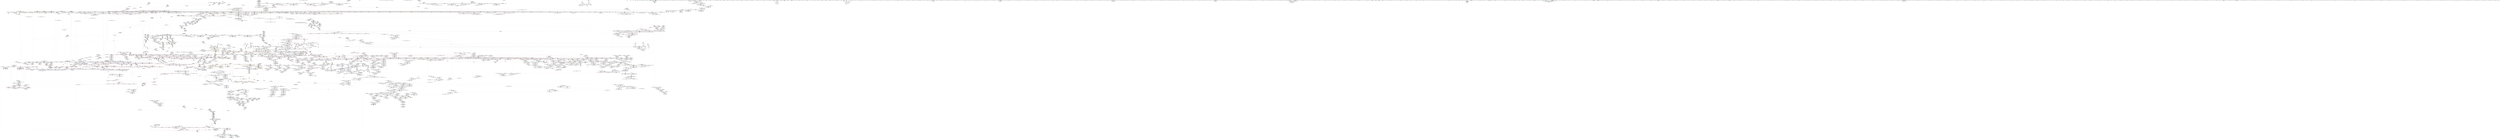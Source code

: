 digraph "SVFG" {
	label="SVFG";

	Node0x55f29ecef0e0 [shape=record,color=grey,label="{NodeID: 0\nNullPtr}"];
	Node0x55f29ecef0e0 -> Node0x55f29f7c9f70[style=solid];
	Node0x55f29ecef0e0 -> Node0x55f29f7ca070[style=solid];
	Node0x55f29ecef0e0 -> Node0x55f29f7ca140[style=solid];
	Node0x55f29ecef0e0 -> Node0x55f29f7ca210[style=solid];
	Node0x55f29ecef0e0 -> Node0x55f29f7ca2e0[style=solid];
	Node0x55f29ecef0e0 -> Node0x55f29f7ca3b0[style=solid];
	Node0x55f29ecef0e0 -> Node0x55f29f7ca480[style=solid];
	Node0x55f29ecef0e0 -> Node0x55f29f7ca550[style=solid];
	Node0x55f29ecef0e0 -> Node0x55f29f7ca620[style=solid];
	Node0x55f29ecef0e0 -> Node0x55f29f7ca6f0[style=solid];
	Node0x55f29ecef0e0 -> Node0x55f29f7ca7c0[style=solid];
	Node0x55f29ecef0e0 -> Node0x55f29f7ca890[style=solid];
	Node0x55f29ecef0e0 -> Node0x55f29f7ca960[style=solid];
	Node0x55f29ecef0e0 -> Node0x55f29f7caa30[style=solid];
	Node0x55f29ecef0e0 -> Node0x55f29f7cab00[style=solid];
	Node0x55f29ecef0e0 -> Node0x55f29f7cabd0[style=solid];
	Node0x55f29ecef0e0 -> Node0x55f29f7caca0[style=solid];
	Node0x55f29ecef0e0 -> Node0x55f29f7cad70[style=solid];
	Node0x55f29ecef0e0 -> Node0x55f29f7cae40[style=solid];
	Node0x55f29ecef0e0 -> Node0x55f29f7caf10[style=solid];
	Node0x55f29ecef0e0 -> Node0x55f29f7cafe0[style=solid];
	Node0x55f29ecef0e0 -> Node0x55f29f7cb0b0[style=solid];
	Node0x55f29ecef0e0 -> Node0x55f29f7cb180[style=solid];
	Node0x55f29ecef0e0 -> Node0x55f29f7cb250[style=solid];
	Node0x55f29ecef0e0 -> Node0x55f29f7cb320[style=solid];
	Node0x55f29ecef0e0 -> Node0x55f29f7cb3f0[style=solid];
	Node0x55f29ecef0e0 -> Node0x55f29f7cb4c0[style=solid];
	Node0x55f29ecef0e0 -> Node0x55f29f7cb590[style=solid];
	Node0x55f29ecef0e0 -> Node0x55f29f7cb660[style=solid];
	Node0x55f29ecef0e0 -> Node0x55f29f7cb730[style=solid];
	Node0x55f29ecef0e0 -> Node0x55f29f7cb800[style=solid];
	Node0x55f29ecef0e0 -> Node0x55f29f7cb8d0[style=solid];
	Node0x55f29ecef0e0 -> Node0x55f29f7cb9a0[style=solid];
	Node0x55f29ecef0e0 -> Node0x55f29f7cba70[style=solid];
	Node0x55f29ecef0e0 -> Node0x55f29f7cbb40[style=solid];
	Node0x55f29ecef0e0 -> Node0x55f29f7cbc10[style=solid];
	Node0x55f29ecef0e0 -> Node0x55f29f7cbce0[style=solid];
	Node0x55f29ecef0e0 -> Node0x55f29f7cbdb0[style=solid];
	Node0x55f29ecef0e0 -> Node0x55f29f7cbe80[style=solid];
	Node0x55f29ecef0e0 -> Node0x55f29f7cbf50[style=solid];
	Node0x55f29ecef0e0 -> Node0x55f29f7cc020[style=solid];
	Node0x55f29ecef0e0 -> Node0x55f29f7cc0f0[style=solid];
	Node0x55f29ecef0e0 -> Node0x55f29f7cc1c0[style=solid];
	Node0x55f29ecef0e0 -> Node0x55f29f7cc290[style=solid];
	Node0x55f29ecef0e0 -> Node0x55f29f7cc360[style=solid];
	Node0x55f29ecef0e0 -> Node0x55f29f7cc430[style=solid];
	Node0x55f29ecef0e0 -> Node0x55f29f7cc500[style=solid];
	Node0x55f29ecef0e0 -> Node0x55f29f7cc5d0[style=solid];
	Node0x55f29ecef0e0 -> Node0x55f29f7cc6a0[style=solid];
	Node0x55f29ecef0e0 -> Node0x55f29f7cc770[style=solid];
	Node0x55f29ecef0e0 -> Node0x55f29f7cc840[style=solid];
	Node0x55f29ecef0e0 -> Node0x55f29f7cc910[style=solid];
	Node0x55f29ecef0e0 -> Node0x55f29f7cc9e0[style=solid];
	Node0x55f29ecef0e0 -> Node0x55f29f7ccab0[style=solid];
	Node0x55f29ecef0e0 -> Node0x55f29f7ccb80[style=solid];
	Node0x55f29ecef0e0 -> Node0x55f29f7ccc50[style=solid];
	Node0x55f29ecef0e0 -> Node0x55f29f7ccd20[style=solid];
	Node0x55f29ecef0e0 -> Node0x55f29f7ccdf0[style=solid];
	Node0x55f29ecef0e0 -> Node0x55f29f7ccec0[style=solid];
	Node0x55f29ecef0e0 -> Node0x55f29f7ccf90[style=solid];
	Node0x55f29ecef0e0 -> Node0x55f29f7cd060[style=solid];
	Node0x55f29ecef0e0 -> Node0x55f29f7cd130[style=solid];
	Node0x55f29ecef0e0 -> Node0x55f29f7cd200[style=solid];
	Node0x55f29ecef0e0 -> Node0x55f29f7cd2d0[style=solid];
	Node0x55f29ecef0e0 -> Node0x55f29f7cd3a0[style=solid];
	Node0x55f29ecef0e0 -> Node0x55f29f7cd470[style=solid];
	Node0x55f29ecef0e0 -> Node0x55f29f7cd540[style=solid];
	Node0x55f29ecef0e0 -> Node0x55f29f7cd610[style=solid];
	Node0x55f29ecef0e0 -> Node0x55f29f7cd6e0[style=solid];
	Node0x55f29ecef0e0 -> Node0x55f29f7cd7b0[style=solid];
	Node0x55f29ecef0e0 -> Node0x55f29f7cd880[style=solid];
	Node0x55f29ecef0e0 -> Node0x55f29f7cd950[style=solid];
	Node0x55f29ecef0e0 -> Node0x55f29f7cda20[style=solid];
	Node0x55f29ecef0e0 -> Node0x55f29f7cdaf0[style=solid];
	Node0x55f29ecef0e0 -> Node0x55f29f7cdbc0[style=solid];
	Node0x55f29ecef0e0 -> Node0x55f29f7cdc90[style=solid];
	Node0x55f29ecef0e0 -> Node0x55f29f7cdd60[style=solid];
	Node0x55f29ecef0e0 -> Node0x55f29f824950[style=solid];
	Node0x55f29ecef0e0 -> Node0x55f29f828c20[style=solid];
	Node0x55f29ecef0e0 -> Node0x55f29f82abd0[style=solid];
	Node0x55f29ecef0e0 -> Node0x55f29f82aca0[style=solid];
	Node0x55f29ecef0e0 -> Node0x55f29f82ad70[style=solid];
	Node0x55f29ecef0e0 -> Node0x55f29f82cdf0[style=solid];
	Node0x55f29ecef0e0 -> Node0x55f29f834be0[style=solid];
	Node0x55f29ecef0e0 -> Node0x55f29f834f20[style=solid];
	Node0x55f29ecef0e0 -> Node0x55f29f835260[style=solid];
	Node0x55f29ecef0e0 -> Node0x55f29f835330[style=solid];
	Node0x55f29ecef0e0 -> Node0x55f29f8355a0[style=solid];
	Node0x55f29ecef0e0 -> Node0x55f29f839020[style=solid];
	Node0x55f29ecef0e0 -> Node0x55f29f8922d0[style=solid];
	Node0x55f29ecef0e0 -> Node0x55f29f897c10[style=solid];
	Node0x55f29ecef0e0 -> Node0x55f29f897d90[style=solid];
	Node0x55f29ecef0e0 -> Node0x55f29f898810[style=solid];
	Node0x55f29ecef0e0 -> Node0x55f29f898b10[style=solid];
	Node0x55f29ecef0e0 -> Node0x55f29f898e10[style=solid];
	Node0x55f29ecef0e0 -> Node0x55f29f89a190[style=solid];
	Node0x55f29ecef0e0 -> Node0x55f29f89a490[style=solid];
	Node0x55f29ecef0e0 -> Node0x55f29f89a910[style=solid];
	Node0x55f29ecef0e0 -> Node0x55f29f89aa90[style=solid];
	Node0x55f29ecef0e0 -> Node0x55f29f89b510[style=solid];
	Node0x55f29ecef0e0:s64 -> Node0x55f29fac13c0[style=solid,color=red];
	Node0x55f29ecef0e0:s64 -> Node0x55f29fac39c0[style=solid,color=red];
	Node0x55f29f7d10a0 [shape=record,color=red,label="{NodeID: 1550\n1388\<--1385\nthis1\<--this.addr\n_ZN9__gnu_cxx13new_allocatorISt13_Rb_tree_nodeISt4pairIKxiEEED2Ev\n}"];
	Node0x55f29f7aeab0 [shape=record,color=green,label="{NodeID: 443\n2804\<--2805\n_ZNSt8_Rb_treeIxSt4pairIKxiESt10_Select1stIS2_ESt4lessIxESaIS2_EE6_M_endEv\<--_ZNSt8_Rb_treeIxSt4pairIKxiESt10_Select1stIS2_ESt4lessIxESaIS2_EE6_M_endEv_field_insensitive\n}"];
	Node0x55f29f9676c0 [shape=record,color=yellow,style=double,label="{NodeID: 4207\n363V_1 = ENCHI(MR_363V_0)\npts\{210002 \}\nFun[_ZNSt8_Rb_treeIxSt4pairIKxiESt10_Select1stIS2_ESt4lessIxESaIS2_EE29_M_get_insert_hint_unique_posESt23_Rb_tree_const_iteratorIS2_ERS1_]|{|<s1>262|<s2>263|<s3>270|<s4>275|<s5>276|<s6>277|<s7>283|<s8>288|<s9>289|<s10>290|<s11>291}}"];
	Node0x55f29f9676c0 -> Node0x55f29f7dd200[style=dashed];
	Node0x55f29f9676c0:s1 -> Node0x55f29f96b390[style=dashed,color=red];
	Node0x55f29f9676c0:s2 -> Node0x55f29f963af0[style=dashed,color=red];
	Node0x55f29f9676c0:s3 -> Node0x55f29f923da0[style=dashed,color=red];
	Node0x55f29f9676c0:s4 -> Node0x55f29f96b390[style=dashed,color=red];
	Node0x55f29f9676c0:s5 -> Node0x55f29f923da0[style=dashed,color=red];
	Node0x55f29f9676c0:s6 -> Node0x55f29f963af0[style=dashed,color=red];
	Node0x55f29f9676c0:s7 -> Node0x55f29f96b390[style=dashed,color=red];
	Node0x55f29f9676c0:s8 -> Node0x55f29f96b390[style=dashed,color=red];
	Node0x55f29f9676c0:s9 -> Node0x55f29f923da0[style=dashed,color=red];
	Node0x55f29f9676c0:s10 -> Node0x55f29f963af0[style=dashed,color=red];
	Node0x55f29f9676c0:s11 -> Node0x55f29f94ff10[style=dashed,color=red];
	Node0x55f29f826ad0 [shape=record,color=blue,label="{NodeID: 1993\n632\<--629\n__n.addr\<--__n\n_ZNSt6vectorINSt7__cxx1112basic_stringIcSt11char_traitsIcESaIcEEESaIS5_EEixEm\n}"];
	Node0x55f29f826ad0 -> Node0x55f29f7fb9b0[style=dashed];
	Node0x55f29f7bdf10 [shape=record,color=black,label="{NodeID: 886\n2306\<--2286\n\<--__first\n_ZSt18uninitialized_copyISt13move_iteratorIPNSt7__cxx1112basic_stringIcSt11char_traitsIcESaIcEEEES7_ET0_T_SA_S9_\n}"];
	Node0x55f29f7bdf10 -> Node0x55f29f7eea80[style=solid];
	Node0x55f29fab6ae0 [shape=record,color=black,label="{NodeID: 5757\n2080 = PHI(1785, )\n0th arg _ZNSt16allocator_traitsISaINSt7__cxx1112basic_stringIcSt11char_traitsIcESaIcEEEEE7destroyIS5_EEvRS6_PT_ }"];
	Node0x55f29fab6ae0 -> Node0x55f29f82e8c0[style=solid];
	Node0x55f29f7f4da0 [shape=record,color=purple,label="{NodeID: 1329\n3844\<--3789\n_M_impl13\<--this1\n_ZNSt8_Rb_treeIxSt4pairIKxiESt10_Select1stIS2_ESt4lessIxESaIS2_EE24_M_get_insert_unique_posERS1_\n}"];
	Node0x55f29f7f4da0 -> Node0x55f29f7e40f0[style=solid];
	Node0x55f29f7a6b60 [shape=record,color=green,label="{NodeID: 222\n1335\<--1336\n__p.addr\<--__p.addr_field_insensitive\n_ZNSt16allocator_traitsISaISt13_Rb_tree_nodeISt4pairIKxiEEEE10deallocateERS5_PS4_m\n}"];
	Node0x55f29f7a6b60 -> Node0x55f29f7d0c90[style=solid];
	Node0x55f29f7a6b60 -> Node0x55f29f82a480[style=solid];
	Node0x55f29f7dc500 [shape=record,color=red,label="{NodeID: 1772\n3031\<--3028\n\<--__t.addr\n_ZSt7forwardIRKSt21piecewise_construct_tEOT_RNSt16remove_referenceIS3_E4typeE\n}"];
	Node0x55f29f7dc500 -> Node0x55f29f7e0b50[style=solid];
	Node0x55f29f7cafe0 [shape=record,color=black,label="{NodeID: 665\n1495\<--3\n\<--dummyVal\n_ZNSt12_Vector_baseINSt7__cxx1112basic_stringIcSt11char_traitsIcESaIcEEESaIS5_EED2Ev\n}"];
	Node0x55f29fa9c4c0 [shape=record,color=black,label="{NodeID: 5536\n2434 = PHI(2488, )\n}"];
	Node0x55f29f831f30 [shape=record,color=blue,label="{NodeID: 2215\n2618\<--2617\nthis.addr\<--this\n_ZNKSt17_Rb_tree_iteratorISt4pairIKxiEEdeEv\n}"];
	Node0x55f29f831f30 -> Node0x55f29f7d9850[style=dashed];
	Node0x55f29f7e9a10 [shape=record,color=purple,label="{NodeID: 1108\n832\<--820\ncoerce.dive\<--ref.tmp\n_ZNKSt3mapIxiSt4lessIxESaISt4pairIKxiEEE5countERS3_\n}"];
	Node0x55f29f7e9a10 -> Node0x55f29f827a40[style=solid];
	Node0x55f29ecef170 [shape=record,color=green,label="{NodeID: 1\n7\<--1\n__dso_handle\<--dummyObj\nGlob }"];
	Node0x55f29f7d1170 [shape=record,color=red,label="{NodeID: 1551\n1395\<--1392\nthis1\<--this.addr\n_ZNSt12_Vector_baseINSt7__cxx1112basic_stringIcSt11char_traitsIcESaIcEEESaIS5_EEC2Ev\n}"];
	Node0x55f29f7d1170 -> Node0x55f29f7eb340[style=solid];
	Node0x55f29f7aebb0 [shape=record,color=green,label="{NodeID: 444\n2808\<--2809\n_ZNSt8_Rb_treeIxSt4pairIKxiESt10_Select1stIS2_ESt4lessIxESaIS2_EE14_M_lower_boundEPSt13_Rb_tree_nodeIS2_EPSt18_Rb_tree_node_baseRS1_\<--_ZNSt8_Rb_treeIxSt4pairIKxiESt10_Select1stIS2_ESt4lessIxESaIS2_EE14_M_lower_boundEPSt13_Rb_tree_nodeIS2_EPSt18_Rb_tree_node_baseRS1__field_insensitive\n}"];
	Node0x55f29f9677a0 [shape=record,color=yellow,style=double,label="{NodeID: 4208\n365V_1 = ENCHI(MR_365V_0)\npts\{210003 \}\nFun[_ZNSt8_Rb_treeIxSt4pairIKxiESt10_Select1stIS2_ESt4lessIxESaIS2_EE29_M_get_insert_hint_unique_posESt23_Rb_tree_const_iteratorIS2_ERS1_]|{|<s2>262|<s3>263|<s4>270|<s5>274|<s6>275|<s7>276|<s8>277|<s9>283|<s10>287|<s11>288|<s12>289|<s13>290|<s14>291}}"];
	Node0x55f29f9677a0 -> Node0x55f29f7dcf90[style=dashed];
	Node0x55f29f9677a0 -> Node0x55f29f7dd610[style=dashed];
	Node0x55f29f9677a0:s2 -> Node0x55f29f96b390[style=dashed,color=red];
	Node0x55f29f9677a0:s3 -> Node0x55f29f963bd0[style=dashed,color=red];
	Node0x55f29f9677a0:s4 -> Node0x55f29f923da0[style=dashed,color=red];
	Node0x55f29f9677a0:s5 -> Node0x55f29f970220[style=dashed,color=red];
	Node0x55f29f9677a0:s6 -> Node0x55f29f96b390[style=dashed,color=red];
	Node0x55f29f9677a0:s7 -> Node0x55f29f923da0[style=dashed,color=red];
	Node0x55f29f9677a0:s8 -> Node0x55f29f963bd0[style=dashed,color=red];
	Node0x55f29f9677a0:s9 -> Node0x55f29f96b390[style=dashed,color=red];
	Node0x55f29f9677a0:s10 -> Node0x55f29f970220[style=dashed,color=red];
	Node0x55f29f9677a0:s11 -> Node0x55f29f96b390[style=dashed,color=red];
	Node0x55f29f9677a0:s12 -> Node0x55f29f923da0[style=dashed,color=red];
	Node0x55f29f9677a0:s13 -> Node0x55f29f963bd0[style=dashed,color=red];
	Node0x55f29f9677a0:s14 -> Node0x55f29f94ff10[style=dashed,color=red];
	Node0x55f29f826ba0 [shape=record,color=blue,label="{NodeID: 1994\n17\<--9\nN\<--\n_Z5solvev\n}"];
	Node0x55f29f826ba0 -> Node0x55f29f92f100[style=dashed];
	Node0x55f29f7bdfe0 [shape=record,color=black,label="{NodeID: 887\n2309\<--2288\n\<--__last\n_ZSt18uninitialized_copyISt13move_iteratorIPNSt7__cxx1112basic_stringIcSt11char_traitsIcESaIcEEEES7_ET0_T_SA_S9_\n}"];
	Node0x55f29f7bdfe0 -> Node0x55f29f7eec20[style=solid];
	Node0x55f29fab6bf0 [shape=record,color=black,label="{NodeID: 5758\n2081 = PHI(1788, )\n1st arg _ZNSt16allocator_traitsISaINSt7__cxx1112basic_stringIcSt11char_traitsIcESaIcEEEEE7destroyIS5_EEvRS6_PT_ }"];
	Node0x55f29fab6bf0 -> Node0x55f29f82e990[style=solid];
	Node0x55f29f7f4e70 [shape=record,color=purple,label="{NodeID: 1330\n3804\<--3803\n_M_key_compare\<--\n_ZNSt8_Rb_treeIxSt4pairIKxiESt10_Select1stIS2_ESt4lessIxESaIS2_EE24_M_get_insert_unique_posERS1_\n|{<s0>342}}"];
	Node0x55f29f7f4e70:s0 -> Node0x55f29faab200[style=solid,color=red];
	Node0x55f29f7a6c30 [shape=record,color=green,label="{NodeID: 223\n1337\<--1338\n__n.addr\<--__n.addr_field_insensitive\n_ZNSt16allocator_traitsISaISt13_Rb_tree_nodeISt4pairIKxiEEEE10deallocateERS5_PS4_m\n}"];
	Node0x55f29f7a6c30 -> Node0x55f29f7d0d60[style=solid];
	Node0x55f29f7a6c30 -> Node0x55f29f82a550[style=solid];
	Node0x55f29f7dc5d0 [shape=record,color=red,label="{NodeID: 1773\n3038\<--3035\n\<--__t.addr\n_ZSt7forwardISt5tupleIJRKxEEEOT_RNSt16remove_referenceIS4_E4typeE\n}"];
	Node0x55f29f7dc5d0 -> Node0x55f29f7e0c20[style=solid];
	Node0x55f29f7cb0b0 [shape=record,color=black,label="{NodeID: 666\n1496\<--3\n\<--dummyVal\n_ZNSt12_Vector_baseINSt7__cxx1112basic_stringIcSt11char_traitsIcESaIcEEESaIS5_EED2Ev\n}"];
	Node0x55f29f7cb0b0 -> Node0x55f29f82b3f0[style=solid];
	Node0x55f29fa9c660 [shape=record,color=black,label="{NodeID: 5537\n2472 = PHI(2479, )\n}"];
	Node0x55f29fa9c660 -> Node0x55f29f899a10[style=solid];
	Node0x55f29f832000 [shape=record,color=blue,label="{NodeID: 2216\n2659\<--2633\ncoerce.dive\<--__pos.coerce\n_ZNSt8_Rb_treeIxSt4pairIKxiESt10_Select1stIS2_ESt4lessIxESaIS2_EE22_M_emplace_hint_uniqueIJRKSt21piecewise_construct_tSt5tupleIJRS1_EESD_IJEEEEESt17_Rb_tree_iteratorIS2_ESt23_Rb_tree_const_iteratorIS2_EDpOT_\n}"];
	Node0x55f29f832000 -> Node0x55f29f823e40[style=dashed];
	Node0x55f29f7e9ae0 [shape=record,color=purple,label="{NodeID: 1109\n838\<--822\ncoerce.dive5\<--ref.tmp2\n_ZNKSt3mapIxiSt4lessIxESaISt4pairIKxiEEE5countERS3_\n}"];
	Node0x55f29f7e9ae0 -> Node0x55f29f827b10[style=solid];
	Node0x55f29f713dc0 [shape=record,color=green,label="{NodeID: 2\n9\<--1\n\<--dummyObj\nCan only get source location for instruction, argument, global var or function.|{<s0>58}}"];
	Node0x55f29f713dc0:s0 -> Node0x55f29fabffe0[style=solid,color=red];
	Node0x55f29f7d1240 [shape=record,color=red,label="{NodeID: 1552\n1406\<--1403\nthis1\<--this.addr\n_ZNSt12_Vector_baseINSt7__cxx1112basic_stringIcSt11char_traitsIcESaIcEEESaIS5_EE12_Vector_implC2Ev\n}"];
	Node0x55f29f7d1240 -> Node0x55f29f7ba630[style=solid];
	Node0x55f29f7d1240 -> Node0x55f29f7eb410[style=solid];
	Node0x55f29f7d1240 -> Node0x55f29f7eb4e0[style=solid];
	Node0x55f29f7d1240 -> Node0x55f29f7eb5b0[style=solid];
	Node0x55f29f7aecb0 [shape=record,color=green,label="{NodeID: 445\n2820\<--2821\nretval\<--retval_field_insensitive\n_ZNSt8_Rb_treeIxSt4pairIKxiESt10_Select1stIS2_ESt4lessIxESaIS2_EE14_M_lower_boundEPSt13_Rb_tree_nodeIS2_EPSt18_Rb_tree_node_baseRS1_\n|{|<s1>243}}"];
	Node0x55f29f7aecb0 -> Node0x55f29f7f0890[style=solid];
	Node0x55f29f7aecb0:s1 -> Node0x55f29fabdfc0[style=solid,color=red];
	Node0x55f29f967880 [shape=record,color=yellow,style=double,label="{NodeID: 4209\n203V_1 = ENCHI(MR_203V_0)\npts\{210004 \}\nFun[_ZNSt8_Rb_treeIxSt4pairIKxiESt10_Select1stIS2_ESt4lessIxESaIS2_EE29_M_get_insert_hint_unique_posESt23_Rb_tree_const_iteratorIS2_ERS1_]|{<s0>257|<s1>260|<s2>263|<s3>265|<s4>273|<s5>277|<s6>279|<s7>286|<s8>290}}"];
	Node0x55f29f967880:s0 -> Node0x55f29f96d4c0[style=dashed,color=red];
	Node0x55f29f967880:s1 -> Node0x55f29f9237a0[style=dashed,color=red];
	Node0x55f29f967880:s2 -> Node0x55f29f964030[style=dashed,color=red];
	Node0x55f29f967880:s3 -> Node0x55f29f9237a0[style=dashed,color=red];
	Node0x55f29f967880:s4 -> Node0x55f29f9237a0[style=dashed,color=red];
	Node0x55f29f967880:s5 -> Node0x55f29f964030[style=dashed,color=red];
	Node0x55f29f967880:s6 -> Node0x55f29f9237a0[style=dashed,color=red];
	Node0x55f29f967880:s7 -> Node0x55f29f9237a0[style=dashed,color=red];
	Node0x55f29f967880:s8 -> Node0x55f29f964030[style=dashed,color=red];
	Node0x55f29f826c70 [shape=record,color=blue,label="{NodeID: 1995\n647\<--9\ni\<--\n_Z5solvev\n}"];
	Node0x55f29f826c70 -> Node0x55f29f92f600[style=dashed];
	Node0x55f29f7be0b0 [shape=record,color=black,label="{NodeID: 888\n2305\<--2294\n\<--agg.tmp\n_ZSt18uninitialized_copyISt13move_iteratorIPNSt7__cxx1112basic_stringIcSt11char_traitsIcESaIcEEEES7_ET0_T_SA_S9_\n}"];
	Node0x55f29f7be0b0 -> Node0x55f29f7ee9b0[style=solid];
	Node0x55f29fab6d00 [shape=record,color=black,label="{NodeID: 5759\n2921 = PHI(2885, )\n0th arg _ZNSt8_Rb_treeIxSt4pairIKxiESt10_Select1stIS2_ESt4lessIxESaIS2_EE8_S_valueEPKSt13_Rb_tree_nodeIS2_E }"];
	Node0x55f29fab6d00 -> Node0x55f29f833d40[style=solid];
	Node0x55f29f7f4f40 [shape=record,color=purple,label="{NodeID: 1331\n3846\<--3845\n_M_key_compare14\<--\n_ZNSt8_Rb_treeIxSt4pairIKxiESt10_Select1stIS2_ESt4lessIxESaIS2_EE24_M_get_insert_unique_posERS1_\n|{<s0>351}}"];
	Node0x55f29f7f4f40:s0 -> Node0x55f29faab200[style=solid,color=red];
	Node0x55f29f7a6d00 [shape=record,color=green,label="{NodeID: 224\n1347\<--1348\n_ZN9__gnu_cxx13new_allocatorISt13_Rb_tree_nodeISt4pairIKxiEEE10deallocateEPS5_m\<--_ZN9__gnu_cxx13new_allocatorISt13_Rb_tree_nodeISt4pairIKxiEEE10deallocateEPS5_m_field_insensitive\n}"];
	Node0x55f29f7dc6a0 [shape=record,color=red,label="{NodeID: 1774\n3045\<--3042\n\<--__t.addr\n_ZSt7forwardISt5tupleIJEEEOT_RNSt16remove_referenceIS2_E4typeE\n}"];
	Node0x55f29f7dc6a0 -> Node0x55f29f7e0cf0[style=solid];
	Node0x55f29f7cb180 [shape=record,color=black,label="{NodeID: 667\n1498\<--3\n\<--dummyVal\n_ZNSt12_Vector_baseINSt7__cxx1112basic_stringIcSt11char_traitsIcESaIcEEESaIS5_EED2Ev\n}"];
	Node0x55f29f7cb180 -> Node0x55f29f82b4c0[style=solid];
	Node0x55f29fa9c7a0 [shape=record,color=black,label="{NodeID: 5538\n2476 = PHI(2479, )\n}"];
	Node0x55f29fa9c7a0 -> Node0x55f29f899a10[style=solid];
	Node0x55f29f8320d0 [shape=record,color=blue,label="{NodeID: 2217\n2641\<--2632\nthis.addr\<--this\n_ZNSt8_Rb_treeIxSt4pairIKxiESt10_Select1stIS2_ESt4lessIxESaIS2_EE22_M_emplace_hint_uniqueIJRKSt21piecewise_construct_tSt5tupleIJRS1_EESD_IJEEEEESt17_Rb_tree_iteratorIS2_ESt23_Rb_tree_const_iteratorIS2_EDpOT_\n}"];
	Node0x55f29f8320d0 -> Node0x55f29f7d99f0[style=dashed];
	Node0x55f29f7e9bb0 [shape=record,color=purple,label="{NodeID: 1110\n827\<--826\n_M_t\<--this1\n_ZNKSt3mapIxiSt4lessIxESaISt4pairIKxiEEE5countERS3_\n|{<s0>76}}"];
	Node0x55f29f7e9bb0:s0 -> Node0x55f29fac44d0[style=solid,color=red];
	Node0x55f29f716570 [shape=record,color=green,label="{NodeID: 3\n40\<--1\n\<--dummyObj\nCan only get source location for instruction, argument, global var or function.}"];
	Node0x55f29f92d800 [shape=record,color=black,label="{NodeID: 3767\nMR_300V_3 = PHI(MR_300V_4, MR_300V_2, )\npts\{876 \}\n}"];
	Node0x55f29f92d800 -> Node0x55f29f7fcfa0[style=dashed];
	Node0x55f29f92d800 -> Node0x55f29f7fd070[style=dashed];
	Node0x55f29f92d800 -> Node0x55f29f7fd140[style=dashed];
	Node0x55f29f92d800 -> Node0x55f29f7fd210[style=dashed];
	Node0x55f29f92d800 -> Node0x55f29f7fd2e0[style=dashed];
	Node0x55f29f92d800 -> Node0x55f29f7fd3b0[style=dashed];
	Node0x55f29f92d800 -> Node0x55f29f828330[style=dashed];
	Node0x55f29f7d1310 [shape=record,color=red,label="{NodeID: 1553\n1423\<--1420\nthis1\<--this.addr\n_ZNSaINSt7__cxx1112basic_stringIcSt11char_traitsIcESaIcEEEEC2Ev\n}"];
	Node0x55f29f7d1310 -> Node0x55f29f7ba700[style=solid];
	Node0x55f29f7aed80 [shape=record,color=green,label="{NodeID: 446\n2822\<--2823\nthis.addr\<--this.addr_field_insensitive\n_ZNSt8_Rb_treeIxSt4pairIKxiESt10_Select1stIS2_ESt4lessIxESaIS2_EE14_M_lower_boundEPSt13_Rb_tree_nodeIS2_EPSt18_Rb_tree_node_baseRS1_\n}"];
	Node0x55f29f7aed80 -> Node0x55f29f7dae40[style=solid];
	Node0x55f29f7aed80 -> Node0x55f29f8331e0[style=solid];
	Node0x55f29f967960 [shape=record,color=yellow,style=double,label="{NodeID: 4210\n495V_1 = ENCHI(MR_495V_0)\npts\{30520000 \}\nFun[_ZNSt8_Rb_treeIxSt4pairIKxiESt10_Select1stIS2_ESt4lessIxESaIS2_EE29_M_get_insert_hint_unique_posESt23_Rb_tree_const_iteratorIS2_ERS1_]|{|<s3>262|<s4>270|<s5>275|<s6>276|<s7>283|<s8>288|<s9>289|<s10>291}}"];
	Node0x55f29f967960 -> Node0x55f29f834cb0[style=dashed];
	Node0x55f29f967960 -> Node0x55f29f834ff0[style=dashed];
	Node0x55f29f967960 -> Node0x55f29f835400[style=dashed];
	Node0x55f29f967960:s3 -> Node0x55f29f838730[style=dashed,color=red];
	Node0x55f29f967960:s4 -> Node0x55f29f839430[style=dashed,color=red];
	Node0x55f29f967960:s5 -> Node0x55f29f838730[style=dashed,color=red];
	Node0x55f29f967960:s6 -> Node0x55f29f839430[style=dashed,color=red];
	Node0x55f29f967960:s7 -> Node0x55f29f838730[style=dashed,color=red];
	Node0x55f29f967960:s8 -> Node0x55f29f838730[style=dashed,color=red];
	Node0x55f29f967960:s9 -> Node0x55f29f839430[style=dashed,color=red];
	Node0x55f29f967960:s10 -> Node0x55f29f839b80[style=dashed,color=red];
	Node0x55f29f826d40 [shape=record,color=blue,label="{NodeID: 1996\n649\<--9\nj\<--\n_Z5solvev\n}"];
	Node0x55f29f826d40 -> Node0x55f29f7fbe90[style=dashed];
	Node0x55f29f826d40 -> Node0x55f29f7fbf60[style=dashed];
	Node0x55f29f826d40 -> Node0x55f29f7fc030[style=dashed];
	Node0x55f29f826d40 -> Node0x55f29f827490[style=dashed];
	Node0x55f29f826d40 -> Node0x55f29f92fb00[style=dashed];
	Node0x55f29f7be180 [shape=record,color=black,label="{NodeID: 889\n2308\<--2296\n\<--agg.tmp2\n_ZSt18uninitialized_copyISt13move_iteratorIPNSt7__cxx1112basic_stringIcSt11char_traitsIcESaIcEEEES7_ET0_T_SA_S9_\n}"];
	Node0x55f29f7be180 -> Node0x55f29f7eeb50[style=solid];
	Node0x55f29fab6e10 [shape=record,color=black,label="{NodeID: 5760\n3679 = PHI(3673, )\n0th arg _ZSt12__get_helperILm0ERKxJEERT0_RSt11_Tuple_implIXT_EJS2_DpT1_EE }"];
	Node0x55f29fab6e10 -> Node0x55f29f8380b0[style=solid];
	Node0x55f29f7f5010 [shape=record,color=purple,label="{NodeID: 1332\n3868\<--3867\n_M_impl\<--this1\n_ZNSt8_Rb_treeIxSt4pairIKxiESt10_Select1stIS2_ESt4lessIxESaIS2_EE11_M_leftmostEv\n}"];
	Node0x55f29f7f5010 -> Node0x55f29f7e4290[style=solid];
	Node0x55f29f7a6e00 [shape=record,color=green,label="{NodeID: 225\n1354\<--1355\nthis.addr\<--this.addr_field_insensitive\n_ZN9__gnu_cxx13new_allocatorISt13_Rb_tree_nodeISt4pairIKxiEEE10deallocateEPS5_m\n}"];
	Node0x55f29f7a6e00 -> Node0x55f29f7d0e30[style=solid];
	Node0x55f29f7a6e00 -> Node0x55f29f82a620[style=solid];
	Node0x55f29f7dc770 [shape=record,color=red,label="{NodeID: 1775\n3079\<--3055\nthis1\<--this.addr\n_ZNSt8_Rb_treeIxSt4pairIKxiESt10_Select1stIS2_ESt4lessIxESaIS2_EE29_M_get_insert_hint_unique_posESt23_Rb_tree_const_iteratorIS2_ERS1_\n|{|<s5>256|<s6>257|<s7>258|<s8>261|<s9>263|<s10>267|<s11>268|<s12>269|<s13>277|<s14>281|<s15>282|<s16>290}}"];
	Node0x55f29f7dc770 -> Node0x55f29f7f2290[style=solid];
	Node0x55f29f7dc770 -> Node0x55f29f7f2360[style=solid];
	Node0x55f29f7dc770 -> Node0x55f29f7f2430[style=solid];
	Node0x55f29f7dc770 -> Node0x55f29f7f2500[style=solid];
	Node0x55f29f7dc770 -> Node0x55f29f7f25d0[style=solid];
	Node0x55f29f7dc770:s5 -> Node0x55f29fabc1b0[style=solid,color=red];
	Node0x55f29f7dc770:s6 -> Node0x55f29fabe8a0[style=solid,color=red];
	Node0x55f29f7dc770:s7 -> Node0x55f29fabb3d0[style=solid,color=red];
	Node0x55f29f7dc770:s8 -> Node0x55f29fabb3d0[style=solid,color=red];
	Node0x55f29f7dc770:s9 -> Node0x55f29fab9040[style=solid,color=red];
	Node0x55f29f7dc770:s10 -> Node0x55f29faa80f0[style=solid,color=red];
	Node0x55f29f7dc770:s11 -> Node0x55f29faa80f0[style=solid,color=red];
	Node0x55f29f7dc770:s12 -> Node0x55f29faa80f0[style=solid,color=red];
	Node0x55f29f7dc770:s13 -> Node0x55f29fab9040[style=solid,color=red];
	Node0x55f29f7dc770:s14 -> Node0x55f29fabb3d0[style=solid,color=red];
	Node0x55f29f7dc770:s15 -> Node0x55f29fabb3d0[style=solid,color=red];
	Node0x55f29f7dc770:s16 -> Node0x55f29fab9040[style=solid,color=red];
	Node0x55f29f7cb250 [shape=record,color=black,label="{NodeID: 668\n1772\<--3\n\<--dummyVal\n_ZNSt6vectorINSt7__cxx1112basic_stringIcSt11char_traitsIcESaIcEEESaIS5_EE17_M_realloc_insertIJRKS5_EEEvN9__gnu_cxx17__normal_iteratorIPS5_S7_EEDpOT_\n}"];
	Node0x55f29fa9c8e0 [shape=record,color=black,label="{NodeID: 5539\n2539 = PHI(2790, )\n}"];
	Node0x55f29fa9c8e0 -> Node0x55f29f8317e0[style=solid];
	Node0x55f29f8321a0 [shape=record,color=blue,label="{NodeID: 2218\n2643\<--2634\n__args.addr\<--__args\n_ZNSt8_Rb_treeIxSt4pairIKxiESt10_Select1stIS2_ESt4lessIxESaIS2_EE22_M_emplace_hint_uniqueIJRKSt21piecewise_construct_tSt5tupleIJRS1_EESD_IJEEEEESt17_Rb_tree_iteratorIS2_ESt23_Rb_tree_const_iteratorIS2_EDpOT_\n}"];
	Node0x55f29f8321a0 -> Node0x55f29f7d9ac0[style=dashed];
	Node0x55f29f7e9c80 [shape=record,color=purple,label="{NodeID: 1111\n834\<--826\n_M_t3\<--this1\n_ZNKSt3mapIxiSt4lessIxESaISt4pairIKxiEEE5countERS3_\n|{<s0>77}}"];
	Node0x55f29f7e9c80:s0 -> Node0x55f29fabbe10[style=solid,color=red];
	Node0x55f29f79dfa0 [shape=record,color=green,label="{NodeID: 4\n42\<--1\n_ZSt3cin\<--dummyObj\nGlob }"];
	Node0x55f29f92dd00 [shape=record,color=black,label="{NodeID: 3768\nMR_302V_2 = PHI(MR_302V_4, MR_302V_1, )\npts\{878 \}\n}"];
	Node0x55f29f92dd00 -> Node0x55f29f8280c0[style=dashed];
	Node0x55f29f7d13e0 [shape=record,color=red,label="{NodeID: 1554\n1434\<--1431\nthis1\<--this.addr\n_ZN9__gnu_cxx13new_allocatorINSt7__cxx1112basic_stringIcSt11char_traitsIcESaIcEEEEC2Ev\n}"];
	Node0x55f29f7aee50 [shape=record,color=green,label="{NodeID: 447\n2824\<--2825\n__x.addr\<--__x.addr_field_insensitive\n_ZNSt8_Rb_treeIxSt4pairIKxiESt10_Select1stIS2_ESt4lessIxESaIS2_EE14_M_lower_boundEPSt13_Rb_tree_nodeIS2_EPSt18_Rb_tree_node_baseRS1_\n}"];
	Node0x55f29f7aee50 -> Node0x55f29f7daf10[style=solid];
	Node0x55f29f7aee50 -> Node0x55f29f7dafe0[style=solid];
	Node0x55f29f7aee50 -> Node0x55f29f7db0b0[style=solid];
	Node0x55f29f7aee50 -> Node0x55f29f7db180[style=solid];
	Node0x55f29f7aee50 -> Node0x55f29f7db250[style=solid];
	Node0x55f29f7aee50 -> Node0x55f29f8332b0[style=solid];
	Node0x55f29f7aee50 -> Node0x55f29f8335f0[style=solid];
	Node0x55f29f7aee50 -> Node0x55f29f8336c0[style=solid];
	Node0x55f29f967a40 [shape=record,color=yellow,style=double,label="{NodeID: 4211\n497V_1 = ENCHI(MR_497V_0)\npts\{30520001 \}\nFun[_ZNSt8_Rb_treeIxSt4pairIKxiESt10_Select1stIS2_ESt4lessIxESaIS2_EE29_M_get_insert_hint_unique_posESt23_Rb_tree_const_iteratorIS2_ERS1_]|{|<s3>262|<s4>270|<s5>275|<s6>276|<s7>283|<s8>288|<s9>289|<s10>291}}"];
	Node0x55f29f967a40 -> Node0x55f29f834d80[style=dashed];
	Node0x55f29f967a40 -> Node0x55f29f8350c0[style=dashed];
	Node0x55f29f967a40 -> Node0x55f29f8354d0[style=dashed];
	Node0x55f29f967a40:s3 -> Node0x55f29f838800[style=dashed,color=red];
	Node0x55f29f967a40:s4 -> Node0x55f29f839500[style=dashed,color=red];
	Node0x55f29f967a40:s5 -> Node0x55f29f838800[style=dashed,color=red];
	Node0x55f29f967a40:s6 -> Node0x55f29f839500[style=dashed,color=red];
	Node0x55f29f967a40:s7 -> Node0x55f29f838800[style=dashed,color=red];
	Node0x55f29f967a40:s8 -> Node0x55f29f838800[style=dashed,color=red];
	Node0x55f29f967a40:s9 -> Node0x55f29f839500[style=dashed,color=red];
	Node0x55f29f967a40:s10 -> Node0x55f29f839c50[style=dashed,color=red];
	Node0x55f29f826e10 [shape=record,color=blue,label="{NodeID: 1997\n651\<--676\ncur\<--\n_Z5solvev\n}"];
	Node0x55f29f826e10 -> Node0x55f29f92c400[style=dashed];
	Node0x55f29f7be250 [shape=record,color=black,label="{NodeID: 890\n2282\<--2316\n_ZSt18uninitialized_copyISt13move_iteratorIPNSt7__cxx1112basic_stringIcSt11char_traitsIcESaIcEEEES7_ET0_T_SA_S9__ret\<--call\n_ZSt18uninitialized_copyISt13move_iteratorIPNSt7__cxx1112basic_stringIcSt11char_traitsIcESaIcEEEES7_ET0_T_SA_S9_\n|{<s0>192}}"];
	Node0x55f29f7be250:s0 -> Node0x55f29fa9bb60[style=solid,color=blue];
	Node0x55f29fab6f20 [shape=record,color=black,label="{NodeID: 5761\n3404 = PHI(3325, )\n0th arg _ZNSt16allocator_traitsISaISt13_Rb_tree_nodeISt4pairIKxiEEEE8allocateERS5_m }"];
	Node0x55f29fab6f20 -> Node0x55f29f8365e0[style=solid];
	Node0x55f29f7f50e0 [shape=record,color=purple,label="{NodeID: 1333\n3870\<--3869\nadd.ptr\<--\n_ZNSt8_Rb_treeIxSt4pairIKxiESt10_Select1stIS2_ESt4lessIxESaIS2_EE11_M_leftmostEv\n}"];
	Node0x55f29f7f50e0 -> Node0x55f29f7e4360[style=solid];
	Node0x55f29f7a6ed0 [shape=record,color=green,label="{NodeID: 226\n1356\<--1357\n__p.addr\<--__p.addr_field_insensitive\n_ZN9__gnu_cxx13new_allocatorISt13_Rb_tree_nodeISt4pairIKxiEEE10deallocateEPS5_m\n}"];
	Node0x55f29f7a6ed0 -> Node0x55f29f7d0f00[style=solid];
	Node0x55f29f7a6ed0 -> Node0x55f29f82a6f0[style=solid];
	Node0x55f29f7dc840 [shape=record,color=red,label="{NodeID: 1776\n3103\<--3057\n\<--__k.addr\n_ZNSt8_Rb_treeIxSt4pairIKxiESt10_Select1stIS2_ESt4lessIxESaIS2_EE29_M_get_insert_hint_unique_posESt23_Rb_tree_const_iteratorIS2_ERS1_\n|{<s0>260}}"];
	Node0x55f29f7dc840:s0 -> Node0x55f29faabd90[style=solid,color=red];
	Node0x55f29f7cb320 [shape=record,color=black,label="{NodeID: 669\n1773\<--3\n\<--dummyVal\n_ZNSt6vectorINSt7__cxx1112basic_stringIcSt11char_traitsIcESaIcEEESaIS5_EE17_M_realloc_insertIJRKS5_EEEvN9__gnu_cxx17__normal_iteratorIPS5_S7_EEDpOT_\n}"];
	Node0x55f29f7cb320 -> Node0x55f29f82d130[style=solid];
	Node0x55f29fa9ca20 [shape=record,color=black,label="{NodeID: 5540\n2573 = PHI(2961, )\n}"];
	Node0x55f29fa9ca20 -> Node0x55f29f831b20[style=solid];
	Node0x55f29f832270 [shape=record,color=blue,label="{NodeID: 2219\n2645\<--2635\n__args.addr2\<--__args1\n_ZNSt8_Rb_treeIxSt4pairIKxiESt10_Select1stIS2_ESt4lessIxESaIS2_EE22_M_emplace_hint_uniqueIJRKSt21piecewise_construct_tSt5tupleIJRS1_EESD_IJEEEEESt17_Rb_tree_iteratorIS2_ESt23_Rb_tree_const_iteratorIS2_EDpOT_\n}"];
	Node0x55f29f832270 -> Node0x55f29f7d9b90[style=dashed];
	Node0x55f29f7e9d50 [shape=record,color=purple,label="{NodeID: 1112\n859\<--858\n_M_t\<--this1\n_ZNKSt3mapIxiSt4lessIxESaISt4pairIKxiEEE4sizeEv\n|{<s0>79}}"];
	Node0x55f29f7e9d50:s0 -> Node0x55f29fabe8a0[style=solid,color=red];
	Node0x55f29f79e2b0 [shape=record,color=green,label="{NodeID: 5\n43\<--1\n_ZSt4cerr\<--dummyObj\nGlob }"];
	Node0x55f29f92e200 [shape=record,color=black,label="{NodeID: 3769\nMR_60V_4 = PHI(MR_60V_5, MR_60V_2, )\npts\{350000 \}\n|{|<s4>83}}"];
	Node0x55f29f92e200 -> Node0x55f29f7fdbd0[style=dashed];
	Node0x55f29f92e200 -> Node0x55f29f7fdca0[style=dashed];
	Node0x55f29f92e200 -> Node0x55f29f828190[style=dashed];
	Node0x55f29f92e200 -> Node0x55f29f92e200[style=dashed];
	Node0x55f29f92e200:s4 -> Node0x55f29f958960[style=dashed,color=red];
	Node0x55f29f7d14b0 [shape=record,color=red,label="{NodeID: 1555\n1449\<--1440\n\<--__first.addr\n_ZSt8_DestroyIPNSt7__cxx1112basic_stringIcSt11char_traitsIcESaIcEEES5_EvT_S7_RSaIT0_E\n|{<s0>124}}"];
	Node0x55f29f7d14b0:s0 -> Node0x55f29fac41a0[style=solid,color=red];
	Node0x55f29f7aef20 [shape=record,color=green,label="{NodeID: 448\n2826\<--2827\n__y.addr\<--__y.addr_field_insensitive\n_ZNSt8_Rb_treeIxSt4pairIKxiESt10_Select1stIS2_ESt4lessIxESaIS2_EE14_M_lower_boundEPSt13_Rb_tree_nodeIS2_EPSt18_Rb_tree_node_baseRS1_\n}"];
	Node0x55f29f7aef20 -> Node0x55f29f7db320[style=solid];
	Node0x55f29f7aef20 -> Node0x55f29f833380[style=solid];
	Node0x55f29f7aef20 -> Node0x55f29f833520[style=solid];
	Node0x55f29f9b1c90 [shape=record,color=yellow,style=double,label="{NodeID: 5319\n118V_2 = CSCHI(MR_118V_1)\npts\{5550000 \}\nCS[]|{|<s1>48}}"];
	Node0x55f29f9b1c90 -> Node0x55f29f93eb90[style=dashed];
	Node0x55f29f9b1c90:s1 -> Node0x55f29f96c5b0[style=dashed,color=red];
	Node0x55f29f826ee0 [shape=record,color=blue,label="{NodeID: 1998\n653\<--9\nk\<--\n_Z5solvev\n}"];
	Node0x55f29f826ee0 -> Node0x55f29f7fc1d0[style=dashed];
	Node0x55f29f826ee0 -> Node0x55f29f7fc2a0[style=dashed];
	Node0x55f29f826ee0 -> Node0x55f29f7fc370[style=dashed];
	Node0x55f29f826ee0 -> Node0x55f29f7fc440[style=dashed];
	Node0x55f29f826ee0 -> Node0x55f29f826ee0[style=dashed];
	Node0x55f29f826ee0 -> Node0x55f29f827080[style=dashed];
	Node0x55f29f826ee0 -> Node0x55f29f930500[style=dashed];
	Node0x55f29f7be320 [shape=record,color=black,label="{NodeID: 891\n2325\<--2381\n_ZNSt20__uninitialized_copyILb0EE13__uninit_copyISt13move_iteratorIPNSt7__cxx1112basic_stringIcSt11char_traitsIcESaIcEEEES9_EET0_T_SC_SB__ret\<--\n_ZNSt20__uninitialized_copyILb0EE13__uninit_copyISt13move_iteratorIPNSt7__cxx1112basic_stringIcSt11char_traitsIcESaIcEEEES9_EET0_T_SC_SB_\n|{<s0>196}}"];
	Node0x55f29f7be320:s0 -> Node0x55f29fa9bca0[style=solid,color=blue];
	Node0x55f29fab7030 [shape=record,color=black,label="{NodeID: 5762\n3405 = PHI(676, )\n1st arg _ZNSt16allocator_traitsISaISt13_Rb_tree_nodeISt4pairIKxiEEEE8allocateERS5_m }"];
	Node0x55f29fab7030 -> Node0x55f29f8366b0[style=solid];
	Node0x55f29f7f51b0 [shape=record,color=purple,label="{NodeID: 1334\n3872\<--3871\n_M_header\<--\n_ZNSt8_Rb_treeIxSt4pairIKxiESt10_Select1stIS2_ESt4lessIxESaIS2_EE11_M_leftmostEv\n}"];
	Node0x55f29f7a6fa0 [shape=record,color=green,label="{NodeID: 227\n1358\<--1359\n.addr\<--.addr_field_insensitive\n_ZN9__gnu_cxx13new_allocatorISt13_Rb_tree_nodeISt4pairIKxiEEE10deallocateEPS5_m\n}"];
	Node0x55f29f7a6fa0 -> Node0x55f29f82a7c0[style=solid];
	Node0x55f29f7dc910 [shape=record,color=red,label="{NodeID: 1777\n3112\<--3057\n\<--__k.addr\n_ZNSt8_Rb_treeIxSt4pairIKxiESt10_Select1stIS2_ESt4lessIxESaIS2_EE29_M_get_insert_hint_unique_posESt23_Rb_tree_const_iteratorIS2_ERS1_\n|{<s0>263}}"];
	Node0x55f29f7dc910:s0 -> Node0x55f29fab91d0[style=solid,color=red];
	Node0x55f29f7cb3f0 [shape=record,color=black,label="{NodeID: 670\n1775\<--3\n\<--dummyVal\n_ZNSt6vectorINSt7__cxx1112basic_stringIcSt11char_traitsIcESaIcEEESaIS5_EE17_M_realloc_insertIJRKS5_EEEvN9__gnu_cxx17__normal_iteratorIPS5_S7_EEDpOT_\n}"];
	Node0x55f29f7cb3f0 -> Node0x55f29f82d200[style=solid];
	Node0x55f29fa9cb60 [shape=record,color=black,label="{NodeID: 5541\n2625 = PHI(1286, )\n}"];
	Node0x55f29fa9cb60 -> Node0x55f29f7bee80[style=solid];
	Node0x55f29f832340 [shape=record,color=blue,label="{NodeID: 2220\n2647\<--2636\n__args.addr4\<--__args3\n_ZNSt8_Rb_treeIxSt4pairIKxiESt10_Select1stIS2_ESt4lessIxESaIS2_EE22_M_emplace_hint_uniqueIJRKSt21piecewise_construct_tSt5tupleIJRS1_EESD_IJEEEEESt17_Rb_tree_iteratorIS2_ESt23_Rb_tree_const_iteratorIS2_EDpOT_\n}"];
	Node0x55f29f832340 -> Node0x55f29f7d9c60[style=dashed];
	Node0x55f29f7e9e20 [shape=record,color=purple,label="{NodeID: 1113\n980\<--979\n_M_impl\<--this1\n_ZNSt8_Rb_treeIxSt4pairIKxiESt10_Select1stIS2_ESt4lessIxESaIS2_EEC2Ev\n|{<s0>87}}"];
	Node0x55f29f7e9e20:s0 -> Node0x55f29fab9820[style=solid,color=red];
	Node0x55f29f79e370 [shape=record,color=green,label="{NodeID: 6\n44\<--1\n_ZSt4cout\<--dummyObj\nGlob }"];
	Node0x55f29f92e700 [shape=record,color=black,label="{NodeID: 3770\nMR_89V_3 = PHI(MR_89V_5, MR_89V_2, )\npts\{404 \}\n}"];
	Node0x55f29f92e700 -> Node0x55f29f7fa970[style=dashed];
	Node0x55f29f92e700 -> Node0x55f29f7faa40[style=dashed];
	Node0x55f29f92e700 -> Node0x55f29f7fab10[style=dashed];
	Node0x55f29f92e700 -> Node0x55f29f826380[style=dashed];
	Node0x55f29f92e700 -> Node0x55f29f92e700[style=dashed];
	Node0x55f29f7d1580 [shape=record,color=red,label="{NodeID: 1556\n1450\<--1442\n\<--__last.addr\n_ZSt8_DestroyIPNSt7__cxx1112basic_stringIcSt11char_traitsIcESaIcEEES5_EvT_S7_RSaIT0_E\n|{<s0>124}}"];
	Node0x55f29f7d1580:s0 -> Node0x55f29fac4350[style=solid,color=red];
	Node0x55f29f7aeff0 [shape=record,color=green,label="{NodeID: 449\n2828\<--2829\n__k.addr\<--__k.addr_field_insensitive\n_ZNSt8_Rb_treeIxSt4pairIKxiESt10_Select1stIS2_ESt4lessIxESaIS2_EE14_M_lower_boundEPSt13_Rb_tree_nodeIS2_EPSt18_Rb_tree_node_baseRS1_\n}"];
	Node0x55f29f7aeff0 -> Node0x55f29f7db3f0[style=solid];
	Node0x55f29f7aeff0 -> Node0x55f29f833450[style=solid];
	Node0x55f29f826fb0 [shape=record,color=blue,label="{NodeID: 1999\n651\<--718\ncur\<--mul\n_Z5solvev\n}"];
	Node0x55f29f826fb0 -> Node0x55f29f92c400[style=dashed];
	Node0x55f29f7be3f0 [shape=record,color=black,label="{NodeID: 892\n2405\<--2419\n_ZStneIPNSt7__cxx1112basic_stringIcSt11char_traitsIcESaIcEEEEbRKSt13move_iteratorIT_ESB__ret\<--lnot\n_ZStneIPNSt7__cxx1112basic_stringIcSt11char_traitsIcESaIcEEEEbRKSt13move_iteratorIT_ESB_\n|{<s0>197}}"];
	Node0x55f29f7be3f0:s0 -> Node0x55f29fa9bf20[style=solid,color=blue];
	Node0x55f29fab7140 [shape=record,color=black,label="{NodeID: 5763\n1437 = PHI(156, 1801, 1818, )\n0th arg _ZSt8_DestroyIPNSt7__cxx1112basic_stringIcSt11char_traitsIcESaIcEEES5_EvT_S7_RSaIT0_E }"];
	Node0x55f29fab7140 -> Node0x55f29f82afe0[style=solid];
	Node0x55f29f7f5280 [shape=record,color=purple,label="{NodeID: 1335\n3873\<--3871\n_M_left\<--\n_ZNSt8_Rb_treeIxSt4pairIKxiESt10_Select1stIS2_ESt4lessIxESaIS2_EE11_M_leftmostEv\n}"];
	Node0x55f29f7f5280 -> Node0x55f29f7e4430[style=solid];
	Node0x55f29f7af7e0 [shape=record,color=green,label="{NodeID: 228\n1367\<--1368\n_ZdlPv\<--_ZdlPv_field_insensitive\n}"];
	Node0x55f29f955ed0 [shape=record,color=yellow,style=double,label="{NodeID: 3992\n62V_1 = ENCHI(MR_62V_0)\npts\{240000 240001 \}\nFun[_ZNKSt6vectorINSt7__cxx1112basic_stringIcSt11char_traitsIcESaIcEEESaIS5_EE12_M_check_lenEmPKc]|{<s0>167|<s1>167|<s2>169|<s3>169|<s4>170|<s5>170|<s6>172|<s7>172}}"];
	Node0x55f29f955ed0:s0 -> Node0x55f29f952e30[style=dashed,color=red];
	Node0x55f29f955ed0:s1 -> Node0x55f29f953020[style=dashed,color=red];
	Node0x55f29f955ed0:s2 -> Node0x55f29f952e30[style=dashed,color=red];
	Node0x55f29f955ed0:s3 -> Node0x55f29f953020[style=dashed,color=red];
	Node0x55f29f955ed0:s4 -> Node0x55f29f952e30[style=dashed,color=red];
	Node0x55f29f955ed0:s5 -> Node0x55f29f953020[style=dashed,color=red];
	Node0x55f29f955ed0:s6 -> Node0x55f29f952e30[style=dashed,color=red];
	Node0x55f29f955ed0:s7 -> Node0x55f29f953020[style=dashed,color=red];
	Node0x55f29f7dc9e0 [shape=record,color=red,label="{NodeID: 1778\n3127\<--3057\n\<--__k.addr\n_ZNSt8_Rb_treeIxSt4pairIKxiESt10_Select1stIS2_ESt4lessIxESaIS2_EE29_M_get_insert_hint_unique_posESt23_Rb_tree_const_iteratorIS2_ERS1_\n|{<s0>265}}"];
	Node0x55f29f7dc9e0:s0 -> Node0x55f29faab990[style=solid,color=red];
	Node0x55f29f7cb4c0 [shape=record,color=black,label="{NodeID: 671\n1793\<--3\n\<--dummyVal\n_ZNSt6vectorINSt7__cxx1112basic_stringIcSt11char_traitsIcESaIcEEESaIS5_EE17_M_realloc_insertIJRKS5_EEEvN9__gnu_cxx17__normal_iteratorIPS5_S7_EEDpOT_\n}"];
	Node0x55f29fa9cca0 [shape=record,color=black,label="{NodeID: 5542\n2667 = PHI(3026, )\n|{<s0>222}}"];
	Node0x55f29fa9cca0:s0 -> Node0x55f29faaaed0[style=solid,color=red];
	Node0x55f29f832410 [shape=record,color=blue,label="{NodeID: 2221\n2649\<--2678\n__z\<--call8\n_ZNSt8_Rb_treeIxSt4pairIKxiESt10_Select1stIS2_ESt4lessIxESaIS2_EE22_M_emplace_hint_uniqueIJRKSt21piecewise_construct_tSt5tupleIJRS1_EESD_IJEEEEESt17_Rb_tree_iteratorIS2_ESt23_Rb_tree_const_iteratorIS2_EDpOT_\n}"];
	Node0x55f29f832410 -> Node0x55f29f7d9d30[style=dashed];
	Node0x55f29f832410 -> Node0x55f29f7d9e00[style=dashed];
	Node0x55f29f832410 -> Node0x55f29f7d9ed0[style=dashed];
	Node0x55f29f832410 -> Node0x55f29f7d9fa0[style=dashed];
	Node0x55f29f7e9ef0 [shape=record,color=purple,label="{NodeID: 1114\n1000\<--999\n\<--\n_ZNSt8_Rb_treeIxSt4pairIKxiESt10_Select1stIS2_ESt4lessIxESaIS2_EE13_Rb_tree_implIS6_Lb1EEC2Ev\n}"];
	Node0x55f29f7e9ef0 -> Node0x55f29f7b92b0[style=solid];
	Node0x55f29f79e430 [shape=record,color=green,label="{NodeID: 7\n45\<--1\n.str\<--dummyObj\nGlob }"];
	Node0x55f29f92ec00 [shape=record,color=black,label="{NodeID: 3771\nMR_91V_3 = PHI(MR_91V_4, MR_91V_2, )\npts\{406 \}\n}"];
	Node0x55f29f92ec00 -> Node0x55f29f7fabe0[style=dashed];
	Node0x55f29f92ec00 -> Node0x55f29f7facb0[style=dashed];
	Node0x55f29f92ec00 -> Node0x55f29f7fad80[style=dashed];
	Node0x55f29f92ec00 -> Node0x55f29f7fae50[style=dashed];
	Node0x55f29f92ec00 -> Node0x55f29f826450[style=dashed];
	Node0x55f29f7d1650 [shape=record,color=red,label="{NodeID: 1557\n1460\<--1457\nthis1\<--this.addr\n_ZNSt12_Vector_baseINSt7__cxx1112basic_stringIcSt11char_traitsIcESaIcEEESaIS5_EE19_M_get_Tp_allocatorEv\n}"];
	Node0x55f29f7d1650 -> Node0x55f29f7eb680[style=solid];
	Node0x55f29f7af0c0 [shape=record,color=green,label="{NodeID: 450\n2868\<--2869\nthis.addr\<--this.addr_field_insensitive\n_ZNSt8_Rb_treeIxSt4pairIKxiESt10_Select1stIS2_ESt4lessIxESaIS2_EE6_M_endEv\n}"];
	Node0x55f29f7af0c0 -> Node0x55f29f7db590[style=solid];
	Node0x55f29f7af0c0 -> Node0x55f29f833790[style=solid];
	Node0x55f29f827080 [shape=record,color=blue,label="{NodeID: 2000\n653\<--723\nk\<--inc\n_Z5solvev\n}"];
	Node0x55f29f827080 -> Node0x55f29f7fc1d0[style=dashed];
	Node0x55f29f827080 -> Node0x55f29f7fc2a0[style=dashed];
	Node0x55f29f827080 -> Node0x55f29f7fc370[style=dashed];
	Node0x55f29f827080 -> Node0x55f29f7fc440[style=dashed];
	Node0x55f29f827080 -> Node0x55f29f826ee0[style=dashed];
	Node0x55f29f827080 -> Node0x55f29f827080[style=dashed];
	Node0x55f29f827080 -> Node0x55f29f930500[style=dashed];
	Node0x55f29f7be4c0 [shape=record,color=black,label="{NodeID: 893\n2431\<--2430\n\<--\n_ZSt10_ConstructINSt7__cxx1112basic_stringIcSt11char_traitsIcESaIcEEEJS5_EEvPT_DpOT0_\n}"];
	Node0x55f29f7be4c0 -> Node0x55f29f7be590[style=solid];
	Node0x55f29fab72d0 [shape=record,color=black,label="{NodeID: 5764\n2818 = PHI(2803, )\n2nd arg _ZNSt8_Rb_treeIxSt4pairIKxiESt10_Select1stIS2_ESt4lessIxESaIS2_EE14_M_lower_boundEPSt13_Rb_tree_nodeIS2_EPSt18_Rb_tree_node_baseRS1_ }"];
	Node0x55f29fab72d0 -> Node0x55f29f833380[style=solid];
	Node0x55f29f7f5350 [shape=record,color=purple,label="{NodeID: 1336\n3890\<--3888\nfirst\<--this1\n_ZNSt4pairIPSt18_Rb_tree_node_baseS1_EC2IRS1_S4_Lb1EEEOT_OT0_\n}"];
	Node0x55f29f7f5350 -> Node0x55f29f839430[style=solid];
	Node0x55f29f7af870 [shape=record,color=green,label="{NodeID: 229\n1374\<--1375\nthis.addr\<--this.addr_field_insensitive\n_ZNSaISt13_Rb_tree_nodeISt4pairIKxiEEED2Ev\n}"];
	Node0x55f29f7af870 -> Node0x55f29f7d0fd0[style=solid];
	Node0x55f29f7af870 -> Node0x55f29f82a890[style=solid];
	Node0x55f29f7dcab0 [shape=record,color=red,label="{NodeID: 1779\n3159\<--3057\n\<--__k.addr\n_ZNSt8_Rb_treeIxSt4pairIKxiESt10_Select1stIS2_ESt4lessIxESaIS2_EE29_M_get_insert_hint_unique_posESt23_Rb_tree_const_iteratorIS2_ERS1_\n|{<s0>273}}"];
	Node0x55f29f7dcab0:s0 -> Node0x55f29faabd90[style=solid,color=red];
	Node0x55f29f7cb590 [shape=record,color=black,label="{NodeID: 672\n1794\<--3\n\<--dummyVal\n_ZNSt6vectorINSt7__cxx1112basic_stringIcSt11char_traitsIcESaIcEEESaIS5_EE17_M_realloc_insertIJRKS5_EEEvN9__gnu_cxx17__normal_iteratorIPS5_S7_EEDpOT_\n}"];
	Node0x55f29f7cb590 -> Node0x55f29f82d2d0[style=solid];
	Node0x55f29fa9cde0 [shape=record,color=black,label="{NodeID: 5543\n2671 = PHI(3033, )\n|{<s0>222}}"];
	Node0x55f29fa9cde0:s0 -> Node0x55f29faaafe0[style=solid,color=red];
	Node0x55f29f8324e0 [shape=record,color=blue, style = dotted,label="{NodeID: 2222\n4296\<--4298\noffset_0\<--dummyVal\n_ZNSt8_Rb_treeIxSt4pairIKxiESt10_Select1stIS2_ESt4lessIxESaIS2_EE22_M_emplace_hint_uniqueIJRKSt21piecewise_construct_tSt5tupleIJRS1_EESD_IJEEEEESt17_Rb_tree_iteratorIS2_ESt23_Rb_tree_const_iteratorIS2_EDpOT_\n}"];
	Node0x55f29f8324e0 -> Node0x55f29f7da2e0[style=dashed];
	Node0x55f29f7e9fc0 [shape=record,color=purple,label="{NodeID: 1115\n1023\<--1022\n_M_key_compare\<--this1\n_ZNSt20_Rb_tree_key_compareISt4lessIxEEC2Ev\n}"];
	Node0x55f29f79eca0 [shape=record,color=green,label="{NodeID: 8\n47\<--1\n.str.4\<--dummyObj\nGlob }"];
	Node0x55f29f92f100 [shape=record,color=black,label="{NodeID: 3772\nMR_248V_3 = PHI(MR_248V_4, MR_248V_2, )\npts\{18 \}\n|{|<s5>83}}"];
	Node0x55f29f92f100 -> Node0x55f29f7f80d0[style=dashed];
	Node0x55f29f92f100 -> Node0x55f29f7f81a0[style=dashed];
	Node0x55f29f92f100 -> Node0x55f29f827220[style=dashed];
	Node0x55f29f92f100 -> Node0x55f29f92f100[style=dashed];
	Node0x55f29f92f100 -> Node0x55f29f945b10[style=dashed];
	Node0x55f29f92f100:s5 -> Node0x55f29f943bf0[style=dashed,color=blue];
	Node0x55f29f7d1720 [shape=record,color=red,label="{NodeID: 1558\n1473\<--1466\nthis1\<--this.addr\n_ZNSt12_Vector_baseINSt7__cxx1112basic_stringIcSt11char_traitsIcESaIcEEESaIS5_EED2Ev\n|{|<s8>125}}"];
	Node0x55f29f7d1720 -> Node0x55f29f7eb750[style=solid];
	Node0x55f29f7d1720 -> Node0x55f29f7eb820[style=solid];
	Node0x55f29f7d1720 -> Node0x55f29f7eb8f0[style=solid];
	Node0x55f29f7d1720 -> Node0x55f29f7eb9c0[style=solid];
	Node0x55f29f7d1720 -> Node0x55f29f7eba90[style=solid];
	Node0x55f29f7d1720 -> Node0x55f29f7ebb60[style=solid];
	Node0x55f29f7d1720 -> Node0x55f29f7ebc30[style=solid];
	Node0x55f29f7d1720 -> Node0x55f29f7ebd00[style=solid];
	Node0x55f29f7d1720:s8 -> Node0x55f29faa5f80[style=solid,color=red];
	Node0x55f29f7af190 [shape=record,color=green,label="{NodeID: 451\n2880\<--2881\n__x.addr\<--__x.addr_field_insensitive\n_ZNSt8_Rb_treeIxSt4pairIKxiESt10_Select1stIS2_ESt4lessIxESaIS2_EE6_S_keyEPKSt13_Rb_tree_nodeIS2_E\n}"];
	Node0x55f29f7af190 -> Node0x55f29f7db660[style=solid];
	Node0x55f29f7af190 -> Node0x55f29f833860[style=solid];
	Node0x55f29f827150 [shape=record,color=blue,label="{NodeID: 2001\n732\<--731\ncall22\<--\n_Z5solvev\n}"];
	Node0x55f29f827150 -> Node0x55f29f947410[style=dashed];
	Node0x55f29f7be590 [shape=record,color=black,label="{NodeID: 894\n2432\<--2431\n\<--\n_ZSt10_ConstructINSt7__cxx1112basic_stringIcSt11char_traitsIcESaIcEEEJS5_EEvPT_DpOT0_\n}"];
	Node0x55f29fab73e0 [shape=record,color=black,label="{NodeID: 5765\n2819 = PHI(2806, )\n3rd arg _ZNSt8_Rb_treeIxSt4pairIKxiESt10_Select1stIS2_ESt4lessIxESaIS2_EE14_M_lower_boundEPSt13_Rb_tree_nodeIS2_EPSt18_Rb_tree_node_baseRS1_ }"];
	Node0x55f29fab73e0 -> Node0x55f29f833450[style=solid];
	Node0x55f29f7f5420 [shape=record,color=purple,label="{NodeID: 1337\n3895\<--3888\nsecond\<--this1\n_ZNSt4pairIPSt18_Rb_tree_node_baseS1_EC2IRS1_S4_Lb1EEEOT_OT0_\n}"];
	Node0x55f29f7f5420 -> Node0x55f29f839500[style=solid];
	Node0x55f29f7af940 [shape=record,color=green,label="{NodeID: 230\n1380\<--1381\n_ZN9__gnu_cxx13new_allocatorISt13_Rb_tree_nodeISt4pairIKxiEEED2Ev\<--_ZN9__gnu_cxx13new_allocatorISt13_Rb_tree_nodeISt4pairIKxiEEED2Ev_field_insensitive\n}"];
	Node0x55f29f7dcb80 [shape=record,color=red,label="{NodeID: 1780\n3175\<--3057\n\<--__k.addr\n_ZNSt8_Rb_treeIxSt4pairIKxiESt10_Select1stIS2_ESt4lessIxESaIS2_EE29_M_get_insert_hint_unique_posESt23_Rb_tree_const_iteratorIS2_ERS1_\n|{<s0>277}}"];
	Node0x55f29f7dcb80:s0 -> Node0x55f29fab91d0[style=solid,color=red];
	Node0x55f29f7cb660 [shape=record,color=black,label="{NodeID: 673\n1796\<--3\n\<--dummyVal\n_ZNSt6vectorINSt7__cxx1112basic_stringIcSt11char_traitsIcESaIcEEESaIS5_EE17_M_realloc_insertIJRKS5_EEEvN9__gnu_cxx17__normal_iteratorIPS5_S7_EEDpOT_\n}"];
	Node0x55f29f7cb660 -> Node0x55f29f82d3a0[style=solid];
	Node0x55f29fa9cf20 [shape=record,color=black,label="{NodeID: 5544\n2675 = PHI(3040, )\n|{<s0>222}}"];
	Node0x55f29fa9cf20:s0 -> Node0x55f29faab0f0[style=solid,color=red];
	Node0x55f29f8325b0 [shape=record,color=blue,label="{NodeID: 2223\n2695\<--2696\n\<--\n_ZNSt8_Rb_treeIxSt4pairIKxiESt10_Select1stIS2_ESt4lessIxESaIS2_EE22_M_emplace_hint_uniqueIJRKSt21piecewise_construct_tSt5tupleIJRS1_EESD_IJEEEEESt17_Rb_tree_iteratorIS2_ESt23_Rb_tree_const_iteratorIS2_EDpOT_\n}"];
	Node0x55f29f8325b0 -> Node0x55f29f7da480[style=dashed];
	Node0x55f29f8325b0 -> Node0x55f29f7da620[style=dashed];
	Node0x55f29f7ea090 [shape=record,color=purple,label="{NodeID: 1116\n1031\<--1030\n_M_header\<--this1\n_ZNSt15_Rb_tree_headerC2Ev\n}"];
	Node0x55f29f79ed60 [shape=record,color=green,label="{NodeID: 9\n49\<--1\n.str.5\<--dummyObj\nGlob }"];
	Node0x55f29f92f600 [shape=record,color=black,label="{NodeID: 3773\nMR_250V_3 = PHI(MR_250V_4, MR_250V_2, )\npts\{648 \}\n}"];
	Node0x55f29f92f600 -> Node0x55f29f7fbb50[style=dashed];
	Node0x55f29f92f600 -> Node0x55f29f7fbc20[style=dashed];
	Node0x55f29f92f600 -> Node0x55f29f7fbcf0[style=dashed];
	Node0x55f29f92f600 -> Node0x55f29f7fbdc0[style=dashed];
	Node0x55f29f92f600 -> Node0x55f29f827560[style=dashed];
	Node0x55f29f7d17f0 [shape=record,color=red,label="{NodeID: 1559\n1503\<--1468\nexn\<--exn.slot\n_ZNSt12_Vector_baseINSt7__cxx1112basic_stringIcSt11char_traitsIcESaIcEEESaIS5_EED2Ev\n|{<s0>128}}"];
	Node0x55f29f7d17f0:s0 -> Node0x55f29faa88e0[style=solid,color=red];
	Node0x55f29f7af260 [shape=record,color=green,label="{NodeID: 452\n2882\<--2883\nref.tmp\<--ref.tmp_field_insensitive\n_ZNSt8_Rb_treeIxSt4pairIKxiESt10_Select1stIS2_ESt4lessIxESaIS2_EE6_S_keyEPKSt13_Rb_tree_nodeIS2_E\n|{<s0>245}}"];
	Node0x55f29f7af260:s0 -> Node0x55f29fac1500[style=solid,color=red];
	Node0x55f29f967ea0 [shape=record,color=yellow,style=double,label="{NodeID: 4216\n522V_1 = ENCHI(MR_522V_0)\npts\{34450003 \}\nFun[_ZNSt8_Rb_treeIxSt4pairIKxiESt10_Select1stIS2_ESt4lessIxESaIS2_EE29_M_get_insert_hint_unique_posESt23_Rb_tree_const_iteratorIS2_ERS1_]|{<s0>263|<s1>274|<s2>277|<s3>287|<s4>290}}"];
	Node0x55f29f967ea0:s0 -> Node0x55f29f963d90[style=dashed,color=red];
	Node0x55f29f967ea0:s1 -> Node0x55f29f970220[style=dashed,color=red];
	Node0x55f29f967ea0:s2 -> Node0x55f29f963d90[style=dashed,color=red];
	Node0x55f29f967ea0:s3 -> Node0x55f29f970220[style=dashed,color=red];
	Node0x55f29f967ea0:s4 -> Node0x55f29f963d90[style=dashed,color=red];
	Node0x55f29f827220 [shape=record,color=blue,label="{NodeID: 2002\n17\<--735\nN\<--inc23\n_Z5solvev\n}"];
	Node0x55f29f827220 -> Node0x55f29f945b10[style=dashed];
	Node0x55f29f7be660 [shape=record,color=black,label="{NodeID: 895\n2441\<--2448\n_ZNKSt13move_iteratorIPNSt7__cxx1112basic_stringIcSt11char_traitsIcESaIcEEEEdeEv_ret\<--\n_ZNKSt13move_iteratorIPNSt7__cxx1112basic_stringIcSt11char_traitsIcESaIcEEEEdeEv\n|{<s0>199}}"];
	Node0x55f29f7be660:s0 -> Node0x55f29fa9c1a0[style=solid,color=blue];
	Node0x55f29fab74f0 [shape=record,color=black,label="{NodeID: 5766\n1083 = PHI(110, )\n0th arg _ZNSt8_Rb_treeIxSt4pairIKxiESt10_Select1stIS2_ESt4lessIxESaIS2_EED2Ev }"];
	Node0x55f29fab74f0 -> Node0x55f29f828f60[style=solid];
	Node0x55f29f7f54f0 [shape=record,color=purple,label="{NodeID: 1338\n3907\<--3906\n_M_node\<--this1\n_ZNSt17_Rb_tree_iteratorISt4pairIKxiEEmmEv\n}"];
	Node0x55f29f7f54f0 -> Node0x55f29f8210c0[style=solid];
	Node0x55f29f7afa40 [shape=record,color=green,label="{NodeID: 231\n1385\<--1386\nthis.addr\<--this.addr_field_insensitive\n_ZN9__gnu_cxx13new_allocatorISt13_Rb_tree_nodeISt4pairIKxiEEED2Ev\n}"];
	Node0x55f29f7afa40 -> Node0x55f29f7d10a0[style=solid];
	Node0x55f29f7afa40 -> Node0x55f29f82a960[style=solid];
	Node0x55f29f9561a0 [shape=record,color=yellow,style=double,label="{NodeID: 3995\n118V_1 = ENCHI(MR_118V_0)\npts\{5550000 \}\nFun[_ZNSt5tupleIJRKxEEC2IvLb1EEES1_]|{<s0>235}}"];
	Node0x55f29f9561a0:s0 -> Node0x55f29f973250[style=dashed,color=red];
	Node0x55f29f7dcc50 [shape=record,color=red,label="{NodeID: 1781\n3191\<--3057\n\<--__k.addr\n_ZNSt8_Rb_treeIxSt4pairIKxiESt10_Select1stIS2_ESt4lessIxESaIS2_EE29_M_get_insert_hint_unique_posESt23_Rb_tree_const_iteratorIS2_ERS1_\n|{<s0>279}}"];
	Node0x55f29f7dcc50:s0 -> Node0x55f29faabd90[style=solid,color=red];
	Node0x55f29f7cb730 [shape=record,color=black,label="{NodeID: 674\n1864\<--3\nlpad.val\<--dummyVal\n_ZNSt6vectorINSt7__cxx1112basic_stringIcSt11char_traitsIcESaIcEEESaIS5_EE17_M_realloc_insertIJRKS5_EEEvN9__gnu_cxx17__normal_iteratorIPS5_S7_EEDpOT_\n}"];
	Node0x55f29fa9d060 [shape=record,color=black,label="{NodeID: 5545\n2678 = PHI(2990, )\n}"];
	Node0x55f29fa9d060 -> Node0x55f29f832410[style=solid];
	Node0x55f29f832680 [shape=record,color=blue,label="{NodeID: 2224\n2698\<--2699\n\<--\n_ZNSt8_Rb_treeIxSt4pairIKxiESt10_Select1stIS2_ESt4lessIxESaIS2_EE22_M_emplace_hint_uniqueIJRKSt21piecewise_construct_tSt5tupleIJRS1_EESD_IJEEEEESt17_Rb_tree_iteratorIS2_ESt23_Rb_tree_const_iteratorIS2_EDpOT_\n}"];
	Node0x55f29f832680 -> Node0x55f29f7da3b0[style=dashed];
	Node0x55f29f832680 -> Node0x55f29f7da550[style=dashed];
	Node0x55f29f7ea160 [shape=record,color=purple,label="{NodeID: 1117\n1032\<--1030\n_M_header2\<--this1\n_ZNSt15_Rb_tree_headerC2Ev\n}"];
	Node0x55f29f79ee60 [shape=record,color=green,label="{NodeID: 10\n51\<--1\n.str.6\<--dummyObj\nGlob }"];
	Node0x55f29f92fb00 [shape=record,color=black,label="{NodeID: 3774\nMR_252V_2 = PHI(MR_252V_4, MR_252V_1, )\npts\{650 \}\n}"];
	Node0x55f29f92fb00 -> Node0x55f29f826d40[style=dashed];
	Node0x55f29f7d18c0 [shape=record,color=red,label="{NodeID: 1560\n1476\<--1475\n\<--_M_start\n_ZNSt12_Vector_baseINSt7__cxx1112basic_stringIcSt11char_traitsIcESaIcEEESaIS5_EED2Ev\n|{<s0>125}}"];
	Node0x55f29f7d18c0:s0 -> Node0x55f29faa6110[style=solid,color=red];
	Node0x55f29f7af330 [shape=record,color=green,label="{NodeID: 453\n2887\<--2888\n_ZNSt8_Rb_treeIxSt4pairIKxiESt10_Select1stIS2_ESt4lessIxESaIS2_EE8_S_valueEPKSt13_Rb_tree_nodeIS2_E\<--_ZNSt8_Rb_treeIxSt4pairIKxiESt10_Select1stIS2_ESt4lessIxESaIS2_EE8_S_valueEPKSt13_Rb_tree_nodeIS2_E_field_insensitive\n}"];
	Node0x55f29f967f80 [shape=record,color=yellow,style=double,label="{NodeID: 4217\n215V_1 = ENCHI(MR_215V_0)\npts\{34450004 \}\nFun[_ZNSt8_Rb_treeIxSt4pairIKxiESt10_Select1stIS2_ESt4lessIxESaIS2_EE29_M_get_insert_hint_unique_posESt23_Rb_tree_const_iteratorIS2_ERS1_]|{<s0>260|<s1>263|<s2>265|<s3>273|<s4>277|<s5>279|<s6>286|<s7>290}}"];
	Node0x55f29f967f80:s0 -> Node0x55f29f9237a0[style=dashed,color=red];
	Node0x55f29f967f80:s1 -> Node0x55f29f964030[style=dashed,color=red];
	Node0x55f29f967f80:s2 -> Node0x55f29f9237a0[style=dashed,color=red];
	Node0x55f29f967f80:s3 -> Node0x55f29f9237a0[style=dashed,color=red];
	Node0x55f29f967f80:s4 -> Node0x55f29f964030[style=dashed,color=red];
	Node0x55f29f967f80:s5 -> Node0x55f29f9237a0[style=dashed,color=red];
	Node0x55f29f967f80:s6 -> Node0x55f29f9237a0[style=dashed,color=red];
	Node0x55f29f967f80:s7 -> Node0x55f29f964030[style=dashed,color=red];
	Node0x55f29f8272f0 [shape=record,color=blue,label="{NodeID: 2003\n655\<--739\nv\<--\n_Z5solvev\n}"];
	Node0x55f29f8272f0 -> Node0x55f29f7fc510[style=dashed];
	Node0x55f29f8272f0 -> Node0x55f29f8272f0[style=dashed];
	Node0x55f29f8272f0 -> Node0x55f29f930a00[style=dashed];
	Node0x55f29f7be730 [shape=record,color=black,label="{NodeID: 896\n2450\<--2455\n_ZNSt13move_iteratorIPNSt7__cxx1112basic_stringIcSt11char_traitsIcESaIcEEEEppEv_ret\<--this1\n_ZNSt13move_iteratorIPNSt7__cxx1112basic_stringIcSt11char_traitsIcESaIcEEEEppEv\n|{<s0>201}}"];
	Node0x55f29f7be730:s0 -> Node0x55f29fa9c2e0[style=solid,color=blue];
	Node0x55f29fab7600 [shape=record,color=black,label="{NodeID: 5767\n1682 = PHI(335, )\n0th arg _ZNSt6vectorINSt7__cxx1112basic_stringIcSt11char_traitsIcESaIcEEESaIS5_EE17_M_realloc_insertIJRKS5_EEEvN9__gnu_cxx17__normal_iteratorIPS5_S7_EEDpOT_ }"];
	Node0x55f29fab7600 -> Node0x55f29f82c840[style=solid];
	Node0x55f29f7f55c0 [shape=record,color=purple,label="{NodeID: 1339\n3912\<--3906\n_M_node2\<--this1\n_ZNSt17_Rb_tree_iteratorISt4pairIKxiEEmmEv\n}"];
	Node0x55f29f7f55c0 -> Node0x55f29f8396a0[style=solid];
	Node0x55f29f7afb10 [shape=record,color=green,label="{NodeID: 232\n1392\<--1393\nthis.addr\<--this.addr_field_insensitive\n_ZNSt12_Vector_baseINSt7__cxx1112basic_stringIcSt11char_traitsIcESaIcEEESaIS5_EEC2Ev\n}"];
	Node0x55f29f7afb10 -> Node0x55f29f7d1170[style=solid];
	Node0x55f29f7afb10 -> Node0x55f29f82aa30[style=solid];
	Node0x55f29f7dcd20 [shape=record,color=red,label="{NodeID: 1782\n3210\<--3057\n\<--__k.addr\n_ZNSt8_Rb_treeIxSt4pairIKxiESt10_Select1stIS2_ESt4lessIxESaIS2_EE29_M_get_insert_hint_unique_posESt23_Rb_tree_const_iteratorIS2_ERS1_\n|{<s0>286}}"];
	Node0x55f29f7dcd20:s0 -> Node0x55f29faab990[style=solid,color=red];
	Node0x55f29f7cb800 [shape=record,color=black,label="{NodeID: 675\n1865\<--3\nlpad.val43\<--dummyVal\n_ZNSt6vectorINSt7__cxx1112basic_stringIcSt11char_traitsIcESaIcEEESaIS5_EE17_M_realloc_insertIJRKS5_EEEvN9__gnu_cxx17__normal_iteratorIPS5_S7_EEDpOT_\n}"];
	Node0x55f29fa9d1a0 [shape=record,color=black,label="{NodeID: 5546\n3199 = PHI(3726, )\n}"];
	Node0x55f29fa9d1a0 -> Node0x55f29f7dd610[style=solid];
	Node0x55f29f832750 [shape=record,color=blue,label="{NodeID: 2225\n2713\<--2710\ncoerce.dive16\<--call15\n_ZNSt8_Rb_treeIxSt4pairIKxiESt10_Select1stIS2_ESt4lessIxESaIS2_EE22_M_emplace_hint_uniqueIJRKSt21piecewise_construct_tSt5tupleIJRS1_EESD_IJEEEEESt17_Rb_tree_iteratorIS2_ESt23_Rb_tree_const_iteratorIS2_EDpOT_\n}"];
	Node0x55f29f832750 -> Node0x55f29f92a100[style=dashed];
	Node0x55f29f7ea230 [shape=record,color=purple,label="{NodeID: 1118\n1033\<--1030\n_M_color\<--this1\n_ZNSt15_Rb_tree_headerC2Ev\n}"];
	Node0x55f29f7ea230 -> Node0x55f29f8289b0[style=solid];
	Node0x55f29f79ef60 [shape=record,color=green,label="{NodeID: 11\n53\<--1\n_ZStL19piecewise_construct\<--dummyObj\nGlob |{<s0>48}}"];
	Node0x55f29f79ef60:s0 -> Node0x55f29fabd5a0[style=solid,color=red];
	Node0x55f29f930000 [shape=record,color=black,label="{NodeID: 3775\nMR_254V_2 = PHI(MR_254V_3, MR_254V_1, )\npts\{652 \}\n}"];
	Node0x55f29f930000 -> Node0x55f29f826e10[style=dashed];
	Node0x55f29f930000 -> Node0x55f29f930000[style=dashed];
	Node0x55f29f7d1990 [shape=record,color=red,label="{NodeID: 1561\n1479\<--1478\n\<--_M_end_of_storage\n_ZNSt12_Vector_baseINSt7__cxx1112basic_stringIcSt11char_traitsIcESaIcEEESaIS5_EED2Ev\n}"];
	Node0x55f29f7d1990 -> Node0x55f29f7ba970[style=solid];
	Node0x55f29f7af430 [shape=record,color=green,label="{NodeID: 454\n2890\<--2891\n_ZNKSt10_Select1stISt4pairIKxiEEclERKS2_\<--_ZNKSt10_Select1stISt4pairIKxiEEclERKS2__field_insensitive\n}"];
	Node0x55f29f968060 [shape=record,color=yellow,style=double,label="{NodeID: 4218\n524V_1 = ENCHI(MR_524V_0)\npts\{37820000 \}\nFun[_ZNSt8_Rb_treeIxSt4pairIKxiESt10_Select1stIS2_ESt4lessIxESaIS2_EE29_M_get_insert_hint_unique_posESt23_Rb_tree_const_iteratorIS2_ERS1_]}"];
	Node0x55f29f968060 -> Node0x55f29f7dd2d0[style=dashed];
	Node0x55f29f8273c0 [shape=record,color=blue,label="{NodeID: 2004\n746\<--748\narrayidx27\<--inc28\n_Z5solvev\n}"];
	Node0x55f29f8273c0 -> Node0x55f29f7fc920[style=dashed];
	Node0x55f29f8273c0 -> Node0x55f29f8273c0[style=dashed];
	Node0x55f29f8273c0 -> Node0x55f29f931900[style=dashed];
	Node0x55f29f7be800 [shape=record,color=black,label="{NodeID: 897\n2462\<--2477\n_ZSteqIPNSt7__cxx1112basic_stringIcSt11char_traitsIcESaIcEEEEbRKSt13move_iteratorIT_ESB__ret\<--cmp\n_ZSteqIPNSt7__cxx1112basic_stringIcSt11char_traitsIcESaIcEEEEbRKSt13move_iteratorIT_ESB_\n|{<s0>208}}"];
	Node0x55f29f7be800:s0 -> Node0x55f29fa9bde0[style=solid,color=blue];
	Node0x55f29fab7710 [shape=record,color=black,label="{NodeID: 5768\n1683 = PHI(371, )\n1st arg _ZNSt6vectorINSt7__cxx1112basic_stringIcSt11char_traitsIcESaIcEEESaIS5_EE17_M_realloc_insertIJRKS5_EEEvN9__gnu_cxx17__normal_iteratorIPS5_S7_EEDpOT_ }"];
	Node0x55f29fab7710 -> Node0x55f29f82c770[style=solid];
	Node0x55f29f7f5690 [shape=record,color=purple,label="{NodeID: 1340\n3921\<--3920\n_M_node\<--this1\n_ZNSt17_Rb_tree_iteratorISt4pairIKxiEEppEv\n}"];
	Node0x55f29f7f5690 -> Node0x55f29f821260[style=solid];
	Node0x55f29f7afbe0 [shape=record,color=green,label="{NodeID: 233\n1398\<--1399\n_ZNSt12_Vector_baseINSt7__cxx1112basic_stringIcSt11char_traitsIcESaIcEEESaIS5_EE12_Vector_implC2Ev\<--_ZNSt12_Vector_baseINSt7__cxx1112basic_stringIcSt11char_traitsIcESaIcEEESaIS5_EE12_Vector_implC2Ev_field_insensitive\n}"];
	Node0x55f29f7dcdf0 [shape=record,color=red,label="{NodeID: 1783\n3232\<--3057\n\<--__k.addr\n_ZNSt8_Rb_treeIxSt4pairIKxiESt10_Select1stIS2_ESt4lessIxESaIS2_EE29_M_get_insert_hint_unique_posESt23_Rb_tree_const_iteratorIS2_ERS1_\n|{<s0>290}}"];
	Node0x55f29f7dcdf0:s0 -> Node0x55f29fab91d0[style=solid,color=red];
	Node0x55f29f7cb8d0 [shape=record,color=black,label="{NodeID: 676\n1867\<--3\n\<--dummyVal\n_ZNSt6vectorINSt7__cxx1112basic_stringIcSt11char_traitsIcESaIcEEESaIS5_EE17_M_realloc_insertIJRKS5_EEEvN9__gnu_cxx17__normal_iteratorIPS5_S7_EEDpOT_\n}"];
	Node0x55f29fa9d2e0 [shape=record,color=black,label="{NodeID: 5547\n3204 = PHI(3726, )\n|{<s0>283}}"];
	Node0x55f29fa9d2e0:s0 -> Node0x55f29fabd0a0[style=solid,color=red];
	Node0x55f29f832820 [shape=record,color=blue,label="{NodeID: 2226\n2655\<--2717\nexn.slot\<--\n_ZNSt8_Rb_treeIxSt4pairIKxiESt10_Select1stIS2_ESt4lessIxESaIS2_EE22_M_emplace_hint_uniqueIJRKSt21piecewise_construct_tSt5tupleIJRS1_EESD_IJEEEEESt17_Rb_tree_iteratorIS2_ESt23_Rb_tree_const_iteratorIS2_EDpOT_\n}"];
	Node0x55f29f832820 -> Node0x55f29f7da070[style=dashed];
	Node0x55f29f832820 -> Node0x55f29f8329c0[style=dashed];
	Node0x55f29f7ea300 [shape=record,color=purple,label="{NodeID: 1119\n1056\<--1055\n_M_header\<--this1\n_ZNSt15_Rb_tree_header8_M_resetEv\n}"];
	Node0x55f29f79f060 [shape=record,color=green,label="{NodeID: 12\n55\<--1\n\<--dummyObj\nCan only get source location for instruction, argument, global var or function.}"];
	Node0x55f29f930500 [shape=record,color=black,label="{NodeID: 3776\nMR_256V_2 = PHI(MR_256V_3, MR_256V_1, )\npts\{654 \}\n}"];
	Node0x55f29f930500 -> Node0x55f29f826ee0[style=dashed];
	Node0x55f29f930500 -> Node0x55f29f930500[style=dashed];
	Node0x55f29f7d1a60 [shape=record,color=red,label="{NodeID: 1562\n1482\<--1481\n\<--_M_start4\n_ZNSt12_Vector_baseINSt7__cxx1112basic_stringIcSt11char_traitsIcESaIcEEESaIS5_EED2Ev\n}"];
	Node0x55f29f7d1a60 -> Node0x55f29f7baa40[style=solid];
	Node0x55f29f7af530 [shape=record,color=green,label="{NodeID: 455\n2896\<--2897\nthis.addr\<--this.addr_field_insensitive\n_ZNSt17_Rb_tree_iteratorISt4pairIKxiEEC2EPSt18_Rb_tree_node_base\n}"];
	Node0x55f29f7af530 -> Node0x55f29f7db730[style=solid];
	Node0x55f29f7af530 -> Node0x55f29f833930[style=solid];
	Node0x55f29f9b23e0 [shape=record,color=yellow,style=double,label="{NodeID: 5326\n2V_2 = CSCHI(MR_2V_1)\npts\{210000 210001 210002 210003 210004 \}\nCS[]|{<s0>384}}"];
	Node0x55f29f9b23e0:s0 -> Node0x55f29f9b80c0[style=dashed,color=blue];
	Node0x55f29f968140 [shape=record,color=yellow,style=double,label="{NodeID: 4219\n838V_1 = ENCHI(MR_838V_0)\npts\{210001 34450002 \}\nFun[_ZNSt8_Rb_treeIxSt4pairIKxiESt10_Select1stIS2_ESt4lessIxESaIS2_EE29_M_get_insert_hint_unique_posESt23_Rb_tree_const_iteratorIS2_ERS1_]|{<s0>263|<s1>263|<s2>277|<s3>277|<s4>290|<s5>290}}"];
	Node0x55f29f968140:s0 -> Node0x55f29f963a10[style=dashed,color=red];
	Node0x55f29f968140:s1 -> Node0x55f29f963cb0[style=dashed,color=red];
	Node0x55f29f968140:s2 -> Node0x55f29f963a10[style=dashed,color=red];
	Node0x55f29f968140:s3 -> Node0x55f29f963cb0[style=dashed,color=red];
	Node0x55f29f968140:s4 -> Node0x55f29f963a10[style=dashed,color=red];
	Node0x55f29f968140:s5 -> Node0x55f29f963cb0[style=dashed,color=red];
	Node0x55f29f827490 [shape=record,color=blue,label="{NodeID: 2005\n649\<--752\nj\<--inc30\n_Z5solvev\n}"];
	Node0x55f29f827490 -> Node0x55f29f7fbe90[style=dashed];
	Node0x55f29f827490 -> Node0x55f29f7fbf60[style=dashed];
	Node0x55f29f827490 -> Node0x55f29f7fc030[style=dashed];
	Node0x55f29f827490 -> Node0x55f29f827490[style=dashed];
	Node0x55f29f827490 -> Node0x55f29f92fb00[style=dashed];
	Node0x55f29f7be8d0 [shape=record,color=black,label="{NodeID: 898\n2479\<--2486\n_ZNKSt13move_iteratorIPNSt7__cxx1112basic_stringIcSt11char_traitsIcESaIcEEEE4baseEv_ret\<--\n_ZNKSt13move_iteratorIPNSt7__cxx1112basic_stringIcSt11char_traitsIcESaIcEEEE4baseEv\n|{<s0>211|<s1>212}}"];
	Node0x55f29f7be8d0:s0 -> Node0x55f29fa9c660[style=solid,color=blue];
	Node0x55f29f7be8d0:s1 -> Node0x55f29fa9c7a0[style=solid,color=blue];
	Node0x55f29fab7820 [shape=record,color=black,label="{NodeID: 5769\n1684 = PHI(369, )\n2nd arg _ZNSt6vectorINSt7__cxx1112basic_stringIcSt11char_traitsIcESaIcEEESaIS5_EE17_M_realloc_insertIJRKS5_EEEvN9__gnu_cxx17__normal_iteratorIPS5_S7_EEDpOT_ }"];
	Node0x55f29fab7820 -> Node0x55f29f82c910[style=solid];
	Node0x55f29f7f5760 [shape=record,color=purple,label="{NodeID: 1341\n3926\<--3920\n_M_node2\<--this1\n_ZNSt17_Rb_tree_iteratorISt4pairIKxiEEppEv\n}"];
	Node0x55f29f7f5760 -> Node0x55f29f839840[style=solid];
	Node0x55f29f7afce0 [shape=record,color=green,label="{NodeID: 234\n1403\<--1404\nthis.addr\<--this.addr_field_insensitive\n_ZNSt12_Vector_baseINSt7__cxx1112basic_stringIcSt11char_traitsIcESaIcEEESaIS5_EE12_Vector_implC2Ev\n}"];
	Node0x55f29f7afce0 -> Node0x55f29f7d1240[style=solid];
	Node0x55f29f7afce0 -> Node0x55f29f82ab00[style=solid];
	Node0x55f29f7dcec0 [shape=record,color=red,label="{NodeID: 1784\n3086\<--3085\n\<--_M_node\n_ZNSt8_Rb_treeIxSt4pairIKxiESt10_Select1stIS2_ESt4lessIxESaIS2_EE29_M_get_insert_hint_unique_posESt23_Rb_tree_const_iteratorIS2_ERS1_\n}"];
	Node0x55f29f7dcec0 -> Node0x55f29f89a790[style=solid];
	Node0x55f29f7cb9a0 [shape=record,color=black,label="{NodeID: 677\n1868\<--3\n\<--dummyVal\n_ZNSt6vectorINSt7__cxx1112basic_stringIcSt11char_traitsIcESaIcEEESaIS5_EE17_M_realloc_insertIJRKS5_EEEvN9__gnu_cxx17__normal_iteratorIPS5_S7_EEDpOT_\n|{<s0>162}}"];
	Node0x55f29f7cb9a0:s0 -> Node0x55f29faa88e0[style=solid,color=red];
	Node0x55f29fa9d420 [shape=record,color=black,label="{NodeID: 5548\n3211 = PHI(3915, )\n}"];
	Node0x55f29fa9d420 -> Node0x55f29f7f3200[style=solid];
	Node0x55f29f8328f0 [shape=record,color=blue,label="{NodeID: 2227\n2657\<--2719\nehselector.slot\<--\n_ZNSt8_Rb_treeIxSt4pairIKxiESt10_Select1stIS2_ESt4lessIxESaIS2_EE22_M_emplace_hint_uniqueIJRKSt21piecewise_construct_tSt5tupleIJRS1_EESD_IJEEEEESt17_Rb_tree_iteratorIS2_ESt23_Rb_tree_const_iteratorIS2_EDpOT_\n}"];
	Node0x55f29f8328f0 -> Node0x55f29f832a90[style=dashed];
	Node0x55f29f7ea3d0 [shape=record,color=purple,label="{NodeID: 1120\n1057\<--1055\n_M_parent\<--this1\n_ZNSt15_Rb_tree_header8_M_resetEv\n}"];
	Node0x55f29f7ea3d0 -> Node0x55f29f828c20[style=solid];
	Node0x55f29f79f160 [shape=record,color=green,label="{NodeID: 13\n261\<--1\n\<--dummyObj\nCan only get source location for instruction, argument, global var or function.}"];
	Node0x55f29f930a00 [shape=record,color=black,label="{NodeID: 3777\nMR_258V_2 = PHI(MR_258V_3, MR_258V_1, )\npts\{656 \}\n}"];
	Node0x55f29f930a00 -> Node0x55f29f8272f0[style=dashed];
	Node0x55f29f930a00 -> Node0x55f29f930a00[style=dashed];
	Node0x55f29f7d1b30 [shape=record,color=red,label="{NodeID: 1563\n1515\<--1509\n\<--__first.addr\n_ZSt8_DestroyIPNSt7__cxx1112basic_stringIcSt11char_traitsIcESaIcEEEEvT_S7_\n|{<s0>129}}"];
	Node0x55f29f7d1b30:s0 -> Node0x55f29fac03d0[style=solid,color=red];
	Node0x55f29f7af600 [shape=record,color=green,label="{NodeID: 456\n2898\<--2899\n__x.addr\<--__x.addr_field_insensitive\n_ZNSt17_Rb_tree_iteratorISt4pairIKxiEEC2EPSt18_Rb_tree_node_base\n}"];
	Node0x55f29f7af600 -> Node0x55f29f7db800[style=solid];
	Node0x55f29f7af600 -> Node0x55f29f833a00[style=solid];
	Node0x55f29f9b2540 [shape=record,color=yellow,style=double,label="{NodeID: 5327\n2V_2 = CSCHI(MR_2V_1)\npts\{210000 210001 210002 210003 210004 \}\nCS[]|{<s0>3}}"];
	Node0x55f29f9b2540:s0 -> Node0x55f29f9b23e0[style=dashed,color=blue];
	Node0x55f29f827560 [shape=record,color=blue,label="{NodeID: 2006\n647\<--757\ni\<--inc33\n_Z5solvev\n}"];
	Node0x55f29f827560 -> Node0x55f29f92f600[style=dashed];
	Node0x55f29f7be9a0 [shape=record,color=black,label="{NodeID: 899\n2488\<--2493\n_ZSt7forwardINSt7__cxx1112basic_stringIcSt11char_traitsIcESaIcEEEEOT_RNSt16remove_referenceIS6_E4typeE_ret\<--\n_ZSt7forwardINSt7__cxx1112basic_stringIcSt11char_traitsIcESaIcEEEEOT_RNSt16remove_referenceIS6_E4typeE\n|{<s0>209}}"];
	Node0x55f29f7be9a0:s0 -> Node0x55f29fa9c4c0[style=solid,color=blue];
	Node0x55f29fab7930 [shape=record,color=black,label="{NodeID: 5770\n1007 = PHI(991, )\n0th arg _ZNSaISt13_Rb_tree_nodeISt4pairIKxiEEEC2Ev }"];
	Node0x55f29fab7930 -> Node0x55f29f828740[style=solid];
	Node0x55f29f7f5830 [shape=record,color=purple,label="{NodeID: 1342\n3944\<--3942\nfirst\<--this1\n_ZNSt4pairIPSt18_Rb_tree_node_baseS1_EC2IRS1_Lb1EEEOT_RKS1_\n}"];
	Node0x55f29f7f5830 -> Node0x55f29f839b80[style=solid];
	Node0x55f29f7afdb0 [shape=record,color=green,label="{NodeID: 235\n1409\<--1410\n_ZNSaINSt7__cxx1112basic_stringIcSt11char_traitsIcESaIcEEEEC2Ev\<--_ZNSaINSt7__cxx1112basic_stringIcSt11char_traitsIcESaIcEEEEC2Ev_field_insensitive\n}"];
	Node0x55f29f7dcf90 [shape=record,color=red,label="{NodeID: 1785\n3099\<--3096\n\<--call6\n_ZNSt8_Rb_treeIxSt4pairIKxiESt10_Select1stIS2_ESt4lessIxESaIS2_EE29_M_get_insert_hint_unique_posESt23_Rb_tree_const_iteratorIS2_ERS1_\n|{<s0>259}}"];
	Node0x55f29f7dcf90:s0 -> Node0x55f29fab6040[style=solid,color=red];
	Node0x55f29f7cba70 [shape=record,color=black,label="{NodeID: 678\n2369\<--3\n\<--dummyVal\n_ZNSt20__uninitialized_copyILb0EE13__uninit_copyISt13move_iteratorIPNSt7__cxx1112basic_stringIcSt11char_traitsIcESaIcEEEES9_EET0_T_SC_SB_\n}"];
	Node0x55f29fa9d560 [shape=record,color=black,label="{NodeID: 5549\n3216 = PHI(3713, )\n|{<s0>286}}"];
	Node0x55f29fa9d560:s0 -> Node0x55f29faabd90[style=solid,color=red];
	Node0x55f29f8329c0 [shape=record,color=blue,label="{NodeID: 2228\n2655\<--2736\nexn.slot\<--\n_ZNSt8_Rb_treeIxSt4pairIKxiESt10_Select1stIS2_ESt4lessIxESaIS2_EE22_M_emplace_hint_uniqueIJRKSt21piecewise_construct_tSt5tupleIJRS1_EESD_IJEEEEESt17_Rb_tree_iteratorIS2_ESt23_Rb_tree_const_iteratorIS2_EDpOT_\n}"];
	Node0x55f29f8329c0 -> Node0x55f29f7da140[style=dashed];
	Node0x55f29f7ea4a0 [shape=record,color=purple,label="{NodeID: 1121\n1059\<--1055\n_M_header2\<--this1\n_ZNSt15_Rb_tree_header8_M_resetEv\n}"];
	Node0x55f29f7ea4a0 -> Node0x55f29f828cf0[style=solid];
	Node0x55f29f79f260 [shape=record,color=green,label="{NodeID: 14\n276\<--1\n\<--dummyObj\nCan only get source location for instruction, argument, global var or function.}"];
	Node0x55f29f7d1c00 [shape=record,color=red,label="{NodeID: 1564\n1516\<--1511\n\<--__last.addr\n_ZSt8_DestroyIPNSt7__cxx1112basic_stringIcSt11char_traitsIcESaIcEEEEvT_S7_\n|{<s0>129}}"];
	Node0x55f29f7d1c00:s0 -> Node0x55f29fac04e0[style=solid,color=red];
	Node0x55f29f7af6d0 [shape=record,color=green,label="{NodeID: 457\n2910\<--2911\nthis.addr\<--this.addr_field_insensitive\n_ZNKSt10_Select1stISt4pairIKxiEEclERKS2_\n}"];
	Node0x55f29f7af6d0 -> Node0x55f29f7db8d0[style=solid];
	Node0x55f29f7af6d0 -> Node0x55f29f833ba0[style=solid];
	Node0x55f29f9b26a0 [shape=record,color=yellow,style=double,label="{NodeID: 5328\n11V_2 = CSCHI(MR_11V_1)\npts\{240000 240001 240002 \}\nCS[]|{<s0>385}}"];
	Node0x55f29f9b26a0:s0 -> Node0x55f29f9b8220[style=dashed,color=blue];
	Node0x55f29f827630 [shape=record,color=blue,label="{NodeID: 2007\n657\<--9\ni44\<--\n_Z5solvev\n}"];
	Node0x55f29f827630 -> Node0x55f29f925fd0[style=dashed];
	Node0x55f29f7bea70 [shape=record,color=black,label="{NodeID: 900\n2525\<--2545\n_ZNSt3mapIxiSt4lessIxESaISt4pairIKxiEEE11lower_boundERS3__ret\<--\n_ZNSt3mapIxiSt4lessIxESaISt4pairIKxiEEE11lower_boundERS3_\n|{<s0>40}}"];
	Node0x55f29f7bea70:s0 -> Node0x55f29fab49c0[style=solid,color=blue];
	Node0x55f29fab7a40 [shape=record,color=black,label="{NodeID: 5771\n2159 = PHI(2144, 2210, )\n0th arg _ZNK9__gnu_cxx13new_allocatorINSt7__cxx1112basic_stringIcSt11char_traitsIcESaIcEEEE8max_sizeEv }"];
	Node0x55f29fab7a40 -> Node0x55f29f82f010[style=solid];
	Node0x55f29f7f5900 [shape=record,color=purple,label="{NodeID: 1343\n3949\<--3942\nsecond\<--this1\n_ZNSt4pairIPSt18_Rb_tree_node_baseS1_EC2IRS1_Lb1EEEOT_RKS1_\n}"];
	Node0x55f29f7f5900 -> Node0x55f29f839c50[style=solid];
	Node0x55f29f7afeb0 [shape=record,color=green,label="{NodeID: 236\n1420\<--1421\nthis.addr\<--this.addr_field_insensitive\n_ZNSaINSt7__cxx1112basic_stringIcSt11char_traitsIcESaIcEEEEC2Ev\n}"];
	Node0x55f29f7afeb0 -> Node0x55f29f7d1310[style=solid];
	Node0x55f29f7afeb0 -> Node0x55f29f82ae40[style=solid];
	Node0x55f29f7dd060 [shape=record,color=red,label="{NodeID: 1786\n3129\<--3128\n\<--_M_node15\n_ZNSt8_Rb_treeIxSt4pairIKxiESt10_Select1stIS2_ESt4lessIxESaIS2_EE29_M_get_insert_hint_unique_posESt23_Rb_tree_const_iteratorIS2_ERS1_\n|{<s0>264}}"];
	Node0x55f29f7dd060:s0 -> Node0x55f29fab6040[style=solid,color=red];
	Node0x55f29f7cbb40 [shape=record,color=black,label="{NodeID: 679\n2370\<--3\n\<--dummyVal\n_ZNSt20__uninitialized_copyILb0EE13__uninit_copyISt13move_iteratorIPNSt7__cxx1112basic_stringIcSt11char_traitsIcESaIcEEEES9_EET0_T_SC_SB_\n}"];
	Node0x55f29f7cbb40 -> Node0x55f29f830600[style=solid];
	Node0x55f29fa9d6a0 [shape=record,color=black,label="{NodeID: 5550\n3217 = PHI(2596, )\n}"];
	Node0x55f29f832a90 [shape=record,color=blue,label="{NodeID: 2229\n2657\<--2738\nehselector.slot\<--\n_ZNSt8_Rb_treeIxSt4pairIKxiESt10_Select1stIS2_ESt4lessIxESaIS2_EE22_M_emplace_hint_uniqueIJRKSt21piecewise_construct_tSt5tupleIJRS1_EESD_IJEEEEESt17_Rb_tree_iteratorIS2_ESt23_Rb_tree_const_iteratorIS2_EDpOT_\n}"];
	Node0x55f29f832a90 -> Node0x55f29f7da210[style=dashed];
	Node0x55f29f7ea570 [shape=record,color=purple,label="{NodeID: 1122\n1060\<--1055\n_M_header3\<--this1\n_ZNSt15_Rb_tree_header8_M_resetEv\n}"];
	Node0x55f29f79f360 [shape=record,color=green,label="{NodeID: 15\n322\<--1\n\<--dummyObj\nCan only get source location for instruction, argument, global var or function.}"];
	Node0x55f29f931400 [shape=record,color=black,label="{NodeID: 3779\nMR_203V_3 = PHI(MR_203V_4, MR_203V_2, )\npts\{210004 \}\n|{|<s2>68}}"];
	Node0x55f29f931400 -> Node0x55f29f9269d0[style=dashed];
	Node0x55f29f931400 -> Node0x55f29f93af30[style=dashed];
	Node0x55f29f931400:s2 -> Node0x55f29f972760[style=dashed,color=red];
	Node0x55f29f7d1cd0 [shape=record,color=red,label="{NodeID: 1565\n1531\<--1524\n\<--__first.addr\n_ZNSt12_Destroy_auxILb0EE9__destroyIPNSt7__cxx1112basic_stringIcSt11char_traitsIcESaIcEEEEEvT_S9_\n}"];
	Node0x55f29f7d1cd0 -> Node0x55f29f897490[style=solid];
	Node0x55f29f7bff50 [shape=record,color=green,label="{NodeID: 458\n2912\<--2913\n__x.addr\<--__x.addr_field_insensitive\n_ZNKSt10_Select1stISt4pairIKxiEEclERKS2_\n}"];
	Node0x55f29f7bff50 -> Node0x55f29f7db9a0[style=solid];
	Node0x55f29f7bff50 -> Node0x55f29f833c70[style=solid];
	Node0x55f29f9b2800 [shape=record,color=yellow,style=double,label="{NodeID: 5329\n11V_2 = CSCHI(MR_11V_1)\npts\{240000 240001 240002 \}\nCS[]|{<s0>7}}"];
	Node0x55f29f9b2800:s0 -> Node0x55f29f9b26a0[style=dashed,color=blue];
	Node0x55f29f827700 [shape=record,color=blue,label="{NodeID: 2008\n657\<--789\ni44\<--inc49\n_Z5solvev\n}"];
	Node0x55f29f827700 -> Node0x55f29f925fd0[style=dashed];
	Node0x55f29f7beb40 [shape=record,color=black,label="{NodeID: 901\n2547\<--2562\n_ZNKSt17_Rb_tree_iteratorISt4pairIKxiEEeqERKS3__ret\<--cmp\n_ZNKSt17_Rb_tree_iteratorISt4pairIKxiEEeqERKS3_\n|{<s0>42|<s1>347}}"];
	Node0x55f29f7beb40:s0 -> Node0x55f29fab3400[style=solid,color=blue];
	Node0x55f29f7beb40:s1 -> Node0x55f29fa99ba0[style=solid,color=blue];
	Node0x55f29fab7b90 [shape=record,color=black,label="{NodeID: 5772\n2406 = PHI(2329, )\n0th arg _ZStneIPNSt7__cxx1112basic_stringIcSt11char_traitsIcESaIcEEEEbRKSt13move_iteratorIT_ESB_ }"];
	Node0x55f29fab7b90 -> Node0x55f29f830940[style=solid];
	Node0x55f29f7f59d0 [shape=record,color=purple,label="{NodeID: 1344\n3986\<--3972\ncoerce.dive\<--retval\n_ZNSt8_Rb_treeIxSt4pairIKxiESt10_Select1stIS2_ESt4lessIxESaIS2_EE5beginEv\n}"];
	Node0x55f29f7f59d0 -> Node0x55f29f821a80[style=solid];
	Node0x55f29f7aff80 [shape=record,color=green,label="{NodeID: 237\n1426\<--1427\n_ZN9__gnu_cxx13new_allocatorINSt7__cxx1112basic_stringIcSt11char_traitsIcESaIcEEEEC2Ev\<--_ZN9__gnu_cxx13new_allocatorINSt7__cxx1112basic_stringIcSt11char_traitsIcESaIcEEEEC2Ev_field_insensitive\n}"];
	Node0x55f29f7dd130 [shape=record,color=red,label="{NodeID: 1787\n3137\<--3136\n\<--_M_node19\n_ZNSt8_Rb_treeIxSt4pairIKxiESt10_Select1stIS2_ESt4lessIxESaIS2_EE29_M_get_insert_hint_unique_posESt23_Rb_tree_const_iteratorIS2_ERS1_\n}"];
	Node0x55f29f7dd130 -> Node0x55f29f89a310[style=solid];
	Node0x55f29f7cbc10 [shape=record,color=black,label="{NodeID: 680\n2372\<--3\n\<--dummyVal\n_ZNSt20__uninitialized_copyILb0EE13__uninit_copyISt13move_iteratorIPNSt7__cxx1112basic_stringIcSt11char_traitsIcESaIcEEEES9_EET0_T_SC_SB_\n}"];
	Node0x55f29f7cbc10 -> Node0x55f29f8306d0[style=solid];
	Node0x55f29fa9d7b0 [shape=record,color=black,label="{NodeID: 5551\n3221 = PHI(1176, )\n}"];
	Node0x55f29fa9d7b0 -> Node0x55f29f897d90[style=solid];
	Node0x55f29f832b60 [shape=record,color=blue,label="{NodeID: 2230\n2761\<--2759\nthis.addr\<--this\n_ZNSt23_Rb_tree_const_iteratorISt4pairIKxiEEC2ERKSt17_Rb_tree_iteratorIS2_E\n}"];
	Node0x55f29f832b60 -> Node0x55f29f7da7c0[style=dashed];
	Node0x55f29f7ea640 [shape=record,color=purple,label="{NodeID: 1123\n1061\<--1055\n_M_left\<--this1\n_ZNSt15_Rb_tree_header8_M_resetEv\n}"];
	Node0x55f29f7ea640 -> Node0x55f29f828cf0[style=solid];
	Node0x55f29f79f460 [shape=record,color=green,label="{NodeID: 16\n408\<--1\n\<--dummyObj\nCan only get source location for instruction, argument, global var or function.}"];
	Node0x55f29f931900 [shape=record,color=black,label="{NodeID: 3780\nMR_96V_2 = PHI(MR_96V_3, MR_96V_1, )\npts\{290000 \}\n|{|<s3>74|<s4>83}}"];
	Node0x55f29f931900 -> Node0x55f29f7fc920[style=dashed];
	Node0x55f29f931900 -> Node0x55f29f8273c0[style=dashed];
	Node0x55f29f931900 -> Node0x55f29f931900[style=dashed];
	Node0x55f29f931900:s3 -> Node0x55f29f921d90[style=dashed,color=red];
	Node0x55f29f931900:s4 -> Node0x55f29f943bf0[style=dashed,color=blue];
	Node0x55f29f7d1da0 [shape=record,color=red,label="{NodeID: 1566\n1535\<--1524\n\<--__first.addr\n_ZNSt12_Destroy_auxILb0EE9__destroyIPNSt7__cxx1112basic_stringIcSt11char_traitsIcESaIcEEEEEvT_S9_\n|{<s0>130}}"];
	Node0x55f29f7d1da0:s0 -> Node0x55f29faa5340[style=solid,color=red];
	Node0x55f29f7bffe0 [shape=record,color=green,label="{NodeID: 459\n2922\<--2923\n__x.addr\<--__x.addr_field_insensitive\n_ZNSt8_Rb_treeIxSt4pairIKxiESt10_Select1stIS2_ESt4lessIxESaIS2_EE8_S_valueEPKSt13_Rb_tree_nodeIS2_E\n}"];
	Node0x55f29f7bffe0 -> Node0x55f29f7dba70[style=solid];
	Node0x55f29f7bffe0 -> Node0x55f29f833d40[style=solid];
	Node0x55f29f8277d0 [shape=record,color=blue,label="{NodeID: 2009\n798\<--797\nthis.addr\<--this\n_ZNSt3mapIxiSt4lessIxESaISt4pairIKxiEEE5clearEv\n}"];
	Node0x55f29f8277d0 -> Node0x55f29f7fc9f0[style=dashed];
	Node0x55f29f7bec10 [shape=record,color=black,label="{NodeID: 902\n2564\<--2579\n_ZNSt3mapIxiSt4lessIxESaISt4pairIKxiEEE3endEv_ret\<--\n_ZNSt3mapIxiSt4lessIxESaISt4pairIKxiEEE3endEv\n|{<s0>41}}"];
	Node0x55f29f7bec10:s0 -> Node0x55f29fab32c0[style=solid,color=blue];
	Node0x55f29fab7ca0 [shape=record,color=black,label="{NodeID: 5773\n2407 = PHI(2331, )\n1st arg _ZStneIPNSt7__cxx1112basic_stringIcSt11char_traitsIcESaIcEEEEbRKSt13move_iteratorIT_ESB_ }"];
	Node0x55f29fab7ca0 -> Node0x55f29f830a10[style=solid];
	Node0x55f29f7f5aa0 [shape=record,color=purple,label="{NodeID: 1345\n3978\<--3977\n_M_impl\<--this1\n_ZNSt8_Rb_treeIxSt4pairIKxiESt10_Select1stIS2_ESt4lessIxESaIS2_EE5beginEv\n}"];
	Node0x55f29f7f5aa0 -> Node0x55f29f7e4ab0[style=solid];
	Node0x55f29f7b0080 [shape=record,color=green,label="{NodeID: 238\n1431\<--1432\nthis.addr\<--this.addr_field_insensitive\n_ZN9__gnu_cxx13new_allocatorINSt7__cxx1112basic_stringIcSt11char_traitsIcESaIcEEEEC2Ev\n}"];
	Node0x55f29f7b0080 -> Node0x55f29f7d13e0[style=solid];
	Node0x55f29f7b0080 -> Node0x55f29f82af10[style=solid];
	Node0x55f29f7dd200 [shape=record,color=red,label="{NodeID: 1788\n3141\<--3138\n\<--call20\n_ZNSt8_Rb_treeIxSt4pairIKxiESt10_Select1stIS2_ESt4lessIxESaIS2_EE29_M_get_insert_hint_unique_posESt23_Rb_tree_const_iteratorIS2_ERS1_\n}"];
	Node0x55f29f7dd200 -> Node0x55f29f89a310[style=solid];
	Node0x55f29f7cbce0 [shape=record,color=black,label="{NodeID: 681\n2383\<--3\n\<--dummyVal\n_ZNSt20__uninitialized_copyILb0EE13__uninit_copyISt13move_iteratorIPNSt7__cxx1112basic_stringIcSt11char_traitsIcESaIcEEEES9_EET0_T_SC_SB_\n}"];
	Node0x55f29fa9d920 [shape=record,color=black,label="{NodeID: 5552\n3233 = PHI(3766, )\n}"];
	Node0x55f29f832c30 [shape=record,color=blue,label="{NodeID: 2231\n2763\<--2760\n__it.addr\<--__it\n_ZNSt23_Rb_tree_const_iteratorISt4pairIKxiEEC2ERKSt17_Rb_tree_iteratorIS2_E\n}"];
	Node0x55f29f832c30 -> Node0x55f29f7da890[style=dashed];
	Node0x55f29f7ea710 [shape=record,color=purple,label="{NodeID: 1124\n1063\<--1055\n_M_header4\<--this1\n_ZNSt15_Rb_tree_header8_M_resetEv\n}"];
	Node0x55f29f7ea710 -> Node0x55f29f828dc0[style=solid];
	Node0x55f29f79f560 [shape=record,color=green,label="{NodeID: 17\n409\<--1\n\<--dummyObj\nCan only get source location for instruction, argument, global var or function.}"];
	Node0x55f29f7d1e70 [shape=record,color=red,label="{NodeID: 1567\n1543\<--1524\n\<--__first.addr\n_ZNSt12_Destroy_auxILb0EE9__destroyIPNSt7__cxx1112basic_stringIcSt11char_traitsIcESaIcEEEEEvT_S9_\n}"];
	Node0x55f29f7d1e70 -> Node0x55f29f7ebdd0[style=solid];
	Node0x55f29f7c00b0 [shape=record,color=green,label="{NodeID: 460\n2927\<--2928\n_ZNKSt13_Rb_tree_nodeISt4pairIKxiEE9_M_valptrEv\<--_ZNKSt13_Rb_tree_nodeISt4pairIKxiEE9_M_valptrEv_field_insensitive\n}"];
	Node0x55f29f8278a0 [shape=record,color=blue,label="{NodeID: 2010\n816\<--814\nthis.addr\<--this\n_ZNKSt3mapIxiSt4lessIxESaISt4pairIKxiEEE5countERS3_\n}"];
	Node0x55f29f8278a0 -> Node0x55f29f7fcac0[style=dashed];
	Node0x55f29f7bece0 [shape=record,color=black,label="{NodeID: 903\n2596\<--2614\n_ZNKSt4lessIxEclERKxS2__ret\<--cmp\n_ZNKSt4lessIxEclERKxS2_\n|{<s0>45|<s1>240|<s2>260|<s3>265|<s4>273|<s5>279|<s6>286|<s7>295|<s8>342|<s9>351|<s10>374|<s11>379}}"];
	Node0x55f29f7bece0:s0 -> Node0x55f29fab3680[style=solid,color=blue];
	Node0x55f29f7bece0:s1 -> Node0x55f29fa9df60[style=solid,color=blue];
	Node0x55f29f7bece0:s2 -> Node0x55f29fa9f4a0[style=solid,color=blue];
	Node0x55f29f7bece0:s3 -> Node0x55f29fa9f9a0[style=solid,color=blue];
	Node0x55f29f7bece0:s4 -> Node0x55f29faa0120[style=solid,color=blue];
	Node0x55f29f7bece0:s5 -> Node0x55f29faa0620[style=solid,color=blue];
	Node0x55f29f7bece0:s6 -> Node0x55f29fa9d6a0[style=solid,color=blue];
	Node0x55f29f7bece0:s7 -> Node0x55f29fa97160[style=solid,color=blue];
	Node0x55f29f7bece0:s8 -> Node0x55f29fa996a0[style=solid,color=blue];
	Node0x55f29f7bece0:s9 -> Node0x55f29fa99f60[style=solid,color=blue];
	Node0x55f29f7bece0:s10 -> Node0x55f29faa18e0[style=solid,color=blue];
	Node0x55f29f7bece0:s11 -> Node0x55f29faa1ca0[style=solid,color=blue];
	Node0x55f29fab7db0 [shape=record,color=black,label="{NodeID: 5774\n3027 = PHI(2666, 3015, 3362, 3480, 3521, )\n0th arg _ZSt7forwardIRKSt21piecewise_construct_tEOT_RNSt16remove_referenceIS3_E4typeE }"];
	Node0x55f29fab7db0 -> Node0x55f29f834630[style=solid];
	Node0x55f29f7f5b70 [shape=record,color=purple,label="{NodeID: 1346\n3980\<--3979\nadd.ptr\<--\n_ZNSt8_Rb_treeIxSt4pairIKxiESt10_Select1stIS2_ESt4lessIxESaIS2_EE5beginEv\n}"];
	Node0x55f29f7f5b70 -> Node0x55f29f7e4b80[style=solid];
	Node0x55f29f7b0150 [shape=record,color=green,label="{NodeID: 239\n1440\<--1441\n__first.addr\<--__first.addr_field_insensitive\n_ZSt8_DestroyIPNSt7__cxx1112basic_stringIcSt11char_traitsIcESaIcEEES5_EvT_S7_RSaIT0_E\n}"];
	Node0x55f29f7b0150 -> Node0x55f29f7d14b0[style=solid];
	Node0x55f29f7b0150 -> Node0x55f29f82afe0[style=solid];
	Node0x55f29f7dd2d0 [shape=record,color=red,label="{NodeID: 1789\n3157\<--3156\n\<--_M_node29\n_ZNSt8_Rb_treeIxSt4pairIKxiESt10_Select1stIS2_ESt4lessIxESaIS2_EE29_M_get_insert_hint_unique_posESt23_Rb_tree_const_iteratorIS2_ERS1_\n|{<s0>272}}"];
	Node0x55f29f7dd2d0:s0 -> Node0x55f29fab6040[style=solid,color=red];
	Node0x55f29f7cbdb0 [shape=record,color=black,label="{NodeID: 682\n2384\<--3\n\<--dummyVal\n_ZNSt20__uninitialized_copyILb0EE13__uninit_copyISt13move_iteratorIPNSt7__cxx1112basic_stringIcSt11char_traitsIcESaIcEEEES9_EET0_T_SC_SB_\n}"];
	Node0x55f29f7cbdb0 -> Node0x55f29f8307a0[style=solid];
	Node0x55f29fa9da30 [shape=record,color=black,label="{NodeID: 5553\n2802 = PHI(1150, )\n|{<s0>238}}"];
	Node0x55f29fa9da30:s0 -> Node0x55f29faa6eb0[style=solid,color=red];
	Node0x55f29f832d00 [shape=record,color=blue,label="{NodeID: 2232\n2768\<--2771\n_M_node\<--\n_ZNSt23_Rb_tree_const_iteratorISt4pairIKxiEEC2ERKSt17_Rb_tree_iteratorIS2_E\n|{<s0>46|<s1>46}}"];
	Node0x55f29f832d00:s0 -> Node0x55f29f7fb810[style=dashed,color=blue];
	Node0x55f29f832d00:s1 -> Node0x55f29f93e690[style=dashed,color=blue];
	Node0x55f29f7ea7e0 [shape=record,color=purple,label="{NodeID: 1125\n1064\<--1055\n_M_header5\<--this1\n_ZNSt15_Rb_tree_header8_M_resetEv\n}"];
	Node0x55f29f79f660 [shape=record,color=green,label="{NodeID: 18\n410\<--1\n\<--dummyObj\nCan only get source location for instruction, argument, global var or function.}"];
	Node0x55f29f7d1f40 [shape=record,color=red,label="{NodeID: 1568\n1532\<--1526\n\<--__last.addr\n_ZNSt12_Destroy_auxILb0EE9__destroyIPNSt7__cxx1112basic_stringIcSt11char_traitsIcESaIcEEEEEvT_S9_\n}"];
	Node0x55f29f7d1f40 -> Node0x55f29f897490[style=solid];
	Node0x55f29f7c01b0 [shape=record,color=green,label="{NodeID: 461\n2932\<--2933\nthis.addr\<--this.addr_field_insensitive\n_ZNKSt13_Rb_tree_nodeISt4pairIKxiEE9_M_valptrEv\n}"];
	Node0x55f29f7c01b0 -> Node0x55f29f7dbb40[style=solid];
	Node0x55f29f7c01b0 -> Node0x55f29f833e10[style=solid];
	Node0x55f29f827970 [shape=record,color=blue,label="{NodeID: 2011\n818\<--815\n__x.addr\<--__x\n_ZNKSt3mapIxiSt4lessIxESaISt4pairIKxiEEE5countERS3_\n}"];
	Node0x55f29f827970 -> Node0x55f29f7fcb90[style=dashed];
	Node0x55f29f7bedb0 [shape=record,color=black,label="{NodeID: 904\n2624\<--2623\n\<--\n_ZNKSt17_Rb_tree_iteratorISt4pairIKxiEEdeEv\n|{<s0>217}}"];
	Node0x55f29f7bedb0:s0 -> Node0x55f29fab9580[style=solid,color=red];
	Node0x55f29fab8200 [shape=record,color=black,label="{NodeID: 5775\n3971 = PHI(3789, )\n0th arg _ZNSt8_Rb_treeIxSt4pairIKxiESt10_Select1stIS2_ESt4lessIxESaIS2_EE5beginEv }"];
	Node0x55f29fab8200 -> Node0x55f29f839ec0[style=solid];
	Node0x55f29f7f5c40 [shape=record,color=purple,label="{NodeID: 1347\n3982\<--3981\n_M_header\<--\n_ZNSt8_Rb_treeIxSt4pairIKxiESt10_Select1stIS2_ESt4lessIxESaIS2_EE5beginEv\n}"];
	Node0x55f29f7b0220 [shape=record,color=green,label="{NodeID: 240\n1442\<--1443\n__last.addr\<--__last.addr_field_insensitive\n_ZSt8_DestroyIPNSt7__cxx1112basic_stringIcSt11char_traitsIcESaIcEEES5_EvT_S7_RSaIT0_E\n}"];
	Node0x55f29f7b0220 -> Node0x55f29f7d1580[style=solid];
	Node0x55f29f7b0220 -> Node0x55f29f82b0b0[style=solid];
	Node0x55f29f7dd3a0 [shape=record,color=red,label="{NodeID: 1790\n3163\<--3162\n\<--_M_node33\n_ZNSt8_Rb_treeIxSt4pairIKxiESt10_Select1stIS2_ESt4lessIxESaIS2_EE29_M_get_insert_hint_unique_posESt23_Rb_tree_const_iteratorIS2_ERS1_\n|{<s0>274}}"];
	Node0x55f29f7dd3a0:s0 -> Node0x55f29fabfa60[style=solid,color=red];
	Node0x55f29f7cbe80 [shape=record,color=black,label="{NodeID: 683\n2386\<--3\n\<--dummyVal\n_ZNSt20__uninitialized_copyILb0EE13__uninit_copyISt13move_iteratorIPNSt7__cxx1112basic_stringIcSt11char_traitsIcESaIcEEEES9_EET0_T_SC_SB_\n}"];
	Node0x55f29f7cbe80 -> Node0x55f29f830870[style=solid];
	Node0x55f29fa9dba0 [shape=record,color=black,label="{NodeID: 5554\n2803 = PHI(2866, )\n|{<s0>238}}"];
	Node0x55f29fa9dba0:s0 -> Node0x55f29fab72d0[style=solid,color=red];
	Node0x55f29f832dd0 [shape=record,color=blue,label="{NodeID: 2233\n2777\<--2775\nthis.addr\<--this\n_ZNSt5tupleIJRKxEEC2IvLb1EEES1_\n}"];
	Node0x55f29f832dd0 -> Node0x55f29f7daa30[style=dashed];
	Node0x55f29f7ea8b0 [shape=record,color=purple,label="{NodeID: 1126\n1065\<--1055\n_M_right\<--this1\n_ZNSt15_Rb_tree_header8_M_resetEv\n}"];
	Node0x55f29f7ea8b0 -> Node0x55f29f828dc0[style=solid];
	Node0x55f29f79f760 [shape=record,color=green,label="{NodeID: 19\n589\<--1\n\<--dummyObj\nCan only get source location for instruction, argument, global var or function.}"];
	Node0x55f29f7d2010 [shape=record,color=red,label="{NodeID: 1569\n1553\<--1550\n\<--__pointer.addr\n_ZSt8_DestroyINSt7__cxx1112basic_stringIcSt11char_traitsIcESaIcEEEEvPT_\n}"];
	Node0x55f29f7c0280 [shape=record,color=green,label="{NodeID: 462\n2938\<--2939\n_ZNK9__gnu_cxx16__aligned_membufISt4pairIKxiEE6_M_ptrEv\<--_ZNK9__gnu_cxx16__aligned_membufISt4pairIKxiEE6_M_ptrEv_field_insensitive\n}"];
	Node0x55f29f956dc0 [shape=record,color=yellow,style=double,label="{NodeID: 4226\n118V_1 = ENCHI(MR_118V_0)\npts\{5550000 \}\nFun[_ZN9__gnu_cxx13new_allocatorISt13_Rb_tree_nodeISt4pairIKxiEEE9constructIS4_JRKSt21piecewise_construct_tSt5tupleIJRS3_EESB_IJEEEEEvPT_DpOT0_]|{<s0>321}}"];
	Node0x55f29f956dc0:s0 -> Node0x55f29f973fe0[style=dashed,color=red];
	Node0x55f29f827a40 [shape=record,color=blue,label="{NodeID: 2012\n832\<--829\ncoerce.dive\<--call\n_ZNKSt3mapIxiSt4lessIxESaISt4pairIKxiEEE5countERS3_\n|{<s0>78}}"];
	Node0x55f29f827a40:s0 -> Node0x55f29f9667a0[style=dashed,color=red];
	Node0x55f29f7bee80 [shape=record,color=black,label="{NodeID: 905\n2616\<--2625\n_ZNKSt17_Rb_tree_iteratorISt4pairIKxiEEdeEv_ret\<--call\n_ZNKSt17_Rb_tree_iteratorISt4pairIKxiEEdeEv\n|{<s0>44|<s1>50}}"];
	Node0x55f29f7bee80:s0 -> Node0x55f29fab3510[style=solid,color=blue];
	Node0x55f29f7bee80:s1 -> Node0x55f29fa939b0[style=solid,color=blue];
	Node0x55f29fab8310 [shape=record,color=black,label="{NodeID: 5776\n2791 = PHI(2537, )\n0th arg _ZNSt8_Rb_treeIxSt4pairIKxiESt10_Select1stIS2_ESt4lessIxESaIS2_EE11lower_boundERS1_ }"];
	Node0x55f29fab8310 -> Node0x55f29f832f70[style=solid];
	Node0x55f29f7f5d10 [shape=record,color=purple,label="{NodeID: 1348\n3983\<--3981\n_M_left\<--\n_ZNSt8_Rb_treeIxSt4pairIKxiESt10_Select1stIS2_ESt4lessIxESaIS2_EE5beginEv\n}"];
	Node0x55f29f7f5d10 -> Node0x55f29f8219b0[style=solid];
	Node0x55f29f7b02f0 [shape=record,color=green,label="{NodeID: 241\n1444\<--1445\n.addr\<--.addr_field_insensitive\n_ZSt8_DestroyIPNSt7__cxx1112basic_stringIcSt11char_traitsIcESaIcEEES5_EvT_S7_RSaIT0_E\n}"];
	Node0x55f29f7b02f0 -> Node0x55f29f82b180[style=solid];
	Node0x55f29f7dd470 [shape=record,color=red,label="{NodeID: 1791\n3189\<--3188\n\<--_M_node47\n_ZNSt8_Rb_treeIxSt4pairIKxiESt10_Select1stIS2_ESt4lessIxESaIS2_EE29_M_get_insert_hint_unique_posESt23_Rb_tree_const_iteratorIS2_ERS1_\n|{<s0>278}}"];
	Node0x55f29f7dd470:s0 -> Node0x55f29fab6040[style=solid,color=red];
	Node0x55f29f7cbf50 [shape=record,color=black,label="{NodeID: 684\n2396\<--3\nlpad.val\<--dummyVal\n_ZNSt20__uninitialized_copyILb0EE13__uninit_copyISt13move_iteratorIPNSt7__cxx1112basic_stringIcSt11char_traitsIcESaIcEEEES9_EET0_T_SC_SB_\n}"];
	Node0x55f29fa9dce0 [shape=record,color=black,label="{NodeID: 5555\n2807 = PHI(2815, )\n}"];
	Node0x55f29fa9dce0 -> Node0x55f29f833110[style=solid];
	Node0x55f29f832ea0 [shape=record,color=blue,label="{NodeID: 2234\n2779\<--2776\n__elements.addr\<--__elements\n_ZNSt5tupleIJRKxEEC2IvLb1EEES1_\n}"];
	Node0x55f29f832ea0 -> Node0x55f29f7dab00[style=dashed];
	Node0x55f29f7ea980 [shape=record,color=purple,label="{NodeID: 1127\n1067\<--1055\n_M_node_count\<--this1\n_ZNSt15_Rb_tree_header8_M_resetEv\n}"];
	Node0x55f29f7ea980 -> Node0x55f29f828e90[style=solid];
	Node0x55f29f79f860 [shape=record,color=green,label="{NodeID: 20\n609\<--1\n\<--dummyObj\nCan only get source location for instruction, argument, global var or function.}"];
	Node0x55f29f932d30 [shape=record,color=black,label="{NodeID: 3784\nMR_66V_2 = PHI(MR_66V_3, MR_66V_1, )\npts\{240000 \}\n|{<s0>19}}"];
	Node0x55f29f932d30:s0 -> Node0x55f29f938c30[style=dashed,color=blue];
	Node0x55f29f7d20e0 [shape=record,color=red,label="{NodeID: 1570\n1561\<--1558\n\<--__r.addr\n_ZSt11__addressofINSt7__cxx1112basic_stringIcSt11char_traitsIcESaIcEEEEPT_RS6_\n}"];
	Node0x55f29f7d20e0 -> Node0x55f29f7bab10[style=solid];
	Node0x55f29f7c0380 [shape=record,color=green,label="{NodeID: 463\n2943\<--2944\nthis.addr\<--this.addr_field_insensitive\n_ZNK9__gnu_cxx16__aligned_membufISt4pairIKxiEE6_M_ptrEv\n}"];
	Node0x55f29f7c0380 -> Node0x55f29f7dbc10[style=solid];
	Node0x55f29f7c0380 -> Node0x55f29f833ee0[style=solid];
	Node0x55f29f956ea0 [shape=record,color=yellow,style=double,label="{NodeID: 4227\n465V_1 = ENCHI(MR_465V_0)\npts\{35090000 \}\nFun[_ZN9__gnu_cxx13new_allocatorISt13_Rb_tree_nodeISt4pairIKxiEEE9constructIS4_JRKSt21piecewise_construct_tSt5tupleIJRS3_EESB_IJEEEEEvPT_DpOT0_]|{<s0>321}}"];
	Node0x55f29f956ea0:s0 -> Node0x55f29f9740c0[style=dashed,color=red];
	Node0x55f29f827b10 [shape=record,color=blue,label="{NodeID: 2013\n838\<--835\ncoerce.dive5\<--call4\n_ZNKSt3mapIxiSt4lessIxESaISt4pairIKxiEEE5countERS3_\n|{<s0>78}}"];
	Node0x55f29f827b10:s0 -> Node0x55f29f9668b0[style=dashed,color=red];
	Node0x55f29f7bef50 [shape=record,color=black,label="{NodeID: 906\n2683\<--2639\n\<--__pos\n_ZNSt8_Rb_treeIxSt4pairIKxiESt10_Select1stIS2_ESt4lessIxESaIS2_EE22_M_emplace_hint_uniqueIJRKSt21piecewise_construct_tSt5tupleIJRS1_EESD_IJEEEEESt17_Rb_tree_iteratorIS2_ESt23_Rb_tree_const_iteratorIS2_EDpOT_\n}"];
	Node0x55f29f7bef50 -> Node0x55f29f7f02e0[style=solid];
	Node0x55f29fab8420 [shape=record,color=black,label="{NodeID: 5777\n2792 = PHI(2538, )\n1st arg _ZNSt8_Rb_treeIxSt4pairIKxiESt10_Select1stIS2_ESt4lessIxESaIS2_EE11lower_boundERS1_ }"];
	Node0x55f29fab8420 -> Node0x55f29f833040[style=solid];
	Node0x55f29f7f5de0 [shape=record,color=purple,label="{NodeID: 1349\n4004\<--4002\nfirst\<--this1\n_ZNSt4pairIPSt18_Rb_tree_node_baseS1_EC2IRPSt13_Rb_tree_nodeIS_IKxiEERS1_Lb1EEEOT_OT0_\n}"];
	Node0x55f29f7f5de0 -> Node0x55f29f83a200[style=solid];
	Node0x55f29f7b03c0 [shape=record,color=green,label="{NodeID: 242\n1452\<--1453\n_ZSt8_DestroyIPNSt7__cxx1112basic_stringIcSt11char_traitsIcESaIcEEEEvT_S7_\<--_ZSt8_DestroyIPNSt7__cxx1112basic_stringIcSt11char_traitsIcESaIcEEEEvT_S7__field_insensitive\n}"];
	Node0x55f29f7dd540 [shape=record,color=red,label="{NodeID: 1792\n3198\<--3197\n\<--_M_node51\n_ZNSt8_Rb_treeIxSt4pairIKxiESt10_Select1stIS2_ESt4lessIxESaIS2_EE29_M_get_insert_hint_unique_posESt23_Rb_tree_const_iteratorIS2_ERS1_\n}"];
	Node0x55f29f7dd540 -> Node0x55f29f897910[style=solid];
	Node0x55f29f7cc020 [shape=record,color=black,label="{NodeID: 685\n2397\<--3\nlpad.val12\<--dummyVal\n_ZNSt20__uninitialized_copyILb0EE13__uninit_copyISt13move_iteratorIPNSt7__cxx1112basic_stringIcSt11char_traitsIcESaIcEEEES9_EET0_T_SC_SB_\n}"];
	Node0x55f29fa9de20 [shape=record,color=black,label="{NodeID: 5556\n2843 = PHI(2878, )\n|{<s0>240}}"];
	Node0x55f29fa9de20:s0 -> Node0x55f29faab990[style=solid,color=red];
	Node0x55f29f832f70 [shape=record,color=blue,label="{NodeID: 2235\n2795\<--2791\nthis.addr\<--this\n_ZNSt8_Rb_treeIxSt4pairIKxiESt10_Select1stIS2_ESt4lessIxESaIS2_EE11lower_boundERS1_\n}"];
	Node0x55f29f832f70 -> Node0x55f29f7dabd0[style=dashed];
	Node0x55f29f7eaa50 [shape=record,color=purple,label="{NodeID: 1128\n1098\<--1091\n_M_impl\<--this1\n_ZNSt8_Rb_treeIxSt4pairIKxiESt10_Select1stIS2_ESt4lessIxESaIS2_EED2Ev\n|{<s0>98}}"];
	Node0x55f29f7eaa50:s0 -> Node0x55f29faa5020[style=solid,color=red];
	Node0x55f29f79f960 [shape=record,color=green,label="{NodeID: 21\n673\<--1\n\<--dummyObj\nCan only get source location for instruction, argument, global var or function.}"];
	Node0x55f29f933230 [shape=record,color=black,label="{NodeID: 3785\nMR_68V_3 = PHI(MR_68V_4, MR_68V_2, )\npts\{240001 \}\n|{<s0>19}}"];
	Node0x55f29f933230:s0 -> Node0x55f29f938c30[style=dashed,color=blue];
	Node0x55f29f7d21b0 [shape=record,color=red,label="{NodeID: 1571\n1576\<--1567\nthis1\<--this.addr\n_ZNSt12_Vector_baseINSt7__cxx1112basic_stringIcSt11char_traitsIcESaIcEEESaIS5_EE13_M_deallocateEPS5_m\n}"];
	Node0x55f29f7d21b0 -> Node0x55f29f7ebea0[style=solid];
	Node0x55f29f7c0450 [shape=record,color=green,label="{NodeID: 464\n2948\<--2949\n_ZNK9__gnu_cxx16__aligned_membufISt4pairIKxiEE7_M_addrEv\<--_ZNK9__gnu_cxx16__aligned_membufISt4pairIKxiEE7_M_addrEv_field_insensitive\n}"];
	Node0x55f29f956f80 [shape=record,color=yellow,style=double,label="{NodeID: 4228\n120V_1 = ENCHI(MR_120V_0)\npts\{398 652 \}\nFun[_ZN9__gnu_cxx13new_allocatorISt13_Rb_tree_nodeISt4pairIKxiEEE9constructIS4_JRKSt21piecewise_construct_tSt5tupleIJRS3_EESB_IJEEEEEvPT_DpOT0_]|{<s0>323}}"];
	Node0x55f29f956f80:s0 -> Node0x55f29f9753f0[style=dashed,color=red];
	Node0x55f29f827be0 [shape=record,color=blue,label="{NodeID: 2014\n855\<--854\nthis.addr\<--this\n_ZNKSt3mapIxiSt4lessIxESaISt4pairIKxiEEE4sizeEv\n}"];
	Node0x55f29f827be0 -> Node0x55f29f7fcc60[style=dashed];
	Node0x55f29f7bf020 [shape=record,color=black,label="{NodeID: 907\n2694\<--2651\n\<--__res\n_ZNSt8_Rb_treeIxSt4pairIKxiESt10_Select1stIS2_ESt4lessIxESaIS2_EE22_M_emplace_hint_uniqueIJRKSt21piecewise_construct_tSt5tupleIJRS1_EESD_IJEEEEESt17_Rb_tree_iteratorIS2_ESt23_Rb_tree_const_iteratorIS2_EDpOT_\n}"];
	Node0x55f29f7bf020 -> Node0x55f29f7f03b0[style=solid];
	Node0x55f29f7bf020 -> Node0x55f29f7f0480[style=solid];
	Node0x55f29fab8530 [shape=record,color=black,label="{NodeID: 5778\n1298 = PHI(1271, )\n0th arg _ZN9__gnu_cxx13new_allocatorISt13_Rb_tree_nodeISt4pairIKxiEEE7destroyIS4_EEvPT_ }"];
	Node0x55f29fab8530 -> Node0x55f29f82a070[style=solid];
	Node0x55f29f7f5eb0 [shape=record,color=purple,label="{NodeID: 1350\n4012\<--4002\nsecond\<--this1\n_ZNSt4pairIPSt18_Rb_tree_node_baseS1_EC2IRPSt13_Rb_tree_nodeIS_IKxiEERS1_Lb1EEEOT_OT0_\n}"];
	Node0x55f29f7f5eb0 -> Node0x55f29f83a2d0[style=solid];
	Node0x55f29f7b04c0 [shape=record,color=green,label="{NodeID: 243\n1457\<--1458\nthis.addr\<--this.addr_field_insensitive\n_ZNSt12_Vector_baseINSt7__cxx1112basic_stringIcSt11char_traitsIcESaIcEEESaIS5_EE19_M_get_Tp_allocatorEv\n}"];
	Node0x55f29f7b04c0 -> Node0x55f29f7d1650[style=solid];
	Node0x55f29f7b04c0 -> Node0x55f29f82b250[style=solid];
	Node0x55f29f7dd610 [shape=record,color=red,label="{NodeID: 1793\n3200\<--3199\n\<--call52\n_ZNSt8_Rb_treeIxSt4pairIKxiESt10_Select1stIS2_ESt4lessIxESaIS2_EE29_M_get_insert_hint_unique_posESt23_Rb_tree_const_iteratorIS2_ERS1_\n}"];
	Node0x55f29f7dd610 -> Node0x55f29f897910[style=solid];
	Node0x55f29f7cc0f0 [shape=record,color=black,label="{NodeID: 686\n2399\<--3\n\<--dummyVal\n_ZNSt20__uninitialized_copyILb0EE13__uninit_copyISt13move_iteratorIPNSt7__cxx1112basic_stringIcSt11char_traitsIcESaIcEEEES9_EET0_T_SC_SB_\n}"];
	Node0x55f29fa9df60 [shape=record,color=black,label="{NodeID: 5557\n2845 = PHI(2596, )\n}"];
	Node0x55f29f833040 [shape=record,color=blue,label="{NodeID: 2236\n2797\<--2792\n__k.addr\<--__k\n_ZNSt8_Rb_treeIxSt4pairIKxiESt10_Select1stIS2_ESt4lessIxESaIS2_EE11lower_boundERS1_\n}"];
	Node0x55f29f833040 -> Node0x55f29f7daca0[style=dashed];
	Node0x55f29f7eab20 [shape=record,color=purple,label="{NodeID: 1129\n1108\<--1091\n_M_impl2\<--this1\n_ZNSt8_Rb_treeIxSt4pairIKxiESt10_Select1stIS2_ESt4lessIxESaIS2_EED2Ev\n|{<s0>99}}"];
	Node0x55f29f7eab20:s0 -> Node0x55f29faa5020[style=solid,color=red];
	Node0x55f29f79fa60 [shape=record,color=green,label="{NodeID: 22\n675\<--1\n\<--dummyObj\nCan only get source location for instruction, argument, global var or function.|{<s0>58}}"];
	Node0x55f29f79fa60:s0 -> Node0x55f29fac0130[style=solid,color=red];
	Node0x55f29f933730 [shape=record,color=black,label="{NodeID: 3786\nMR_56V_2 = PHI(MR_56V_3, MR_56V_1, )\npts\{240002 \}\n|{<s0>19}}"];
	Node0x55f29f933730:s0 -> Node0x55f29f938230[style=dashed,color=blue];
	Node0x55f29f7d2280 [shape=record,color=red,label="{NodeID: 1572\n1577\<--1569\n\<--__p.addr\n_ZNSt12_Vector_baseINSt7__cxx1112basic_stringIcSt11char_traitsIcESaIcEEESaIS5_EE13_M_deallocateEPS5_m\n}"];
	Node0x55f29f7d2280 -> Node0x55f29f897c10[style=solid];
	Node0x55f29f7c0550 [shape=record,color=green,label="{NodeID: 465\n2954\<--2955\nthis.addr\<--this.addr_field_insensitive\n_ZNK9__gnu_cxx16__aligned_membufISt4pairIKxiEE7_M_addrEv\n}"];
	Node0x55f29f7c0550 -> Node0x55f29f7dbce0[style=solid];
	Node0x55f29f7c0550 -> Node0x55f29f833fb0[style=solid];
	Node0x55f29f957090 [shape=record,color=yellow,style=double,label="{NodeID: 4229\n800V_1 = ENCHI(MR_800V_0)\npts\{210004 210005 34450004 34450005 \}\nFun[_ZN9__gnu_cxx13new_allocatorISt13_Rb_tree_nodeISt4pairIKxiEEE9constructIS4_JRKSt21piecewise_construct_tSt5tupleIJRS3_EESB_IJEEEEEvPT_DpOT0_]|{<s0>323}}"];
	Node0x55f29f957090:s0 -> Node0x55f29f975530[style=dashed,color=red];
	Node0x55f29f827cb0 [shape=record,color=blue,label="{NodeID: 2015\n871\<--9\nretval\<--\nmain\n}"];
	Node0x55f29f7bf0f0 [shape=record,color=black,label="{NodeID: 908\n2682\<--2653\n\<--agg.tmp\n_ZNSt8_Rb_treeIxSt4pairIKxiESt10_Select1stIS2_ESt4lessIxESaIS2_EE22_M_emplace_hint_uniqueIJRKSt21piecewise_construct_tSt5tupleIJRS1_EESD_IJEEEEESt17_Rb_tree_iteratorIS2_ESt23_Rb_tree_const_iteratorIS2_EDpOT_\n}"];
	Node0x55f29f7bf0f0 -> Node0x55f29f7f0210[style=solid];
	Node0x55f29fab8640 [shape=record,color=black,label="{NodeID: 5779\n1299 = PHI(1272, )\n1st arg _ZN9__gnu_cxx13new_allocatorISt13_Rb_tree_nodeISt4pairIKxiEEE7destroyIS4_EEvPT_ }"];
	Node0x55f29fab8640 -> Node0x55f29f82a140[style=solid];
	Node0x55f29f7f5f80 [shape=record,color=purple,label="{NodeID: 1351\n4056\<--4053\n_M_impl\<--this1\n_ZNSt8_Rb_treeIxSt4pairIKxiESt10_Select1stIS2_ESt4lessIxESaIS2_EE5clearEv\n}"];
	Node0x55f29f7f5f80 -> Node0x55f29f7e5060[style=solid];
	Node0x55f29f7b0590 [shape=record,color=green,label="{NodeID: 244\n1466\<--1467\nthis.addr\<--this.addr_field_insensitive\n_ZNSt12_Vector_baseINSt7__cxx1112basic_stringIcSt11char_traitsIcESaIcEEESaIS5_EED2Ev\n}"];
	Node0x55f29f7b0590 -> Node0x55f29f7d1720[style=solid];
	Node0x55f29f7b0590 -> Node0x55f29f82b320[style=solid];
	Node0x55f29f7dd6e0 [shape=record,color=red,label="{NodeID: 1794\n3215\<--3214\n\<--_M_node61\n_ZNSt8_Rb_treeIxSt4pairIKxiESt10_Select1stIS2_ESt4lessIxESaIS2_EE29_M_get_insert_hint_unique_posESt23_Rb_tree_const_iteratorIS2_ERS1_\n|{<s0>285}}"];
	Node0x55f29f7dd6e0:s0 -> Node0x55f29fab6040[style=solid,color=red];
	Node0x55f29f7cc1c0 [shape=record,color=black,label="{NodeID: 687\n2400\<--3\n\<--dummyVal\n_ZNSt20__uninitialized_copyILb0EE13__uninit_copyISt13move_iteratorIPNSt7__cxx1112basic_stringIcSt11char_traitsIcESaIcEEEES9_EET0_T_SC_SB_\n|{<s0>207}}"];
	Node0x55f29f7cc1c0:s0 -> Node0x55f29faa88e0[style=solid,color=red];
	Node0x55f29fa9e070 [shape=record,color=black,label="{NodeID: 5558\n2852 = PHI(1186, )\n}"];
	Node0x55f29fa9e070 -> Node0x55f29f8335f0[style=solid];
	Node0x55f29f833110 [shape=record,color=blue,label="{NodeID: 2237\n2810\<--2807\ncoerce.dive\<--call3\n_ZNSt8_Rb_treeIxSt4pairIKxiESt10_Select1stIS2_ESt4lessIxESaIS2_EE11lower_boundERS1_\n}"];
	Node0x55f29f833110 -> Node0x55f29f7dad70[style=dashed];
	Node0x55f29f7eabf0 [shape=record,color=purple,label="{NodeID: 1130\n1156\<--1155\n_M_impl\<--this1\n_ZNSt8_Rb_treeIxSt4pairIKxiESt10_Select1stIS2_ESt4lessIxESaIS2_EE8_M_beginEv\n}"];
	Node0x55f29f7eabf0 -> Node0x55f29f7b95f0[style=solid];
	Node0x55f29f79fb60 [shape=record,color=green,label="{NodeID: 23\n676\<--1\n\<--dummyObj\nCan only get source location for instruction, argument, global var or function.|{<s0>58|<s1>113|<s2>140|<s3>299}}"];
	Node0x55f29f79fb60:s0 -> Node0x55f29fac0280[style=solid,color=red];
	Node0x55f29f79fb60:s1 -> Node0x55f29faa7dc0[style=solid,color=red];
	Node0x55f29f79fb60:s2 -> Node0x55f29faa8390[style=solid,color=red];
	Node0x55f29f79fb60:s3 -> Node0x55f29fab7030[style=solid,color=red];
	Node0x55f29f933c30 [shape=record,color=black,label="{NodeID: 3787\nMR_77V_2 = PHI(MR_77V_3, MR_77V_1, )\npts\{3320000 \}\n}"];
	Node0x55f29f7d2350 [shape=record,color=red,label="{NodeID: 1573\n1582\<--1569\n\<--__p.addr\n_ZNSt12_Vector_baseINSt7__cxx1112basic_stringIcSt11char_traitsIcESaIcEEESaIS5_EE13_M_deallocateEPS5_m\n|{<s0>133}}"];
	Node0x55f29f7d2350:s0 -> Node0x55f29fabf840[style=solid,color=red];
	Node0x55f29f7c0620 [shape=record,color=green,label="{NodeID: 466\n2963\<--2964\nretval\<--retval_field_insensitive\n_ZNSt8_Rb_treeIxSt4pairIKxiESt10_Select1stIS2_ESt4lessIxESaIS2_EE3endEv\n|{|<s1>249}}"];
	Node0x55f29f7c0620 -> Node0x55f29f7f10b0[style=solid];
	Node0x55f29f7c0620:s1 -> Node0x55f29fabdfc0[style=solid,color=red];
	Node0x55f29f9571a0 [shape=record,color=yellow,style=double,label="{NodeID: 4230\n688V_1 = ENCHI(MR_688V_0)\npts\{23300000 \}\nFun[_ZNKSt13move_iteratorIPNSt7__cxx1112basic_stringIcSt11char_traitsIcESaIcEEEEdeEv]}"];
	Node0x55f29f9571a0 -> Node0x55f29f7d8260[style=dashed];
	Node0x55f29f827d80 [shape=record,color=blue,label="{NodeID: 2016\n873\<--9\ni\<--\nmain\n}"];
	Node0x55f29f827d80 -> Node0x55f29f94a640[style=dashed];
	Node0x55f29f7bf1c0 [shape=record,color=black,label="{NodeID: 909\n2631\<--2745\n_ZNSt8_Rb_treeIxSt4pairIKxiESt10_Select1stIS2_ESt4lessIxESaIS2_EE22_M_emplace_hint_uniqueIJRKSt21piecewise_construct_tSt5tupleIJRS1_EESD_IJEEEEESt17_Rb_tree_iteratorIS2_ESt23_Rb_tree_const_iteratorIS2_EDpOT__ret\<--\n_ZNSt8_Rb_treeIxSt4pairIKxiESt10_Select1stIS2_ESt4lessIxESaIS2_EE22_M_emplace_hint_uniqueIJRKSt21piecewise_construct_tSt5tupleIJRS1_EESD_IJEEEEESt17_Rb_tree_iteratorIS2_ESt23_Rb_tree_const_iteratorIS2_EDpOT_\n|{<s0>48}}"];
	Node0x55f29f7bf1c0:s0 -> Node0x55f29fab55e0[style=solid,color=blue];
	Node0x55f29fab8750 [shape=record,color=black,label="{NodeID: 5780\n4248 = PHI(4198, )\n0th arg _ZNSt8_Rb_treeIxSt4pairIKxiESt10_Select1stIS2_ESt4lessIxESaIS2_EE8_S_rightEPKSt18_Rb_tree_node_base }"];
	Node0x55f29fab8750 -> Node0x55f29f83b650[style=solid];
	Node0x55f29f7f6050 [shape=record,color=purple,label="{NodeID: 1352\n4058\<--4057\nadd.ptr\<--\n_ZNSt8_Rb_treeIxSt4pairIKxiESt10_Select1stIS2_ESt4lessIxESaIS2_EE5clearEv\n}"];
	Node0x55f29f7f6050 -> Node0x55f29f7e5130[style=solid];
	Node0x55f29f7b0660 [shape=record,color=green,label="{NodeID: 245\n1468\<--1469\nexn.slot\<--exn.slot_field_insensitive\n_ZNSt12_Vector_baseINSt7__cxx1112basic_stringIcSt11char_traitsIcESaIcEEESaIS5_EED2Ev\n}"];
	Node0x55f29f7b0660 -> Node0x55f29f7d17f0[style=solid];
	Node0x55f29f7b0660 -> Node0x55f29f82b3f0[style=solid];
	Node0x55f29f94e290 [shape=record,color=yellow,style=double,label="{NodeID: 4009\n38V_1 = ENCHI(MR_38V_0)\npts\{10 \}\nFun[_Z5solvev]|{|<s2>58}}"];
	Node0x55f29f94e290 -> Node0x55f29f7f7cc0[style=dashed];
	Node0x55f29f94e290 -> Node0x55f29f7f7d90[style=dashed];
	Node0x55f29f94e290:s2 -> Node0x55f29f9706e0[style=dashed,color=red];
	Node0x55f29f7dd7b0 [shape=record,color=red,label="{NodeID: 1795\n3220\<--3219\n\<--_M_node65\n_ZNSt8_Rb_treeIxSt4pairIKxiESt10_Select1stIS2_ESt4lessIxESaIS2_EE29_M_get_insert_hint_unique_posESt23_Rb_tree_const_iteratorIS2_ERS1_\n|{<s0>287}}"];
	Node0x55f29f7dd7b0:s0 -> Node0x55f29fabfa60[style=solid,color=red];
	Node0x55f29f7cc290 [shape=record,color=black,label="{NodeID: 688\n2627\<--3\n\<--dummyVal\n_ZNKSt17_Rb_tree_iteratorISt4pairIKxiEEdeEv\n}"];
	Node0x55f29fa9e1e0 [shape=record,color=black,label="{NodeID: 5559\n2857 = PHI(1176, )\n}"];
	Node0x55f29fa9e1e0 -> Node0x55f29f8336c0[style=solid];
	Node0x55f29f9780c0 [shape=record,color=yellow,style=double,label="{NodeID: 4452\nRETMU(7V_2)\npts\{107 \}\nFun[_ZNSt3mapIxiSt4lessIxESaISt4pairIKxiEEED2Ev]}"];
	Node0x55f29f8331e0 [shape=record,color=blue,label="{NodeID: 2238\n2822\<--2816\nthis.addr\<--this\n_ZNSt8_Rb_treeIxSt4pairIKxiESt10_Select1stIS2_ESt4lessIxESaIS2_EE14_M_lower_boundEPSt13_Rb_tree_nodeIS2_EPSt18_Rb_tree_node_baseRS1_\n}"];
	Node0x55f29f8331e0 -> Node0x55f29f7dae40[style=dashed];
	Node0x55f29f7eacc0 [shape=record,color=purple,label="{NodeID: 1131\n1158\<--1157\nadd.ptr\<--\n_ZNSt8_Rb_treeIxSt4pairIKxiESt10_Select1stIS2_ESt4lessIxESaIS2_EE8_M_beginEv\n}"];
	Node0x55f29f7eacc0 -> Node0x55f29f7b96c0[style=solid];
	Node0x55f29f79fc60 [shape=record,color=green,label="{NodeID: 24\n885\<--1\n\<--dummyObj\nCan only get source location for instruction, argument, global var or function.}"];
	Node0x55f29f934130 [shape=record,color=black,label="{NodeID: 3788\nMR_515V_2 = PHI(MR_515V_3, MR_515V_1, MR_515V_1, )\npts\{3786 \}\n}"];
	Node0x55f29f7d2420 [shape=record,color=red,label="{NodeID: 1574\n1583\<--1571\n\<--__n.addr\n_ZNSt12_Vector_baseINSt7__cxx1112basic_stringIcSt11char_traitsIcESaIcEEESaIS5_EE13_M_deallocateEPS5_m\n|{<s0>133}}"];
	Node0x55f29f7d2420:s0 -> Node0x55f29fabf950[style=solid,color=red];
	Node0x55f29f7c06f0 [shape=record,color=green,label="{NodeID: 467\n2965\<--2966\nthis.addr\<--this.addr_field_insensitive\n_ZNSt8_Rb_treeIxSt4pairIKxiESt10_Select1stIS2_ESt4lessIxESaIS2_EE3endEv\n}"];
	Node0x55f29f7c06f0 -> Node0x55f29f7dbdb0[style=solid];
	Node0x55f29f7c06f0 -> Node0x55f29f834080[style=solid];
	Node0x55f29f827e50 [shape=record,color=blue,label="{NodeID: 2017\n895\<--676\narrayidx1\<--\nmain\n}"];
	Node0x55f29f827e50 -> Node0x55f29f827e50[style=dashed];
	Node0x55f29f827e50 -> Node0x55f29f92e200[style=dashed];
	Node0x55f29f7bf290 [shape=record,color=black,label="{NodeID: 910\n2784\<--2783\n\<--this1\n_ZNSt5tupleIJRKxEEC2IvLb1EEES1_\n|{<s0>235}}"];
	Node0x55f29f7bf290:s0 -> Node0x55f29fac23f0[style=solid,color=red];
	Node0x55f29fab8860 [shape=record,color=black,label="{NodeID: 5781\n3990 = PHI(3769, 3769, )\n0th arg _ZNSt4pairIPSt18_Rb_tree_node_baseS1_EC2IRPSt13_Rb_tree_nodeIS_IKxiEERS1_Lb1EEEOT_OT0_ }"];
	Node0x55f29fab8860 -> Node0x55f29f839f90[style=solid];
	Node0x55f29f7f6120 [shape=record,color=purple,label="{NodeID: 1353\n4109\<--4069\ncoerce.dive10\<--retval\n_ZNKSt8_Rb_treeIxSt4pairIKxiESt10_Select1stIS2_ESt4lessIxESaIS2_EE4findERS1_\n}"];
	Node0x55f29f7f6120 -> Node0x55f29f83aa20[style=solid];
	Node0x55f29f7b0730 [shape=record,color=green,label="{NodeID: 246\n1470\<--1471\nehselector.slot\<--ehselector.slot_field_insensitive\n_ZNSt12_Vector_baseINSt7__cxx1112basic_stringIcSt11char_traitsIcESaIcEEESaIS5_EED2Ev\n}"];
	Node0x55f29f7b0730 -> Node0x55f29f82b4c0[style=solid];
	Node0x55f29f94e3a0 [shape=record,color=yellow,style=double,label="{NodeID: 4010\n79V_1 = ENCHI(MR_79V_0)\npts\{14 \}\nFun[_Z5solvev]|{<s0>74}}"];
	Node0x55f29f94e3a0:s0 -> Node0x55f29f959500[style=dashed,color=red];
	Node0x55f29f7dd880 [shape=record,color=red,label="{NodeID: 1796\n3249\<--3248\n\<--\n_ZNSt8_Rb_treeIxSt4pairIKxiESt10_Select1stIS2_ESt4lessIxESaIS2_EE29_M_get_insert_hint_unique_posESt23_Rb_tree_const_iteratorIS2_ERS1_\n}"];
	Node0x55f29f7dd880 -> Node0x55f29f7e1850[style=solid];
	Node0x55f29f7cc360 [shape=record,color=black,label="{NodeID: 689\n2628\<--3\n\<--dummyVal\n_ZNKSt17_Rb_tree_iteratorISt4pairIKxiEEdeEv\n|{<s0>218}}"];
	Node0x55f29f7cc360:s0 -> Node0x55f29faa88e0[style=solid,color=red];
	Node0x55f29fa9e320 [shape=record,color=black,label="{NodeID: 5560\n2886 = PHI(2920, )\n|{<s0>245}}"];
	Node0x55f29fa9e320:s0 -> Node0x55f29fac1710[style=solid,color=red];
	Node0x55f29f9781d0 [shape=record,color=yellow,style=double,label="{NodeID: 4453\nRETMU(9V_1)\npts\{210001 210002 210003 34450002 34450003 \}\nFun[_ZNSt3mapIxiSt4lessIxESaISt4pairIKxiEEED2Ev]}"];
	Node0x55f29f8332b0 [shape=record,color=blue,label="{NodeID: 2239\n2824\<--2817\n__x.addr\<--__x\n_ZNSt8_Rb_treeIxSt4pairIKxiESt10_Select1stIS2_ESt4lessIxESaIS2_EE14_M_lower_boundEPSt13_Rb_tree_nodeIS2_EPSt18_Rb_tree_node_baseRS1_\n}"];
	Node0x55f29f8332b0 -> Node0x55f29f942cf0[style=dashed];
	Node0x55f29f7ead90 [shape=record,color=purple,label="{NodeID: 1132\n1160\<--1159\n_M_header\<--\n_ZNSt8_Rb_treeIxSt4pairIKxiESt10_Select1stIS2_ESt4lessIxESaIS2_EE8_M_beginEv\n}"];
	Node0x55f29f79fd60 [shape=record,color=green,label="{NodeID: 25\n890\<--1\n\<--dummyObj\nCan only get source location for instruction, argument, global var or function.}"];
	Node0x55f29f934630 [shape=record,color=black,label="{NodeID: 3789\nMR_524V_4 = PHI(MR_524V_5, MR_524V_2, MR_524V_5, )\npts\{37820000 \}\n}"];
	Node0x55f29f7d24f0 [shape=record,color=red,label="{NodeID: 1575\n1594\<--1591\nthis1\<--this.addr\n_ZNSt12_Vector_baseINSt7__cxx1112basic_stringIcSt11char_traitsIcESaIcEEESaIS5_EE12_Vector_implD2Ev\n}"];
	Node0x55f29f7d24f0 -> Node0x55f29f7bacb0[style=solid];
	Node0x55f29f7c07c0 [shape=record,color=green,label="{NodeID: 468\n2980\<--2981\nretval\<--retval_field_insensitive\n_ZNKSt8_Rb_treeIxSt4pairIKxiESt10_Select1stIS2_ESt4lessIxESaIS2_EE8key_compEv\n}"];
	Node0x55f29f827f20 [shape=record,color=blue,label="{NodeID: 2018\n873\<--899\ni\<--inc\nmain\n}"];
	Node0x55f29f827f20 -> Node0x55f29f94a640[style=dashed];
	Node0x55f29f7bf360 [shape=record,color=black,label="{NodeID: 911\n2790\<--2813\n_ZNSt8_Rb_treeIxSt4pairIKxiESt10_Select1stIS2_ESt4lessIxESaIS2_EE11lower_boundERS1__ret\<--\n_ZNSt8_Rb_treeIxSt4pairIKxiESt10_Select1stIS2_ESt4lessIxESaIS2_EE11lower_boundERS1_\n|{<s0>214}}"];
	Node0x55f29f7bf360:s0 -> Node0x55f29fa9c8e0[style=solid,color=blue];
	Node0x55f29fab89b0 [shape=record,color=black,label="{NodeID: 5782\n3991 = PHI(3775, 3775, )\n1st arg _ZNSt4pairIPSt18_Rb_tree_node_baseS1_EC2IRPSt13_Rb_tree_nodeIS_IKxiEERS1_Lb1EEEOT_OT0_ }"];
	Node0x55f29fab89b0 -> Node0x55f29f83a060[style=solid];
	Node0x55f29f7f61f0 [shape=record,color=purple,label="{NodeID: 1354\n4116\<--4069\ncoerce.dive11\<--retval\n_ZNKSt8_Rb_treeIxSt4pairIKxiESt10_Select1stIS2_ESt4lessIxESaIS2_EE4findERS1_\n}"];
	Node0x55f29f7f61f0 -> Node0x55f29f8225e0[style=solid];
	Node0x55f29f7b0800 [shape=record,color=green,label="{NodeID: 247\n1488\<--1489\n_ZNSt12_Vector_baseINSt7__cxx1112basic_stringIcSt11char_traitsIcESaIcEEESaIS5_EE13_M_deallocateEPS5_m\<--_ZNSt12_Vector_baseINSt7__cxx1112basic_stringIcSt11char_traitsIcESaIcEEESaIS5_EE13_M_deallocateEPS5_m_field_insensitive\n}"];
	Node0x55f29f94e480 [shape=record,color=yellow,style=double,label="{NodeID: 4011\n246V_1 = ENCHI(MR_246V_0)\npts\{16 \}\nFun[_Z5solvev]}"];
	Node0x55f29f94e480 -> Node0x55f29f7f8000[style=dashed];
	Node0x55f29f7dd950 [shape=record,color=red,label="{NodeID: 1797\n3272\<--3258\nthis1\<--this.addr\n_ZNSt8_Rb_treeIxSt4pairIKxiESt10_Select1stIS2_ESt4lessIxESaIS2_EE14_M_insert_nodeEPSt18_Rb_tree_node_baseSA_PSt13_Rb_tree_nodeIS2_E\n|{|<s3>292}}"];
	Node0x55f29f7dd950 -> Node0x55f29f7f3540[style=solid];
	Node0x55f29f7dd950 -> Node0x55f29f7f3610[style=solid];
	Node0x55f29f7dd950 -> Node0x55f29f7f36e0[style=solid];
	Node0x55f29f7dd950:s3 -> Node0x55f29fabc1b0[style=solid,color=red];
	Node0x55f29f7cc430 [shape=record,color=black,label="{NodeID: 690\n2696\<--3\n\<--dummyVal\n_ZNSt8_Rb_treeIxSt4pairIKxiESt10_Select1stIS2_ESt4lessIxESaIS2_EE22_M_emplace_hint_uniqueIJRKSt21piecewise_construct_tSt5tupleIJRS1_EESD_IJEEEEESt17_Rb_tree_iteratorIS2_ESt23_Rb_tree_const_iteratorIS2_EDpOT_\n}"];
	Node0x55f29f7cc430 -> Node0x55f29f8325b0[style=solid];
	Node0x55f29fa9e460 [shape=record,color=black,label="{NodeID: 5561\n2889 = PHI(2907, )\n}"];
	Node0x55f29fa9e460 -> Node0x55f29f7bfab0[style=solid];
	Node0x55f29f833380 [shape=record,color=blue,label="{NodeID: 2240\n2826\<--2818\n__y.addr\<--__y\n_ZNSt8_Rb_treeIxSt4pairIKxiESt10_Select1stIS2_ESt4lessIxESaIS2_EE14_M_lower_boundEPSt13_Rb_tree_nodeIS2_EPSt18_Rb_tree_node_baseRS1_\n}"];
	Node0x55f29f833380 -> Node0x55f29f9431f0[style=dashed];
	Node0x55f29f7eae60 [shape=record,color=purple,label="{NodeID: 1133\n1161\<--1159\n_M_parent\<--\n_ZNSt8_Rb_treeIxSt4pairIKxiESt10_Select1stIS2_ESt4lessIxESaIS2_EE8_M_beginEv\n}"];
	Node0x55f29f7eae60 -> Node0x55f29f7fea70[style=solid];
	Node0x55f29f79fe60 [shape=record,color=green,label="{NodeID: 26\n2165\<--1\n\<--dummyObj\nCan only get source location for instruction, argument, global var or function.}"];
	Node0x55f29f934b30 [shape=record,color=black,label="{NodeID: 3790\nMR_526V_3 = PHI(MR_526V_4, MR_526V_2, MR_526V_4, )\npts\{37840000 \}\n}"];
	Node0x55f29f7d25c0 [shape=record,color=red,label="{NodeID: 1576\n1613\<--1604\n\<--__a.addr\n_ZNSt16allocator_traitsISaINSt7__cxx1112basic_stringIcSt11char_traitsIcESaIcEEEEE10deallocateERS6_PS5_m\n}"];
	Node0x55f29f7d25c0 -> Node0x55f29f7bad80[style=solid];
	Node0x55f29f7c0890 [shape=record,color=green,label="{NodeID: 469\n2982\<--2983\nthis.addr\<--this.addr_field_insensitive\n_ZNKSt8_Rb_treeIxSt4pairIKxiESt10_Select1stIS2_ESt4lessIxESaIS2_EE8key_compEv\n}"];
	Node0x55f29f7c0890 -> Node0x55f29f7dbf50[style=solid];
	Node0x55f29f7c0890 -> Node0x55f29f834150[style=solid];
	Node0x55f29f9b34e0 [shape=record,color=yellow,style=double,label="{NodeID: 5340\n11V_2 = CSCHI(MR_11V_1)\npts\{240000 240001 240002 \}\nCS[]|{<s0>9}}"];
	Node0x55f29f9b34e0:s0 -> Node0x55f29f9b2800[style=dashed,color=blue];
	Node0x55f29f9574a0 [shape=record,color=yellow,style=double,label="{NodeID: 4233\n449V_1 = ENCHI(MR_449V_0)\npts\{5550000 35090000 \}\nFun[_ZNSt11_Tuple_implILm0EJRKxEE7_M_headERS2_]|{<s0>330}}"];
	Node0x55f29f9574a0:s0 -> Node0x55f29f954dc0[style=dashed,color=red];
	Node0x55f29f827ff0 [shape=record,color=blue,label="{NodeID: 2019\n875\<--261\ni2\<--\nmain\n}"];
	Node0x55f29f827ff0 -> Node0x55f29f92d800[style=dashed];
	Node0x55f29f7bf430 [shape=record,color=black,label="{NodeID: 912\n2840\<--2839\n\<--_M_impl\n_ZNSt8_Rb_treeIxSt4pairIKxiESt10_Select1stIS2_ESt4lessIxESaIS2_EE14_M_lower_boundEPSt13_Rb_tree_nodeIS2_EPSt18_Rb_tree_node_baseRS1_\n}"];
	Node0x55f29f7bf430 -> Node0x55f29f7f0a30[style=solid];
	Node0x55f29fab8b00 [shape=record,color=black,label="{NodeID: 5783\n3992 = PHI(3777, 3777, )\n2nd arg _ZNSt4pairIPSt18_Rb_tree_node_baseS1_EC2IRPSt13_Rb_tree_nodeIS_IKxiEERS1_Lb1EEEOT_OT0_ }"];
	Node0x55f29fab8b00 -> Node0x55f29f83a130[style=solid];
	Node0x55f29f7f62c0 [shape=record,color=purple,label="{NodeID: 1355\n4092\<--4075\ncoerce.dive\<--__j\n_ZNKSt8_Rb_treeIxSt4pairIKxiESt10_Select1stIS2_ESt4lessIxESaIS2_EE4findERS1_\n}"];
	Node0x55f29f7f62c0 -> Node0x55f29f83a880[style=solid];
	Node0x55f29f7b0900 [shape=record,color=green,label="{NodeID: 248\n1492\<--1493\n_ZNSt12_Vector_baseINSt7__cxx1112basic_stringIcSt11char_traitsIcESaIcEEESaIS5_EE12_Vector_implD2Ev\<--_ZNSt12_Vector_baseINSt7__cxx1112basic_stringIcSt11char_traitsIcESaIcEEESaIS5_EE12_Vector_implD2Ev_field_insensitive\n}"];
	Node0x55f29f7dda20 [shape=record,color=red,label="{NodeID: 1798\n3273\<--3260\n\<--__x.addr\n_ZNSt8_Rb_treeIxSt4pairIKxiESt10_Select1stIS2_ESt4lessIxESaIS2_EE14_M_insert_nodeEPSt18_Rb_tree_node_baseSA_PSt13_Rb_tree_nodeIS2_E\n}"];
	Node0x55f29f7dda20 -> Node0x55f29f898810[style=solid];
	Node0x55f29f7cc500 [shape=record,color=black,label="{NodeID: 691\n2699\<--3\n\<--dummyVal\n_ZNSt8_Rb_treeIxSt4pairIKxiESt10_Select1stIS2_ESt4lessIxESaIS2_EE22_M_emplace_hint_uniqueIJRKSt21piecewise_construct_tSt5tupleIJRS1_EESD_IJEEEEESt17_Rb_tree_iteratorIS2_ESt23_Rb_tree_const_iteratorIS2_EDpOT_\n}"];
	Node0x55f29f7cc500 -> Node0x55f29f832680[style=solid];
	Node0x55f29fa9e5a0 [shape=record,color=black,label="{NodeID: 5562\n2926 = PHI(2930, )\n}"];
	Node0x55f29fa9e5a0 -> Node0x55f29f7bfc50[style=solid];
	Node0x55f29f833450 [shape=record,color=blue,label="{NodeID: 2241\n2828\<--2819\n__k.addr\<--__k\n_ZNSt8_Rb_treeIxSt4pairIKxiESt10_Select1stIS2_ESt4lessIxESaIS2_EE14_M_lower_boundEPSt13_Rb_tree_nodeIS2_EPSt18_Rb_tree_node_baseRS1_\n}"];
	Node0x55f29f833450 -> Node0x55f29f7db3f0[style=dashed];
	Node0x55f29f7eaf30 [shape=record,color=purple,label="{NodeID: 1134\n1182\<--1181\n_M_right\<--\n_ZNSt8_Rb_treeIxSt4pairIKxiESt10_Select1stIS2_ESt4lessIxESaIS2_EE8_S_rightEPSt18_Rb_tree_node_base\n}"];
	Node0x55f29f7eaf30 -> Node0x55f29f7fece0[style=solid];
	Node0x55f29f79ff60 [shape=record,color=green,label="{NodeID: 27\n2304\<--1\n\<--dummyObj\nCan only get source location for instruction, argument, global var or function.}"];
	Node0x55f29f935030 [shape=record,color=black,label="{NodeID: 3791\nMR_529V_3 = PHI(MR_529V_5, MR_529V_2, MR_529V_4, )\npts\{37700000 37700001 \}\n}"];
	Node0x55f29f7d2690 [shape=record,color=red,label="{NodeID: 1577\n1615\<--1606\n\<--__p.addr\n_ZNSt16allocator_traitsISaINSt7__cxx1112basic_stringIcSt11char_traitsIcESaIcEEEEE10deallocateERS6_PS5_m\n|{<s0>135}}"];
	Node0x55f29f7d2690:s0 -> Node0x55f29fac1da0[style=solid,color=red];
	Node0x55f29f7c0960 [shape=record,color=green,label="{NodeID: 470\n2995\<--2996\nthis.addr\<--this.addr_field_insensitive\n_ZNSt8_Rb_treeIxSt4pairIKxiESt10_Select1stIS2_ESt4lessIxESaIS2_EE14_M_create_nodeIJRKSt21piecewise_construct_tSt5tupleIJRS1_EESD_IJEEEEEPSt13_Rb_tree_nodeIS2_EDpOT_\n}"];
	Node0x55f29f7c0960 -> Node0x55f29f7dc020[style=solid];
	Node0x55f29f7c0960 -> Node0x55f29f834220[style=solid];
	Node0x55f29f9b3640 [shape=record,color=yellow,style=double,label="{NodeID: 5341\n30V_2 = CSCHI(MR_30V_1)\npts\{210001 210002 210003 210004 \}\nCS[]|{<s0>90}}"];
	Node0x55f29f9b3640:s0 -> Node0x55f29f9b4e50[style=dashed,color=blue];
	Node0x55f29f8280c0 [shape=record,color=blue,label="{NodeID: 2020\n877\<--261\nj\<--\nmain\n}"];
	Node0x55f29f8280c0 -> Node0x55f29f7fd480[style=dashed];
	Node0x55f29f8280c0 -> Node0x55f29f7fd550[style=dashed];
	Node0x55f29f8280c0 -> Node0x55f29f7fd620[style=dashed];
	Node0x55f29f8280c0 -> Node0x55f29f7fd6f0[style=dashed];
	Node0x55f29f8280c0 -> Node0x55f29f7fd7c0[style=dashed];
	Node0x55f29f8280c0 -> Node0x55f29f828260[style=dashed];
	Node0x55f29f8280c0 -> Node0x55f29f92dd00[style=dashed];
	Node0x55f29f7bf500 [shape=record,color=black,label="{NodeID: 913\n2848\<--2847\n\<--\n_ZNSt8_Rb_treeIxSt4pairIKxiESt10_Select1stIS2_ESt4lessIxESaIS2_EE14_M_lower_boundEPSt13_Rb_tree_nodeIS2_EPSt18_Rb_tree_node_baseRS1_\n}"];
	Node0x55f29f7bf500 -> Node0x55f29f833520[style=solid];
	Node0x55f29fab8c50 [shape=record,color=black,label="{NodeID: 5784\n3034 = PHI(2670, 3017, 3364, 3482, 3523, )\n0th arg _ZSt7forwardISt5tupleIJRKxEEEOT_RNSt16remove_referenceIS4_E4typeE }"];
	Node0x55f29fab8c50 -> Node0x55f29f834700[style=solid];
	Node0x55f29f7f6390 [shape=record,color=purple,label="{NodeID: 1356\n4103\<--4075\n_M_node\<--__j\n_ZNKSt8_Rb_treeIxSt4pairIKxiESt10_Select1stIS2_ESt4lessIxESaIS2_EE4findERS1_\n}"];
	Node0x55f29f7f6390 -> Node0x55f29f822510[style=solid];
	Node0x55f29f7b0a00 [shape=record,color=green,label="{NodeID: 249\n1509\<--1510\n__first.addr\<--__first.addr_field_insensitive\n_ZSt8_DestroyIPNSt7__cxx1112basic_stringIcSt11char_traitsIcESaIcEEEEvT_S7_\n}"];
	Node0x55f29f7b0a00 -> Node0x55f29f7d1b30[style=solid];
	Node0x55f29f7b0a00 -> Node0x55f29f82b590[style=solid];
	Node0x55f29f7ddaf0 [shape=record,color=red,label="{NodeID: 1799\n3276\<--3262\n\<--__p.addr\n_ZNSt8_Rb_treeIxSt4pairIKxiESt10_Select1stIS2_ESt4lessIxESaIS2_EE14_M_insert_nodeEPSt18_Rb_tree_node_baseSA_PSt13_Rb_tree_nodeIS2_E\n}"];
	Node0x55f29f7ddaf0 -> Node0x55f29f898990[style=solid];
	Node0x55f29f7cc5d0 [shape=record,color=black,label="{NodeID: 692\n2716\<--3\n\<--dummyVal\n_ZNSt8_Rb_treeIxSt4pairIKxiESt10_Select1stIS2_ESt4lessIxESaIS2_EE22_M_emplace_hint_uniqueIJRKSt21piecewise_construct_tSt5tupleIJRS1_EESD_IJEEEEESt17_Rb_tree_iteratorIS2_ESt23_Rb_tree_const_iteratorIS2_EDpOT_\n}"];
	Node0x55f29fa9e6e0 [shape=record,color=black,label="{NodeID: 5563\n2937 = PHI(2941, )\n}"];
	Node0x55f29fa9e6e0 -> Node0x55f29f7bfd20[style=solid];
	Node0x55f29f833520 [shape=record,color=blue,label="{NodeID: 2242\n2826\<--2848\n__y.addr\<--\n_ZNSt8_Rb_treeIxSt4pairIKxiESt10_Select1stIS2_ESt4lessIxESaIS2_EE14_M_lower_boundEPSt13_Rb_tree_nodeIS2_EPSt18_Rb_tree_node_baseRS1_\n}"];
	Node0x55f29f833520 -> Node0x55f29f9431f0[style=dashed];
	Node0x55f29f7eb000 [shape=record,color=purple,label="{NodeID: 1135\n1192\<--1191\n_M_left\<--\n_ZNSt8_Rb_treeIxSt4pairIKxiESt10_Select1stIS2_ESt4lessIxESaIS2_EE7_S_leftEPSt18_Rb_tree_node_base\n}"];
	Node0x55f29f7eb000 -> Node0x55f29f7fee80[style=solid];
	Node0x55f29f7a0060 [shape=record,color=green,label="{NodeID: 28\n3443\<--1\n\<--dummyObj\nCan only get source location for instruction, argument, global var or function.}"];
	Node0x55f29f7d2760 [shape=record,color=red,label="{NodeID: 1578\n1616\<--1608\n\<--__n.addr\n_ZNSt16allocator_traitsISaINSt7__cxx1112basic_stringIcSt11char_traitsIcESaIcEEEEE10deallocateERS6_PS5_m\n|{<s0>135}}"];
	Node0x55f29f7d2760:s0 -> Node0x55f29fac1eb0[style=solid,color=red];
	Node0x55f29f7c0a30 [shape=record,color=green,label="{NodeID: 471\n2997\<--2998\n__args.addr\<--__args.addr_field_insensitive\n_ZNSt8_Rb_treeIxSt4pairIKxiESt10_Select1stIS2_ESt4lessIxESaIS2_EE14_M_create_nodeIJRKSt21piecewise_construct_tSt5tupleIJRS1_EESD_IJEEEEEPSt13_Rb_tree_nodeIS2_EDpOT_\n}"];
	Node0x55f29f7c0a30 -> Node0x55f29f7dc0f0[style=solid];
	Node0x55f29f7c0a30 -> Node0x55f29f8342f0[style=solid];
	Node0x55f29f9576c0 [shape=record,color=yellow,style=double,label="{NodeID: 4235\n987V_1 = ENCHI(MR_987V_0)\npts\{41390000 \}\nFun[_ZNKSt8_Rb_treeIxSt4pairIKxiESt10_Select1stIS2_ESt4lessIxESaIS2_EE3endEv]|{<s0>377}}"];
	Node0x55f29f9576c0:s0 -> Node0x55f29f83b8c0[style=dashed,color=red];
	Node0x55f29f828190 [shape=record,color=blue,label="{NodeID: 2021\n936\<--930\narrayidx22\<--add\nmain\n}"];
	Node0x55f29f828190 -> Node0x55f29f7fdbd0[style=dashed];
	Node0x55f29f828190 -> Node0x55f29f7fdca0[style=dashed];
	Node0x55f29f828190 -> Node0x55f29f828190[style=dashed];
	Node0x55f29f828190 -> Node0x55f29f92e200[style=dashed];
	Node0x55f29f7bf5d0 [shape=record,color=black,label="{NodeID: 914\n2851\<--2850\n\<--\n_ZNSt8_Rb_treeIxSt4pairIKxiESt10_Select1stIS2_ESt4lessIxESaIS2_EE14_M_lower_boundEPSt13_Rb_tree_nodeIS2_EPSt18_Rb_tree_node_baseRS1_\n|{<s0>241}}"];
	Node0x55f29f7bf5d0:s0 -> Node0x55f29fac1fc0[style=solid,color=red];
	Node0x55f29fab9040 [shape=record,color=black,label="{NodeID: 5785\n3767 = PHI(3079, 3079, 3079, )\n0th arg _ZNSt8_Rb_treeIxSt4pairIKxiESt10_Select1stIS2_ESt4lessIxESaIS2_EE24_M_get_insert_unique_posERS1_ }"];
	Node0x55f29fab9040 -> Node0x55f29f8388d0[style=solid];
	Node0x55f29f7f6460 [shape=record,color=purple,label="{NodeID: 1357\n4095\<--4077\ncoerce.dive5\<--ref.tmp\n_ZNKSt8_Rb_treeIxSt4pairIKxiESt10_Select1stIS2_ESt4lessIxESaIS2_EE4findERS1_\n}"];
	Node0x55f29f7f6460 -> Node0x55f29f83a950[style=solid];
	Node0x55f29f7b0ad0 [shape=record,color=green,label="{NodeID: 250\n1511\<--1512\n__last.addr\<--__last.addr_field_insensitive\n_ZSt8_DestroyIPNSt7__cxx1112basic_stringIcSt11char_traitsIcESaIcEEEEvT_S7_\n}"];
	Node0x55f29f7b0ad0 -> Node0x55f29f7d1c00[style=solid];
	Node0x55f29f7b0ad0 -> Node0x55f29f82b660[style=solid];
	Node0x55f29f7ddbc0 [shape=record,color=red,label="{NodeID: 1800\n3285\<--3262\n\<--__p.addr\n_ZNSt8_Rb_treeIxSt4pairIKxiESt10_Select1stIS2_ESt4lessIxESaIS2_EE14_M_insert_nodeEPSt18_Rb_tree_node_baseSA_PSt13_Rb_tree_nodeIS2_E\n|{<s0>294}}"];
	Node0x55f29f7ddbc0:s0 -> Node0x55f29fab6040[style=solid,color=red];
	Node0x55f29f7cc6a0 [shape=record,color=black,label="{NodeID: 693\n2717\<--3\n\<--dummyVal\n_ZNSt8_Rb_treeIxSt4pairIKxiESt10_Select1stIS2_ESt4lessIxESaIS2_EE22_M_emplace_hint_uniqueIJRKSt21piecewise_construct_tSt5tupleIJRS1_EESD_IJEEEEESt17_Rb_tree_iteratorIS2_ESt23_Rb_tree_const_iteratorIS2_EDpOT_\n}"];
	Node0x55f29f7cc6a0 -> Node0x55f29f832820[style=solid];
	Node0x55f29fa9e820 [shape=record,color=black,label="{NodeID: 5564\n2947 = PHI(2952, )\n}"];
	Node0x55f29fa9e820 -> Node0x55f29f7bfdf0[style=solid];
	Node0x55f29f8335f0 [shape=record,color=blue,label="{NodeID: 2243\n2824\<--2852\n__x.addr\<--call3\n_ZNSt8_Rb_treeIxSt4pairIKxiESt10_Select1stIS2_ESt4lessIxESaIS2_EE14_M_lower_boundEPSt13_Rb_tree_nodeIS2_EPSt18_Rb_tree_node_baseRS1_\n}"];
	Node0x55f29f8335f0 -> Node0x55f29f942cf0[style=dashed];
	Node0x55f29f7eb0d0 [shape=record,color=purple,label="{NodeID: 1136\n1283\<--1282\n_M_impl\<--this1\n_ZNSt8_Rb_treeIxSt4pairIKxiESt10_Select1stIS2_ESt4lessIxESaIS2_EE21_M_get_Node_allocatorEv\n}"];
	Node0x55f29f7eb0d0 -> Node0x55f29f7b9e10[style=solid];
	Node0x55f29f7a0160 [shape=record,color=green,label="{NodeID: 29\n3455\<--1\n\<--dummyObj\nCan only get source location for instruction, argument, global var or function.}"];
	Node0x55f29f7d2830 [shape=record,color=red,label="{NodeID: 1579\n1634\<--1625\nthis1\<--this.addr\n_ZN9__gnu_cxx13new_allocatorINSt7__cxx1112basic_stringIcSt11char_traitsIcESaIcEEEE10deallocateEPS6_m\n}"];
	Node0x55f29f7c0b00 [shape=record,color=green,label="{NodeID: 472\n2999\<--3000\n__args.addr2\<--__args.addr2_field_insensitive\n_ZNSt8_Rb_treeIxSt4pairIKxiESt10_Select1stIS2_ESt4lessIxESaIS2_EE14_M_create_nodeIJRKSt21piecewise_construct_tSt5tupleIJRS1_EESD_IJEEEEEPSt13_Rb_tree_nodeIS2_EDpOT_\n}"];
	Node0x55f29f7c0b00 -> Node0x55f29f7dc1c0[style=solid];
	Node0x55f29f7c0b00 -> Node0x55f29f8343c0[style=solid];
	Node0x55f29f828260 [shape=record,color=blue,label="{NodeID: 2022\n877\<--940\nj\<--inc24\nmain\n}"];
	Node0x55f29f828260 -> Node0x55f29f7fd480[style=dashed];
	Node0x55f29f828260 -> Node0x55f29f7fd550[style=dashed];
	Node0x55f29f828260 -> Node0x55f29f7fd620[style=dashed];
	Node0x55f29f828260 -> Node0x55f29f7fd6f0[style=dashed];
	Node0x55f29f828260 -> Node0x55f29f7fd7c0[style=dashed];
	Node0x55f29f828260 -> Node0x55f29f828260[style=dashed];
	Node0x55f29f828260 -> Node0x55f29f92dd00[style=dashed];
	Node0x55f29f7bf6a0 [shape=record,color=black,label="{NodeID: 915\n2856\<--2855\n\<--\n_ZNSt8_Rb_treeIxSt4pairIKxiESt10_Select1stIS2_ESt4lessIxESaIS2_EE14_M_lower_boundEPSt13_Rb_tree_nodeIS2_EPSt18_Rb_tree_node_baseRS1_\n|{<s0>242}}"];
	Node0x55f29f7bf6a0:s0 -> Node0x55f29fabfa60[style=solid,color=red];
	Node0x55f29fab91d0 [shape=record,color=black,label="{NodeID: 5786\n3768 = PHI(3112, 3175, 3232, )\n1st arg _ZNSt8_Rb_treeIxSt4pairIKxiESt10_Select1stIS2_ESt4lessIxESaIS2_EE24_M_get_insert_unique_posERS1_ }"];
	Node0x55f29fab91d0 -> Node0x55f29f8389a0[style=solid];
	Node0x55f29f7f6530 [shape=record,color=purple,label="{NodeID: 1358\n4099\<--4081\n_M_impl\<--this1\n_ZNKSt8_Rb_treeIxSt4pairIKxiESt10_Select1stIS2_ESt4lessIxESaIS2_EE4findERS1_\n}"];
	Node0x55f29f7f6530 -> Node0x55f29f7e53a0[style=solid];
	Node0x55f29f7b0ba0 [shape=record,color=green,label="{NodeID: 251\n1518\<--1519\n_ZNSt12_Destroy_auxILb0EE9__destroyIPNSt7__cxx1112basic_stringIcSt11char_traitsIcESaIcEEEEEvT_S9_\<--_ZNSt12_Destroy_auxILb0EE9__destroyIPNSt7__cxx1112basic_stringIcSt11char_traitsIcESaIcEEEEEvT_S9__field_insensitive\n}"];
	Node0x55f29f7ddc90 [shape=record,color=red,label="{NodeID: 1801\n3296\<--3262\n\<--__p.addr\n_ZNSt8_Rb_treeIxSt4pairIKxiESt10_Select1stIS2_ESt4lessIxESaIS2_EE14_M_insert_nodeEPSt18_Rb_tree_node_baseSA_PSt13_Rb_tree_nodeIS2_E\n}"];
	Node0x55f29f7cc770 [shape=record,color=black,label="{NodeID: 694\n2719\<--3\n\<--dummyVal\n_ZNSt8_Rb_treeIxSt4pairIKxiESt10_Select1stIS2_ESt4lessIxESaIS2_EE22_M_emplace_hint_uniqueIJRKSt21piecewise_construct_tSt5tupleIJRS1_EESD_IJEEEEESt17_Rb_tree_iteratorIS2_ESt23_Rb_tree_const_iteratorIS2_EDpOT_\n}"];
	Node0x55f29f7cc770 -> Node0x55f29f8328f0[style=solid];
	Node0x55f29fa9e960 [shape=record,color=black,label="{NodeID: 5565\n3010 = PHI(3319, )\n}"];
	Node0x55f29fa9e960 -> Node0x55f29f834560[style=solid];
	Node0x55f29f8336c0 [shape=record,color=blue,label="{NodeID: 2244\n2824\<--2857\n__x.addr\<--call4\n_ZNSt8_Rb_treeIxSt4pairIKxiESt10_Select1stIS2_ESt4lessIxESaIS2_EE14_M_lower_boundEPSt13_Rb_tree_nodeIS2_EPSt18_Rb_tree_node_baseRS1_\n}"];
	Node0x55f29f8336c0 -> Node0x55f29f942cf0[style=dashed];
	Node0x55f29f7eb1a0 [shape=record,color=purple,label="{NodeID: 1137\n1292\<--1291\n_M_storage\<--this1\n_ZNSt13_Rb_tree_nodeISt4pairIKxiEE9_M_valptrEv\n|{<s0>116}}"];
	Node0x55f29f7eb1a0:s0 -> Node0x55f29fa715d0[style=solid,color=red];
	Node0x55f29f7a0260 [shape=record,color=green,label="{NodeID: 30\n4\<--6\n_ZStL8__ioinit\<--_ZStL8__ioinit_field_insensitive\nGlob }"];
	Node0x55f29f7a0260 -> Node0x55f29f7e6580[style=solid];
	Node0x55f29f935f30 [shape=record,color=black,label="{NodeID: 3794\nMR_81V_3 = PHI(MR_81V_4, MR_81V_2, )\npts\{394 \}\n}"];
	Node0x55f29f935f30 -> Node0x55f29f7fa080[style=dashed];
	Node0x55f29f935f30 -> Node0x55f29f7fa150[style=dashed];
	Node0x55f29f935f30 -> Node0x55f29f7fa220[style=dashed];
	Node0x55f29f935f30 -> Node0x55f29f7fa2f0[style=dashed];
	Node0x55f29f935f30 -> Node0x55f29f825c30[style=dashed];
	Node0x55f29f7d2900 [shape=record,color=red,label="{NodeID: 1580\n1635\<--1627\n\<--__p.addr\n_ZN9__gnu_cxx13new_allocatorINSt7__cxx1112basic_stringIcSt11char_traitsIcESaIcEEEE10deallocateEPS6_m\n}"];
	Node0x55f29f7d2900 -> Node0x55f29f7bae50[style=solid];
	Node0x55f29f7c0bd0 [shape=record,color=green,label="{NodeID: 473\n3001\<--3002\n__args.addr4\<--__args.addr4_field_insensitive\n_ZNSt8_Rb_treeIxSt4pairIKxiESt10_Select1stIS2_ESt4lessIxESaIS2_EE14_M_create_nodeIJRKSt21piecewise_construct_tSt5tupleIJRS1_EESD_IJEEEEEPSt13_Rb_tree_nodeIS2_EDpOT_\n}"];
	Node0x55f29f7c0bd0 -> Node0x55f29f7dc290[style=solid];
	Node0x55f29f7c0bd0 -> Node0x55f29f834490[style=solid];
	Node0x55f29f9578b0 [shape=record,color=yellow,style=double,label="{NodeID: 4237\n134V_1 = ENCHI(MR_134V_0)\npts\{1469 \}\nFun[_ZNSt12_Vector_baseINSt7__cxx1112basic_stringIcSt11char_traitsIcESaIcEEESaIS5_EED2Ev]}"];
	Node0x55f29f9578b0 -> Node0x55f29f82b3f0[style=dashed];
	Node0x55f29f828330 [shape=record,color=blue,label="{NodeID: 2023\n875\<--945\ni2\<--inc27\nmain\n}"];
	Node0x55f29f828330 -> Node0x55f29f92d800[style=dashed];
	Node0x55f29f7bf770 [shape=record,color=black,label="{NodeID: 916\n2815\<--2864\n_ZNSt8_Rb_treeIxSt4pairIKxiESt10_Select1stIS2_ESt4lessIxESaIS2_EE14_M_lower_boundEPSt13_Rb_tree_nodeIS2_EPSt18_Rb_tree_node_baseRS1__ret\<--\n_ZNSt8_Rb_treeIxSt4pairIKxiESt10_Select1stIS2_ESt4lessIxESaIS2_EE14_M_lower_boundEPSt13_Rb_tree_nodeIS2_EPSt18_Rb_tree_node_baseRS1_\n|{<s0>238}}"];
	Node0x55f29f7bf770:s0 -> Node0x55f29fa9dce0[style=solid,color=blue];
	Node0x55f29fab9360 [shape=record,color=black,label="{NodeID: 5787\n4238 = PHI(4191, )\n0th arg _ZNSt8_Rb_treeIxSt4pairIKxiESt10_Select1stIS2_ESt4lessIxESaIS2_EE7_S_leftEPKSt18_Rb_tree_node_base }"];
	Node0x55f29fab9360 -> Node0x55f29f83b580[style=solid];
	Node0x55f29f7f6600 [shape=record,color=purple,label="{NodeID: 1359\n4101\<--4100\n_M_key_compare\<--\n_ZNKSt8_Rb_treeIxSt4pairIKxiESt10_Select1stIS2_ESt4lessIxESaIS2_EE4findERS1_\n|{<s0>374}}"];
	Node0x55f29f7f6600:s0 -> Node0x55f29faab200[style=solid,color=red];
	Node0x55f29f7b0ca0 [shape=record,color=green,label="{NodeID: 252\n1524\<--1525\n__first.addr\<--__first.addr_field_insensitive\n_ZNSt12_Destroy_auxILb0EE9__destroyIPNSt7__cxx1112basic_stringIcSt11char_traitsIcESaIcEEEEEvT_S9_\n}"];
	Node0x55f29f7b0ca0 -> Node0x55f29f7d1cd0[style=solid];
	Node0x55f29f7b0ca0 -> Node0x55f29f7d1da0[style=solid];
	Node0x55f29f7b0ca0 -> Node0x55f29f7d1e70[style=solid];
	Node0x55f29f7b0ca0 -> Node0x55f29f82b730[style=solid];
	Node0x55f29f7b0ca0 -> Node0x55f29f82b8d0[style=solid];
	Node0x55f29f7ddd60 [shape=record,color=red,label="{NodeID: 1802\n3283\<--3264\n\<--__z.addr\n_ZNSt8_Rb_treeIxSt4pairIKxiESt10_Select1stIS2_ESt4lessIxESaIS2_EE14_M_insert_nodeEPSt18_Rb_tree_node_baseSA_PSt13_Rb_tree_nodeIS2_E\n|{<s0>293}}"];
	Node0x55f29f7ddd60:s0 -> Node0x55f29fabaa40[style=solid,color=red];
	Node0x55f29f7cc840 [shape=record,color=black,label="{NodeID: 695\n2735\<--3\n\<--dummyVal\n_ZNSt8_Rb_treeIxSt4pairIKxiESt10_Select1stIS2_ESt4lessIxESaIS2_EE22_M_emplace_hint_uniqueIJRKSt21piecewise_construct_tSt5tupleIJRS1_EESD_IJEEEEESt17_Rb_tree_iteratorIS2_ESt23_Rb_tree_const_iteratorIS2_EDpOT_\n}"];
	Node0x55f29fa9eaa0 [shape=record,color=black,label="{NodeID: 5566\n3016 = PHI(3026, )\n|{<s0>254}}"];
	Node0x55f29fa9eaa0:s0 -> Node0x55f29fac2940[style=solid,color=red];
	Node0x55f29f833790 [shape=record,color=blue,label="{NodeID: 2245\n2868\<--2867\nthis.addr\<--this\n_ZNSt8_Rb_treeIxSt4pairIKxiESt10_Select1stIS2_ESt4lessIxESaIS2_EE6_M_endEv\n}"];
	Node0x55f29f833790 -> Node0x55f29f7db590[style=dashed];
	Node0x55f29f7eb270 [shape=record,color=purple,label="{NodeID: 1138\n1326\<--1325\n_M_storage\<--this1\n_ZN9__gnu_cxx16__aligned_membufISt4pairIKxiEE7_M_addrEv\n}"];
	Node0x55f29f7eb270 -> Node0x55f29f7ba220[style=solid];
	Node0x55f29f7a0360 [shape=record,color=green,label="{NodeID: 31\n8\<--10\nn\<--n_field_insensitive\nGlob }"];
	Node0x55f29f7a0360 -> Node0x55f29f7f7b20[style=solid];
	Node0x55f29f7a0360 -> Node0x55f29f7f7bf0[style=solid];
	Node0x55f29f7a0360 -> Node0x55f29f7f7cc0[style=solid];
	Node0x55f29f7a0360 -> Node0x55f29f7f7d90[style=solid];
	Node0x55f29f7a0360 -> Node0x55f29f824180[style=solid];
	Node0x55f29f7d29d0 [shape=record,color=red,label="{NodeID: 1581\n1644\<--1641\nthis1\<--this.addr\n_ZNSaINSt7__cxx1112basic_stringIcSt11char_traitsIcESaIcEEEED2Ev\n}"];
	Node0x55f29f7d29d0 -> Node0x55f29f7baf20[style=solid];
	Node0x55f29f7c0ca0 [shape=record,color=green,label="{NodeID: 474\n3003\<--3004\n__tmp\<--__tmp_field_insensitive\n_ZNSt8_Rb_treeIxSt4pairIKxiESt10_Select1stIS2_ESt4lessIxESaIS2_EE14_M_create_nodeIJRKSt21piecewise_construct_tSt5tupleIJRS1_EESD_IJEEEEEPSt13_Rb_tree_nodeIS2_EDpOT_\n}"];
	Node0x55f29f7c0ca0 -> Node0x55f29f7dc360[style=solid];
	Node0x55f29f7c0ca0 -> Node0x55f29f7dc430[style=solid];
	Node0x55f29f7c0ca0 -> Node0x55f29f834560[style=solid];
	Node0x55f29f9b3ac0 [shape=record,color=yellow,style=double,label="{NodeID: 5345\n66V_2 = CSCHI(MR_66V_1)\npts\{240000 \}\nCS[]|{<s0>59|<s1>60|<s2>65|<s3>74|<s4>83}}"];
	Node0x55f29f9b3ac0:s0 -> Node0x55f29f952e30[style=dashed,color=red];
	Node0x55f29f9b3ac0:s1 -> Node0x55f29f924160[style=dashed,color=red];
	Node0x55f29f9b3ac0:s2 -> Node0x55f29f952e30[style=dashed,color=red];
	Node0x55f29f9b3ac0:s3 -> Node0x55f29f921af0[style=dashed,color=red];
	Node0x55f29f9b3ac0:s4 -> Node0x55f29f943bf0[style=dashed,color=blue];
	Node0x55f29f957990 [shape=record,color=yellow,style=double,label="{NodeID: 4238\n136V_1 = ENCHI(MR_136V_0)\npts\{1471 \}\nFun[_ZNSt12_Vector_baseINSt7__cxx1112basic_stringIcSt11char_traitsIcESaIcEEESaIS5_EED2Ev]}"];
	Node0x55f29f957990 -> Node0x55f29f82b4c0[style=dashed];
	Node0x55f29f828400 [shape=record,color=blue,label="{NodeID: 2024\n881\<--9\nii\<--\nmain\n}"];
	Node0x55f29f828400 -> Node0x55f29f9436f0[style=dashed];
	Node0x55f29f7bf840 [shape=record,color=black,label="{NodeID: 917\n2873\<--2872\n\<--_M_impl\n_ZNSt8_Rb_treeIxSt4pairIKxiESt10_Select1stIS2_ESt4lessIxESaIS2_EE6_M_endEv\n}"];
	Node0x55f29f7bf840 -> Node0x55f29f7f0bd0[style=solid];
	Node0x55f29fab9470 [shape=record,color=black,label="{NodeID: 5788\n1874 = PHI(335, )\n0th arg _ZNSt6vectorINSt7__cxx1112basic_stringIcSt11char_traitsIcESaIcEEESaIS5_EE3endEv }"];
	Node0x55f29fab9470 -> Node0x55f29f82d6e0[style=solid];
	Node0x55f29f7f66d0 [shape=record,color=purple,label="{NodeID: 1360\n4308\<--4112\noffset_0\<--\n}"];
	Node0x55f29f7f66d0 -> Node0x55f29f83aaf0[style=solid];
	Node0x55f29f7b0d70 [shape=record,color=green,label="{NodeID: 253\n1526\<--1527\n__last.addr\<--__last.addr_field_insensitive\n_ZNSt12_Destroy_auxILb0EE9__destroyIPNSt7__cxx1112basic_stringIcSt11char_traitsIcESaIcEEEEEvT_S9_\n}"];
	Node0x55f29f7b0d70 -> Node0x55f29f7d1f40[style=solid];
	Node0x55f29f7b0d70 -> Node0x55f29f82b800[style=solid];
	Node0x55f29f7dde30 [shape=record,color=red,label="{NodeID: 1803\n3294\<--3264\n\<--__z.addr\n_ZNSt8_Rb_treeIxSt4pairIKxiESt10_Select1stIS2_ESt4lessIxESaIS2_EE14_M_insert_nodeEPSt18_Rb_tree_node_baseSA_PSt13_Rb_tree_nodeIS2_E\n}"];
	Node0x55f29f7dde30 -> Node0x55f29f7e1b90[style=solid];
	Node0x55f29f7cc910 [shape=record,color=black,label="{NodeID: 696\n2736\<--3\n\<--dummyVal\n_ZNSt8_Rb_treeIxSt4pairIKxiESt10_Select1stIS2_ESt4lessIxESaIS2_EE22_M_emplace_hint_uniqueIJRKSt21piecewise_construct_tSt5tupleIJRS1_EESD_IJEEEEESt17_Rb_tree_iteratorIS2_ESt23_Rb_tree_const_iteratorIS2_EDpOT_\n}"];
	Node0x55f29f7cc910 -> Node0x55f29f8329c0[style=solid];
	Node0x55f29fa9ebe0 [shape=record,color=black,label="{NodeID: 5567\n3018 = PHI(3033, )\n|{<s0>254}}"];
	Node0x55f29fa9ebe0:s0 -> Node0x55f29fac2a80[style=solid,color=red];
	Node0x55f29f833860 [shape=record,color=blue,label="{NodeID: 2246\n2880\<--2879\n__x.addr\<--__x\n_ZNSt8_Rb_treeIxSt4pairIKxiESt10_Select1stIS2_ESt4lessIxESaIS2_EE6_S_keyEPKSt13_Rb_tree_nodeIS2_E\n}"];
	Node0x55f29f833860 -> Node0x55f29f7db660[style=dashed];
	Node0x55f29f7eb340 [shape=record,color=purple,label="{NodeID: 1139\n1396\<--1395\n_M_impl\<--this1\n_ZNSt12_Vector_baseINSt7__cxx1112basic_stringIcSt11char_traitsIcESaIcEEESaIS5_EEC2Ev\n|{<s0>121}}"];
	Node0x55f29f7eb340:s0 -> Node0x55f29fabae00[style=solid,color=red];
	Node0x55f29f7a0460 [shape=record,color=green,label="{NodeID: 32\n11\<--12\nm\<--m_field_insensitive\nGlob }"];
	Node0x55f29f7a0460 -> Node0x55f29f7f7e60[style=solid];
	Node0x55f29f7a0460 -> Node0x55f29f824250[style=solid];
	Node0x55f29f936930 [shape=record,color=black,label="{NodeID: 3796\nMR_142V_3 = PHI(MR_142V_4, MR_142V_2, )\npts\{1525 \}\n}"];
	Node0x55f29f936930 -> Node0x55f29f7d1cd0[style=dashed];
	Node0x55f29f936930 -> Node0x55f29f7d1da0[style=dashed];
	Node0x55f29f936930 -> Node0x55f29f7d1e70[style=dashed];
	Node0x55f29f936930 -> Node0x55f29f82b8d0[style=dashed];
	Node0x55f29f7d2aa0 [shape=record,color=red,label="{NodeID: 1582\n1655\<--1652\nthis1\<--this.addr\n_ZN9__gnu_cxx13new_allocatorINSt7__cxx1112basic_stringIcSt11char_traitsIcESaIcEEEED2Ev\n}"];
	Node0x55f29f7c0d70 [shape=record,color=green,label="{NodeID: 475\n3011\<--3012\n_ZNSt8_Rb_treeIxSt4pairIKxiESt10_Select1stIS2_ESt4lessIxESaIS2_EE11_M_get_nodeEv\<--_ZNSt8_Rb_treeIxSt4pairIKxiESt10_Select1stIS2_ESt4lessIxESaIS2_EE11_M_get_nodeEv_field_insensitive\n}"];
	Node0x55f29f9b3c20 [shape=record,color=yellow,style=double,label="{NodeID: 5346\n68V_2 = CSCHI(MR_68V_1)\npts\{240001 \}\nCS[]|{<s0>59|<s1>65|<s2>74|<s3>83}}"];
	Node0x55f29f9b3c20:s0 -> Node0x55f29f953020[style=dashed,color=red];
	Node0x55f29f9b3c20:s1 -> Node0x55f29f953020[style=dashed,color=red];
	Node0x55f29f9b3c20:s2 -> Node0x55f29f921bd0[style=dashed,color=red];
	Node0x55f29f9b3c20:s3 -> Node0x55f29f943bf0[style=dashed,color=blue];
	Node0x55f29f8284d0 [shape=record,color=blue,label="{NodeID: 2025\n881\<--964\nii\<--inc35\nmain\n}"];
	Node0x55f29f8284d0 -> Node0x55f29f9436f0[style=dashed];
	Node0x55f29f7bf910 [shape=record,color=black,label="{NodeID: 918\n2875\<--2874\n\<--add.ptr\n_ZNSt8_Rb_treeIxSt4pairIKxiESt10_Select1stIS2_ESt4lessIxESaIS2_EE6_M_endEv\n}"];
	Node0x55f29f7bf910 -> Node0x55f29f7f0ca0[style=solid];
	Node0x55f29fab9580 [shape=record,color=black,label="{NodeID: 5789\n1287 = PHI(1228, 2624, 3360, )\n0th arg _ZNSt13_Rb_tree_nodeISt4pairIKxiEE9_M_valptrEv }"];
	Node0x55f29fab9580 -> Node0x55f29f829fa0[style=solid];
	Node0x55f29f7f67a0 [shape=record,color=purple,label="{NodeID: 1361\n4309\<--4113\noffset_0\<--\n}"];
	Node0x55f29f7f67a0 -> Node0x55f29f8240b0[style=solid];
	Node0x55f29f7b0e40 [shape=record,color=green,label="{NodeID: 254\n1537\<--1538\n_ZSt11__addressofINSt7__cxx1112basic_stringIcSt11char_traitsIcESaIcEEEEPT_RS6_\<--_ZSt11__addressofINSt7__cxx1112basic_stringIcSt11char_traitsIcESaIcEEEEPT_RS6__field_insensitive\n}"];
	Node0x55f29f7ddf00 [shape=record,color=red,label="{NodeID: 1804\n3313\<--3264\n\<--__z.addr\n_ZNSt8_Rb_treeIxSt4pairIKxiESt10_Select1stIS2_ESt4lessIxESaIS2_EE14_M_insert_nodeEPSt18_Rb_tree_node_baseSA_PSt13_Rb_tree_nodeIS2_E\n}"];
	Node0x55f29f7ddf00 -> Node0x55f29f7e1fa0[style=solid];
	Node0x55f29f7cc9e0 [shape=record,color=black,label="{NodeID: 697\n2738\<--3\n\<--dummyVal\n_ZNSt8_Rb_treeIxSt4pairIKxiESt10_Select1stIS2_ESt4lessIxESaIS2_EE22_M_emplace_hint_uniqueIJRKSt21piecewise_construct_tSt5tupleIJRS1_EESD_IJEEEEESt17_Rb_tree_iteratorIS2_ESt23_Rb_tree_const_iteratorIS2_EDpOT_\n}"];
	Node0x55f29f7cc9e0 -> Node0x55f29f832a90[style=solid];
	Node0x55f29fa9ed20 [shape=record,color=black,label="{NodeID: 5568\n3020 = PHI(3040, )\n|{<s0>254}}"];
	Node0x55f29fa9ed20:s0 -> Node0x55f29fac2bc0[style=solid,color=red];
	Node0x55f29f833930 [shape=record,color=blue,label="{NodeID: 2247\n2896\<--2894\nthis.addr\<--this\n_ZNSt17_Rb_tree_iteratorISt4pairIKxiEEC2EPSt18_Rb_tree_node_base\n}"];
	Node0x55f29f833930 -> Node0x55f29f7db730[style=dashed];
	Node0x55f29f7eb410 [shape=record,color=purple,label="{NodeID: 1140\n1411\<--1406\n_M_start\<--this1\n_ZNSt12_Vector_baseINSt7__cxx1112basic_stringIcSt11char_traitsIcESaIcEEESaIS5_EE12_Vector_implC2Ev\n}"];
	Node0x55f29f7eb410 -> Node0x55f29f82abd0[style=solid];
	Node0x55f29f7a0560 [shape=record,color=green,label="{NodeID: 33\n13\<--14\nk\<--k_field_insensitive\nGlob }"];
	Node0x55f29f7a0560 -> Node0x55f29f7f7f30[style=solid];
	Node0x55f29f7a0560 -> Node0x55f29f824350[style=solid];
	Node0x55f29f7d2b70 [shape=record,color=red,label="{NodeID: 1583\n1670\<--1661\n\<--__a.addr\n_ZNSt16allocator_traitsISaINSt7__cxx1112basic_stringIcSt11char_traitsIcESaIcEEEEE9constructIS5_JRKS5_EEEvRS6_PT_DpOT0_\n}"];
	Node0x55f29f7d2b70 -> Node0x55f29f7baff0[style=solid];
	Node0x55f29f7c0e70 [shape=record,color=green,label="{NodeID: 476\n3022\<--3023\n_ZNSt8_Rb_treeIxSt4pairIKxiESt10_Select1stIS2_ESt4lessIxESaIS2_EE17_M_construct_nodeIJRKSt21piecewise_construct_tSt5tupleIJRS1_EESD_IJEEEEEvPSt13_Rb_tree_nodeIS2_EDpOT_\<--_ZNSt8_Rb_treeIxSt4pairIKxiESt10_Select1stIS2_ESt4lessIxESaIS2_EE17_M_construct_nodeIJRKSt21piecewise_construct_tSt5tupleIJRS1_EESD_IJEEEEEvPSt13_Rb_tree_nodeIS2_EDpOT__field_insensitive\n}"];
	Node0x55f29f9b3d00 [shape=record,color=yellow,style=double,label="{NodeID: 5347\n58V_2 = CSCHI(MR_58V_1)\npts\{260000 \}\nCS[]|{<s0>74|<s1>83}}"];
	Node0x55f29f9b3d00:s0 -> Node0x55f29f921cb0[style=dashed,color=red];
	Node0x55f29f9b3d00:s1 -> Node0x55f29f943bf0[style=dashed,color=blue];
	Node0x55f29f8285a0 [shape=record,color=blue,label="{NodeID: 2026\n976\<--975\nthis.addr\<--this\n_ZNSt8_Rb_treeIxSt4pairIKxiESt10_Select1stIS2_ESt4lessIxESaIS2_EEC2Ev\n}"];
	Node0x55f29f8285a0 -> Node0x55f29f7fdd70[style=dashed];
	Node0x55f29f7bf9e0 [shape=record,color=black,label="{NodeID: 919\n2866\<--2876\n_ZNSt8_Rb_treeIxSt4pairIKxiESt10_Select1stIS2_ESt4lessIxESaIS2_EE6_M_endEv_ret\<--_M_header\n_ZNSt8_Rb_treeIxSt4pairIKxiESt10_Select1stIS2_ESt4lessIxESaIS2_EE6_M_endEv\n|{<s0>237|<s1>256|<s2>292|<s3>340}}"];
	Node0x55f29f7bf9e0:s0 -> Node0x55f29fa9dba0[style=solid,color=blue];
	Node0x55f29f7bf9e0:s1 -> Node0x55f29fa9efa0[style=solid,color=blue];
	Node0x55f29f7bf9e0:s2 -> Node0x55f29fa96da0[style=solid,color=blue];
	Node0x55f29f7bf9e0:s3 -> Node0x55f29fa99420[style=solid,color=blue];
	Node0x55f29fab9710 [shape=record,color=black,label="{NodeID: 5790\n2565 = PHI(560, )\n0th arg _ZNSt3mapIxiSt4lessIxESaISt4pairIKxiEEE3endEv }"];
	Node0x55f29fab9710 -> Node0x55f29f831a50[style=solid];
	Node0x55f29f7f6870 [shape=record,color=purple,label="{NodeID: 1362\n4129\<--4128\n_M_node\<--this1\n_ZNKSt23_Rb_tree_const_iteratorISt4pairIKxiEEeqERKS3_\n}"];
	Node0x55f29f7f6870 -> Node0x55f29f822850[style=solid];
	Node0x55f29f7b0f40 [shape=record,color=green,label="{NodeID: 255\n1540\<--1541\n_ZSt8_DestroyINSt7__cxx1112basic_stringIcSt11char_traitsIcESaIcEEEEvPT_\<--_ZSt8_DestroyINSt7__cxx1112basic_stringIcSt11char_traitsIcESaIcEEEEvPT__field_insensitive\n}"];
	Node0x55f29f958260 [shape=record,color=yellow,style=double,label="{NodeID: 4019\n262V_1 = ENCHI(MR_262V_0)\npts\{210001 \}\nFun[_Z5solvev]|{<s0>55}}"];
	Node0x55f29f958260:s0 -> Node0x55f29f96eec0[style=dashed,color=red];
	Node0x55f29f7ddfd0 [shape=record,color=red,label="{NodeID: 1805\n3292\<--3266\n\<--__insert_left\n_ZNSt8_Rb_treeIxSt4pairIKxiESt10_Select1stIS2_ESt4lessIxESaIS2_EE14_M_insert_nodeEPSt18_Rb_tree_node_baseSA_PSt13_Rb_tree_nodeIS2_E\n}"];
	Node0x55f29f7ddfd0 -> Node0x55f29f7e1ac0[style=solid];
	Node0x55f29f7ccab0 [shape=record,color=black,label="{NodeID: 698\n2749\<--3\nlpad.val\<--dummyVal\n_ZNSt8_Rb_treeIxSt4pairIKxiESt10_Select1stIS2_ESt4lessIxESaIS2_EE22_M_emplace_hint_uniqueIJRKSt21piecewise_construct_tSt5tupleIJRS1_EESD_IJEEEEESt17_Rb_tree_iteratorIS2_ESt23_Rb_tree_const_iteratorIS2_EDpOT_\n}"];
	Node0x55f29fa9ee60 [shape=record,color=black,label="{NodeID: 5569\n3080 = PHI(3686, )\n}"];
	Node0x55f29fa9ee60 -> Node0x55f29f834b10[style=solid];
	Node0x55f29f833a00 [shape=record,color=blue,label="{NodeID: 2248\n2898\<--2895\n__x.addr\<--__x\n_ZNSt17_Rb_tree_iteratorISt4pairIKxiEEC2EPSt18_Rb_tree_node_base\n}"];
	Node0x55f29f833a00 -> Node0x55f29f7db800[style=dashed];
	Node0x55f29f7eb4e0 [shape=record,color=purple,label="{NodeID: 1141\n1413\<--1406\n_M_finish\<--this1\n_ZNSt12_Vector_baseINSt7__cxx1112basic_stringIcSt11char_traitsIcESaIcEEESaIS5_EE12_Vector_implC2Ev\n}"];
	Node0x55f29f7eb4e0 -> Node0x55f29f82aca0[style=solid];
	Node0x55f29f7a0660 [shape=record,color=green,label="{NodeID: 34\n15\<--16\nr\<--r_field_insensitive\nGlob }"];
	Node0x55f29f7a0660 -> Node0x55f29f7f8000[style=solid];
	Node0x55f29f7a0660 -> Node0x55f29f824450[style=solid];
	Node0x55f29f7d2c40 [shape=record,color=red,label="{NodeID: 1584\n1672\<--1663\n\<--__p.addr\n_ZNSt16allocator_traitsISaINSt7__cxx1112basic_stringIcSt11char_traitsIcESaIcEEEEE9constructIS5_JRKS5_EEEvRS6_PT_DpOT0_\n|{<s0>139}}"];
	Node0x55f29f7d2c40:s0 -> Node0x55f29faa9b10[style=solid,color=red];
	Node0x55f29f7c0f70 [shape=record,color=green,label="{NodeID: 477\n3028\<--3029\n__t.addr\<--__t.addr_field_insensitive\n_ZSt7forwardIRKSt21piecewise_construct_tEOT_RNSt16remove_referenceIS3_E4typeE\n}"];
	Node0x55f29f7c0f70 -> Node0x55f29f7dc500[style=solid];
	Node0x55f29f7c0f70 -> Node0x55f29f834630[style=solid];
	Node0x55f29f9b3de0 [shape=record,color=yellow,style=double,label="{NodeID: 5348\n273V_2 = CSCHI(MR_273V_1)\npts\{41 240002 \}\nCS[]|{<s0>83}}"];
	Node0x55f29f9b3de0:s0 -> Node0x55f29f943bf0[style=dashed,color=blue];
	Node0x55f29f828670 [shape=record,color=blue,label="{NodeID: 2027\n987\<--986\nthis.addr\<--this\n_ZNSt8_Rb_treeIxSt4pairIKxiESt10_Select1stIS2_ESt4lessIxESaIS2_EE13_Rb_tree_implIS6_Lb1EEC2Ev\n}"];
	Node0x55f29f828670 -> Node0x55f29f7fde40[style=dashed];
	Node0x55f29f7bfab0 [shape=record,color=black,label="{NodeID: 920\n2878\<--2889\n_ZNSt8_Rb_treeIxSt4pairIKxiESt10_Select1stIS2_ESt4lessIxESaIS2_EE6_S_keyEPKSt13_Rb_tree_nodeIS2_E_ret\<--call1\n_ZNSt8_Rb_treeIxSt4pairIKxiESt10_Select1stIS2_ESt4lessIxESaIS2_EE6_S_keyEPKSt13_Rb_tree_nodeIS2_E\n|{<s0>224|<s1>239|<s2>293|<s3>341|<s4>378}}"];
	Node0x55f29f7bfab0:s0 -> Node0x55f29fa9b170[style=solid,color=blue];
	Node0x55f29f7bfab0:s1 -> Node0x55f29fa9de20[style=solid,color=blue];
	Node0x55f29f7bfab0:s2 -> Node0x55f29fa96ee0[style=solid,color=blue];
	Node0x55f29f7bfab0:s3 -> Node0x55f29fa99560[style=solid,color=blue];
	Node0x55f29f7bfab0:s4 -> Node0x55f29faa1b60[style=solid,color=blue];
	Node0x55f29fab9820 [shape=record,color=black,label="{NodeID: 5791\n986 = PHI(980, )\n0th arg _ZNSt8_Rb_treeIxSt4pairIKxiESt10_Select1stIS2_ESt4lessIxESaIS2_EE13_Rb_tree_implIS6_Lb1EEC2Ev }"];
	Node0x55f29fab9820 -> Node0x55f29f828670[style=solid];
	Node0x55f29f7f6940 [shape=record,color=purple,label="{NodeID: 1363\n4132\<--4131\n_M_node2\<--\n_ZNKSt23_Rb_tree_const_iteratorISt4pairIKxiEEeqERKS3_\n}"];
	Node0x55f29f7f6940 -> Node0x55f29f822920[style=solid];
	Node0x55f29f7b1040 [shape=record,color=green,label="{NodeID: 256\n1550\<--1551\n__pointer.addr\<--__pointer.addr_field_insensitive\n_ZSt8_DestroyINSt7__cxx1112basic_stringIcSt11char_traitsIcESaIcEEEEvPT_\n}"];
	Node0x55f29f7b1040 -> Node0x55f29f7d2010[style=solid];
	Node0x55f29f7b1040 -> Node0x55f29f82b9a0[style=solid];
	Node0x55f29f958340 [shape=record,color=yellow,style=double,label="{NodeID: 4020\n203V_1 = ENCHI(MR_203V_0)\npts\{210004 \}\nFun[_Z5solvev]|{<s0>55}}"];
	Node0x55f29f958340:s0 -> Node0x55f29f96eec0[style=dashed,color=red];
	Node0x55f29f7de0a0 [shape=record,color=red,label="{NodeID: 1806\n3310\<--3309\n\<--_M_node_count\n_ZNSt8_Rb_treeIxSt4pairIKxiESt10_Select1stIS2_ESt4lessIxESaIS2_EE14_M_insert_nodeEPSt18_Rb_tree_node_baseSA_PSt13_Rb_tree_nodeIS2_E\n}"];
	Node0x55f29f7de0a0 -> Node0x55f29f893410[style=solid];
	Node0x55f29f7ccb80 [shape=record,color=black,label="{NodeID: 699\n2750\<--3\nlpad.val22\<--dummyVal\n_ZNSt8_Rb_treeIxSt4pairIKxiESt10_Select1stIS2_ESt4lessIxESaIS2_EE22_M_emplace_hint_uniqueIJRKSt21piecewise_construct_tSt5tupleIJRS1_EESD_IJEEEEESt17_Rb_tree_iteratorIS2_ESt23_Rb_tree_const_iteratorIS2_EDpOT_\n}"];
	Node0x55f29fa9efa0 [shape=record,color=black,label="{NodeID: 5570\n3087 = PHI(2866, )\n}"];
	Node0x55f29fa9efa0 -> Node0x55f29f89a790[style=solid];
	Node0x55f29f833ad0 [shape=record,color=blue,label="{NodeID: 2249\n2903\<--2904\n_M_node\<--\n_ZNSt17_Rb_tree_iteratorISt4pairIKxiEEC2EPSt18_Rb_tree_node_base\n|{<s0>231|<s1>243|<s2>249|<s3>297|<s4>335|<s5>345|<s6>360}}"];
	Node0x55f29f833ad0:s0 -> Node0x55f29f92a100[style=dashed,color=blue];
	Node0x55f29f833ad0:s1 -> Node0x55f29f9b6ad0[style=dashed,color=blue];
	Node0x55f29f833ad0:s2 -> Node0x55f29f9b6c30[style=dashed,color=blue];
	Node0x55f29f833ad0:s3 -> Node0x55f29f9b4fb0[style=dashed,color=blue];
	Node0x55f29f833ad0:s4 -> Node0x55f29f9b8380[style=dashed,color=blue];
	Node0x55f29f833ad0:s5 -> Node0x55f29f9b84e0[style=dashed,color=blue];
	Node0x55f29f833ad0:s6 -> Node0x55f29f9b8bc0[style=dashed,color=blue];
	Node0x55f29f7eb5b0 [shape=record,color=purple,label="{NodeID: 1142\n1415\<--1406\n_M_end_of_storage\<--this1\n_ZNSt12_Vector_baseINSt7__cxx1112basic_stringIcSt11char_traitsIcESaIcEEESaIS5_EE12_Vector_implC2Ev\n}"];
	Node0x55f29f7eb5b0 -> Node0x55f29f82ad70[style=solid];
	Node0x55f29f7a0760 [shape=record,color=green,label="{NodeID: 35\n17\<--18\nN\<--N_field_insensitive\nGlob }"];
	Node0x55f29f7a0760 -> Node0x55f29f7f80d0[style=solid];
	Node0x55f29f7a0760 -> Node0x55f29f7f81a0[style=solid];
	Node0x55f29f7a0760 -> Node0x55f29f824550[style=solid];
	Node0x55f29f7a0760 -> Node0x55f29f826ba0[style=solid];
	Node0x55f29f7a0760 -> Node0x55f29f827220[style=solid];
	Node0x55f29f937830 [shape=record,color=black,label="{NodeID: 3799\nMR_42V_3 = PHI(MR_42V_4, MR_42V_2, MR_42V_1, )\npts\{41 \}\n|{<s0>21|<s1>58}}"];
	Node0x55f29f937830:s0 -> Node0x55f29f92ab00[style=dashed,color=blue];
	Node0x55f29f937830:s1 -> Node0x55f29f9b3de0[style=dashed,color=blue];
	Node0x55f29f7d2d10 [shape=record,color=red,label="{NodeID: 1585\n1673\<--1665\n\<--__args.addr\n_ZNSt16allocator_traitsISaINSt7__cxx1112basic_stringIcSt11char_traitsIcESaIcEEEEE9constructIS5_JRKS5_EEEvRS6_PT_DpOT0_\n|{<s0>138}}"];
	Node0x55f29f7d2d10:s0 -> Node0x55f29faaa450[style=solid,color=red];
	Node0x55f29f7c1040 [shape=record,color=green,label="{NodeID: 478\n3035\<--3036\n__t.addr\<--__t.addr_field_insensitive\n_ZSt7forwardISt5tupleIJRKxEEEOT_RNSt16remove_referenceIS4_E4typeE\n}"];
	Node0x55f29f7c1040 -> Node0x55f29f7dc5d0[style=solid];
	Node0x55f29f7c1040 -> Node0x55f29f834700[style=solid];
	Node0x55f29f828740 [shape=record,color=blue,label="{NodeID: 2028\n1008\<--1007\nthis.addr\<--this\n_ZNSaISt13_Rb_tree_nodeISt4pairIKxiEEEC2Ev\n}"];
	Node0x55f29f828740 -> Node0x55f29f7fdf10[style=dashed];
	Node0x55f29f7bfb80 [shape=record,color=black,label="{NodeID: 921\n2907\<--2918\n_ZNKSt10_Select1stISt4pairIKxiEEclERKS2__ret\<--first\n_ZNKSt10_Select1stISt4pairIKxiEEclERKS2_\n|{<s0>245|<s1>337}}"];
	Node0x55f29f7bfb80:s0 -> Node0x55f29fa9e460[style=solid,color=blue];
	Node0x55f29f7bfb80:s1 -> Node0x55f29fa99060[style=solid,color=blue];
	Node0x55f29fab9930 [shape=record,color=black,label="{NodeID: 5792\n814 = PHI(19, )\n0th arg _ZNKSt3mapIxiSt4lessIxESaISt4pairIKxiEEE5countERS3_ }"];
	Node0x55f29fab9930 -> Node0x55f29f8278a0[style=solid];
	Node0x55f29f7f6a10 [shape=record,color=purple,label="{NodeID: 1364\n4152\<--4138\ncoerce.dive\<--retval\n_ZNKSt8_Rb_treeIxSt4pairIKxiESt10_Select1stIS2_ESt4lessIxESaIS2_EE3endEv\n}"];
	Node0x55f29f7f6a10 -> Node0x55f29f822ac0[style=solid];
	Node0x55f29f7b1110 [shape=record,color=green,label="{NodeID: 257\n1558\<--1559\n__r.addr\<--__r.addr_field_insensitive\n_ZSt11__addressofINSt7__cxx1112basic_stringIcSt11char_traitsIcESaIcEEEEPT_RS6_\n}"];
	Node0x55f29f7b1110 -> Node0x55f29f7d20e0[style=solid];
	Node0x55f29f7b1110 -> Node0x55f29f82ba70[style=solid];
	Node0x55f29f958420 [shape=record,color=yellow,style=double,label="{NodeID: 4021\n66V_1 = ENCHI(MR_66V_0)\npts\{240000 \}\nFun[_Z5solvev]|{<s0>58}}"];
	Node0x55f29f958420:s0 -> Node0x55f29f971190[style=dashed,color=red];
	Node0x55f29f7de170 [shape=record,color=red,label="{NodeID: 1807\n3317\<--3316\n\<--coerce.dive\n_ZNSt8_Rb_treeIxSt4pairIKxiESt10_Select1stIS2_ESt4lessIxESaIS2_EE14_M_insert_nodeEPSt18_Rb_tree_node_baseSA_PSt13_Rb_tree_nodeIS2_E\n}"];
	Node0x55f29f7de170 -> Node0x55f29f7e2070[style=solid];
	Node0x55f29f7ccc50 [shape=record,color=black,label="{NodeID: 700\n2752\<--3\n\<--dummyVal\n_ZNSt8_Rb_treeIxSt4pairIKxiESt10_Select1stIS2_ESt4lessIxESaIS2_EE22_M_emplace_hint_uniqueIJRKSt21piecewise_construct_tSt5tupleIJRS1_EESD_IJEEEEESt17_Rb_tree_iteratorIS2_ESt23_Rb_tree_const_iteratorIS2_EDpOT_\n}"];
	Node0x55f29fa9f0e0 [shape=record,color=black,label="{NodeID: 5571\n3090 = PHI(3700, )\n}"];
	Node0x55f29fa9f0e0 -> Node0x55f29f89a610[style=solid];
	Node0x55f29f833ba0 [shape=record,color=blue,label="{NodeID: 2250\n2910\<--2908\nthis.addr\<--this\n_ZNKSt10_Select1stISt4pairIKxiEEclERKS2_\n}"];
	Node0x55f29f833ba0 -> Node0x55f29f7db8d0[style=dashed];
	Node0x55f29f7eb680 [shape=record,color=purple,label="{NodeID: 1143\n1461\<--1460\n_M_impl\<--this1\n_ZNSt12_Vector_baseINSt7__cxx1112basic_stringIcSt11char_traitsIcESaIcEEESaIS5_EE19_M_get_Tp_allocatorEv\n}"];
	Node0x55f29f7eb680 -> Node0x55f29f7ba7d0[style=solid];
	Node0x55f29f7a0860 [shape=record,color=green,label="{NodeID: 36\n19\<--21\nM\<--M_field_insensitive\nGlob |{|<s1>3|<s2>32|<s3>55|<s4>62|<s5>63|<s6>64|<s7>68}}"];
	Node0x55f29f7a0860 -> Node0x55f29f7e6650[style=solid];
	Node0x55f29f7a0860:s1 -> Node0x55f29faa4020[style=solid,color=red];
	Node0x55f29f7a0860:s2 -> Node0x55f29faba390[style=solid,color=red];
	Node0x55f29f7a0860:s3 -> Node0x55f29fab6730[style=solid,color=red];
	Node0x55f29f7a0860:s4 -> Node0x55f29fab9930[style=solid,color=red];
	Node0x55f29f7a0860:s5 -> Node0x55f29faba390[style=solid,color=red];
	Node0x55f29f7a0860:s6 -> Node0x55f29faba390[style=solid,color=red];
	Node0x55f29f7a0860:s7 -> Node0x55f29fac19a0[style=solid,color=red];
	Node0x55f29f937d30 [shape=record,color=black,label="{NodeID: 3800\nMR_50V_2 = PHI(MR_50V_4, MR_50V_1, MR_50V_1, )\npts\{214 \}\n}"];
	Node0x55f29f7d2de0 [shape=record,color=red,label="{NodeID: 1586\n1709\<--1687\nthis1\<--this.addr\n_ZNSt6vectorINSt7__cxx1112basic_stringIcSt11char_traitsIcESaIcEEESaIS5_EE17_M_realloc_insertIJRKS5_EEEvN9__gnu_cxx17__normal_iteratorIPS5_S7_EEDpOT_\n|{|<s19>140|<s20>141}}"];
	Node0x55f29f7d2de0 -> Node0x55f29f7bb0c0[style=solid];
	Node0x55f29f7d2de0 -> Node0x55f29f7bb190[style=solid];
	Node0x55f29f7d2de0 -> Node0x55f29f7bb260[style=solid];
	Node0x55f29f7d2de0 -> Node0x55f29f7bb330[style=solid];
	Node0x55f29f7d2de0 -> Node0x55f29f7bb400[style=solid];
	Node0x55f29f7d2de0 -> Node0x55f29f7bb4d0[style=solid];
	Node0x55f29f7d2de0 -> Node0x55f29f7bb5a0[style=solid];
	Node0x55f29f7d2de0 -> Node0x55f29f7bb670[style=solid];
	Node0x55f29f7d2de0 -> Node0x55f29f7bb740[style=solid];
	Node0x55f29f7d2de0 -> Node0x55f29f7bb810[style=solid];
	Node0x55f29f7d2de0 -> Node0x55f29f7bb8e0[style=solid];
	Node0x55f29f7d2de0 -> Node0x55f29f7bb9b0[style=solid];
	Node0x55f29f7d2de0 -> Node0x55f29f7bba80[style=solid];
	Node0x55f29f7d2de0 -> Node0x55f29f7bbb50[style=solid];
	Node0x55f29f7d2de0 -> Node0x55f29f7bbc20[style=solid];
	Node0x55f29f7d2de0 -> Node0x55f29f7bbcf0[style=solid];
	Node0x55f29f7d2de0 -> Node0x55f29f7bbdc0[style=solid];
	Node0x55f29f7d2de0 -> Node0x55f29f7bbe90[style=solid];
	Node0x55f29f7d2de0 -> Node0x55f29f7bbf60[style=solid];
	Node0x55f29f7d2de0:s19 -> Node0x55f29faa8280[style=solid,color=red];
	Node0x55f29f7d2de0:s20 -> Node0x55f29faa3bb0[style=solid,color=red];
	Node0x55f29f7c1110 [shape=record,color=green,label="{NodeID: 479\n3042\<--3043\n__t.addr\<--__t.addr_field_insensitive\n_ZSt7forwardISt5tupleIJEEEOT_RNSt16remove_referenceIS2_E4typeE\n}"];
	Node0x55f29f7c1110 -> Node0x55f29f7dc6a0[style=solid];
	Node0x55f29f7c1110 -> Node0x55f29f8347d0[style=solid];
	Node0x55f29f828810 [shape=record,color=blue,label="{NodeID: 2029\n1019\<--1018\nthis.addr\<--this\n_ZNSt20_Rb_tree_key_compareISt4lessIxEEC2Ev\n}"];
	Node0x55f29f828810 -> Node0x55f29f7fdfe0[style=dashed];
	Node0x55f29f7bfc50 [shape=record,color=black,label="{NodeID: 922\n2920\<--2926\n_ZNSt8_Rb_treeIxSt4pairIKxiESt10_Select1stIS2_ESt4lessIxESaIS2_EE8_S_valueEPKSt13_Rb_tree_nodeIS2_E_ret\<--call\n_ZNSt8_Rb_treeIxSt4pairIKxiESt10_Select1stIS2_ESt4lessIxESaIS2_EE8_S_valueEPKSt13_Rb_tree_nodeIS2_E\n|{<s0>244}}"];
	Node0x55f29f7bfc50:s0 -> Node0x55f29fa9e320[style=solid,color=blue];
	Node0x55f29fab9a40 [shape=record,color=black,label="{NodeID: 5793\n815 = PHI(651, )\n1st arg _ZNKSt3mapIxiSt4lessIxESaISt4pairIKxiEEE5countERS3_ }"];
	Node0x55f29fab9a40 -> Node0x55f29f827970[style=solid];
	Node0x55f29f7f6ae0 [shape=record,color=purple,label="{NodeID: 1365\n4144\<--4143\n_M_impl\<--this1\n_ZNKSt8_Rb_treeIxSt4pairIKxiESt10_Select1stIS2_ESt4lessIxESaIS2_EE3endEv\n}"];
	Node0x55f29f7f6ae0 -> Node0x55f29f7e5610[style=solid];
	Node0x55f29f7b11e0 [shape=record,color=green,label="{NodeID: 258\n1567\<--1568\nthis.addr\<--this.addr_field_insensitive\n_ZNSt12_Vector_baseINSt7__cxx1112basic_stringIcSt11char_traitsIcESaIcEEESaIS5_EE13_M_deallocateEPS5_m\n}"];
	Node0x55f29f7b11e0 -> Node0x55f29f7d21b0[style=solid];
	Node0x55f29f7b11e0 -> Node0x55f29f82bb40[style=solid];
	Node0x55f29f958500 [shape=record,color=yellow,style=double,label="{NodeID: 4022\n68V_1 = ENCHI(MR_68V_0)\npts\{240001 \}\nFun[_Z5solvev]|{<s0>58}}"];
	Node0x55f29f958500:s0 -> Node0x55f29f971190[style=dashed,color=red];
	Node0x55f29f7de240 [shape=record,color=red,label="{NodeID: 1808\n3324\<--3321\nthis1\<--this.addr\n_ZNSt8_Rb_treeIxSt4pairIKxiESt10_Select1stIS2_ESt4lessIxESaIS2_EE11_M_get_nodeEv\n|{<s0>298}}"];
	Node0x55f29f7de240:s0 -> Node0x55f29faa9e40[style=solid,color=red];
	Node0x55f29f7ccd20 [shape=record,color=black,label="{NodeID: 701\n2753\<--3\n\<--dummyVal\n_ZNSt8_Rb_treeIxSt4pairIKxiESt10_Select1stIS2_ESt4lessIxESaIS2_EE22_M_emplace_hint_uniqueIJRKSt21piecewise_construct_tSt5tupleIJRS1_EESD_IJEEEEESt17_Rb_tree_iteratorIS2_ESt23_Rb_tree_const_iteratorIS2_EDpOT_\n|{<s0>234}}"];
	Node0x55f29f7ccd20:s0 -> Node0x55f29faa88e0[style=solid,color=red];
	Node0x55f29fa9f220 [shape=record,color=black,label="{NodeID: 5572\n3096 = PHI(3726, )\n}"];
	Node0x55f29fa9f220 -> Node0x55f29f7dcf90[style=solid];
	Node0x55f29f833c70 [shape=record,color=blue,label="{NodeID: 2251\n2912\<--2909\n__x.addr\<--__x\n_ZNKSt10_Select1stISt4pairIKxiEEclERKS2_\n}"];
	Node0x55f29f833c70 -> Node0x55f29f7db9a0[style=dashed];
	Node0x55f29f7eb750 [shape=record,color=purple,label="{NodeID: 1144\n1474\<--1473\n_M_impl\<--this1\n_ZNSt12_Vector_baseINSt7__cxx1112basic_stringIcSt11char_traitsIcESaIcEEESaIS5_EED2Ev\n}"];
	Node0x55f29f7a0960 [shape=record,color=green,label="{NodeID: 37\n22\<--24\n_Z1aB5cxx11\<--_Z1aB5cxx11_field_insensitive\nGlob |{|<s1>7|<s2>18|<s3>19|<s4>30|<s5>33|<s6>34|<s7>37|<s8>59|<s9>60|<s10>65}}"];
	Node0x55f29f7a0960 -> Node0x55f29f7cdf00[style=solid];
	Node0x55f29f7a0960:s1 -> Node0x55f29faa4ee0[style=solid,color=red];
	Node0x55f29f7a0960:s2 -> Node0x55f29faa5670[style=solid,color=red];
	Node0x55f29f7a0960:s3 -> Node0x55f29faa7ed0[style=solid,color=red];
	Node0x55f29f7a0960:s4 -> Node0x55f29faa5670[style=solid,color=red];
	Node0x55f29f7a0960:s5 -> Node0x55f29faa5670[style=solid,color=red];
	Node0x55f29f7a0960:s6 -> Node0x55f29faa5670[style=solid,color=red];
	Node0x55f29f7a0960:s7 -> Node0x55f29faa6b00[style=solid,color=red];
	Node0x55f29f7a0960:s8 -> Node0x55f29faa5670[style=solid,color=red];
	Node0x55f29f7a0960:s9 -> Node0x55f29faa6b00[style=solid,color=red];
	Node0x55f29f7a0960:s10 -> Node0x55f29faa5670[style=solid,color=red];
	Node0x55f29f938230 [shape=record,color=black,label="{NodeID: 3801\nMR_56V_3 = PHI(MR_56V_4, MR_56V_2, MR_56V_1, )\npts\{240002 \}\n|{<s0>21|<s1>58}}"];
	Node0x55f29f938230:s0 -> Node0x55f29f92b500[style=dashed,color=blue];
	Node0x55f29f938230:s1 -> Node0x55f29f9b3de0[style=dashed,color=blue];
	Node0x55f29f7d2eb0 [shape=record,color=red,label="{NodeID: 1587\n1738\<--1689\n\<--__args.addr\n_ZNSt6vectorINSt7__cxx1112basic_stringIcSt11char_traitsIcESaIcEEESaIS5_EE17_M_realloc_insertIJRKS5_EEEvN9__gnu_cxx17__normal_iteratorIPS5_S7_EEDpOT_\n|{<s0>144}}"];
	Node0x55f29f7d2eb0:s0 -> Node0x55f29faaa450[style=solid,color=red];
	Node0x55f29f7c11e0 [shape=record,color=green,label="{NodeID: 480\n3051\<--3052\nretval\<--retval_field_insensitive\n_ZNSt8_Rb_treeIxSt4pairIKxiESt10_Select1stIS2_ESt4lessIxESaIS2_EE29_M_get_insert_hint_unique_posESt23_Rb_tree_const_iteratorIS2_ERS1_\n|{|<s4>262|<s5>270|<s6>275|<s7>276|<s8>283|<s9>288|<s10>289|<s11>291}}"];
	Node0x55f29f7c11e0 -> Node0x55f29f7e0dc0[style=solid];
	Node0x55f29f7c11e0 -> Node0x55f29f7e0e90[style=solid];
	Node0x55f29f7c11e0 -> Node0x55f29f7e0f60[style=solid];
	Node0x55f29f7c11e0 -> Node0x55f29f7e1030[style=solid];
	Node0x55f29f7c11e0:s4 -> Node0x55f29fabcd00[style=solid,color=red];
	Node0x55f29f7c11e0:s5 -> Node0x55f29faa6650[style=solid,color=red];
	Node0x55f29f7c11e0:s6 -> Node0x55f29fabcd00[style=solid,color=red];
	Node0x55f29f7c11e0:s7 -> Node0x55f29faa6650[style=solid,color=red];
	Node0x55f29f7c11e0:s8 -> Node0x55f29fabcd00[style=solid,color=red];
	Node0x55f29f7c11e0:s9 -> Node0x55f29fabcd00[style=solid,color=red];
	Node0x55f29f7c11e0:s10 -> Node0x55f29faa6650[style=solid,color=red];
	Node0x55f29f7c11e0:s11 -> Node0x55f29faa2da0[style=solid,color=red];
	Node0x55f29f8288e0 [shape=record,color=blue,label="{NodeID: 2030\n1027\<--1026\nthis.addr\<--this\n_ZNSt15_Rb_tree_headerC2Ev\n}"];
	Node0x55f29f8288e0 -> Node0x55f29f7fe0b0[style=dashed];
	Node0x55f29f7bfd20 [shape=record,color=black,label="{NodeID: 923\n2930\<--2937\n_ZNKSt13_Rb_tree_nodeISt4pairIKxiEE9_M_valptrEv_ret\<--call\n_ZNKSt13_Rb_tree_nodeISt4pairIKxiEE9_M_valptrEv\n|{<s0>246|<s1>359}}"];
	Node0x55f29f7bfd20:s0 -> Node0x55f29fa9e5a0[style=solid,color=blue];
	Node0x55f29f7bfd20:s1 -> Node0x55f29fa9a660[style=solid,color=blue];
	Node0x55f29fab9b50 [shape=record,color=black,label="{NodeID: 5794\n144 = PHI()\n0th arg _ZNSt6vectorINSt7__cxx1112basic_stringIcSt11char_traitsIcESaIcEEESaIS5_EED2Ev }"];
	Node0x55f29fab9b50 -> Node0x55f29f824cc0[style=solid];
	Node0x55f29f7f6bb0 [shape=record,color=purple,label="{NodeID: 1366\n4146\<--4145\nadd.ptr\<--\n_ZNKSt8_Rb_treeIxSt4pairIKxiESt10_Select1stIS2_ESt4lessIxESaIS2_EE3endEv\n}"];
	Node0x55f29f7f6bb0 -> Node0x55f29f7e56e0[style=solid];
	Node0x55f29f7b12b0 [shape=record,color=green,label="{NodeID: 259\n1569\<--1570\n__p.addr\<--__p.addr_field_insensitive\n_ZNSt12_Vector_baseINSt7__cxx1112basic_stringIcSt11char_traitsIcESaIcEEESaIS5_EE13_M_deallocateEPS5_m\n}"];
	Node0x55f29f7b12b0 -> Node0x55f29f7d2280[style=solid];
	Node0x55f29f7b12b0 -> Node0x55f29f7d2350[style=solid];
	Node0x55f29f7b12b0 -> Node0x55f29f82bc10[style=solid];
	Node0x55f29f9585e0 [shape=record,color=yellow,style=double,label="{NodeID: 4023\n58V_1 = ENCHI(MR_58V_0)\npts\{260000 \}\nFun[_Z5solvev]|{<s0>58|<s1>58|<s2>58}}"];
	Node0x55f29f9585e0:s0 -> Node0x55f29f825270[style=dashed,color=red];
	Node0x55f29f9585e0:s1 -> Node0x55f29f92ba00[style=dashed,color=red];
	Node0x55f29f9585e0:s2 -> Node0x55f29f938730[style=dashed,color=red];
	Node0x55f29f7de310 [shape=record,color=red,label="{NodeID: 1809\n3355\<--3336\nthis5\<--this.addr\n_ZNSt8_Rb_treeIxSt4pairIKxiESt10_Select1stIS2_ESt4lessIxESaIS2_EE17_M_construct_nodeIJRKSt21piecewise_construct_tSt5tupleIJRS1_EESD_IJEEEEEvPSt13_Rb_tree_nodeIS2_EDpOT_\n|{<s0>300|<s1>307}}"];
	Node0x55f29f7de310:s0 -> Node0x55f29faa9e40[style=solid,color=red];
	Node0x55f29f7de310:s1 -> Node0x55f29fab6840[style=solid,color=red];
	Node0x55f29f7ccdf0 [shape=record,color=black,label="{NodeID: 702\n3118\<--3\n\<--dummyVal\n_ZNSt8_Rb_treeIxSt4pairIKxiESt10_Select1stIS2_ESt4lessIxESaIS2_EE29_M_get_insert_hint_unique_posESt23_Rb_tree_const_iteratorIS2_ERS1_\n}"];
	Node0x55f29f7ccdf0 -> Node0x55f29f834cb0[style=solid];
	Node0x55f29fa9f360 [shape=record,color=black,label="{NodeID: 5573\n3100 = PHI(3713, )\n|{<s0>260}}"];
	Node0x55f29fa9f360:s0 -> Node0x55f29faab990[style=solid,color=red];
	Node0x55f29f833d40 [shape=record,color=blue,label="{NodeID: 2252\n2922\<--2921\n__x.addr\<--__x\n_ZNSt8_Rb_treeIxSt4pairIKxiESt10_Select1stIS2_ESt4lessIxESaIS2_EE8_S_valueEPKSt13_Rb_tree_nodeIS2_E\n}"];
	Node0x55f29f833d40 -> Node0x55f29f7dba70[style=dashed];
	Node0x55f29f7eb820 [shape=record,color=purple,label="{NodeID: 1145\n1475\<--1473\n_M_start\<--this1\n_ZNSt12_Vector_baseINSt7__cxx1112basic_stringIcSt11char_traitsIcESaIcEEESaIS5_EED2Ev\n}"];
	Node0x55f29f7eb820 -> Node0x55f29f7d18c0[style=solid];
	Node0x55f29f7a0a60 [shape=record,color=green,label="{NodeID: 38\n25\<--26\nS\<--S_field_insensitive\nGlob }"];
	Node0x55f29f7a0a60 -> Node0x55f29f7e6720[style=solid];
	Node0x55f29f7a0a60 -> Node0x55f29f7e67f0[style=solid];
	Node0x55f29f938730 [shape=record,color=black,label="{NodeID: 3802\nMR_58V_3 = PHI(MR_58V_4, MR_58V_2, MR_58V_1, )\npts\{260000 \}\n|{<s0>21|<s1>58}}"];
	Node0x55f29f938730:s0 -> Node0x55f29f92ba00[style=dashed,color=blue];
	Node0x55f29f938730:s1 -> Node0x55f29f9b3d00[style=dashed,color=blue];
	Node0x55f29f7d2f80 [shape=record,color=red,label="{NodeID: 1588\n1725\<--1691\n\<--__len\n_ZNSt6vectorINSt7__cxx1112basic_stringIcSt11char_traitsIcESaIcEEESaIS5_EE17_M_realloc_insertIJRKS5_EEEvN9__gnu_cxx17__normal_iteratorIPS5_S7_EEDpOT_\n|{<s0>143}}"];
	Node0x55f29f7d2f80:s0 -> Node0x55f29fac4e80[style=solid,color=red];
	Node0x55f29f7c12b0 [shape=record,color=green,label="{NodeID: 481\n3053\<--3054\n__position\<--__position_field_insensitive\n_ZNSt8_Rb_treeIxSt4pairIKxiESt10_Select1stIS2_ESt4lessIxESaIS2_EE29_M_get_insert_hint_unique_posESt23_Rb_tree_const_iteratorIS2_ERS1_\n|{|<s1>255}}"];
	Node0x55f29f7c12b0 -> Node0x55f29f7f1590[style=solid];
	Node0x55f29f7c12b0:s1 -> Node0x55f29fac1890[style=solid,color=red];
	Node0x55f29f8289b0 [shape=record,color=blue,label="{NodeID: 2031\n1033\<--9\n_M_color\<--\n_ZNSt15_Rb_tree_headerC2Ev\n|{<s0>90}}"];
	Node0x55f29f8289b0:s0 -> Node0x55f29f9b4e50[style=dashed,color=blue];
	Node0x55f29f7bfdf0 [shape=record,color=black,label="{NodeID: 924\n2950\<--2947\n\<--call\n_ZNK9__gnu_cxx16__aligned_membufISt4pairIKxiEE6_M_ptrEv\n}"];
	Node0x55f29f7bfdf0 -> Node0x55f29f7bfec0[style=solid];
	Node0x55f29fab9c20 [shape=record,color=black,label="{NodeID: 5795\n1197 = PHI(1125, 2665, 2665, )\n0th arg _ZNSt8_Rb_treeIxSt4pairIKxiESt10_Select1stIS2_ESt4lessIxESaIS2_EE12_M_drop_nodeEPSt13_Rb_tree_nodeIS2_E }"];
	Node0x55f29fab9c20 -> Node0x55f29f829850[style=solid];
	Node0x55f29f7f6c80 [shape=record,color=purple,label="{NodeID: 1367\n4148\<--4147\n_M_header\<--\n_ZNKSt8_Rb_treeIxSt4pairIKxiESt10_Select1stIS2_ESt4lessIxESaIS2_EE3endEv\n|{<s0>377}}"];
	Node0x55f29f7f6c80:s0 -> Node0x55f29faa24f0[style=solid,color=red];
	Node0x55f29f7b1380 [shape=record,color=green,label="{NodeID: 260\n1571\<--1572\n__n.addr\<--__n.addr_field_insensitive\n_ZNSt12_Vector_baseINSt7__cxx1112basic_stringIcSt11char_traitsIcESaIcEEESaIS5_EE13_M_deallocateEPS5_m\n}"];
	Node0x55f29f7b1380 -> Node0x55f29f7d2420[style=solid];
	Node0x55f29f7b1380 -> Node0x55f29f82bce0[style=solid];
	Node0x55f29f7de3e0 [shape=record,color=red,label="{NodeID: 1810\n3356\<--3338\n\<--__node.addr\n_ZNSt8_Rb_treeIxSt4pairIKxiESt10_Select1stIS2_ESt4lessIxESaIS2_EE17_M_construct_nodeIJRKSt21piecewise_construct_tSt5tupleIJRS1_EESD_IJEEEEEvPSt13_Rb_tree_nodeIS2_EDpOT_\n}"];
	Node0x55f29f7de3e0 -> Node0x55f29f7e2210[style=solid];
	Node0x55f29f7ccec0 [shape=record,color=black,label="{NodeID: 703\n3121\<--3\n\<--dummyVal\n_ZNSt8_Rb_treeIxSt4pairIKxiESt10_Select1stIS2_ESt4lessIxESaIS2_EE29_M_get_insert_hint_unique_posESt23_Rb_tree_const_iteratorIS2_ERS1_\n}"];
	Node0x55f29f7ccec0 -> Node0x55f29f834d80[style=solid];
	Node0x55f29fa9f4a0 [shape=record,color=black,label="{NodeID: 5574\n3104 = PHI(2596, )\n}"];
	Node0x55f29f833e10 [shape=record,color=blue,label="{NodeID: 2253\n2932\<--2931\nthis.addr\<--this\n_ZNKSt13_Rb_tree_nodeISt4pairIKxiEE9_M_valptrEv\n}"];
	Node0x55f29f833e10 -> Node0x55f29f7dbb40[style=dashed];
	Node0x55f29f7eb8f0 [shape=record,color=purple,label="{NodeID: 1146\n1477\<--1473\n_M_impl2\<--this1\n_ZNSt12_Vector_baseINSt7__cxx1112basic_stringIcSt11char_traitsIcESaIcEEESaIS5_EED2Ev\n}"];
	Node0x55f29f7a0b60 [shape=record,color=green,label="{NodeID: 39\n27\<--29\ng\<--g_field_insensitive\nGlob }"];
	Node0x55f29f7a0b60 -> Node0x55f29f7ce000[style=solid];
	Node0x55f29f7a0b60 -> Node0x55f29f7e68c0[style=solid];
	Node0x55f29f7a0b60 -> Node0x55f29f7e6990[style=solid];
	Node0x55f29f7a0b60 -> Node0x55f29f7e6a60[style=solid];
	Node0x55f29f7a0b60 -> Node0x55f29f7e6b30[style=solid];
	Node0x55f29f938c30 [shape=record,color=black,label="{NodeID: 3803\nMR_62V_3 = PHI(MR_62V_4, MR_62V_2, MR_62V_1, )\npts\{240000 240001 \}\n|{<s0>21|<s1>58|<s2>58}}"];
	Node0x55f29f938c30:s0 -> Node0x55f29f92bf00[style=dashed,color=blue];
	Node0x55f29f938c30:s1 -> Node0x55f29f9b3ac0[style=dashed,color=blue];
	Node0x55f29f938c30:s2 -> Node0x55f29f9b3c20[style=dashed,color=blue];
	Node0x55f29f7d3050 [shape=record,color=red,label="{NodeID: 1589\n1809\<--1691\n\<--__len\n_ZNSt6vectorINSt7__cxx1112basic_stringIcSt11char_traitsIcESaIcEEESaIS5_EE17_M_realloc_insertIJRKS5_EEEvN9__gnu_cxx17__normal_iteratorIPS5_S7_EEDpOT_\n|{<s0>157}}"];
	Node0x55f29f7d3050:s0 -> Node0x55f29faa62a0[style=solid,color=red];
	Node0x55f29f7c1380 [shape=record,color=green,label="{NodeID: 482\n3055\<--3056\nthis.addr\<--this.addr_field_insensitive\n_ZNSt8_Rb_treeIxSt4pairIKxiESt10_Select1stIS2_ESt4lessIxESaIS2_EE29_M_get_insert_hint_unique_posESt23_Rb_tree_const_iteratorIS2_ERS1_\n}"];
	Node0x55f29f7c1380 -> Node0x55f29f7dc770[style=solid];
	Node0x55f29f7c1380 -> Node0x55f29f834970[style=solid];
	Node0x55f29f828a80 [shape=record,color=blue,label="{NodeID: 2032\n1045\<--1044\nthis.addr\<--this\n_ZN9__gnu_cxx13new_allocatorISt13_Rb_tree_nodeISt4pairIKxiEEEC2Ev\n}"];
	Node0x55f29f828a80 -> Node0x55f29f7fe180[style=dashed];
	Node0x55f29f7bfec0 [shape=record,color=black,label="{NodeID: 925\n2941\<--2950\n_ZNK9__gnu_cxx16__aligned_membufISt4pairIKxiEE6_M_ptrEv_ret\<--\n_ZNK9__gnu_cxx16__aligned_membufISt4pairIKxiEE6_M_ptrEv\n|{<s0>247}}"];
	Node0x55f29f7bfec0:s0 -> Node0x55f29fa9e6e0[style=solid,color=blue];
	Node0x55f29fab9ea0 [shape=record,color=black,label="{NodeID: 5796\n1198 = PHI(1142, 2724, 2727, )\n1st arg _ZNSt8_Rb_treeIxSt4pairIKxiESt10_Select1stIS2_ESt4lessIxESaIS2_EE12_M_drop_nodeEPSt13_Rb_tree_nodeIS2_E }"];
	Node0x55f29fab9ea0 -> Node0x55f29f829920[style=solid];
	Node0x55f29f7f6d50 [shape=record,color=purple,label="{NodeID: 1368\n4207\<--4160\ncoerce.dive\<--retval\n_ZNKSt8_Rb_treeIxSt4pairIKxiESt10_Select1stIS2_ESt4lessIxESaIS2_EE14_M_lower_boundEPKSt13_Rb_tree_nodeIS2_EPKSt18_Rb_tree_node_baseRS1_\n}"];
	Node0x55f29f7f6d50 -> Node0x55f29f823210[style=solid];
	Node0x55f29f7b1450 [shape=record,color=green,label="{NodeID: 261\n1585\<--1586\n_ZNSt16allocator_traitsISaINSt7__cxx1112basic_stringIcSt11char_traitsIcESaIcEEEEE10deallocateERS6_PS5_m\<--_ZNSt16allocator_traitsISaINSt7__cxx1112basic_stringIcSt11char_traitsIcESaIcEEEEE10deallocateERS6_PS5_m_field_insensitive\n}"];
	Node0x55f29f7de4b0 [shape=record,color=red,label="{NodeID: 1811\n3360\<--3338\n\<--__node.addr\n_ZNSt8_Rb_treeIxSt4pairIKxiESt10_Select1stIS2_ESt4lessIxESaIS2_EE17_M_construct_nodeIJRKSt21piecewise_construct_tSt5tupleIJRS1_EESD_IJEEEEEvPSt13_Rb_tree_nodeIS2_EDpOT_\n|{<s0>301}}"];
	Node0x55f29f7de4b0:s0 -> Node0x55f29fab9580[style=solid,color=red];
	Node0x55f29f7ccf90 [shape=record,color=black,label="{NodeID: 704\n3179\<--3\n\<--dummyVal\n_ZNSt8_Rb_treeIxSt4pairIKxiESt10_Select1stIS2_ESt4lessIxESaIS2_EE29_M_get_insert_hint_unique_posESt23_Rb_tree_const_iteratorIS2_ERS1_\n}"];
	Node0x55f29f7ccf90 -> Node0x55f29f834ff0[style=solid];
	Node0x55f29fa9f5b0 [shape=record,color=black,label="{NodeID: 5575\n3107 = PHI(3726, )\n|{<s0>262}}"];
	Node0x55f29fa9f5b0:s0 -> Node0x55f29fabd0a0[style=solid,color=red];
	Node0x55f29f833ee0 [shape=record,color=blue,label="{NodeID: 2254\n2943\<--2942\nthis.addr\<--this\n_ZNK9__gnu_cxx16__aligned_membufISt4pairIKxiEE6_M_ptrEv\n}"];
	Node0x55f29f833ee0 -> Node0x55f29f7dbc10[style=dashed];
	Node0x55f29f7eb9c0 [shape=record,color=purple,label="{NodeID: 1147\n1478\<--1473\n_M_end_of_storage\<--this1\n_ZNSt12_Vector_baseINSt7__cxx1112basic_stringIcSt11char_traitsIcESaIcEEESaIS5_EED2Ev\n}"];
	Node0x55f29f7eb9c0 -> Node0x55f29f7d1990[style=solid];
	Node0x55f29f7a0c60 [shape=record,color=green,label="{NodeID: 40\n30\<--32\nu\<--u_field_insensitive\nGlob }"];
	Node0x55f29f7a0c60 -> Node0x55f29f7ce100[style=solid];
	Node0x55f29f7a0c60 -> Node0x55f29f7e6c00[style=solid];
	Node0x55f29f7a0c60 -> Node0x55f29f7e6cd0[style=solid];
	Node0x55f29f7a0c60 -> Node0x55f29f7e6da0[style=solid];
	Node0x55f29f7a0c60 -> Node0x55f29f7e6e70[style=solid];
	Node0x55f29f7a0c60 -> Node0x55f29f7e6f40[style=solid];
	Node0x55f29f7d3120 [shape=record,color=red,label="{NodeID: 1590\n1855\<--1691\n\<--__len\n_ZNSt6vectorINSt7__cxx1112basic_stringIcSt11char_traitsIcESaIcEEESaIS5_EE17_M_realloc_insertIJRKS5_EEEvN9__gnu_cxx17__normal_iteratorIPS5_S7_EEDpOT_\n}"];
	Node0x55f29f7c1450 [shape=record,color=green,label="{NodeID: 483\n3057\<--3058\n__k.addr\<--__k.addr_field_insensitive\n_ZNSt8_Rb_treeIxSt4pairIKxiESt10_Select1stIS2_ESt4lessIxESaIS2_EE29_M_get_insert_hint_unique_posESt23_Rb_tree_const_iteratorIS2_ERS1_\n}"];
	Node0x55f29f7c1450 -> Node0x55f29f7dc840[style=solid];
	Node0x55f29f7c1450 -> Node0x55f29f7dc910[style=solid];
	Node0x55f29f7c1450 -> Node0x55f29f7dc9e0[style=solid];
	Node0x55f29f7c1450 -> Node0x55f29f7dcab0[style=solid];
	Node0x55f29f7c1450 -> Node0x55f29f7dcb80[style=solid];
	Node0x55f29f7c1450 -> Node0x55f29f7dcc50[style=solid];
	Node0x55f29f7c1450 -> Node0x55f29f7dcd20[style=solid];
	Node0x55f29f7c1450 -> Node0x55f29f7dcdf0[style=solid];
	Node0x55f29f7c1450 -> Node0x55f29f834a40[style=solid];
	Node0x55f29f828b50 [shape=record,color=blue,label="{NodeID: 2033\n1052\<--1051\nthis.addr\<--this\n_ZNSt15_Rb_tree_header8_M_resetEv\n}"];
	Node0x55f29f828b50 -> Node0x55f29f7fe250[style=dashed];
	Node0x55f29f7e05a0 [shape=record,color=black,label="{NodeID: 926\n2959\<--2958\n\<--_M_storage\n_ZNK9__gnu_cxx16__aligned_membufISt4pairIKxiEE7_M_addrEv\n}"];
	Node0x55f29f7e05a0 -> Node0x55f29f7e0670[style=solid];
	Node0x55f29faba060 [shape=record,color=black,label="{NodeID: 5797\n2422 = PHI(2354, )\n0th arg _ZSt10_ConstructINSt7__cxx1112basic_stringIcSt11char_traitsIcESaIcEEEJS5_EEvPT_DpOT0_ }"];
	Node0x55f29faba060 -> Node0x55f29f830ae0[style=solid];
	Node0x55f29f7f6e20 [shape=record,color=purple,label="{NodeID: 1369\n4179\<--4174\n_M_impl\<--this1\n_ZNKSt8_Rb_treeIxSt4pairIKxiESt10_Select1stIS2_ESt4lessIxESaIS2_EE14_M_lower_boundEPKSt13_Rb_tree_nodeIS2_EPKSt18_Rb_tree_node_baseRS1_\n}"];
	Node0x55f29f7f6e20 -> Node0x55f29f7e5880[style=solid];
	Node0x55f29f7b1550 [shape=record,color=green,label="{NodeID: 262\n1591\<--1592\nthis.addr\<--this.addr_field_insensitive\n_ZNSt12_Vector_baseINSt7__cxx1112basic_stringIcSt11char_traitsIcESaIcEEESaIS5_EE12_Vector_implD2Ev\n}"];
	Node0x55f29f7b1550 -> Node0x55f29f7d24f0[style=solid];
	Node0x55f29f7b1550 -> Node0x55f29f82bdb0[style=solid];
	Node0x55f29f7de580 [shape=record,color=red,label="{NodeID: 1812\n3380\<--3338\n\<--__node.addr\n_ZNSt8_Rb_treeIxSt4pairIKxiESt10_Select1stIS2_ESt4lessIxESaIS2_EE17_M_construct_nodeIJRKSt21piecewise_construct_tSt5tupleIJRS1_EESD_IJEEEEEvPSt13_Rb_tree_nodeIS2_EDpOT_\n}"];
	Node0x55f29f7cd060 [shape=record,color=black,label="{NodeID: 705\n3182\<--3\n\<--dummyVal\n_ZNSt8_Rb_treeIxSt4pairIKxiESt10_Select1stIS2_ESt4lessIxESaIS2_EE29_M_get_insert_hint_unique_posESt23_Rb_tree_const_iteratorIS2_ERS1_\n}"];
	Node0x55f29f7cd060 -> Node0x55f29f8350c0[style=solid];
	Node0x55f29fa9f720 [shape=record,color=black,label="{NodeID: 5576\n3113 = PHI(3766, )\n}"];
	Node0x55f29f833fb0 [shape=record,color=blue,label="{NodeID: 2255\n2954\<--2953\nthis.addr\<--this\n_ZNK9__gnu_cxx16__aligned_membufISt4pairIKxiEE7_M_addrEv\n}"];
	Node0x55f29f833fb0 -> Node0x55f29f7dbce0[style=dashed];
	Node0x55f29f7eba90 [shape=record,color=purple,label="{NodeID: 1148\n1480\<--1473\n_M_impl3\<--this1\n_ZNSt12_Vector_baseINSt7__cxx1112basic_stringIcSt11char_traitsIcESaIcEEESaIS5_EED2Ev\n}"];
	Node0x55f29f7a0d60 [shape=record,color=green,label="{NodeID: 41\n33\<--35\nC\<--C_field_insensitive\nGlob }"];
	Node0x55f29f7a0d60 -> Node0x55f29f7ce200[style=solid];
	Node0x55f29f7a0d60 -> Node0x55f29f7e7010[style=solid];
	Node0x55f29f7a0d60 -> Node0x55f29f7e70e0[style=solid];
	Node0x55f29f7a0d60 -> Node0x55f29f7e71b0[style=solid];
	Node0x55f29f7a0d60 -> Node0x55f29f7e7280[style=solid];
	Node0x55f29f7a0d60 -> Node0x55f29f7e7350[style=solid];
	Node0x55f29f7a0d60 -> Node0x55f29f7e7420[style=solid];
	Node0x55f29f7a0d60 -> Node0x55f29f7e74f0[style=solid];
	Node0x55f29f7a0d60 -> Node0x55f29f7e75c0[style=solid];
	Node0x55f29f7a0d60 -> Node0x55f29f7e7690[style=solid];
	Node0x55f29f7a0d60 -> Node0x55f29f7e7760[style=solid];
	Node0x55f29f7d31f0 [shape=record,color=red,label="{NodeID: 1591\n1736\<--1693\n\<--__elems_before\n_ZNSt6vectorINSt7__cxx1112basic_stringIcSt11char_traitsIcESaIcEEESaIS5_EE17_M_realloc_insertIJRKS5_EEEvN9__gnu_cxx17__normal_iteratorIPS5_S7_EEDpOT_\n}"];
	Node0x55f29f7c1520 [shape=record,color=green,label="{NodeID: 484\n3059\<--3060\n__pos\<--__pos_field_insensitive\n_ZNSt8_Rb_treeIxSt4pairIKxiESt10_Select1stIS2_ESt4lessIxESaIS2_EE29_M_get_insert_hint_unique_posESt23_Rb_tree_const_iteratorIS2_ERS1_\n}"];
	Node0x55f29f7c1520 -> Node0x55f29f7e1100[style=solid];
	Node0x55f29f7c1520 -> Node0x55f29f7e11d0[style=solid];
	Node0x55f29f7c1520 -> Node0x55f29f7f1660[style=solid];
	Node0x55f29f7c1520 -> Node0x55f29f7f1730[style=solid];
	Node0x55f29f7c1520 -> Node0x55f29f7f1800[style=solid];
	Node0x55f29f7c1520 -> Node0x55f29f7f18d0[style=solid];
	Node0x55f29f7c1520 -> Node0x55f29f7f19a0[style=solid];
	Node0x55f29f7c1520 -> Node0x55f29f7f1a70[style=solid];
	Node0x55f29f7c1520 -> Node0x55f29f7f1b40[style=solid];
	Node0x55f29f7c1520 -> Node0x55f29f7f1c10[style=solid];
	Node0x55f29f7c1520 -> Node0x55f29f7f1ce0[style=solid];
	Node0x55f29f7c1520 -> Node0x55f29f7f1db0[style=solid];
	Node0x55f29f7c1520 -> Node0x55f29f7f1e80[style=solid];
	Node0x55f29f828c20 [shape=record,color=blue, style = dotted,label="{NodeID: 2034\n1057\<--3\n_M_parent\<--dummyVal\n_ZNSt15_Rb_tree_header8_M_resetEv\n|{<s0>92|<s1>366}}"];
	Node0x55f29f828c20:s0 -> Node0x55f29f9b3640[style=dashed,color=blue];
	Node0x55f29f828c20:s1 -> Node0x55f29f9b8e80[style=dashed,color=blue];
	Node0x55f29f7e0670 [shape=record,color=black,label="{NodeID: 927\n2952\<--2959\n_ZNK9__gnu_cxx16__aligned_membufISt4pairIKxiEE7_M_addrEv_ret\<--\n_ZNK9__gnu_cxx16__aligned_membufISt4pairIKxiEE7_M_addrEv\n|{<s0>248}}"];
	Node0x55f29f7e0670:s0 -> Node0x55f29fa9e820[style=solid,color=blue];
	Node0x55f29faba170 [shape=record,color=black,label="{NodeID: 5798\n2423 = PHI(2355, )\n1st arg _ZSt10_ConstructINSt7__cxx1112basic_stringIcSt11char_traitsIcESaIcEEEJS5_EEvPT_DpOT0_ }"];
	Node0x55f29faba170 -> Node0x55f29f830bb0[style=solid];
	Node0x55f29f7f6ef0 [shape=record,color=purple,label="{NodeID: 1370\n4181\<--4180\n_M_key_compare\<--\n_ZNKSt8_Rb_treeIxSt4pairIKxiESt10_Select1stIS2_ESt4lessIxESaIS2_EE14_M_lower_boundEPKSt13_Rb_tree_nodeIS2_EPKSt18_Rb_tree_node_baseRS1_\n|{<s0>379}}"];
	Node0x55f29f7f6ef0:s0 -> Node0x55f29faab200[style=solid,color=red];
	Node0x55f29f7b1620 [shape=record,color=green,label="{NodeID: 263\n1597\<--1598\n_ZNSaINSt7__cxx1112basic_stringIcSt11char_traitsIcESaIcEEEED2Ev\<--_ZNSaINSt7__cxx1112basic_stringIcSt11char_traitsIcESaIcEEEED2Ev_field_insensitive\n}"];
	Node0x55f29f958960 [shape=record,color=yellow,style=double,label="{NodeID: 4027\n271V_1 = ENCHI(MR_271V_0)\npts\{12 350000 \}\nFun[_Z5solvev]|{<s0>58|<s1>58}}"];
	Node0x55f29f958960:s0 -> Node0x55f29f9707f0[style=dashed,color=red];
	Node0x55f29f958960:s1 -> Node0x55f29f9710b0[style=dashed,color=red];
	Node0x55f29f7de650 [shape=record,color=red,label="{NodeID: 1813\n3381\<--3338\n\<--__node.addr\n_ZNSt8_Rb_treeIxSt4pairIKxiESt10_Select1stIS2_ESt4lessIxESaIS2_EE17_M_construct_nodeIJRKSt21piecewise_construct_tSt5tupleIJRS1_EESD_IJEEEEEvPSt13_Rb_tree_nodeIS2_EDpOT_\n|{<s0>307}}"];
	Node0x55f29f7de650:s0 -> Node0x55f29fab6990[style=solid,color=red];
	Node0x55f29f7cd130 [shape=record,color=black,label="{NodeID: 706\n3236\<--3\n\<--dummyVal\n_ZNSt8_Rb_treeIxSt4pairIKxiESt10_Select1stIS2_ESt4lessIxESaIS2_EE29_M_get_insert_hint_unique_posESt23_Rb_tree_const_iteratorIS2_ERS1_\n}"];
	Node0x55f29f7cd130 -> Node0x55f29f835400[style=solid];
	Node0x55f29fa9f830 [shape=record,color=black,label="{NodeID: 5577\n3130 = PHI(3713, )\n|{<s0>265}}"];
	Node0x55f29fa9f830:s0 -> Node0x55f29faabd90[style=solid,color=red];
	Node0x55f29f834080 [shape=record,color=blue,label="{NodeID: 2256\n2965\<--2962\nthis.addr\<--this\n_ZNSt8_Rb_treeIxSt4pairIKxiESt10_Select1stIS2_ESt4lessIxESaIS2_EE3endEv\n}"];
	Node0x55f29f834080 -> Node0x55f29f7dbdb0[style=dashed];
	Node0x55f29f7ebb60 [shape=record,color=purple,label="{NodeID: 1149\n1481\<--1473\n_M_start4\<--this1\n_ZNSt12_Vector_baseINSt7__cxx1112basic_stringIcSt11char_traitsIcESaIcEEESaIS5_EED2Ev\n}"];
	Node0x55f29f7ebb60 -> Node0x55f29f7d1a60[style=solid];
	Node0x55f29f7a0e60 [shape=record,color=green,label="{NodeID: 42\n36\<--38\n_Z1tB5cxx11\<--_Z1tB5cxx11_field_insensitive\nGlob |{|<s1>19}}"];
	Node0x55f29f7a0e60 -> Node0x55f29f7ce300[style=solid];
	Node0x55f29f7a0e60:s1 -> Node0x55f29faa7fe0[style=solid,color=red];
	Node0x55f29f7d32c0 [shape=record,color=red,label="{NodeID: 1592\n1787\<--1693\n\<--__elems_before\n_ZNSt6vectorINSt7__cxx1112basic_stringIcSt11char_traitsIcESaIcEEESaIS5_EE17_M_realloc_insertIJRKS5_EEEvN9__gnu_cxx17__normal_iteratorIPS5_S7_EEDpOT_\n}"];
	Node0x55f29f7c15f0 [shape=record,color=green,label="{NodeID: 485\n3061\<--3062\nref.tmp\<--ref.tmp_field_insensitive\n_ZNSt8_Rb_treeIxSt4pairIKxiESt10_Select1stIS2_ESt4lessIxESaIS2_EE29_M_get_insert_hint_unique_posESt23_Rb_tree_const_iteratorIS2_ERS1_\n|{|<s1>262}}"];
	Node0x55f29f7c15f0 -> Node0x55f29f834be0[style=solid];
	Node0x55f29f7c15f0:s1 -> Node0x55f29fabced0[style=solid,color=red];
	Node0x55f29f96b280 [shape=record,color=yellow,style=double,label="{NodeID: 4249\n499V_1 = ENCHI(MR_499V_0)\npts\{3062 3066 3070 3072 \}\nFun[_ZNSt4pairIPSt18_Rb_tree_node_baseS1_EC2IRS1_Lb1EEERKS1_OT_]}"];
	Node0x55f29f96b280 -> Node0x55f29f81fee0[style=dashed];
	Node0x55f29f828cf0 [shape=record,color=blue,label="{NodeID: 2035\n1061\<--1059\n_M_left\<--_M_header2\n_ZNSt15_Rb_tree_header8_M_resetEv\n|{<s0>92|<s1>366}}"];
	Node0x55f29f828cf0:s0 -> Node0x55f29f9b3640[style=dashed,color=blue];
	Node0x55f29f828cf0:s1 -> Node0x55f29f9b90c0[style=dashed,color=blue];
	Node0x55f29f7e0740 [shape=record,color=black,label="{NodeID: 928\n2970\<--2969\n\<--_M_impl\n_ZNSt8_Rb_treeIxSt4pairIKxiESt10_Select1stIS2_ESt4lessIxESaIS2_EE3endEv\n}"];
	Node0x55f29f7e0740 -> Node0x55f29f7f1250[style=solid];
	Node0x55f29faba280 [shape=record,color=black,label="{NodeID: 5799\n1391 = PHI(131, )\n0th arg _ZNSt12_Vector_baseINSt7__cxx1112basic_stringIcSt11char_traitsIcESaIcEEESaIS5_EEC2Ev }"];
	Node0x55f29faba280 -> Node0x55f29f82aa30[style=solid];
	Node0x55f29f7f6fc0 [shape=record,color=purple,label="{NodeID: 1371\n4216\<--4215\n_M_impl\<--this1\n_ZNKSt8_Rb_treeIxSt4pairIKxiESt10_Select1stIS2_ESt4lessIxESaIS2_EE8_M_beginEv\n}"];
	Node0x55f29f7f6fc0 -> Node0x55f29f7e5c90[style=solid];
	Node0x55f29f7b1720 [shape=record,color=green,label="{NodeID: 264\n1604\<--1605\n__a.addr\<--__a.addr_field_insensitive\n_ZNSt16allocator_traitsISaINSt7__cxx1112basic_stringIcSt11char_traitsIcESaIcEEEEE10deallocateERS6_PS5_m\n}"];
	Node0x55f29f7b1720 -> Node0x55f29f7d25c0[style=solid];
	Node0x55f29f7b1720 -> Node0x55f29f82be80[style=solid];
	Node0x55f29f958a70 [shape=record,color=yellow,style=double,label="{NodeID: 4028\n273V_1 = ENCHI(MR_273V_0)\npts\{41 240002 \}\nFun[_Z5solvev]|{<s0>58|<s1>58|<s2>58|<s3>58|<s4>58}}"];
	Node0x55f29f958a70:s0 -> Node0x55f29f7f8270[style=dashed,color=red];
	Node0x55f29f958a70:s1 -> Node0x55f29f8251a0[style=dashed,color=red];
	Node0x55f29f958a70:s2 -> Node0x55f29f92ab00[style=dashed,color=red];
	Node0x55f29f958a70:s3 -> Node0x55f29f937830[style=dashed,color=red];
	Node0x55f29f958a70:s4 -> Node0x55f29f970ef0[style=dashed,color=red];
	Node0x55f29f7de720 [shape=record,color=red,label="{NodeID: 1814\n3362\<--3340\n\<--__args.addr\n_ZNSt8_Rb_treeIxSt4pairIKxiESt10_Select1stIS2_ESt4lessIxESaIS2_EE17_M_construct_nodeIJRKSt21piecewise_construct_tSt5tupleIJRS1_EESD_IJEEEEEvPSt13_Rb_tree_nodeIS2_EDpOT_\n|{<s0>302}}"];
	Node0x55f29f7de720:s0 -> Node0x55f29fab7db0[style=solid,color=red];
	Node0x55f29f7cd200 [shape=record,color=black,label="{NodeID: 707\n3239\<--3\n\<--dummyVal\n_ZNSt8_Rb_treeIxSt4pairIKxiESt10_Select1stIS2_ESt4lessIxESaIS2_EE29_M_get_insert_hint_unique_posESt23_Rb_tree_const_iteratorIS2_ERS1_\n}"];
	Node0x55f29f7cd200 -> Node0x55f29f8354d0[style=solid];
	Node0x55f29fa9f9a0 [shape=record,color=black,label="{NodeID: 5578\n3131 = PHI(2596, )\n}"];
	Node0x55f29f834150 [shape=record,color=blue,label="{NodeID: 2257\n2982\<--2979\nthis.addr\<--this\n_ZNKSt8_Rb_treeIxSt4pairIKxiESt10_Select1stIS2_ESt4lessIxESaIS2_EE8key_compEv\n}"];
	Node0x55f29f834150 -> Node0x55f29f7dbf50[style=dashed];
	Node0x55f29f7ebc30 [shape=record,color=purple,label="{NodeID: 1150\n1490\<--1473\n_M_impl5\<--this1\n_ZNSt12_Vector_baseINSt7__cxx1112basic_stringIcSt11char_traitsIcESaIcEEESaIS5_EED2Ev\n|{<s0>126}}"];
	Node0x55f29f7ebc30:s0 -> Node0x55f29fac30c0[style=solid,color=red];
	Node0x55f29f7a0f60 [shape=record,color=green,label="{NodeID: 43\n39\<--41\nww\<--ww_field_insensitive\nGlob }"];
	Node0x55f29f7a0f60 -> Node0x55f29f7f8270[style=solid];
	Node0x55f29f7a0f60 -> Node0x55f29f824650[style=solid];
	Node0x55f29f7a0f60 -> Node0x55f29f8251a0[style=solid];
	Node0x55f29f7d3390 [shape=record,color=red,label="{NodeID: 1593\n1730\<--1697\n\<--__new_start\n_ZNSt6vectorINSt7__cxx1112basic_stringIcSt11char_traitsIcESaIcEEESaIS5_EE17_M_realloc_insertIJRKS5_EEEvN9__gnu_cxx17__normal_iteratorIPS5_S7_EEDpOT_\n}"];
	Node0x55f29f7d3390 -> Node0x55f29f82cd20[style=solid];
	Node0x55f29f7c16c0 [shape=record,color=green,label="{NodeID: 486\n3063\<--3064\n__before\<--__before_field_insensitive\n_ZNSt8_Rb_treeIxSt4pairIKxiESt10_Select1stIS2_ESt4lessIxESaIS2_EE29_M_get_insert_hint_unique_posESt23_Rb_tree_const_iteratorIS2_ERS1_\n|{|<s3>271}}"];
	Node0x55f29f7c16c0 -> Node0x55f29f7e12a0[style=solid];
	Node0x55f29f7c16c0 -> Node0x55f29f7f1f50[style=solid];
	Node0x55f29f7c16c0 -> Node0x55f29f7f2020[style=solid];
	Node0x55f29f7c16c0:s3 -> Node0x55f29faa54f0[style=solid,color=red];
	Node0x55f29f96b390 [shape=record,color=yellow,style=double,label="{NodeID: 4250\n501V_1 = ENCHI(MR_501V_0)\npts\{3778 210002 210003 30600000 30640000 30680000 37820000 \}\nFun[_ZNSt4pairIPSt18_Rb_tree_node_baseS1_EC2IRS1_Lb1EEERKS1_OT_]}"];
	Node0x55f29f96b390 -> Node0x55f29f81ffb0[style=dashed];
	Node0x55f29f828dc0 [shape=record,color=blue,label="{NodeID: 2036\n1065\<--1063\n_M_right\<--_M_header4\n_ZNSt15_Rb_tree_header8_M_resetEv\n|{<s0>92|<s1>366}}"];
	Node0x55f29f828dc0:s0 -> Node0x55f29f9b3640[style=dashed,color=blue];
	Node0x55f29f828dc0:s1 -> Node0x55f29f9b90c0[style=dashed,color=blue];
	Node0x55f29f7e0810 [shape=record,color=black,label="{NodeID: 929\n2972\<--2971\n\<--add.ptr\n_ZNSt8_Rb_treeIxSt4pairIKxiESt10_Select1stIS2_ESt4lessIxESaIS2_EE3endEv\n}"];
	Node0x55f29f7e0810 -> Node0x55f29f7f1320[style=solid];
	Node0x55f29faba390 [shape=record,color=black,label="{NodeID: 5800\n536 = PHI(19, 19, 19, )\n0th arg _ZNSt3mapIxiSt4lessIxESaISt4pairIKxiEEEixERS3_ }"];
	Node0x55f29faba390 -> Node0x55f29f826520[style=solid];
	Node0x55f29f7f7090 [shape=record,color=purple,label="{NodeID: 1372\n4218\<--4217\nadd.ptr\<--\n_ZNKSt8_Rb_treeIxSt4pairIKxiESt10_Select1stIS2_ESt4lessIxESaIS2_EE8_M_beginEv\n}"];
	Node0x55f29f7f7090 -> Node0x55f29f7e5d60[style=solid];
	Node0x55f29f7b17f0 [shape=record,color=green,label="{NodeID: 265\n1606\<--1607\n__p.addr\<--__p.addr_field_insensitive\n_ZNSt16allocator_traitsISaINSt7__cxx1112basic_stringIcSt11char_traitsIcESaIcEEEEE10deallocateERS6_PS5_m\n}"];
	Node0x55f29f7b17f0 -> Node0x55f29f7d2690[style=solid];
	Node0x55f29f7b17f0 -> Node0x55f29f82bf50[style=solid];
	Node0x55f29f958b80 [shape=record,color=yellow,style=double,label="{NodeID: 4029\n275V_1 = ENCHI(MR_275V_0)\npts\{210002 210003 \}\nFun[_Z5solvev]|{<s0>55}}"];
	Node0x55f29f958b80:s0 -> Node0x55f29f96eec0[style=dashed,color=red];
	Node0x55f29f7de7f0 [shape=record,color=red,label="{NodeID: 1815\n3364\<--3342\n\<--__args.addr2\n_ZNSt8_Rb_treeIxSt4pairIKxiESt10_Select1stIS2_ESt4lessIxESaIS2_EE17_M_construct_nodeIJRKSt21piecewise_construct_tSt5tupleIJRS1_EESD_IJEEEEEvPSt13_Rb_tree_nodeIS2_EDpOT_\n|{<s0>303}}"];
	Node0x55f29f7de7f0:s0 -> Node0x55f29fab8c50[style=solid,color=red];
	Node0x55f29f7cd2d0 [shape=record,color=black,label="{NodeID: 708\n3372\<--3\n\<--dummyVal\n_ZNSt8_Rb_treeIxSt4pairIKxiESt10_Select1stIS2_ESt4lessIxESaIS2_EE17_M_construct_nodeIJRKSt21piecewise_construct_tSt5tupleIJRS1_EESD_IJEEEEEvPSt13_Rb_tree_nodeIS2_EDpOT_\n}"];
	Node0x55f29fa9fab0 [shape=record,color=black,label="{NodeID: 5579\n3138 = PHI(3862, )\n}"];
	Node0x55f29fa9fab0 -> Node0x55f29f7dd200[style=solid];
	Node0x55f29f834220 [shape=record,color=blue,label="{NodeID: 2258\n2995\<--2991\nthis.addr\<--this\n_ZNSt8_Rb_treeIxSt4pairIKxiESt10_Select1stIS2_ESt4lessIxESaIS2_EE14_M_create_nodeIJRKSt21piecewise_construct_tSt5tupleIJRS1_EESD_IJEEEEEPSt13_Rb_tree_nodeIS2_EDpOT_\n}"];
	Node0x55f29f834220 -> Node0x55f29f7dc020[style=dashed];
	Node0x55f29f7ebd00 [shape=record,color=purple,label="{NodeID: 1151\n1500\<--1473\n_M_impl6\<--this1\n_ZNSt12_Vector_baseINSt7__cxx1112basic_stringIcSt11char_traitsIcESaIcEEESaIS5_EED2Ev\n|{<s0>127}}"];
	Node0x55f29f7ebd00:s0 -> Node0x55f29fac30c0[style=solid,color=red];
	Node0x55f29f7a1060 [shape=record,color=green,label="{NodeID: 44\n54\<--58\nllvm.global_ctors\<--llvm.global_ctors_field_insensitive\nGlob }"];
	Node0x55f29f7a1060 -> Node0x55f29f7e7b70[style=solid];
	Node0x55f29f7a1060 -> Node0x55f29f7e7c70[style=solid];
	Node0x55f29f7a1060 -> Node0x55f29f7e7d70[style=solid];
	Node0x55f29f7d3460 [shape=record,color=red,label="{NodeID: 1594\n1735\<--1697\n\<--__new_start\n_ZNSt6vectorINSt7__cxx1112basic_stringIcSt11char_traitsIcESaIcEEESaIS5_EE17_M_realloc_insertIJRKS5_EEEvN9__gnu_cxx17__normal_iteratorIPS5_S7_EEDpOT_\n}"];
	Node0x55f29f7d3460 -> Node0x55f29f7f78b0[style=solid];
	Node0x55f29f7c1790 [shape=record,color=green,label="{NodeID: 487\n3065\<--3066\nref.tmp37\<--ref.tmp37_field_insensitive\n_ZNSt8_Rb_treeIxSt4pairIKxiESt10_Select1stIS2_ESt4lessIxESaIS2_EE29_M_get_insert_hint_unique_posESt23_Rb_tree_const_iteratorIS2_ERS1_\n|{|<s1>275}}"];
	Node0x55f29f7c1790 -> Node0x55f29f834f20[style=solid];
	Node0x55f29f7c1790:s1 -> Node0x55f29fabced0[style=solid,color=red];
	Node0x55f29f828e90 [shape=record,color=blue,label="{NodeID: 2037\n1067\<--40\n_M_node_count\<--\n_ZNSt15_Rb_tree_header8_M_resetEv\n|{<s0>92|<s1>366}}"];
	Node0x55f29f828e90:s0 -> Node0x55f29f9b3640[style=dashed,color=blue];
	Node0x55f29f828e90:s1 -> Node0x55f29f9b8fe0[style=dashed,color=blue];
	Node0x55f29f7e08e0 [shape=record,color=black,label="{NodeID: 930\n2961\<--2976\n_ZNSt8_Rb_treeIxSt4pairIKxiESt10_Select1stIS2_ESt4lessIxESaIS2_EE3endEv_ret\<--\n_ZNSt8_Rb_treeIxSt4pairIKxiESt10_Select1stIS2_ESt4lessIxESaIS2_EE3endEv\n|{<s0>215}}"];
	Node0x55f29f7e08e0:s0 -> Node0x55f29fa9ca20[style=solid,color=blue];
	Node0x55f29faba5e0 [shape=record,color=black,label="{NodeID: 5801\n537 = PHI(397, 651, 651, )\n1st arg _ZNSt3mapIxiSt4lessIxESaISt4pairIKxiEEEixERS3_ }"];
	Node0x55f29faba5e0 -> Node0x55f29f8265f0[style=solid];
	Node0x55f29f7f7160 [shape=record,color=purple,label="{NodeID: 1373\n4220\<--4219\n_M_header\<--\n_ZNKSt8_Rb_treeIxSt4pairIKxiESt10_Select1stIS2_ESt4lessIxESaIS2_EE8_M_beginEv\n}"];
	Node0x55f29f7b18c0 [shape=record,color=green,label="{NodeID: 266\n1608\<--1609\n__n.addr\<--__n.addr_field_insensitive\n_ZNSt16allocator_traitsISaINSt7__cxx1112basic_stringIcSt11char_traitsIcESaIcEEEEE10deallocateERS6_PS5_m\n}"];
	Node0x55f29f7b18c0 -> Node0x55f29f7d2760[style=solid];
	Node0x55f29f7b18c0 -> Node0x55f29f82c020[style=solid];
	Node0x55f29f7de8c0 [shape=record,color=red,label="{NodeID: 1816\n3366\<--3344\n\<--__args.addr4\n_ZNSt8_Rb_treeIxSt4pairIKxiESt10_Select1stIS2_ESt4lessIxESaIS2_EE17_M_construct_nodeIJRKSt21piecewise_construct_tSt5tupleIJRS1_EESD_IJEEEEEvPSt13_Rb_tree_nodeIS2_EDpOT_\n|{<s0>304}}"];
	Node0x55f29f7de8c0:s0 -> Node0x55f29fabc970[style=solid,color=red];
	Node0x55f29f7cd3a0 [shape=record,color=black,label="{NodeID: 709\n3373\<--3\n\<--dummyVal\n_ZNSt8_Rb_treeIxSt4pairIKxiESt10_Select1stIS2_ESt4lessIxESaIS2_EE17_M_construct_nodeIJRKSt21piecewise_construct_tSt5tupleIJRS1_EESD_IJEEEEEvPSt13_Rb_tree_nodeIS2_EDpOT_\n}"];
	Node0x55f29f7cd3a0 -> Node0x55f29f8362a0[style=solid];
	Node0x55f29fa9fc20 [shape=record,color=black,label="{NodeID: 5580\n3144 = PHI(3862, )\n|{<s0>270}}"];
	Node0x55f29fa9fc20:s0 -> Node0x55f29faa67e0[style=solid,color=red];
	Node0x55f29f8342f0 [shape=record,color=blue,label="{NodeID: 2259\n2997\<--2992\n__args.addr\<--__args\n_ZNSt8_Rb_treeIxSt4pairIKxiESt10_Select1stIS2_ESt4lessIxESaIS2_EE14_M_create_nodeIJRKSt21piecewise_construct_tSt5tupleIJRS1_EESD_IJEEEEEPSt13_Rb_tree_nodeIS2_EDpOT_\n}"];
	Node0x55f29f8342f0 -> Node0x55f29f7dc0f0[style=dashed];
	Node0x55f29f7ebdd0 [shape=record,color=purple,label="{NodeID: 1152\n1544\<--1543\nincdec.ptr\<--\n_ZNSt12_Destroy_auxILb0EE9__destroyIPNSt7__cxx1112basic_stringIcSt11char_traitsIcESaIcEEEEEvT_S9_\n}"];
	Node0x55f29f7ebdd0 -> Node0x55f29f82b8d0[style=solid];
	Node0x55f29f7a1160 [shape=record,color=green,label="{NodeID: 45\n59\<--60\n__cxx_global_var_init\<--__cxx_global_var_init_field_insensitive\n}"];
	Node0x55f29f93aa30 [shape=record,color=black,label="{NodeID: 3809\nMR_262V_4 = PHI(MR_262V_6, MR_262V_3, )\npts\{210001 \}\n|{|<s3>62|<s4>63}}"];
	Node0x55f29f93aa30 -> Node0x55f29f9264d0[style=dashed];
	Node0x55f29f93aa30 -> Node0x55f29f93aa30[style=dashed];
	Node0x55f29f93aa30 -> Node0x55f29f946010[style=dashed];
	Node0x55f29f93aa30:s3 -> Node0x55f29f965090[style=dashed,color=red];
	Node0x55f29f93aa30:s4 -> Node0x55f29f965eb0[style=dashed,color=red];
	Node0x55f29f7d3530 [shape=record,color=red,label="{NodeID: 1595\n1750\<--1697\n\<--__new_start\n_ZNSt6vectorINSt7__cxx1112basic_stringIcSt11char_traitsIcESaIcEEESaIS5_EE17_M_realloc_insertIJRKS5_EEEvN9__gnu_cxx17__normal_iteratorIPS5_S7_EEDpOT_\n|{<s0>148}}"];
	Node0x55f29f7d3530:s0 -> Node0x55f29fac0b10[style=solid,color=red];
	Node0x55f29f7c1860 [shape=record,color=green,label="{NodeID: 488\n3067\<--3068\n__after\<--__after_field_insensitive\n_ZNSt8_Rb_treeIxSt4pairIKxiESt10_Select1stIS2_ESt4lessIxESaIS2_EE29_M_get_insert_hint_unique_posESt23_Rb_tree_const_iteratorIS2_ERS1_\n|{|<s3>284}}"];
	Node0x55f29f7c1860 -> Node0x55f29f7e1370[style=solid];
	Node0x55f29f7c1860 -> Node0x55f29f7f20f0[style=solid];
	Node0x55f29f7c1860 -> Node0x55f29f7f21c0[style=solid];
	Node0x55f29f7c1860:s3 -> Node0x55f29faa87d0[style=solid,color=red];
	Node0x55f29f9b4910 [shape=record,color=yellow,style=double,label="{NodeID: 5359\n30V_2 = CSCHI(MR_30V_1)\npts\{210001 210002 210003 210004 \}\nCS[]|{<s0>55|<s1>55|<s2>55|<s3>55|<s4>55}}"];
	Node0x55f29f9b4910:s0 -> Node0x55f29f9264d0[style=dashed,color=blue];
	Node0x55f29f9b4910:s1 -> Node0x55f29f9278d0[style=dashed,color=blue];
	Node0x55f29f9b4910:s2 -> Node0x55f29f931400[style=dashed,color=blue];
	Node0x55f29f9b4910:s3 -> Node0x55f29f93aa30[style=dashed,color=blue];
	Node0x55f29f9b4910:s4 -> Node0x55f29f93be30[style=dashed,color=blue];
	Node0x55f29f828f60 [shape=record,color=blue,label="{NodeID: 2038\n1084\<--1083\nthis.addr\<--this\n_ZNSt8_Rb_treeIxSt4pairIKxiESt10_Select1stIS2_ESt4lessIxESaIS2_EED2Ev\n}"];
	Node0x55f29f828f60 -> Node0x55f29f7fe320[style=dashed];
	Node0x55f29f7e09b0 [shape=record,color=black,label="{NodeID: 931\n2987\<--2986\n\<--_M_impl\n_ZNKSt8_Rb_treeIxSt4pairIKxiESt10_Select1stIS2_ESt4lessIxESaIS2_EE8key_compEv\n}"];
	Node0x55f29f7e09b0 -> Node0x55f29f7f14c0[style=solid];
	Node0x55f29faba7a0 [shape=record,color=black,label="{NodeID: 5802\n4120 = PHI(820, 4075, )\n0th arg _ZNKSt23_Rb_tree_const_iteratorISt4pairIKxiEEeqERKS3_ }"];
	Node0x55f29faba7a0 -> Node0x55f29f83abc0[style=solid];
	Node0x55f29f7f7230 [shape=record,color=purple,label="{NodeID: 1374\n4221\<--4219\n_M_parent\<--\n_ZNKSt8_Rb_treeIxSt4pairIKxiESt10_Select1stIS2_ESt4lessIxESaIS2_EE8_M_beginEv\n}"];
	Node0x55f29f7f7230 -> Node0x55f29f8233b0[style=solid];
	Node0x55f29f7b1990 [shape=record,color=green,label="{NodeID: 267\n1618\<--1619\n_ZN9__gnu_cxx13new_allocatorINSt7__cxx1112basic_stringIcSt11char_traitsIcESaIcEEEE10deallocateEPS6_m\<--_ZN9__gnu_cxx13new_allocatorINSt7__cxx1112basic_stringIcSt11char_traitsIcESaIcEEEE10deallocateEPS6_m_field_insensitive\n}"];
	Node0x55f29f958d70 [shape=record,color=yellow,style=double,label="{NodeID: 4031\n125V_1 = ENCHI(MR_125V_0)\npts\{34450002 34450003 \}\nFun[_Z5solvev]|{<s0>55|<s1>63|<s2>64|<s3>74}}"];
	Node0x55f29f958d70:s0 -> Node0x55f29f96f0b0[style=dashed,color=red];
	Node0x55f29f958d70:s1 -> Node0x55f29f965dd0[style=dashed,color=red];
	Node0x55f29f958d70:s2 -> Node0x55f29f965dd0[style=dashed,color=red];
	Node0x55f29f958d70:s3 -> Node0x55f29f922060[style=dashed,color=red];
	Node0x55f29f7de990 [shape=record,color=red,label="{NodeID: 1817\n3378\<--3346\nexn\<--exn.slot\n_ZNSt8_Rb_treeIxSt4pairIKxiESt10_Select1stIS2_ESt4lessIxESaIS2_EE17_M_construct_nodeIJRKSt21piecewise_construct_tSt5tupleIJRS1_EESD_IJEEEEEvPSt13_Rb_tree_nodeIS2_EDpOT_\n}"];
	Node0x55f29f7cd470 [shape=record,color=black,label="{NodeID: 710\n3375\<--3\n\<--dummyVal\n_ZNSt8_Rb_treeIxSt4pairIKxiESt10_Select1stIS2_ESt4lessIxESaIS2_EE17_M_construct_nodeIJRKSt21piecewise_construct_tSt5tupleIJRS1_EESD_IJEEEEEvPSt13_Rb_tree_nodeIS2_EDpOT_\n}"];
	Node0x55f29f7cd470 -> Node0x55f29f836370[style=solid];
	Node0x55f29fa9fd60 [shape=record,color=black,label="{NodeID: 5581\n3145 = PHI(3862, )\n|{<s0>270}}"];
	Node0x55f29fa9fd60:s0 -> Node0x55f29faa6970[style=solid,color=red];
	Node0x55f29f8343c0 [shape=record,color=blue,label="{NodeID: 2260\n2999\<--2993\n__args.addr2\<--__args1\n_ZNSt8_Rb_treeIxSt4pairIKxiESt10_Select1stIS2_ESt4lessIxESaIS2_EE14_M_create_nodeIJRKSt21piecewise_construct_tSt5tupleIJRS1_EESD_IJEEEEEPSt13_Rb_tree_nodeIS2_EDpOT_\n}"];
	Node0x55f29f8343c0 -> Node0x55f29f7dc1c0[style=dashed];
	Node0x55f29f7ebea0 [shape=record,color=purple,label="{NodeID: 1153\n1580\<--1576\n_M_impl\<--this1\n_ZNSt12_Vector_baseINSt7__cxx1112basic_stringIcSt11char_traitsIcESaIcEEESaIS5_EE13_M_deallocateEPS5_m\n}"];
	Node0x55f29f7ebea0 -> Node0x55f29f7babe0[style=solid];
	Node0x55f29f7a1260 [shape=record,color=green,label="{NodeID: 46\n63\<--64\n_ZNSt8ios_base4InitC1Ev\<--_ZNSt8ios_base4InitC1Ev_field_insensitive\n}"];
	Node0x55f29f93af30 [shape=record,color=black,label="{NodeID: 3810\nMR_203V_4 = PHI(MR_203V_6, MR_203V_3, )\npts\{210004 \}\n|{|<s2>62|<s3>63}}"];
	Node0x55f29f93af30 -> Node0x55f29f931400[style=dashed];
	Node0x55f29f93af30 -> Node0x55f29f946510[style=dashed];
	Node0x55f29f93af30:s2 -> Node0x55f29f965090[style=dashed,color=red];
	Node0x55f29f93af30:s3 -> Node0x55f29f965bb0[style=dashed,color=red];
	Node0x55f29f7d3600 [shape=record,color=red,label="{NodeID: 1596\n1786\<--1697\n\<--__new_start\n_ZNSt6vectorINSt7__cxx1112basic_stringIcSt11char_traitsIcESaIcEEESaIS5_EE17_M_realloc_insertIJRKS5_EEEvN9__gnu_cxx17__normal_iteratorIPS5_S7_EEDpOT_\n}"];
	Node0x55f29f7d3600 -> Node0x55f29f7f7980[style=solid];
	Node0x55f29f7c1930 [shape=record,color=green,label="{NodeID: 489\n3069\<--3070\nref.tmp55\<--ref.tmp55_field_insensitive\n_ZNSt8_Rb_treeIxSt4pairIKxiESt10_Select1stIS2_ESt4lessIxESaIS2_EE29_M_get_insert_hint_unique_posESt23_Rb_tree_const_iteratorIS2_ERS1_\n|{|<s1>283}}"];
	Node0x55f29f7c1930 -> Node0x55f29f835260[style=solid];
	Node0x55f29f7c1930:s1 -> Node0x55f29fabced0[style=solid,color=red];
	Node0x55f29f829030 [shape=record,color=blue,label="{NodeID: 2039\n1086\<--1104\nexn.slot\<--\n_ZNSt8_Rb_treeIxSt4pairIKxiESt10_Select1stIS2_ESt4lessIxESaIS2_EED2Ev\n}"];
	Node0x55f29f829030 -> Node0x55f29f7fe3f0[style=dashed];
	Node0x55f29f7e0a80 [shape=record,color=black,label="{NodeID: 932\n2990\<--3024\n_ZNSt8_Rb_treeIxSt4pairIKxiESt10_Select1stIS2_ESt4lessIxESaIS2_EE14_M_create_nodeIJRKSt21piecewise_construct_tSt5tupleIJRS1_EESD_IJEEEEEPSt13_Rb_tree_nodeIS2_EDpOT__ret\<--\n_ZNSt8_Rb_treeIxSt4pairIKxiESt10_Select1stIS2_ESt4lessIxESaIS2_EE14_M_create_nodeIJRKSt21piecewise_construct_tSt5tupleIJRS1_EESD_IJEEEEEPSt13_Rb_tree_nodeIS2_EDpOT_\n|{<s0>222}}"];
	Node0x55f29f7e0a80:s0 -> Node0x55f29fa9d060[style=solid,color=blue];
	Node0x55f29faba8f0 [shape=record,color=black,label="{NodeID: 5803\n4121 = PHI(822, 4077, )\n1st arg _ZNKSt23_Rb_tree_const_iteratorISt4pairIKxiEEeqERKS3_ }"];
	Node0x55f29faba8f0 -> Node0x55f29f83ac90[style=solid];
	Node0x55f29f7f7300 [shape=record,color=purple,label="{NodeID: 1375\n4231\<--4230\n_M_impl\<--this1\n_ZNKSt8_Rb_treeIxSt4pairIKxiESt10_Select1stIS2_ESt4lessIxESaIS2_EE6_M_endEv\n}"];
	Node0x55f29f7f7300 -> Node0x55f29f7e5fd0[style=solid];
	Node0x55f29f7b1a90 [shape=record,color=green,label="{NodeID: 268\n1625\<--1626\nthis.addr\<--this.addr_field_insensitive\n_ZN9__gnu_cxx13new_allocatorINSt7__cxx1112basic_stringIcSt11char_traitsIcESaIcEEEE10deallocateEPS6_m\n}"];
	Node0x55f29f7b1a90 -> Node0x55f29f7d2830[style=solid];
	Node0x55f29f7b1a90 -> Node0x55f29f82c0f0[style=solid];
	Node0x55f29f7dea60 [shape=record,color=red,label="{NodeID: 1818\n3392\<--3346\nexn13\<--exn.slot\n_ZNSt8_Rb_treeIxSt4pairIKxiESt10_Select1stIS2_ESt4lessIxESaIS2_EE17_M_construct_nodeIJRKSt21piecewise_construct_tSt5tupleIJRS1_EESD_IJEEEEEvPSt13_Rb_tree_nodeIS2_EDpOT_\n}"];
	Node0x55f29f7cd540 [shape=record,color=black,label="{NodeID: 711\n3384\<--3\n\<--dummyVal\n_ZNSt8_Rb_treeIxSt4pairIKxiESt10_Select1stIS2_ESt4lessIxESaIS2_EE17_M_construct_nodeIJRKSt21piecewise_construct_tSt5tupleIJRS1_EESD_IJEEEEEvPSt13_Rb_tree_nodeIS2_EDpOT_\n}"];
	Node0x55f29fa9fea0 [shape=record,color=black,label="{NodeID: 5582\n3153 = PHI(3901, )\n}"];
	Node0x55f29fa9fea0 -> Node0x55f29f7f2c50[style=solid];
	Node0x55f29f834490 [shape=record,color=blue,label="{NodeID: 2261\n3001\<--2994\n__args.addr4\<--__args3\n_ZNSt8_Rb_treeIxSt4pairIKxiESt10_Select1stIS2_ESt4lessIxESaIS2_EE14_M_create_nodeIJRKSt21piecewise_construct_tSt5tupleIJRS1_EESD_IJEEEEEPSt13_Rb_tree_nodeIS2_EDpOT_\n}"];
	Node0x55f29f834490 -> Node0x55f29f7dc290[style=dashed];
	Node0x55f29f7ebf70 [shape=record,color=purple,label="{NodeID: 1154\n1705\<--1685\ncoerce.dive\<--__position\n_ZNSt6vectorINSt7__cxx1112basic_stringIcSt11char_traitsIcESaIcEEESaIS5_EE17_M_realloc_insertIJRKS5_EEEvN9__gnu_cxx17__normal_iteratorIPS5_S7_EEDpOT_\n}"];
	Node0x55f29f7ebf70 -> Node0x55f29f82c770[style=solid];
	Node0x55f29f7a1360 [shape=record,color=green,label="{NodeID: 47\n69\<--70\n__cxa_atexit\<--__cxa_atexit_field_insensitive\n}"];
	Node0x55f29f7d36d0 [shape=record,color=red,label="{NodeID: 1597\n1801\<--1697\n\<--__new_start\n_ZNSt6vectorINSt7__cxx1112basic_stringIcSt11char_traitsIcESaIcEEESaIS5_EE17_M_realloc_insertIJRKS5_EEEvN9__gnu_cxx17__normal_iteratorIPS5_S7_EEDpOT_\n|{<s0>156}}"];
	Node0x55f29f7d36d0:s0 -> Node0x55f29fab7140[style=solid,color=red];
	Node0x55f29f7c1a00 [shape=record,color=green,label="{NodeID: 490\n3071\<--3072\nref.tmp69\<--ref.tmp69_field_insensitive\n_ZNSt8_Rb_treeIxSt4pairIKxiESt10_Select1stIS2_ESt4lessIxESaIS2_EE29_M_get_insert_hint_unique_posESt23_Rb_tree_const_iteratorIS2_ERS1_\n|{|<s1>288}}"];
	Node0x55f29f7c1a00 -> Node0x55f29f835330[style=solid];
	Node0x55f29f7c1a00:s1 -> Node0x55f29fabced0[style=solid,color=red];
	Node0x55f29f9b4cf0 [shape=record,color=yellow,style=double,label="{NodeID: 5361\n2V_2 = CSCHI(MR_2V_1)\npts\{210000 210001 210002 210003 210004 \}\nCS[]|{<s0>5}}"];
	Node0x55f29f9b4cf0:s0 -> Node0x55f29f9b2540[style=dashed,color=blue];
	Node0x55f29f829100 [shape=record,color=blue,label="{NodeID: 2040\n1088\<--1106\nehselector.slot\<--\n_ZNSt8_Rb_treeIxSt4pairIKxiESt10_Select1stIS2_ESt4lessIxESaIS2_EED2Ev\n}"];
	Node0x55f29f7e0b50 [shape=record,color=black,label="{NodeID: 933\n3026\<--3031\n_ZSt7forwardIRKSt21piecewise_construct_tEOT_RNSt16remove_referenceIS3_E4typeE_ret\<--\n_ZSt7forwardIRKSt21piecewise_construct_tEOT_RNSt16remove_referenceIS3_E4typeE\n|{<s0>219|<s1>251|<s2>302|<s3>315|<s4>319}}"];
	Node0x55f29f7e0b50:s0 -> Node0x55f29fa9cca0[style=solid,color=blue];
	Node0x55f29f7e0b50:s1 -> Node0x55f29fa9eaa0[style=solid,color=blue];
	Node0x55f29f7e0b50:s2 -> Node0x55f29fa977a0[style=solid,color=blue];
	Node0x55f29f7e0b50:s3 -> Node0x55f29faa0b20[style=solid,color=blue];
	Node0x55f29f7e0b50:s4 -> Node0x55f29faa0ee0[style=solid,color=blue];
	Node0x55f29fabaa40 [shape=record,color=black,label="{NodeID: 5804\n2879 = PHI(2685, 2842, 3283, 3806, 4182, )\n0th arg _ZNSt8_Rb_treeIxSt4pairIKxiESt10_Select1stIS2_ESt4lessIxESaIS2_EE6_S_keyEPKSt13_Rb_tree_nodeIS2_E }"];
	Node0x55f29fabaa40 -> Node0x55f29f833860[style=solid];
	Node0x55f29f7f73d0 [shape=record,color=purple,label="{NodeID: 1376\n4233\<--4232\nadd.ptr\<--\n_ZNKSt8_Rb_treeIxSt4pairIKxiESt10_Select1stIS2_ESt4lessIxESaIS2_EE6_M_endEv\n}"];
	Node0x55f29f7f73d0 -> Node0x55f29f7e60a0[style=solid];
	Node0x55f29f7b1b60 [shape=record,color=green,label="{NodeID: 269\n1627\<--1628\n__p.addr\<--__p.addr_field_insensitive\n_ZN9__gnu_cxx13new_allocatorINSt7__cxx1112basic_stringIcSt11char_traitsIcESaIcEEEE10deallocateEPS6_m\n}"];
	Node0x55f29f7b1b60 -> Node0x55f29f7d2900[style=solid];
	Node0x55f29f7b1b60 -> Node0x55f29f82c1c0[style=solid];
	Node0x55f29f958f60 [shape=record,color=yellow,style=double,label="{NodeID: 4033\n2V_1 = ENCHI(MR_2V_0)\npts\{210000 210001 210002 210003 210004 \}\nFun[_ZNSt8_Rb_treeIxSt4pairIKxiESt10_Select1stIS2_ESt4lessIxESaIS2_EEC2Ev]|{<s0>87}}"];
	Node0x55f29f958f60:s0 -> Node0x55f29f964900[style=dashed,color=red];
	Node0x55f29f7deb30 [shape=record,color=red,label="{NodeID: 1819\n3393\<--3348\nsel\<--ehselector.slot\n_ZNSt8_Rb_treeIxSt4pairIKxiESt10_Select1stIS2_ESt4lessIxESaIS2_EE17_M_construct_nodeIJRKSt21piecewise_construct_tSt5tupleIJRS1_EESD_IJEEEEEvPSt13_Rb_tree_nodeIS2_EDpOT_\n}"];
	Node0x55f29f7cd610 [shape=record,color=black,label="{NodeID: 712\n3385\<--3\n\<--dummyVal\n_ZNSt8_Rb_treeIxSt4pairIKxiESt10_Select1stIS2_ESt4lessIxESaIS2_EE17_M_construct_nodeIJRKSt21piecewise_construct_tSt5tupleIJRS1_EESD_IJEEEEEvPSt13_Rb_tree_nodeIS2_EDpOT_\n}"];
	Node0x55f29f7cd610 -> Node0x55f29f836440[style=solid];
	Node0x55f29fa9ffe0 [shape=record,color=black,label="{NodeID: 5583\n3158 = PHI(3713, )\n|{<s0>273}}"];
	Node0x55f29fa9ffe0:s0 -> Node0x55f29faab990[style=solid,color=red];
	Node0x55f29f834560 [shape=record,color=blue,label="{NodeID: 2262\n3003\<--3010\n__tmp\<--call\n_ZNSt8_Rb_treeIxSt4pairIKxiESt10_Select1stIS2_ESt4lessIxESaIS2_EE14_M_create_nodeIJRKSt21piecewise_construct_tSt5tupleIJRS1_EESD_IJEEEEEPSt13_Rb_tree_nodeIS2_EDpOT_\n}"];
	Node0x55f29f834560 -> Node0x55f29f7dc360[style=dashed];
	Node0x55f29f834560 -> Node0x55f29f7dc430[style=dashed];
	Node0x55f29f7ec040 [shape=record,color=purple,label="{NodeID: 1155\n1718\<--1695\ncoerce.dive3\<--ref.tmp\n_ZNSt6vectorINSt7__cxx1112basic_stringIcSt11char_traitsIcESaIcEEESaIS5_EE17_M_realloc_insertIJRKS5_EEEvN9__gnu_cxx17__normal_iteratorIPS5_S7_EEDpOT_\n}"];
	Node0x55f29f7ec040 -> Node0x55f29f82cab0[style=solid];
	Node0x55f29f7a2480 [shape=record,color=green,label="{NodeID: 48\n68\<--74\n_ZNSt8ios_base4InitD1Ev\<--_ZNSt8ios_base4InitD1Ev_field_insensitive\n}"];
	Node0x55f29f7a2480 -> Node0x55f29f7ce400[style=solid];
	Node0x55f29f93b930 [shape=record,color=black,label="{NodeID: 3812\nMR_215V_3 = PHI(MR_215V_5, MR_215V_2, )\npts\{34450004 \}\n|{|<s3>62|<s4>63}}"];
	Node0x55f29f93b930 -> Node0x55f29f9273d0[style=dashed];
	Node0x55f29f93b930 -> Node0x55f29f93b930[style=dashed];
	Node0x55f29f93b930 -> Node0x55f29f946a10[style=dashed];
	Node0x55f29f93b930:s3 -> Node0x55f29f965090[style=dashed,color=red];
	Node0x55f29f93b930:s4 -> Node0x55f29f965bb0[style=dashed,color=red];
	Node0x55f29f7d37a0 [shape=record,color=red,label="{NodeID: 1598\n1808\<--1697\n\<--__new_start\n_ZNSt6vectorINSt7__cxx1112basic_stringIcSt11char_traitsIcESaIcEEESaIS5_EE17_M_realloc_insertIJRKS5_EEEvN9__gnu_cxx17__normal_iteratorIPS5_S7_EEDpOT_\n|{<s0>157}}"];
	Node0x55f29f7d37a0:s0 -> Node0x55f29faa6110[style=solid,color=red];
	Node0x55f29f7c1ad0 [shape=record,color=green,label="{NodeID: 491\n3073\<--3074\nref.tmp78\<--ref.tmp78_field_insensitive\n_ZNSt8_Rb_treeIxSt4pairIKxiESt10_Select1stIS2_ESt4lessIxESaIS2_EE29_M_get_insert_hint_unique_posESt23_Rb_tree_const_iteratorIS2_ERS1_\n|{|<s1>291}}"];
	Node0x55f29f7c1ad0 -> Node0x55f29f8355a0[style=solid];
	Node0x55f29f7c1ad0:s1 -> Node0x55f29faa3130[style=solid,color=red];
	Node0x55f29f9b4e50 [shape=record,color=yellow,style=double,label="{NodeID: 5362\n2V_2 = CSCHI(MR_2V_1)\npts\{210000 210001 210002 210003 210004 \}\nCS[]|{<s0>87}}"];
	Node0x55f29f9b4e50:s0 -> Node0x55f29f9b4cf0[style=dashed,color=blue];
	Node0x55f29f8291d0 [shape=record,color=blue,label="{NodeID: 2041\n1117\<--1115\nthis.addr\<--this\n_ZNSt8_Rb_treeIxSt4pairIKxiESt10_Select1stIS2_ESt4lessIxESaIS2_EE8_M_eraseEPSt13_Rb_tree_nodeIS2_E\n}"];
	Node0x55f29f8291d0 -> Node0x55f29f7fe4c0[style=dashed];
	Node0x55f29f7e0c20 [shape=record,color=black,label="{NodeID: 934\n3033\<--3038\n_ZSt7forwardISt5tupleIJRKxEEEOT_RNSt16remove_referenceIS4_E4typeE_ret\<--\n_ZSt7forwardISt5tupleIJRKxEEEOT_RNSt16remove_referenceIS4_E4typeE\n|{<s0>220|<s1>252|<s2>303|<s3>316|<s4>320}}"];
	Node0x55f29f7e0c20:s0 -> Node0x55f29fa9cde0[style=solid,color=blue];
	Node0x55f29f7e0c20:s1 -> Node0x55f29fa9ebe0[style=solid,color=blue];
	Node0x55f29f7e0c20:s2 -> Node0x55f29fa978e0[style=solid,color=blue];
	Node0x55f29f7e0c20:s3 -> Node0x55f29faa0c60[style=solid,color=blue];
	Node0x55f29f7e0c20:s4 -> Node0x55f29faa0ff0[style=solid,color=blue];
	Node0x55f29fabae00 [shape=record,color=black,label="{NodeID: 5805\n1402 = PHI(1396, )\n0th arg _ZNSt12_Vector_baseINSt7__cxx1112basic_stringIcSt11char_traitsIcESaIcEEESaIS5_EE12_Vector_implC2Ev }"];
	Node0x55f29fabae00 -> Node0x55f29f82ab00[style=solid];
	Node0x55f29f7f74a0 [shape=record,color=purple,label="{NodeID: 1377\n4235\<--4234\n_M_header\<--\n_ZNKSt8_Rb_treeIxSt4pairIKxiESt10_Select1stIS2_ESt4lessIxESaIS2_EE6_M_endEv\n}"];
	Node0x55f29f7f74a0 -> Node0x55f29f7e6170[style=solid];
	Node0x55f29f7b1c30 [shape=record,color=green,label="{NodeID: 270\n1629\<--1630\n.addr\<--.addr_field_insensitive\n_ZN9__gnu_cxx13new_allocatorINSt7__cxx1112basic_stringIcSt11char_traitsIcESaIcEEEE10deallocateEPS6_m\n}"];
	Node0x55f29f7b1c30 -> Node0x55f29f82c290[style=solid];
	Node0x55f29f7dec00 [shape=record,color=red,label="{NodeID: 1820\n3412\<--3406\n\<--__a.addr\n_ZNSt16allocator_traitsISaISt13_Rb_tree_nodeISt4pairIKxiEEEE8allocateERS5_m\n}"];
	Node0x55f29f7dec00 -> Node0x55f29f7e23b0[style=solid];
	Node0x55f29f7cd6e0 [shape=record,color=black,label="{NodeID: 713\n3387\<--3\n\<--dummyVal\n_ZNSt8_Rb_treeIxSt4pairIKxiESt10_Select1stIS2_ESt4lessIxESaIS2_EE17_M_construct_nodeIJRKSt21piecewise_construct_tSt5tupleIJRS1_EESD_IJEEEEEvPSt13_Rb_tree_nodeIS2_EDpOT_\n}"];
	Node0x55f29f7cd6e0 -> Node0x55f29f836510[style=solid];
	Node0x55f29faa0120 [shape=record,color=black,label="{NodeID: 5584\n3160 = PHI(2596, )\n}"];
	Node0x55f29f834630 [shape=record,color=blue,label="{NodeID: 2263\n3028\<--3027\n__t.addr\<--__t\n_ZSt7forwardIRKSt21piecewise_construct_tEOT_RNSt16remove_referenceIS3_E4typeE\n}"];
	Node0x55f29f834630 -> Node0x55f29f7dc500[style=dashed];
	Node0x55f29f7ec110 [shape=record,color=purple,label="{NodeID: 1156\n1733\<--1732\n_M_impl\<--\n_ZNSt6vectorINSt7__cxx1112basic_stringIcSt11char_traitsIcESaIcEEESaIS5_EE17_M_realloc_insertIJRKS5_EEEvN9__gnu_cxx17__normal_iteratorIPS5_S7_EEDpOT_\n}"];
	Node0x55f29f7ec110 -> Node0x55f29f7bc030[style=solid];
	Node0x55f29f7a2580 [shape=record,color=green,label="{NodeID: 49\n81\<--82\n__cxx_global_var_init.1\<--__cxx_global_var_init.1_field_insensitive\n}"];
	Node0x55f29f93be30 [shape=record,color=black,label="{NodeID: 3813\nMR_275V_4 = PHI(MR_275V_6, MR_275V_3, )\npts\{210002 210003 \}\n|{|<s3>63}}"];
	Node0x55f29f93be30 -> Node0x55f29f9278d0[style=dashed];
	Node0x55f29f93be30 -> Node0x55f29f93be30[style=dashed];
	Node0x55f29f93be30 -> Node0x55f29f946f10[style=dashed];
	Node0x55f29f93be30:s3 -> Node0x55f29f965eb0[style=dashed,color=red];
	Node0x55f29f7d3870 [shape=record,color=red,label="{NodeID: 1599\n1844\<--1697\n\<--__new_start\n_ZNSt6vectorINSt7__cxx1112basic_stringIcSt11char_traitsIcESaIcEEESaIS5_EE17_M_realloc_insertIJRKS5_EEEvN9__gnu_cxx17__normal_iteratorIPS5_S7_EEDpOT_\n}"];
	Node0x55f29f7d3870 -> Node0x55f29f82d470[style=solid];
	Node0x55f29f7c1ba0 [shape=record,color=green,label="{NodeID: 492\n3081\<--3082\n_ZNKSt23_Rb_tree_const_iteratorISt4pairIKxiEE13_M_const_castEv\<--_ZNKSt23_Rb_tree_const_iteratorISt4pairIKxiEE13_M_const_castEv_field_insensitive\n}"];
	Node0x55f29f9b4fb0 [shape=record,color=yellow,style=double,label="{NodeID: 5363\n854V_2 = CSCHI(MR_854V_1)\npts\{32570000 \}\nCS[]}"];
	Node0x55f29f9b4fb0 -> Node0x55f29f7de170[style=dashed];
	Node0x55f29f8292a0 [shape=record,color=blue,label="{NodeID: 2042\n1119\<--1116\n__x.addr\<--__x\n_ZNSt8_Rb_treeIxSt4pairIKxiESt10_Select1stIS2_ESt4lessIxESaIS2_EE8_M_eraseEPSt13_Rb_tree_nodeIS2_E\n}"];
	Node0x55f29f8292a0 -> Node0x55f29f91e8b0[style=dashed];
	Node0x55f29f7e0cf0 [shape=record,color=black,label="{NodeID: 935\n3040\<--3045\n_ZSt7forwardISt5tupleIJEEEOT_RNSt16remove_referenceIS2_E4typeE_ret\<--\n_ZSt7forwardISt5tupleIJEEEOT_RNSt16remove_referenceIS2_E4typeE\n|{<s0>221|<s1>253|<s2>304|<s3>317|<s4>322}}"];
	Node0x55f29f7e0cf0:s0 -> Node0x55f29fa9cf20[style=solid,color=blue];
	Node0x55f29f7e0cf0:s1 -> Node0x55f29fa9ed20[style=solid,color=blue];
	Node0x55f29f7e0cf0:s2 -> Node0x55f29fa97a20[style=solid,color=blue];
	Node0x55f29f7e0cf0:s3 -> Node0x55f29faa0da0[style=solid,color=blue];
	Node0x55f29f7e0cf0:s4 -> Node0x55f29faa1160[style=solid,color=blue];
	Node0x55f29fabaf10 [shape=record,color=black,label="{NodeID: 5806\n2098 = PHI(1935, 1935, 1935, )\n0th arg _ZNKSt6vectorINSt7__cxx1112basic_stringIcSt11char_traitsIcESaIcEEESaIS5_EE8max_sizeEv }"];
	Node0x55f29fabaf10 -> Node0x55f29f82ea60[style=solid];
	Node0x55f29f7f7570 [shape=record,color=purple,label="{NodeID: 1378\n4243\<--4242\n_M_left\<--\n_ZNSt8_Rb_treeIxSt4pairIKxiESt10_Select1stIS2_ESt4lessIxESaIS2_EE7_S_leftEPKSt18_Rb_tree_node_base\n}"];
	Node0x55f29f7f7570 -> Node0x55f29f823620[style=solid];
	Node0x55f29f7b1d00 [shape=record,color=green,label="{NodeID: 271\n1641\<--1642\nthis.addr\<--this.addr_field_insensitive\n_ZNSaINSt7__cxx1112basic_stringIcSt11char_traitsIcESaIcEEEED2Ev\n}"];
	Node0x55f29f7b1d00 -> Node0x55f29f7d29d0[style=solid];
	Node0x55f29f7b1d00 -> Node0x55f29f82c360[style=solid];
	Node0x55f29f7decd0 [shape=record,color=red,label="{NodeID: 1821\n3414\<--3408\n\<--__n.addr\n_ZNSt16allocator_traitsISaISt13_Rb_tree_nodeISt4pairIKxiEEEE8allocateERS5_m\n|{<s0>311}}"];
	Node0x55f29f7decd0:s0 -> Node0x55f29fac3880[style=solid,color=red];
	Node0x55f29f7cd7b0 [shape=record,color=black,label="{NodeID: 714\n3394\<--3\nlpad.val\<--dummyVal\n_ZNSt8_Rb_treeIxSt4pairIKxiESt10_Select1stIS2_ESt4lessIxESaIS2_EE17_M_construct_nodeIJRKSt21piecewise_construct_tSt5tupleIJRS1_EESD_IJEEEEEvPSt13_Rb_tree_nodeIS2_EDpOT_\n}"];
	Node0x55f29faa0230 [shape=record,color=black,label="{NodeID: 5585\n3164 = PHI(1176, )\n}"];
	Node0x55f29faa0230 -> Node0x55f29f89aa90[style=solid];
	Node0x55f29f834700 [shape=record,color=blue,label="{NodeID: 2264\n3035\<--3034\n__t.addr\<--__t\n_ZSt7forwardISt5tupleIJRKxEEEOT_RNSt16remove_referenceIS4_E4typeE\n}"];
	Node0x55f29f834700 -> Node0x55f29f7dc5d0[style=dashed];
	Node0x55f29f7ec1e0 [shape=record,color=purple,label="{NodeID: 1157\n1743\<--1742\n_M_impl7\<--\n_ZNSt6vectorINSt7__cxx1112basic_stringIcSt11char_traitsIcESaIcEEESaIS5_EE17_M_realloc_insertIJRKS5_EEEvN9__gnu_cxx17__normal_iteratorIPS5_S7_EEDpOT_\n}"];
	Node0x55f29f7a2680 [shape=record,color=green,label="{NodeID: 50\n85\<--86\n_ZNSt3mapIxiSt4lessIxESaISt4pairIKxiEEEC2Ev\<--_ZNSt3mapIxiSt4lessIxESaISt4pairIKxiEEEC2Ev_field_insensitive\n}"];
	Node0x55f29f93c330 [shape=record,color=black,label="{NodeID: 3814\nMR_100V_3 = PHI(MR_100V_5, MR_100V_2, )\npts\{210005 34450005 \}\n|{|<s3>63}}"];
	Node0x55f29f93c330 -> Node0x55f29f927dd0[style=dashed];
	Node0x55f29f93c330 -> Node0x55f29f93c330[style=dashed];
	Node0x55f29f93c330 -> Node0x55f29f947410[style=dashed];
	Node0x55f29f93c330:s3 -> Node0x55f29f965cc0[style=dashed,color=red];
	Node0x55f29f7d3940 [shape=record,color=red,label="{NodeID: 1600\n1854\<--1697\n\<--__new_start\n_ZNSt6vectorINSt7__cxx1112basic_stringIcSt11char_traitsIcESaIcEEESaIS5_EE17_M_realloc_insertIJRKS5_EEEvN9__gnu_cxx17__normal_iteratorIPS5_S7_EEDpOT_\n}"];
	Node0x55f29f7d3940 -> Node0x55f29f7f7a50[style=solid];
	Node0x55f29f7c1ca0 [shape=record,color=green,label="{NodeID: 493\n3097\<--3098\n_ZNSt8_Rb_treeIxSt4pairIKxiESt10_Select1stIS2_ESt4lessIxESaIS2_EE12_M_rightmostEv\<--_ZNSt8_Rb_treeIxSt4pairIKxiESt10_Select1stIS2_ESt4lessIxESaIS2_EE12_M_rightmostEv_field_insensitive\n}"];
	Node0x55f29f9b5110 [shape=record,color=yellow,style=double,label="{NodeID: 5364\n379V_2 = CSCHI(MR_379V_1)\npts\{18760000 \}\nCS[]}"];
	Node0x55f29f9b5110 -> Node0x55f29f7d48b0[style=dashed];
	Node0x55f29f829370 [shape=record,color=blue,label="{NodeID: 2043\n1121\<--1138\n__y\<--call2\n_ZNSt8_Rb_treeIxSt4pairIKxiESt10_Select1stIS2_ESt4lessIxESaIS2_EE8_M_eraseEPSt13_Rb_tree_nodeIS2_E\n}"];
	Node0x55f29f829370 -> Node0x55f29f7fe8d0[style=dashed];
	Node0x55f29f829370 -> Node0x55f29f91edb0[style=dashed];
	Node0x55f29f7e0dc0 [shape=record,color=black,label="{NodeID: 936\n3116\<--3051\n\<--retval\n_ZNSt8_Rb_treeIxSt4pairIKxiESt10_Select1stIS2_ESt4lessIxESaIS2_EE29_M_get_insert_hint_unique_posESt23_Rb_tree_const_iteratorIS2_ERS1_\n}"];
	Node0x55f29f7e0dc0 -> Node0x55f29f7f2770[style=solid];
	Node0x55f29f7e0dc0 -> Node0x55f29f7f2840[style=solid];
	Node0x55f29fabb0a0 [shape=record,color=black,label="{NodeID: 5807\n3048 = PHI(2665, )\n0th arg _ZNSt8_Rb_treeIxSt4pairIKxiESt10_Select1stIS2_ESt4lessIxESaIS2_EE29_M_get_insert_hint_unique_posESt23_Rb_tree_const_iteratorIS2_ERS1_ }"];
	Node0x55f29fabb0a0 -> Node0x55f29f834970[style=solid];
	Node0x55f29f7f7640 [shape=record,color=purple,label="{NodeID: 1379\n4253\<--4252\n_M_right\<--\n_ZNSt8_Rb_treeIxSt4pairIKxiESt10_Select1stIS2_ESt4lessIxESaIS2_EE8_S_rightEPKSt18_Rb_tree_node_base\n}"];
	Node0x55f29f7f7640 -> Node0x55f29f8237c0[style=solid];
	Node0x55f29f7b1dd0 [shape=record,color=green,label="{NodeID: 272\n1647\<--1648\n_ZN9__gnu_cxx13new_allocatorINSt7__cxx1112basic_stringIcSt11char_traitsIcESaIcEEEED2Ev\<--_ZN9__gnu_cxx13new_allocatorINSt7__cxx1112basic_stringIcSt11char_traitsIcESaIcEEEED2Ev_field_insensitive\n}"];
	Node0x55f29f7deda0 [shape=record,color=red,label="{NodeID: 1822\n3432\<--3423\nthis1\<--this.addr\n_ZN9__gnu_cxx13new_allocatorISt13_Rb_tree_nodeISt4pairIKxiEEE8allocateEmPKv\n|{<s0>312}}"];
	Node0x55f29f7deda0:s0 -> Node0x55f29faa4880[style=solid,color=red];
	Node0x55f29f7cd880 [shape=record,color=black,label="{NodeID: 715\n3395\<--3\nlpad.val14\<--dummyVal\n_ZNSt8_Rb_treeIxSt4pairIKxiESt10_Select1stIS2_ESt4lessIxESaIS2_EE17_M_construct_nodeIJRKSt21piecewise_construct_tSt5tupleIJRS1_EESD_IJEEEEEvPSt13_Rb_tree_nodeIS2_EDpOT_\n}"];
	Node0x55f29faa03a0 [shape=record,color=black,label="{NodeID: 5586\n3176 = PHI(3766, )\n}"];
	Node0x55f29f8347d0 [shape=record,color=blue,label="{NodeID: 2265\n3042\<--3041\n__t.addr\<--__t\n_ZSt7forwardISt5tupleIJEEEOT_RNSt16remove_referenceIS2_E4typeE\n}"];
	Node0x55f29f8347d0 -> Node0x55f29f7dc6a0[style=dashed];
	Node0x55f29f7ec2b0 [shape=record,color=purple,label="{NodeID: 1158\n1744\<--1742\n_M_start\<--\n_ZNSt6vectorINSt7__cxx1112basic_stringIcSt11char_traitsIcESaIcEEESaIS5_EE17_M_realloc_insertIJRKS5_EEEvN9__gnu_cxx17__normal_iteratorIPS5_S7_EEDpOT_\n}"];
	Node0x55f29f7ec2b0 -> Node0x55f29f7d4090[style=solid];
	Node0x55f29f7a2780 [shape=record,color=green,label="{NodeID: 51\n94\<--95\nthis.addr\<--this.addr_field_insensitive\n_ZNSt3mapIxiSt4lessIxESaISt4pairIKxiEEEC2Ev\n}"];
	Node0x55f29f7a2780 -> Node0x55f29f7f8340[style=solid];
	Node0x55f29f7a2780 -> Node0x55f29f824a50[style=solid];
	Node0x55f29f7d3a10 [shape=record,color=red,label="{NodeID: 1601\n1757\<--1699\n\<--__new_finish\n_ZNSt6vectorINSt7__cxx1112basic_stringIcSt11char_traitsIcESaIcEEESaIS5_EE17_M_realloc_insertIJRKS5_EEEvN9__gnu_cxx17__normal_iteratorIPS5_S7_EEDpOT_\n}"];
	Node0x55f29f7d3a10 -> Node0x55f29f7ec380[style=solid];
	Node0x55f29f7c1da0 [shape=record,color=green,label="{NodeID: 494\n3101\<--3102\n_ZNSt8_Rb_treeIxSt4pairIKxiESt10_Select1stIS2_ESt4lessIxESaIS2_EE6_S_keyEPKSt18_Rb_tree_node_base\<--_ZNSt8_Rb_treeIxSt4pairIKxiESt10_Select1stIS2_ESt4lessIxESaIS2_EE6_S_keyEPKSt18_Rb_tree_node_base_field_insensitive\n}"];
	Node0x55f29f9b5270 [shape=record,color=yellow,style=double,label="{NodeID: 5365\n637V_2 = CSCHI(MR_637V_1)\npts\{19950000 \}\nCS[]}"];
	Node0x55f29f9b5270 -> Node0x55f29f7d5680[style=dashed];
	Node0x55f29f96bbe0 [shape=record,color=yellow,style=double,label="{NodeID: 4258\n199V_1 = ENCHI(MR_199V_0)\npts\{2656 \}\nFun[_ZNSt8_Rb_treeIxSt4pairIKxiESt10_Select1stIS2_ESt4lessIxESaIS2_EE22_M_emplace_hint_uniqueIJRKSt21piecewise_construct_tSt5tupleIJRS1_EESD_IJEEEEESt17_Rb_tree_iteratorIS2_ESt23_Rb_tree_const_iteratorIS2_EDpOT_]}"];
	Node0x55f29f96bbe0 -> Node0x55f29f832820[style=dashed];
	Node0x55f29f829440 [shape=record,color=blue,label="{NodeID: 2044\n1119\<--1146\n__x.addr\<--\n_ZNSt8_Rb_treeIxSt4pairIKxiESt10_Select1stIS2_ESt4lessIxESaIS2_EE8_M_eraseEPSt13_Rb_tree_nodeIS2_E\n}"];
	Node0x55f29f829440 -> Node0x55f29f91e8b0[style=dashed];
	Node0x55f29f7e0e90 [shape=record,color=black,label="{NodeID: 937\n3177\<--3051\n\<--retval\n_ZNSt8_Rb_treeIxSt4pairIKxiESt10_Select1stIS2_ESt4lessIxESaIS2_EE29_M_get_insert_hint_unique_posESt23_Rb_tree_const_iteratorIS2_ERS1_\n}"];
	Node0x55f29f7e0e90 -> Node0x55f29f7f2d20[style=solid];
	Node0x55f29f7e0e90 -> Node0x55f29f7f2df0[style=solid];
	Node0x55f29fabb1b0 [shape=record,color=black,label="{NodeID: 5808\n3049 = PHI(2690, )\n1st arg _ZNSt8_Rb_treeIxSt4pairIKxiESt10_Select1stIS2_ESt4lessIxESaIS2_EE29_M_get_insert_hint_unique_posESt23_Rb_tree_const_iteratorIS2_ERS1_ }"];
	Node0x55f29fabb1b0 -> Node0x55f29f8348a0[style=solid];
	Node0x55f29f7f7710 [shape=record,color=purple,label="{NodeID: 1380\n4267\<--4266\n_M_node\<--this1\n_ZNSt23_Rb_tree_const_iteratorISt4pairIKxiEEC2EPKSt18_Rb_tree_node_base\n}"];
	Node0x55f29f7f7710 -> Node0x55f29f83b8c0[style=solid];
	Node0x55f29f7b1ed0 [shape=record,color=green,label="{NodeID: 273\n1652\<--1653\nthis.addr\<--this.addr_field_insensitive\n_ZN9__gnu_cxx13new_allocatorINSt7__cxx1112basic_stringIcSt11char_traitsIcESaIcEEEED2Ev\n}"];
	Node0x55f29f7b1ed0 -> Node0x55f29f7d2aa0[style=solid];
	Node0x55f29f7b1ed0 -> Node0x55f29f82c430[style=solid];
	Node0x55f29f959310 [shape=record,color=yellow,style=double,label="{NodeID: 4037\n110V_1 = ENCHI(MR_110V_0)\npts\{5430000 \}\nFun[_ZNSt23_Rb_tree_const_iteratorISt4pairIKxiEEC2ERKSt17_Rb_tree_iteratorIS2_E]}"];
	Node0x55f29f959310 -> Node0x55f29f7da960[style=dashed];
	Node0x55f29f7dee70 [shape=record,color=red,label="{NodeID: 1823\n3433\<--3425\n\<--__n.addr\n_ZN9__gnu_cxx13new_allocatorISt13_Rb_tree_nodeISt4pairIKxiEEE8allocateEmPKv\n}"];
	Node0x55f29f7dee70 -> Node0x55f29f897790[style=solid];
	Node0x55f29f7cd950 [shape=record,color=black,label="{NodeID: 716\n3397\<--3\n\<--dummyVal\n_ZNSt8_Rb_treeIxSt4pairIKxiESt10_Select1stIS2_ESt4lessIxESaIS2_EE17_M_construct_nodeIJRKSt21piecewise_construct_tSt5tupleIJRS1_EESD_IJEEEEEvPSt13_Rb_tree_nodeIS2_EDpOT_\n}"];
	Node0x55f29faa04b0 [shape=record,color=black,label="{NodeID: 5587\n3190 = PHI(3713, )\n|{<s0>279}}"];
	Node0x55f29faa04b0:s0 -> Node0x55f29faab990[style=solid,color=red];
	Node0x55f29f8348a0 [shape=record,color=blue,label="{NodeID: 2266\n3075\<--3049\ncoerce.dive\<--__position.coerce\n_ZNSt8_Rb_treeIxSt4pairIKxiESt10_Select1stIS2_ESt4lessIxESaIS2_EE29_M_get_insert_hint_unique_posESt23_Rb_tree_const_iteratorIS2_ERS1_\n|{<s0>255}}"];
	Node0x55f29f8348a0:s0 -> Node0x55f29f972490[style=dashed,color=red];
	Node0x55f29f7ec380 [shape=record,color=purple,label="{NodeID: 1159\n1758\<--1757\nincdec.ptr\<--\n_ZNSt6vectorINSt7__cxx1112basic_stringIcSt11char_traitsIcESaIcEEESaIS5_EE17_M_realloc_insertIJRKS5_EEEvN9__gnu_cxx17__normal_iteratorIPS5_S7_EEDpOT_\n}"];
	Node0x55f29f7ec380 -> Node0x55f29f82cf90[style=solid];
	Node0x55f29f7a2850 [shape=record,color=green,label="{NodeID: 52\n100\<--101\n_ZNSt8_Rb_treeIxSt4pairIKxiESt10_Select1stIS2_ESt4lessIxESaIS2_EEC2Ev\<--_ZNSt8_Rb_treeIxSt4pairIKxiESt10_Select1stIS2_ESt4lessIxESaIS2_EEC2Ev_field_insensitive\n}"];
	Node0x55f29f93cd90 [shape=record,color=black,label="{NodeID: 3816\nMR_509V_3 = PHI(MR_509V_4, MR_509V_2, )\npts\{3776 \}\n|{|<s6>348|<s7>352}}"];
	Node0x55f29f93cd90 -> Node0x55f29f8202f0[style=dashed];
	Node0x55f29f93cd90 -> Node0x55f29f8203c0[style=dashed];
	Node0x55f29f93cd90 -> Node0x55f29f820490[style=dashed];
	Node0x55f29f93cd90 -> Node0x55f29f820560[style=dashed];
	Node0x55f29f93cd90 -> Node0x55f29f820630[style=dashed];
	Node0x55f29f93cd90 -> Node0x55f29f838e80[style=dashed];
	Node0x55f29f93cd90:s6 -> Node0x55f29f962b70[style=dashed,color=red];
	Node0x55f29f93cd90:s7 -> Node0x55f29f962b70[style=dashed,color=red];
	Node0x55f29f7d3ae0 [shape=record,color=red,label="{NodeID: 1602\n1766\<--1699\n\<--__new_finish\n_ZNSt6vectorINSt7__cxx1112basic_stringIcSt11char_traitsIcESaIcEEESaIS5_EE17_M_realloc_insertIJRKS5_EEEvN9__gnu_cxx17__normal_iteratorIPS5_S7_EEDpOT_\n|{<s0>151}}"];
	Node0x55f29f7d3ae0:s0 -> Node0x55f29fac0b10[style=solid,color=red];
	Node0x55f29f7c1ea0 [shape=record,color=green,label="{NodeID: 495\n3109\<--3110\n_ZNSt4pairIPSt18_Rb_tree_node_baseS1_EC2IRS1_Lb1EEERKS1_OT_\<--_ZNSt4pairIPSt18_Rb_tree_node_baseS1_EC2IRS1_Lb1EEERKS1_OT__field_insensitive\n}"];
	Node0x55f29f96bcc0 [shape=record,color=yellow,style=double,label="{NodeID: 4259\n201V_1 = ENCHI(MR_201V_0)\npts\{2658 \}\nFun[_ZNSt8_Rb_treeIxSt4pairIKxiESt10_Select1stIS2_ESt4lessIxESaIS2_EE22_M_emplace_hint_uniqueIJRKSt21piecewise_construct_tSt5tupleIJRS1_EESD_IJEEEEESt17_Rb_tree_iteratorIS2_ESt23_Rb_tree_const_iteratorIS2_EDpOT_]}"];
	Node0x55f29f96bcc0 -> Node0x55f29f8328f0[style=dashed];
	Node0x55f29f829510 [shape=record,color=blue,label="{NodeID: 2045\n1152\<--1151\nthis.addr\<--this\n_ZNSt8_Rb_treeIxSt4pairIKxiESt10_Select1stIS2_ESt4lessIxESaIS2_EE8_M_beginEv\n}"];
	Node0x55f29f829510 -> Node0x55f29f7fe9a0[style=dashed];
	Node0x55f29f7e0f60 [shape=record,color=black,label="{NodeID: 938\n3234\<--3051\n\<--retval\n_ZNSt8_Rb_treeIxSt4pairIKxiESt10_Select1stIS2_ESt4lessIxESaIS2_EE29_M_get_insert_hint_unique_posESt23_Rb_tree_const_iteratorIS2_ERS1_\n}"];
	Node0x55f29f7e0f60 -> Node0x55f29f7f32d0[style=solid];
	Node0x55f29f7e0f60 -> Node0x55f29f7f33a0[style=solid];
	Node0x55f29fabb2c0 [shape=record,color=black,label="{NodeID: 5809\n3050 = PHI(2686, )\n2nd arg _ZNSt8_Rb_treeIxSt4pairIKxiESt10_Select1stIS2_ESt4lessIxESaIS2_EE29_M_get_insert_hint_unique_posESt23_Rb_tree_const_iteratorIS2_ERS1_ }"];
	Node0x55f29fabb2c0 -> Node0x55f29f834a40[style=solid];
	Node0x55f29f7f77e0 [shape=record,color=purple,label="{NodeID: 1381\n642\<--640\nadd.ptr\<--\n_ZNSt6vectorINSt7__cxx1112basic_stringIcSt11char_traitsIcESaIcEEESaIS5_EEixEm\n}"];
	Node0x55f29f7f77e0 -> Node0x55f29f7b80d0[style=solid];
	Node0x55f29f7b1fa0 [shape=record,color=green,label="{NodeID: 274\n1661\<--1662\n__a.addr\<--__a.addr_field_insensitive\n_ZNSt16allocator_traitsISaINSt7__cxx1112basic_stringIcSt11char_traitsIcESaIcEEEEE9constructIS5_JRKS5_EEEvRS6_PT_DpOT0_\n}"];
	Node0x55f29f7b1fa0 -> Node0x55f29f7d2b70[style=solid];
	Node0x55f29f7b1fa0 -> Node0x55f29f82c500[style=solid];
	Node0x55f29f7def40 [shape=record,color=red,label="{NodeID: 1824\n3441\<--3425\n\<--__n.addr\n_ZN9__gnu_cxx13new_allocatorISt13_Rb_tree_nodeISt4pairIKxiEEE8allocateEmPKv\n}"];
	Node0x55f29f7def40 -> Node0x55f29f892e10[style=solid];
	Node0x55f29f7cda20 [shape=record,color=black,label="{NodeID: 717\n3398\<--3\n\<--dummyVal\n_ZNSt8_Rb_treeIxSt4pairIKxiESt10_Select1stIS2_ESt4lessIxESaIS2_EE17_M_construct_nodeIJRKSt21piecewise_construct_tSt5tupleIJRS1_EESD_IJEEEEEvPSt13_Rb_tree_nodeIS2_EDpOT_\n|{<s0>310}}"];
	Node0x55f29f7cda20:s0 -> Node0x55f29faa88e0[style=solid,color=red];
	Node0x55f29faa0620 [shape=record,color=black,label="{NodeID: 5588\n3192 = PHI(2596, )\n}"];
	Node0x55f29f834970 [shape=record,color=blue,label="{NodeID: 2267\n3055\<--3048\nthis.addr\<--this\n_ZNSt8_Rb_treeIxSt4pairIKxiESt10_Select1stIS2_ESt4lessIxESaIS2_EE29_M_get_insert_hint_unique_posESt23_Rb_tree_const_iteratorIS2_ERS1_\n}"];
	Node0x55f29f834970 -> Node0x55f29f7dc770[style=dashed];
	Node0x55f29f7ec450 [shape=record,color=purple,label="{NodeID: 1160\n1763\<--1762\n_M_impl13\<--\n_ZNSt6vectorINSt7__cxx1112basic_stringIcSt11char_traitsIcESaIcEEESaIS5_EE17_M_realloc_insertIJRKS5_EEEvN9__gnu_cxx17__normal_iteratorIPS5_S7_EEDpOT_\n}"];
	Node0x55f29f7a2950 [shape=record,color=green,label="{NodeID: 53\n90\<--103\n_ZNSt3mapIxiSt4lessIxESaISt4pairIKxiEEED2Ev\<--_ZNSt3mapIxiSt4lessIxESaISt4pairIKxiEEED2Ev_field_insensitive\n}"];
	Node0x55f29f7a2950 -> Node0x55f29f7ce500[style=solid];
	Node0x55f29f93d290 [shape=record,color=black,label="{NodeID: 3817\nMR_511V_3 = PHI(MR_511V_4, MR_511V_2, )\npts\{3778 \}\n|{|<s2>348|<s3>352}}"];
	Node0x55f29f93d290 -> Node0x55f29f820700[style=dashed];
	Node0x55f29f93d290 -> Node0x55f29f838ce0[style=dashed];
	Node0x55f29f93d290:s2 -> Node0x55f29f9630e0[style=dashed,color=red];
	Node0x55f29f93d290:s3 -> Node0x55f29f9630e0[style=dashed,color=red];
	Node0x55f29f7d3bb0 [shape=record,color=red,label="{NodeID: 1603\n1780\<--1699\n\<--__new_finish\n_ZNSt6vectorINSt7__cxx1112basic_stringIcSt11char_traitsIcESaIcEEESaIS5_EE17_M_realloc_insertIJRKS5_EEEvN9__gnu_cxx17__normal_iteratorIPS5_S7_EEDpOT_\n}"];
	Node0x55f29f7d3bb0 -> Node0x55f29f898b10[style=solid];
	Node0x55f29f7c1fa0 [shape=record,color=green,label="{NodeID: 496\n3114\<--3115\n_ZNSt8_Rb_treeIxSt4pairIKxiESt10_Select1stIS2_ESt4lessIxESaIS2_EE24_M_get_insert_unique_posERS1_\<--_ZNSt8_Rb_treeIxSt4pairIKxiESt10_Select1stIS2_ESt4lessIxESaIS2_EE24_M_get_insert_unique_posERS1__field_insensitive\n}"];
	Node0x55f29f96bda0 [shape=record,color=yellow,style=double,label="{NodeID: 4260\n203V_1 = ENCHI(MR_203V_0)\npts\{210004 \}\nFun[_ZNSt8_Rb_treeIxSt4pairIKxiESt10_Select1stIS2_ESt4lessIxESaIS2_EE22_M_emplace_hint_uniqueIJRKSt21piecewise_construct_tSt5tupleIJRS1_EESD_IJEEEEESt17_Rb_tree_iteratorIS2_ESt23_Rb_tree_const_iteratorIS2_EDpOT_]|{<s0>222}}"];
	Node0x55f29f96bda0:s0 -> Node0x55f29f9233c0[style=dashed,color=red];
	Node0x55f29f8295e0 [shape=record,color=blue,label="{NodeID: 2046\n1167\<--1166\nthis.addr\<--this\n_ZNSt8_Rb_treeIxSt4pairIKxiESt10_Select1stIS2_ESt4lessIxESaIS2_EE13_Rb_tree_implIS6_Lb1EED2Ev\n}"];
	Node0x55f29f8295e0 -> Node0x55f29f7feb40[style=dashed];
	Node0x55f29f7e1030 [shape=record,color=black,label="{NodeID: 939\n3248\<--3051\n\<--retval\n_ZNSt8_Rb_treeIxSt4pairIKxiESt10_Select1stIS2_ESt4lessIxESaIS2_EE29_M_get_insert_hint_unique_posESt23_Rb_tree_const_iteratorIS2_ERS1_\n}"];
	Node0x55f29f7e1030 -> Node0x55f29f7dd880[style=solid];
	Node0x55f29fabb3d0 [shape=record,color=black,label="{NodeID: 5810\n3727 = PHI(3079, 3079, 3079, 3079, )\n0th arg _ZNSt8_Rb_treeIxSt4pairIKxiESt10_Select1stIS2_ESt4lessIxESaIS2_EE12_M_rightmostEv }"];
	Node0x55f29fabb3d0 -> Node0x55f29f8383f0[style=solid];
	Node0x55f29f7f78b0 [shape=record,color=purple,label="{NodeID: 1382\n1737\<--1735\nadd.ptr\<--\n_ZNSt6vectorINSt7__cxx1112basic_stringIcSt11char_traitsIcESaIcEEESaIS5_EE17_M_realloc_insertIJRKS5_EEEvN9__gnu_cxx17__normal_iteratorIPS5_S7_EEDpOT_\n|{<s0>145}}"];
	Node0x55f29f7f78b0:s0 -> Node0x55f29fabc5c0[style=solid,color=red];
	Node0x55f29f7b2070 [shape=record,color=green,label="{NodeID: 275\n1663\<--1664\n__p.addr\<--__p.addr_field_insensitive\n_ZNSt16allocator_traitsISaINSt7__cxx1112basic_stringIcSt11char_traitsIcESaIcEEEEE9constructIS5_JRKS5_EEEvRS6_PT_DpOT0_\n}"];
	Node0x55f29f7b2070 -> Node0x55f29f7d2c40[style=solid];
	Node0x55f29f7b2070 -> Node0x55f29f82c5d0[style=solid];
	Node0x55f29f959500 [shape=record,color=yellow,style=double,label="{NodeID: 4039\n79V_1 = ENCHI(MR_79V_0)\npts\{14 \}\nFun[_Z10solve_casev]}"];
	Node0x55f29f959500 -> Node0x55f29f7f7f30[style=dashed];
	Node0x55f29f7df010 [shape=record,color=red,label="{NodeID: 1825\n3453\<--3450\nthis1\<--this.addr\n_ZNK9__gnu_cxx13new_allocatorISt13_Rb_tree_nodeISt4pairIKxiEEE8max_sizeEv\n}"];
	Node0x55f29f7cdaf0 [shape=record,color=black,label="{NodeID: 718\n3592\<--3\n\<--dummyVal\n_ZNSt11_Tuple_implILm0EJRKxEEC2EOS2_\n}"];
	Node0x55f29faa0730 [shape=record,color=black,label="{NodeID: 5589\n3582 = PHI(3603, )\n|{<s0>327}}"];
	Node0x55f29faa0730:s0 -> Node0x55f29fac22a0[style=solid,color=red];
	Node0x55f29f834a40 [shape=record,color=blue,label="{NodeID: 2268\n3057\<--3050\n__k.addr\<--__k\n_ZNSt8_Rb_treeIxSt4pairIKxiESt10_Select1stIS2_ESt4lessIxESaIS2_EE29_M_get_insert_hint_unique_posESt23_Rb_tree_const_iteratorIS2_ERS1_\n}"];
	Node0x55f29f834a40 -> Node0x55f29f7dc840[style=dashed];
	Node0x55f29f834a40 -> Node0x55f29f7dc910[style=dashed];
	Node0x55f29f834a40 -> Node0x55f29f7dc9e0[style=dashed];
	Node0x55f29f834a40 -> Node0x55f29f7dcab0[style=dashed];
	Node0x55f29f834a40 -> Node0x55f29f7dcb80[style=dashed];
	Node0x55f29f834a40 -> Node0x55f29f7dcc50[style=dashed];
	Node0x55f29f834a40 -> Node0x55f29f7dcd20[style=dashed];
	Node0x55f29f834a40 -> Node0x55f29f7dcdf0[style=dashed];
	Node0x55f29f7ec520 [shape=record,color=purple,label="{NodeID: 1161\n1764\<--1762\n_M_finish\<--\n_ZNSt6vectorINSt7__cxx1112basic_stringIcSt11char_traitsIcESaIcEEESaIS5_EE17_M_realloc_insertIJRKS5_EEEvN9__gnu_cxx17__normal_iteratorIPS5_S7_EEDpOT_\n}"];
	Node0x55f29f7ec520 -> Node0x55f29f7d4300[style=solid];
	Node0x55f29f7a2a50 [shape=record,color=green,label="{NodeID: 54\n106\<--107\nthis.addr\<--this.addr_field_insensitive\n_ZNSt3mapIxiSt4lessIxESaISt4pairIKxiEEED2Ev\n}"];
	Node0x55f29f7a2a50 -> Node0x55f29f7f8410[style=solid];
	Node0x55f29f7a2a50 -> Node0x55f29f824b20[style=solid];
	Node0x55f29f93d790 [shape=record,color=black,label="{NodeID: 3818\nMR_513V_3 = PHI(MR_513V_4, MR_513V_2, )\npts\{3780 \}\n}"];
	Node0x55f29f93d790 -> Node0x55f29f8208a0[style=dashed];
	Node0x55f29f93d790 -> Node0x55f29f838db0[style=dashed];
	Node0x55f29f7d3c80 [shape=record,color=red,label="{NodeID: 1604\n1802\<--1699\n\<--__new_finish\n_ZNSt6vectorINSt7__cxx1112basic_stringIcSt11char_traitsIcESaIcEEESaIS5_EE17_M_realloc_insertIJRKS5_EEEvN9__gnu_cxx17__normal_iteratorIPS5_S7_EEDpOT_\n|{<s0>156}}"];
	Node0x55f29f7d3c80:s0 -> Node0x55f29fabf1e0[style=solid,color=red];
	Node0x55f29f7c20a0 [shape=record,color=green,label="{NodeID: 497\n3139\<--3140\n_ZNSt8_Rb_treeIxSt4pairIKxiESt10_Select1stIS2_ESt4lessIxESaIS2_EE11_M_leftmostEv\<--_ZNSt8_Rb_treeIxSt4pairIKxiESt10_Select1stIS2_ESt4lessIxESaIS2_EE11_M_leftmostEv_field_insensitive\n}"];
	Node0x55f29f96be80 [shape=record,color=yellow,style=double,label="{NodeID: 4261\n205V_1 = ENCHI(MR_205V_0)\npts\{26380000 \}\nFun[_ZNSt8_Rb_treeIxSt4pairIKxiESt10_Select1stIS2_ESt4lessIxESaIS2_EE22_M_emplace_hint_uniqueIJRKSt21piecewise_construct_tSt5tupleIJRS1_EESD_IJEEEEESt17_Rb_tree_iteratorIS2_ESt23_Rb_tree_const_iteratorIS2_EDpOT_]|{|<s1>231}}"];
	Node0x55f29f96be80 -> Node0x55f29f832750[style=dashed];
	Node0x55f29f96be80:s1 -> Node0x55f29f833ad0[style=dashed,color=red];
	Node0x55f29f8296b0 [shape=record,color=blue,label="{NodeID: 2047\n1178\<--1177\n__x.addr\<--__x\n_ZNSt8_Rb_treeIxSt4pairIKxiESt10_Select1stIS2_ESt4lessIxESaIS2_EE8_S_rightEPSt18_Rb_tree_node_base\n}"];
	Node0x55f29f8296b0 -> Node0x55f29f7fec10[style=dashed];
	Node0x55f29f7e1100 [shape=record,color=black,label="{NodeID: 940\n3134\<--3059\n\<--__pos\n_ZNSt8_Rb_treeIxSt4pairIKxiESt10_Select1stIS2_ESt4lessIxESaIS2_EE29_M_get_insert_hint_unique_posESt23_Rb_tree_const_iteratorIS2_ERS1_\n}"];
	Node0x55f29f7e1100 -> Node0x55f29f7f2ab0[style=solid];
	Node0x55f29fabb630 [shape=record,color=black,label="{NodeID: 5811\n3491 = PHI(3478, )\n0th arg _ZN9__gnu_cxx13new_allocatorISt13_Rb_tree_nodeISt4pairIKxiEEE9constructIS4_JRKSt21piecewise_construct_tSt5tupleIJRS3_EESB_IJEEEEEvPT_DpOT0_ }"];
	Node0x55f29fabb630 -> Node0x55f29f836ed0[style=solid];
	Node0x55f29f7f7980 [shape=record,color=purple,label="{NodeID: 1383\n1788\<--1786\nadd.ptr18\<--\n_ZNSt6vectorINSt7__cxx1112basic_stringIcSt11char_traitsIcESaIcEEESaIS5_EE17_M_realloc_insertIJRKS5_EEEvN9__gnu_cxx17__normal_iteratorIPS5_S7_EEDpOT_\n|{<s0>153}}"];
	Node0x55f29f7f7980:s0 -> Node0x55f29fab6bf0[style=solid,color=red];
	Node0x55f29f7b2140 [shape=record,color=green,label="{NodeID: 276\n1665\<--1666\n__args.addr\<--__args.addr_field_insensitive\n_ZNSt16allocator_traitsISaINSt7__cxx1112basic_stringIcSt11char_traitsIcESaIcEEEEE9constructIS5_JRKS5_EEEvRS6_PT_DpOT0_\n}"];
	Node0x55f29f7b2140 -> Node0x55f29f7d2d10[style=solid];
	Node0x55f29f7b2140 -> Node0x55f29f82c6a0[style=solid];
	Node0x55f29f7df0e0 [shape=record,color=red,label="{NodeID: 1826\n3477\<--3462\n\<--__a.addr\n_ZNSt16allocator_traitsISaISt13_Rb_tree_nodeISt4pairIKxiEEEE9constructIS3_JRKSt21piecewise_construct_tSt5tupleIJRS2_EESB_IJEEEEEvRS5_PT_DpOT0_\n}"];
	Node0x55f29f7df0e0 -> Node0x55f29f7e27c0[style=solid];
	Node0x55f29f7cdbc0 [shape=record,color=black,label="{NodeID: 719\n3593\<--3\n\<--dummyVal\n_ZNSt11_Tuple_implILm0EJRKxEEC2EOS2_\n|{<s0>329}}"];
	Node0x55f29f7cdbc0:s0 -> Node0x55f29faa88e0[style=solid,color=red];
	Node0x55f29faa08a0 [shape=record,color=black,label="{NodeID: 5590\n3585 = PHI(3596, )\n|{<s0>328}}"];
	Node0x55f29faa08a0:s0 -> Node0x55f29faa2930[style=solid,color=red];
	Node0x55f29f834b10 [shape=record,color=blue,label="{NodeID: 2269\n3083\<--3080\ncoerce.dive2\<--call\n_ZNSt8_Rb_treeIxSt4pairIKxiESt10_Select1stIS2_ESt4lessIxESaIS2_EE29_M_get_insert_hint_unique_posESt23_Rb_tree_const_iteratorIS2_ERS1_\n|{|<s8>276|<s9>288|<s10>291}}"];
	Node0x55f29f834b10 -> Node0x55f29f7dcec0[style=dashed];
	Node0x55f29f834b10 -> Node0x55f29f7dd060[style=dashed];
	Node0x55f29f834b10 -> Node0x55f29f7dd130[style=dashed];
	Node0x55f29f834b10 -> Node0x55f29f7dd470[style=dashed];
	Node0x55f29f834b10 -> Node0x55f29f7dd540[style=dashed];
	Node0x55f29f834b10 -> Node0x55f29f7dd7b0[style=dashed];
	Node0x55f29f834b10 -> Node0x55f29f823f10[style=dashed];
	Node0x55f29f834b10 -> Node0x55f29f823fe0[style=dashed];
	Node0x55f29f834b10:s8 -> Node0x55f29f923da0[style=dashed,color=red];
	Node0x55f29f834b10:s9 -> Node0x55f29f96b390[style=dashed,color=red];
	Node0x55f29f834b10:s10 -> Node0x55f29f94ff10[style=dashed,color=red];
	Node0x55f29f7ec5f0 [shape=record,color=purple,label="{NodeID: 1162\n1784\<--1783\n_M_impl17\<--\n_ZNSt6vectorINSt7__cxx1112basic_stringIcSt11char_traitsIcESaIcEEESaIS5_EE17_M_realloc_insertIJRKS5_EEEvN9__gnu_cxx17__normal_iteratorIPS5_S7_EEDpOT_\n}"];
	Node0x55f29f7ec5f0 -> Node0x55f29f7bc100[style=solid];
	Node0x55f29f7a2b20 [shape=record,color=green,label="{NodeID: 55\n112\<--113\n_ZNSt8_Rb_treeIxSt4pairIKxiESt10_Select1stIS2_ESt4lessIxESaIS2_EED2Ev\<--_ZNSt8_Rb_treeIxSt4pairIKxiESt10_Select1stIS2_ESt4lessIxESaIS2_EED2Ev_field_insensitive\n}"];
	Node0x55f29f7d3d50 [shape=record,color=red,label="{NodeID: 1605\n1849\<--1699\n\<--__new_finish\n_ZNSt6vectorINSt7__cxx1112basic_stringIcSt11char_traitsIcESaIcEEESaIS5_EE17_M_realloc_insertIJRKS5_EEEvN9__gnu_cxx17__normal_iteratorIPS5_S7_EEDpOT_\n}"];
	Node0x55f29f7d3d50 -> Node0x55f29f82d540[style=solid];
	Node0x55f29f7c21a0 [shape=record,color=green,label="{NodeID: 498\n3147\<--3148\n_ZNSt4pairIPSt18_Rb_tree_node_baseS1_EC2IRS1_S4_Lb1EEEOT_OT0_\<--_ZNSt4pairIPSt18_Rb_tree_node_baseS1_EC2IRS1_S4_Lb1EEEOT_OT0__field_insensitive\n}"];
	Node0x55f29f9b5770 [shape=record,color=yellow,style=double,label="{NodeID: 5369\n666V_2 = CSCHI(MR_666V_1)\npts\{22710000 \}\nCS[]}"];
	Node0x55f29f9b5770 -> Node0x55f29f7d73c0[style=dashed];
	Node0x55f29f829780 [shape=record,color=blue,label="{NodeID: 2048\n1188\<--1187\n__x.addr\<--__x\n_ZNSt8_Rb_treeIxSt4pairIKxiESt10_Select1stIS2_ESt4lessIxESaIS2_EE7_S_leftEPSt18_Rb_tree_node_base\n}"];
	Node0x55f29f829780 -> Node0x55f29f7fedb0[style=dashed];
	Node0x55f29f7e11d0 [shape=record,color=black,label="{NodeID: 941\n3195\<--3059\n\<--__pos\n_ZNSt8_Rb_treeIxSt4pairIKxiESt10_Select1stIS2_ESt4lessIxESaIS2_EE29_M_get_insert_hint_unique_posESt23_Rb_tree_const_iteratorIS2_ERS1_\n}"];
	Node0x55f29f7e11d0 -> Node0x55f29f7f3060[style=solid];
	Node0x55f29fabb740 [shape=record,color=black,label="{NodeID: 5812\n3492 = PHI(3479, )\n1st arg _ZN9__gnu_cxx13new_allocatorISt13_Rb_tree_nodeISt4pairIKxiEEE9constructIS4_JRKSt21piecewise_construct_tSt5tupleIJRS3_EESB_IJEEEEEvPT_DpOT0_ }"];
	Node0x55f29fabb740 -> Node0x55f29f836fa0[style=solid];
	Node0x55f29f7f7a50 [shape=record,color=purple,label="{NodeID: 1384\n1856\<--1854\nadd.ptr39\<--\n_ZNSt6vectorINSt7__cxx1112basic_stringIcSt11char_traitsIcESaIcEEESaIS5_EE17_M_realloc_insertIJRKS5_EEEvN9__gnu_cxx17__normal_iteratorIPS5_S7_EEDpOT_\n}"];
	Node0x55f29f7f7a50 -> Node0x55f29f82d610[style=solid];
	Node0x55f29f7b2210 [shape=record,color=green,label="{NodeID: 277\n1675\<--1676\n_ZSt7forwardIRKNSt7__cxx1112basic_stringIcSt11char_traitsIcESaIcEEEEOT_RNSt16remove_referenceIS8_E4typeE\<--_ZSt7forwardIRKNSt7__cxx1112basic_stringIcSt11char_traitsIcESaIcEEEEOT_RNSt16remove_referenceIS8_E4typeE_field_insensitive\n}"];
	Node0x55f29f7df1b0 [shape=record,color=red,label="{NodeID: 1827\n3479\<--3464\n\<--__p.addr\n_ZNSt16allocator_traitsISaISt13_Rb_tree_nodeISt4pairIKxiEEEE9constructIS3_JRKSt21piecewise_construct_tSt5tupleIJRS2_EESB_IJEEEEEvRS5_PT_DpOT0_\n|{<s0>318}}"];
	Node0x55f29f7df1b0:s0 -> Node0x55f29fabb740[style=solid,color=red];
	Node0x55f29f7cdc90 [shape=record,color=black,label="{NodeID: 720\n4062\<--3\n\<--dummyVal\n_ZNSt8_Rb_treeIxSt4pairIKxiESt10_Select1stIS2_ESt4lessIxESaIS2_EE5clearEv\n}"];
	Node0x55f29faa09e0 [shape=record,color=black,label="{NodeID: 5591\n3610 = PHI(3628, )\n}"];
	Node0x55f29faa09e0 -> Node0x55f29f7e2e40[style=solid];
	Node0x55f29f834be0 [shape=record,color=blue, style = dotted,label="{NodeID: 2270\n3061\<--3\nref.tmp\<--dummyVal\n_ZNSt8_Rb_treeIxSt4pairIKxiESt10_Select1stIS2_ESt4lessIxESaIS2_EE29_M_get_insert_hint_unique_posESt23_Rb_tree_const_iteratorIS2_ERS1_\n|{|<s1>262}}"];
	Node0x55f29f834be0 -> Node0x55f29f91f2b0[style=dashed];
	Node0x55f29f834be0:s1 -> Node0x55f29f96b280[style=dashed,color=red];
	Node0x55f29f7ec6c0 [shape=record,color=purple,label="{NodeID: 1163\n1816\<--1815\n_M_impl25\<--\n_ZNSt6vectorINSt7__cxx1112basic_stringIcSt11char_traitsIcESaIcEEESaIS5_EE17_M_realloc_insertIJRKS5_EEEvN9__gnu_cxx17__normal_iteratorIPS5_S7_EEDpOT_\n}"];
	Node0x55f29f7a2c20 [shape=record,color=green,label="{NodeID: 56\n115\<--116\n__cxx_global_var_init.2\<--__cxx_global_var_init.2_field_insensitive\n}"];
	Node0x55f29f93e190 [shape=record,color=black,label="{NodeID: 3820\nMR_114V_3 = PHI(MR_114V_2, MR_114V_1, )\npts\{5510000 \}\n}"];
	Node0x55f29f7d3e20 [shape=record,color=red,label="{NodeID: 1606\n1778\<--1701\nexn\<--exn.slot\n_ZNSt6vectorINSt7__cxx1112basic_stringIcSt11char_traitsIcESaIcEEESaIS5_EE17_M_realloc_insertIJRKS5_EEEvN9__gnu_cxx17__normal_iteratorIPS5_S7_EEDpOT_\n}"];
	Node0x55f29f7c22a0 [shape=record,color=green,label="{NodeID: 499\n3154\<--3155\n_ZNSt17_Rb_tree_iteratorISt4pairIKxiEEmmEv\<--_ZNSt17_Rb_tree_iteratorISt4pairIKxiEEmmEv_field_insensitive\n}"];
	Node0x55f29f829850 [shape=record,color=blue,label="{NodeID: 2049\n1199\<--1197\nthis.addr\<--this\n_ZNSt8_Rb_treeIxSt4pairIKxiESt10_Select1stIS2_ESt4lessIxESaIS2_EE12_M_drop_nodeEPSt13_Rb_tree_nodeIS2_E\n}"];
	Node0x55f29f829850 -> Node0x55f29f7fef50[style=dashed];
	Node0x55f29f7e12a0 [shape=record,color=black,label="{NodeID: 942\n3133\<--3063\n\<--__before\n_ZNSt8_Rb_treeIxSt4pairIKxiESt10_Select1stIS2_ESt4lessIxESaIS2_EE29_M_get_insert_hint_unique_posESt23_Rb_tree_const_iteratorIS2_ERS1_\n}"];
	Node0x55f29f7e12a0 -> Node0x55f29f7f29e0[style=solid];
	Node0x55f29fabb850 [shape=record,color=black,label="{NodeID: 5813\n3493 = PHI(3481, )\n2nd arg _ZN9__gnu_cxx13new_allocatorISt13_Rb_tree_nodeISt4pairIKxiEEE9constructIS4_JRKSt21piecewise_construct_tSt5tupleIJRS3_EESB_IJEEEEEvPT_DpOT0_ }"];
	Node0x55f29fabb850 -> Node0x55f29f837070[style=solid];
	Node0x55f29f7f7b20 [shape=record,color=red,label="{NodeID: 1385\n223\<--8\n\<--n\n_Z2goiix\n}"];
	Node0x55f29f7f7b20 -> Node0x55f29f89a010[style=solid];
	Node0x55f29f7b2310 [shape=record,color=green,label="{NodeID: 278\n1678\<--1679\n_ZN9__gnu_cxx13new_allocatorINSt7__cxx1112basic_stringIcSt11char_traitsIcESaIcEEEE9constructIS6_JRKS6_EEEvPT_DpOT0_\<--_ZN9__gnu_cxx13new_allocatorINSt7__cxx1112basic_stringIcSt11char_traitsIcESaIcEEEE9constructIS6_JRKS6_EEEvPT_DpOT0__field_insensitive\n}"];
	Node0x55f29f7df280 [shape=record,color=red,label="{NodeID: 1828\n3480\<--3466\n\<--__args.addr\n_ZNSt16allocator_traitsISaISt13_Rb_tree_nodeISt4pairIKxiEEEE9constructIS3_JRKSt21piecewise_construct_tSt5tupleIJRS2_EESB_IJEEEEEvRS5_PT_DpOT0_\n|{<s0>315}}"];
	Node0x55f29f7df280:s0 -> Node0x55f29fab7db0[style=solid,color=red];
	Node0x55f29f7cdd60 [shape=record,color=black,label="{NodeID: 721\n4063\<--3\n\<--dummyVal\n_ZNSt8_Rb_treeIxSt4pairIKxiESt10_Select1stIS2_ESt4lessIxESaIS2_EE5clearEv\n|{<s0>367}}"];
	Node0x55f29f7cdd60:s0 -> Node0x55f29faa88e0[style=solid,color=red];
	Node0x55f29faa0b20 [shape=record,color=black,label="{NodeID: 5592\n3481 = PHI(3026, )\n|{<s0>318}}"];
	Node0x55f29faa0b20:s0 -> Node0x55f29fabb850[style=solid,color=red];
	Node0x55f29f834cb0 [shape=record,color=blue,label="{NodeID: 2271\n3117\<--3118\n\<--\n_ZNSt8_Rb_treeIxSt4pairIKxiESt10_Select1stIS2_ESt4lessIxESaIS2_EE29_M_get_insert_hint_unique_posESt23_Rb_tree_const_iteratorIS2_ERS1_\n}"];
	Node0x55f29f834cb0 -> Node0x55f29f920bb0[style=dashed];
	Node0x55f29f7ec790 [shape=record,color=purple,label="{NodeID: 1164\n1817\<--1815\n_M_start26\<--\n_ZNSt6vectorINSt7__cxx1112basic_stringIcSt11char_traitsIcESaIcEEESaIS5_EE17_M_realloc_insertIJRKS5_EEEvN9__gnu_cxx17__normal_iteratorIPS5_S7_EEDpOT_\n}"];
	Node0x55f29f7ec790 -> Node0x55f29f7d43d0[style=solid];
	Node0x55f29f7a2d20 [shape=record,color=green,label="{NodeID: 57\n119\<--120\n_ZNSt6vectorINSt7__cxx1112basic_stringIcSt11char_traitsIcESaIcEEESaIS5_EEC2Ev\<--_ZNSt6vectorINSt7__cxx1112basic_stringIcSt11char_traitsIcESaIcEEESaIS5_EEC2Ev_field_insensitive\n}"];
	Node0x55f29f93e690 [shape=record,color=black,label="{NodeID: 3821\nMR_116V_3 = PHI(MR_116V_2, MR_116V_1, )\npts\{5530000 \}\n}"];
	Node0x55f29f7d3ef0 [shape=record,color=red,label="{NodeID: 1607\n1862\<--1701\nexn42\<--exn.slot\n_ZNSt6vectorINSt7__cxx1112basic_stringIcSt11char_traitsIcESaIcEEESaIS5_EE17_M_realloc_insertIJRKS5_EEEvN9__gnu_cxx17__normal_iteratorIPS5_S7_EEDpOT_\n}"];
	Node0x55f29f7c23a0 [shape=record,color=green,label="{NodeID: 500\n3212\<--3213\n_ZNSt17_Rb_tree_iteratorISt4pairIKxiEEppEv\<--_ZNSt17_Rb_tree_iteratorISt4pairIKxiEEppEv_field_insensitive\n}"];
	Node0x55f29f9b5a30 [shape=record,color=yellow,style=double,label="{NodeID: 5371\n203V_2 = CSCHI(MR_203V_1)\npts\{210004 \}\nCS[]|{|<s1>225|<s2>226}}"];
	Node0x55f29f9b5a30 -> Node0x55f29f929c00[style=dashed];
	Node0x55f29f9b5a30:s1 -> Node0x55f29f967880[style=dashed,color=red];
	Node0x55f29f9b5a30:s2 -> Node0x55f29f96e730[style=dashed,color=red];
	Node0x55f29f829920 [shape=record,color=blue,label="{NodeID: 2050\n1201\<--1198\n__p.addr\<--__p\n_ZNSt8_Rb_treeIxSt4pairIKxiESt10_Select1stIS2_ESt4lessIxESaIS2_EE12_M_drop_nodeEPSt13_Rb_tree_nodeIS2_E\n}"];
	Node0x55f29f829920 -> Node0x55f29f7ff020[style=dashed];
	Node0x55f29f829920 -> Node0x55f29f7ff0f0[style=dashed];
	Node0x55f29f7e1370 [shape=record,color=black,label="{NodeID: 943\n3194\<--3067\n\<--__after\n_ZNSt8_Rb_treeIxSt4pairIKxiESt10_Select1stIS2_ESt4lessIxESaIS2_EE29_M_get_insert_hint_unique_posESt23_Rb_tree_const_iteratorIS2_ERS1_\n}"];
	Node0x55f29f7e1370 -> Node0x55f29f7f2f90[style=solid];
	Node0x55f29fabb960 [shape=record,color=black,label="{NodeID: 5814\n3494 = PHI(3483, )\n3rd arg _ZN9__gnu_cxx13new_allocatorISt13_Rb_tree_nodeISt4pairIKxiEEE9constructIS4_JRKSt21piecewise_construct_tSt5tupleIJRS3_EESB_IJEEEEEvPT_DpOT0_ }"];
	Node0x55f29fabb960 -> Node0x55f29f837140[style=solid];
	Node0x55f29f7f7bf0 [shape=record,color=red,label="{NodeID: 1386\n253\<--8\n\<--n\n_Z2goiix\n}"];
	Node0x55f29f7f7bf0 -> Node0x55f29f899110[style=solid];
	Node0x55f29f7b2410 [shape=record,color=green,label="{NodeID: 279\n1685\<--1686\n__position\<--__position_field_insensitive\n_ZNSt6vectorINSt7__cxx1112basic_stringIcSt11char_traitsIcESaIcEEESaIS5_EE17_M_realloc_insertIJRKS5_EEEvN9__gnu_cxx17__normal_iteratorIPS5_S7_EEDpOT_\n|{|<s1>142|<s2>146|<s3>149}}"];
	Node0x55f29f7b2410 -> Node0x55f29f7ebf70[style=solid];
	Node0x55f29f7b2410:s1 -> Node0x55f29faa2b80[style=solid,color=red];
	Node0x55f29f7b2410:s2 -> Node0x55f29fabf500[style=solid,color=red];
	Node0x55f29f7b2410:s3 -> Node0x55f29fabf500[style=solid,color=red];
	Node0x55f29f7df350 [shape=record,color=red,label="{NodeID: 1829\n3482\<--3468\n\<--__args.addr2\n_ZNSt16allocator_traitsISaISt13_Rb_tree_nodeISt4pairIKxiEEEE9constructIS3_JRKSt21piecewise_construct_tSt5tupleIJRS2_EESB_IJEEEEEvRS5_PT_DpOT0_\n|{<s0>316}}"];
	Node0x55f29f7df350:s0 -> Node0x55f29fab8c50[style=solid,color=red];
	Node0x55f29f7cde30 [shape=record,color=black,label="{NodeID: 722\n870\<--9\nmain_ret\<--\nmain\n}"];
	Node0x55f29faa0c60 [shape=record,color=black,label="{NodeID: 5593\n3483 = PHI(3033, )\n|{<s0>318}}"];
	Node0x55f29faa0c60:s0 -> Node0x55f29fabb960[style=solid,color=red];
	Node0x55f29f834d80 [shape=record,color=blue,label="{NodeID: 2272\n3120\<--3121\n\<--\n_ZNSt8_Rb_treeIxSt4pairIKxiESt10_Select1stIS2_ESt4lessIxESaIS2_EE29_M_get_insert_hint_unique_posESt23_Rb_tree_const_iteratorIS2_ERS1_\n}"];
	Node0x55f29f834d80 -> Node0x55f29f9210b0[style=dashed];
	Node0x55f29f7ec860 [shape=record,color=purple,label="{NodeID: 1165\n1820\<--1819\n_M_impl27\<--\n_ZNSt6vectorINSt7__cxx1112basic_stringIcSt11char_traitsIcESaIcEEESaIS5_EE17_M_realloc_insertIJRKS5_EEEvN9__gnu_cxx17__normal_iteratorIPS5_S7_EEDpOT_\n}"];
	Node0x55f29f7a2e20 [shape=record,color=green,label="{NodeID: 58\n127\<--128\nthis.addr\<--this.addr_field_insensitive\n_ZNSt6vectorINSt7__cxx1112basic_stringIcSt11char_traitsIcESaIcEEESaIS5_EEC2Ev\n}"];
	Node0x55f29f7a2e20 -> Node0x55f29f7f84e0[style=solid];
	Node0x55f29f7a2e20 -> Node0x55f29f824bf0[style=solid];
	Node0x55f29f93eb90 [shape=record,color=black,label="{NodeID: 3822\nMR_118V_3 = PHI(MR_118V_2, MR_118V_1, )\npts\{5550000 \}\n}"];
	Node0x55f29f7d3fc0 [shape=record,color=red,label="{NodeID: 1608\n1863\<--1703\nsel\<--ehselector.slot\n_ZNSt6vectorINSt7__cxx1112basic_stringIcSt11char_traitsIcESaIcEEESaIS5_EE17_M_realloc_insertIJRKS5_EEEvN9__gnu_cxx17__normal_iteratorIPS5_S7_EEDpOT_\n}"];
	Node0x55f29f7c24a0 [shape=record,color=green,label="{NodeID: 501\n3245\<--3246\n_ZNSt4pairIPSt18_Rb_tree_node_baseS1_EC2IRS1_Lb1EEEOT_RKS1_\<--_ZNSt4pairIPSt18_Rb_tree_node_baseS1_EC2IRS1_Lb1EEEOT_RKS1__field_insensitive\n}"];
	Node0x55f29f9b5b90 [shape=record,color=yellow,style=double,label="{NodeID: 5372\n215V_2 = CSCHI(MR_215V_1)\npts\{34450004 \}\nCS[]|{<s0>48|<s1>225|<s2>226}}"];
	Node0x55f29f9b5b90:s0 -> Node0x55f29f93f590[style=dashed,color=blue];
	Node0x55f29f9b5b90:s1 -> Node0x55f29f967f80[style=dashed,color=red];
	Node0x55f29f9b5b90:s2 -> Node0x55f29f96e8f0[style=dashed,color=red];
	Node0x55f29f8299f0 [shape=record,color=blue,label="{NodeID: 2051\n1218\<--1216\nthis.addr\<--this\n_ZNSt8_Rb_treeIxSt4pairIKxiESt10_Select1stIS2_ESt4lessIxESaIS2_EE15_M_destroy_nodeEPSt13_Rb_tree_nodeIS2_E\n}"];
	Node0x55f29f8299f0 -> Node0x55f29f7ff1c0[style=dashed];
	Node0x55f29f7e1440 [shape=record,color=black,label="{NodeID: 944\n3094\<--3093\n\<--_M_impl\n_ZNSt8_Rb_treeIxSt4pairIKxiESt10_Select1stIS2_ESt4lessIxESaIS2_EE29_M_get_insert_hint_unique_posESt23_Rb_tree_const_iteratorIS2_ERS1_\n}"];
	Node0x55f29f7e1440 -> Node0x55f29f7f26a0[style=solid];
	Node0x55f29fabba70 [shape=record,color=black,label="{NodeID: 5815\n3495 = PHI(3485, )\n4th arg _ZN9__gnu_cxx13new_allocatorISt13_Rb_tree_nodeISt4pairIKxiEEE9constructIS4_JRKSt21piecewise_construct_tSt5tupleIJRS3_EESB_IJEEEEEvPT_DpOT0_ }"];
	Node0x55f29fabba70 -> Node0x55f29f837210[style=solid];
	Node0x55f29f7f7cc0 [shape=record,color=red,label="{NodeID: 1387\n688\<--8\n\<--n\n_Z5solvev\n}"];
	Node0x55f29f7f7cc0 -> Node0x55f29f895390[style=solid];
	Node0x55f29f7b24e0 [shape=record,color=green,label="{NodeID: 280\n1687\<--1688\nthis.addr\<--this.addr_field_insensitive\n_ZNSt6vectorINSt7__cxx1112basic_stringIcSt11char_traitsIcESaIcEEESaIS5_EE17_M_realloc_insertIJRKS5_EEEvN9__gnu_cxx17__normal_iteratorIPS5_S7_EEDpOT_\n}"];
	Node0x55f29f7b24e0 -> Node0x55f29f7d2de0[style=solid];
	Node0x55f29f7b24e0 -> Node0x55f29f82c840[style=solid];
	Node0x55f29f7df420 [shape=record,color=red,label="{NodeID: 1830\n3484\<--3470\n\<--__args.addr4\n_ZNSt16allocator_traitsISaISt13_Rb_tree_nodeISt4pairIKxiEEEE9constructIS3_JRKSt21piecewise_construct_tSt5tupleIJRS2_EESB_IJEEEEEvRS5_PT_DpOT0_\n|{<s0>317}}"];
	Node0x55f29f7df420:s0 -> Node0x55f29fabc970[style=solid,color=red];
	Node0x55f29f7cdf00 [shape=record,color=black,label="{NodeID: 723\n23\<--22\n\<--_Z1aB5cxx11\nCan only get source location for instruction, argument, global var or function.}"];
	Node0x55f29faa0da0 [shape=record,color=black,label="{NodeID: 5594\n3485 = PHI(3040, )\n|{<s0>318}}"];
	Node0x55f29faa0da0:s0 -> Node0x55f29fabba70[style=solid,color=red];
	Node0x55f29f834e50 [shape=record,color=blue, style = dotted,label="{NodeID: 2273\n4299\<--4301\noffset_0\<--dummyVal\n_ZNSt8_Rb_treeIxSt4pairIKxiESt10_Select1stIS2_ESt4lessIxESaIS2_EE29_M_get_insert_hint_unique_posESt23_Rb_tree_const_iteratorIS2_ERS1_\n|{|<s1>271|<s2>271}}"];
	Node0x55f29f834e50 -> Node0x55f29f9215b0[style=dashed];
	Node0x55f29f834e50:s1 -> Node0x55f29f8210c0[style=dashed,color=red];
	Node0x55f29f834e50:s2 -> Node0x55f29f8396a0[style=dashed,color=red];
	Node0x55f29f7ec930 [shape=record,color=purple,label="{NodeID: 1166\n1821\<--1819\n_M_finish28\<--\n_ZNSt6vectorINSt7__cxx1112basic_stringIcSt11char_traitsIcESaIcEEESaIS5_EE17_M_realloc_insertIJRKS5_EEEvN9__gnu_cxx17__normal_iteratorIPS5_S7_EEDpOT_\n}"];
	Node0x55f29f7ec930 -> Node0x55f29f7d44a0[style=solid];
	Node0x55f29f7a2ef0 [shape=record,color=green,label="{NodeID: 59\n133\<--134\n_ZNSt12_Vector_baseINSt7__cxx1112basic_stringIcSt11char_traitsIcESaIcEEESaIS5_EEC2Ev\<--_ZNSt12_Vector_baseINSt7__cxx1112basic_stringIcSt11char_traitsIcESaIcEEESaIS5_EEC2Ev_field_insensitive\n}"];
	Node0x55f29f93f090 [shape=record,color=black,label="{NodeID: 3823\nMR_110V_4 = PHI(MR_110V_3, MR_110V_2, )\npts\{5430000 \}\n|{<s0>50}}"];
	Node0x55f29f93f090:s0 -> Node0x55f29f96da90[style=dashed,color=red];
	Node0x55f29f7d4090 [shape=record,color=red,label="{NodeID: 1609\n1745\<--1744\n\<--_M_start\n_ZNSt6vectorINSt7__cxx1112basic_stringIcSt11char_traitsIcESaIcEEESaIS5_EE17_M_realloc_insertIJRKS5_EEEvN9__gnu_cxx17__normal_iteratorIPS5_S7_EEDpOT_\n|{<s0>148}}"];
	Node0x55f29f7d4090:s0 -> Node0x55f29fac0810[style=solid,color=red];
	Node0x55f29f7c25a0 [shape=record,color=green,label="{NodeID: 502\n3256\<--3257\nretval\<--retval_field_insensitive\n_ZNSt8_Rb_treeIxSt4pairIKxiESt10_Select1stIS2_ESt4lessIxESaIS2_EE14_M_insert_nodeEPSt18_Rb_tree_node_baseSA_PSt13_Rb_tree_nodeIS2_E\n|{|<s1>297}}"];
	Node0x55f29f7c25a0 -> Node0x55f29f7f3470[style=solid];
	Node0x55f29f7c25a0:s1 -> Node0x55f29fabdfc0[style=solid,color=red];
	Node0x55f29f9b5c70 [shape=record,color=yellow,style=double,label="{NodeID: 5373\n100V_2 = CSCHI(MR_100V_1)\npts\{210005 34450005 \}\nCS[]|{<s0>48}}"];
	Node0x55f29f9b5c70:s0 -> Node0x55f29f93fac0[style=dashed,color=blue];
	Node0x55f29f96c2e0 [shape=record,color=yellow,style=double,label="{NodeID: 4266\n215V_1 = ENCHI(MR_215V_0)\npts\{34450004 \}\nFun[_ZNSt8_Rb_treeIxSt4pairIKxiESt10_Select1stIS2_ESt4lessIxESaIS2_EE22_M_emplace_hint_uniqueIJRKSt21piecewise_construct_tSt5tupleIJRS1_EESD_IJEEEEESt17_Rb_tree_iteratorIS2_ESt23_Rb_tree_const_iteratorIS2_EDpOT_]|{<s0>222}}"];
	Node0x55f29f96c2e0:s0 -> Node0x55f29f9233c0[style=dashed,color=red];
	Node0x55f29f829ac0 [shape=record,color=blue,label="{NodeID: 2052\n1220\<--1217\n__p.addr\<--__p\n_ZNSt8_Rb_treeIxSt4pairIKxiESt10_Select1stIS2_ESt4lessIxESaIS2_EE15_M_destroy_nodeEPSt13_Rb_tree_nodeIS2_E\n}"];
	Node0x55f29f829ac0 -> Node0x55f29f7ff290[style=dashed];
	Node0x55f29f829ac0 -> Node0x55f29f7ff360[style=dashed];
	Node0x55f29f7e1510 [shape=record,color=black,label="{NodeID: 945\n3125\<--3124\n\<--_M_impl13\n_ZNSt8_Rb_treeIxSt4pairIKxiESt10_Select1stIS2_ESt4lessIxESaIS2_EE29_M_get_insert_hint_unique_posESt23_Rb_tree_const_iteratorIS2_ERS1_\n}"];
	Node0x55f29f7e1510 -> Node0x55f29f7f2910[style=solid];
	Node0x55f29fabbb80 [shape=record,color=black,label="{NodeID: 5816\n2442 = PHI(2329, )\n0th arg _ZNKSt13move_iteratorIPNSt7__cxx1112basic_stringIcSt11char_traitsIcESaIcEEEEdeEv }"];
	Node0x55f29fabbb80 -> Node0x55f29f830c80[style=solid];
	Node0x55f29f7f7d90 [shape=record,color=red,label="{NodeID: 1388\n696\<--8\n\<--n\n_Z5solvev\n}"];
	Node0x55f29f7f7d90 -> Node0x55f29f899410[style=solid];
	Node0x55f29f7b25b0 [shape=record,color=green,label="{NodeID: 281\n1689\<--1690\n__args.addr\<--__args.addr_field_insensitive\n_ZNSt6vectorINSt7__cxx1112basic_stringIcSt11char_traitsIcESaIcEEESaIS5_EE17_M_realloc_insertIJRKS5_EEEvN9__gnu_cxx17__normal_iteratorIPS5_S7_EEDpOT_\n}"];
	Node0x55f29f7b25b0 -> Node0x55f29f7d2eb0[style=solid];
	Node0x55f29f7b25b0 -> Node0x55f29f82c910[style=solid];
	Node0x55f29f7df4f0 [shape=record,color=red,label="{NodeID: 1831\n3517\<--3496\nthis5\<--this.addr\n_ZN9__gnu_cxx13new_allocatorISt13_Rb_tree_nodeISt4pairIKxiEEE9constructIS4_JRKSt21piecewise_construct_tSt5tupleIJRS3_EESB_IJEEEEEvPT_DpOT0_\n}"];
	Node0x55f29f7ce000 [shape=record,color=black,label="{NodeID: 724\n28\<--27\n\<--g\nCan only get source location for instruction, argument, global var or function.}"];
	Node0x55f29faa0ee0 [shape=record,color=black,label="{NodeID: 5595\n3522 = PHI(3026, )\n}"];
	Node0x55f29f834f20 [shape=record,color=blue, style = dotted,label="{NodeID: 2274\n3065\<--3\nref.tmp37\<--dummyVal\n_ZNSt8_Rb_treeIxSt4pairIKxiESt10_Select1stIS2_ESt4lessIxESaIS2_EE29_M_get_insert_hint_unique_posESt23_Rb_tree_const_iteratorIS2_ERS1_\n|{|<s1>275}}"];
	Node0x55f29f834f20 -> Node0x55f29f91f7b0[style=dashed];
	Node0x55f29f834f20:s1 -> Node0x55f29f96b280[style=dashed,color=red];
	Node0x55f29f7eca00 [shape=record,color=purple,label="{NodeID: 1167\n1828\<--1827\n_M_impl30\<--\n_ZNSt6vectorINSt7__cxx1112basic_stringIcSt11char_traitsIcESaIcEEESaIS5_EE17_M_realloc_insertIJRKS5_EEEvN9__gnu_cxx17__normal_iteratorIPS5_S7_EEDpOT_\n}"];
	Node0x55f29f7a2ff0 [shape=record,color=green,label="{NodeID: 60\n139\<--140\n__clang_call_terminate\<--__clang_call_terminate_field_insensitive\n}"];
	Node0x55f29f93f590 [shape=record,color=black,label="{NodeID: 3824\nMR_122V_3 = PHI(MR_122V_2, MR_122V_1, )\npts\{210004 34450004 \}\n|{<s0>32|<s1>63|<s2>63|<s3>64|<s4>64}}"];
	Node0x55f29f93f590:s0 -> Node0x55f29f94ce70[style=dashed,color=blue];
	Node0x55f29f93f590:s1 -> Node0x55f29f946510[style=dashed,color=blue];
	Node0x55f29f93f590:s2 -> Node0x55f29f946a10[style=dashed,color=blue];
	Node0x55f29f93f590:s3 -> Node0x55f29f93af30[style=dashed,color=blue];
	Node0x55f29f93f590:s4 -> Node0x55f29f93b930[style=dashed,color=blue];
	Node0x55f29f7d4160 [shape=record,color=red,label="{NodeID: 1610\n1749\<--1746\n\<--call8\n_ZNSt6vectorINSt7__cxx1112basic_stringIcSt11char_traitsIcESaIcEEESaIS5_EE17_M_realloc_insertIJRKS5_EEEvN9__gnu_cxx17__normal_iteratorIPS5_S7_EEDpOT_\n|{<s0>148}}"];
	Node0x55f29f7d4160:s0 -> Node0x55f29fac0990[style=solid,color=red];
	Node0x55f29f7c2670 [shape=record,color=green,label="{NodeID: 503\n3258\<--3259\nthis.addr\<--this.addr_field_insensitive\n_ZNSt8_Rb_treeIxSt4pairIKxiESt10_Select1stIS2_ESt4lessIxESaIS2_EE14_M_insert_nodeEPSt18_Rb_tree_node_baseSA_PSt13_Rb_tree_nodeIS2_E\n}"];
	Node0x55f29f7c2670 -> Node0x55f29f7dd950[style=solid];
	Node0x55f29f7c2670 -> Node0x55f29f835670[style=solid];
	Node0x55f29f96c3c0 [shape=record,color=yellow,style=double,label="{NodeID: 4267\n100V_1 = ENCHI(MR_100V_0)\npts\{210005 34450005 \}\nFun[_ZNSt8_Rb_treeIxSt4pairIKxiESt10_Select1stIS2_ESt4lessIxESaIS2_EE22_M_emplace_hint_uniqueIJRKSt21piecewise_construct_tSt5tupleIJRS1_EESD_IJEEEEESt17_Rb_tree_iteratorIS2_ESt23_Rb_tree_const_iteratorIS2_EDpOT_]|{<s0>222}}"];
	Node0x55f29f96c3c0:s0 -> Node0x55f29f9233c0[style=dashed,color=red];
	Node0x55f29f829b90 [shape=record,color=blue,label="{NodeID: 2053\n1244\<--1242\nthis.addr\<--this\n_ZNSt8_Rb_treeIxSt4pairIKxiESt10_Select1stIS2_ESt4lessIxESaIS2_EE11_M_put_nodeEPSt13_Rb_tree_nodeIS2_E\n}"];
	Node0x55f29f829b90 -> Node0x55f29f7ff430[style=dashed];
	Node0x55f29f7e15e0 [shape=record,color=black,label="{NodeID: 946\n3151\<--3150\n\<--_M_impl26\n_ZNSt8_Rb_treeIxSt4pairIKxiESt10_Select1stIS2_ESt4lessIxESaIS2_EE29_M_get_insert_hint_unique_posESt23_Rb_tree_const_iteratorIS2_ERS1_\n}"];
	Node0x55f29f7e15e0 -> Node0x55f29f7f2b80[style=solid];
	Node0x55f29fabbc90 [shape=record,color=black,label="{NodeID: 5817\n3604 = PHI(3581, 3683, )\n0th arg _ZNSt11_Tuple_implILm0EJRKxEE7_M_headERS2_ }"];
	Node0x55f29fabbc90 -> Node0x55f29f8377c0[style=solid];
	Node0x55f29f7f7e60 [shape=record,color=red,label="{NodeID: 1389\n241\<--11\n\<--m\n_Z2goiix\n}"];
	Node0x55f29f7f7e60 -> Node0x55f29f899d10[style=solid];
	Node0x55f29f7b2680 [shape=record,color=green,label="{NodeID: 282\n1691\<--1692\n__len\<--__len_field_insensitive\n_ZNSt6vectorINSt7__cxx1112basic_stringIcSt11char_traitsIcESaIcEEESaIS5_EE17_M_realloc_insertIJRKS5_EEEvN9__gnu_cxx17__normal_iteratorIPS5_S7_EEDpOT_\n}"];
	Node0x55f29f7b2680 -> Node0x55f29f7d2f80[style=solid];
	Node0x55f29f7b2680 -> Node0x55f29f7d3050[style=solid];
	Node0x55f29f7b2680 -> Node0x55f29f7d3120[style=solid];
	Node0x55f29f7b2680 -> Node0x55f29f82c9e0[style=solid];
	Node0x55f29f921af0 [shape=record,color=yellow,style=double,label="{NodeID: 4046\n66V_1 = ENCHI(MR_66V_0)\npts\{240000 \}\nFun[_Z10solve_casev]|{<s0>30|<s1>33|<s2>34|<s3>37}}"];
	Node0x55f29f921af0:s0 -> Node0x55f29f952e30[style=dashed,color=red];
	Node0x55f29f921af0:s1 -> Node0x55f29f952e30[style=dashed,color=red];
	Node0x55f29f921af0:s2 -> Node0x55f29f952e30[style=dashed,color=red];
	Node0x55f29f921af0:s3 -> Node0x55f29f924160[style=dashed,color=red];
	Node0x55f29f7df5c0 [shape=record,color=red,label="{NodeID: 1832\n3518\<--3498\n\<--__p.addr\n_ZN9__gnu_cxx13new_allocatorISt13_Rb_tree_nodeISt4pairIKxiEEE9constructIS4_JRKSt21piecewise_construct_tSt5tupleIJRS3_EESB_IJEEEEEvPT_DpOT0_\n}"];
	Node0x55f29f7df5c0 -> Node0x55f29f7e2890[style=solid];
	Node0x55f29f7ce100 [shape=record,color=black,label="{NodeID: 725\n31\<--30\n\<--u\nCan only get source location for instruction, argument, global var or function.}"];
	Node0x55f29faa0ff0 [shape=record,color=black,label="{NodeID: 5596\n3524 = PHI(3033, )\n|{<s0>321}}"];
	Node0x55f29faa0ff0:s0 -> Node0x55f29fac2f80[style=solid,color=red];
	Node0x55f29f834ff0 [shape=record,color=blue,label="{NodeID: 2275\n3178\<--3179\n\<--\n_ZNSt8_Rb_treeIxSt4pairIKxiESt10_Select1stIS2_ESt4lessIxESaIS2_EE29_M_get_insert_hint_unique_posESt23_Rb_tree_const_iteratorIS2_ERS1_\n}"];
	Node0x55f29f834ff0 -> Node0x55f29f920bb0[style=dashed];
	Node0x55f29f7ecad0 [shape=record,color=purple,label="{NodeID: 1168\n1829\<--1827\n_M_start31\<--\n_ZNSt6vectorINSt7__cxx1112basic_stringIcSt11char_traitsIcESaIcEEESaIS5_EE17_M_realloc_insertIJRKS5_EEEvN9__gnu_cxx17__normal_iteratorIPS5_S7_EEDpOT_\n}"];
	Node0x55f29f7ecad0 -> Node0x55f29f7d4570[style=solid];
	Node0x55f29f7a30f0 [shape=record,color=green,label="{NodeID: 61\n123\<--142\n_ZNSt6vectorINSt7__cxx1112basic_stringIcSt11char_traitsIcESaIcEEESaIS5_EED2Ev\<--_ZNSt6vectorINSt7__cxx1112basic_stringIcSt11char_traitsIcESaIcEEESaIS5_EED2Ev_field_insensitive\n}"];
	Node0x55f29f7a30f0 -> Node0x55f29f7ce600[style=solid];
	Node0x55f29f93fac0 [shape=record,color=black,label="{NodeID: 3825\nMR_100V_3 = PHI(MR_100V_2, MR_100V_1, )\npts\{210005 34450005 \}\n|{<s0>32|<s1>32|<s2>63|<s3>64|<s4>64}}"];
	Node0x55f29f93fac0:s0 -> Node0x55f29f7faff0[style=dashed,color=blue];
	Node0x55f29f93fac0:s1 -> Node0x55f29f94c940[style=dashed,color=blue];
	Node0x55f29f93fac0:s2 -> Node0x55f29f827150[style=dashed,color=blue];
	Node0x55f29f93fac0:s3 -> Node0x55f29f7fc850[style=dashed,color=blue];
	Node0x55f29f93fac0:s4 -> Node0x55f29f93c330[style=dashed,color=blue];
	Node0x55f29f7d4230 [shape=record,color=red,label="{NodeID: 1611\n1761\<--1760\n\<--call12\n_ZNSt6vectorINSt7__cxx1112basic_stringIcSt11char_traitsIcESaIcEEESaIS5_EE17_M_realloc_insertIJRKS5_EEEvN9__gnu_cxx17__normal_iteratorIPS5_S7_EEDpOT_\n|{<s0>151}}"];
	Node0x55f29f7d4230:s0 -> Node0x55f29fac0810[style=solid,color=red];
	Node0x55f29f7c2740 [shape=record,color=green,label="{NodeID: 504\n3260\<--3261\n__x.addr\<--__x.addr_field_insensitive\n_ZNSt8_Rb_treeIxSt4pairIKxiESt10_Select1stIS2_ESt4lessIxESaIS2_EE14_M_insert_nodeEPSt18_Rb_tree_node_baseSA_PSt13_Rb_tree_nodeIS2_E\n}"];
	Node0x55f29f7c2740 -> Node0x55f29f7dda20[style=solid];
	Node0x55f29f7c2740 -> Node0x55f29f835740[style=solid];
	Node0x55f29f96c4d0 [shape=record,color=yellow,style=double,label="{NodeID: 4268\n125V_1 = ENCHI(MR_125V_0)\npts\{34450002 34450003 \}\nFun[_ZNSt8_Rb_treeIxSt4pairIKxiESt10_Select1stIS2_ESt4lessIxESaIS2_EE22_M_emplace_hint_uniqueIJRKSt21piecewise_construct_tSt5tupleIJRS1_EESD_IJEEEEESt17_Rb_tree_iteratorIS2_ESt23_Rb_tree_const_iteratorIS2_EDpOT_]|{<s0>225|<s1>225}}"];
	Node0x55f29f96c4d0:s0 -> Node0x55f29f967ea0[style=dashed,color=red];
	Node0x55f29f96c4d0:s1 -> Node0x55f29f968140[style=dashed,color=red];
	Node0x55f29f829c60 [shape=record,color=blue,label="{NodeID: 2054\n1246\<--1243\n__p.addr\<--__p\n_ZNSt8_Rb_treeIxSt4pairIKxiESt10_Select1stIS2_ESt4lessIxESaIS2_EE11_M_put_nodeEPSt13_Rb_tree_nodeIS2_E\n}"];
	Node0x55f29f829c60 -> Node0x55f29f7ff500[style=dashed];
	Node0x55f29f7e16b0 [shape=record,color=black,label="{NodeID: 947\n3186\<--3185\n\<--_M_impl45\n_ZNSt8_Rb_treeIxSt4pairIKxiESt10_Select1stIS2_ESt4lessIxESaIS2_EE29_M_get_insert_hint_unique_posESt23_Rb_tree_const_iteratorIS2_ERS1_\n}"];
	Node0x55f29f7e16b0 -> Node0x55f29f7f2ec0[style=solid];
	Node0x55f29fabbe10 [shape=record,color=black,label="{NodeID: 5818\n4137 = PHI(834, 4081, 4081, )\n0th arg _ZNKSt8_Rb_treeIxSt4pairIKxiESt10_Select1stIS2_ESt4lessIxESaIS2_EE3endEv }"];
	Node0x55f29fabbe10 -> Node0x55f29f83ad60[style=solid];
	Node0x55f29f7f7f30 [shape=record,color=red,label="{NodeID: 1390\n437\<--13\n\<--k\n_Z10solve_casev\n}"];
	Node0x55f29f7f7f30 -> Node0x55f29f898090[style=solid];
	Node0x55f29f7b2750 [shape=record,color=green,label="{NodeID: 283\n1693\<--1694\n__elems_before\<--__elems_before_field_insensitive\n_ZNSt6vectorINSt7__cxx1112basic_stringIcSt11char_traitsIcESaIcEEESaIS5_EE17_M_realloc_insertIJRKS5_EEEvN9__gnu_cxx17__normal_iteratorIPS5_S7_EEDpOT_\n}"];
	Node0x55f29f7b2750 -> Node0x55f29f7d31f0[style=solid];
	Node0x55f29f7b2750 -> Node0x55f29f7d32c0[style=solid];
	Node0x55f29f7b2750 -> Node0x55f29f82cb80[style=solid];
	Node0x55f29f921bd0 [shape=record,color=yellow,style=double,label="{NodeID: 4047\n68V_1 = ENCHI(MR_68V_0)\npts\{240001 \}\nFun[_Z10solve_casev]|{<s0>30|<s1>33|<s2>34}}"];
	Node0x55f29f921bd0:s0 -> Node0x55f29f953020[style=dashed,color=red];
	Node0x55f29f921bd0:s1 -> Node0x55f29f953020[style=dashed,color=red];
	Node0x55f29f921bd0:s2 -> Node0x55f29f953020[style=dashed,color=red];
	Node0x55f29f7df690 [shape=record,color=red,label="{NodeID: 1833\n3521\<--3500\n\<--__args.addr\n_ZN9__gnu_cxx13new_allocatorISt13_Rb_tree_nodeISt4pairIKxiEEE9constructIS4_JRKSt21piecewise_construct_tSt5tupleIJRS3_EESB_IJEEEEEvPT_DpOT0_\n|{<s0>319}}"];
	Node0x55f29f7df690:s0 -> Node0x55f29fab7db0[style=solid,color=red];
	Node0x55f29f7ce200 [shape=record,color=black,label="{NodeID: 726\n34\<--33\n\<--C\nCan only get source location for instruction, argument, global var or function.}"];
	Node0x55f29faa1160 [shape=record,color=black,label="{NodeID: 5597\n3529 = PHI(3040, )\n}"];
	Node0x55f29f8350c0 [shape=record,color=blue,label="{NodeID: 2276\n3181\<--3182\n\<--\n_ZNSt8_Rb_treeIxSt4pairIKxiESt10_Select1stIS2_ESt4lessIxESaIS2_EE29_M_get_insert_hint_unique_posESt23_Rb_tree_const_iteratorIS2_ERS1_\n}"];
	Node0x55f29f8350c0 -> Node0x55f29f9210b0[style=dashed];
	Node0x55f29f7ecba0 [shape=record,color=purple,label="{NodeID: 1169\n1832\<--1831\n_M_impl32\<--\n_ZNSt6vectorINSt7__cxx1112basic_stringIcSt11char_traitsIcESaIcEEESaIS5_EE17_M_realloc_insertIJRKS5_EEEvN9__gnu_cxx17__normal_iteratorIPS5_S7_EEDpOT_\n}"];
	Node0x55f29f7a31f0 [shape=record,color=green,label="{NodeID: 62\n145\<--146\nthis.addr\<--this.addr_field_insensitive\n_ZNSt6vectorINSt7__cxx1112basic_stringIcSt11char_traitsIcESaIcEEESaIS5_EED2Ev\n}"];
	Node0x55f29f7a31f0 -> Node0x55f29f7f85b0[style=solid];
	Node0x55f29f7a31f0 -> Node0x55f29f824cc0[style=solid];
	Node0x55f29f93fff0 [shape=record,color=black,label="{NodeID: 3826\nMR_127V_3 = PHI(MR_127V_2, MR_127V_1, )\npts\{210001 210002 210003 \}\n|{<s0>32|<s1>63|<s2>63|<s3>64|<s4>64}}"];
	Node0x55f29f93fff0:s0 -> Node0x55f29f94ce70[style=dashed,color=blue];
	Node0x55f29f93fff0:s1 -> Node0x55f29f946010[style=dashed,color=blue];
	Node0x55f29f93fff0:s2 -> Node0x55f29f946f10[style=dashed,color=blue];
	Node0x55f29f93fff0:s3 -> Node0x55f29f93aa30[style=dashed,color=blue];
	Node0x55f29f93fff0:s4 -> Node0x55f29f93be30[style=dashed,color=blue];
	Node0x55f29f7d4300 [shape=record,color=red,label="{NodeID: 1612\n1765\<--1764\n\<--_M_finish\n_ZNSt6vectorINSt7__cxx1112basic_stringIcSt11char_traitsIcESaIcEEESaIS5_EE17_M_realloc_insertIJRKS5_EEEvN9__gnu_cxx17__normal_iteratorIPS5_S7_EEDpOT_\n|{<s0>151}}"];
	Node0x55f29f7d4300:s0 -> Node0x55f29fac0990[style=solid,color=red];
	Node0x55f29f7c2810 [shape=record,color=green,label="{NodeID: 505\n3262\<--3263\n__p.addr\<--__p.addr_field_insensitive\n_ZNSt8_Rb_treeIxSt4pairIKxiESt10_Select1stIS2_ESt4lessIxESaIS2_EE14_M_insert_nodeEPSt18_Rb_tree_node_baseSA_PSt13_Rb_tree_nodeIS2_E\n}"];
	Node0x55f29f7c2810 -> Node0x55f29f7ddaf0[style=solid];
	Node0x55f29f7c2810 -> Node0x55f29f7ddbc0[style=solid];
	Node0x55f29f7c2810 -> Node0x55f29f7ddc90[style=solid];
	Node0x55f29f7c2810 -> Node0x55f29f835810[style=solid];
	Node0x55f29f9b5fc0 [shape=record,color=yellow,style=double,label="{NodeID: 5376\n548V_4 = CSCHI(MR_548V_3)\npts\{30680000 \}\nCS[]|{|<s2>289}}"];
	Node0x55f29f9b5fc0 -> Node0x55f29f7dd6e0[style=dashed];
	Node0x55f29f9b5fc0 -> Node0x55f29f925b00[style=dashed];
	Node0x55f29f9b5fc0:s2 -> Node0x55f29f923da0[style=dashed,color=red];
	Node0x55f29f96c5b0 [shape=record,color=yellow,style=double,label="{NodeID: 4269\n219V_1 = ENCHI(MR_219V_0)\npts\{398 652 5550000 \}\nFun[_ZNSt8_Rb_treeIxSt4pairIKxiESt10_Select1stIS2_ESt4lessIxESaIS2_EE22_M_emplace_hint_uniqueIJRKSt21piecewise_construct_tSt5tupleIJRS1_EESD_IJEEEEESt17_Rb_tree_iteratorIS2_ESt23_Rb_tree_const_iteratorIS2_EDpOT_]|{<s0>222}}"];
	Node0x55f29f96c5b0:s0 -> Node0x55f29f923280[style=dashed,color=red];
	Node0x55f29f829d30 [shape=record,color=blue,label="{NodeID: 2055\n1264\<--1262\n__a.addr\<--__a\n_ZNSt16allocator_traitsISaISt13_Rb_tree_nodeISt4pairIKxiEEEE7destroyIS3_EEvRS5_PT_\n}"];
	Node0x55f29f829d30 -> Node0x55f29f7d0540[style=dashed];
	Node0x55f29f7e1780 [shape=record,color=black,label="{NodeID: 948\n3208\<--3207\n\<--_M_impl58\n_ZNSt8_Rb_treeIxSt4pairIKxiESt10_Select1stIS2_ESt4lessIxESaIS2_EE29_M_get_insert_hint_unique_posESt23_Rb_tree_const_iteratorIS2_ERS1_\n}"];
	Node0x55f29f7e1780 -> Node0x55f29f7f3130[style=solid];
	Node0x55f29fabc060 [shape=record,color=black,label="{NodeID: 5819\n1465 = PHI(168, 178, )\n0th arg _ZNSt12_Vector_baseINSt7__cxx1112basic_stringIcSt11char_traitsIcESaIcEEESaIS5_EED2Ev }"];
	Node0x55f29fabc060 -> Node0x55f29f82b320[style=solid];
	Node0x55f29f7f8000 [shape=record,color=red,label="{NodeID: 1391\n783\<--15\n\<--r\n_Z5solvev\n}"];
	Node0x55f29f7f8000 -> Node0x55f29f89b810[style=solid];
	Node0x55f29f7b2820 [shape=record,color=green,label="{NodeID: 284\n1695\<--1696\nref.tmp\<--ref.tmp_field_insensitive\n_ZNSt6vectorINSt7__cxx1112basic_stringIcSt11char_traitsIcESaIcEEESaIS5_EE17_M_realloc_insertIJRKS5_EEEvN9__gnu_cxx17__normal_iteratorIPS5_S7_EEDpOT_\n|{|<s1>142}}"];
	Node0x55f29f7b2820 -> Node0x55f29f7ec040[style=solid];
	Node0x55f29f7b2820:s1 -> Node0x55f29faa2c90[style=solid,color=red];
	Node0x55f29f921cb0 [shape=record,color=yellow,style=double,label="{NodeID: 4048\n58V_1 = ENCHI(MR_58V_0)\npts\{260000 \}\nFun[_Z10solve_casev]}"];
	Node0x55f29f921cb0 -> Node0x55f29f7faf20[style=dashed];
	Node0x55f29f7df760 [shape=record,color=red,label="{NodeID: 1834\n3523\<--3502\n\<--__args.addr2\n_ZN9__gnu_cxx13new_allocatorISt13_Rb_tree_nodeISt4pairIKxiEEE9constructIS4_JRKSt21piecewise_construct_tSt5tupleIJRS3_EESB_IJEEEEEvPT_DpOT0_\n|{<s0>320}}"];
	Node0x55f29f7df760:s0 -> Node0x55f29fab8c50[style=solid,color=red];
	Node0x55f29f7ce300 [shape=record,color=black,label="{NodeID: 727\n37\<--36\n\<--_Z1tB5cxx11\nCan only get source location for instruction, argument, global var or function.}"];
	Node0x55f29faa1270 [shape=record,color=black,label="{NodeID: 5598\n3658 = PHI(3667, )\n|{<s0>332}}"];
	Node0x55f29faa1270:s0 -> Node0x55f29fac22a0[style=solid,color=red];
	Node0x55f29f835190 [shape=record,color=blue, style = dotted,label="{NodeID: 2277\n4302\<--4304\noffset_0\<--dummyVal\n_ZNSt8_Rb_treeIxSt4pairIKxiESt10_Select1stIS2_ESt4lessIxESaIS2_EE29_M_get_insert_hint_unique_posESt23_Rb_tree_const_iteratorIS2_ERS1_\n|{|<s1>284|<s2>284}}"];
	Node0x55f29f835190 -> Node0x55f29f925b00[style=dashed];
	Node0x55f29f835190:s1 -> Node0x55f29f821260[style=dashed,color=red];
	Node0x55f29f835190:s2 -> Node0x55f29f839840[style=dashed,color=red];
	Node0x55f29f7ecc70 [shape=record,color=purple,label="{NodeID: 1170\n1833\<--1831\n_M_end_of_storage\<--\n_ZNSt6vectorINSt7__cxx1112basic_stringIcSt11char_traitsIcESaIcEEESaIS5_EE17_M_realloc_insertIJRKS5_EEEvN9__gnu_cxx17__normal_iteratorIPS5_S7_EEDpOT_\n}"];
	Node0x55f29f7ecc70 -> Node0x55f29f7d4640[style=solid];
	Node0x55f29f7a32c0 [shape=record,color=green,label="{NodeID: 63\n147\<--148\nexn.slot\<--exn.slot_field_insensitive\n_ZNSt6vectorINSt7__cxx1112basic_stringIcSt11char_traitsIcESaIcEEESaIS5_EED2Ev\n}"];
	Node0x55f29f7a32c0 -> Node0x55f29f7f8680[style=solid];
	Node0x55f29f7a32c0 -> Node0x55f29f824d90[style=solid];
	Node0x55f29f7d43d0 [shape=record,color=red,label="{NodeID: 1613\n1818\<--1817\n\<--_M_start26\n_ZNSt6vectorINSt7__cxx1112basic_stringIcSt11char_traitsIcESaIcEEESaIS5_EE17_M_realloc_insertIJRKS5_EEEvN9__gnu_cxx17__normal_iteratorIPS5_S7_EEDpOT_\n|{<s0>160}}"];
	Node0x55f29f7d43d0:s0 -> Node0x55f29fab7140[style=solid,color=red];
	Node0x55f29f7c28e0 [shape=record,color=green,label="{NodeID: 506\n3264\<--3265\n__z.addr\<--__z.addr_field_insensitive\n_ZNSt8_Rb_treeIxSt4pairIKxiESt10_Select1stIS2_ESt4lessIxESaIS2_EE14_M_insert_nodeEPSt18_Rb_tree_node_baseSA_PSt13_Rb_tree_nodeIS2_E\n}"];
	Node0x55f29f7c28e0 -> Node0x55f29f7ddd60[style=solid];
	Node0x55f29f7c28e0 -> Node0x55f29f7dde30[style=solid];
	Node0x55f29f7c28e0 -> Node0x55f29f7ddf00[style=solid];
	Node0x55f29f7c28e0 -> Node0x55f29f8358e0[style=solid];
	Node0x55f29f96c6f0 [shape=record,color=yellow,style=double,label="{NodeID: 4270\n127V_1 = ENCHI(MR_127V_0)\npts\{210001 210002 210003 \}\nFun[_ZNSt8_Rb_treeIxSt4pairIKxiESt10_Select1stIS2_ESt4lessIxESaIS2_EE22_M_emplace_hint_uniqueIJRKSt21piecewise_construct_tSt5tupleIJRS1_EESD_IJEEEEESt17_Rb_tree_iteratorIS2_ESt23_Rb_tree_const_iteratorIS2_EDpOT_]|{|<s1>225|<s2>225|<s3>225|<s4>226|<s5>226|<s6>226}}"];
	Node0x55f29f96c6f0 -> Node0x55f29f92a600[style=dashed];
	Node0x55f29f96c6f0:s1 -> Node0x55f29f9676c0[style=dashed,color=red];
	Node0x55f29f96c6f0:s2 -> Node0x55f29f9677a0[style=dashed,color=red];
	Node0x55f29f96c6f0:s3 -> Node0x55f29f968140[style=dashed,color=red];
	Node0x55f29f96c6f0:s4 -> Node0x55f29f835a80[style=dashed,color=red];
	Node0x55f29f96c6f0:s5 -> Node0x55f29f835b50[style=dashed,color=red];
	Node0x55f29f96c6f0:s6 -> Node0x55f29f835c20[style=dashed,color=red];
	Node0x55f29f829e00 [shape=record,color=blue,label="{NodeID: 2056\n1266\<--1263\n__p.addr\<--__p\n_ZNSt16allocator_traitsISaISt13_Rb_tree_nodeISt4pairIKxiEEEE7destroyIS3_EEvRS5_PT_\n}"];
	Node0x55f29f829e00 -> Node0x55f29f7d0610[style=dashed];
	Node0x55f29f7e1850 [shape=record,color=black,label="{NodeID: 949\n3047\<--3249\n_ZNSt8_Rb_treeIxSt4pairIKxiESt10_Select1stIS2_ESt4lessIxESaIS2_EE29_M_get_insert_hint_unique_posESt23_Rb_tree_const_iteratorIS2_ERS1__ret\<--\n_ZNSt8_Rb_treeIxSt4pairIKxiESt10_Select1stIS2_ESt4lessIxESaIS2_EE29_M_get_insert_hint_unique_posESt23_Rb_tree_const_iteratorIS2_ERS1_\n|{<s0>225}}"];
	Node0x55f29f7e1850:s0 -> Node0x55f29fa938a0[style=solid,color=blue];
	Node0x55f29fabc1b0 [shape=record,color=black,label="{NodeID: 5820\n2867 = PHI(2801, 3079, 3272, 3789, )\n0th arg _ZNSt8_Rb_treeIxSt4pairIKxiESt10_Select1stIS2_ESt4lessIxESaIS2_EE6_M_endEv }"];
	Node0x55f29fabc1b0 -> Node0x55f29f833790[style=solid];
	Node0x55f29f7f80d0 [shape=record,color=red,label="{NodeID: 1392\n731\<--17\n\<--N\n_Z5solvev\n}"];
	Node0x55f29f7f80d0 -> Node0x55f29f827150[style=solid];
	Node0x55f29f7b28f0 [shape=record,color=green,label="{NodeID: 285\n1697\<--1698\n__new_start\<--__new_start_field_insensitive\n_ZNSt6vectorINSt7__cxx1112basic_stringIcSt11char_traitsIcESaIcEEESaIS5_EE17_M_realloc_insertIJRKS5_EEEvN9__gnu_cxx17__normal_iteratorIPS5_S7_EEDpOT_\n}"];
	Node0x55f29f7b28f0 -> Node0x55f29f7d3390[style=solid];
	Node0x55f29f7b28f0 -> Node0x55f29f7d3460[style=solid];
	Node0x55f29f7b28f0 -> Node0x55f29f7d3530[style=solid];
	Node0x55f29f7b28f0 -> Node0x55f29f7d3600[style=solid];
	Node0x55f29f7b28f0 -> Node0x55f29f7d36d0[style=solid];
	Node0x55f29f7b28f0 -> Node0x55f29f7d37a0[style=solid];
	Node0x55f29f7b28f0 -> Node0x55f29f7d3870[style=solid];
	Node0x55f29f7b28f0 -> Node0x55f29f7d3940[style=solid];
	Node0x55f29f7b28f0 -> Node0x55f29f82cc50[style=solid];
	Node0x55f29f921d90 [shape=record,color=yellow,style=double,label="{NodeID: 4049\n96V_1 = ENCHI(MR_96V_0)\npts\{290000 \}\nFun[_Z10solve_casev]}"];
	Node0x55f29f921d90 -> Node0x55f29f7fb0c0[style=dashed];
	Node0x55f29f7df830 [shape=record,color=red,label="{NodeID: 1835\n3528\<--3504\n\<--__args.addr4\n_ZN9__gnu_cxx13new_allocatorISt13_Rb_tree_nodeISt4pairIKxiEEE9constructIS4_JRKSt21piecewise_construct_tSt5tupleIJRS3_EESB_IJEEEEEvPT_DpOT0_\n|{<s0>322}}"];
	Node0x55f29f7df830:s0 -> Node0x55f29fabc970[style=solid,color=red];
	Node0x55f29f7ce400 [shape=record,color=black,label="{NodeID: 728\n67\<--68\n\<--_ZNSt8ios_base4InitD1Ev\nCan only get source location for instruction, argument, global var or function.}"];
	Node0x55f29faa13e0 [shape=record,color=black,label="{NodeID: 5599\n3661 = PHI(3596, )\n}"];
	Node0x55f29faa13e0 -> Node0x55f29f7e0390[style=solid];
	Node0x55f29f835260 [shape=record,color=blue, style = dotted,label="{NodeID: 2278\n3069\<--3\nref.tmp55\<--dummyVal\n_ZNSt8_Rb_treeIxSt4pairIKxiESt10_Select1stIS2_ESt4lessIxESaIS2_EE29_M_get_insert_hint_unique_posESt23_Rb_tree_const_iteratorIS2_ERS1_\n|{|<s1>283}}"];
	Node0x55f29f835260 -> Node0x55f29f91fcb0[style=dashed];
	Node0x55f29f835260:s1 -> Node0x55f29f96b280[style=dashed,color=red];
	Node0x55f29f7ecd40 [shape=record,color=purple,label="{NodeID: 1171\n1836\<--1835\n_M_impl33\<--\n_ZNSt6vectorINSt7__cxx1112basic_stringIcSt11char_traitsIcESaIcEEESaIS5_EE17_M_realloc_insertIJRKS5_EEEvN9__gnu_cxx17__normal_iteratorIPS5_S7_EEDpOT_\n}"];
	Node0x55f29f7a3390 [shape=record,color=green,label="{NodeID: 64\n149\<--150\nehselector.slot\<--ehselector.slot_field_insensitive\n_ZNSt6vectorINSt7__cxx1112basic_stringIcSt11char_traitsIcESaIcEEESaIS5_EED2Ev\n}"];
	Node0x55f29f7a3390 -> Node0x55f29f824e60[style=solid];
	Node0x55f29f7d44a0 [shape=record,color=red,label="{NodeID: 1614\n1822\<--1821\n\<--_M_finish28\n_ZNSt6vectorINSt7__cxx1112basic_stringIcSt11char_traitsIcESaIcEEESaIS5_EE17_M_realloc_insertIJRKS5_EEEvN9__gnu_cxx17__normal_iteratorIPS5_S7_EEDpOT_\n|{<s0>160}}"];
	Node0x55f29f7d44a0:s0 -> Node0x55f29fabf1e0[style=solid,color=red];
	Node0x55f29f7c29b0 [shape=record,color=green,label="{NodeID: 507\n3266\<--3267\n__insert_left\<--__insert_left_field_insensitive\n_ZNSt8_Rb_treeIxSt4pairIKxiESt10_Select1stIS2_ESt4lessIxESaIS2_EE14_M_insert_nodeEPSt18_Rb_tree_node_baseSA_PSt13_Rb_tree_nodeIS2_E\n}"];
	Node0x55f29f7c29b0 -> Node0x55f29f7ddfd0[style=solid];
	Node0x55f29f7c29b0 -> Node0x55f29f8359b0[style=solid];
	Node0x55f29f829ed0 [shape=record,color=blue,label="{NodeID: 2057\n1279\<--1278\nthis.addr\<--this\n_ZNSt8_Rb_treeIxSt4pairIKxiESt10_Select1stIS2_ESt4lessIxESaIS2_EE21_M_get_Node_allocatorEv\n}"];
	Node0x55f29f829ed0 -> Node0x55f29f7d06e0[style=dashed];
	Node0x55f29f7e1920 [shape=record,color=black,label="{NodeID: 950\n3281\<--3280\n\<--_M_impl\n_ZNSt8_Rb_treeIxSt4pairIKxiESt10_Select1stIS2_ESt4lessIxESaIS2_EE14_M_insert_nodeEPSt18_Rb_tree_node_baseSA_PSt13_Rb_tree_nodeIS2_E\n}"];
	Node0x55f29f7e1920 -> Node0x55f29f7f37b0[style=solid];
	Node0x55f29fabc470 [shape=record,color=black,label="{NodeID: 5821\n1658 = PHI(348, 1734, )\n0th arg _ZNSt16allocator_traitsISaINSt7__cxx1112basic_stringIcSt11char_traitsIcESaIcEEEEE9constructIS5_JRKS5_EEEvRS6_PT_DpOT0_ }"];
	Node0x55f29fabc470 -> Node0x55f29f82c500[style=solid];
	Node0x55f29f7f81a0 [shape=record,color=red,label="{NodeID: 1393\n734\<--17\n\<--N\n_Z5solvev\n}"];
	Node0x55f29f7f81a0 -> Node0x55f29f895210[style=solid];
	Node0x55f29f7b29c0 [shape=record,color=green,label="{NodeID: 286\n1699\<--1700\n__new_finish\<--__new_finish_field_insensitive\n_ZNSt6vectorINSt7__cxx1112basic_stringIcSt11char_traitsIcESaIcEEESaIS5_EE17_M_realloc_insertIJRKS5_EEEvN9__gnu_cxx17__normal_iteratorIPS5_S7_EEDpOT_\n}"];
	Node0x55f29f7b29c0 -> Node0x55f29f7d3a10[style=solid];
	Node0x55f29f7b29c0 -> Node0x55f29f7d3ae0[style=solid];
	Node0x55f29f7b29c0 -> Node0x55f29f7d3bb0[style=solid];
	Node0x55f29f7b29c0 -> Node0x55f29f7d3c80[style=solid];
	Node0x55f29f7b29c0 -> Node0x55f29f7d3d50[style=solid];
	Node0x55f29f7b29c0 -> Node0x55f29f82cd20[style=solid];
	Node0x55f29f7b29c0 -> Node0x55f29f82cdf0[style=solid];
	Node0x55f29f7b29c0 -> Node0x55f29f82cec0[style=solid];
	Node0x55f29f7b29c0 -> Node0x55f29f82cf90[style=solid];
	Node0x55f29f7b29c0 -> Node0x55f29f82d060[style=solid];
	Node0x55f29f7df900 [shape=record,color=red,label="{NodeID: 1836\n3543\<--3537\nthis1\<--this.addr\n_ZNSt5tupleIJRKxEEC2EOS2_\n}"];
	Node0x55f29f7df900 -> Node0x55f29f7e2a30[style=solid];
	Node0x55f29f7ce500 [shape=record,color=black,label="{NodeID: 729\n89\<--90\n\<--_ZNSt3mapIxiSt4lessIxESaISt4pairIKxiEEED2Ev\nCan only get source location for instruction, argument, global var or function.}"];
	Node0x55f29faa1520 [shape=record,color=black,label="{NodeID: 5600\n3674 = PHI(3678, )\n}"];
	Node0x55f29faa1520 -> Node0x55f29f7e3180[style=solid];
	Node0x55f29f835330 [shape=record,color=blue, style = dotted,label="{NodeID: 2279\n3071\<--3\nref.tmp69\<--dummyVal\n_ZNSt8_Rb_treeIxSt4pairIKxiESt10_Select1stIS2_ESt4lessIxESaIS2_EE29_M_get_insert_hint_unique_posESt23_Rb_tree_const_iteratorIS2_ERS1_\n|{|<s1>288}}"];
	Node0x55f29f835330 -> Node0x55f29f9201b0[style=dashed];
	Node0x55f29f835330:s1 -> Node0x55f29f96b280[style=dashed,color=red];
	Node0x55f29f7ece10 [shape=record,color=purple,label="{NodeID: 1172\n1837\<--1835\n_M_start34\<--\n_ZNSt6vectorINSt7__cxx1112basic_stringIcSt11char_traitsIcESaIcEEESaIS5_EE17_M_realloc_insertIJRKS5_EEEvN9__gnu_cxx17__normal_iteratorIPS5_S7_EEDpOT_\n}"];
	Node0x55f29f7ece10 -> Node0x55f29f7d4710[style=solid];
	Node0x55f29f7a3460 [shape=record,color=green,label="{NodeID: 65\n163\<--164\n_ZNSt12_Vector_baseINSt7__cxx1112basic_stringIcSt11char_traitsIcESaIcEEESaIS5_EE19_M_get_Tp_allocatorEv\<--_ZNSt12_Vector_baseINSt7__cxx1112basic_stringIcSt11char_traitsIcESaIcEEESaIS5_EE19_M_get_Tp_allocatorEv_field_insensitive\n}"];
	Node0x55f29f7d4570 [shape=record,color=red,label="{NodeID: 1615\n1830\<--1829\n\<--_M_start31\n_ZNSt6vectorINSt7__cxx1112basic_stringIcSt11char_traitsIcESaIcEEESaIS5_EE17_M_realloc_insertIJRKS5_EEEvN9__gnu_cxx17__normal_iteratorIPS5_S7_EEDpOT_\n|{<s0>161}}"];
	Node0x55f29f7d4570:s0 -> Node0x55f29faa6110[style=solid,color=red];
	Node0x55f29f7c2a80 [shape=record,color=green,label="{NodeID: 508\n3303\<--3304\n_ZSt29_Rb_tree_insert_and_rebalancebPSt18_Rb_tree_node_baseS0_RS_\<--_ZSt29_Rb_tree_insert_and_rebalancebPSt18_Rb_tree_node_baseS0_RS__field_insensitive\n}"];
	Node0x55f29f829fa0 [shape=record,color=blue,label="{NodeID: 2058\n1288\<--1287\nthis.addr\<--this\n_ZNSt13_Rb_tree_nodeISt4pairIKxiEE9_M_valptrEv\n}"];
	Node0x55f29f829fa0 -> Node0x55f29f7d07b0[style=dashed];
	Node0x55f29f7e19f0 [shape=record,color=black,label="{NodeID: 951\n3290\<--3289\nfrombool\<--\n_ZNSt8_Rb_treeIxSt4pairIKxiESt10_Select1stIS2_ESt4lessIxESaIS2_EE14_M_insert_nodeEPSt18_Rb_tree_node_baseSA_PSt13_Rb_tree_nodeIS2_E\n}"];
	Node0x55f29f7e19f0 -> Node0x55f29f8359b0[style=solid];
	Node0x55f29fabc5c0 [shape=record,color=black,label="{NodeID: 5822\n1659 = PHI(352, 1737, )\n1st arg _ZNSt16allocator_traitsISaINSt7__cxx1112basic_stringIcSt11char_traitsIcESaIcEEEEE9constructIS5_JRKS5_EEEvRS6_PT_DpOT0_ }"];
	Node0x55f29fabc5c0 -> Node0x55f29f82c5d0[style=solid];
	Node0x55f29f7f8270 [shape=record,color=red,label="{NodeID: 1394\n227\<--39\n\<--ww\n_Z2goiix\n}"];
	Node0x55f29f7f8270 -> Node0x55f29f895690[style=solid];
	Node0x55f29f7b2a90 [shape=record,color=green,label="{NodeID: 287\n1701\<--1702\nexn.slot\<--exn.slot_field_insensitive\n_ZNSt6vectorINSt7__cxx1112basic_stringIcSt11char_traitsIcESaIcEEESaIS5_EE17_M_realloc_insertIJRKS5_EEEvN9__gnu_cxx17__normal_iteratorIPS5_S7_EEDpOT_\n}"];
	Node0x55f29f7b2a90 -> Node0x55f29f7d3e20[style=solid];
	Node0x55f29f7b2a90 -> Node0x55f29f7d3ef0[style=solid];
	Node0x55f29f7b2a90 -> Node0x55f29f82d130[style=solid];
	Node0x55f29f7b2a90 -> Node0x55f29f82d2d0[style=solid];
	Node0x55f29f7df9d0 [shape=record,color=red,label="{NodeID: 1837\n3545\<--3539\n\<--.addr\n_ZNSt5tupleIJRKxEEC2EOS2_\n}"];
	Node0x55f29f7df9d0 -> Node0x55f29f7e2b00[style=solid];
	Node0x55f29f7ce600 [shape=record,color=black,label="{NodeID: 730\n122\<--123\n\<--_ZNSt6vectorINSt7__cxx1112basic_stringIcSt11char_traitsIcESaIcEEESaIS5_EED2Ev\nCan only get source location for instruction, argument, global var or function.}"];
	Node0x55f29faa1660 [shape=record,color=black,label="{NodeID: 5601\n3684 = PHI(3603, )\n}"];
	Node0x55f29faa1660 -> Node0x55f29f7e3250[style=solid];
	Node0x55f29f835400 [shape=record,color=blue,label="{NodeID: 2280\n3235\<--3236\n\<--\n_ZNSt8_Rb_treeIxSt4pairIKxiESt10_Select1stIS2_ESt4lessIxESaIS2_EE29_M_get_insert_hint_unique_posESt23_Rb_tree_const_iteratorIS2_ERS1_\n}"];
	Node0x55f29f835400 -> Node0x55f29f920bb0[style=dashed];
	Node0x55f29f7ecee0 [shape=record,color=purple,label="{NodeID: 1173\n1846\<--1845\n_M_impl35\<--\n_ZNSt6vectorINSt7__cxx1112basic_stringIcSt11char_traitsIcESaIcEEESaIS5_EE17_M_realloc_insertIJRKS5_EEEvN9__gnu_cxx17__normal_iteratorIPS5_S7_EEDpOT_\n}"];
	Node0x55f29f7a3560 [shape=record,color=green,label="{NodeID: 66\n166\<--167\n_ZSt8_DestroyIPNSt7__cxx1112basic_stringIcSt11char_traitsIcESaIcEEES5_EvT_S7_RSaIT0_E\<--_ZSt8_DestroyIPNSt7__cxx1112basic_stringIcSt11char_traitsIcESaIcEEES5_EvT_S7_RSaIT0_E_field_insensitive\n}"];
	Node0x55f29f7d4640 [shape=record,color=red,label="{NodeID: 1616\n1834\<--1833\n\<--_M_end_of_storage\n_ZNSt6vectorINSt7__cxx1112basic_stringIcSt11char_traitsIcESaIcEEESaIS5_EE17_M_realloc_insertIJRKS5_EEEvN9__gnu_cxx17__normal_iteratorIPS5_S7_EEDpOT_\n}"];
	Node0x55f29f7d4640 -> Node0x55f29f7bc1d0[style=solid];
	Node0x55f29f7c2b80 [shape=record,color=green,label="{NodeID: 509\n3321\<--3322\nthis.addr\<--this.addr_field_insensitive\n_ZNSt8_Rb_treeIxSt4pairIKxiESt10_Select1stIS2_ESt4lessIxESaIS2_EE11_M_get_nodeEv\n}"];
	Node0x55f29f7c2b80 -> Node0x55f29f7de240[style=solid];
	Node0x55f29f7c2b80 -> Node0x55f29f835dc0[style=solid];
	Node0x55f29f82a070 [shape=record,color=blue,label="{NodeID: 2059\n1300\<--1298\nthis.addr\<--this\n_ZN9__gnu_cxx13new_allocatorISt13_Rb_tree_nodeISt4pairIKxiEEE7destroyIS4_EEvPT_\n}"];
	Node0x55f29f82a070 -> Node0x55f29f7d0880[style=dashed];
	Node0x55f29f7e1ac0 [shape=record,color=black,label="{NodeID: 952\n3293\<--3292\ntobool\<--\n_ZNSt8_Rb_treeIxSt4pairIKxiESt10_Select1stIS2_ESt4lessIxESaIS2_EE14_M_insert_nodeEPSt18_Rb_tree_node_baseSA_PSt13_Rb_tree_nodeIS2_E\n}"];
	Node0x55f29fabc710 [shape=record,color=black,label="{NodeID: 5823\n1660 = PHI(353, 1739, )\n2nd arg _ZNSt16allocator_traitsISaINSt7__cxx1112basic_stringIcSt11char_traitsIcESaIcEEEEE9constructIS5_JRKS5_EEEvRS6_PT_DpOT0_ }"];
	Node0x55f29fabc710 -> Node0x55f29f82c6a0[style=solid];
	Node0x55f29f7f8340 [shape=record,color=red,label="{NodeID: 1395\n97\<--94\nthis1\<--this.addr\n_ZNSt3mapIxiSt4lessIxESaISt4pairIKxiEEEC2Ev\n}"];
	Node0x55f29f7f8340 -> Node0x55f29f7e7e70[style=solid];
	Node0x55f29f7b2b60 [shape=record,color=green,label="{NodeID: 288\n1703\<--1704\nehselector.slot\<--ehselector.slot_field_insensitive\n_ZNSt6vectorINSt7__cxx1112basic_stringIcSt11char_traitsIcESaIcEEESaIS5_EE17_M_realloc_insertIJRKS5_EEEvN9__gnu_cxx17__normal_iteratorIPS5_S7_EEDpOT_\n}"];
	Node0x55f29f7b2b60 -> Node0x55f29f7d3fc0[style=solid];
	Node0x55f29f7b2b60 -> Node0x55f29f82d200[style=solid];
	Node0x55f29f7b2b60 -> Node0x55f29f82d3a0[style=solid];
	Node0x55f29f922060 [shape=record,color=yellow,style=double,label="{NodeID: 4052\n102V_1 = ENCHI(MR_102V_0)\npts\{398 34450002 34450003 \}\nFun[_Z10solve_casev]|{<s0>32|<s1>32}}"];
	Node0x55f29f922060:s0 -> Node0x55f29f965a70[style=dashed,color=red];
	Node0x55f29f922060:s1 -> Node0x55f29f965dd0[style=dashed,color=red];
	Node0x55f29f7dfaa0 [shape=record,color=red,label="{NodeID: 1838\n3565\<--3558\nthis2\<--this.addr\n_ZNSt4pairIKxiEC2IJRS0_EJEEESt21piecewise_construct_tSt5tupleIJDpT_EES5_IJDpT0_EE\n|{<s0>325}}"];
	Node0x55f29f7dfaa0:s0 -> Node0x55f29faa4990[style=solid,color=red];
	Node0x55f29f7ce700 [shape=record,color=black,label="{NodeID: 731\n131\<--130\n\<--this1\n_ZNSt6vectorINSt7__cxx1112basic_stringIcSt11char_traitsIcESaIcEEESaIS5_EEC2Ev\n|{<s0>9}}"];
	Node0x55f29f7ce700:s0 -> Node0x55f29faba280[style=solid,color=red];
	Node0x55f29faa17a0 [shape=record,color=black,label="{NodeID: 5602\n4105 = PHI(3713, )\n|{<s0>374}}"];
	Node0x55f29faa17a0:s0 -> Node0x55f29faabd90[style=solid,color=red];
	Node0x55f29f8354d0 [shape=record,color=blue,label="{NodeID: 2281\n3238\<--3239\n\<--\n_ZNSt8_Rb_treeIxSt4pairIKxiESt10_Select1stIS2_ESt4lessIxESaIS2_EE29_M_get_insert_hint_unique_posESt23_Rb_tree_const_iteratorIS2_ERS1_\n}"];
	Node0x55f29f8354d0 -> Node0x55f29f9210b0[style=dashed];
	Node0x55f29f7ecfb0 [shape=record,color=purple,label="{NodeID: 1174\n1847\<--1845\n_M_start36\<--\n_ZNSt6vectorINSt7__cxx1112basic_stringIcSt11char_traitsIcESaIcEEESaIS5_EE17_M_realloc_insertIJRKS5_EEEvN9__gnu_cxx17__normal_iteratorIPS5_S7_EEDpOT_\n}"];
	Node0x55f29f7ecfb0 -> Node0x55f29f82d470[style=solid];
	Node0x55f29f7a3660 [shape=record,color=green,label="{NodeID: 67\n170\<--171\n_ZNSt12_Vector_baseINSt7__cxx1112basic_stringIcSt11char_traitsIcESaIcEEESaIS5_EED2Ev\<--_ZNSt12_Vector_baseINSt7__cxx1112basic_stringIcSt11char_traitsIcESaIcEEESaIS5_EED2Ev_field_insensitive\n}"];
	Node0x55f29f7d4710 [shape=record,color=red,label="{NodeID: 1617\n1838\<--1837\n\<--_M_start34\n_ZNSt6vectorINSt7__cxx1112basic_stringIcSt11char_traitsIcESaIcEEESaIS5_EE17_M_realloc_insertIJRKS5_EEEvN9__gnu_cxx17__normal_iteratorIPS5_S7_EEDpOT_\n}"];
	Node0x55f29f7d4710 -> Node0x55f29f7bc2a0[style=solid];
	Node0x55f29f7c2c50 [shape=record,color=green,label="{NodeID: 510\n3327\<--3328\n_ZNSt16allocator_traitsISaISt13_Rb_tree_nodeISt4pairIKxiEEEE8allocateERS5_m\<--_ZNSt16allocator_traitsISaISt13_Rb_tree_nodeISt4pairIKxiEEEE8allocateERS5_m_field_insensitive\n}"];
	Node0x55f29f82a140 [shape=record,color=blue,label="{NodeID: 2060\n1302\<--1299\n__p.addr\<--__p\n_ZN9__gnu_cxx13new_allocatorISt13_Rb_tree_nodeISt4pairIKxiEEE7destroyIS4_EEvPT_\n}"];
	Node0x55f29f82a140 -> Node0x55f29f7d0950[style=dashed];
	Node0x55f29f7e1b90 [shape=record,color=black,label="{NodeID: 953\n3295\<--3294\n\<--\n_ZNSt8_Rb_treeIxSt4pairIKxiESt10_Select1stIS2_ESt4lessIxESaIS2_EE14_M_insert_nodeEPSt18_Rb_tree_node_baseSA_PSt13_Rb_tree_nodeIS2_E\n}"];
	Node0x55f29f7e1b90 -> Node0x55f29f835a80[style=solid];
	Node0x55f29f7e1b90 -> Node0x55f29f835b50[style=solid];
	Node0x55f29f7e1b90 -> Node0x55f29f835c20[style=solid];
	Node0x55f29fabc860 [shape=record,color=black,label="{NodeID: 5824\n1044 = PHI(1012, )\n0th arg _ZN9__gnu_cxx13new_allocatorISt13_Rb_tree_nodeISt4pairIKxiEEEC2Ev }"];
	Node0x55f29fabc860 -> Node0x55f29f828a80[style=solid];
	Node0x55f29f7f8410 [shape=record,color=red,label="{NodeID: 1396\n109\<--106\nthis1\<--this.addr\n_ZNSt3mapIxiSt4lessIxESaISt4pairIKxiEEED2Ev\n}"];
	Node0x55f29f7f8410 -> Node0x55f29f7e7f40[style=solid];
	Node0x55f29f7b2c30 [shape=record,color=green,label="{NodeID: 289\n1712\<--1713\n_ZNKSt6vectorINSt7__cxx1112basic_stringIcSt11char_traitsIcESaIcEEESaIS5_EE12_M_check_lenEmPKc\<--_ZNKSt6vectorINSt7__cxx1112basic_stringIcSt11char_traitsIcESaIcEEESaIS5_EE12_M_check_lenEmPKc_field_insensitive\n}"];
	Node0x55f29f7dfb70 [shape=record,color=red,label="{NodeID: 1839\n3579\<--3573\nthis1\<--this.addr\n_ZNSt11_Tuple_implILm0EJRKxEEC2EOS2_\n}"];
	Node0x55f29f7dfb70 -> Node0x55f29f7e2bd0[style=solid];
	Node0x55f29f7ce7d0 [shape=record,color=black,label="{NodeID: 732\n153\<--152\n\<--this1\n_ZNSt6vectorINSt7__cxx1112basic_stringIcSt11char_traitsIcESaIcEEESaIS5_EED2Ev\n}"];
	Node0x55f29f7ce7d0 -> Node0x55f29f7e8010[style=solid];
	Node0x55f29f7ce7d0 -> Node0x55f29f7e80e0[style=solid];
	Node0x55f29faa18e0 [shape=record,color=black,label="{NodeID: 5603\n4106 = PHI(2596, )\n}"];
	Node0x55f29f8355a0 [shape=record,color=blue, style = dotted,label="{NodeID: 2282\n3073\<--3\nref.tmp78\<--dummyVal\n_ZNSt8_Rb_treeIxSt4pairIKxiESt10_Select1stIS2_ESt4lessIxESaIS2_EE29_M_get_insert_hint_unique_posESt23_Rb_tree_const_iteratorIS2_ERS1_\n|{|<s1>291}}"];
	Node0x55f29f8355a0 -> Node0x55f29f9206b0[style=dashed];
	Node0x55f29f8355a0:s1 -> Node0x55f29f94fbe0[style=dashed,color=red];
	Node0x55f29f7ed080 [shape=record,color=purple,label="{NodeID: 1175\n1851\<--1850\n_M_impl37\<--\n_ZNSt6vectorINSt7__cxx1112basic_stringIcSt11char_traitsIcESaIcEEESaIS5_EE17_M_realloc_insertIJRKS5_EEEvN9__gnu_cxx17__normal_iteratorIPS5_S7_EEDpOT_\n}"];
	Node0x55f29f7a3760 [shape=record,color=green,label="{NodeID: 68\n184\<--185\n__cxx_global_var_init.3\<--__cxx_global_var_init.3_field_insensitive\n}"];
	Node0x55f29f7d47e0 [shape=record,color=red,label="{NodeID: 1618\n1880\<--1877\nthis1\<--this.addr\n_ZNSt6vectorINSt7__cxx1112basic_stringIcSt11char_traitsIcESaIcEEESaIS5_EE3endEv\n}"];
	Node0x55f29f7d47e0 -> Node0x55f29f7bc370[style=solid];
	Node0x55f29f7c2d50 [shape=record,color=green,label="{NodeID: 511\n3336\<--3337\nthis.addr\<--this.addr_field_insensitive\n_ZNSt8_Rb_treeIxSt4pairIKxiESt10_Select1stIS2_ESt4lessIxESaIS2_EE17_M_construct_nodeIJRKSt21piecewise_construct_tSt5tupleIJRS1_EESD_IJEEEEEvPSt13_Rb_tree_nodeIS2_EDpOT_\n}"];
	Node0x55f29f7c2d50 -> Node0x55f29f7de310[style=solid];
	Node0x55f29f7c2d50 -> Node0x55f29f835e90[style=solid];
	Node0x55f29f82a210 [shape=record,color=blue,label="{NodeID: 2061\n1311\<--1310\nthis.addr\<--this\n_ZN9__gnu_cxx16__aligned_membufISt4pairIKxiEE6_M_ptrEv\n}"];
	Node0x55f29f82a210 -> Node0x55f29f7d0a20[style=dashed];
	Node0x55f29f7e1c60 [shape=record,color=black,label="{NodeID: 954\n3298\<--3297\n\<--_M_impl6\n_ZNSt8_Rb_treeIxSt4pairIKxiESt10_Select1stIS2_ESt4lessIxESaIS2_EE14_M_insert_nodeEPSt18_Rb_tree_node_baseSA_PSt13_Rb_tree_nodeIS2_E\n}"];
	Node0x55f29f7e1c60 -> Node0x55f29f7f3880[style=solid];
	Node0x55f29fabc970 [shape=record,color=black,label="{NodeID: 5825\n3041 = PHI(2674, 3019, 3366, 3484, 3528, )\n0th arg _ZSt7forwardISt5tupleIJEEEOT_RNSt16remove_referenceIS2_E4typeE }"];
	Node0x55f29fabc970 -> Node0x55f29f8347d0[style=solid];
	Node0x55f29f7f84e0 [shape=record,color=red,label="{NodeID: 1397\n130\<--127\nthis1\<--this.addr\n_ZNSt6vectorINSt7__cxx1112basic_stringIcSt11char_traitsIcESaIcEEESaIS5_EEC2Ev\n}"];
	Node0x55f29f7f84e0 -> Node0x55f29f7ce700[style=solid];
	Node0x55f29f7b2d30 [shape=record,color=green,label="{NodeID: 290\n1716\<--1717\n_ZNSt6vectorINSt7__cxx1112basic_stringIcSt11char_traitsIcESaIcEEESaIS5_EE5beginEv\<--_ZNSt6vectorINSt7__cxx1112basic_stringIcSt11char_traitsIcESaIcEEESaIS5_EE5beginEv_field_insensitive\n}"];
	Node0x55f29f7dfc40 [shape=record,color=red,label="{NodeID: 1840\n3581\<--3575\n\<--__in.addr\n_ZNSt11_Tuple_implILm0EJRKxEEC2EOS2_\n|{<s0>326}}"];
	Node0x55f29f7dfc40:s0 -> Node0x55f29fabbc90[style=solid,color=red];
	Node0x55f29f7ce8a0 [shape=record,color=black,label="{NodeID: 733\n157\<--152\n\<--this1\n_ZNSt6vectorINSt7__cxx1112basic_stringIcSt11char_traitsIcESaIcEEESaIS5_EED2Ev\n}"];
	Node0x55f29f7ce8a0 -> Node0x55f29f7e81b0[style=solid];
	Node0x55f29f7ce8a0 -> Node0x55f29f7e8280[style=solid];
	Node0x55f29faa19f0 [shape=record,color=black,label="{NodeID: 5604\n4108 = PHI(4136, )\n}"];
	Node0x55f29faa19f0 -> Node0x55f29f83aa20[style=solid];
	Node0x55f29f835670 [shape=record,color=blue,label="{NodeID: 2283\n3258\<--3252\nthis.addr\<--this\n_ZNSt8_Rb_treeIxSt4pairIKxiESt10_Select1stIS2_ESt4lessIxESaIS2_EE14_M_insert_nodeEPSt18_Rb_tree_node_baseSA_PSt13_Rb_tree_nodeIS2_E\n}"];
	Node0x55f29f835670 -> Node0x55f29f7dd950[style=dashed];
	Node0x55f29f7ed150 [shape=record,color=purple,label="{NodeID: 1176\n1852\<--1850\n_M_finish38\<--\n_ZNSt6vectorINSt7__cxx1112basic_stringIcSt11char_traitsIcESaIcEEESaIS5_EE17_M_realloc_insertIJRKS5_EEEvN9__gnu_cxx17__normal_iteratorIPS5_S7_EEDpOT_\n}"];
	Node0x55f29f7ed150 -> Node0x55f29f82d540[style=solid];
	Node0x55f29f7a3860 [shape=record,color=green,label="{NodeID: 69\n188\<--189\n_ZNSt7__cxx1112basic_stringIcSt11char_traitsIcESaIcEEC1Ev\<--_ZNSt7__cxx1112basic_stringIcSt11char_traitsIcESaIcEEC1Ev_field_insensitive\n}"];
	Node0x55f29f7d48b0 [shape=record,color=red,label="{NodeID: 1619\n1888\<--1887\n\<--coerce.dive\n_ZNSt6vectorINSt7__cxx1112basic_stringIcSt11char_traitsIcESaIcEEESaIS5_EE3endEv\n}"];
	Node0x55f29f7d48b0 -> Node0x55f29f7bc440[style=solid];
	Node0x55f29f7c2e20 [shape=record,color=green,label="{NodeID: 512\n3338\<--3339\n__node.addr\<--__node.addr_field_insensitive\n_ZNSt8_Rb_treeIxSt4pairIKxiESt10_Select1stIS2_ESt4lessIxESaIS2_EE17_M_construct_nodeIJRKSt21piecewise_construct_tSt5tupleIJRS1_EESD_IJEEEEEvPSt13_Rb_tree_nodeIS2_EDpOT_\n}"];
	Node0x55f29f7c2e20 -> Node0x55f29f7de3e0[style=solid];
	Node0x55f29f7c2e20 -> Node0x55f29f7de4b0[style=solid];
	Node0x55f29f7c2e20 -> Node0x55f29f7de580[style=solid];
	Node0x55f29f7c2e20 -> Node0x55f29f7de650[style=solid];
	Node0x55f29f7c2e20 -> Node0x55f29f835f60[style=solid];
	Node0x55f29f9b67e0 [shape=record,color=yellow,style=double,label="{NodeID: 5383\n800V_2 = CSCHI(MR_800V_1)\npts\{210004 210005 34450004 34450005 \}\nCS[]|{<s0>222|<s1>222|<s2>222}}"];
	Node0x55f29f9b67e0:s0 -> Node0x55f29f9b5a30[style=dashed,color=blue];
	Node0x55f29f9b67e0:s1 -> Node0x55f29f9b5b90[style=dashed,color=blue];
	Node0x55f29f9b67e0:s2 -> Node0x55f29f9b5c70[style=dashed,color=blue];
	Node0x55f29f96cc90 [shape=record,color=yellow,style=double,label="{NodeID: 4276\n997V_1 = ENCHI(MR_997V_0)\npts\{41610000 \}\nFun[_ZNKSt8_Rb_treeIxSt4pairIKxiESt10_Select1stIS2_ESt4lessIxESaIS2_EE14_M_lower_boundEPKSt13_Rb_tree_nodeIS2_EPKSt18_Rb_tree_node_baseRS1_]|{<s0>382}}"];
	Node0x55f29f96cc90:s0 -> Node0x55f29f83b8c0[style=dashed,color=red];
	Node0x55f29f82a2e0 [shape=record,color=blue,label="{NodeID: 2062\n1322\<--1321\nthis.addr\<--this\n_ZN9__gnu_cxx16__aligned_membufISt4pairIKxiEE7_M_addrEv\n}"];
	Node0x55f29f82a2e0 -> Node0x55f29f7d0af0[style=dashed];
	Node0x55f29f7e1d30 [shape=record,color=black,label="{NodeID: 955\n3300\<--3299\n\<--add.ptr\n_ZNSt8_Rb_treeIxSt4pairIKxiESt10_Select1stIS2_ESt4lessIxESaIS2_EE14_M_insert_nodeEPSt18_Rb_tree_node_baseSA_PSt13_Rb_tree_nodeIS2_E\n}"];
	Node0x55f29f7e1d30 -> Node0x55f29f7f3950[style=solid];
	Node0x55f29f7e1d30 -> Node0x55f29f7f3a20[style=solid];
	Node0x55f29f7e1d30 -> Node0x55f29f7f3af0[style=solid];
	Node0x55f29f7e1d30 -> Node0x55f29f7f3bc0[style=solid];
	Node0x55f29fabcd00 [shape=record,color=black,label="{NodeID: 5826\n3740 = PHI(3051, 3051, 3051, 3051, )\n0th arg _ZNSt4pairIPSt18_Rb_tree_node_baseS1_EC2IRS1_Lb1EEERKS1_OT_ }"];
	Node0x55f29fabcd00 -> Node0x55f29f8384c0[style=solid];
	Node0x55f29f7f85b0 [shape=record,color=red,label="{NodeID: 1398\n152\<--145\nthis1\<--this.addr\n_ZNSt6vectorINSt7__cxx1112basic_stringIcSt11char_traitsIcESaIcEEESaIS5_EED2Ev\n}"];
	Node0x55f29f7f85b0 -> Node0x55f29f7ce7d0[style=solid];
	Node0x55f29f7f85b0 -> Node0x55f29f7ce8a0[style=solid];
	Node0x55f29f7f85b0 -> Node0x55f29f7ce970[style=solid];
	Node0x55f29f7f85b0 -> Node0x55f29f7cea40[style=solid];
	Node0x55f29f7f85b0 -> Node0x55f29f7ceb10[style=solid];
	Node0x55f29f7b2e30 [shape=record,color=green,label="{NodeID: 291\n1721\<--1722\n_ZN9__gnu_cxxmiIPNSt7__cxx1112basic_stringIcSt11char_traitsIcESaIcEEESt6vectorIS6_SaIS6_EEEENS_17__normal_iteratorIT_T0_E15difference_typeERKSE_SH_\<--_ZN9__gnu_cxxmiIPNSt7__cxx1112basic_stringIcSt11char_traitsIcESaIcEEESt6vectorIS6_SaIS6_EEEENS_17__normal_iteratorIT_T0_E15difference_typeERKSE_SH__field_insensitive\n}"];
	Node0x55f29f7dfd10 [shape=record,color=red,label="{NodeID: 1841\n3601\<--3598\n\<--__t.addr\n_ZSt7forwardIRKxEOT_RNSt16remove_referenceIS2_E4typeE\n}"];
	Node0x55f29f7dfd10 -> Node0x55f29f7e2ca0[style=solid];
	Node0x55f29f7ce970 [shape=record,color=black,label="{NodeID: 734\n161\<--152\n\<--this1\n_ZNSt6vectorINSt7__cxx1112basic_stringIcSt11char_traitsIcESaIcEEESaIS5_EED2Ev\n|{<s0>11}}"];
	Node0x55f29f7ce970:s0 -> Node0x55f29faa7840[style=solid,color=red];
	Node0x55f29faa1b60 [shape=record,color=black,label="{NodeID: 5605\n4183 = PHI(2878, )\n|{<s0>379}}"];
	Node0x55f29faa1b60:s0 -> Node0x55f29faab990[style=solid,color=red];
	Node0x55f29f835740 [shape=record,color=blue,label="{NodeID: 2284\n3260\<--3253\n__x.addr\<--__x\n_ZNSt8_Rb_treeIxSt4pairIKxiESt10_Select1stIS2_ESt4lessIxESaIS2_EE14_M_insert_nodeEPSt18_Rb_tree_node_baseSA_PSt13_Rb_tree_nodeIS2_E\n}"];
	Node0x55f29f835740 -> Node0x55f29f7dda20[style=dashed];
	Node0x55f29f7ed220 [shape=record,color=purple,label="{NodeID: 1177\n1858\<--1857\n_M_impl40\<--\n_ZNSt6vectorINSt7__cxx1112basic_stringIcSt11char_traitsIcESaIcEEESaIS5_EE17_M_realloc_insertIJRKS5_EEEvN9__gnu_cxx17__normal_iteratorIPS5_S7_EEDpOT_\n}"];
	Node0x55f29f7a3960 [shape=record,color=green,label="{NodeID: 70\n192\<--196\n_ZNSt7__cxx1112basic_stringIcSt11char_traitsIcESaIcEED1Ev\<--_ZNSt7__cxx1112basic_stringIcSt11char_traitsIcESaIcEED1Ev_field_insensitive\n}"];
	Node0x55f29f7a3960 -> Node0x55f29f7cebe0[style=solid];
	Node0x55f29f7d4980 [shape=record,color=red,label="{NodeID: 1620\n1903\<--1894\nthis1\<--this.addr\n_ZN9__gnu_cxx13new_allocatorINSt7__cxx1112basic_stringIcSt11char_traitsIcESaIcEEEE9constructIS6_JRKS6_EEEvPT_DpOT0_\n}"];
	Node0x55f29f7c2ef0 [shape=record,color=green,label="{NodeID: 513\n3340\<--3341\n__args.addr\<--__args.addr_field_insensitive\n_ZNSt8_Rb_treeIxSt4pairIKxiESt10_Select1stIS2_ESt4lessIxESaIS2_EE17_M_construct_nodeIJRKSt21piecewise_construct_tSt5tupleIJRS1_EESD_IJEEEEEvPSt13_Rb_tree_nodeIS2_EDpOT_\n}"];
	Node0x55f29f7c2ef0 -> Node0x55f29f7de720[style=solid];
	Node0x55f29f7c2ef0 -> Node0x55f29f836030[style=solid];
	Node0x55f29f9b6970 [shape=record,color=yellow,style=double,label="{NodeID: 5384\n118V_2 = CSCHI(MR_118V_1)\npts\{5550000 \}\nCS[]|{<s0>47}}"];
	Node0x55f29f9b6970:s0 -> Node0x55f29f9b1c90[style=dashed,color=blue];
	Node0x55f29f96cd70 [shape=record,color=yellow,style=double,label="{NodeID: 4277\n975V_1 = ENCHI(MR_975V_0)\npts\{652 210004 34450004 \}\nFun[_ZNKSt8_Rb_treeIxSt4pairIKxiESt10_Select1stIS2_ESt4lessIxESaIS2_EE14_M_lower_boundEPKSt13_Rb_tree_nodeIS2_EPKSt18_Rb_tree_node_baseRS1_]|{<s0>379}}"];
	Node0x55f29f96cd70:s0 -> Node0x55f29f9237a0[style=dashed,color=red];
	Node0x55f29f82a3b0 [shape=record,color=blue,label="{NodeID: 2063\n1333\<--1330\n__a.addr\<--__a\n_ZNSt16allocator_traitsISaISt13_Rb_tree_nodeISt4pairIKxiEEEE10deallocateERS5_PS4_m\n}"];
	Node0x55f29f82a3b0 -> Node0x55f29f7d0bc0[style=dashed];
	Node0x55f29f7e1e00 [shape=record,color=black,label="{NodeID: 956\n3306\<--3305\n\<--_M_impl7\n_ZNSt8_Rb_treeIxSt4pairIKxiESt10_Select1stIS2_ESt4lessIxESaIS2_EE14_M_insert_nodeEPSt18_Rb_tree_node_baseSA_PSt13_Rb_tree_nodeIS2_E\n}"];
	Node0x55f29f7e1e00 -> Node0x55f29f7f3c90[style=solid];
	Node0x55f29fabced0 [shape=record,color=black,label="{NodeID: 5827\n3741 = PHI(3061, 3065, 3069, 3071, )\n1st arg _ZNSt4pairIPSt18_Rb_tree_node_baseS1_EC2IRS1_Lb1EEERKS1_OT_ }"];
	Node0x55f29fabced0 -> Node0x55f29f838590[style=solid];
	Node0x55f29f7f8680 [shape=record,color=red,label="{NodeID: 1399\n181\<--147\nexn\<--exn.slot\n_ZNSt6vectorINSt7__cxx1112basic_stringIcSt11char_traitsIcESaIcEEESaIS5_EED2Ev\n|{<s0>15}}"];
	Node0x55f29f7f8680:s0 -> Node0x55f29faa88e0[style=solid,color=red];
	Node0x55f29f7b2f30 [shape=record,color=green,label="{NodeID: 292\n1727\<--1728\n_ZNSt12_Vector_baseINSt7__cxx1112basic_stringIcSt11char_traitsIcESaIcEEESaIS5_EE11_M_allocateEm\<--_ZNSt12_Vector_baseINSt7__cxx1112basic_stringIcSt11char_traitsIcESaIcEEESaIS5_EE11_M_allocateEm_field_insensitive\n}"];
	Node0x55f29f7dfde0 [shape=record,color=red,label="{NodeID: 1842\n3608\<--3605\n\<--__t.addr\n_ZNSt11_Tuple_implILm0EJRKxEE7_M_headERS2_\n}"];
	Node0x55f29f7dfde0 -> Node0x55f29f7e2d70[style=solid];
	Node0x55f29f7cea40 [shape=record,color=black,label="{NodeID: 735\n168\<--152\n\<--this1\n_ZNSt6vectorINSt7__cxx1112basic_stringIcSt11char_traitsIcESaIcEEESaIS5_EED2Ev\n|{<s0>13}}"];
	Node0x55f29f7cea40:s0 -> Node0x55f29fabc060[style=solid,color=red];
	Node0x55f29faa1ca0 [shape=record,color=black,label="{NodeID: 5606\n4185 = PHI(2596, )\n}"];
	Node0x55f29f835810 [shape=record,color=blue,label="{NodeID: 2285\n3262\<--3254\n__p.addr\<--__p\n_ZNSt8_Rb_treeIxSt4pairIKxiESt10_Select1stIS2_ESt4lessIxESaIS2_EE14_M_insert_nodeEPSt18_Rb_tree_node_baseSA_PSt13_Rb_tree_nodeIS2_E\n}"];
	Node0x55f29f835810 -> Node0x55f29f7ddaf0[style=dashed];
	Node0x55f29f835810 -> Node0x55f29f7ddbc0[style=dashed];
	Node0x55f29f835810 -> Node0x55f29f7ddc90[style=dashed];
	Node0x55f29f7ed2f0 [shape=record,color=purple,label="{NodeID: 1178\n1859\<--1857\n_M_end_of_storage41\<--\n_ZNSt6vectorINSt7__cxx1112basic_stringIcSt11char_traitsIcESaIcEEESaIS5_EE17_M_realloc_insertIJRKS5_EEEvN9__gnu_cxx17__normal_iteratorIPS5_S7_EEDpOT_\n}"];
	Node0x55f29f7ed2f0 -> Node0x55f29f82d610[style=solid];
	Node0x55f29f7a3a60 [shape=record,color=green,label="{NodeID: 71\n199\<--200\n_Z2goiix\<--_Z2goiix_field_insensitive\n}"];
	Node0x55f29f942cf0 [shape=record,color=black,label="{NodeID: 3835\nMR_750V_3 = PHI(MR_750V_5, MR_750V_2, )\npts\{2825 \}\n}"];
	Node0x55f29f942cf0 -> Node0x55f29f7daf10[style=dashed];
	Node0x55f29f942cf0 -> Node0x55f29f7dafe0[style=dashed];
	Node0x55f29f942cf0 -> Node0x55f29f7db0b0[style=dashed];
	Node0x55f29f942cf0 -> Node0x55f29f7db180[style=dashed];
	Node0x55f29f942cf0 -> Node0x55f29f7db250[style=dashed];
	Node0x55f29f942cf0 -> Node0x55f29f8335f0[style=dashed];
	Node0x55f29f942cf0 -> Node0x55f29f8336c0[style=dashed];
	Node0x55f29f7d4a50 [shape=record,color=red,label="{NodeID: 1621\n1904\<--1896\n\<--__p.addr\n_ZN9__gnu_cxx13new_allocatorINSt7__cxx1112basic_stringIcSt11char_traitsIcESaIcEEEE9constructIS6_JRKS6_EEEvPT_DpOT0_\n}"];
	Node0x55f29f7d4a50 -> Node0x55f29f7bc510[style=solid];
	Node0x55f29f7c2fc0 [shape=record,color=green,label="{NodeID: 514\n3342\<--3343\n__args.addr2\<--__args.addr2_field_insensitive\n_ZNSt8_Rb_treeIxSt4pairIKxiESt10_Select1stIS2_ESt4lessIxESaIS2_EE17_M_construct_nodeIJRKSt21piecewise_construct_tSt5tupleIJRS1_EESD_IJEEEEEvPSt13_Rb_tree_nodeIS2_EDpOT_\n}"];
	Node0x55f29f7c2fc0 -> Node0x55f29f7de7f0[style=solid];
	Node0x55f29f7c2fc0 -> Node0x55f29f836100[style=solid];
	Node0x55f29f9b6ad0 [shape=record,color=yellow,style=double,label="{NodeID: 5385\n756V_2 = CSCHI(MR_756V_1)\npts\{28210000 \}\nCS[]}"];
	Node0x55f29f9b6ad0 -> Node0x55f29f7db4c0[style=dashed];
	Node0x55f29f82a480 [shape=record,color=blue,label="{NodeID: 2064\n1335\<--1331\n__p.addr\<--__p\n_ZNSt16allocator_traitsISaISt13_Rb_tree_nodeISt4pairIKxiEEEE10deallocateERS5_PS4_m\n}"];
	Node0x55f29f82a480 -> Node0x55f29f7d0c90[style=dashed];
	Node0x55f29f7e1ed0 [shape=record,color=black,label="{NodeID: 957\n3308\<--3307\n\<--add.ptr8\n_ZNSt8_Rb_treeIxSt4pairIKxiESt10_Select1stIS2_ESt4lessIxESaIS2_EE14_M_insert_nodeEPSt18_Rb_tree_node_baseSA_PSt13_Rb_tree_nodeIS2_E\n}"];
	Node0x55f29f7e1ed0 -> Node0x55f29f7f3d60[style=solid];
	Node0x55f29fabd0a0 [shape=record,color=black,label="{NodeID: 5828\n3742 = PHI(3107, 3168, 3204, 3225, )\n2nd arg _ZNSt4pairIPSt18_Rb_tree_node_baseS1_EC2IRS1_Lb1EEERKS1_OT_ }"];
	Node0x55f29fabd0a0 -> Node0x55f29f838660[style=solid];
	Node0x55f29f7f8750 [shape=record,color=red,label="{NodeID: 1400\n156\<--155\n\<--_M_start\n_ZNSt6vectorINSt7__cxx1112basic_stringIcSt11char_traitsIcESaIcEEESaIS5_EED2Ev\n|{<s0>12}}"];
	Node0x55f29f7f8750:s0 -> Node0x55f29fab7140[style=solid,color=red];
	Node0x55f29f7b3030 [shape=record,color=green,label="{NodeID: 293\n1747\<--1748\n_ZNK9__gnu_cxx17__normal_iteratorIPNSt7__cxx1112basic_stringIcSt11char_traitsIcESaIcEEESt6vectorIS6_SaIS6_EEE4baseEv\<--_ZNK9__gnu_cxx17__normal_iteratorIPNSt7__cxx1112basic_stringIcSt11char_traitsIcESaIcEEESt6vectorIS6_SaIS6_EEE4baseEv_field_insensitive\n}"];
	Node0x55f29f922580 [shape=record,color=yellow,style=double,label="{NodeID: 4057\n62V_1 = ENCHI(MR_62V_0)\npts\{240000 240001 \}\nFun[_ZN9__gnu_cxx17__normal_iteratorIPNSt7__cxx1112basic_stringIcSt11char_traitsIcESaIcEEESt6vectorIS6_SaIS6_EEEC2ERKS7_]}"];
	Node0x55f29f922580 -> Node0x55f29f7d6ba0[style=dashed];
	Node0x55f29f7dfeb0 [shape=record,color=red,label="{NodeID: 1843\n3623\<--3617\nthis1\<--this.addr\n_ZNSt10_Head_baseILm0ERKxLb0EEC2ES1_\n}"];
	Node0x55f29f7dfeb0 -> Node0x55f29f7f3e30[style=solid];
	Node0x55f29f7ceb10 [shape=record,color=black,label="{NodeID: 736\n178\<--152\n\<--this1\n_ZNSt6vectorINSt7__cxx1112basic_stringIcSt11char_traitsIcESaIcEEESaIS5_EED2Ev\n|{<s0>14}}"];
	Node0x55f29f7ceb10:s0 -> Node0x55f29fabc060[style=solid,color=red];
	Node0x55f29faa1db0 [shape=record,color=black,label="{NodeID: 5607\n4192 = PHI(4237, )\n}"];
	Node0x55f29faa1db0 -> Node0x55f29f83b240[style=solid];
	Node0x55f29f8358e0 [shape=record,color=blue,label="{NodeID: 2286\n3264\<--3255\n__z.addr\<--__z\n_ZNSt8_Rb_treeIxSt4pairIKxiESt10_Select1stIS2_ESt4lessIxESaIS2_EE14_M_insert_nodeEPSt18_Rb_tree_node_baseSA_PSt13_Rb_tree_nodeIS2_E\n}"];
	Node0x55f29f8358e0 -> Node0x55f29f7ddd60[style=dashed];
	Node0x55f29f8358e0 -> Node0x55f29f7dde30[style=dashed];
	Node0x55f29f8358e0 -> Node0x55f29f7ddf00[style=dashed];
	Node0x55f29f7ed3c0 [shape=record,color=purple,label="{NodeID: 1179\n1887\<--1875\ncoerce.dive\<--retval\n_ZNSt6vectorINSt7__cxx1112basic_stringIcSt11char_traitsIcESaIcEEESaIS5_EE3endEv\n}"];
	Node0x55f29f7ed3c0 -> Node0x55f29f7d48b0[style=solid];
	Node0x55f29f7a3b60 [shape=record,color=green,label="{NodeID: 72\n205\<--206\nv.addr\<--v.addr_field_insensitive\n_Z2goiix\n}"];
	Node0x55f29f7a3b60 -> Node0x55f29f7f88f0[style=solid];
	Node0x55f29f7a3b60 -> Node0x55f29f7f89c0[style=solid];
	Node0x55f29f7a3b60 -> Node0x55f29f7f8a90[style=solid];
	Node0x55f29f7a3b60 -> Node0x55f29f7f8b60[style=solid];
	Node0x55f29f7a3b60 -> Node0x55f29f824f30[style=solid];
	Node0x55f29f9431f0 [shape=record,color=black,label="{NodeID: 3836\nMR_752V_3 = PHI(MR_752V_4, MR_752V_2, )\npts\{2827 \}\n}"];
	Node0x55f29f9431f0 -> Node0x55f29f7db320[style=dashed];
	Node0x55f29f9431f0 -> Node0x55f29f833520[style=dashed];
	Node0x55f29f9431f0 -> Node0x55f29f9431f0[style=dashed];
	Node0x55f29f7d4b20 [shape=record,color=red,label="{NodeID: 1622\n1907\<--1898\n\<--__args.addr\n_ZN9__gnu_cxx13new_allocatorINSt7__cxx1112basic_stringIcSt11char_traitsIcESaIcEEEE9constructIS6_JRKS6_EEEvPT_DpOT0_\n|{<s0>164}}"];
	Node0x55f29f7d4b20:s0 -> Node0x55f29faaa450[style=solid,color=red];
	Node0x55f29f7c3090 [shape=record,color=green,label="{NodeID: 515\n3344\<--3345\n__args.addr4\<--__args.addr4_field_insensitive\n_ZNSt8_Rb_treeIxSt4pairIKxiESt10_Select1stIS2_ESt4lessIxESaIS2_EE17_M_construct_nodeIJRKSt21piecewise_construct_tSt5tupleIJRS1_EESD_IJEEEEEvPSt13_Rb_tree_nodeIS2_EDpOT_\n}"];
	Node0x55f29f7c3090 -> Node0x55f29f7de8c0[style=solid];
	Node0x55f29f7c3090 -> Node0x55f29f8361d0[style=solid];
	Node0x55f29f9b6c30 [shape=record,color=yellow,style=double,label="{NodeID: 5386\n785V_2 = CSCHI(MR_785V_1)\npts\{29640000 \}\nCS[]}"];
	Node0x55f29f9b6c30 -> Node0x55f29f7dbe80[style=dashed];
	Node0x55f29f82a550 [shape=record,color=blue,label="{NodeID: 2065\n1337\<--1332\n__n.addr\<--__n\n_ZNSt16allocator_traitsISaISt13_Rb_tree_nodeISt4pairIKxiEEEE10deallocateERS5_PS4_m\n}"];
	Node0x55f29f82a550 -> Node0x55f29f7d0d60[style=dashed];
	Node0x55f29f7e1fa0 [shape=record,color=black,label="{NodeID: 958\n3314\<--3313\n\<--\n_ZNSt8_Rb_treeIxSt4pairIKxiESt10_Select1stIS2_ESt4lessIxESaIS2_EE14_M_insert_nodeEPSt18_Rb_tree_node_baseSA_PSt13_Rb_tree_nodeIS2_E\n|{<s0>297}}"];
	Node0x55f29f7e1fa0:s0 -> Node0x55f29fabe5e0[style=solid,color=red];
	Node0x55f29fabd270 [shape=record,color=black,label="{NodeID: 5829\n1640 = PHI(1595, )\n0th arg _ZNSaINSt7__cxx1112basic_stringIcSt11char_traitsIcESaIcEEEED2Ev }"];
	Node0x55f29fabd270 -> Node0x55f29f82c360[style=solid];
	Node0x55f29f7f8820 [shape=record,color=red,label="{NodeID: 1401\n160\<--159\n\<--_M_finish\n_ZNSt6vectorINSt7__cxx1112basic_stringIcSt11char_traitsIcESaIcEEESaIS5_EED2Ev\n|{<s0>12}}"];
	Node0x55f29f7f8820:s0 -> Node0x55f29fabf1e0[style=solid,color=red];
	Node0x55f29f7b3130 [shape=record,color=green,label="{NodeID: 294\n1754\<--1755\n_ZSt34__uninitialized_move_if_noexcept_aIPNSt7__cxx1112basic_stringIcSt11char_traitsIcESaIcEEES6_SaIS5_EET0_T_S9_S8_RT1_\<--_ZSt34__uninitialized_move_if_noexcept_aIPNSt7__cxx1112basic_stringIcSt11char_traitsIcESaIcEEES6_SaIS5_EET0_T_S9_S8_RT1__field_insensitive\n}"];
	Node0x55f29f7dff80 [shape=record,color=red,label="{NodeID: 1844\n3625\<--3619\n\<--__h.addr\n_ZNSt10_Head_baseILm0ERKxLb0EEC2ES1_\n}"];
	Node0x55f29f7dff80 -> Node0x55f29f837a30[style=solid];
	Node0x55f29f7cebe0 [shape=record,color=black,label="{NodeID: 737\n191\<--192\n\<--_ZNSt7__cxx1112basic_stringIcSt11char_traitsIcESaIcEED1Ev\nCan only get source location for instruction, argument, global var or function.}"];
	Node0x55f29faa1f20 [shape=record,color=black,label="{NodeID: 5608\n4199 = PHI(4247, )\n}"];
	Node0x55f29faa1f20 -> Node0x55f29f83b310[style=solid];
	Node0x55f29f8359b0 [shape=record,color=blue,label="{NodeID: 2287\n3266\<--3290\n__insert_left\<--frombool\n_ZNSt8_Rb_treeIxSt4pairIKxiESt10_Select1stIS2_ESt4lessIxESaIS2_EE14_M_insert_nodeEPSt18_Rb_tree_node_baseSA_PSt13_Rb_tree_nodeIS2_E\n}"];
	Node0x55f29f8359b0 -> Node0x55f29f7ddfd0[style=dashed];
	Node0x55f29f7ed490 [shape=record,color=purple,label="{NodeID: 1180\n1882\<--1881\n_M_impl\<--\n_ZNSt6vectorINSt7__cxx1112basic_stringIcSt11char_traitsIcESaIcEEESaIS5_EE3endEv\n}"];
	Node0x55f29f7a3c30 [shape=record,color=green,label="{NodeID: 73\n207\<--208\nl.addr\<--l.addr_field_insensitive\n_Z2goiix\n}"];
	Node0x55f29f7a3c30 -> Node0x55f29f7f8c30[style=solid];
	Node0x55f29f7a3c30 -> Node0x55f29f7f8d00[style=solid];
	Node0x55f29f7a3c30 -> Node0x55f29f7f8dd0[style=solid];
	Node0x55f29f7a3c30 -> Node0x55f29f825000[style=solid];
	Node0x55f29f9436f0 [shape=record,color=black,label="{NodeID: 3837\nMR_306V_3 = PHI(MR_306V_4, MR_306V_2, )\npts\{882 \}\n}"];
	Node0x55f29f9436f0 -> Node0x55f29f7fd960[style=dashed];
	Node0x55f29f9436f0 -> Node0x55f29f7fda30[style=dashed];
	Node0x55f29f9436f0 -> Node0x55f29f7fdb00[style=dashed];
	Node0x55f29f9436f0 -> Node0x55f29f8284d0[style=dashed];
	Node0x55f29f7d4bf0 [shape=record,color=red,label="{NodeID: 1623\n1916\<--1913\n\<--__t.addr\n_ZSt7forwardIRKNSt7__cxx1112basic_stringIcSt11char_traitsIcESaIcEEEEOT_RNSt16remove_referenceIS8_E4typeE\n}"];
	Node0x55f29f7d4bf0 -> Node0x55f29f7bc6b0[style=solid];
	Node0x55f29f7c3160 [shape=record,color=green,label="{NodeID: 516\n3346\<--3347\nexn.slot\<--exn.slot_field_insensitive\n_ZNSt8_Rb_treeIxSt4pairIKxiESt10_Select1stIS2_ESt4lessIxESaIS2_EE17_M_construct_nodeIJRKSt21piecewise_construct_tSt5tupleIJRS1_EESD_IJEEEEEvPSt13_Rb_tree_nodeIS2_EDpOT_\n}"];
	Node0x55f29f7c3160 -> Node0x55f29f7de990[style=solid];
	Node0x55f29f7c3160 -> Node0x55f29f7dea60[style=solid];
	Node0x55f29f7c3160 -> Node0x55f29f8362a0[style=solid];
	Node0x55f29f7c3160 -> Node0x55f29f836440[style=solid];
	Node0x55f29f9b6d90 [shape=record,color=yellow,style=double,label="{NodeID: 5387\n800V_2 = CSCHI(MR_800V_1)\npts\{210004 210005 34450004 34450005 \}\nCS[]|{<s0>305}}"];
	Node0x55f29f9b6d90:s0 -> Node0x55f29f9b15a0[style=dashed,color=blue];
	Node0x55f29f82a620 [shape=record,color=blue,label="{NodeID: 2066\n1354\<--1351\nthis.addr\<--this\n_ZN9__gnu_cxx13new_allocatorISt13_Rb_tree_nodeISt4pairIKxiEEE10deallocateEPS5_m\n}"];
	Node0x55f29f82a620 -> Node0x55f29f7d0e30[style=dashed];
	Node0x55f29f7e2070 [shape=record,color=black,label="{NodeID: 959\n3251\<--3317\n_ZNSt8_Rb_treeIxSt4pairIKxiESt10_Select1stIS2_ESt4lessIxESaIS2_EE14_M_insert_nodeEPSt18_Rb_tree_node_baseSA_PSt13_Rb_tree_nodeIS2_E_ret\<--\n_ZNSt8_Rb_treeIxSt4pairIKxiESt10_Select1stIS2_ESt4lessIxESaIS2_EE14_M_insert_nodeEPSt18_Rb_tree_node_baseSA_PSt13_Rb_tree_nodeIS2_E\n|{<s0>226}}"];
	Node0x55f29f7e2070:s0 -> Node0x55f29fa9b2e0[style=solid,color=blue];
	Node0x55f29fabd380 [shape=record,color=black,label="{NodeID: 5830\n2632 = PHI(591, )\n0th arg _ZNSt8_Rb_treeIxSt4pairIKxiESt10_Select1stIS2_ESt4lessIxESaIS2_EE22_M_emplace_hint_uniqueIJRKSt21piecewise_construct_tSt5tupleIJRS1_EESD_IJEEEEESt17_Rb_tree_iteratorIS2_ESt23_Rb_tree_const_iteratorIS2_EDpOT_ }"];
	Node0x55f29fabd380 -> Node0x55f29f8320d0[style=solid];
	Node0x55f29f7f88f0 [shape=record,color=red,label="{NodeID: 1402\n222\<--205\n\<--v.addr\n_Z2goiix\n}"];
	Node0x55f29f7f88f0 -> Node0x55f29f89a010[style=solid];
	Node0x55f29f7b3230 [shape=record,color=green,label="{NodeID: 295\n1790\<--1791\n_ZNSt16allocator_traitsISaINSt7__cxx1112basic_stringIcSt11char_traitsIcESaIcEEEEE7destroyIS5_EEvRS6_PT_\<--_ZNSt16allocator_traitsISaINSt7__cxx1112basic_stringIcSt11char_traitsIcESaIcEEEEE7destroyIS5_EEvRS6_PT__field_insensitive\n}"];
	Node0x55f29f7e0050 [shape=record,color=red,label="{NodeID: 1845\n3633\<--3630\n\<--__b.addr\n_ZNSt10_Head_baseILm0ERKxLb0EE7_M_headERS2_\n}"];
	Node0x55f29f7e0050 -> Node0x55f29f7f3f00[style=solid];
	Node0x55f29f7cece0 [shape=record,color=black,label="{NodeID: 738\n266\<--265\nidxprom\<--add8\n_Z2goiix\n}"];
	Node0x55f29faa2060 [shape=record,color=black,label="{NodeID: 5609\n2526 = PHI(560, )\n0th arg _ZNSt3mapIxiSt4lessIxESaISt4pairIKxiEEE11lower_boundERS3_ }"];
	Node0x55f29faa2060 -> Node0x55f29f831640[style=solid];
	Node0x55f29f835a80 [shape=record,color=blue,label="{NodeID: 2288\n4305\<--3295\n_M_header_1\<--\n_ZNSt8_Rb_treeIxSt4pairIKxiESt10_Select1stIS2_ESt4lessIxESaIS2_EE14_M_insert_nodeEPSt18_Rb_tree_node_baseSA_PSt13_Rb_tree_nodeIS2_E\n|{<s0>226}}"];
	Node0x55f29f835a80:s0 -> Node0x55f29f92a600[style=dashed,color=blue];
	Node0x55f29f7ed560 [shape=record,color=purple,label="{NodeID: 1181\n1883\<--1881\n_M_finish\<--\n_ZNSt6vectorINSt7__cxx1112basic_stringIcSt11char_traitsIcESaIcEEESaIS5_EE3endEv\n|{<s0>163}}"];
	Node0x55f29f7ed560:s0 -> Node0x55f29faaa730[style=solid,color=red];
	Node0x55f29f7a3d00 [shape=record,color=green,label="{NodeID: 74\n209\<--210\ncur.addr\<--cur.addr_field_insensitive\n_Z2goiix\n}"];
	Node0x55f29f7a3d00 -> Node0x55f29f7f8ea0[style=solid];
	Node0x55f29f7a3d00 -> Node0x55f29f7f8f70[style=solid];
	Node0x55f29f7a3d00 -> Node0x55f29f7f9040[style=solid];
	Node0x55f29f7a3d00 -> Node0x55f29f8250d0[style=solid];
	Node0x55f29f943bf0 [shape=record,color=black,label="{NodeID: 3838\nMR_311V_2 = PHI(MR_311V_3, MR_311V_1, )\npts\{18 41 210001 210002 210003 210004 210005 240000 240001 240002 260000 290000 320000 34450004 34450005 \}\n|{<s0>83|<s1>83|<s2>83|<s3>83|<s4>83|<s5>83|<s6>83|<s7>83|<s8>83|<s9>83|<s10>83|<s11>83|<s12>83|<s13>83}}"];
	Node0x55f29f943bf0:s0 -> Node0x55f29f826ba0[style=dashed,color=red];
	Node0x55f29f943bf0:s1 -> Node0x55f29f926ed0[style=dashed,color=red];
	Node0x55f29f943bf0:s2 -> Node0x55f29f9273d0[style=dashed,color=red];
	Node0x55f29f943bf0:s3 -> Node0x55f29f927dd0[style=dashed,color=red];
	Node0x55f29f943bf0:s4 -> Node0x55f29f931900[style=dashed,color=red];
	Node0x55f29f943bf0:s5 -> Node0x55f29f93b930[style=dashed,color=red];
	Node0x55f29f943bf0:s6 -> Node0x55f29f93c330[style=dashed,color=red];
	Node0x55f29f943bf0:s7 -> Node0x55f29f958260[style=dashed,color=red];
	Node0x55f29f943bf0:s8 -> Node0x55f29f958340[style=dashed,color=red];
	Node0x55f29f943bf0:s9 -> Node0x55f29f958420[style=dashed,color=red];
	Node0x55f29f943bf0:s10 -> Node0x55f29f958500[style=dashed,color=red];
	Node0x55f29f943bf0:s11 -> Node0x55f29f9585e0[style=dashed,color=red];
	Node0x55f29f943bf0:s12 -> Node0x55f29f958a70[style=dashed,color=red];
	Node0x55f29f943bf0:s13 -> Node0x55f29f958b80[style=dashed,color=red];
	Node0x55f29f7d4cc0 [shape=record,color=red,label="{NodeID: 1624\n1935\<--1922\nthis1\<--this.addr\n_ZNKSt6vectorINSt7__cxx1112basic_stringIcSt11char_traitsIcESaIcEEESaIS5_EE12_M_check_lenEmPKc\n|{<s0>166|<s1>167|<s2>169|<s3>170|<s4>172|<s5>173|<s6>174}}"];
	Node0x55f29f7d4cc0:s0 -> Node0x55f29fabaf10[style=solid,color=red];
	Node0x55f29f7d4cc0:s1 -> Node0x55f29faa5670[style=solid,color=red];
	Node0x55f29f7d4cc0:s2 -> Node0x55f29faa5670[style=solid,color=red];
	Node0x55f29f7d4cc0:s3 -> Node0x55f29faa5670[style=solid,color=red];
	Node0x55f29f7d4cc0:s4 -> Node0x55f29faa5670[style=solid,color=red];
	Node0x55f29f7d4cc0:s5 -> Node0x55f29fabaf10[style=solid,color=red];
	Node0x55f29f7d4cc0:s6 -> Node0x55f29fabaf10[style=solid,color=red];
	Node0x55f29f7c3230 [shape=record,color=green,label="{NodeID: 517\n3348\<--3349\nehselector.slot\<--ehselector.slot_field_insensitive\n_ZNSt8_Rb_treeIxSt4pairIKxiESt10_Select1stIS2_ESt4lessIxESaIS2_EE17_M_construct_nodeIJRKSt21piecewise_construct_tSt5tupleIJRS1_EESD_IJEEEEEvPSt13_Rb_tree_nodeIS2_EDpOT_\n}"];
	Node0x55f29f7c3230 -> Node0x55f29f7deb30[style=solid];
	Node0x55f29f7c3230 -> Node0x55f29f836370[style=solid];
	Node0x55f29f7c3230 -> Node0x55f29f836510[style=solid];
	Node0x55f29f82a6f0 [shape=record,color=blue,label="{NodeID: 2067\n1356\<--1352\n__p.addr\<--__p\n_ZN9__gnu_cxx13new_allocatorISt13_Rb_tree_nodeISt4pairIKxiEEE10deallocateEPS5_m\n}"];
	Node0x55f29f82a6f0 -> Node0x55f29f7d0f00[style=dashed];
	Node0x55f29f7e2140 [shape=record,color=black,label="{NodeID: 960\n3319\<--3326\n_ZNSt8_Rb_treeIxSt4pairIKxiESt10_Select1stIS2_ESt4lessIxESaIS2_EE11_M_get_nodeEv_ret\<--call2\n_ZNSt8_Rb_treeIxSt4pairIKxiESt10_Select1stIS2_ESt4lessIxESaIS2_EE11_M_get_nodeEv\n|{<s0>250}}"];
	Node0x55f29f7e2140:s0 -> Node0x55f29fa9e960[style=solid,color=blue];
	Node0x55f29fabd490 [shape=record,color=black,label="{NodeID: 5831\n2633 = PHI(600, )\n1st arg _ZNSt8_Rb_treeIxSt4pairIKxiESt10_Select1stIS2_ESt4lessIxESaIS2_EE22_M_emplace_hint_uniqueIJRKSt21piecewise_construct_tSt5tupleIJRS1_EESD_IJEEEEESt17_Rb_tree_iteratorIS2_ESt23_Rb_tree_const_iteratorIS2_EDpOT_ }"];
	Node0x55f29fabd490 -> Node0x55f29f832000[style=solid];
	Node0x55f29f7f89c0 [shape=record,color=red,label="{NodeID: 1403\n251\<--205\n\<--v.addr\n_Z2goiix\n}"];
	Node0x55f29f7f89c0 -> Node0x55f29f894790[style=solid];
	Node0x55f29f7b3330 [shape=record,color=green,label="{NodeID: 296\n1799\<--1800\n__cxa_end_catch\<--__cxa_end_catch_field_insensitive\n}"];
	Node0x55f29f7e0120 [shape=record,color=red,label="{NodeID: 1846\n3635\<--3634\n\<--_M_head_impl\n_ZNSt10_Head_baseILm0ERKxLb0EE7_M_headERS2_\n}"];
	Node0x55f29f7e0120 -> Node0x55f29f7e2f10[style=solid];
	Node0x55f29f7cedb0 [shape=record,color=black,label="{NodeID: 739\n269\<--268\nidxprom10\<--\n_Z2goiix\n}"];
	Node0x55f29faa21a0 [shape=record,color=black,label="{NodeID: 5610\n2527 = PHI(561, )\n1st arg _ZNSt3mapIxiSt4lessIxESaISt4pairIKxiEEE11lower_boundERS3_ }"];
	Node0x55f29faa21a0 -> Node0x55f29f831710[style=solid];
	Node0x55f29f835b50 [shape=record,color=blue,label="{NodeID: 2289\n4306\<--3295\n_M_header_2\<--\n_ZNSt8_Rb_treeIxSt4pairIKxiESt10_Select1stIS2_ESt4lessIxESaIS2_EE14_M_insert_nodeEPSt18_Rb_tree_node_baseSA_PSt13_Rb_tree_nodeIS2_E\n|{<s0>226}}"];
	Node0x55f29f835b50:s0 -> Node0x55f29f92a600[style=dashed,color=blue];
	Node0x55f29f7ed630 [shape=record,color=purple,label="{NodeID: 1182\n2004\<--1994\ncoerce.dive\<--retval\n_ZNSt6vectorINSt7__cxx1112basic_stringIcSt11char_traitsIcESaIcEEESaIS5_EE5beginEv\n}"];
	Node0x55f29f7ed630 -> Node0x55f29f7d5680[style=solid];
	Node0x55f29f7a3dd0 [shape=record,color=green,label="{NodeID: 75\n211\<--212\nw\<--w_field_insensitive\n_Z2goiix\n}"];
	Node0x55f29f944210 [shape=record,color=black,label="{NodeID: 3839\nMR_524V_5 = PHI(MR_524V_3, MR_524V_2, )\npts\{37820000 \}\n|{|<s2>353}}"];
	Node0x55f29f944210 -> Node0x55f29f820970[style=dashed];
	Node0x55f29f944210 -> Node0x55f29f934630[style=dashed];
	Node0x55f29f944210:s2 -> Node0x55f29f94ff10[style=dashed,color=red];
	Node0x55f29f7d4d90 [shape=record,color=red,label="{NodeID: 1625\n1941\<--1924\n\<--__n.addr\n_ZNKSt6vectorINSt7__cxx1112basic_stringIcSt11char_traitsIcESaIcEEESaIS5_EE12_M_check_lenEmPKc\n}"];
	Node0x55f29f7d4d90 -> Node0x55f29f898510[style=solid];
	Node0x55f29f7c3300 [shape=record,color=green,label="{NodeID: 518\n3369\<--3370\n_ZNSt16allocator_traitsISaISt13_Rb_tree_nodeISt4pairIKxiEEEE9constructIS3_JRKSt21piecewise_construct_tSt5tupleIJRS2_EESB_IJEEEEEvRS5_PT_DpOT0_\<--_ZNSt16allocator_traitsISaISt13_Rb_tree_nodeISt4pairIKxiEEEE9constructIS3_JRKSt21piecewise_construct_tSt5tupleIJRS2_EESB_IJEEEEEvRS5_PT_DpOT0__field_insensitive\n}"];
	Node0x55f29f82a7c0 [shape=record,color=blue,label="{NodeID: 2068\n1358\<--1353\n.addr\<--\n_ZN9__gnu_cxx13new_allocatorISt13_Rb_tree_nodeISt4pairIKxiEEE10deallocateEPS5_m\n}"];
	Node0x55f29f7e2210 [shape=record,color=black,label="{NodeID: 961\n3357\<--3356\n\<--\n_ZNSt8_Rb_treeIxSt4pairIKxiESt10_Select1stIS2_ESt4lessIxESaIS2_EE17_M_construct_nodeIJRKSt21piecewise_construct_tSt5tupleIJRS1_EESD_IJEEEEEvPSt13_Rb_tree_nodeIS2_EDpOT_\n}"];
	Node0x55f29f7e2210 -> Node0x55f29f7e22e0[style=solid];
	Node0x55f29fabd5a0 [shape=record,color=black,label="{NodeID: 5832\n2634 = PHI(53, )\n2nd arg _ZNSt8_Rb_treeIxSt4pairIKxiESt10_Select1stIS2_ESt4lessIxESaIS2_EE22_M_emplace_hint_uniqueIJRKSt21piecewise_construct_tSt5tupleIJRS1_EESD_IJEEEEESt17_Rb_tree_iteratorIS2_ESt23_Rb_tree_const_iteratorIS2_EDpOT_ }"];
	Node0x55f29fabd5a0 -> Node0x55f29f8321a0[style=solid];
	Node0x55f29f7f8a90 [shape=record,color=red,label="{NodeID: 1404\n256\<--205\n\<--v.addr\n_Z2goiix\n}"];
	Node0x55f29f7f8a90 -> Node0x55f29f894490[style=solid];
	Node0x55f29f7b3430 [shape=record,color=green,label="{NodeID: 297\n1812\<--1813\n__cxa_rethrow\<--__cxa_rethrow_field_insensitive\n}"];
	Node0x55f29f922960 [shape=record,color=yellow,style=double,label="{NodeID: 4061\n684V_1 = ENCHI(MR_684V_0)\npts\{2338 \}\nFun[_ZNSt20__uninitialized_copyILb0EE13__uninit_copyISt13move_iteratorIPNSt7__cxx1112basic_stringIcSt11char_traitsIcESaIcEEEES9_EET0_T_SC_SB_]}"];
	Node0x55f29f922960 -> Node0x55f29f830600[style=dashed];
	Node0x55f29f7e01f0 [shape=record,color=red,label="{NodeID: 1847\n3654\<--3645\nthis2\<--this.addr\n_ZNSt4pairIKxiEC2IJRS0_EJLm0EEJEJEEERSt5tupleIJDpT_EERS4_IJDpT1_EESt12_Index_tupleIJXspT0_EEESD_IJXspT2_EEE\n}"];
	Node0x55f29f7e01f0 -> Node0x55f29f7e2fe0[style=solid];
	Node0x55f29f7e01f0 -> Node0x55f29f7f3fd0[style=solid];
	Node0x55f29f7e01f0 -> Node0x55f29f7f40a0[style=solid];
	Node0x55f29f7cee80 [shape=record,color=black,label="{NodeID: 740\n277\<--275\nconv\<--add12\n_Z2goiix\n}"];
	Node0x55f29faa22e0 [shape=record,color=black,label="{NodeID: 5611\n4258 = PHI(4138, 4160, )\n0th arg _ZNSt23_Rb_tree_const_iteratorISt4pairIKxiEEC2EPKSt18_Rb_tree_node_base }"];
	Node0x55f29faa22e0 -> Node0x55f29f83b720[style=solid];
	Node0x55f29f835c20 [shape=record,color=blue,label="{NodeID: 2290\n4307\<--3295\n_M_header_3\<--\n_ZNSt8_Rb_treeIxSt4pairIKxiESt10_Select1stIS2_ESt4lessIxESaIS2_EE14_M_insert_nodeEPSt18_Rb_tree_node_baseSA_PSt13_Rb_tree_nodeIS2_E\n|{<s0>226}}"];
	Node0x55f29f835c20:s0 -> Node0x55f29f92a600[style=dashed,color=blue];
	Node0x55f29f7ed700 [shape=record,color=purple,label="{NodeID: 1183\n2001\<--2000\n_M_impl\<--\n_ZNSt6vectorINSt7__cxx1112basic_stringIcSt11char_traitsIcESaIcEEESaIS5_EE5beginEv\n}"];
	Node0x55f29f7a3ea0 [shape=record,color=green,label="{NodeID: 76\n213\<--214\ni\<--i_field_insensitive\n_Z2goiix\n}"];
	Node0x55f29f7a3ea0 -> Node0x55f29f7f9110[style=solid];
	Node0x55f29f7a3ea0 -> Node0x55f29f7f91e0[style=solid];
	Node0x55f29f7a3ea0 -> Node0x55f29f7f92b0[style=solid];
	Node0x55f29f7a3ea0 -> Node0x55f29f7f9380[style=solid];
	Node0x55f29f7a3ea0 -> Node0x55f29f7f9450[style=solid];
	Node0x55f29f7a3ea0 -> Node0x55f29f825340[style=solid];
	Node0x55f29f7a3ea0 -> Node0x55f29f825410[style=solid];
	Node0x55f29f7d4e60 [shape=record,color=red,label="{NodeID: 1626\n1944\<--1926\n\<--__s.addr\n_ZNKSt6vectorINSt7__cxx1112basic_stringIcSt11char_traitsIcESaIcEEESaIS5_EE12_M_check_lenEmPKc\n}"];
	Node0x55f29f7c3400 [shape=record,color=green,label="{NodeID: 519\n3406\<--3407\n__a.addr\<--__a.addr_field_insensitive\n_ZNSt16allocator_traitsISaISt13_Rb_tree_nodeISt4pairIKxiEEEE8allocateERS5_m\n}"];
	Node0x55f29f7c3400 -> Node0x55f29f7dec00[style=solid];
	Node0x55f29f7c3400 -> Node0x55f29f8365e0[style=solid];
	Node0x55f29f96d4c0 [shape=record,color=yellow,style=double,label="{NodeID: 4283\n203V_1 = ENCHI(MR_203V_0)\npts\{210004 \}\nFun[_ZNKSt8_Rb_treeIxSt4pairIKxiESt10_Select1stIS2_ESt4lessIxESaIS2_EE4sizeEv]}"];
	Node0x55f29f96d4c0 -> Node0x55f29f81fa00[style=dashed];
	Node0x55f29f82a890 [shape=record,color=blue,label="{NodeID: 2069\n1374\<--1373\nthis.addr\<--this\n_ZNSaISt13_Rb_tree_nodeISt4pairIKxiEEED2Ev\n}"];
	Node0x55f29f82a890 -> Node0x55f29f7d0fd0[style=dashed];
	Node0x55f29f7e22e0 [shape=record,color=black,label="{NodeID: 962\n3358\<--3357\n\<--\n_ZNSt8_Rb_treeIxSt4pairIKxiESt10_Select1stIS2_ESt4lessIxESaIS2_EE17_M_construct_nodeIJRKSt21piecewise_construct_tSt5tupleIJRS1_EESD_IJEEEEEvPSt13_Rb_tree_nodeIS2_EDpOT_\n}"];
	Node0x55f29fabd6b0 [shape=record,color=black,label="{NodeID: 5833\n2635 = PHI(554, )\n3rd arg _ZNSt8_Rb_treeIxSt4pairIKxiESt10_Select1stIS2_ESt4lessIxESaIS2_EE22_M_emplace_hint_uniqueIJRKSt21piecewise_construct_tSt5tupleIJRS1_EESD_IJEEEEESt17_Rb_tree_iteratorIS2_ESt23_Rb_tree_const_iteratorIS2_EDpOT_ }"];
	Node0x55f29fabd6b0 -> Node0x55f29f832270[style=solid];
	Node0x55f29f7f8b60 [shape=record,color=red,label="{NodeID: 1405\n263\<--205\n\<--v.addr\n_Z2goiix\n}"];
	Node0x55f29f7f8b60 -> Node0x55f29f894910[style=solid];
	Node0x55f29f7b3530 [shape=record,color=green,label="{NodeID: 298\n1875\<--1876\nretval\<--retval_field_insensitive\n_ZNSt6vectorINSt7__cxx1112basic_stringIcSt11char_traitsIcESaIcEEESaIS5_EE3endEv\n|{|<s1>163}}"];
	Node0x55f29f7b3530 -> Node0x55f29f7ed3c0[style=solid];
	Node0x55f29f7b3530:s1 -> Node0x55f29faaa5e0[style=solid,color=red];
	Node0x55f29f922a40 [shape=record,color=yellow,style=double,label="{NodeID: 4062\n686V_1 = ENCHI(MR_686V_0)\npts\{2340 \}\nFun[_ZNSt20__uninitialized_copyILb0EE13__uninit_copyISt13move_iteratorIPNSt7__cxx1112basic_stringIcSt11char_traitsIcESaIcEEEES9_EET0_T_SC_SB_]}"];
	Node0x55f29f922a40 -> Node0x55f29f8306d0[style=dashed];
	Node0x55f29f7e02c0 [shape=record,color=red,label="{NodeID: 1848\n3657\<--3647\n\<--__tuple1.addr\n_ZNSt4pairIKxiEC2IJRS0_EJLm0EEJEJEEERSt5tupleIJDpT_EERS4_IJDpT1_EESt12_Index_tupleIJXspT0_EEESD_IJXspT2_EEE\n|{<s0>331}}"];
	Node0x55f29f7e02c0:s0 -> Node0x55f29fac3b00[style=solid,color=red];
	Node0x55f29f7cef50 [shape=record,color=black,label="{NodeID: 741\n310\<--309\n\<--this1\n_ZNKSt6vectorINSt7__cxx1112basic_stringIcSt11char_traitsIcESaIcEEESaIS5_EE4sizeEv\n}"];
	Node0x55f29f7cef50 -> Node0x55f29f7e8350[style=solid];
	Node0x55f29f7cef50 -> Node0x55f29f7e8420[style=solid];
	Node0x55f29faa24f0 [shape=record,color=black,label="{NodeID: 5612\n4259 = PHI(4148, 4205, )\n1st arg _ZNSt23_Rb_tree_const_iteratorISt4pairIKxiEEC2EPKSt18_Rb_tree_node_base }"];
	Node0x55f29faa24f0 -> Node0x55f29f83b7f0[style=solid];
	Node0x55f29f835cf0 [shape=record,color=blue,label="{NodeID: 2291\n3309\<--3311\n_M_node_count\<--inc\n_ZNSt8_Rb_treeIxSt4pairIKxiESt10_Select1stIS2_ESt4lessIxESaIS2_EE14_M_insert_nodeEPSt18_Rb_tree_node_baseSA_PSt13_Rb_tree_nodeIS2_E\n|{<s0>226}}"];
	Node0x55f29f835cf0:s0 -> Node0x55f29f929c00[style=dashed,color=blue];
	Node0x55f29f7ed7d0 [shape=record,color=purple,label="{NodeID: 1184\n2002\<--2000\n_M_start\<--\n_ZNSt6vectorINSt7__cxx1112basic_stringIcSt11char_traitsIcESaIcEEESaIS5_EE5beginEv\n|{<s0>177}}"];
	Node0x55f29f7ed7d0:s0 -> Node0x55f29faaa730[style=solid,color=red];
	Node0x55f29f7a3f70 [shape=record,color=green,label="{NodeID: 77\n215\<--216\nexn.slot\<--exn.slot_field_insensitive\n_Z2goiix\n}"];
	Node0x55f29f7a3f70 -> Node0x55f29f7f9520[style=solid];
	Node0x55f29f7a3f70 -> Node0x55f29f8254e0[style=solid];
	Node0x55f29f7d4f30 [shape=record,color=red,label="{NodeID: 1627\n1958\<--1928\n\<--__len\n_ZNKSt6vectorINSt7__cxx1112basic_stringIcSt11char_traitsIcESaIcEEESaIS5_EE12_M_check_lenEmPKc\n}"];
	Node0x55f29f7d4f30 -> Node0x55f29f899e90[style=solid];
	Node0x55f29f7c34d0 [shape=record,color=green,label="{NodeID: 520\n3408\<--3409\n__n.addr\<--__n.addr_field_insensitive\n_ZNSt16allocator_traitsISaISt13_Rb_tree_nodeISt4pairIKxiEEEE8allocateERS5_m\n}"];
	Node0x55f29f7c34d0 -> Node0x55f29f7decd0[style=solid];
	Node0x55f29f7c34d0 -> Node0x55f29f8366b0[style=solid];
	Node0x55f29f82a960 [shape=record,color=blue,label="{NodeID: 2070\n1385\<--1384\nthis.addr\<--this\n_ZN9__gnu_cxx13new_allocatorISt13_Rb_tree_nodeISt4pairIKxiEEED2Ev\n}"];
	Node0x55f29f82a960 -> Node0x55f29f7d10a0[style=dashed];
	Node0x55f29f7e23b0 [shape=record,color=black,label="{NodeID: 963\n3413\<--3412\n\<--\n_ZNSt16allocator_traitsISaISt13_Rb_tree_nodeISt4pairIKxiEEEE8allocateERS5_m\n|{<s0>311}}"];
	Node0x55f29f7e23b0:s0 -> Node0x55f29fac3740[style=solid,color=red];
	Node0x55f29fabd7c0 [shape=record,color=black,label="{NodeID: 5834\n2636 = PHI(556, )\n4th arg _ZNSt8_Rb_treeIxSt4pairIKxiESt10_Select1stIS2_ESt4lessIxESaIS2_EE22_M_emplace_hint_uniqueIJRKSt21piecewise_construct_tSt5tupleIJRS1_EESD_IJEEEEESt17_Rb_tree_iteratorIS2_ESt23_Rb_tree_const_iteratorIS2_EDpOT_ }"];
	Node0x55f29fabd7c0 -> Node0x55f29f832340[style=solid];
	Node0x55f29f7f8c30 [shape=record,color=red,label="{NodeID: 1406\n240\<--207\n\<--l.addr\n_Z2goiix\n}"];
	Node0x55f29f7f8c30 -> Node0x55f29f899d10[style=solid];
	Node0x55f29f7b3600 [shape=record,color=green,label="{NodeID: 299\n1877\<--1878\nthis.addr\<--this.addr_field_insensitive\n_ZNSt6vectorINSt7__cxx1112basic_stringIcSt11char_traitsIcESaIcEEESaIS5_EE3endEv\n}"];
	Node0x55f29f7b3600 -> Node0x55f29f7d47e0[style=solid];
	Node0x55f29f7b3600 -> Node0x55f29f82d6e0[style=solid];
	Node0x55f29f7e0390 [shape=record,color=red,label="{NodeID: 1849\n3662\<--3661\n\<--call3\n_ZNSt4pairIKxiEC2IJRS0_EJLm0EEJEJEEERSt5tupleIJDpT_EERS4_IJDpT1_EESt12_Index_tupleIJXspT0_EEESD_IJXspT2_EEE\n}"];
	Node0x55f29f7e0390 -> Node0x55f29f837e40[style=solid];
	Node0x55f29f7cf020 [shape=record,color=black,label="{NodeID: 742\n314\<--309\n\<--this1\n_ZNKSt6vectorINSt7__cxx1112basic_stringIcSt11char_traitsIcESaIcEEESaIS5_EE4sizeEv\n}"];
	Node0x55f29f7cf020 -> Node0x55f29f7e84f0[style=solid];
	Node0x55f29f7cf020 -> Node0x55f29f7e85c0[style=solid];
	Node0x55f29faa2670 [shape=record,color=black,label="{NodeID: 5613\n2962 = PHI(2572, )\n0th arg _ZNSt8_Rb_treeIxSt4pairIKxiESt10_Select1stIS2_ESt4lessIxESaIS2_EE3endEv }"];
	Node0x55f29faa2670 -> Node0x55f29f834080[style=solid];
	Node0x55f29f835dc0 [shape=record,color=blue,label="{NodeID: 2292\n3321\<--3320\nthis.addr\<--this\n_ZNSt8_Rb_treeIxSt4pairIKxiESt10_Select1stIS2_ESt4lessIxESaIS2_EE11_M_get_nodeEv\n}"];
	Node0x55f29f835dc0 -> Node0x55f29f7de240[style=dashed];
	Node0x55f29f7ed8a0 [shape=record,color=purple,label="{NodeID: 1185\n2020\<--2016\n_M_impl\<--this1\n_ZNSt12_Vector_baseINSt7__cxx1112basic_stringIcSt11char_traitsIcESaIcEEESaIS5_EE11_M_allocateEm\n}"];
	Node0x55f29f7ed8a0 -> Node0x55f29f7bcc60[style=solid];
	Node0x55f29f7a4040 [shape=record,color=green,label="{NodeID: 78\n217\<--218\nehselector.slot\<--ehselector.slot_field_insensitive\n_Z2goiix\n}"];
	Node0x55f29f7a4040 -> Node0x55f29f7f95f0[style=solid];
	Node0x55f29f7a4040 -> Node0x55f29f8255b0[style=solid];
	Node0x55f29f7d5000 [shape=record,color=red,label="{NodeID: 1628\n1962\<--1928\n\<--__len\n_ZNKSt6vectorINSt7__cxx1112basic_stringIcSt11char_traitsIcESaIcEEESaIS5_EE12_M_check_lenEmPKc\n}"];
	Node0x55f29f7d5000 -> Node0x55f29f898690[style=solid];
	Node0x55f29f7c35a0 [shape=record,color=green,label="{NodeID: 521\n3416\<--3417\n_ZN9__gnu_cxx13new_allocatorISt13_Rb_tree_nodeISt4pairIKxiEEE8allocateEmPKv\<--_ZN9__gnu_cxx13new_allocatorISt13_Rb_tree_nodeISt4pairIKxiEEE8allocateEmPKv_field_insensitive\n}"];
	Node0x55f29f9b73a0 [shape=record,color=yellow,style=double,label="{NodeID: 5392\n832V_4 = CSCHI(MR_832V_3)\npts\{30640000 \}\nCS[]|{|<s3>275}}"];
	Node0x55f29f9b73a0 -> Node0x55f29f7dd2d0[style=dashed];
	Node0x55f29f9b73a0 -> Node0x55f29f7dd3a0[style=dashed];
	Node0x55f29f9b73a0 -> Node0x55f29f9215b0[style=dashed];
	Node0x55f29f9b73a0:s3 -> Node0x55f29f96b390[style=dashed,color=red];
	Node0x55f29f82aa30 [shape=record,color=blue,label="{NodeID: 2071\n1392\<--1391\nthis.addr\<--this\n_ZNSt12_Vector_baseINSt7__cxx1112basic_stringIcSt11char_traitsIcESaIcEEESaIS5_EEC2Ev\n}"];
	Node0x55f29f82aa30 -> Node0x55f29f7d1170[style=dashed];
	Node0x55f29f7e2480 [shape=record,color=black,label="{NodeID: 964\n3403\<--3415\n_ZNSt16allocator_traitsISaISt13_Rb_tree_nodeISt4pairIKxiEEEE8allocateERS5_m_ret\<--call\n_ZNSt16allocator_traitsISaISt13_Rb_tree_nodeISt4pairIKxiEEEE8allocateERS5_m\n|{<s0>299}}"];
	Node0x55f29f7e2480:s0 -> Node0x55f29fa973e0[style=solid,color=blue];
	Node0x55f29fabd8d0 [shape=record,color=black,label="{NodeID: 5835\n3320 = PHI(3009, )\n0th arg _ZNSt8_Rb_treeIxSt4pairIKxiESt10_Select1stIS2_ESt4lessIxESaIS2_EE11_M_get_nodeEv }"];
	Node0x55f29fabd8d0 -> Node0x55f29f835dc0[style=solid];
	Node0x55f29f7f8d00 [shape=record,color=red,label="{NodeID: 1407\n259\<--207\n\<--l.addr\n_Z2goiix\n}"];
	Node0x55f29f7f8d00 -> Node0x55f29f894610[style=solid];
	Node0x55f29f7b36d0 [shape=record,color=green,label="{NodeID: 300\n1885\<--1886\n_ZN9__gnu_cxx17__normal_iteratorIPNSt7__cxx1112basic_stringIcSt11char_traitsIcESaIcEEESt6vectorIS6_SaIS6_EEEC2ERKS7_\<--_ZN9__gnu_cxx17__normal_iteratorIPNSt7__cxx1112basic_stringIcSt11char_traitsIcESaIcEEESt6vectorIS6_SaIS6_EEEC2ERKS7__field_insensitive\n}"];
	Node0x55f29f7e0460 [shape=record,color=red,label="{NodeID: 1850\n3672\<--3669\n\<--__t.addr\n_ZSt3getILm0EJRKxEERNSt13tuple_elementIXT_ESt5tupleIJDpT0_EEE4typeERS6_\n}"];
	Node0x55f29f7e0460 -> Node0x55f29f7e30b0[style=solid];
	Node0x55f29f7cf0f0 [shape=record,color=black,label="{NodeID: 743\n318\<--313\nsub.ptr.lhs.cast\<--\n_ZNKSt6vectorINSt7__cxx1112basic_stringIcSt11char_traitsIcESaIcEEESaIS5_EE4sizeEv\n}"];
	Node0x55f29f7cf0f0 -> Node0x55f29f893e90[style=solid];
	Node0x55f29faa2780 [shape=record,color=black,label="{NodeID: 5614\n3615 = PHI(3580, 4044, )\n0th arg _ZNSt10_Head_baseILm0ERKxLb0EEC2ES1_ }"];
	Node0x55f29faa2780 -> Node0x55f29f837890[style=solid];
	Node0x55f29f835e90 [shape=record,color=blue,label="{NodeID: 2293\n3336\<--3331\nthis.addr\<--this\n_ZNSt8_Rb_treeIxSt4pairIKxiESt10_Select1stIS2_ESt4lessIxESaIS2_EE17_M_construct_nodeIJRKSt21piecewise_construct_tSt5tupleIJRS1_EESD_IJEEEEEvPSt13_Rb_tree_nodeIS2_EDpOT_\n}"];
	Node0x55f29f835e90 -> Node0x55f29f7de310[style=dashed];
	Node0x55f29f7ed970 [shape=record,color=purple,label="{NodeID: 1186\n2055\<--2043\ncoerce.dive\<--agg.tmp\n_ZSt34__uninitialized_move_if_noexcept_aIPNSt7__cxx1112basic_stringIcSt11char_traitsIcESaIcEEES6_SaIS5_EET0_T_S9_S8_RT1_\n}"];
	Node0x55f29f7ed970 -> Node0x55f29f82e650[style=solid];
	Node0x55f29f7a4110 [shape=record,color=green,label="{NodeID: 79\n232\<--233\n_ZNKSt6vectorINSt7__cxx1112basic_stringIcSt11char_traitsIcESaIcEEESaIS5_EE4sizeEv\<--_ZNKSt6vectorINSt7__cxx1112basic_stringIcSt11char_traitsIcESaIcEEESaIS5_EE4sizeEv_field_insensitive\n}"];
	Node0x55f29f7d50d0 [shape=record,color=red,label="{NodeID: 1629\n1968\<--1928\n\<--__len\n_ZNKSt6vectorINSt7__cxx1112basic_stringIcSt11char_traitsIcESaIcEEESaIS5_EE12_M_check_lenEmPKc\n}"];
	Node0x55f29f7d50d0 -> Node0x55f29e862be0[style=solid];
	Node0x55f29f7c36a0 [shape=record,color=green,label="{NodeID: 522\n3423\<--3424\nthis.addr\<--this.addr_field_insensitive\n_ZN9__gnu_cxx13new_allocatorISt13_Rb_tree_nodeISt4pairIKxiEEE8allocateEmPKv\n}"];
	Node0x55f29f7c36a0 -> Node0x55f29f7deda0[style=solid];
	Node0x55f29f7c36a0 -> Node0x55f29f836780[style=solid];
	Node0x55f29f82ab00 [shape=record,color=blue,label="{NodeID: 2072\n1403\<--1402\nthis.addr\<--this\n_ZNSt12_Vector_baseINSt7__cxx1112basic_stringIcSt11char_traitsIcESaIcEEESaIS5_EE12_Vector_implC2Ev\n}"];
	Node0x55f29f82ab00 -> Node0x55f29f7d1240[style=dashed];
	Node0x55f29f7e2550 [shape=record,color=black,label="{NodeID: 965\n3446\<--3444\n\<--call2\n_ZN9__gnu_cxx13new_allocatorISt13_Rb_tree_nodeISt4pairIKxiEEE8allocateEmPKv\n}"];
	Node0x55f29f7e2550 -> Node0x55f29f7e2620[style=solid];
	Node0x55f29fabd9e0 [shape=record,color=black,label="{NodeID: 5836\n4156 = PHI(4081, )\n0th arg _ZNKSt8_Rb_treeIxSt4pairIKxiESt10_Select1stIS2_ESt4lessIxESaIS2_EE14_M_lower_boundEPKSt13_Rb_tree_nodeIS2_EPKSt18_Rb_tree_node_baseRS1_ }"];
	Node0x55f29fabd9e0 -> Node0x55f29f83ae30[style=solid];
	Node0x55f29f7f8dd0 [shape=record,color=red,label="{NodeID: 1408\n274\<--207\n\<--l.addr\n_Z2goiix\n}"];
	Node0x55f29f7f8dd0 -> Node0x55f29f894310[style=solid];
	Node0x55f29f7b37d0 [shape=record,color=green,label="{NodeID: 301\n1894\<--1895\nthis.addr\<--this.addr_field_insensitive\n_ZN9__gnu_cxx13new_allocatorINSt7__cxx1112basic_stringIcSt11char_traitsIcESaIcEEEE9constructIS6_JRKS6_EEEvPT_DpOT0_\n}"];
	Node0x55f29f7b37d0 -> Node0x55f29f7d4980[style=solid];
	Node0x55f29f7b37d0 -> Node0x55f29f82d7b0[style=solid];
	Node0x55f29f81f5f0 [shape=record,color=red,label="{NodeID: 1851\n3683\<--3680\n\<--__t.addr\n_ZSt12__get_helperILm0ERKxJEERT0_RSt11_Tuple_implIXT_EJS2_DpT1_EE\n|{<s0>334}}"];
	Node0x55f29f81f5f0:s0 -> Node0x55f29fabbc90[style=solid,color=red];
	Node0x55f29f7cf1c0 [shape=record,color=black,label="{NodeID: 744\n319\<--317\nsub.ptr.rhs.cast\<--\n_ZNKSt6vectorINSt7__cxx1112basic_stringIcSt11char_traitsIcESaIcEEESaIS5_EE4sizeEv\n}"];
	Node0x55f29f7cf1c0 -> Node0x55f29f893e90[style=solid];
	Node0x55f29faa2930 [shape=record,color=black,label="{NodeID: 5615\n3616 = PHI(3585, 4045, )\n1st arg _ZNSt10_Head_baseILm0ERKxLb0EEC2ES1_ }"];
	Node0x55f29faa2930 -> Node0x55f29f837960[style=solid];
	Node0x55f29f835f60 [shape=record,color=blue,label="{NodeID: 2294\n3338\<--3332\n__node.addr\<--__node\n_ZNSt8_Rb_treeIxSt4pairIKxiESt10_Select1stIS2_ESt4lessIxESaIS2_EE17_M_construct_nodeIJRKSt21piecewise_construct_tSt5tupleIJRS1_EESD_IJEEEEEvPSt13_Rb_tree_nodeIS2_EDpOT_\n}"];
	Node0x55f29f835f60 -> Node0x55f29f7de3e0[style=dashed];
	Node0x55f29f835f60 -> Node0x55f29f7de4b0[style=dashed];
	Node0x55f29f835f60 -> Node0x55f29f7de580[style=dashed];
	Node0x55f29f835f60 -> Node0x55f29f7de650[style=dashed];
	Node0x55f29f7eda40 [shape=record,color=purple,label="{NodeID: 1187\n2063\<--2043\ncoerce.dive4\<--agg.tmp\n_ZSt34__uninitialized_move_if_noexcept_aIPNSt7__cxx1112basic_stringIcSt11char_traitsIcESaIcEEES6_SaIS5_EET0_T_S9_S8_RT1_\n}"];
	Node0x55f29f7eda40 -> Node0x55f29f7d5d00[style=solid];
	Node0x55f29f7a4210 [shape=record,color=green,label="{NodeID: 80\n237\<--238\n_ZNSt6vectorINSt7__cxx1112basic_stringIcSt11char_traitsIcESaIcEEESaIS5_EE9push_backERKS5_\<--_ZNSt6vectorINSt7__cxx1112basic_stringIcSt11char_traitsIcESaIcEEESaIS5_EE9push_backERKS5__field_insensitive\n}"];
	Node0x55f29f945b10 [shape=record,color=black,label="{NodeID: 3844\nMR_248V_5 = PHI(MR_248V_6, MR_248V_4, )\npts\{18 \}\n}"];
	Node0x55f29f945b10 -> Node0x55f29f7f80d0[style=dashed];
	Node0x55f29f945b10 -> Node0x55f29f7f81a0[style=dashed];
	Node0x55f29f945b10 -> Node0x55f29f827220[style=dashed];
	Node0x55f29f945b10 -> Node0x55f29f92f100[style=dashed];
	Node0x55f29f945b10 -> Node0x55f29f945b10[style=dashed];
	Node0x55f29f7d51a0 [shape=record,color=red,label="{NodeID: 1630\n1955\<--1952\n\<--call5\n_ZNKSt6vectorINSt7__cxx1112basic_stringIcSt11char_traitsIcESaIcEEESaIS5_EE12_M_check_lenEmPKc\n}"];
	Node0x55f29f7d51a0 -> Node0x55f29f895510[style=solid];
	Node0x55f29f7c3770 [shape=record,color=green,label="{NodeID: 523\n3425\<--3426\n__n.addr\<--__n.addr_field_insensitive\n_ZN9__gnu_cxx13new_allocatorISt13_Rb_tree_nodeISt4pairIKxiEEE8allocateEmPKv\n}"];
	Node0x55f29f7c3770 -> Node0x55f29f7dee70[style=solid];
	Node0x55f29f7c3770 -> Node0x55f29f7def40[style=solid];
	Node0x55f29f7c3770 -> Node0x55f29f836850[style=solid];
	Node0x55f29f82abd0 [shape=record,color=blue, style = dotted,label="{NodeID: 2073\n1411\<--3\n_M_start\<--dummyVal\n_ZNSt12_Vector_baseINSt7__cxx1112basic_stringIcSt11char_traitsIcESaIcEEESaIS5_EE12_Vector_implC2Ev\n|{<s0>121}}"];
	Node0x55f29f82abd0:s0 -> Node0x55f29f9b34e0[style=dashed,color=blue];
	Node0x55f29f7e2620 [shape=record,color=black,label="{NodeID: 966\n3419\<--3446\n_ZN9__gnu_cxx13new_allocatorISt13_Rb_tree_nodeISt4pairIKxiEEE8allocateEmPKv_ret\<--\n_ZN9__gnu_cxx13new_allocatorISt13_Rb_tree_nodeISt4pairIKxiEEE8allocateEmPKv\n|{<s0>311}}"];
	Node0x55f29f7e2620:s0 -> Node0x55f29fa97c30[style=solid,color=blue];
	Node0x55f29fabdaf0 [shape=record,color=black,label="{NodeID: 5837\n4157 = PHI(4082, )\n1st arg _ZNKSt8_Rb_treeIxSt4pairIKxiESt10_Select1stIS2_ESt4lessIxESaIS2_EE14_M_lower_boundEPKSt13_Rb_tree_nodeIS2_EPKSt18_Rb_tree_node_baseRS1_ }"];
	Node0x55f29fabdaf0 -> Node0x55f29f83af00[style=solid];
	Node0x55f29f7f8ea0 [shape=record,color=red,label="{NodeID: 1409\n226\<--209\n\<--cur.addr\n_Z2goiix\n}"];
	Node0x55f29f7f8ea0 -> Node0x55f29f895690[style=solid];
	Node0x55f29f7b38a0 [shape=record,color=green,label="{NodeID: 302\n1896\<--1897\n__p.addr\<--__p.addr_field_insensitive\n_ZN9__gnu_cxx13new_allocatorINSt7__cxx1112basic_stringIcSt11char_traitsIcESaIcEEEE9constructIS6_JRKS6_EEEvPT_DpOT0_\n}"];
	Node0x55f29f7b38a0 -> Node0x55f29f7d4a50[style=solid];
	Node0x55f29f7b38a0 -> Node0x55f29f82d880[style=solid];
	Node0x55f29f81f6c0 [shape=record,color=red,label="{NodeID: 1852\n3693\<--3690\nthis1\<--this.addr\n_ZNKSt23_Rb_tree_const_iteratorISt4pairIKxiEE13_M_const_castEv\n}"];
	Node0x55f29f81f6c0 -> Node0x55f29f7f4240[style=solid];
	Node0x55f29f7cf290 [shape=record,color=black,label="{NodeID: 745\n304\<--321\n_ZNKSt6vectorINSt7__cxx1112basic_stringIcSt11char_traitsIcESaIcEEESaIS5_EE4sizeEv_ret\<--sub.ptr.div\n_ZNKSt6vectorINSt7__cxx1112basic_stringIcSt11char_traitsIcESaIcEEESaIS5_EE4sizeEv\n|{<s0>18|<s1>30|<s2>33|<s3>34|<s4>59|<s5>65|<s6>167|<s7>169|<s8>170|<s9>172}}"];
	Node0x55f29f7cf290:s0 -> Node0x55f29fab4450[style=solid,color=blue];
	Node0x55f29f7cf290:s1 -> Node0x55f29fab4b00[style=solid,color=blue];
	Node0x55f29f7cf290:s2 -> Node0x55f29fab4e80[style=solid,color=blue];
	Node0x55f29f7cf290:s3 -> Node0x55f29fab4fc0[style=solid,color=blue];
	Node0x55f29f7cf290:s4 -> Node0x55f29fa93f30[style=solid,color=blue];
	Node0x55f29f7cf290:s5 -> Node0x55f29fab37c0[style=solid,color=blue];
	Node0x55f29f7cf290:s6 -> Node0x55f29fa949a0[style=solid,color=blue];
	Node0x55f29f7cf290:s7 -> Node0x55f29fa94ae0[style=solid,color=blue];
	Node0x55f29f7cf290:s8 -> Node0x55f29fa94c20[style=solid,color=blue];
	Node0x55f29f7cf290:s9 -> Node0x55f29fa94ea0[style=solid,color=blue];
	Node0x55f29faa2ab0 [shape=record,color=black,label="{NodeID: 5616\n105 = PHI()\n0th arg _ZNSt3mapIxiSt4lessIxESaISt4pairIKxiEEED2Ev }"];
	Node0x55f29faa2ab0 -> Node0x55f29f824b20[style=solid];
	Node0x55f29f836030 [shape=record,color=blue,label="{NodeID: 2295\n3340\<--3333\n__args.addr\<--__args\n_ZNSt8_Rb_treeIxSt4pairIKxiESt10_Select1stIS2_ESt4lessIxESaIS2_EE17_M_construct_nodeIJRKSt21piecewise_construct_tSt5tupleIJRS1_EESD_IJEEEEEvPSt13_Rb_tree_nodeIS2_EDpOT_\n}"];
	Node0x55f29f836030 -> Node0x55f29f7de720[style=dashed];
	Node0x55f29f7edb10 [shape=record,color=purple,label="{NodeID: 1188\n2059\<--2045\ncoerce.dive3\<--agg.tmp1\n_ZSt34__uninitialized_move_if_noexcept_aIPNSt7__cxx1112basic_stringIcSt11char_traitsIcESaIcEEES6_SaIS5_EET0_T_S9_S8_RT1_\n}"];
	Node0x55f29f7edb10 -> Node0x55f29f82e720[style=solid];
	Node0x55f29f7a4310 [shape=record,color=green,label="{NodeID: 81\n246\<--247\n_ZNSt7__cxx1112basic_stringIcSt11char_traitsIcESaIcEEC1ERKS4_\<--_ZNSt7__cxx1112basic_stringIcSt11char_traitsIcESaIcEEC1ERKS4__field_insensitive\n}"];
	Node0x55f29f946010 [shape=record,color=black,label="{NodeID: 3845\nMR_262V_5 = PHI(MR_262V_7, MR_262V_4, )\npts\{210001 \}\n|{<s0>64}}"];
	Node0x55f29f946010:s0 -> Node0x55f29f965eb0[style=dashed,color=red];
	Node0x55f29f7d5270 [shape=record,color=red,label="{NodeID: 1631\n1981\<--1975\n\<--__lhs.addr\n_ZN9__gnu_cxxmiIPNSt7__cxx1112basic_stringIcSt11char_traitsIcESaIcEEESt6vectorIS6_SaIS6_EEEENS_17__normal_iteratorIT_T0_E15difference_typeERKSE_SH_\n|{<s0>175}}"];
	Node0x55f29f7d5270:s0 -> Node0x55f29fabf500[style=solid,color=red];
	Node0x55f29f7c3840 [shape=record,color=green,label="{NodeID: 524\n3427\<--3428\n.addr\<--.addr_field_insensitive\n_ZN9__gnu_cxx13new_allocatorISt13_Rb_tree_nodeISt4pairIKxiEEE8allocateEmPKv\n}"];
	Node0x55f29f7c3840 -> Node0x55f29f836920[style=solid];
	Node0x55f29f82aca0 [shape=record,color=blue, style = dotted,label="{NodeID: 2074\n1413\<--3\n_M_finish\<--dummyVal\n_ZNSt12_Vector_baseINSt7__cxx1112basic_stringIcSt11char_traitsIcESaIcEEESaIS5_EE12_Vector_implC2Ev\n|{<s0>121}}"];
	Node0x55f29f82aca0:s0 -> Node0x55f29f9b34e0[style=dashed,color=blue];
	Node0x55f29f7e26f0 [shape=record,color=black,label="{NodeID: 967\n3448\<--3455\n_ZNK9__gnu_cxx13new_allocatorISt13_Rb_tree_nodeISt4pairIKxiEEE8max_sizeEv_ret\<--\n_ZNK9__gnu_cxx13new_allocatorISt13_Rb_tree_nodeISt4pairIKxiEEE8max_sizeEv\n|{<s0>312}}"];
	Node0x55f29f7e26f0:s0 -> Node0x55f29fa97da0[style=solid,color=blue];
	Node0x55f29fabdc00 [shape=record,color=black,label="{NodeID: 5838\n4158 = PHI(4085, )\n2nd arg _ZNKSt8_Rb_treeIxSt4pairIKxiESt10_Select1stIS2_ESt4lessIxESaIS2_EE14_M_lower_boundEPKSt13_Rb_tree_nodeIS2_EPKSt18_Rb_tree_node_baseRS1_ }"];
	Node0x55f29fabdc00 -> Node0x55f29f83afd0[style=solid];
	Node0x55f29f7f8f70 [shape=record,color=red,label="{NodeID: 1410\n230\<--209\n\<--cur.addr\n_Z2goiix\n}"];
	Node0x55f29f7f8f70 -> Node0x55f29f825270[style=solid];
	Node0x55f29f7b3970 [shape=record,color=green,label="{NodeID: 303\n1898\<--1899\n__args.addr\<--__args.addr_field_insensitive\n_ZN9__gnu_cxx13new_allocatorINSt7__cxx1112basic_stringIcSt11char_traitsIcESaIcEEEE9constructIS6_JRKS6_EEEvPT_DpOT0_\n}"];
	Node0x55f29f7b3970 -> Node0x55f29f7d4b20[style=solid];
	Node0x55f29f7b3970 -> Node0x55f29f82d950[style=solid];
	Node0x55f29f81f790 [shape=record,color=red,label="{NodeID: 1853\n3695\<--3694\n\<--_M_node\n_ZNKSt23_Rb_tree_const_iteratorISt4pairIKxiEE13_M_const_castEv\n|{<s0>335}}"];
	Node0x55f29f81f790:s0 -> Node0x55f29fabe5e0[style=solid,color=red];
	Node0x55f29f7cf360 [shape=record,color=black,label="{NodeID: 746\n336\<--335\n\<--this1\n_ZNSt6vectorINSt7__cxx1112basic_stringIcSt11char_traitsIcESaIcEEESaIS5_EE9push_backERKS5_\n}"];
	Node0x55f29f7cf360 -> Node0x55f29f7e8830[style=solid];
	Node0x55f29f7cf360 -> Node0x55f29f7e8900[style=solid];
	Node0x55f29faa2b80 [shape=record,color=black,label="{NodeID: 5617\n1973 = PHI(1685, )\n0th arg _ZN9__gnu_cxxmiIPNSt7__cxx1112basic_stringIcSt11char_traitsIcESaIcEEESt6vectorIS6_SaIS6_EEEENS_17__normal_iteratorIT_T0_E15difference_typeERKSE_SH_ }"];
	Node0x55f29faa2b80 -> Node0x55f29f82df00[style=solid];
	Node0x55f29f836100 [shape=record,color=blue,label="{NodeID: 2296\n3342\<--3334\n__args.addr2\<--__args1\n_ZNSt8_Rb_treeIxSt4pairIKxiESt10_Select1stIS2_ESt4lessIxESaIS2_EE17_M_construct_nodeIJRKSt21piecewise_construct_tSt5tupleIJRS1_EESD_IJEEEEEvPSt13_Rb_tree_nodeIS2_EDpOT_\n}"];
	Node0x55f29f836100 -> Node0x55f29f7de7f0[style=dashed];
	Node0x55f29f7edbe0 [shape=record,color=purple,label="{NodeID: 1189\n2065\<--2045\ncoerce.dive5\<--agg.tmp1\n_ZSt34__uninitialized_move_if_noexcept_aIPNSt7__cxx1112basic_stringIcSt11char_traitsIcESaIcEEES6_SaIS5_EET0_T_S9_S8_RT1_\n}"];
	Node0x55f29f7edbe0 -> Node0x55f29f7d5dd0[style=solid];
	Node0x55f29f7a4410 [shape=record,color=green,label="{NodeID: 82\n279\<--280\n_ZNSt7__cxx1112basic_stringIcSt11char_traitsIcESaIcEEpLEc\<--_ZNSt7__cxx1112basic_stringIcSt11char_traitsIcESaIcEEpLEc_field_insensitive\n}"];
	Node0x55f29f946510 [shape=record,color=black,label="{NodeID: 3846\nMR_203V_5 = PHI(MR_203V_7, MR_203V_4, )\npts\{210004 \}\n|{<s0>64}}"];
	Node0x55f29f946510:s0 -> Node0x55f29f965bb0[style=dashed,color=red];
	Node0x55f29f7d5340 [shape=record,color=red,label="{NodeID: 1632\n1984\<--1977\n\<--__rhs.addr\n_ZN9__gnu_cxxmiIPNSt7__cxx1112basic_stringIcSt11char_traitsIcESaIcEEESt6vectorIS6_SaIS6_EEEENS_17__normal_iteratorIT_T0_E15difference_typeERKSE_SH_\n|{<s0>176}}"];
	Node0x55f29f7d5340:s0 -> Node0x55f29fabf500[style=solid,color=red];
	Node0x55f29f7c3910 [shape=record,color=green,label="{NodeID: 525\n3435\<--3436\n_ZNK9__gnu_cxx13new_allocatorISt13_Rb_tree_nodeISt4pairIKxiEEE8max_sizeEv\<--_ZNK9__gnu_cxx13new_allocatorISt13_Rb_tree_nodeISt4pairIKxiEEE8max_sizeEv_field_insensitive\n}"];
	Node0x55f29f96da90 [shape=record,color=yellow,style=double,label="{NodeID: 4289\n110V_1 = ENCHI(MR_110V_0)\npts\{5430000 \}\nFun[_ZNKSt17_Rb_tree_iteratorISt4pairIKxiEEdeEv]}"];
	Node0x55f29f96da90 -> Node0x55f29f7d9920[style=dashed];
	Node0x55f29f82ad70 [shape=record,color=blue, style = dotted,label="{NodeID: 2075\n1415\<--3\n_M_end_of_storage\<--dummyVal\n_ZNSt12_Vector_baseINSt7__cxx1112basic_stringIcSt11char_traitsIcESaIcEEESaIS5_EE12_Vector_implC2Ev\n|{<s0>121}}"];
	Node0x55f29f82ad70:s0 -> Node0x55f29f9b34e0[style=dashed,color=blue];
	Node0x55f29f7e27c0 [shape=record,color=black,label="{NodeID: 968\n3478\<--3477\n\<--\n_ZNSt16allocator_traitsISaISt13_Rb_tree_nodeISt4pairIKxiEEEE9constructIS3_JRKSt21piecewise_construct_tSt5tupleIJRS2_EESB_IJEEEEEvRS5_PT_DpOT0_\n|{<s0>318}}"];
	Node0x55f29f7e27c0:s0 -> Node0x55f29fabb630[style=solid,color=red];
	Node0x55f29fabdd40 [shape=record,color=black,label="{NodeID: 5839\n4159 = PHI(4088, )\n3rd arg _ZNKSt8_Rb_treeIxSt4pairIKxiESt10_Select1stIS2_ESt4lessIxESaIS2_EE14_M_lower_boundEPKSt13_Rb_tree_nodeIS2_EPKSt18_Rb_tree_node_baseRS1_ }"];
	Node0x55f29fabdd40 -> Node0x55f29f83b0a0[style=solid];
	Node0x55f29f7f9040 [shape=record,color=red,label="{NodeID: 1411\n262\<--209\n\<--cur.addr\n_Z2goiix\n}"];
	Node0x55f29f7f9040 -> Node0x55f29f894190[style=solid];
	Node0x55f29f7b3a40 [shape=record,color=green,label="{NodeID: 304\n1913\<--1914\n__t.addr\<--__t.addr_field_insensitive\n_ZSt7forwardIRKNSt7__cxx1112basic_stringIcSt11char_traitsIcESaIcEEEEOT_RNSt16remove_referenceIS8_E4typeE\n}"];
	Node0x55f29f7b3a40 -> Node0x55f29f7d4bf0[style=solid];
	Node0x55f29f7b3a40 -> Node0x55f29f82da20[style=solid];
	Node0x55f29f81f860 [shape=record,color=red,label="{NodeID: 1854\n3698\<--3697\n\<--coerce.dive\n_ZNKSt23_Rb_tree_const_iteratorISt4pairIKxiEE13_M_const_castEv\n}"];
	Node0x55f29f81f860 -> Node0x55f29f7e3320[style=solid];
	Node0x55f29f7cf430 [shape=record,color=black,label="{NodeID: 747\n340\<--335\n\<--this1\n_ZNSt6vectorINSt7__cxx1112basic_stringIcSt11char_traitsIcESaIcEEESaIS5_EE9push_backERKS5_\n}"];
	Node0x55f29f7cf430 -> Node0x55f29f7e89d0[style=solid];
	Node0x55f29f7cf430 -> Node0x55f29f7e8aa0[style=solid];
	Node0x55f29faa2c90 [shape=record,color=black,label="{NodeID: 5618\n1974 = PHI(1695, )\n1st arg _ZN9__gnu_cxxmiIPNSt7__cxx1112basic_stringIcSt11char_traitsIcESaIcEEESt6vectorIS6_SaIS6_EEEENS_17__normal_iteratorIT_T0_E15difference_typeERKSE_SH_ }"];
	Node0x55f29faa2c90 -> Node0x55f29f82dfd0[style=solid];
	Node0x55f29f8361d0 [shape=record,color=blue,label="{NodeID: 2297\n3344\<--3335\n__args.addr4\<--__args3\n_ZNSt8_Rb_treeIxSt4pairIKxiESt10_Select1stIS2_ESt4lessIxESaIS2_EE17_M_construct_nodeIJRKSt21piecewise_construct_tSt5tupleIJRS1_EESD_IJEEEEEvPSt13_Rb_tree_nodeIS2_EDpOT_\n}"];
	Node0x55f29f8361d0 -> Node0x55f29f7de8c0[style=dashed];
	Node0x55f29f7edcb0 [shape=record,color=purple,label="{NodeID: 1190\n2077\<--2076\n_M_current\<--this1\n_ZNK9__gnu_cxx17__normal_iteratorIPNSt7__cxx1112basic_stringIcSt11char_traitsIcESaIcEEESt6vectorIS6_SaIS6_EEE4baseEv\n}"];
	Node0x55f29f7edcb0 -> Node0x55f29f7bced0[style=solid];
	Node0x55f29f7a4510 [shape=record,color=green,label="{NodeID: 83\n294\<--295\n_ZNSt7__cxx1112basic_stringIcSt11char_traitsIcESaIcEEaSERKS4_\<--_ZNSt7__cxx1112basic_stringIcSt11char_traitsIcESaIcEEaSERKS4__field_insensitive\n}"];
	Node0x55f29f946a10 [shape=record,color=black,label="{NodeID: 3847\nMR_215V_4 = PHI(MR_215V_6, MR_215V_3, )\npts\{34450004 \}\n|{<s0>64}}"];
	Node0x55f29f946a10:s0 -> Node0x55f29f965bb0[style=dashed,color=red];
	Node0x55f29f7d5410 [shape=record,color=red,label="{NodeID: 1633\n1983\<--1982\n\<--call\n_ZN9__gnu_cxxmiIPNSt7__cxx1112basic_stringIcSt11char_traitsIcESaIcEEESt6vectorIS6_SaIS6_EEEENS_17__normal_iteratorIT_T0_E15difference_typeERKSE_SH_\n}"];
	Node0x55f29f7d5410 -> Node0x55f29f7bc850[style=solid];
	Node0x55f29f7c3a10 [shape=record,color=green,label="{NodeID: 526\n3444\<--3445\ncall2\<--call2_field_insensitive\n_ZN9__gnu_cxx13new_allocatorISt13_Rb_tree_nodeISt4pairIKxiEEE8allocateEmPKv\n}"];
	Node0x55f29f7c3a10 -> Node0x55f29f7e2550[style=solid];
	Node0x55f29f9b7980 [shape=record,color=yellow,style=double,label="{NodeID: 5397\n465V_2 = CSCHI(MR_465V_1)\npts\{35090000 \}\nCS[]|{<s0>321}}"];
	Node0x55f29f9b7980:s0 -> Node0x55f29f9b7dd0[style=dashed,color=blue];
	Node0x55f29f82ae40 [shape=record,color=blue,label="{NodeID: 2076\n1420\<--1419\nthis.addr\<--this\n_ZNSaINSt7__cxx1112basic_stringIcSt11char_traitsIcESaIcEEEEC2Ev\n}"];
	Node0x55f29f82ae40 -> Node0x55f29f7d1310[style=dashed];
	Node0x55f29f7e2890 [shape=record,color=black,label="{NodeID: 969\n3519\<--3518\n\<--\n_ZN9__gnu_cxx13new_allocatorISt13_Rb_tree_nodeISt4pairIKxiEEE9constructIS4_JRKSt21piecewise_construct_tSt5tupleIJRS3_EESB_IJEEEEEvPT_DpOT0_\n}"];
	Node0x55f29f7e2890 -> Node0x55f29f7e2960[style=solid];
	Node0x55f29fabde80 [shape=record,color=black,label="{NodeID: 5840\n1018 = PHI(995, )\n0th arg _ZNSt20_Rb_tree_key_compareISt4lessIxEEC2Ev }"];
	Node0x55f29fabde80 -> Node0x55f29f828810[style=solid];
	Node0x55f29f7f9110 [shape=record,color=red,label="{NodeID: 1412\n250\<--213\n\<--i\n_Z2goiix\n}"];
	Node0x55f29f7f9110 -> Node0x55f29f894790[style=solid];
	Node0x55f29f7b3b10 [shape=record,color=green,label="{NodeID: 305\n1922\<--1923\nthis.addr\<--this.addr_field_insensitive\n_ZNKSt6vectorINSt7__cxx1112basic_stringIcSt11char_traitsIcESaIcEEESaIS5_EE12_M_check_lenEmPKc\n}"];
	Node0x55f29f7b3b10 -> Node0x55f29f7d4cc0[style=solid];
	Node0x55f29f7b3b10 -> Node0x55f29f82daf0[style=solid];
	Node0x55f29f81f930 [shape=record,color=red,label="{NodeID: 1855\n3705\<--3702\nthis1\<--this.addr\n_ZNKSt8_Rb_treeIxSt4pairIKxiESt10_Select1stIS2_ESt4lessIxESaIS2_EE4sizeEv\n}"];
	Node0x55f29f81f930 -> Node0x55f29f7f4310[style=solid];
	Node0x55f29f7cf500 [shape=record,color=black,label="{NodeID: 748\n346\<--335\n\<--this1\n_ZNSt6vectorINSt7__cxx1112basic_stringIcSt11char_traitsIcESaIcEEESaIS5_EE9push_backERKS5_\n}"];
	Node0x55f29f7cf500 -> Node0x55f29f7e8b70[style=solid];
	Node0x55f29faa2da0 [shape=record,color=black,label="{NodeID: 5619\n3930 = PHI(3051, 3769, )\n0th arg _ZNSt4pairIPSt18_Rb_tree_node_baseS1_EC2IRS1_Lb1EEEOT_RKS1_ }"];
	Node0x55f29faa2da0 -> Node0x55f29f839910[style=solid];
	Node0x55f29f8362a0 [shape=record,color=blue,label="{NodeID: 2298\n3346\<--3373\nexn.slot\<--\n_ZNSt8_Rb_treeIxSt4pairIKxiESt10_Select1stIS2_ESt4lessIxESaIS2_EE17_M_construct_nodeIJRKSt21piecewise_construct_tSt5tupleIJRS1_EESD_IJEEEEEvPSt13_Rb_tree_nodeIS2_EDpOT_\n}"];
	Node0x55f29f8362a0 -> Node0x55f29f7de990[style=dashed];
	Node0x55f29f8362a0 -> Node0x55f29f836440[style=dashed];
	Node0x55f29f7edd80 [shape=record,color=purple,label="{NodeID: 1191\n2155\<--2154\n_M_impl\<--this1\n_ZNKSt12_Vector_baseINSt7__cxx1112basic_stringIcSt11char_traitsIcESaIcEEESaIS5_EE19_M_get_Tp_allocatorEv\n}"];
	Node0x55f29f7edd80 -> Node0x55f29f7bd480[style=solid];
	Node0x55f29f7a4610 [shape=record,color=green,label="{NodeID: 84\n306\<--307\nthis.addr\<--this.addr_field_insensitive\n_ZNKSt6vectorINSt7__cxx1112basic_stringIcSt11char_traitsIcESaIcEEESaIS5_EE4sizeEv\n}"];
	Node0x55f29f7a4610 -> Node0x55f29f7f9790[style=solid];
	Node0x55f29f7a4610 -> Node0x55f29f825680[style=solid];
	Node0x55f29f946f10 [shape=record,color=black,label="{NodeID: 3848\nMR_275V_5 = PHI(MR_275V_7, MR_275V_4, )\npts\{210002 210003 \}\n|{<s0>64}}"];
	Node0x55f29f946f10:s0 -> Node0x55f29f965eb0[style=dashed,color=red];
	Node0x55f29f7d54e0 [shape=record,color=red,label="{NodeID: 1634\n1986\<--1985\n\<--call1\n_ZN9__gnu_cxxmiIPNSt7__cxx1112basic_stringIcSt11char_traitsIcESaIcEEESt6vectorIS6_SaIS6_EEEENS_17__normal_iteratorIT_T0_E15difference_typeERKSE_SH_\n}"];
	Node0x55f29f7d54e0 -> Node0x55f29f7bc920[style=solid];
	Node0x55f29f7c3ae0 [shape=record,color=green,label="{NodeID: 527\n3450\<--3451\nthis.addr\<--this.addr_field_insensitive\n_ZNK9__gnu_cxx13new_allocatorISt13_Rb_tree_nodeISt4pairIKxiEEE8max_sizeEv\n}"];
	Node0x55f29f7c3ae0 -> Node0x55f29f7df010[style=solid];
	Node0x55f29f7c3ae0 -> Node0x55f29f8369f0[style=solid];
	Node0x55f29f9b7ae0 [shape=record,color=yellow,style=double,label="{NodeID: 5398\n800V_2 = CSCHI(MR_800V_1)\npts\{210004 210005 34450004 34450005 \}\nCS[]|{<s0>323}}"];
	Node0x55f29f9b7ae0:s0 -> Node0x55f29f9b7f30[style=dashed,color=blue];
	Node0x55f29f82af10 [shape=record,color=blue,label="{NodeID: 2077\n1431\<--1430\nthis.addr\<--this\n_ZN9__gnu_cxx13new_allocatorINSt7__cxx1112basic_stringIcSt11char_traitsIcESaIcEEEEC2Ev\n}"];
	Node0x55f29f82af10 -> Node0x55f29f7d13e0[style=dashed];
	Node0x55f29f7e2960 [shape=record,color=black,label="{NodeID: 970\n3520\<--3519\n\<--\n_ZN9__gnu_cxx13new_allocatorISt13_Rb_tree_nodeISt4pairIKxiEEE9constructIS4_JRKSt21piecewise_construct_tSt5tupleIJRS3_EESB_IJEEEEEvPT_DpOT0_\n|{<s0>323}}"];
	Node0x55f29f7e2960:s0 -> Node0x55f29fac3d80[style=solid,color=red];
	Node0x55f29fabdfc0 [shape=record,color=black,label="{NodeID: 5841\n2894 = PHI(2637, 2820, 2963, 3256, 3688, 3781, 3972, )\n0th arg _ZNSt17_Rb_tree_iteratorISt4pairIKxiEEC2EPSt18_Rb_tree_node_base }"];
	Node0x55f29fabdfc0 -> Node0x55f29f833930[style=solid];
	Node0x55f29f7f91e0 [shape=record,color=red,label="{NodeID: 1413\n257\<--213\n\<--i\n_Z2goiix\n}"];
	Node0x55f29f7f91e0 -> Node0x55f29f894490[style=solid];
	Node0x55f29f7b3be0 [shape=record,color=green,label="{NodeID: 306\n1924\<--1925\n__n.addr\<--__n.addr_field_insensitive\n_ZNKSt6vectorINSt7__cxx1112basic_stringIcSt11char_traitsIcESaIcEEESaIS5_EE12_M_check_lenEmPKc\n|{|<s2>171}}"];
	Node0x55f29f7b3be0 -> Node0x55f29f7d4d90[style=solid];
	Node0x55f29f7b3be0 -> Node0x55f29f82dbc0[style=solid];
	Node0x55f29f7b3be0:s2 -> Node0x55f29faa4dd0[style=solid,color=red];
	Node0x55f29f81fa00 [shape=record,color=red,label="{NodeID: 1856\n3711\<--3710\n\<--_M_node_count\n_ZNKSt8_Rb_treeIxSt4pairIKxiESt10_Select1stIS2_ESt4lessIxESaIS2_EE4sizeEv\n}"];
	Node0x55f29f81fa00 -> Node0x55f29f7e3590[style=solid];
	Node0x55f29f7cf5d0 [shape=record,color=black,label="{NodeID: 749\n349\<--335\n\<--this1\n_ZNSt6vectorINSt7__cxx1112basic_stringIcSt11char_traitsIcESaIcEEESaIS5_EE9push_backERKS5_\n}"];
	Node0x55f29f7cf5d0 -> Node0x55f29f7e8c40[style=solid];
	Node0x55f29f7cf5d0 -> Node0x55f29f7e8d10[style=solid];
	Node0x55f29faa2fb0 [shape=record,color=black,label="{NodeID: 5620\n3931 = PHI(3242, 3855, )\n1st arg _ZNSt4pairIPSt18_Rb_tree_node_baseS1_EC2IRS1_Lb1EEEOT_RKS1_ }"];
	Node0x55f29faa2fb0 -> Node0x55f29f8399e0[style=solid];
	Node0x55f29f836370 [shape=record,color=blue,label="{NodeID: 2299\n3348\<--3375\nehselector.slot\<--\n_ZNSt8_Rb_treeIxSt4pairIKxiESt10_Select1stIS2_ESt4lessIxESaIS2_EE17_M_construct_nodeIJRKSt21piecewise_construct_tSt5tupleIJRS1_EESD_IJEEEEEvPSt13_Rb_tree_nodeIS2_EDpOT_\n}"];
	Node0x55f29f836370 -> Node0x55f29f836510[style=dashed];
	Node0x55f29f7ede50 [shape=record,color=purple,label="{NodeID: 1192\n2176\<--2175\n_M_current\<--this1\n_ZN9__gnu_cxx17__normal_iteratorIPNSt7__cxx1112basic_stringIcSt11char_traitsIcESaIcEEESt6vectorIS6_SaIS6_EEEC2ERKS7_\n}"];
	Node0x55f29f7ede50 -> Node0x55f29f82f280[style=solid];
	Node0x55f29f7a46e0 [shape=record,color=green,label="{NodeID: 85\n327\<--328\nthis.addr\<--this.addr_field_insensitive\n_ZNSt6vectorINSt7__cxx1112basic_stringIcSt11char_traitsIcESaIcEEESaIS5_EE9push_backERKS5_\n}"];
	Node0x55f29f7a46e0 -> Node0x55f29f7f9a00[style=solid];
	Node0x55f29f7a46e0 -> Node0x55f29f825750[style=solid];
	Node0x55f29f947410 [shape=record,color=black,label="{NodeID: 3849\nMR_100V_4 = PHI(MR_100V_7, MR_100V_3, )\npts\{210005 34450005 \}\n|{<s0>64}}"];
	Node0x55f29f947410:s0 -> Node0x55f29f965cc0[style=dashed,color=red];
	Node0x55f29f7d55b0 [shape=record,color=red,label="{NodeID: 1635\n1999\<--1996\nthis1\<--this.addr\n_ZNSt6vectorINSt7__cxx1112basic_stringIcSt11char_traitsIcESaIcEEESaIS5_EE5beginEv\n}"];
	Node0x55f29f7d55b0 -> Node0x55f29f7bcac0[style=solid];
	Node0x55f29f7c3bb0 [shape=record,color=green,label="{NodeID: 528\n3462\<--3463\n__a.addr\<--__a.addr_field_insensitive\n_ZNSt16allocator_traitsISaISt13_Rb_tree_nodeISt4pairIKxiEEEE9constructIS3_JRKSt21piecewise_construct_tSt5tupleIJRS2_EESB_IJEEEEEvRS5_PT_DpOT0_\n}"];
	Node0x55f29f7c3bb0 -> Node0x55f29f7df0e0[style=solid];
	Node0x55f29f7c3bb0 -> Node0x55f29f836ac0[style=solid];
	Node0x55f29f9b7c70 [shape=record,color=yellow,style=double,label="{NodeID: 5399\n465V_2 = CSCHI(MR_465V_1)\npts\{35090000 \}\nCS[]|{<s0>324}}"];
	Node0x55f29f9b7c70:s0 -> Node0x55f29f9b7980[style=dashed,color=blue];
	Node0x55f29f82afe0 [shape=record,color=blue,label="{NodeID: 2078\n1440\<--1437\n__first.addr\<--__first\n_ZSt8_DestroyIPNSt7__cxx1112basic_stringIcSt11char_traitsIcESaIcEEES5_EvT_S7_RSaIT0_E\n}"];
	Node0x55f29f82afe0 -> Node0x55f29f7d14b0[style=dashed];
	Node0x55f29f7e2a30 [shape=record,color=black,label="{NodeID: 971\n3544\<--3543\n\<--this1\n_ZNSt5tupleIJRKxEEC2EOS2_\n|{<s0>324}}"];
	Node0x55f29f7e2a30:s0 -> Node0x55f29fac32d0[style=solid,color=red];
	Node0x55f29fabe5e0 [shape=record,color=black,label="{NodeID: 5842\n2895 = PHI(2730, 2861, 2973, 3314, 3695, 3825, 3984, )\n1st arg _ZNSt17_Rb_tree_iteratorISt4pairIKxiEEC2EPSt18_Rb_tree_node_base }"];
	Node0x55f29fabe5e0 -> Node0x55f29f833a00[style=solid];
	Node0x55f29f7f92b0 [shape=record,color=red,label="{NodeID: 1414\n264\<--213\n\<--i\n_Z2goiix\n}"];
	Node0x55f29f7f92b0 -> Node0x55f29f894910[style=solid];
	Node0x55f29f7b3cb0 [shape=record,color=green,label="{NodeID: 307\n1926\<--1927\n__s.addr\<--__s.addr_field_insensitive\n_ZNKSt6vectorINSt7__cxx1112basic_stringIcSt11char_traitsIcESaIcEEESaIS5_EE12_M_check_lenEmPKc\n}"];
	Node0x55f29f7b3cb0 -> Node0x55f29f7d4e60[style=solid];
	Node0x55f29f7b3cb0 -> Node0x55f29f82dc90[style=solid];
	Node0x55f29f923280 [shape=record,color=yellow,style=double,label="{NodeID: 4071\n219V_1 = ENCHI(MR_219V_0)\npts\{398 652 5550000 \}\nFun[_ZNSt8_Rb_treeIxSt4pairIKxiESt10_Select1stIS2_ESt4lessIxESaIS2_EE14_M_create_nodeIJRKSt21piecewise_construct_tSt5tupleIJRS1_EESD_IJEEEEEPSt13_Rb_tree_nodeIS2_EDpOT_]|{<s0>254}}"];
	Node0x55f29f923280:s0 -> Node0x55f29f973a90[style=dashed,color=red];
	Node0x55f29f81fad0 [shape=record,color=red,label="{NodeID: 1857\n3720\<--3715\n\<--__x.addr\n_ZNSt8_Rb_treeIxSt4pairIKxiESt10_Select1stIS2_ESt4lessIxESaIS2_EE6_S_keyEPKSt18_Rb_tree_node_base\n|{<s0>336}}"];
	Node0x55f29f81fad0:s0 -> Node0x55f29faa3ee0[style=solid,color=red];
	Node0x55f29f7cf6a0 [shape=record,color=black,label="{NodeID: 750\n357\<--335\n\<--this1\n_ZNSt6vectorINSt7__cxx1112basic_stringIcSt11char_traitsIcESaIcEEESaIS5_EE9push_backERKS5_\n}"];
	Node0x55f29f7cf6a0 -> Node0x55f29f7e8de0[style=solid];
	Node0x55f29f7cf6a0 -> Node0x55f29f7e8eb0[style=solid];
	Node0x55f29faa3130 [shape=record,color=black,label="{NodeID: 5621\n3932 = PHI(3073, 3785, )\n2nd arg _ZNSt4pairIPSt18_Rb_tree_node_baseS1_EC2IRS1_Lb1EEEOT_RKS1_ }"];
	Node0x55f29faa3130 -> Node0x55f29f839ab0[style=solid];
	Node0x55f29f97bee0 [shape=record,color=yellow,style=double,label="{NodeID: 4514\nRETMU(11V_2)\npts\{240000 240001 240002 \}\nFun[_GLOBAL__sub_I_SergeyRogulenko_2_1.cpp]}"];
	Node0x55f29f836440 [shape=record,color=blue,label="{NodeID: 2300\n3346\<--3385\nexn.slot\<--\n_ZNSt8_Rb_treeIxSt4pairIKxiESt10_Select1stIS2_ESt4lessIxESaIS2_EE17_M_construct_nodeIJRKSt21piecewise_construct_tSt5tupleIJRS1_EESD_IJEEEEEvPSt13_Rb_tree_nodeIS2_EDpOT_\n}"];
	Node0x55f29f836440 -> Node0x55f29f7dea60[style=dashed];
	Node0x55f29f7edf20 [shape=record,color=purple,label="{NodeID: 1193\n2247\<--2235\ncoerce.dive\<--__first\n_ZSt22__uninitialized_copy_aISt13move_iteratorIPNSt7__cxx1112basic_stringIcSt11char_traitsIcESaIcEEEES7_S6_ET0_T_SA_S9_RSaIT1_E\n}"];
	Node0x55f29f7edf20 -> Node0x55f29f82f760[style=solid];
	Node0x55f29f7a47b0 [shape=record,color=green,label="{NodeID: 86\n329\<--330\n__x.addr\<--__x.addr_field_insensitive\n_ZNSt6vectorINSt7__cxx1112basic_stringIcSt11char_traitsIcESaIcEEESaIS5_EE9push_backERKS5_\n}"];
	Node0x55f29f7a47b0 -> Node0x55f29f7f9ad0[style=solid];
	Node0x55f29f7a47b0 -> Node0x55f29f7f9ba0[style=solid];
	Node0x55f29f7a47b0 -> Node0x55f29f825820[style=solid];
	Node0x55f29f947940 [shape=record,color=black,label="{NodeID: 3850\nMR_682V_3 = PHI(MR_682V_4, MR_682V_2, )\npts\{2336 \}\n}"];
	Node0x55f29f947940 -> Node0x55f29f7d78a0[style=dashed];
	Node0x55f29f947940 -> Node0x55f29f7d7970[style=dashed];
	Node0x55f29f947940 -> Node0x55f29f7d7a40[style=dashed];
	Node0x55f29f947940 -> Node0x55f29f7d7b10[style=dashed];
	Node0x55f29f947940 -> Node0x55f29f830530[style=dashed];
	Node0x55f29f7d5680 [shape=record,color=red,label="{NodeID: 1636\n2005\<--2004\n\<--coerce.dive\n_ZNSt6vectorINSt7__cxx1112basic_stringIcSt11char_traitsIcESaIcEEESaIS5_EE5beginEv\n}"];
	Node0x55f29f7d5680 -> Node0x55f29f7bcb90[style=solid];
	Node0x55f29f7c3c80 [shape=record,color=green,label="{NodeID: 529\n3464\<--3465\n__p.addr\<--__p.addr_field_insensitive\n_ZNSt16allocator_traitsISaISt13_Rb_tree_nodeISt4pairIKxiEEEE9constructIS3_JRKSt21piecewise_construct_tSt5tupleIJRS2_EESB_IJEEEEEvRS5_PT_DpOT0_\n}"];
	Node0x55f29f7c3c80 -> Node0x55f29f7df1b0[style=solid];
	Node0x55f29f7c3c80 -> Node0x55f29f836b90[style=solid];
	Node0x55f29f9b7dd0 [shape=record,color=yellow,style=double,label="{NodeID: 5400\n465V_2 = CSCHI(MR_465V_1)\npts\{35090000 \}\nCS[]|{<s0>323}}"];
	Node0x55f29f9b7dd0:s0 -> Node0x55f29f9753f0[style=dashed,color=red];
	Node0x55f29f82b0b0 [shape=record,color=blue,label="{NodeID: 2079\n1442\<--1438\n__last.addr\<--__last\n_ZSt8_DestroyIPNSt7__cxx1112basic_stringIcSt11char_traitsIcESaIcEEES5_EvT_S7_RSaIT0_E\n}"];
	Node0x55f29f82b0b0 -> Node0x55f29f7d1580[style=dashed];
	Node0x55f29f7e2b00 [shape=record,color=black,label="{NodeID: 972\n3546\<--3545\n\<--\n_ZNSt5tupleIJRKxEEC2EOS2_\n|{<s0>324}}"];
	Node0x55f29f7e2b00:s0 -> Node0x55f29fac33e0[style=solid,color=red];
	Node0x55f29fabe8a0 [shape=record,color=black,label="{NodeID: 5843\n3701 = PHI(859, 3079, )\n0th arg _ZNKSt8_Rb_treeIxSt4pairIKxiESt10_Select1stIS2_ESt4lessIxESaIS2_EE4sizeEv }"];
	Node0x55f29fabe8a0 -> Node0x55f29f838250[style=solid];
	Node0x55f29f989e40 [shape=record,color=yellow,style=double,label="{NodeID: 4736\nRETMU(32V_2)\npts\{146 \}\nFun[_ZNSt6vectorINSt7__cxx1112basic_stringIcSt11char_traitsIcESaIcEEESaIS5_EED2Ev]}"];
	Node0x55f29f7f9380 [shape=record,color=red,label="{NodeID: 1415\n268\<--213\n\<--i\n_Z2goiix\n}"];
	Node0x55f29f7f9380 -> Node0x55f29f7cedb0[style=solid];
	Node0x55f29f7b3d80 [shape=record,color=green,label="{NodeID: 308\n1928\<--1929\n__len\<--__len_field_insensitive\n_ZNKSt6vectorINSt7__cxx1112basic_stringIcSt11char_traitsIcESaIcEEESaIS5_EE12_M_check_lenEmPKc\n}"];
	Node0x55f29f7b3d80 -> Node0x55f29f7d4f30[style=solid];
	Node0x55f29f7b3d80 -> Node0x55f29f7d5000[style=solid];
	Node0x55f29f7b3d80 -> Node0x55f29f7d50d0[style=solid];
	Node0x55f29f7b3d80 -> Node0x55f29f82de30[style=solid];
	Node0x55f29f9233c0 [shape=record,color=yellow,style=double,label="{NodeID: 4072\n800V_1 = ENCHI(MR_800V_0)\npts\{210004 210005 34450004 34450005 \}\nFun[_ZNSt8_Rb_treeIxSt4pairIKxiESt10_Select1stIS2_ESt4lessIxESaIS2_EE14_M_create_nodeIJRKSt21piecewise_construct_tSt5tupleIJRS1_EESD_IJEEEEEPSt13_Rb_tree_nodeIS2_EDpOT_]|{<s0>254}}"];
	Node0x55f29f9233c0:s0 -> Node0x55f29f973bd0[style=dashed,color=red];
	Node0x55f29f81fba0 [shape=record,color=red,label="{NodeID: 1858\n3731\<--3728\nthis1\<--this.addr\n_ZNSt8_Rb_treeIxSt4pairIKxiESt10_Select1stIS2_ESt4lessIxESaIS2_EE12_M_rightmostEv\n}"];
	Node0x55f29f81fba0 -> Node0x55f29f7f4580[style=solid];
	Node0x55f29f7cf770 [shape=record,color=black,label="{NodeID: 751\n348\<--347\n\<--_M_impl3\n_ZNSt6vectorINSt7__cxx1112basic_stringIcSt11char_traitsIcESaIcEEESaIS5_EE9push_backERKS5_\n|{<s0>26}}"];
	Node0x55f29f7cf770:s0 -> Node0x55f29fabc470[style=solid,color=red];
	Node0x55f29faa32b0 [shape=record,color=black,label="{NodeID: 5622\n1115 = PHI(1091, 1125, 4053, )\n0th arg _ZNSt8_Rb_treeIxSt4pairIKxiESt10_Select1stIS2_ESt4lessIxESaIS2_EE8_M_eraseEPSt13_Rb_tree_nodeIS2_E }"];
	Node0x55f29faa32b0 -> Node0x55f29f8291d0[style=solid];
	Node0x55f29f97bff0 [shape=record,color=yellow,style=double,label="{NodeID: 4515\nRETMU(2V_2)\npts\{210000 210001 210002 210003 210004 \}\nFun[_GLOBAL__sub_I_SergeyRogulenko_2_1.cpp]}"];
	Node0x55f29f836510 [shape=record,color=blue,label="{NodeID: 2301\n3348\<--3387\nehselector.slot\<--\n_ZNSt8_Rb_treeIxSt4pairIKxiESt10_Select1stIS2_ESt4lessIxESaIS2_EE17_M_construct_nodeIJRKSt21piecewise_construct_tSt5tupleIJRS1_EESD_IJEEEEEvPSt13_Rb_tree_nodeIS2_EDpOT_\n}"];
	Node0x55f29f836510 -> Node0x55f29f7deb30[style=dashed];
	Node0x55f29f7edff0 [shape=record,color=purple,label="{NodeID: 1194\n2249\<--2237\ncoerce.dive1\<--__last\n_ZSt22__uninitialized_copy_aISt13move_iteratorIPNSt7__cxx1112basic_stringIcSt11char_traitsIcESaIcEEEES7_S6_ET0_T_SA_S9_RSaIT1_E\n}"];
	Node0x55f29f7edff0 -> Node0x55f29f82f830[style=solid];
	Node0x55f29f7a4880 [shape=record,color=green,label="{NodeID: 87\n331\<--332\nagg.tmp\<--agg.tmp_field_insensitive\n_ZNSt6vectorINSt7__cxx1112basic_stringIcSt11char_traitsIcESaIcEEESaIS5_EE9push_backERKS5_\n}"];
	Node0x55f29f7a4880 -> Node0x55f29f7e8690[style=solid];
	Node0x55f29f7a4880 -> Node0x55f29f7e8760[style=solid];
	Node0x55f29f947e40 [shape=record,color=black,label="{NodeID: 3851\nMR_688V_3 = PHI(MR_688V_4, MR_688V_2, )\npts\{23300000 \}\n|{<s0>197|<s1>199|<s2>201|<s3>201}}"];
	Node0x55f29f947e40:s0 -> Node0x55f29f961e90[style=dashed,color=red];
	Node0x55f29f947e40:s1 -> Node0x55f29f9571a0[style=dashed,color=red];
	Node0x55f29f947e40:s2 -> Node0x55f29f7d8400[style=dashed,color=red];
	Node0x55f29f947e40:s3 -> Node0x55f29f830e20[style=dashed,color=red];
	Node0x55f29f7d5750 [shape=record,color=red,label="{NodeID: 1637\n2016\<--2010\nthis1\<--this.addr\n_ZNSt12_Vector_baseINSt7__cxx1112basic_stringIcSt11char_traitsIcESaIcEEESaIS5_EE11_M_allocateEm\n}"];
	Node0x55f29f7d5750 -> Node0x55f29f7ed8a0[style=solid];
	Node0x55f29f7c3d50 [shape=record,color=green,label="{NodeID: 530\n3466\<--3467\n__args.addr\<--__args.addr_field_insensitive\n_ZNSt16allocator_traitsISaISt13_Rb_tree_nodeISt4pairIKxiEEEE9constructIS3_JRKSt21piecewise_construct_tSt5tupleIJRS2_EESB_IJEEEEEvRS5_PT_DpOT0_\n}"];
	Node0x55f29f7c3d50 -> Node0x55f29f7df280[style=solid];
	Node0x55f29f7c3d50 -> Node0x55f29f836c60[style=solid];
	Node0x55f29f9b7f30 [shape=record,color=yellow,style=double,label="{NodeID: 5401\n800V_2 = CSCHI(MR_800V_1)\npts\{210004 210005 34450004 34450005 \}\nCS[]|{<s0>318}}"];
	Node0x55f29f9b7f30:s0 -> Node0x55f29f9b6d90[style=dashed,color=blue];
	Node0x55f29f82b180 [shape=record,color=blue,label="{NodeID: 2080\n1444\<--1439\n.addr\<--\n_ZSt8_DestroyIPNSt7__cxx1112basic_stringIcSt11char_traitsIcESaIcEEES5_EvT_S7_RSaIT0_E\n}"];
	Node0x55f29f7e2bd0 [shape=record,color=black,label="{NodeID: 973\n3580\<--3579\n\<--this1\n_ZNSt11_Tuple_implILm0EJRKxEEC2EOS2_\n|{<s0>328}}"];
	Node0x55f29f7e2bd0:s0 -> Node0x55f29faa2780[style=solid,color=red];
	Node0x55f29fabe9f0 [shape=record,color=black,label="{NodeID: 5844\n1216 = PHI(1205, )\n0th arg _ZNSt8_Rb_treeIxSt4pairIKxiESt10_Select1stIS2_ESt4lessIxESaIS2_EE15_M_destroy_nodeEPSt13_Rb_tree_nodeIS2_E }"];
	Node0x55f29fabe9f0 -> Node0x55f29f8299f0[style=solid];
	Node0x55f29f989f50 [shape=record,color=yellow,style=double,label="{NodeID: 4737\nRETMU(34V_1)\npts\{148 \}\nFun[_ZNSt6vectorINSt7__cxx1112basic_stringIcSt11char_traitsIcESaIcEEESaIS5_EED2Ev]}"];
	Node0x55f29f7f9450 [shape=record,color=red,label="{NodeID: 1416\n282\<--213\n\<--i\n_Z2goiix\n}"];
	Node0x55f29f7f9450 -> Node0x55f29f894010[style=solid];
	Node0x55f29f7b3e50 [shape=record,color=green,label="{NodeID: 309\n1930\<--1931\nref.tmp\<--ref.tmp_field_insensitive\n_ZNKSt6vectorINSt7__cxx1112basic_stringIcSt11char_traitsIcESaIcEEESaIS5_EE12_M_check_lenEmPKc\n|{|<s1>171}}"];
	Node0x55f29f7b3e50 -> Node0x55f29f82dd60[style=solid];
	Node0x55f29f7b3e50:s1 -> Node0x55f29faa4cc0[style=solid,color=red];
	Node0x55f29f81fc70 [shape=record,color=red,label="{NodeID: 1859\n3752\<--3743\nthis1\<--this.addr\n_ZNSt4pairIPSt18_Rb_tree_node_baseS1_EC2IRS1_Lb1EEERKS1_OT_\n}"];
	Node0x55f29f81fc70 -> Node0x55f29f7e39a0[style=solid];
	Node0x55f29f81fc70 -> Node0x55f29f7f48c0[style=solid];
	Node0x55f29f81fc70 -> Node0x55f29f7f4990[style=solid];
	Node0x55f29f7cf840 [shape=record,color=black,label="{NodeID: 752\n417\<--416\nconv\<--call\n_Z10solve_casev\n}"];
	Node0x55f29f7cf840 -> Node0x55f29f898c90[style=solid];
	Node0x55f29faa3500 [shape=record,color=black,label="{NodeID: 5623\n1116 = PHI(1092, 1132, 4054, )\n1st arg _ZNSt8_Rb_treeIxSt4pairIKxiESt10_Select1stIS2_ESt4lessIxESaIS2_EE8_M_eraseEPSt13_Rb_tree_nodeIS2_E }"];
	Node0x55f29faa3500 -> Node0x55f29f8292a0[style=solid];
	Node0x55f29f8365e0 [shape=record,color=blue,label="{NodeID: 2302\n3406\<--3404\n__a.addr\<--__a\n_ZNSt16allocator_traitsISaISt13_Rb_tree_nodeISt4pairIKxiEEEE8allocateERS5_m\n}"];
	Node0x55f29f8365e0 -> Node0x55f29f7dec00[style=dashed];
	Node0x55f29f7ee0c0 [shape=record,color=purple,label="{NodeID: 1195\n2260\<--2243\ncoerce.dive3\<--agg.tmp\n_ZSt22__uninitialized_copy_aISt13move_iteratorIPNSt7__cxx1112basic_stringIcSt11char_traitsIcESaIcEEEES7_S6_ET0_T_SA_S9_RSaIT1_E\n}"];
	Node0x55f29f7ee0c0 -> Node0x55f29f7d7150[style=solid];
	Node0x55f29f7a4950 [shape=record,color=green,label="{NodeID: 88\n355\<--356\n_ZNSt16allocator_traitsISaINSt7__cxx1112basic_stringIcSt11char_traitsIcESaIcEEEEE9constructIS5_JRKS5_EEEvRS6_PT_DpOT0_\<--_ZNSt16allocator_traitsISaINSt7__cxx1112basic_stringIcSt11char_traitsIcESaIcEEEEE9constructIS5_JRKS5_EEEvRS6_PT_DpOT0__field_insensitive\n}"];
	Node0x55f29f7d5820 [shape=record,color=red,label="{NodeID: 1638\n2017\<--2012\n\<--__n.addr\n_ZNSt12_Vector_baseINSt7__cxx1112basic_stringIcSt11char_traitsIcESaIcEEESaIS5_EE11_M_allocateEm\n}"];
	Node0x55f29f7d5820 -> Node0x55f29f897610[style=solid];
	Node0x55f29f7c3e20 [shape=record,color=green,label="{NodeID: 531\n3468\<--3469\n__args.addr2\<--__args.addr2_field_insensitive\n_ZNSt16allocator_traitsISaISt13_Rb_tree_nodeISt4pairIKxiEEEE9constructIS3_JRKSt21piecewise_construct_tSt5tupleIJRS2_EESB_IJEEEEEvRS5_PT_DpOT0_\n}"];
	Node0x55f29f7c3e20 -> Node0x55f29f7df350[style=solid];
	Node0x55f29f7c3e20 -> Node0x55f29f836d30[style=solid];
	Node0x55f29f9b80c0 [shape=record,color=yellow,style=double,label="{NodeID: 5402\n2V_2 = CSCHI(MR_2V_1)\npts\{210000 210001 210002 210003 210004 \}\nCS[]}"];
	Node0x55f29f82b250 [shape=record,color=blue,label="{NodeID: 2081\n1457\<--1456\nthis.addr\<--this\n_ZNSt12_Vector_baseINSt7__cxx1112basic_stringIcSt11char_traitsIcESaIcEEESaIS5_EE19_M_get_Tp_allocatorEv\n}"];
	Node0x55f29f82b250 -> Node0x55f29f7d1650[style=dashed];
	Node0x55f29f7e2ca0 [shape=record,color=black,label="{NodeID: 974\n3596\<--3601\n_ZSt7forwardIRKxEOT_RNSt16remove_referenceIS2_E4typeE_ret\<--\n_ZSt7forwardIRKxEOT_RNSt16remove_referenceIS2_E4typeE\n|{<s0>327|<s1>332}}"];
	Node0x55f29f7e2ca0:s0 -> Node0x55f29faa08a0[style=solid,color=blue];
	Node0x55f29f7e2ca0:s1 -> Node0x55f29faa13e0[style=solid,color=blue];
	Node0x55f29fabeb00 [shape=record,color=black,label="{NodeID: 5845\n1217 = PHI(1206, )\n1st arg _ZNSt8_Rb_treeIxSt4pairIKxiESt10_Select1stIS2_ESt4lessIxESaIS2_EE15_M_destroy_nodeEPSt13_Rb_tree_nodeIS2_E }"];
	Node0x55f29fabeb00 -> Node0x55f29f829ac0[style=solid];
	Node0x55f29f98a030 [shape=record,color=yellow,style=double,label="{NodeID: 4738\nRETMU(36V_1)\npts\{150 \}\nFun[_ZNSt6vectorINSt7__cxx1112basic_stringIcSt11char_traitsIcESaIcEEESaIS5_EED2Ev]}"];
	Node0x55f29e862be0 [shape=record,color=black,label="{NodeID: 3631\n1970 = PHI(1966, 1968, )\n}"];
	Node0x55f29e862be0 -> Node0x55f29f7bc780[style=solid];
	Node0x55f29f7f9520 [shape=record,color=red,label="{NodeID: 1417\n299\<--215\nexn\<--exn.slot\n_Z2goiix\n}"];
	Node0x55f29f7b3f20 [shape=record,color=green,label="{NodeID: 310\n1937\<--1938\n_ZNKSt6vectorINSt7__cxx1112basic_stringIcSt11char_traitsIcESaIcEEESaIS5_EE8max_sizeEv\<--_ZNKSt6vectorINSt7__cxx1112basic_stringIcSt11char_traitsIcESaIcEEESaIS5_EE8max_sizeEv_field_insensitive\n}"];
	Node0x55f29f81fd40 [shape=record,color=red,label="{NodeID: 1860\n3755\<--3745\n\<--__x.addr\n_ZNSt4pairIPSt18_Rb_tree_node_baseS1_EC2IRS1_Lb1EEERKS1_OT_\n}"];
	Node0x55f29f81fd40 -> Node0x55f29f81fee0[style=solid];
	Node0x55f29f7cf910 [shape=record,color=black,label="{NodeID: 753\n421\<--420\nidxprom\<--\n_Z10solve_casev\n}"];
	Node0x55f29faa36c0 [shape=record,color=black,label="{NodeID: 5624\n2499 = PHI(2270, )\n0th arg _ZNSt13move_iteratorIPNSt7__cxx1112basic_stringIcSt11char_traitsIcESaIcEEEEC2ES6_ }"];
	Node0x55f29faa36c0 -> Node0x55f29f831230[style=solid];
	Node0x55f29f8366b0 [shape=record,color=blue,label="{NodeID: 2303\n3408\<--3405\n__n.addr\<--__n\n_ZNSt16allocator_traitsISaISt13_Rb_tree_nodeISt4pairIKxiEEEE8allocateERS5_m\n}"];
	Node0x55f29f8366b0 -> Node0x55f29f7decd0[style=dashed];
	Node0x55f29f7ee190 [shape=record,color=purple,label="{NodeID: 1196\n2262\<--2245\ncoerce.dive4\<--agg.tmp2\n_ZSt22__uninitialized_copy_aISt13move_iteratorIPNSt7__cxx1112basic_stringIcSt11char_traitsIcESaIcEEEES7_S6_ET0_T_SA_S9_RSaIT1_E\n}"];
	Node0x55f29f7ee190 -> Node0x55f29f7d7220[style=solid];
	Node0x55f29f7a4a50 [shape=record,color=green,label="{NodeID: 89\n365\<--366\n_ZNSt6vectorINSt7__cxx1112basic_stringIcSt11char_traitsIcESaIcEEESaIS5_EE3endEv\<--_ZNSt6vectorINSt7__cxx1112basic_stringIcSt11char_traitsIcESaIcEEESaIS5_EE3endEv_field_insensitive\n}"];
	Node0x55f29f7d58f0 [shape=record,color=red,label="{NodeID: 1639\n2022\<--2012\n\<--__n.addr\n_ZNSt12_Vector_baseINSt7__cxx1112basic_stringIcSt11char_traitsIcESaIcEEESaIS5_EE11_M_allocateEm\n|{<s0>178}}"];
	Node0x55f29f7d58f0:s0 -> Node0x55f29faa98f0[style=solid,color=red];
	Node0x55f29f7c3ef0 [shape=record,color=green,label="{NodeID: 532\n3470\<--3471\n__args.addr4\<--__args.addr4_field_insensitive\n_ZNSt16allocator_traitsISaISt13_Rb_tree_nodeISt4pairIKxiEEEE9constructIS3_JRKSt21piecewise_construct_tSt5tupleIJRS2_EESB_IJEEEEEvRS5_PT_DpOT0_\n}"];
	Node0x55f29f7c3ef0 -> Node0x55f29f7df420[style=solid];
	Node0x55f29f7c3ef0 -> Node0x55f29f836e00[style=solid];
	Node0x55f29f9b8220 [shape=record,color=yellow,style=double,label="{NodeID: 5403\n11V_2 = CSCHI(MR_11V_1)\npts\{240000 240001 240002 \}\nCS[]}"];
	Node0x55f29f82b320 [shape=record,color=blue,label="{NodeID: 2082\n1466\<--1465\nthis.addr\<--this\n_ZNSt12_Vector_baseINSt7__cxx1112basic_stringIcSt11char_traitsIcESaIcEEESaIS5_EED2Ev\n}"];
	Node0x55f29f82b320 -> Node0x55f29f7d1720[style=dashed];
	Node0x55f29f7e2d70 [shape=record,color=black,label="{NodeID: 975\n3609\<--3608\n\<--\n_ZNSt11_Tuple_implILm0EJRKxEE7_M_headERS2_\n|{<s0>330}}"];
	Node0x55f29f7e2d70:s0 -> Node0x55f29faa7730[style=solid,color=red];
	Node0x55f29fabec10 [shape=record,color=black,label="{NodeID: 5846\n2451 = PHI(2329, )\n0th arg _ZNSt13move_iteratorIPNSt7__cxx1112basic_stringIcSt11char_traitsIcESaIcEEEEppEv }"];
	Node0x55f29fabec10 -> Node0x55f29f830d50[style=solid];
	Node0x55f29e86fdb0 [shape=record,color=black,label="{NodeID: 3632\n3289 = PHI(589, 589, 3287, )\n}"];
	Node0x55f29e86fdb0 -> Node0x55f29f7e19f0[style=solid];
	Node0x55f29f7f95f0 [shape=record,color=red,label="{NodeID: 1418\n300\<--217\nsel\<--ehselector.slot\n_Z2goiix\n}"];
	Node0x55f29f7b4020 [shape=record,color=green,label="{NodeID: 311\n1946\<--1947\n_ZSt20__throw_length_errorPKc\<--_ZSt20__throw_length_errorPKc_field_insensitive\n}"];
	Node0x55f29f81fe10 [shape=record,color=red,label="{NodeID: 1861\n3759\<--3747\n\<--__y.addr\n_ZNSt4pairIPSt18_Rb_tree_node_baseS1_EC2IRS1_Lb1EEERKS1_OT_\n|{<s0>338}}"];
	Node0x55f29f81fe10:s0 -> Node0x55f29faaabb0[style=solid,color=red];
	Node0x55f29f7cf9e0 [shape=record,color=black,label="{NodeID: 754\n424\<--423\nconv1\<--\n_Z10solve_casev\n}"];
	Node0x55f29f7cf9e0 -> Node0x55f29f825b60[style=solid];
	Node0x55f29faa37d0 [shape=record,color=black,label="{NodeID: 5625\n2500 = PHI(2275, )\n1st arg _ZNSt13move_iteratorIPNSt7__cxx1112basic_stringIcSt11char_traitsIcESaIcEEEEC2ES6_ }"];
	Node0x55f29faa37d0 -> Node0x55f29f831300[style=solid];
	Node0x55f29f836780 [shape=record,color=blue,label="{NodeID: 2304\n3423\<--3420\nthis.addr\<--this\n_ZN9__gnu_cxx13new_allocatorISt13_Rb_tree_nodeISt4pairIKxiEEE8allocateEmPKv\n}"];
	Node0x55f29f836780 -> Node0x55f29f7deda0[style=dashed];
	Node0x55f29f7ee260 [shape=record,color=purple,label="{NodeID: 1197\n4284\<--2253\noffset_0\<--\n}"];
	Node0x55f29f7ee260 -> Node0x55f29f82faa0[style=solid];
	Node0x55f29f7a4b50 [shape=record,color=green,label="{NodeID: 90\n373\<--374\n_ZNSt6vectorINSt7__cxx1112basic_stringIcSt11char_traitsIcESaIcEEESaIS5_EE17_M_realloc_insertIJRKS5_EEEvN9__gnu_cxx17__normal_iteratorIPS5_S7_EEDpOT_\<--_ZNSt6vectorINSt7__cxx1112basic_stringIcSt11char_traitsIcESaIcEEESaIS5_EE17_M_realloc_insertIJRKS5_EEEvN9__gnu_cxx17__normal_iteratorIPS5_S7_EEDpOT__field_insensitive\n}"];
	Node0x55f29f948d40 [shape=record,color=black,label="{NodeID: 3854\nMR_969V_3 = PHI(MR_969V_4, MR_969V_2, )\npts\{40700000 \}\n}"];
	Node0x55f29f948d40 -> Node0x55f29f8225e0[style=dashed];
	Node0x55f29f7d59c0 [shape=record,color=red,label="{NodeID: 1640\n2051\<--2035\n\<--__first.addr\n_ZSt34__uninitialized_move_if_noexcept_aIPNSt7__cxx1112basic_stringIcSt11char_traitsIcESaIcEEES6_SaIS5_EET0_T_S9_S8_RT1_\n|{<s0>179}}"];
	Node0x55f29f7d59c0:s0 -> Node0x55f29faa4510[style=solid,color=red];
	Node0x55f29f7c3fc0 [shape=record,color=green,label="{NodeID: 533\n3487\<--3488\n_ZN9__gnu_cxx13new_allocatorISt13_Rb_tree_nodeISt4pairIKxiEEE9constructIS4_JRKSt21piecewise_construct_tSt5tupleIJRS3_EESB_IJEEEEEvPT_DpOT0_\<--_ZN9__gnu_cxx13new_allocatorISt13_Rb_tree_nodeISt4pairIKxiEEE9constructIS4_JRKSt21piecewise_construct_tSt5tupleIJRS3_EESB_IJEEEEEvPT_DpOT0__field_insensitive\n}"];
	Node0x55f29f9b8380 [shape=record,color=yellow,style=double,label="{NodeID: 5404\n480V_2 = CSCHI(MR_480V_1)\npts\{36890000 \}\nCS[]}"];
	Node0x55f29f9b8380 -> Node0x55f29f81f860[style=dashed];
	Node0x55f29f82b3f0 [shape=record,color=blue,label="{NodeID: 2083\n1468\<--1496\nexn.slot\<--\n_ZNSt12_Vector_baseINSt7__cxx1112basic_stringIcSt11char_traitsIcESaIcEEESaIS5_EED2Ev\n}"];
	Node0x55f29f82b3f0 -> Node0x55f29f7d17f0[style=dashed];
	Node0x55f29f7e2e40 [shape=record,color=black,label="{NodeID: 976\n3603\<--3610\n_ZNSt11_Tuple_implILm0EJRKxEE7_M_headERS2__ret\<--call\n_ZNSt11_Tuple_implILm0EJRKxEE7_M_headERS2_\n|{<s0>326|<s1>334}}"];
	Node0x55f29f7e2e40:s0 -> Node0x55f29faa0730[style=solid,color=blue];
	Node0x55f29f7e2e40:s1 -> Node0x55f29faa1660[style=solid,color=blue];
	Node0x55f29fabed20 [shape=record,color=black,label="{NodeID: 5847\n2617 = PHI(542, 542, )\n0th arg _ZNKSt17_Rb_tree_iteratorISt4pairIKxiEEdeEv }"];
	Node0x55f29fabed20 -> Node0x55f29f831f30[style=solid];
	Node0x55f29f891790 [shape=record,color=black,label="{NodeID: 3633\n3822 = PHI(3816, 3820, )\n}"];
	Node0x55f29f891790 -> Node0x55f29f838e80[style=solid];
	Node0x55f29f7f96c0 [shape=record,color=red,label="{NodeID: 1419\n271\<--270\n\<--arrayidx11\n_Z2goiix\n}"];
	Node0x55f29f7f96c0 -> Node0x55f29f894190[style=solid];
	Node0x55f29f7b4120 [shape=record,color=green,label="{NodeID: 312\n1953\<--1954\n_ZSt3maxImERKT_S2_S2_\<--_ZSt3maxImERKT_S2_S2__field_insensitive\n}"];
	Node0x55f29f9237a0 [shape=record,color=yellow,style=double,label="{NodeID: 4076\n184V_1 = ENCHI(MR_184V_0)\npts\{398 652 210004 34450004 \}\nFun[_ZNKSt4lessIxEclERKxS2_]}"];
	Node0x55f29f9237a0 -> Node0x55f29f7d96b0[style=dashed];
	Node0x55f29f9237a0 -> Node0x55f29f7d9780[style=dashed];
	Node0x55f29f81fee0 [shape=record,color=red,label="{NodeID: 1862\n3756\<--3755\n\<--\n_ZNSt4pairIPSt18_Rb_tree_node_baseS1_EC2IRS1_Lb1EEERKS1_OT_\n}"];
	Node0x55f29f81fee0 -> Node0x55f29f838730[style=solid];
	Node0x55f29f7cfab0 [shape=record,color=black,label="{NodeID: 755\n426\<--425\nidxprom2\<--\n_Z10solve_casev\n}"];
	Node0x55f29faa38e0 [shape=record,color=black,label="{NodeID: 5626\n2548 = PHI(542, 3781, )\n0th arg _ZNKSt17_Rb_tree_iteratorISt4pairIKxiEEeqERKS3_ }"];
	Node0x55f29faa38e0 -> Node0x55f29f8318b0[style=solid];
	Node0x55f29f836850 [shape=record,color=blue,label="{NodeID: 2305\n3425\<--3421\n__n.addr\<--__n\n_ZN9__gnu_cxx13new_allocatorISt13_Rb_tree_nodeISt4pairIKxiEEE8allocateEmPKv\n}"];
	Node0x55f29f836850 -> Node0x55f29f7dee70[style=dashed];
	Node0x55f29f836850 -> Node0x55f29f7def40[style=dashed];
	Node0x55f29f7ee330 [shape=record,color=purple,label="{NodeID: 1198\n4285\<--2254\noffset_0\<--\n}"];
	Node0x55f29f7ee330 -> Node0x55f29f823b00[style=solid];
	Node0x55f29f7a4c50 [shape=record,color=green,label="{NodeID: 91\n380\<--381\n__gxx_personality_v0\<--__gxx_personality_v0_field_insensitive\n}"];
	Node0x55f29f7d5a90 [shape=record,color=red,label="{NodeID: 1641\n2057\<--2037\n\<--__last.addr\n_ZSt34__uninitialized_move_if_noexcept_aIPNSt7__cxx1112basic_stringIcSt11char_traitsIcESaIcEEES6_SaIS5_EET0_T_S9_S8_RT1_\n|{<s0>180}}"];
	Node0x55f29f7d5a90:s0 -> Node0x55f29faa4510[style=solid,color=red];
	Node0x55f29f7c40c0 [shape=record,color=green,label="{NodeID: 534\n3496\<--3497\nthis.addr\<--this.addr_field_insensitive\n_ZN9__gnu_cxx13new_allocatorISt13_Rb_tree_nodeISt4pairIKxiEEE9constructIS4_JRKSt21piecewise_construct_tSt5tupleIJRS3_EESB_IJEEEEEvPT_DpOT0_\n}"];
	Node0x55f29f7c40c0 -> Node0x55f29f7df4f0[style=solid];
	Node0x55f29f7c40c0 -> Node0x55f29f836ed0[style=solid];
	Node0x55f29f9b84e0 [shape=record,color=yellow,style=double,label="{NodeID: 5405\n524V_2 = CSCHI(MR_524V_1)\npts\{37820000 \}\nCS[]|{|<s2>347|<s3>349|<s4>349}}"];
	Node0x55f29f9b84e0 -> Node0x55f29f934630[style=dashed];
	Node0x55f29f9b84e0 -> Node0x55f29f944210[style=dashed];
	Node0x55f29f9b84e0:s2 -> Node0x55f29f9508a0[style=dashed,color=red];
	Node0x55f29f9b84e0:s3 -> Node0x55f29f8210c0[style=dashed,color=red];
	Node0x55f29f9b84e0:s4 -> Node0x55f29f8396a0[style=dashed,color=red];
	Node0x55f29f82b4c0 [shape=record,color=blue,label="{NodeID: 2084\n1470\<--1498\nehselector.slot\<--\n_ZNSt12_Vector_baseINSt7__cxx1112basic_stringIcSt11char_traitsIcESaIcEEESaIS5_EED2Ev\n}"];
	Node0x55f29f7e2f10 [shape=record,color=black,label="{NodeID: 977\n3628\<--3635\n_ZNSt10_Head_baseILm0ERKxLb0EE7_M_headERS2__ret\<--\n_ZNSt10_Head_baseILm0ERKxLb0EE7_M_headERS2_\n|{<s0>330}}"];
	Node0x55f29f7e2f10:s0 -> Node0x55f29faa09e0[style=solid,color=blue];
	Node0x55f29fabee70 [shape=record,color=black,label="{NodeID: 5848\n1051 = PHI(1030, 4059, )\n0th arg _ZNSt15_Rb_tree_header8_M_resetEv }"];
	Node0x55f29fabee70 -> Node0x55f29f828b50[style=solid];
	Node0x55f29f891d30 [shape=record,color=black,label="{NodeID: 3634\n588 = PHI(589, 584, )\n}"];
	Node0x55f29f7f9790 [shape=record,color=red,label="{NodeID: 1420\n309\<--306\nthis1\<--this.addr\n_ZNKSt6vectorINSt7__cxx1112basic_stringIcSt11char_traitsIcESaIcEEESaIS5_EE4sizeEv\n}"];
	Node0x55f29f7f9790 -> Node0x55f29f7cef50[style=solid];
	Node0x55f29f7f9790 -> Node0x55f29f7cf020[style=solid];
	Node0x55f29f7b4220 [shape=record,color=green,label="{NodeID: 313\n1975\<--1976\n__lhs.addr\<--__lhs.addr_field_insensitive\n_ZN9__gnu_cxxmiIPNSt7__cxx1112basic_stringIcSt11char_traitsIcESaIcEEESt6vectorIS6_SaIS6_EEEENS_17__normal_iteratorIT_T0_E15difference_typeERKSE_SH_\n}"];
	Node0x55f29f7b4220 -> Node0x55f29f7d5270[style=solid];
	Node0x55f29f7b4220 -> Node0x55f29f82df00[style=solid];
	Node0x55f29f81ffb0 [shape=record,color=red,label="{NodeID: 1863\n3763\<--3760\n\<--call\n_ZNSt4pairIPSt18_Rb_tree_node_baseS1_EC2IRS1_Lb1EEERKS1_OT_\n}"];
	Node0x55f29f81ffb0 -> Node0x55f29f838800[style=solid];
	Node0x55f29f7cfb80 [shape=record,color=black,label="{NodeID: 756\n452\<--451\nconv12\<--call11\n_Z10solve_casev\n}"];
	Node0x55f29f7cfb80 -> Node0x55f29f897f10[style=solid];
	Node0x55f29faa3a30 [shape=record,color=black,label="{NodeID: 5627\n2549 = PHI(544, 3783, )\n1st arg _ZNKSt17_Rb_tree_iteratorISt4pairIKxiEEeqERKS3_ }"];
	Node0x55f29faa3a30 -> Node0x55f29f831980[style=solid];
	Node0x55f29f836920 [shape=record,color=blue,label="{NodeID: 2306\n3427\<--3422\n.addr\<--\n_ZN9__gnu_cxx13new_allocatorISt13_Rb_tree_nodeISt4pairIKxiEEE8allocateEmPKv\n}"];
	Node0x55f29f7ee400 [shape=record,color=purple,label="{NodeID: 1199\n4287\<--2256\noffset_0\<--\n}"];
	Node0x55f29f7ee400 -> Node0x55f29f82fb70[style=solid];
	Node0x55f29f7a4d50 [shape=record,color=green,label="{NodeID: 92\n390\<--391\n_Z10solve_casev\<--_Z10solve_casev_field_insensitive\n}"];
	Node0x55f29f7d5b60 [shape=record,color=red,label="{NodeID: 1642\n2061\<--2039\n\<--__result.addr\n_ZSt34__uninitialized_move_if_noexcept_aIPNSt7__cxx1112basic_stringIcSt11char_traitsIcESaIcEEES6_SaIS5_EET0_T_S9_S8_RT1_\n|{<s0>181}}"];
	Node0x55f29f7d5b60:s0 -> Node0x55f29fac4af0[style=solid,color=red];
	Node0x55f29f7c4190 [shape=record,color=green,label="{NodeID: 535\n3498\<--3499\n__p.addr\<--__p.addr_field_insensitive\n_ZN9__gnu_cxx13new_allocatorISt13_Rb_tree_nodeISt4pairIKxiEEE9constructIS4_JRKSt21piecewise_construct_tSt5tupleIJRS3_EESB_IJEEEEEvPT_DpOT0_\n}"];
	Node0x55f29f7c4190 -> Node0x55f29f7df5c0[style=solid];
	Node0x55f29f7c4190 -> Node0x55f29f836fa0[style=solid];
	Node0x55f29f82b590 [shape=record,color=blue,label="{NodeID: 2085\n1509\<--1507\n__first.addr\<--__first\n_ZSt8_DestroyIPNSt7__cxx1112basic_stringIcSt11char_traitsIcESaIcEEEEvT_S7_\n}"];
	Node0x55f29f82b590 -> Node0x55f29f7d1b30[style=dashed];
	Node0x55f29f7e2fe0 [shape=record,color=black,label="{NodeID: 978\n3655\<--3654\n\<--this2\n_ZNSt4pairIKxiEC2IJRS0_EJLm0EEJEJEEERSt5tupleIJDpT_EERS4_IJDpT1_EESt12_Index_tupleIJXspT0_EEESD_IJXspT2_EEE\n}"];
	Node0x55f29fabefc0 [shape=record,color=black,label="{NodeID: 5849\n3252 = PHI(2665, )\n0th arg _ZNSt8_Rb_treeIxSt4pairIKxiESt10_Select1stIS2_ESt4lessIxESaIS2_EE14_M_insert_nodeEPSt18_Rb_tree_node_baseSA_PSt13_Rb_tree_nodeIS2_E }"];
	Node0x55f29fabefc0 -> Node0x55f29f835670[style=solid];
	Node0x55f29f8922d0 [shape=record,color=black,label="{NodeID: 3635\n2028 = PHI(2023, 3, )\n}"];
	Node0x55f29f8922d0 -> Node0x55f29f7bcd30[style=solid];
	Node0x55f29f7f9860 [shape=record,color=red,label="{NodeID: 1421\n313\<--312\n\<--_M_finish\n_ZNKSt6vectorINSt7__cxx1112basic_stringIcSt11char_traitsIcESaIcEEESaIS5_EE4sizeEv\n}"];
	Node0x55f29f7f9860 -> Node0x55f29f7cf0f0[style=solid];
	Node0x55f29f7b42f0 [shape=record,color=green,label="{NodeID: 314\n1977\<--1978\n__rhs.addr\<--__rhs.addr_field_insensitive\n_ZN9__gnu_cxxmiIPNSt7__cxx1112basic_stringIcSt11char_traitsIcESaIcEEESt6vectorIS6_SaIS6_EEEENS_17__normal_iteratorIT_T0_E15difference_typeERKSE_SH_\n}"];
	Node0x55f29f7b42f0 -> Node0x55f29f7d5340[style=solid];
	Node0x55f29f7b42f0 -> Node0x55f29f82dfd0[style=solid];
	Node0x55f29f820080 [shape=record,color=red,label="{NodeID: 1864\n3789\<--3771\nthis1\<--this.addr\n_ZNSt8_Rb_treeIxSt4pairIKxiESt10_Select1stIS2_ESt4lessIxESaIS2_EE24_M_get_insert_unique_posERS1_\n|{|<s2>339|<s3>340|<s4>346}}"];
	Node0x55f29f820080 -> Node0x55f29f7f4cd0[style=solid];
	Node0x55f29f820080 -> Node0x55f29f7f4da0[style=solid];
	Node0x55f29f820080:s2 -> Node0x55f29faa4160[style=solid,color=red];
	Node0x55f29f820080:s3 -> Node0x55f29fabc1b0[style=solid,color=red];
	Node0x55f29f820080:s4 -> Node0x55f29fab8200[style=solid,color=red];
	Node0x55f29f7cfc50 [shape=record,color=black,label="{NodeID: 757\n456\<--455\nidxprom15\<--\n_Z10solve_casev\n}"];
	Node0x55f29faa3bb0 [shape=record,color=black,label="{NodeID: 5628\n1993 = PHI(1709, )\n0th arg _ZNSt6vectorINSt7__cxx1112basic_stringIcSt11char_traitsIcESaIcEEESaIS5_EE5beginEv }"];
	Node0x55f29faa3bb0 -> Node0x55f29f82e0a0[style=solid];
	Node0x55f29f8369f0 [shape=record,color=blue,label="{NodeID: 2307\n3450\<--3449\nthis.addr\<--this\n_ZNK9__gnu_cxx13new_allocatorISt13_Rb_tree_nodeISt4pairIKxiEEE8max_sizeEv\n}"];
	Node0x55f29f8369f0 -> Node0x55f29f7df010[style=dashed];
	Node0x55f29f7ee4d0 [shape=record,color=purple,label="{NodeID: 1200\n4288\<--2257\noffset_0\<--\n}"];
	Node0x55f29f7ee4d0 -> Node0x55f29f823bd0[style=solid];
	Node0x55f29f7a4e50 [shape=record,color=green,label="{NodeID: 93\n393\<--394\ni\<--i_field_insensitive\n_Z10solve_casev\n}"];
	Node0x55f29f7a4e50 -> Node0x55f29f7fa080[style=solid];
	Node0x55f29f7a4e50 -> Node0x55f29f7fa150[style=solid];
	Node0x55f29f7a4e50 -> Node0x55f29f7fa220[style=solid];
	Node0x55f29f7a4e50 -> Node0x55f29f7fa2f0[style=solid];
	Node0x55f29f7a4e50 -> Node0x55f29f825a90[style=solid];
	Node0x55f29f7a4e50 -> Node0x55f29f825c30[style=solid];
	Node0x55f29f7d5c30 [shape=record,color=red,label="{NodeID: 1643\n2062\<--2041\n\<--__alloc.addr\n_ZSt34__uninitialized_move_if_noexcept_aIPNSt7__cxx1112basic_stringIcSt11char_traitsIcESaIcEEES6_SaIS5_EET0_T_S9_S8_RT1_\n|{<s0>181}}"];
	Node0x55f29f7d5c30:s0 -> Node0x55f29fac4c00[style=solid,color=red];
	Node0x55f29f7c4260 [shape=record,color=green,label="{NodeID: 536\n3500\<--3501\n__args.addr\<--__args.addr_field_insensitive\n_ZN9__gnu_cxx13new_allocatorISt13_Rb_tree_nodeISt4pairIKxiEEE9constructIS4_JRKSt21piecewise_construct_tSt5tupleIJRS3_EESB_IJEEEEEvPT_DpOT0_\n}"];
	Node0x55f29f7c4260 -> Node0x55f29f7df690[style=solid];
	Node0x55f29f7c4260 -> Node0x55f29f837070[style=solid];
	Node0x55f29f82b660 [shape=record,color=blue,label="{NodeID: 2086\n1511\<--1508\n__last.addr\<--__last\n_ZSt8_DestroyIPNSt7__cxx1112basic_stringIcSt11char_traitsIcESaIcEEEEvT_S7_\n}"];
	Node0x55f29f82b660 -> Node0x55f29f7d1c00[style=dashed];
	Node0x55f29f7e30b0 [shape=record,color=black,label="{NodeID: 979\n3673\<--3672\n\<--\n_ZSt3getILm0EJRKxEERNSt13tuple_elementIXT_ESt5tupleIJDpT0_EEE4typeERS6_\n|{<s0>333}}"];
	Node0x55f29f7e30b0:s0 -> Node0x55f29fab6e10[style=solid,color=red];
	Node0x55f29fabf0d0 [shape=record,color=black,label="{NodeID: 5850\n3253 = PHI(2706, )\n1st arg _ZNSt8_Rb_treeIxSt4pairIKxiESt10_Select1stIS2_ESt4lessIxESaIS2_EE14_M_insert_nodeEPSt18_Rb_tree_node_baseSA_PSt13_Rb_tree_nodeIS2_E }"];
	Node0x55f29fabf0d0 -> Node0x55f29f835740[style=solid];
	Node0x55f29f892870 [shape=record,color=black,label="{NodeID: 3636\n844 = PHI(9, 261, )\n}"];
	Node0x55f29f892870 -> Node0x55f29f7b8820[style=solid];
	Node0x55f29f7f9930 [shape=record,color=red,label="{NodeID: 1422\n317\<--316\n\<--_M_start\n_ZNKSt6vectorINSt7__cxx1112basic_stringIcSt11char_traitsIcESaIcEEESaIS5_EE4sizeEv\n}"];
	Node0x55f29f7f9930 -> Node0x55f29f7cf1c0[style=solid];
	Node0x55f29f7b43c0 [shape=record,color=green,label="{NodeID: 315\n1994\<--1995\nretval\<--retval_field_insensitive\n_ZNSt6vectorINSt7__cxx1112basic_stringIcSt11char_traitsIcESaIcEEESaIS5_EE5beginEv\n|{|<s1>177}}"];
	Node0x55f29f7b43c0 -> Node0x55f29f7ed630[style=solid];
	Node0x55f29f7b43c0:s1 -> Node0x55f29faaa5e0[style=solid,color=red];
	Node0x55f29f820150 [shape=record,color=red,label="{NodeID: 1865\n3805\<--3773\n\<--__k.addr\n_ZNSt8_Rb_treeIxSt4pairIKxiESt10_Select1stIS2_ESt4lessIxESaIS2_EE24_M_get_insert_unique_posERS1_\n|{<s0>342}}"];
	Node0x55f29f820150:s0 -> Node0x55f29faab990[style=solid,color=red];
	Node0x55f29f7cfd20 [shape=record,color=black,label="{NodeID: 758\n459\<--458\nidxprom17\<--\n_Z10solve_casev\n}"];
	Node0x55f29faa3cc0 [shape=record,color=black,label="{NodeID: 5629\n2139 = PHI(2104, )\n0th arg _ZNSt16allocator_traitsISaINSt7__cxx1112basic_stringIcSt11char_traitsIcESaIcEEEEE8max_sizeERKS6_ }"];
	Node0x55f29faa3cc0 -> Node0x55f29f82ee70[style=solid];
	Node0x55f29f836ac0 [shape=record,color=blue,label="{NodeID: 2308\n3462\<--3457\n__a.addr\<--__a\n_ZNSt16allocator_traitsISaISt13_Rb_tree_nodeISt4pairIKxiEEEE9constructIS3_JRKSt21piecewise_construct_tSt5tupleIJRS2_EESB_IJEEEEEvRS5_PT_DpOT0_\n}"];
	Node0x55f29f836ac0 -> Node0x55f29f7df0e0[style=dashed];
	Node0x55f29f7ee5a0 [shape=record,color=purple,label="{NodeID: 1201\n2279\<--2270\ncoerce.dive\<--retval\n_ZSt32__make_move_if_noexcept_iteratorINSt7__cxx1112basic_stringIcSt11char_traitsIcESaIcEEESt13move_iteratorIPS5_EET0_PT_\n}"];
	Node0x55f29f7ee5a0 -> Node0x55f29f7d73c0[style=solid];
	Node0x55f29f7a4f20 [shape=record,color=green,label="{NodeID: 94\n395\<--396\ni4\<--i4_field_insensitive\n_Z10solve_casev\n}"];
	Node0x55f29f7a4f20 -> Node0x55f29f7fa3c0[style=solid];
	Node0x55f29f7a4f20 -> Node0x55f29f7fa490[style=solid];
	Node0x55f29f7a4f20 -> Node0x55f29f825d00[style=solid];
	Node0x55f29f7a4f20 -> Node0x55f29f826110[style=solid];
	Node0x55f29f7d5d00 [shape=record,color=red,label="{NodeID: 1644\n2064\<--2063\n\<--coerce.dive4\n_ZSt34__uninitialized_move_if_noexcept_aIPNSt7__cxx1112basic_stringIcSt11char_traitsIcESaIcEEES6_SaIS5_EET0_T_S9_S8_RT1_\n|{<s0>181}}"];
	Node0x55f29f7d5d00:s0 -> Node0x55f29fac48d0[style=solid,color=red];
	Node0x55f29f7c4330 [shape=record,color=green,label="{NodeID: 537\n3502\<--3503\n__args.addr2\<--__args.addr2_field_insensitive\n_ZN9__gnu_cxx13new_allocatorISt13_Rb_tree_nodeISt4pairIKxiEEE9constructIS4_JRKSt21piecewise_construct_tSt5tupleIJRS3_EESB_IJEEEEEvPT_DpOT0_\n}"];
	Node0x55f29f7c4330 -> Node0x55f29f7df760[style=solid];
	Node0x55f29f7c4330 -> Node0x55f29f837140[style=solid];
	Node0x55f29f82b730 [shape=record,color=blue,label="{NodeID: 2087\n1524\<--1522\n__first.addr\<--__first\n_ZNSt12_Destroy_auxILb0EE9__destroyIPNSt7__cxx1112basic_stringIcSt11char_traitsIcESaIcEEEEEvT_S9_\n}"];
	Node0x55f29f82b730 -> Node0x55f29f936930[style=dashed];
	Node0x55f29f7e3180 [shape=record,color=black,label="{NodeID: 980\n3667\<--3674\n_ZSt3getILm0EJRKxEERNSt13tuple_elementIXT_ESt5tupleIJDpT0_EEE4typeERS6__ret\<--call\n_ZSt3getILm0EJRKxEERNSt13tuple_elementIXT_ESt5tupleIJDpT0_EEE4typeERS6_\n|{<s0>331}}"];
	Node0x55f29f7e3180:s0 -> Node0x55f29faa1270[style=solid,color=blue];
	Node0x55f29fabf1e0 [shape=record,color=black,label="{NodeID: 5851\n1438 = PHI(160, 1802, 1822, )\n1st arg _ZSt8_DestroyIPNSt7__cxx1112basic_stringIcSt11char_traitsIcESaIcEEES5_EvT_S7_RSaIT0_E }"];
	Node0x55f29fabf1e0 -> Node0x55f29f82b0b0[style=solid];
	Node0x55f29f892e10 [shape=record,color=grey,label="{NodeID: 3637\n3442 = Binary(3441, 3443, )\n}"];
	Node0x55f29f7f9a00 [shape=record,color=red,label="{NodeID: 1423\n335\<--327\nthis1\<--this.addr\n_ZNSt6vectorINSt7__cxx1112basic_stringIcSt11char_traitsIcESaIcEEESaIS5_EE9push_backERKS5_\n|{|<s5>27|<s6>28}}"];
	Node0x55f29f7f9a00 -> Node0x55f29f7cf360[style=solid];
	Node0x55f29f7f9a00 -> Node0x55f29f7cf430[style=solid];
	Node0x55f29f7f9a00 -> Node0x55f29f7cf500[style=solid];
	Node0x55f29f7f9a00 -> Node0x55f29f7cf5d0[style=solid];
	Node0x55f29f7f9a00 -> Node0x55f29f7cf6a0[style=solid];
	Node0x55f29f7f9a00:s5 -> Node0x55f29fab9470[style=solid,color=red];
	Node0x55f29f7f9a00:s6 -> Node0x55f29fab7600[style=solid,color=red];
	Node0x55f29f7b4490 [shape=record,color=green,label="{NodeID: 316\n1996\<--1997\nthis.addr\<--this.addr_field_insensitive\n_ZNSt6vectorINSt7__cxx1112basic_stringIcSt11char_traitsIcESaIcEEESaIS5_EE5beginEv\n}"];
	Node0x55f29f7b4490 -> Node0x55f29f7d55b0[style=solid];
	Node0x55f29f7b4490 -> Node0x55f29f82e0a0[style=solid];
	Node0x55f29f820220 [shape=record,color=red,label="{NodeID: 1866\n3850\<--3773\n\<--__k.addr\n_ZNSt8_Rb_treeIxSt4pairIKxiESt10_Select1stIS2_ESt4lessIxESaIS2_EE24_M_get_insert_unique_posERS1_\n|{<s0>351}}"];
	Node0x55f29f820220:s0 -> Node0x55f29faabd90[style=solid,color=red];
	Node0x55f29f7cfdf0 [shape=record,color=black,label="{NodeID: 759\n462\<--461\nconv19\<--\n_Z10solve_casev\n}"];
	Node0x55f29f7cfdf0 -> Node0x55f29f893710[style=solid];
	Node0x55f29faa3dd0 [shape=record,color=black,label="{NodeID: 5630\n2953 = PHI(2946, )\n0th arg _ZNK9__gnu_cxx16__aligned_membufISt4pairIKxiEE7_M_addrEv }"];
	Node0x55f29faa3dd0 -> Node0x55f29f833fb0[style=solid];
	Node0x55f29f836b90 [shape=record,color=blue,label="{NodeID: 2309\n3464\<--3458\n__p.addr\<--__p\n_ZNSt16allocator_traitsISaISt13_Rb_tree_nodeISt4pairIKxiEEEE9constructIS3_JRKSt21piecewise_construct_tSt5tupleIJRS2_EESB_IJEEEEEvRS5_PT_DpOT0_\n}"];
	Node0x55f29f836b90 -> Node0x55f29f7df1b0[style=dashed];
	Node0x55f29f7ee670 [shape=record,color=purple,label="{NodeID: 1202\n2298\<--2286\ncoerce.dive\<--__first\n_ZSt18uninitialized_copyISt13move_iteratorIPNSt7__cxx1112basic_stringIcSt11char_traitsIcESaIcEEEES7_ET0_T_SA_S9_\n}"];
	Node0x55f29f7ee670 -> Node0x55f29f82fd10[style=solid];
	Node0x55f29f7a4ff0 [shape=record,color=green,label="{NodeID: 95\n397\<--398\nx\<--x_field_insensitive\n_Z10solve_casev\n|{<s0>32}}"];
	Node0x55f29f7a4ff0:s0 -> Node0x55f29faba5e0[style=solid,color=red];
	Node0x55f29f94a640 [shape=record,color=black,label="{NodeID: 3859\nMR_298V_3 = PHI(MR_298V_4, MR_298V_2, )\npts\{874 \}\n}"];
	Node0x55f29f94a640 -> Node0x55f29f7fcd30[style=dashed];
	Node0x55f29f94a640 -> Node0x55f29f7fce00[style=dashed];
	Node0x55f29f94a640 -> Node0x55f29f7fced0[style=dashed];
	Node0x55f29f94a640 -> Node0x55f29f827f20[style=dashed];
	Node0x55f29f7d5dd0 [shape=record,color=red,label="{NodeID: 1645\n2066\<--2065\n\<--coerce.dive5\n_ZSt34__uninitialized_move_if_noexcept_aIPNSt7__cxx1112basic_stringIcSt11char_traitsIcESaIcEEES6_SaIS5_EET0_T_S9_S8_RT1_\n|{<s0>181}}"];
	Node0x55f29f7d5dd0:s0 -> Node0x55f29fac49e0[style=solid,color=red];
	Node0x55f29f7c4400 [shape=record,color=green,label="{NodeID: 538\n3504\<--3505\n__args.addr4\<--__args.addr4_field_insensitive\n_ZN9__gnu_cxx13new_allocatorISt13_Rb_tree_nodeISt4pairIKxiEEE9constructIS4_JRKSt21piecewise_construct_tSt5tupleIJRS3_EESB_IJEEEEEvPT_DpOT0_\n}"];
	Node0x55f29f7c4400 -> Node0x55f29f7df830[style=solid];
	Node0x55f29f7c4400 -> Node0x55f29f837210[style=solid];
	Node0x55f29f82b800 [shape=record,color=blue,label="{NodeID: 2088\n1526\<--1523\n__last.addr\<--__last\n_ZNSt12_Destroy_auxILb0EE9__destroyIPNSt7__cxx1112basic_stringIcSt11char_traitsIcESaIcEEEEEvT_S9_\n}"];
	Node0x55f29f82b800 -> Node0x55f29f7d1f40[style=dashed];
	Node0x55f29f7e3250 [shape=record,color=black,label="{NodeID: 981\n3678\<--3684\n_ZSt12__get_helperILm0ERKxJEERT0_RSt11_Tuple_implIXT_EJS2_DpT1_EE_ret\<--call\n_ZSt12__get_helperILm0ERKxJEERT0_RSt11_Tuple_implIXT_EJS2_DpT1_EE\n|{<s0>333}}"];
	Node0x55f29f7e3250:s0 -> Node0x55f29faa1520[style=solid,color=blue];
	Node0x55f29fabf370 [shape=record,color=black,label="{NodeID: 5852\n1439 = PHI(162, 1804, 1824, )\n2nd arg _ZSt8_DestroyIPNSt7__cxx1112basic_stringIcSt11char_traitsIcESaIcEEES5_EvT_S7_RSaIT0_E }"];
	Node0x55f29fabf370 -> Node0x55f29f82b180[style=solid];
	Node0x55f29f892f90 [shape=record,color=grey,label="{NodeID: 3638\n502 = Binary(501, 261, )\n}"];
	Node0x55f29f892f90 -> Node0x55f29f826450[style=solid];
	Node0x55f29f7f9ad0 [shape=record,color=red,label="{NodeID: 1424\n353\<--329\n\<--__x.addr\n_ZNSt6vectorINSt7__cxx1112basic_stringIcSt11char_traitsIcESaIcEEESaIS5_EE9push_backERKS5_\n|{<s0>26}}"];
	Node0x55f29f7f9ad0:s0 -> Node0x55f29fabc710[style=solid,color=red];
	Node0x55f29f7b4560 [shape=record,color=green,label="{NodeID: 317\n2010\<--2011\nthis.addr\<--this.addr_field_insensitive\n_ZNSt12_Vector_baseINSt7__cxx1112basic_stringIcSt11char_traitsIcESaIcEEESaIS5_EE11_M_allocateEm\n}"];
	Node0x55f29f7b4560 -> Node0x55f29f7d5750[style=solid];
	Node0x55f29f7b4560 -> Node0x55f29f82e170[style=solid];
	Node0x55f29f8202f0 [shape=record,color=red,label="{NodeID: 1867\n3796\<--3775\n\<--__x\n_ZNSt8_Rb_treeIxSt4pairIKxiESt10_Select1stIS2_ESt4lessIxESaIS2_EE24_M_get_insert_unique_posERS1_\n}"];
	Node0x55f29f8202f0 -> Node0x55f29f89a190[style=solid];
	Node0x55f29f7cfec0 [shape=record,color=black,label="{NodeID: 760\n464\<--463\nidxprom20\<--\n_Z10solve_casev\n}"];
	Node0x55f29faa3ee0 [shape=record,color=black,label="{NodeID: 5631\n3955 = PHI(3720, )\n0th arg _ZNSt8_Rb_treeIxSt4pairIKxiESt10_Select1stIS2_ESt4lessIxESaIS2_EE8_S_valueEPKSt18_Rb_tree_node_base }"];
	Node0x55f29faa3ee0 -> Node0x55f29f839d20[style=solid];
	Node0x55f29f836c60 [shape=record,color=blue,label="{NodeID: 2310\n3466\<--3459\n__args.addr\<--__args\n_ZNSt16allocator_traitsISaISt13_Rb_tree_nodeISt4pairIKxiEEEE9constructIS3_JRKSt21piecewise_construct_tSt5tupleIJRS2_EESB_IJEEEEEvRS5_PT_DpOT0_\n}"];
	Node0x55f29f836c60 -> Node0x55f29f7df280[style=dashed];
	Node0x55f29f7ee740 [shape=record,color=purple,label="{NodeID: 1203\n2300\<--2288\ncoerce.dive1\<--__last\n_ZSt18uninitialized_copyISt13move_iteratorIPNSt7__cxx1112basic_stringIcSt11char_traitsIcESaIcEEEES7_ET0_T_SA_S9_\n}"];
	Node0x55f29f7ee740 -> Node0x55f29f82fde0[style=solid];
	Node0x55f29f7a1c70 [shape=record,color=green,label="{NodeID: 96\n399\<--400\nv\<--v_field_insensitive\n_Z10solve_casev\n}"];
	Node0x55f29f7a1c70 -> Node0x55f29f7fa560[style=solid];
	Node0x55f29f7a1c70 -> Node0x55f29f825dd0[style=solid];
	Node0x55f29f7d5ea0 [shape=record,color=red,label="{NodeID: 1646\n2076\<--2073\nthis1\<--this.addr\n_ZNK9__gnu_cxx17__normal_iteratorIPNSt7__cxx1112basic_stringIcSt11char_traitsIcESaIcEEESt6vectorIS6_SaIS6_EEE4baseEv\n}"];
	Node0x55f29f7d5ea0 -> Node0x55f29f7edcb0[style=solid];
	Node0x55f29f7c44d0 [shape=record,color=green,label="{NodeID: 539\n3506\<--3507\nagg.tmp\<--agg.tmp_field_insensitive\n_ZN9__gnu_cxx13new_allocatorISt13_Rb_tree_nodeISt4pairIKxiEEE9constructIS4_JRKSt21piecewise_construct_tSt5tupleIJRS3_EESB_IJEEEEEvPT_DpOT0_\n}"];
	Node0x55f29f9b8bc0 [shape=record,color=yellow,style=double,label="{NodeID: 5410\n937V_2 = CSCHI(MR_937V_1)\npts\{39730000 \}\nCS[]}"];
	Node0x55f29f9b8bc0 -> Node0x55f29f821a80[style=dashed];
	Node0x55f29f96e730 [shape=record,color=yellow,style=double,label="{NodeID: 4303\n203V_1 = ENCHI(MR_203V_0)\npts\{210004 \}\nFun[_ZNSt8_Rb_treeIxSt4pairIKxiESt10_Select1stIS2_ESt4lessIxESaIS2_EE14_M_insert_nodeEPSt18_Rb_tree_node_baseSA_PSt13_Rb_tree_nodeIS2_E]|{|<s2>295}}"];
	Node0x55f29f96e730 -> Node0x55f29f7de0a0[style=dashed];
	Node0x55f29f96e730 -> Node0x55f29f835cf0[style=dashed];
	Node0x55f29f96e730:s2 -> Node0x55f29f9237a0[style=dashed,color=red];
	Node0x55f29f82b8d0 [shape=record,color=blue,label="{NodeID: 2089\n1524\<--1544\n__first.addr\<--incdec.ptr\n_ZNSt12_Destroy_auxILb0EE9__destroyIPNSt7__cxx1112basic_stringIcSt11char_traitsIcESaIcEEEEEvT_S9_\n}"];
	Node0x55f29f82b8d0 -> Node0x55f29f936930[style=dashed];
	Node0x55f29f7e3320 [shape=record,color=black,label="{NodeID: 982\n3686\<--3698\n_ZNKSt23_Rb_tree_const_iteratorISt4pairIKxiEE13_M_const_castEv_ret\<--\n_ZNKSt23_Rb_tree_const_iteratorISt4pairIKxiEE13_M_const_castEv\n|{<s0>255}}"];
	Node0x55f29f7e3320:s0 -> Node0x55f29fa9ee60[style=solid,color=blue];
	Node0x55f29fabf500 [shape=record,color=black,label="{NodeID: 5853\n2072 = PHI(1685, 1685, 1981, 1984, )\n0th arg _ZNK9__gnu_cxx17__normal_iteratorIPNSt7__cxx1112basic_stringIcSt11char_traitsIcESaIcEEESt6vectorIS6_SaIS6_EEE4baseEv }"];
	Node0x55f29fabf500 -> Node0x55f29f82e7f0[style=solid];
	Node0x55f29f893110 [shape=record,color=grey,label="{NodeID: 3639\n431 = Binary(430, 261, )\n}"];
	Node0x55f29f893110 -> Node0x55f29f825c30[style=solid];
	Node0x55f29f7f9ba0 [shape=record,color=red,label="{NodeID: 1425\n369\<--329\n\<--__x.addr\n_ZNSt6vectorINSt7__cxx1112basic_stringIcSt11char_traitsIcESaIcEEESaIS5_EE9push_backERKS5_\n|{<s0>28}}"];
	Node0x55f29f7f9ba0:s0 -> Node0x55f29fab7820[style=solid,color=red];
	Node0x55f29f7b4630 [shape=record,color=green,label="{NodeID: 318\n2012\<--2013\n__n.addr\<--__n.addr_field_insensitive\n_ZNSt12_Vector_baseINSt7__cxx1112basic_stringIcSt11char_traitsIcESaIcEEESaIS5_EE11_M_allocateEm\n}"];
	Node0x55f29f7b4630 -> Node0x55f29f7d5820[style=solid];
	Node0x55f29f7b4630 -> Node0x55f29f7d58f0[style=solid];
	Node0x55f29f7b4630 -> Node0x55f29f82e240[style=solid];
	Node0x55f29f923da0 [shape=record,color=yellow,style=double,label="{NodeID: 4082\n501V_1 = ENCHI(MR_501V_0)\npts\{3778 210002 210003 30600000 30640000 30680000 37820000 \}\nFun[_ZNSt4pairIPSt18_Rb_tree_node_baseS1_EC2IRS1_S4_Lb1EEEOT_OT0_]}"];
	Node0x55f29f923da0 -> Node0x55f29f820e50[style=dashed];
	Node0x55f29f923da0 -> Node0x55f29f820f20[style=dashed];
	Node0x55f29f8203c0 [shape=record,color=red,label="{NodeID: 1868\n3799\<--3775\n\<--__x\n_ZNSt8_Rb_treeIxSt4pairIKxiESt10_Select1stIS2_ESt4lessIxESaIS2_EE24_M_get_insert_unique_posERS1_\n}"];
	Node0x55f29f8203c0 -> Node0x55f29f7e3b40[style=solid];
	Node0x55f29f7cff90 [shape=record,color=black,label="{NodeID: 761\n484\<--483\nconv31\<--call30\n_Z10solve_casev\n}"];
	Node0x55f29f7cff90 -> Node0x55f29f898390[style=solid];
	Node0x55f29faa4020 [shape=record,color=black,label="{NodeID: 5632\n93 = PHI(19, )\n0th arg _ZNSt3mapIxiSt4lessIxESaISt4pairIKxiEEEC2Ev }"];
	Node0x55f29faa4020 -> Node0x55f29f824a50[style=solid];
	Node0x55f29f836d30 [shape=record,color=blue,label="{NodeID: 2311\n3468\<--3460\n__args.addr2\<--__args1\n_ZNSt16allocator_traitsISaISt13_Rb_tree_nodeISt4pairIKxiEEEE9constructIS3_JRKSt21piecewise_construct_tSt5tupleIJRS2_EESB_IJEEEEEvRS5_PT_DpOT0_\n}"];
	Node0x55f29f836d30 -> Node0x55f29f7df350[style=dashed];
	Node0x55f29f7ee810 [shape=record,color=purple,label="{NodeID: 1204\n2312\<--2294\ncoerce.dive3\<--agg.tmp\n_ZSt18uninitialized_copyISt13move_iteratorIPNSt7__cxx1112basic_stringIcSt11char_traitsIcESaIcEEEES7_ET0_T_SA_S9_\n}"];
	Node0x55f29f7ee810 -> Node0x55f29f7d7560[style=solid];
	Node0x55f29f7a1d40 [shape=record,color=green,label="{NodeID: 97\n401\<--402\nj\<--j_field_insensitive\n_Z10solve_casev\n}"];
	Node0x55f29f7a1d40 -> Node0x55f29f7fa630[style=solid];
	Node0x55f29f7a1d40 -> Node0x55f29f7fa700[style=solid];
	Node0x55f29f7a1d40 -> Node0x55f29f7fa7d0[style=solid];
	Node0x55f29f7a1d40 -> Node0x55f29f7fa8a0[style=solid];
	Node0x55f29f7a1d40 -> Node0x55f29f825ea0[style=solid];
	Node0x55f29f7a1d40 -> Node0x55f29f826040[style=solid];
	Node0x55f29f7d5f70 [shape=record,color=red,label="{NodeID: 1647\n2088\<--2082\n\<--__a.addr\n_ZNSt16allocator_traitsISaINSt7__cxx1112basic_stringIcSt11char_traitsIcESaIcEEEEE7destroyIS5_EEvRS6_PT_\n}"];
	Node0x55f29f7d5f70 -> Node0x55f29f7bcfa0[style=solid];
	Node0x55f29f7c45a0 [shape=record,color=green,label="{NodeID: 540\n3508\<--3509\nagg.tmp6\<--agg.tmp6_field_insensitive\n_ZN9__gnu_cxx13new_allocatorISt13_Rb_tree_nodeISt4pairIKxiEEE9constructIS4_JRKSt21piecewise_construct_tSt5tupleIJRS3_EESB_IJEEEEEvPT_DpOT0_\n|{<s0>321|<s1>323}}"];
	Node0x55f29f7c45a0:s0 -> Node0x55f29fac2e40[style=solid,color=red];
	Node0x55f29f7c45a0:s1 -> Node0x55f29fac3ec0[style=solid,color=red];
	Node0x55f29f9b8d20 [shape=record,color=yellow,style=double,label="{NodeID: 5411\n118V_2 = CSCHI(MR_118V_1)\npts\{5550000 \}\nCS[]|{<s0>235}}"];
	Node0x55f29f9b8d20:s0 -> Node0x55f29f9b6970[style=dashed,color=blue];
	Node0x55f29f96e810 [shape=record,color=yellow,style=double,label="{NodeID: 4304\n854V_1 = ENCHI(MR_854V_0)\npts\{32570000 \}\nFun[_ZNSt8_Rb_treeIxSt4pairIKxiESt10_Select1stIS2_ESt4lessIxESaIS2_EE14_M_insert_nodeEPSt18_Rb_tree_node_baseSA_PSt13_Rb_tree_nodeIS2_E]|{<s0>297}}"];
	Node0x55f29f96e810:s0 -> Node0x55f29f833ad0[style=dashed,color=red];
	Node0x55f29f82b9a0 [shape=record,color=blue,label="{NodeID: 2090\n1550\<--1549\n__pointer.addr\<--__pointer\n_ZSt8_DestroyINSt7__cxx1112basic_stringIcSt11char_traitsIcESaIcEEEEvPT_\n}"];
	Node0x55f29f82b9a0 -> Node0x55f29f7d2010[style=dashed];
	Node0x55f29f7e33f0 [shape=record,color=black,label="{NodeID: 983\n3707\<--3706\n\<--_M_impl\n_ZNKSt8_Rb_treeIxSt4pairIKxiESt10_Select1stIS2_ESt4lessIxESaIS2_EE4sizeEv\n}"];
	Node0x55f29f7e33f0 -> Node0x55f29f7f43e0[style=solid];
	Node0x55f29fabf730 [shape=record,color=black,label="{NodeID: 5854\n1601 = PHI(1581, )\n0th arg _ZNSt16allocator_traitsISaINSt7__cxx1112basic_stringIcSt11char_traitsIcESaIcEEEEE10deallocateERS6_PS5_m }"];
	Node0x55f29fabf730 -> Node0x55f29f82be80[style=solid];
	Node0x55f29f893290 [shape=record,color=grey,label="{NodeID: 3640\n476 = Binary(475, 261, )\n}"];
	Node0x55f29f893290 -> Node0x55f29f826110[style=solid];
	Node0x55f29f7f9c70 [shape=record,color=red,label="{NodeID: 1426\n339\<--338\n\<--_M_finish\n_ZNSt6vectorINSt7__cxx1112basic_stringIcSt11char_traitsIcESaIcEEESaIS5_EE9push_backERKS5_\n}"];
	Node0x55f29f7f9c70 -> Node0x55f29f898f90[style=solid];
	Node0x55f29f7b4700 [shape=record,color=green,label="{NodeID: 319\n2024\<--2025\n_ZNSt16allocator_traitsISaINSt7__cxx1112basic_stringIcSt11char_traitsIcESaIcEEEEE8allocateERS6_m\<--_ZNSt16allocator_traitsISaINSt7__cxx1112basic_stringIcSt11char_traitsIcESaIcEEEEE8allocateERS6_m_field_insensitive\n}"];
	Node0x55f29f820490 [shape=record,color=red,label="{NodeID: 1869\n3806\<--3775\n\<--__x\n_ZNSt8_Rb_treeIxSt4pairIKxiESt10_Select1stIS2_ESt4lessIxESaIS2_EE24_M_get_insert_unique_posERS1_\n|{<s0>341}}"];
	Node0x55f29f820490:s0 -> Node0x55f29fabaa40[style=solid,color=red];
	Node0x55f29f7d0060 [shape=record,color=black,label="{NodeID: 762\n488\<--487\nidxprom34\<--\n_Z10solve_casev\n}"];
	Node0x55f29faa4160 [shape=record,color=black,label="{NodeID: 5633\n1151 = PHI(1091, 2801, 3789, 4053, )\n0th arg _ZNSt8_Rb_treeIxSt4pairIKxiESt10_Select1stIS2_ESt4lessIxESaIS2_EE8_M_beginEv }"];
	Node0x55f29faa4160 -> Node0x55f29f829510[style=solid];
	Node0x55f29f836e00 [shape=record,color=blue,label="{NodeID: 2312\n3470\<--3461\n__args.addr4\<--__args3\n_ZNSt16allocator_traitsISaISt13_Rb_tree_nodeISt4pairIKxiEEEE9constructIS3_JRKSt21piecewise_construct_tSt5tupleIJRS2_EESB_IJEEEEEvRS5_PT_DpOT0_\n}"];
	Node0x55f29f836e00 -> Node0x55f29f7df420[style=dashed];
	Node0x55f29f7ee8e0 [shape=record,color=purple,label="{NodeID: 1205\n2314\<--2296\ncoerce.dive4\<--agg.tmp2\n_ZSt18uninitialized_copyISt13move_iteratorIPNSt7__cxx1112basic_stringIcSt11char_traitsIcESaIcEEEES7_ET0_T_SA_S9_\n}"];
	Node0x55f29f7ee8e0 -> Node0x55f29f7d7630[style=solid];
	Node0x55f29f7a1e10 [shape=record,color=green,label="{NodeID: 98\n403\<--404\nbest\<--best_field_insensitive\n_Z10solve_casev\n}"];
	Node0x55f29f7a1e10 -> Node0x55f29f7fa970[style=solid];
	Node0x55f29f7a1e10 -> Node0x55f29f7faa40[style=solid];
	Node0x55f29f7a1e10 -> Node0x55f29f7fab10[style=solid];
	Node0x55f29f7a1e10 -> Node0x55f29f8261e0[style=solid];
	Node0x55f29f7a1e10 -> Node0x55f29f826380[style=solid];
	Node0x55f29f94b540 [shape=record,color=black,label="{NodeID: 3862\nMR_83V_3 = PHI(MR_83V_4, MR_83V_2, )\npts\{396 \}\n}"];
	Node0x55f29f94b540 -> Node0x55f29f7fa3c0[style=dashed];
	Node0x55f29f94b540 -> Node0x55f29f7fa490[style=dashed];
	Node0x55f29f94b540 -> Node0x55f29f826110[style=dashed];
	Node0x55f29f7d6040 [shape=record,color=red,label="{NodeID: 1648\n2090\<--2084\n\<--__p.addr\n_ZNSt16allocator_traitsISaINSt7__cxx1112basic_stringIcSt11char_traitsIcESaIcEEEEE7destroyIS5_EEvRS6_PT_\n|{<s0>182}}"];
	Node0x55f29f7d6040:s0 -> Node0x55f29faa4770[style=solid,color=red];
	Node0x55f29f7c4670 [shape=record,color=green,label="{NodeID: 541\n3510\<--3511\nagg.tmp8\<--agg.tmp8_field_insensitive\n_ZN9__gnu_cxx13new_allocatorISt13_Rb_tree_nodeISt4pairIKxiEEE9constructIS4_JRKSt21piecewise_construct_tSt5tupleIJRS3_EESB_IJEEEEEvPT_DpOT0_\n}"];
	Node0x55f29f9b8e80 [shape=record,color=yellow,style=double,label="{NodeID: 5412\n262V_2 = CSCHI(MR_262V_1)\npts\{210001 \}\nCS[]|{<s0>75}}"];
	Node0x55f29f9b8e80:s0 -> Node0x55f29f9b4910[style=dashed,color=blue];
	Node0x55f29f96e8f0 [shape=record,color=yellow,style=double,label="{NodeID: 4305\n215V_1 = ENCHI(MR_215V_0)\npts\{34450004 \}\nFun[_ZNSt8_Rb_treeIxSt4pairIKxiESt10_Select1stIS2_ESt4lessIxESaIS2_EE14_M_insert_nodeEPSt18_Rb_tree_node_baseSA_PSt13_Rb_tree_nodeIS2_E]|{<s0>295}}"];
	Node0x55f29f96e8f0:s0 -> Node0x55f29f9237a0[style=dashed,color=red];
	Node0x55f29f82ba70 [shape=record,color=blue,label="{NodeID: 2091\n1558\<--1557\n__r.addr\<--__r\n_ZSt11__addressofINSt7__cxx1112basic_stringIcSt11char_traitsIcESaIcEEEEPT_RS6_\n}"];
	Node0x55f29f82ba70 -> Node0x55f29f7d20e0[style=dashed];
	Node0x55f29f7e34c0 [shape=record,color=black,label="{NodeID: 984\n3709\<--3708\n\<--add.ptr\n_ZNKSt8_Rb_treeIxSt4pairIKxiESt10_Select1stIS2_ESt4lessIxESaIS2_EE4sizeEv\n}"];
	Node0x55f29f7e34c0 -> Node0x55f29f7f44b0[style=solid];
	Node0x55f29fabf840 [shape=record,color=black,label="{NodeID: 5855\n1602 = PHI(1582, )\n1st arg _ZNSt16allocator_traitsISaINSt7__cxx1112basic_stringIcSt11char_traitsIcESaIcEEEEE10deallocateERS6_PS5_m }"];
	Node0x55f29fabf840 -> Node0x55f29f82bf50[style=solid];
	Node0x55f29f893410 [shape=record,color=grey,label="{NodeID: 3641\n3311 = Binary(3310, 676, )\n}"];
	Node0x55f29f893410 -> Node0x55f29f835cf0[style=solid];
	Node0x55f29f7f9d40 [shape=record,color=red,label="{NodeID: 1427\n343\<--342\n\<--_M_end_of_storage\n_ZNSt6vectorINSt7__cxx1112basic_stringIcSt11char_traitsIcESaIcEEESaIS5_EE9push_backERKS5_\n}"];
	Node0x55f29f7f9d40 -> Node0x55f29f898f90[style=solid];
	Node0x55f29f7b4800 [shape=record,color=green,label="{NodeID: 320\n2035\<--2036\n__first.addr\<--__first.addr_field_insensitive\n_ZSt34__uninitialized_move_if_noexcept_aIPNSt7__cxx1112basic_stringIcSt11char_traitsIcESaIcEEES6_SaIS5_EET0_T_S9_S8_RT1_\n}"];
	Node0x55f29f7b4800 -> Node0x55f29f7d59c0[style=solid];
	Node0x55f29f7b4800 -> Node0x55f29f82e310[style=solid];
	Node0x55f29f820560 [shape=record,color=red,label="{NodeID: 1870\n3814\<--3775\n\<--__x\n_ZNSt8_Rb_treeIxSt4pairIKxiESt10_Select1stIS2_ESt4lessIxESaIS2_EE24_M_get_insert_unique_posERS1_\n}"];
	Node0x55f29f820560 -> Node0x55f29f7e3e80[style=solid];
	Node0x55f29f7d0130 [shape=record,color=black,label="{NodeID: 763\n492\<--491\nidxprom36\<--\n_Z10solve_casev\n}"];
	Node0x55f29faa4510 [shape=record,color=black,label="{NodeID: 5634\n2269 = PHI(2051, 2057, )\n0th arg _ZSt32__make_move_if_noexcept_iteratorINSt7__cxx1112basic_stringIcSt11char_traitsIcESaIcEEESt13move_iteratorIPS5_EET0_PT_ }"];
	Node0x55f29faa4510 -> Node0x55f29f82fc40[style=solid];
	Node0x55f29f836ed0 [shape=record,color=blue,label="{NodeID: 2313\n3496\<--3491\nthis.addr\<--this\n_ZN9__gnu_cxx13new_allocatorISt13_Rb_tree_nodeISt4pairIKxiEEE9constructIS4_JRKSt21piecewise_construct_tSt5tupleIJRS3_EESB_IJEEEEEvPT_DpOT0_\n}"];
	Node0x55f29f836ed0 -> Node0x55f29f7df4f0[style=dashed];
	Node0x55f29f7ee9b0 [shape=record,color=purple,label="{NodeID: 1206\n4290\<--2305\noffset_0\<--\n}"];
	Node0x55f29f7ee9b0 -> Node0x55f29f830050[style=solid];
	Node0x55f29f7a1ee0 [shape=record,color=green,label="{NodeID: 99\n405\<--406\ni28\<--i28_field_insensitive\n_Z10solve_casev\n}"];
	Node0x55f29f7a1ee0 -> Node0x55f29f7fabe0[style=solid];
	Node0x55f29f7a1ee0 -> Node0x55f29f7facb0[style=solid];
	Node0x55f29f7a1ee0 -> Node0x55f29f7fad80[style=solid];
	Node0x55f29f7a1ee0 -> Node0x55f29f7fae50[style=solid];
	Node0x55f29f7a1ee0 -> Node0x55f29f8262b0[style=solid];
	Node0x55f29f7a1ee0 -> Node0x55f29f826450[style=solid];
	Node0x55f29f94ba40 [shape=record,color=black,label="{NodeID: 3863\nMR_85V_2 = PHI(MR_85V_3, MR_85V_1, )\npts\{400 \}\n}"];
	Node0x55f29f94ba40 -> Node0x55f29f825dd0[style=dashed];
	Node0x55f29f7d6110 [shape=record,color=red,label="{NodeID: 1649\n2102\<--2099\nthis1\<--this.addr\n_ZNKSt6vectorINSt7__cxx1112basic_stringIcSt11char_traitsIcESaIcEEESaIS5_EE8max_sizeEv\n}"];
	Node0x55f29f7d6110 -> Node0x55f29f7bd070[style=solid];
	Node0x55f29f7c4740 [shape=record,color=green,label="{NodeID: 542\n3526\<--3527\n_ZNSt5tupleIJRKxEEC2EOS2_\<--_ZNSt5tupleIJRKxEEC2EOS2__field_insensitive\n}"];
	Node0x55f29f9b8fe0 [shape=record,color=yellow,style=double,label="{NodeID: 5413\n203V_2 = CSCHI(MR_203V_1)\npts\{210004 \}\nCS[]|{<s0>75}}"];
	Node0x55f29f9b8fe0:s0 -> Node0x55f29f9b4910[style=dashed,color=blue];
	Node0x55f29f82bb40 [shape=record,color=blue,label="{NodeID: 2092\n1567\<--1564\nthis.addr\<--this\n_ZNSt12_Vector_baseINSt7__cxx1112basic_stringIcSt11char_traitsIcESaIcEEESaIS5_EE13_M_deallocateEPS5_m\n}"];
	Node0x55f29f82bb40 -> Node0x55f29f7d21b0[style=dashed];
	Node0x55f29f7e3590 [shape=record,color=black,label="{NodeID: 985\n3700\<--3711\n_ZNKSt8_Rb_treeIxSt4pairIKxiESt10_Select1stIS2_ESt4lessIxESaIS2_EE4sizeEv_ret\<--\n_ZNKSt8_Rb_treeIxSt4pairIKxiESt10_Select1stIS2_ESt4lessIxESaIS2_EE4sizeEv\n|{<s0>79|<s1>257}}"];
	Node0x55f29f7e3590:s0 -> Node0x55f29fa95c60[style=solid,color=blue];
	Node0x55f29f7e3590:s1 -> Node0x55f29fa9f0e0[style=solid,color=blue];
	Node0x55f29fabf950 [shape=record,color=black,label="{NodeID: 5856\n1603 = PHI(1583, )\n2nd arg _ZNSt16allocator_traitsISaINSt7__cxx1112basic_stringIcSt11char_traitsIcESaIcEEEEE10deallocateERS6_PS5_m }"];
	Node0x55f29fabf950 -> Node0x55f29f82c020[style=solid];
	Node0x55f29f893590 [shape=record,color=grey,label="{NodeID: 3642\n471 = Binary(470, 261, )\n}"];
	Node0x55f29f893590 -> Node0x55f29f826040[style=solid];
	Node0x55f29f7f9e10 [shape=record,color=red,label="{NodeID: 1428\n352\<--351\n\<--_M_finish5\n_ZNSt6vectorINSt7__cxx1112basic_stringIcSt11char_traitsIcESaIcEEESaIS5_EE9push_backERKS5_\n|{<s0>26}}"];
	Node0x55f29f7f9e10:s0 -> Node0x55f29fabc5c0[style=solid,color=red];
	Node0x55f29f7b48d0 [shape=record,color=green,label="{NodeID: 321\n2037\<--2038\n__last.addr\<--__last.addr_field_insensitive\n_ZSt34__uninitialized_move_if_noexcept_aIPNSt7__cxx1112basic_stringIcSt11char_traitsIcESaIcEEES6_SaIS5_EET0_T_S9_S8_RT1_\n}"];
	Node0x55f29f7b48d0 -> Node0x55f29f7d5a90[style=solid];
	Node0x55f29f7b48d0 -> Node0x55f29f82e3e0[style=solid];
	Node0x55f29f924160 [shape=record,color=yellow,style=double,label="{NodeID: 4085\n66V_1 = ENCHI(MR_66V_0)\npts\{240000 \}\nFun[_ZNSt6vectorINSt7__cxx1112basic_stringIcSt11char_traitsIcESaIcEEESaIS5_EEixEm]}"];
	Node0x55f29f924160 -> Node0x55f29f7fba80[style=dashed];
	Node0x55f29f820630 [shape=record,color=red,label="{NodeID: 1871\n3818\<--3775\n\<--__x\n_ZNSt8_Rb_treeIxSt4pairIKxiESt10_Select1stIS2_ESt4lessIxESaIS2_EE24_M_get_insert_unique_posERS1_\n}"];
	Node0x55f29f820630 -> Node0x55f29f7e3f50[style=solid];
	Node0x55f29f7d0200 [shape=record,color=black,label="{NodeID: 764\n506\<--505\nidxprom42\<--\n_Z10solve_casev\n}"];
	Node0x55f29faa4660 [shape=record,color=black,label="{NodeID: 5635\n2513 = PHI(2089, )\n0th arg _ZN9__gnu_cxx13new_allocatorINSt7__cxx1112basic_stringIcSt11char_traitsIcESaIcEEEE7destroyIS6_EEvPT_ }"];
	Node0x55f29faa4660 -> Node0x55f29f8314a0[style=solid];
	Node0x55f29f836fa0 [shape=record,color=blue,label="{NodeID: 2314\n3498\<--3492\n__p.addr\<--__p\n_ZN9__gnu_cxx13new_allocatorISt13_Rb_tree_nodeISt4pairIKxiEEE9constructIS4_JRKSt21piecewise_construct_tSt5tupleIJRS3_EESB_IJEEEEEvPT_DpOT0_\n}"];
	Node0x55f29f836fa0 -> Node0x55f29f7df5c0[style=dashed];
	Node0x55f29f7eea80 [shape=record,color=purple,label="{NodeID: 1207\n4291\<--2306\noffset_0\<--\n}"];
	Node0x55f29f7eea80 -> Node0x55f29f823ca0[style=solid];
	Node0x55f29f7a1fb0 [shape=record,color=green,label="{NodeID: 100\n411\<--412\nllvm.memset.p0i8.i64\<--llvm.memset.p0i8.i64_field_insensitive\n}"];
	Node0x55f29f94bf40 [shape=record,color=black,label="{NodeID: 3864\nMR_87V_2 = PHI(MR_87V_4, MR_87V_1, )\npts\{402 \}\n}"];
	Node0x55f29f94bf40 -> Node0x55f29f825ea0[style=dashed];
	Node0x55f29f7d61e0 [shape=record,color=red,label="{NodeID: 1650\n2136\<--2116\n\<--retval\n_ZSt3maxImERKT_S2_S2_\n}"];
	Node0x55f29f7d61e0 -> Node0x55f29f7bd210[style=solid];
	Node0x55f29f7c4840 [shape=record,color=green,label="{NodeID: 543\n3531\<--3532\n_ZNSt4pairIKxiEC2IJRS0_EJEEESt21piecewise_construct_tSt5tupleIJDpT_EES5_IJDpT0_EE\<--_ZNSt4pairIKxiEC2IJRS0_EJEEESt21piecewise_construct_tSt5tupleIJDpT_EES5_IJDpT0_EE_field_insensitive\n}"];
	Node0x55f29f9b90c0 [shape=record,color=yellow,style=double,label="{NodeID: 5414\n275V_2 = CSCHI(MR_275V_1)\npts\{210002 210003 \}\nCS[]|{<s0>75}}"];
	Node0x55f29f9b90c0:s0 -> Node0x55f29f9b4910[style=dashed,color=blue];
	Node0x55f29f82bc10 [shape=record,color=blue,label="{NodeID: 2093\n1569\<--1565\n__p.addr\<--__p\n_ZNSt12_Vector_baseINSt7__cxx1112basic_stringIcSt11char_traitsIcESaIcEEESaIS5_EE13_M_deallocateEPS5_m\n}"];
	Node0x55f29f82bc10 -> Node0x55f29f7d2280[style=dashed];
	Node0x55f29f82bc10 -> Node0x55f29f7d2350[style=dashed];
	Node0x55f29f7e3660 [shape=record,color=black,label="{NodeID: 986\n3713\<--3724\n_ZNSt8_Rb_treeIxSt4pairIKxiESt10_Select1stIS2_ESt4lessIxESaIS2_EE6_S_keyEPKSt18_Rb_tree_node_base_ret\<--call1\n_ZNSt8_Rb_treeIxSt4pairIKxiESt10_Select1stIS2_ESt4lessIxESaIS2_EE6_S_keyEPKSt18_Rb_tree_node_base\n|{<s0>259|<s1>264|<s2>272|<s3>278|<s4>285|<s5>294|<s6>350|<s7>373}}"];
	Node0x55f29f7e3660:s0 -> Node0x55f29fa9f360[style=solid,color=blue];
	Node0x55f29f7e3660:s1 -> Node0x55f29fa9f830[style=solid,color=blue];
	Node0x55f29f7e3660:s2 -> Node0x55f29fa9ffe0[style=solid,color=blue];
	Node0x55f29f7e3660:s3 -> Node0x55f29faa04b0[style=solid,color=blue];
	Node0x55f29f7e3660:s4 -> Node0x55f29fa9d560[style=solid,color=blue];
	Node0x55f29f7e3660:s5 -> Node0x55f29fa97020[style=solid,color=blue];
	Node0x55f29f7e3660:s6 -> Node0x55f29fa99dc0[style=solid,color=blue];
	Node0x55f29f7e3660:s7 -> Node0x55f29faa17a0[style=solid,color=blue];
	Node0x55f29fabfa60 [shape=record,color=black,label="{NodeID: 5857\n1177 = PHI(1131, 2856, 3163, 3220, 3819, )\n0th arg _ZNSt8_Rb_treeIxSt4pairIKxiESt10_Select1stIS2_ESt4lessIxESaIS2_EE8_S_rightEPSt18_Rb_tree_node_base }"];
	Node0x55f29fabfa60 -> Node0x55f29f8296b0[style=solid];
	Node0x55f29f893710 [shape=record,color=grey,label="{NodeID: 3643\n467 = Binary(466, 462, )\n}"];
	Node0x55f29f893710 -> Node0x55f29f825f70[style=solid];
	Node0x55f29f7f9ee0 [shape=record,color=red,label="{NodeID: 1429\n360\<--359\n\<--_M_finish7\n_ZNSt6vectorINSt7__cxx1112basic_stringIcSt11char_traitsIcESaIcEEESaIS5_EE9push_backERKS5_\n}"];
	Node0x55f29f7f9ee0 -> Node0x55f29f7e8f80[style=solid];
	Node0x55f29f7b49a0 [shape=record,color=green,label="{NodeID: 322\n2039\<--2040\n__result.addr\<--__result.addr_field_insensitive\n_ZSt34__uninitialized_move_if_noexcept_aIPNSt7__cxx1112basic_stringIcSt11char_traitsIcESaIcEEES6_SaIS5_EET0_T_S9_S8_RT1_\n}"];
	Node0x55f29f7b49a0 -> Node0x55f29f7d5b60[style=solid];
	Node0x55f29f7b49a0 -> Node0x55f29f82e4b0[style=solid];
	Node0x55f29f820700 [shape=record,color=red,label="{NodeID: 1872\n3825\<--3777\n\<--__y\n_ZNSt8_Rb_treeIxSt4pairIKxiESt10_Select1stIS2_ESt4lessIxESaIS2_EE24_M_get_insert_unique_posERS1_\n|{<s0>345}}"];
	Node0x55f29f820700:s0 -> Node0x55f29fabe5e0[style=solid,color=red];
	Node0x55f29f7d02d0 [shape=record,color=black,label="{NodeID: 765\n518\<--517\nconv46\<--\n_Z10solve_casev\n|{<s0>37}}"];
	Node0x55f29f7d02d0:s0 -> Node0x55f29faa6c50[style=solid,color=red];
	Node0x55f29faa4770 [shape=record,color=black,label="{NodeID: 5636\n2514 = PHI(2090, )\n1st arg _ZN9__gnu_cxx13new_allocatorINSt7__cxx1112basic_stringIcSt11char_traitsIcESaIcEEEE7destroyIS6_EEvPT_ }"];
	Node0x55f29faa4770 -> Node0x55f29f831570[style=solid];
	Node0x55f29f837070 [shape=record,color=blue,label="{NodeID: 2315\n3500\<--3493\n__args.addr\<--__args\n_ZN9__gnu_cxx13new_allocatorISt13_Rb_tree_nodeISt4pairIKxiEEE9constructIS4_JRKSt21piecewise_construct_tSt5tupleIJRS3_EESB_IJEEEEEvPT_DpOT0_\n}"];
	Node0x55f29f837070 -> Node0x55f29f7df690[style=dashed];
	Node0x55f29f7eeb50 [shape=record,color=purple,label="{NodeID: 1208\n4293\<--2308\noffset_0\<--\n}"];
	Node0x55f29f7eeb50 -> Node0x55f29f830120[style=solid];
	Node0x55f29f7a20b0 [shape=record,color=green,label="{NodeID: 101\n441\<--442\n_ZNSirsERx\<--_ZNSirsERx_field_insensitive\n}"];
	Node0x55f29f94c440 [shape=record,color=black,label="{NodeID: 3865\nMR_98V_4 = PHI(MR_98V_5, MR_98V_2, )\npts\{320000 \}\n|{|<s6>74}}"];
	Node0x55f29f94c440 -> Node0x55f29f7fb190[style=dashed];
	Node0x55f29f94c440 -> Node0x55f29f7fb260[style=dashed];
	Node0x55f29f94c440 -> Node0x55f29f7fb330[style=dashed];
	Node0x55f29f94c440 -> Node0x55f29f7fb400[style=dashed];
	Node0x55f29f94c440 -> Node0x55f29f825f70[style=dashed];
	Node0x55f29f94c440 -> Node0x55f29f94c440[style=dashed];
	Node0x55f29f94c440:s6 -> Node0x55f29f926ed0[style=dashed,color=blue];
	Node0x55f29f7d62b0 [shape=record,color=red,label="{NodeID: 1651\n2124\<--2118\n\<--__a.addr\n_ZSt3maxImERKT_S2_S2_\n}"];
	Node0x55f29f7d62b0 -> Node0x55f29f7d65f0[style=solid];
	Node0x55f29f7c4940 [shape=record,color=green,label="{NodeID: 544\n3537\<--3538\nthis.addr\<--this.addr_field_insensitive\n_ZNSt5tupleIJRKxEEC2EOS2_\n}"];
	Node0x55f29f7c4940 -> Node0x55f29f7df900[style=solid];
	Node0x55f29f7c4940 -> Node0x55f29f8372e0[style=solid];
	Node0x55f29f9b91a0 [shape=record,color=yellow,style=double,label="{NodeID: 5415\n987V_2 = CSCHI(MR_987V_1)\npts\{41390000 \}\nCS[]}"];
	Node0x55f29f9b91a0 -> Node0x55f29f822ac0[style=dashed];
	Node0x55f29f96ebc0 [shape=record,color=yellow,style=double,label="{NodeID: 4308\n30V_1 = ENCHI(MR_30V_0)\npts\{210001 210002 210003 210004 \}\nFun[_ZNSt15_Rb_tree_headerC2Ev]|{<s0>92|<s1>92|<s2>92|<s3>92}}"];
	Node0x55f29f96ebc0:s0 -> Node0x55f29f828c20[style=dashed,color=red];
	Node0x55f29f96ebc0:s1 -> Node0x55f29f828cf0[style=dashed,color=red];
	Node0x55f29f96ebc0:s2 -> Node0x55f29f828dc0[style=dashed,color=red];
	Node0x55f29f96ebc0:s3 -> Node0x55f29f828e90[style=dashed,color=red];
	Node0x55f29f82bce0 [shape=record,color=blue,label="{NodeID: 2094\n1571\<--1566\n__n.addr\<--__n\n_ZNSt12_Vector_baseINSt7__cxx1112basic_stringIcSt11char_traitsIcESaIcEEESaIS5_EE13_M_deallocateEPS5_m\n}"];
	Node0x55f29f82bce0 -> Node0x55f29f7d2420[style=dashed];
	Node0x55f29f7e3730 [shape=record,color=black,label="{NodeID: 987\n3733\<--3732\n\<--_M_impl\n_ZNSt8_Rb_treeIxSt4pairIKxiESt10_Select1stIS2_ESt4lessIxESaIS2_EE12_M_rightmostEv\n}"];
	Node0x55f29f7e3730 -> Node0x55f29f7f4650[style=solid];
	Node0x55f29fabfdc0 [shape=record,color=black,label="{NodeID: 5858\n2463 = PHI(2414, )\n0th arg _ZSteqIPNSt7__cxx1112basic_stringIcSt11char_traitsIcESaIcEEEEbRKSt13move_iteratorIT_ESB_ }"];
	Node0x55f29fabfdc0 -> Node0x55f29f830ef0[style=solid];
	Node0x55f29f893890 [shape=record,color=grey,label="{NodeID: 3644\n1940 = Binary(1936, 1939, )\n}"];
	Node0x55f29f893890 -> Node0x55f29f898510[style=solid];
	Node0x55f29f7f9fb0 [shape=record,color=red,label="{NodeID: 1430\n371\<--370\n\<--coerce.dive8\n_ZNSt6vectorINSt7__cxx1112basic_stringIcSt11char_traitsIcESaIcEEESaIS5_EE9push_backERKS5_\n|{<s0>28}}"];
	Node0x55f29f7f9fb0:s0 -> Node0x55f29fab7710[style=solid,color=red];
	Node0x55f29f7b4a70 [shape=record,color=green,label="{NodeID: 323\n2041\<--2042\n__alloc.addr\<--__alloc.addr_field_insensitive\n_ZSt34__uninitialized_move_if_noexcept_aIPNSt7__cxx1112basic_stringIcSt11char_traitsIcESaIcEEES6_SaIS5_EET0_T_S9_S8_RT1_\n}"];
	Node0x55f29f7b4a70 -> Node0x55f29f7d5c30[style=solid];
	Node0x55f29f7b4a70 -> Node0x55f29f82e580[style=solid];
	Node0x55f29f8207d0 [shape=record,color=red,label="{NodeID: 1873\n3811\<--3779\n\<--__comp\n_ZNSt8_Rb_treeIxSt4pairIKxiESt10_Select1stIS2_ESt4lessIxESaIS2_EE24_M_get_insert_unique_posERS1_\n}"];
	Node0x55f29f8207d0 -> Node0x55f29f7e3db0[style=solid];
	Node0x55f29f7d03a0 [shape=record,color=black,label="{NodeID: 766\n606\<--542\n\<--__i\n_ZNSt3mapIxiSt4lessIxESaISt4pairIKxiEEEixERS3_\n}"];
	Node0x55f29f7d03a0 -> Node0x55f29f7e9530[style=solid];
	Node0x55f29faa4880 [shape=record,color=black,label="{NodeID: 5637\n3449 = PHI(3432, )\n0th arg _ZNK9__gnu_cxx13new_allocatorISt13_Rb_tree_nodeISt4pairIKxiEEE8max_sizeEv }"];
	Node0x55f29faa4880 -> Node0x55f29f8369f0[style=solid];
	Node0x55f29f837140 [shape=record,color=blue,label="{NodeID: 2316\n3502\<--3494\n__args.addr2\<--__args1\n_ZN9__gnu_cxx13new_allocatorISt13_Rb_tree_nodeISt4pairIKxiEEE9constructIS4_JRKSt21piecewise_construct_tSt5tupleIJRS3_EESB_IJEEEEEvPT_DpOT0_\n}"];
	Node0x55f29f837140 -> Node0x55f29f7df760[style=dashed];
	Node0x55f29f7eec20 [shape=record,color=purple,label="{NodeID: 1209\n4294\<--2309\noffset_0\<--\n}"];
	Node0x55f29f7eec20 -> Node0x55f29f823d70[style=solid];
	Node0x55f29f7a21b0 [shape=record,color=green,label="{NodeID: 102\n444\<--445\n_ZNSt3mapIxiSt4lessIxESaISt4pairIKxiEEEixERS3_\<--_ZNSt3mapIxiSt4lessIxESaISt4pairIKxiEEEixERS3__field_insensitive\n}"];
	Node0x55f29f94c940 [shape=record,color=black,label="{NodeID: 3866\nMR_100V_2 = PHI(MR_100V_3, MR_100V_1, )\npts\{210005 34450005 \}\n|{<s0>32|<s1>74}}"];
	Node0x55f29f94c940:s0 -> Node0x55f29f965cc0[style=dashed,color=red];
	Node0x55f29f94c940:s1 -> Node0x55f29f927dd0[style=dashed,color=blue];
	Node0x55f29f7d6380 [shape=record,color=red,label="{NodeID: 1652\n2133\<--2118\n\<--__a.addr\n_ZSt3maxImERKT_S2_S2_\n}"];
	Node0x55f29f7d6380 -> Node0x55f29f82eda0[style=solid];
	Node0x55f29f7c4a10 [shape=record,color=green,label="{NodeID: 545\n3539\<--3540\n.addr\<--.addr_field_insensitive\n_ZNSt5tupleIJRKxEEC2EOS2_\n}"];
	Node0x55f29f7c4a10 -> Node0x55f29f7df9d0[style=solid];
	Node0x55f29f7c4a10 -> Node0x55f29f8373b0[style=solid];
	Node0x55f29f9b9300 [shape=record,color=yellow,style=double,label="{NodeID: 5416\n997V_2 = CSCHI(MR_997V_1)\npts\{41610000 \}\nCS[]}"];
	Node0x55f29f9b9300 -> Node0x55f29f823210[style=dashed];
	Node0x55f29f82bdb0 [shape=record,color=blue,label="{NodeID: 2095\n1591\<--1590\nthis.addr\<--this\n_ZNSt12_Vector_baseINSt7__cxx1112basic_stringIcSt11char_traitsIcESaIcEEESaIS5_EE12_Vector_implD2Ev\n}"];
	Node0x55f29f82bdb0 -> Node0x55f29f7d24f0[style=dashed];
	Node0x55f29f7e3800 [shape=record,color=black,label="{NodeID: 988\n3735\<--3734\n\<--add.ptr\n_ZNSt8_Rb_treeIxSt4pairIKxiESt10_Select1stIS2_ESt4lessIxESaIS2_EE12_M_rightmostEv\n}"];
	Node0x55f29f7e3800 -> Node0x55f29f7f4720[style=solid];
	Node0x55f29f7e3800 -> Node0x55f29f7f47f0[style=solid];
	Node0x55f29fabfed0 [shape=record,color=black,label="{NodeID: 5859\n2464 = PHI(2415, )\n1st arg _ZSteqIPNSt7__cxx1112basic_stringIcSt11char_traitsIcESaIcEEEEbRKSt13move_iteratorIT_ESB_ }"];
	Node0x55f29fabfed0 -> Node0x55f29f830fc0[style=solid];
	Node0x55f29f893a10 [shape=record,color=grey,label="{NodeID: 3645\n1841 = Binary(1839, 1840, )\n}"];
	Node0x55f29f893a10 -> Node0x55f29f893b90[style=solid];
	Node0x55f29f7fa080 [shape=record,color=red,label="{NodeID: 1431\n415\<--393\n\<--i\n_Z10solve_casev\n}"];
	Node0x55f29f7fa080 -> Node0x55f29f898c90[style=solid];
	Node0x55f29f7b4b40 [shape=record,color=green,label="{NodeID: 324\n2043\<--2044\nagg.tmp\<--agg.tmp_field_insensitive\n_ZSt34__uninitialized_move_if_noexcept_aIPNSt7__cxx1112basic_stringIcSt11char_traitsIcESaIcEEES6_SaIS5_EET0_T_S9_S8_RT1_\n}"];
	Node0x55f29f7b4b40 -> Node0x55f29f7ed970[style=solid];
	Node0x55f29f7b4b40 -> Node0x55f29f7eda40[style=solid];
	Node0x55f29f8208a0 [shape=record,color=red,label="{NodeID: 1874\n3827\<--3779\n\<--__comp\n_ZNSt8_Rb_treeIxSt4pairIKxiESt10_Select1stIS2_ESt4lessIxESaIS2_EE24_M_get_insert_unique_posERS1_\n}"];
	Node0x55f29f8208a0 -> Node0x55f29f7e4020[style=solid];
	Node0x55f29f7d0470 [shape=record,color=black,label="{NodeID: 767\n607\<--550\n\<--ref.tmp8\n_ZNSt3mapIxiSt4lessIxESaISt4pairIKxiEEEixERS3_\n}"];
	Node0x55f29f7d0470 -> Node0x55f29f7e9600[style=solid];
	Node0x55f29faa4990 [shape=record,color=black,label="{NodeID: 5638\n3638 = PHI(3565, )\n0th arg _ZNSt4pairIKxiEC2IJRS0_EJLm0EEJEJEEERSt5tupleIJDpT_EERS4_IJDpT1_EESt12_Index_tupleIJXspT0_EEESD_IJXspT2_EEE }"];
	Node0x55f29faa4990 -> Node0x55f29f837bd0[style=solid];
	Node0x55f29f837210 [shape=record,color=blue,label="{NodeID: 2317\n3504\<--3495\n__args.addr4\<--__args3\n_ZN9__gnu_cxx13new_allocatorISt13_Rb_tree_nodeISt4pairIKxiEEE9constructIS4_JRKSt21piecewise_construct_tSt5tupleIJRS3_EESB_IJEEEEEvPT_DpOT0_\n}"];
	Node0x55f29f837210 -> Node0x55f29f7df830[style=dashed];
	Node0x55f29f7eecf0 [shape=record,color=purple,label="{NodeID: 1210\n2341\<--2329\ncoerce.dive\<--__first\n_ZNSt20__uninitialized_copyILb0EE13__uninit_copyISt13move_iteratorIPNSt7__cxx1112basic_stringIcSt11char_traitsIcESaIcEEEES9_EET0_T_SC_SB_\n}"];
	Node0x55f29f7eecf0 -> Node0x55f29f8301f0[style=solid];
	Node0x55f29f7a22b0 [shape=record,color=green,label="{NodeID: 103\n510\<--511\n_ZNSolsEd\<--_ZNSolsEd_field_insensitive\n}"];
	Node0x55f29f94ce70 [shape=record,color=black,label="{NodeID: 3867\nMR_104V_2 = PHI(MR_104V_3, MR_104V_1, )\npts\{210001 210002 210003 210004 34450004 \}\n|{<s0>32|<s1>32|<s2>74|<s3>74|<s4>74|<s5>74}}"];
	Node0x55f29f94ce70:s0 -> Node0x55f29f965bb0[style=dashed,color=red];
	Node0x55f29f94ce70:s1 -> Node0x55f29f965eb0[style=dashed,color=red];
	Node0x55f29f94ce70:s2 -> Node0x55f29f9264d0[style=dashed,color=blue];
	Node0x55f29f94ce70:s3 -> Node0x55f29f9269d0[style=dashed,color=blue];
	Node0x55f29f94ce70:s4 -> Node0x55f29f9273d0[style=dashed,color=blue];
	Node0x55f29f94ce70:s5 -> Node0x55f29f9278d0[style=dashed,color=blue];
	Node0x55f29f7d6450 [shape=record,color=red,label="{NodeID: 1653\n2126\<--2120\n\<--__b.addr\n_ZSt3maxImERKT_S2_S2_\n}"];
	Node0x55f29f7d6450 -> Node0x55f29f7d66c0[style=solid];
	Node0x55f29f7c4ae0 [shape=record,color=green,label="{NodeID: 546\n3548\<--3549\n_ZNSt11_Tuple_implILm0EJRKxEEC2EOS2_\<--_ZNSt11_Tuple_implILm0EJRKxEEC2EOS2__field_insensitive\n}"];
	Node0x55f29fa716a0 [shape=record,color=black,label="{NodeID: 5417\n2150 = PHI(2103, )\n0th arg _ZNKSt12_Vector_baseINSt7__cxx1112basic_stringIcSt11char_traitsIcESaIcEEESaIS5_EE19_M_get_Tp_allocatorEv }"];
	Node0x55f29fa716a0 -> Node0x55f29f82ef40[style=solid];
	Node0x55f29f82be80 [shape=record,color=blue,label="{NodeID: 2096\n1604\<--1601\n__a.addr\<--__a\n_ZNSt16allocator_traitsISaINSt7__cxx1112basic_stringIcSt11char_traitsIcESaIcEEEEE10deallocateERS6_PS5_m\n}"];
	Node0x55f29f82be80 -> Node0x55f29f7d25c0[style=dashed];
	Node0x55f29f7e38d0 [shape=record,color=black,label="{NodeID: 989\n3726\<--3737\n_ZNSt8_Rb_treeIxSt4pairIKxiESt10_Select1stIS2_ESt4lessIxESaIS2_EE12_M_rightmostEv_ret\<--_M_right\n_ZNSt8_Rb_treeIxSt4pairIKxiESt10_Select1stIS2_ESt4lessIxESaIS2_EE12_M_rightmostEv\n|{<s0>258|<s1>261|<s2>281|<s3>282}}"];
	Node0x55f29f7e38d0:s0 -> Node0x55f29fa9f220[style=solid,color=blue];
	Node0x55f29f7e38d0:s1 -> Node0x55f29fa9f5b0[style=solid,color=blue];
	Node0x55f29f7e38d0:s2 -> Node0x55f29fa9d1a0[style=solid,color=blue];
	Node0x55f29f7e38d0:s3 -> Node0x55f29fa9d2e0[style=solid,color=blue];
	Node0x55f29fabffe0 [shape=record,color=black,label="{NodeID: 5860\n202 = PHI(258, 9, )\n0th arg _Z2goiix }"];
	Node0x55f29fabffe0 -> Node0x55f29f824f30[style=solid];
	Node0x55f29f893b90 [shape=record,color=grey,label="{NodeID: 3646\n1842 = Binary(1841, 322, )\n|{<s0>161}}"];
	Node0x55f29f893b90:s0 -> Node0x55f29faa62a0[style=solid,color=red];
	Node0x55f29f7fa150 [shape=record,color=red,label="{NodeID: 1432\n420\<--393\n\<--i\n_Z10solve_casev\n}"];
	Node0x55f29f7fa150 -> Node0x55f29f7cf910[style=solid];
	Node0x55f29f7b4c10 [shape=record,color=green,label="{NodeID: 325\n2045\<--2046\nagg.tmp1\<--agg.tmp1_field_insensitive\n_ZSt34__uninitialized_move_if_noexcept_aIPNSt7__cxx1112basic_stringIcSt11char_traitsIcESaIcEEES6_SaIS5_EET0_T_S9_S8_RT1_\n}"];
	Node0x55f29f7b4c10 -> Node0x55f29f7edb10[style=solid];
	Node0x55f29f7b4c10 -> Node0x55f29f7edbe0[style=solid];
	Node0x55f29f820970 [shape=record,color=red,label="{NodeID: 1875\n3848\<--3847\n\<--_M_node\n_ZNSt8_Rb_treeIxSt4pairIKxiESt10_Select1stIS2_ESt4lessIxESaIS2_EE24_M_get_insert_unique_posERS1_\n|{<s0>350}}"];
	Node0x55f29f820970:s0 -> Node0x55f29fab6040[style=solid,color=red];
	Node0x55f29f7b7f30 [shape=record,color=black,label="{NodeID: 768\n535\<--614\n_ZNSt3mapIxiSt4lessIxESaISt4pairIKxiEEEixERS3__ret\<--second\n_ZNSt3mapIxiSt4lessIxESaISt4pairIKxiEEEixERS3_\n|{<s0>32|<s1>63|<s2>64}}"];
	Node0x55f29f7b7f30:s0 -> Node0x55f29fab4d10[style=solid,color=blue];
	Node0x55f29f7b7f30:s1 -> Node0x55f29fa95620[style=solid,color=blue];
	Node0x55f29f7b7f30:s2 -> Node0x55f29fa95760[style=solid,color=blue];
	Node0x55f29faa4aa0 [shape=record,color=black,label="{NodeID: 5639\n3639 = PHI(3553, )\n1st arg _ZNSt4pairIKxiEC2IJRS0_EJLm0EEJEJEEERSt5tupleIJDpT_EERS4_IJDpT1_EESt12_Index_tupleIJXspT0_EEESD_IJXspT2_EEE }"];
	Node0x55f29faa4aa0 -> Node0x55f29f837ca0[style=solid];
	Node0x55f29f8372e0 [shape=record,color=blue,label="{NodeID: 2318\n3537\<--3535\nthis.addr\<--this\n_ZNSt5tupleIJRKxEEC2EOS2_\n}"];
	Node0x55f29f8372e0 -> Node0x55f29f7df900[style=dashed];
	Node0x55f29f7eedc0 [shape=record,color=purple,label="{NodeID: 1211\n2343\<--2331\ncoerce.dive1\<--__last\n_ZNSt20__uninitialized_copyILb0EE13__uninit_copyISt13move_iteratorIPNSt7__cxx1112basic_stringIcSt11char_traitsIcESaIcEEEES9_EET0_T_SC_SB_\n}"];
	Node0x55f29f7eedc0 -> Node0x55f29f8302c0[style=solid];
	Node0x55f29f7a23b0 [shape=record,color=green,label="{NodeID: 104\n513\<--514\n_ZSt4endlIcSt11char_traitsIcEERSt13basic_ostreamIT_T0_ES6_\<--_ZSt4endlIcSt11char_traitsIcEERSt13basic_ostreamIT_T0_ES6__field_insensitive\n}"];
	Node0x55f29f94d3a0 [shape=record,color=black,label="{NodeID: 3868\nMR_317V_3 = PHI(MR_317V_4, MR_317V_2, )\npts\{2117 \}\n}"];
	Node0x55f29f94d3a0 -> Node0x55f29f7d61e0[style=dashed];
	Node0x55f29f7d6520 [shape=record,color=red,label="{NodeID: 1654\n2130\<--2120\n\<--__b.addr\n_ZSt3maxImERKT_S2_S2_\n}"];
	Node0x55f29f7d6520 -> Node0x55f29f82ecd0[style=solid];
	Node0x55f29f7c4be0 [shape=record,color=green,label="{NodeID: 547\n3554\<--3555\n\<--field_insensitive\n_ZNSt4pairIKxiEC2IJRS0_EJEEESt21piecewise_construct_tSt5tupleIJDpT_EES5_IJDpT0_EE\n}"];
	Node0x55f29fa715d0 [shape=record,color=black,label="{NodeID: 5418\n1310 = PHI(1292, )\n0th arg _ZN9__gnu_cxx16__aligned_membufISt4pairIKxiEE6_M_ptrEv }"];
	Node0x55f29fa715d0 -> Node0x55f29f82a210[style=solid];
	Node0x55f29f96eec0 [shape=record,color=yellow,style=double,label="{NodeID: 4311\n30V_1 = ENCHI(MR_30V_0)\npts\{210001 210002 210003 210004 \}\nFun[_ZNSt3mapIxiSt4lessIxESaISt4pairIKxiEEE5clearEv]|{<s0>75|<s1>75|<s2>75}}"];
	Node0x55f29f96eec0:s0 -> Node0x55f29f974990[style=dashed,color=red];
	Node0x55f29f96eec0:s1 -> Node0x55f29f974a70[style=dashed,color=red];
	Node0x55f29f96eec0:s2 -> Node0x55f29f974b50[style=dashed,color=red];
	Node0x55f29f82bf50 [shape=record,color=blue,label="{NodeID: 2097\n1606\<--1602\n__p.addr\<--__p\n_ZNSt16allocator_traitsISaINSt7__cxx1112basic_stringIcSt11char_traitsIcESaIcEEEEE10deallocateERS6_PS5_m\n}"];
	Node0x55f29f82bf50 -> Node0x55f29f7d2690[style=dashed];
	Node0x55f29f7e39a0 [shape=record,color=black,label="{NodeID: 990\n3753\<--3752\n\<--this1\n_ZNSt4pairIPSt18_Rb_tree_node_baseS1_EC2IRS1_Lb1EEERKS1_OT_\n}"];
	Node0x55f29fac0130 [shape=record,color=black,label="{NodeID: 5861\n203 = PHI(260, 675, )\n1st arg _Z2goiix }"];
	Node0x55f29fac0130 -> Node0x55f29f825000[style=solid];
	Node0x55f29f893d10 [shape=record,color=grey,label="{NodeID: 3647\n321 = Binary(320, 322, )\n}"];
	Node0x55f29f893d10 -> Node0x55f29f7cf290[style=solid];
	Node0x55f29f7fa220 [shape=record,color=red,label="{NodeID: 1433\n425\<--393\n\<--i\n_Z10solve_casev\n}"];
	Node0x55f29f7fa220 -> Node0x55f29f7cfab0[style=solid];
	Node0x55f29f7b4ce0 [shape=record,color=green,label="{NodeID: 326\n2053\<--2054\n_ZSt32__make_move_if_noexcept_iteratorINSt7__cxx1112basic_stringIcSt11char_traitsIcESaIcEEESt13move_iteratorIPS5_EET0_PT_\<--_ZSt32__make_move_if_noexcept_iteratorINSt7__cxx1112basic_stringIcSt11char_traitsIcESaIcEEESt13move_iteratorIPS5_EET0_PT__field_insensitive\n}"];
	Node0x55f29f9245f0 [shape=record,color=yellow,style=double,label="{NodeID: 4090\n756V_1 = ENCHI(MR_756V_0)\npts\{28210000 \}\nFun[_ZNSt8_Rb_treeIxSt4pairIKxiESt10_Select1stIS2_ESt4lessIxESaIS2_EE14_M_lower_boundEPSt13_Rb_tree_nodeIS2_EPSt18_Rb_tree_node_baseRS1_]|{<s0>243}}"];
	Node0x55f29f9245f0:s0 -> Node0x55f29f833ad0[style=dashed,color=red];
	Node0x55f29f820a40 [shape=record,color=red,label="{NodeID: 1876\n3860\<--3859\n\<--\n_ZNSt8_Rb_treeIxSt4pairIKxiESt10_Select1stIS2_ESt4lessIxESaIS2_EE24_M_get_insert_unique_posERS1_\n}"];
	Node0x55f29f820a40 -> Node0x55f29f7e41c0[style=solid];
	Node0x55f29f7b8000 [shape=record,color=black,label="{NodeID: 769\n637\<--636\n\<--this1\n_ZNSt6vectorINSt7__cxx1112basic_stringIcSt11char_traitsIcESaIcEEESaIS5_EEixEm\n}"];
	Node0x55f29f7b8000 -> Node0x55f29f7e97a0[style=solid];
	Node0x55f29f7b8000 -> Node0x55f29f7e9870[style=solid];
	Node0x55f29faa4bb0 [shape=record,color=black,label="{NodeID: 5640\n3640 = PHI(3556, )\n2nd arg _ZNSt4pairIKxiEC2IJRS0_EJLm0EEJEJEEERSt5tupleIJDpT_EERS4_IJDpT1_EESt12_Index_tupleIJXspT0_EEESD_IJXspT2_EEE }"];
	Node0x55f29faa4bb0 -> Node0x55f29f837d70[style=solid];
	Node0x55f29f8373b0 [shape=record,color=blue,label="{NodeID: 2319\n3539\<--3536\n.addr\<--\n_ZNSt5tupleIJRKxEEC2EOS2_\n}"];
	Node0x55f29f8373b0 -> Node0x55f29f7df9d0[style=dashed];
	Node0x55f29f7eee90 [shape=record,color=purple,label="{NodeID: 1212\n2366\<--2365\nincdec.ptr\<--\n_ZNSt20__uninitialized_copyILb0EE13__uninit_copyISt13move_iteratorIPNSt7__cxx1112basic_stringIcSt11char_traitsIcESaIcEEEES9_EET0_T_SC_SB_\n}"];
	Node0x55f29f7eee90 -> Node0x55f29f830530[style=solid];
	Node0x55f29f7a1460 [shape=record,color=green,label="{NodeID: 105\n515\<--516\n_ZNSolsEPFRSoS_E\<--_ZNSolsEPFRSoS_E_field_insensitive\n}"];
	Node0x55f29f7d65f0 [shape=record,color=red,label="{NodeID: 1655\n2125\<--2124\n\<--\n_ZSt3maxImERKT_S2_S2_\n}"];
	Node0x55f29f7d65f0 -> Node0x55f29f89ac10[style=solid];
	Node0x55f29f7c4cb0 [shape=record,color=green,label="{NodeID: 548\n3556\<--3557\n__second\<--__second_field_insensitive\n_ZNSt4pairIKxiEC2IJRS0_EJEEESt21piecewise_construct_tSt5tupleIJDpT_EES5_IJDpT0_EE\n|{<s0>325}}"];
	Node0x55f29f7c4cb0:s0 -> Node0x55f29faa4bb0[style=solid,color=red];
	Node0x55f29fa93760 [shape=record,color=black,label="{NodeID: 5419\n2067 = PHI(2230, )\n}"];
	Node0x55f29fa93760 -> Node0x55f29f7bce00[style=solid];
	Node0x55f29f82c020 [shape=record,color=blue,label="{NodeID: 2098\n1608\<--1603\n__n.addr\<--__n\n_ZNSt16allocator_traitsISaINSt7__cxx1112basic_stringIcSt11char_traitsIcESaIcEEEEE10deallocateERS6_PS5_m\n}"];
	Node0x55f29f82c020 -> Node0x55f29f7d2760[style=dashed];
	Node0x55f29f7e3a70 [shape=record,color=black,label="{NodeID: 991\n3859\<--3769\n\<--retval\n_ZNSt8_Rb_treeIxSt4pairIKxiESt10_Select1stIS2_ESt4lessIxESaIS2_EE24_M_get_insert_unique_posERS1_\n}"];
	Node0x55f29f7e3a70 -> Node0x55f29f820a40[style=solid];
	Node0x55f29fac0280 [shape=record,color=black,label="{NodeID: 5862\n204 = PHI(272, 676, )\n2nd arg _Z2goiix }"];
	Node0x55f29fac0280 -> Node0x55f29f8250d0[style=solid];
	Node0x55f29f893e90 [shape=record,color=grey,label="{NodeID: 3648\n320 = Binary(318, 319, )\n}"];
	Node0x55f29f893e90 -> Node0x55f29f893d10[style=solid];
	Node0x55f29f7fa2f0 [shape=record,color=red,label="{NodeID: 1434\n430\<--393\n\<--i\n_Z10solve_casev\n}"];
	Node0x55f29f7fa2f0 -> Node0x55f29f893110[style=solid];
	Node0x55f29f7b4de0 [shape=record,color=green,label="{NodeID: 327\n2068\<--2069\n_ZSt22__uninitialized_copy_aISt13move_iteratorIPNSt7__cxx1112basic_stringIcSt11char_traitsIcESaIcEEEES7_S6_ET0_T_SA_S9_RSaIT1_E\<--_ZSt22__uninitialized_copy_aISt13move_iteratorIPNSt7__cxx1112basic_stringIcSt11char_traitsIcESaIcEEEES7_S6_ET0_T_SA_S9_RSaIT1_E_field_insensitive\n}"];
	Node0x55f29f9246d0 [shape=record,color=yellow,style=double,label="{NodeID: 4091\n388V_1 = ENCHI(MR_388V_0)\npts\{210002 34450002 \}\nFun[_ZNSt8_Rb_treeIxSt4pairIKxiESt10_Select1stIS2_ESt4lessIxESaIS2_EE14_M_lower_boundEPSt13_Rb_tree_nodeIS2_EPSt18_Rb_tree_node_baseRS1_]|{<s0>241}}"];
	Node0x55f29f9246d0:s0 -> Node0x55f29f972e40[style=dashed,color=red];
	Node0x55f29f820b10 [shape=record,color=red,label="{NodeID: 1877\n3867\<--3864\nthis1\<--this.addr\n_ZNSt8_Rb_treeIxSt4pairIKxiESt10_Select1stIS2_ESt4lessIxESaIS2_EE11_M_leftmostEv\n}"];
	Node0x55f29f820b10 -> Node0x55f29f7f5010[style=solid];
	Node0x55f29f7b80d0 [shape=record,color=black,label="{NodeID: 770\n627\<--642\n_ZNSt6vectorINSt7__cxx1112basic_stringIcSt11char_traitsIcESaIcEEESaIS5_EEixEm_ret\<--add.ptr\n_ZNSt6vectorINSt7__cxx1112basic_stringIcSt11char_traitsIcESaIcEEESaIS5_EEixEm\n|{<s0>37|<s1>60}}"];
	Node0x55f29f7b80d0:s0 -> Node0x55f29fab52a0[style=solid,color=blue];
	Node0x55f29f7b80d0:s1 -> Node0x55f29fa94160[style=solid,color=blue];
	Node0x55f29faa4cc0 [shape=record,color=black,label="{NodeID: 5641\n2114 = PHI(1930, )\n0th arg _ZSt3maxImERKT_S2_S2_ }"];
	Node0x55f29faa4cc0 -> Node0x55f29f82eb30[style=solid];
	Node0x55f29f837480 [shape=record,color=blue,label="{NodeID: 2320\n3558\<--3552\nthis.addr\<--this\n_ZNSt4pairIKxiEC2IJRS0_EJEEESt21piecewise_construct_tSt5tupleIJDpT_EES5_IJDpT0_EE\n}"];
	Node0x55f29f837480 -> Node0x55f29f7dfaa0[style=dashed];
	Node0x55f29f7eef60 [shape=record,color=purple,label="{NodeID: 1213\n2447\<--2446\n_M_current\<--this1\n_ZNKSt13move_iteratorIPNSt7__cxx1112basic_stringIcSt11char_traitsIcESaIcEEEEdeEv\n}"];
	Node0x55f29f7eef60 -> Node0x55f29f7d8260[style=solid];
	Node0x55f29f7a1560 [shape=record,color=green,label="{NodeID: 106\n520\<--521\n_ZNSt6vectorINSt7__cxx1112basic_stringIcSt11char_traitsIcESaIcEEESaIS5_EEixEm\<--_ZNSt6vectorINSt7__cxx1112basic_stringIcSt11char_traitsIcESaIcEEESaIS5_EEixEm_field_insensitive\n}"];
	Node0x55f29f7d66c0 [shape=record,color=red,label="{NodeID: 1656\n2127\<--2126\n\<--\n_ZSt3maxImERKT_S2_S2_\n}"];
	Node0x55f29f7d66c0 -> Node0x55f29f89ac10[style=solid];
	Node0x55f29f7c4d80 [shape=record,color=green,label="{NodeID: 549\n3558\<--3559\nthis.addr\<--this.addr_field_insensitive\n_ZNSt4pairIKxiEC2IJRS0_EJEEESt21piecewise_construct_tSt5tupleIJDpT_EES5_IJDpT0_EE\n}"];
	Node0x55f29f7c4d80 -> Node0x55f29f7dfaa0[style=solid];
	Node0x55f29f7c4d80 -> Node0x55f29f837480[style=solid];
	Node0x55f29fa938a0 [shape=record,color=black,label="{NodeID: 5420\n2691 = PHI(3047, )\n}"];
	Node0x55f29f96f0b0 [shape=record,color=yellow,style=double,label="{NodeID: 4313\n125V_1 = ENCHI(MR_125V_0)\npts\{34450002 34450003 \}\nFun[_ZNSt3mapIxiSt4lessIxESaISt4pairIKxiEEE5clearEv]|{<s0>75}}"];
	Node0x55f29f96f0b0:s0 -> Node0x55f29f974c30[style=dashed,color=red];
	Node0x55f29f82c0f0 [shape=record,color=blue,label="{NodeID: 2099\n1625\<--1622\nthis.addr\<--this\n_ZN9__gnu_cxx13new_allocatorINSt7__cxx1112basic_stringIcSt11char_traitsIcESaIcEEEE10deallocateEPS6_m\n}"];
	Node0x55f29f82c0f0 -> Node0x55f29f7d2830[style=dashed];
	Node0x55f29f7e3b40 [shape=record,color=black,label="{NodeID: 992\n3800\<--3799\n\<--\n_ZNSt8_Rb_treeIxSt4pairIKxiESt10_Select1stIS2_ESt4lessIxESaIS2_EE24_M_get_insert_unique_posERS1_\n}"];
	Node0x55f29f7e3b40 -> Node0x55f29f838ce0[style=solid];
	Node0x55f29fac03d0 [shape=record,color=black,label="{NodeID: 5863\n1522 = PHI(1515, )\n0th arg _ZNSt12_Destroy_auxILb0EE9__destroyIPNSt7__cxx1112basic_stringIcSt11char_traitsIcESaIcEEEEEvT_S9_ }"];
	Node0x55f29fac03d0 -> Node0x55f29f82b730[style=solid];
	Node0x55f29f894010 [shape=record,color=grey,label="{NodeID: 3649\n283 = Binary(282, 261, )\n}"];
	Node0x55f29f894010 -> Node0x55f29f825410[style=solid];
	Node0x55f29f7fa3c0 [shape=record,color=red,label="{NodeID: 1435\n436\<--395\n\<--i4\n_Z10solve_casev\n}"];
	Node0x55f29f7fa3c0 -> Node0x55f29f898090[style=solid];
	Node0x55f29f7b4ee0 [shape=record,color=green,label="{NodeID: 328\n2073\<--2074\nthis.addr\<--this.addr_field_insensitive\n_ZNK9__gnu_cxx17__normal_iteratorIPNSt7__cxx1112basic_stringIcSt11char_traitsIcESaIcEEESt6vectorIS6_SaIS6_EEE4baseEv\n}"];
	Node0x55f29f7b4ee0 -> Node0x55f29f7d5ea0[style=solid];
	Node0x55f29f7b4ee0 -> Node0x55f29f82e7f0[style=solid];
	Node0x55f29f9247e0 [shape=record,color=yellow,style=double,label="{NodeID: 4092\n390V_1 = ENCHI(MR_390V_0)\npts\{210003 34450003 \}\nFun[_ZNSt8_Rb_treeIxSt4pairIKxiESt10_Select1stIS2_ESt4lessIxESaIS2_EE14_M_lower_boundEPSt13_Rb_tree_nodeIS2_EPSt18_Rb_tree_node_baseRS1_]|{<s0>242}}"];
	Node0x55f29f9247e0:s0 -> Node0x55f29f970220[style=dashed,color=red];
	Node0x55f29f820be0 [shape=record,color=red,label="{NodeID: 1878\n3888\<--3879\nthis1\<--this.addr\n_ZNSt4pairIPSt18_Rb_tree_node_baseS1_EC2IRS1_S4_Lb1EEEOT_OT0_\n}"];
	Node0x55f29f820be0 -> Node0x55f29f7e4500[style=solid];
	Node0x55f29f820be0 -> Node0x55f29f7f5350[style=solid];
	Node0x55f29f820be0 -> Node0x55f29f7f5420[style=solid];
	Node0x55f29f7b81a0 [shape=record,color=black,label="{NodeID: 771\n682\<--681\nconv\<--call5\n_Z5solvev\n}"];
	Node0x55f29f7b81a0 -> Node0x55f29f899710[style=solid];
	Node0x55f29faa4dd0 [shape=record,color=black,label="{NodeID: 5642\n2115 = PHI(1924, )\n1st arg _ZSt3maxImERKT_S2_S2_ }"];
	Node0x55f29faa4dd0 -> Node0x55f29f82ec00[style=solid];
	Node0x55f29f837550 [shape=record,color=blue,label="{NodeID: 2321\n3573\<--3571\nthis.addr\<--this\n_ZNSt11_Tuple_implILm0EJRKxEEC2EOS2_\n}"];
	Node0x55f29f837550 -> Node0x55f29f7dfb70[style=dashed];
	Node0x55f29f7ef030 [shape=record,color=purple,label="{NodeID: 1214\n2456\<--2455\n_M_current\<--this1\n_ZNSt13move_iteratorIPNSt7__cxx1112basic_stringIcSt11char_traitsIcESaIcEEEEppEv\n}"];
	Node0x55f29f7ef030 -> Node0x55f29f7d8400[style=solid];
	Node0x55f29f7ef030 -> Node0x55f29f830e20[style=solid];
	Node0x55f29f7a1660 [shape=record,color=green,label="{NodeID: 107\n523\<--524\n_ZStlsIcSt11char_traitsIcESaIcEERSt13basic_ostreamIT_T0_ES7_RKNSt7__cxx1112basic_stringIS4_S5_T1_EE\<--_ZStlsIcSt11char_traitsIcESaIcEERSt13basic_ostreamIT_T0_ES7_RKNSt7__cxx1112basic_stringIS4_S5_T1_EE_field_insensitive\n}"];
	Node0x55f29f7d6790 [shape=record,color=red,label="{NodeID: 1657\n2143\<--2140\n\<--__a.addr\n_ZNSt16allocator_traitsISaINSt7__cxx1112basic_stringIcSt11char_traitsIcESaIcEEEEE8max_sizeERKS6_\n}"];
	Node0x55f29f7d6790 -> Node0x55f29f7bd2e0[style=solid];
	Node0x55f29f7c4e50 [shape=record,color=green,label="{NodeID: 550\n3560\<--3561\nagg.tmp\<--agg.tmp_field_insensitive\n_ZNSt4pairIKxiEC2IJRS0_EJEEESt21piecewise_construct_tSt5tupleIJDpT_EES5_IJDpT0_EE\n}"];
	Node0x55f29fa939b0 [shape=record,color=black,label="{NodeID: 5421\n613 = PHI(2616, )\n}"];
	Node0x55f29fa939b0 -> Node0x55f29f7e96d0[style=solid];
	Node0x55f29f82c1c0 [shape=record,color=blue,label="{NodeID: 2100\n1627\<--1623\n__p.addr\<--__p\n_ZN9__gnu_cxx13new_allocatorINSt7__cxx1112basic_stringIcSt11char_traitsIcESaIcEEEE10deallocateEPS6_m\n}"];
	Node0x55f29f82c1c0 -> Node0x55f29f7d2900[style=dashed];
	Node0x55f29f7e3c10 [shape=record,color=black,label="{NodeID: 993\n3803\<--3802\n\<--_M_impl\n_ZNSt8_Rb_treeIxSt4pairIKxiESt10_Select1stIS2_ESt4lessIxESaIS2_EE24_M_get_insert_unique_posERS1_\n}"];
	Node0x55f29f7e3c10 -> Node0x55f29f7f4e70[style=solid];
	Node0x55f29fac04e0 [shape=record,color=black,label="{NodeID: 5864\n1523 = PHI(1516, )\n1st arg _ZNSt12_Destroy_auxILb0EE9__destroyIPNSt7__cxx1112basic_stringIcSt11char_traitsIcESaIcEEEEEvT_S9_ }"];
	Node0x55f29fac04e0 -> Node0x55f29f82b800[style=solid];
	Node0x55f29f894190 [shape=record,color=grey,label="{NodeID: 3650\n272 = Binary(262, 271, )\n|{<s0>21}}"];
	Node0x55f29f894190:s0 -> Node0x55f29fac0280[style=solid,color=red];
	Node0x55f29f7fa490 [shape=record,color=red,label="{NodeID: 1436\n475\<--395\n\<--i4\n_Z10solve_casev\n}"];
	Node0x55f29f7fa490 -> Node0x55f29f893290[style=solid];
	Node0x55f29f7b4fb0 [shape=record,color=green,label="{NodeID: 329\n2082\<--2083\n__a.addr\<--__a.addr_field_insensitive\n_ZNSt16allocator_traitsISaINSt7__cxx1112basic_stringIcSt11char_traitsIcESaIcEEEEE7destroyIS5_EEvRS6_PT_\n}"];
	Node0x55f29f7b4fb0 -> Node0x55f29f7d5f70[style=solid];
	Node0x55f29f7b4fb0 -> Node0x55f29f82e8c0[style=solid];
	Node0x55f29f9248f0 [shape=record,color=yellow,style=double,label="{NodeID: 4093\n184V_1 = ENCHI(MR_184V_0)\npts\{398 652 210004 34450004 \}\nFun[_ZNSt8_Rb_treeIxSt4pairIKxiESt10_Select1stIS2_ESt4lessIxESaIS2_EE14_M_lower_boundEPSt13_Rb_tree_nodeIS2_EPSt18_Rb_tree_node_baseRS1_]|{<s0>240}}"];
	Node0x55f29f9248f0:s0 -> Node0x55f29f9237a0[style=dashed,color=red];
	Node0x55f29f820cb0 [shape=record,color=red,label="{NodeID: 1879\n3891\<--3881\n\<--__x.addr\n_ZNSt4pairIPSt18_Rb_tree_node_baseS1_EC2IRS1_S4_Lb1EEEOT_OT0_\n|{<s0>354}}"];
	Node0x55f29f820cb0:s0 -> Node0x55f29faaabb0[style=solid,color=red];
	Node0x55f29f7b8270 [shape=record,color=black,label="{NodeID: 772\n707\<--706\nconv13\<--\n_Z5solvev\n|{<s0>60}}"];
	Node0x55f29f7b8270:s0 -> Node0x55f29faa6c50[style=solid,color=red];
	Node0x55f29faa4ee0 [shape=record,color=black,label="{NodeID: 5643\n126 = PHI(22, )\n0th arg _ZNSt6vectorINSt7__cxx1112basic_stringIcSt11char_traitsIcESaIcEEESaIS5_EEC2Ev }"];
	Node0x55f29faa4ee0 -> Node0x55f29f824bf0[style=solid];
	Node0x55f29f837620 [shape=record,color=blue,label="{NodeID: 2322\n3575\<--3572\n__in.addr\<--__in\n_ZNSt11_Tuple_implILm0EJRKxEEC2EOS2_\n}"];
	Node0x55f29f837620 -> Node0x55f29f7dfc40[style=dashed];
	Node0x55f29f7ef100 [shape=record,color=purple,label="{NodeID: 1215\n2458\<--2457\nincdec.ptr\<--\n_ZNSt13move_iteratorIPNSt7__cxx1112basic_stringIcSt11char_traitsIcESaIcEEEEppEv\n}"];
	Node0x55f29f7ef100 -> Node0x55f29f830e20[style=solid];
	Node0x55f29f7a1760 [shape=record,color=green,label="{NodeID: 108\n538\<--539\nthis.addr\<--this.addr_field_insensitive\n_ZNSt3mapIxiSt4lessIxESaISt4pairIKxiEEEixERS3_\n}"];
	Node0x55f29f7a1760 -> Node0x55f29f7fb4d0[style=solid];
	Node0x55f29f7a1760 -> Node0x55f29f826520[style=solid];
	Node0x55f29f7d6860 [shape=record,color=red,label="{NodeID: 1658\n2154\<--2151\nthis1\<--this.addr\n_ZNKSt12_Vector_baseINSt7__cxx1112basic_stringIcSt11char_traitsIcESaIcEEESaIS5_EE19_M_get_Tp_allocatorEv\n}"];
	Node0x55f29f7d6860 -> Node0x55f29f7edd80[style=solid];
	Node0x55f29f7c4f20 [shape=record,color=green,label="{NodeID: 551\n3562\<--3563\nagg.tmp3\<--agg.tmp3_field_insensitive\n_ZNSt4pairIKxiEC2IJRS0_EJEEESt21piecewise_construct_tSt5tupleIJDpT_EES5_IJDpT0_EE\n}"];
	Node0x55f29fa93b20 [shape=record,color=black,label="{NodeID: 5422\n659 = PHI()\n}"];
	Node0x55f29f82c290 [shape=record,color=blue,label="{NodeID: 2101\n1629\<--1624\n.addr\<--\n_ZN9__gnu_cxx13new_allocatorINSt7__cxx1112basic_stringIcSt11char_traitsIcESaIcEEEE10deallocateEPS6_m\n}"];
	Node0x55f29f7e3ce0 [shape=record,color=black,label="{NodeID: 994\n3809\<--3808\nfrombool\<--call4\n_ZNSt8_Rb_treeIxSt4pairIKxiESt10_Select1stIS2_ESt4lessIxESaIS2_EE24_M_get_insert_unique_posERS1_\n}"];
	Node0x55f29f7e3ce0 -> Node0x55f29f838db0[style=solid];
	Node0x55f29fac05f0 [shape=record,color=black,label="{NodeID: 5865\n1430 = PHI(1424, )\n0th arg _ZN9__gnu_cxx13new_allocatorINSt7__cxx1112basic_stringIcSt11char_traitsIcESaIcEEEEC2Ev }"];
	Node0x55f29fac05f0 -> Node0x55f29f82af10[style=solid];
	Node0x55f29f894310 [shape=record,color=grey,label="{NodeID: 3651\n275 = Binary(274, 276, )\n}"];
	Node0x55f29f894310 -> Node0x55f29f7cee80[style=solid];
	Node0x55f29f7fa560 [shape=record,color=red,label="{NodeID: 1437\n455\<--399\n\<--v\n_Z10solve_casev\n}"];
	Node0x55f29f7fa560 -> Node0x55f29f7cfc50[style=solid];
	Node0x55f29f7b5080 [shape=record,color=green,label="{NodeID: 330\n2084\<--2085\n__p.addr\<--__p.addr_field_insensitive\n_ZNSt16allocator_traitsISaINSt7__cxx1112basic_stringIcSt11char_traitsIcESaIcEEEEE7destroyIS5_EEvRS6_PT_\n}"];
	Node0x55f29f7b5080 -> Node0x55f29f7d6040[style=solid];
	Node0x55f29f7b5080 -> Node0x55f29f82e990[style=solid];
	Node0x55f29f820d80 [shape=record,color=red,label="{NodeID: 1880\n3896\<--3883\n\<--__y.addr\n_ZNSt4pairIPSt18_Rb_tree_node_baseS1_EC2IRS1_S4_Lb1EEEOT_OT0_\n|{<s0>355}}"];
	Node0x55f29f820d80:s0 -> Node0x55f29faaabb0[style=solid,color=red];
	Node0x55f29f7b8340 [shape=record,color=black,label="{NodeID: 773\n710\<--709\nconv15\<--\n_Z5solvev\n}"];
	Node0x55f29faa5020 [shape=record,color=black,label="{NodeID: 5644\n1166 = PHI(1098, 1108, )\n0th arg _ZNSt8_Rb_treeIxSt4pairIKxiESt10_Select1stIS2_ESt4lessIxESaIS2_EE13_Rb_tree_implIS6_Lb1EED2Ev }"];
	Node0x55f29faa5020 -> Node0x55f29f8295e0[style=solid];
	Node0x55f29f8376f0 [shape=record,color=blue,label="{NodeID: 2323\n3598\<--3597\n__t.addr\<--__t\n_ZSt7forwardIRKxEOT_RNSt16remove_referenceIS2_E4typeE\n}"];
	Node0x55f29f8376f0 -> Node0x55f29f7dfd10[style=dashed];
	Node0x55f29f7ef1d0 [shape=record,color=purple,label="{NodeID: 1216\n2485\<--2484\n_M_current\<--this1\n_ZNKSt13move_iteratorIPNSt7__cxx1112basic_stringIcSt11char_traitsIcESaIcEEEE4baseEv\n}"];
	Node0x55f29f7ef1d0 -> Node0x55f29f7d8740[style=solid];
	Node0x55f29f7a1830 [shape=record,color=green,label="{NodeID: 109\n540\<--541\n__k.addr\<--__k.addr_field_insensitive\n_ZNSt3mapIxiSt4lessIxESaISt4pairIKxiEEEixERS3_\n}"];
	Node0x55f29f7a1830 -> Node0x55f29f7fb5a0[style=solid];
	Node0x55f29f7a1830 -> Node0x55f29f7fb670[style=solid];
	Node0x55f29f7a1830 -> Node0x55f29f7fb740[style=solid];
	Node0x55f29f7a1830 -> Node0x55f29f8265f0[style=solid];
	Node0x55f29f7d6930 [shape=record,color=red,label="{NodeID: 1659\n2163\<--2160\nthis1\<--this.addr\n_ZNK9__gnu_cxx13new_allocatorINSt7__cxx1112basic_stringIcSt11char_traitsIcESaIcEEEE8max_sizeEv\n}"];
	Node0x55f29f7c4ff0 [shape=record,color=green,label="{NodeID: 552\n3567\<--3568\n_ZNSt4pairIKxiEC2IJRS0_EJLm0EEJEJEEERSt5tupleIJDpT_EERS4_IJDpT1_EESt12_Index_tupleIJXspT0_EEESD_IJXspT2_EEE\<--_ZNSt4pairIKxiEC2IJRS0_EJLm0EEJEJEEERSt5tupleIJDpT_EERS4_IJDpT1_EESt12_Index_tupleIJXspT0_EEESD_IJXspT2_EEE_field_insensitive\n}"];
	Node0x55f29fa93bf0 [shape=record,color=black,label="{NodeID: 5423\n662 = PHI()\n}"];
	Node0x55f29f82c360 [shape=record,color=blue,label="{NodeID: 2102\n1641\<--1640\nthis.addr\<--this\n_ZNSaINSt7__cxx1112basic_stringIcSt11char_traitsIcESaIcEEEED2Ev\n}"];
	Node0x55f29f82c360 -> Node0x55f29f7d29d0[style=dashed];
	Node0x55f29f7e3db0 [shape=record,color=black,label="{NodeID: 995\n3812\<--3811\ntobool\<--\n_ZNSt8_Rb_treeIxSt4pairIKxiESt10_Select1stIS2_ESt4lessIxESaIS2_EE24_M_get_insert_unique_posERS1_\n}"];
	Node0x55f29fac0700 [shape=record,color=black,label="{NodeID: 5866\n1549 = PHI(1536, )\n0th arg _ZSt8_DestroyINSt7__cxx1112basic_stringIcSt11char_traitsIcESaIcEEEEvPT_ }"];
	Node0x55f29fac0700 -> Node0x55f29f82b9a0[style=solid];
	Node0x55f29f894490 [shape=record,color=grey,label="{NodeID: 3652\n258 = Binary(256, 257, )\n|{<s0>21}}"];
	Node0x55f29f894490:s0 -> Node0x55f29fabffe0[style=solid,color=red];
	Node0x55f29f7fa630 [shape=record,color=red,label="{NodeID: 1438\n450\<--401\n\<--j\n_Z10solve_casev\n}"];
	Node0x55f29f7fa630 -> Node0x55f29f897f10[style=solid];
	Node0x55f29f7b5150 [shape=record,color=green,label="{NodeID: 331\n2092\<--2093\n_ZN9__gnu_cxx13new_allocatorINSt7__cxx1112basic_stringIcSt11char_traitsIcESaIcEEEE7destroyIS6_EEvPT_\<--_ZN9__gnu_cxx13new_allocatorINSt7__cxx1112basic_stringIcSt11char_traitsIcESaIcEEEE7destroyIS6_EEvPT__field_insensitive\n}"];
	Node0x55f29f924b70 [shape=record,color=yellow,style=double,label="{NodeID: 4095\n370V_1 = ENCHI(MR_370V_0)\npts\{1087 \}\nFun[_ZNSt8_Rb_treeIxSt4pairIKxiESt10_Select1stIS2_ESt4lessIxESaIS2_EED2Ev]}"];
	Node0x55f29f924b70 -> Node0x55f29f829030[style=dashed];
	Node0x55f29f820e50 [shape=record,color=red,label="{NodeID: 1881\n3893\<--3892\n\<--call\n_ZNSt4pairIPSt18_Rb_tree_node_baseS1_EC2IRS1_S4_Lb1EEEOT_OT0_\n}"];
	Node0x55f29f820e50 -> Node0x55f29f839430[style=solid];
	Node0x55f29f7b8410 [shape=record,color=black,label="{NodeID: 774\n715\<--714\nconv17\<--\n_Z5solvev\n}"];
	Node0x55f29f7b8410 -> Node0x55f29f894f10[style=solid];
	Node0x55f29faa5230 [shape=record,color=black,label="{NodeID: 5645\n2979 = PHI(2591, )\n0th arg _ZNKSt8_Rb_treeIxSt4pairIKxiESt10_Select1stIS2_ESt4lessIxESaIS2_EE8key_compEv }"];
	Node0x55f29faa5230 -> Node0x55f29f834150[style=solid];
	Node0x55f29f8377c0 [shape=record,color=blue,label="{NodeID: 2324\n3605\<--3604\n__t.addr\<--__t\n_ZNSt11_Tuple_implILm0EJRKxEE7_M_headERS2_\n}"];
	Node0x55f29f8377c0 -> Node0x55f29f7dfde0[style=dashed];
	Node0x55f29f7ef2a0 [shape=record,color=purple,label="{NodeID: 1217\n2508\<--2507\n_M_current\<--this1\n_ZNSt13move_iteratorIPNSt7__cxx1112basic_stringIcSt11char_traitsIcESaIcEEEEC2ES6_\n}"];
	Node0x55f29f7ef2a0 -> Node0x55f29f8313d0[style=solid];
	Node0x55f29f7a1900 [shape=record,color=green,label="{NodeID: 110\n542\<--543\n__i\<--__i_field_insensitive\n_ZNSt3mapIxiSt4lessIxESaISt4pairIKxiEEEixERS3_\n|{|<s2>42|<s3>44|<s4>46|<s5>50}}"];
	Node0x55f29f7a1900 -> Node0x55f29f7d03a0[style=solid];
	Node0x55f29f7a1900 -> Node0x55f29f7e9050[style=solid];
	Node0x55f29f7a1900:s2 -> Node0x55f29faa38e0[style=solid,color=red];
	Node0x55f29f7a1900:s3 -> Node0x55f29fabed20[style=solid,color=red];
	Node0x55f29f7a1900:s4 -> Node0x55f29faaa230[style=solid,color=red];
	Node0x55f29f7a1900:s5 -> Node0x55f29fabed20[style=solid,color=red];
	Node0x55f29f7d6a00 [shape=record,color=red,label="{NodeID: 1660\n2175\<--2169\nthis1\<--this.addr\n_ZN9__gnu_cxx17__normal_iteratorIPNSt7__cxx1112basic_stringIcSt11char_traitsIcESaIcEEESt6vectorIS6_SaIS6_EEEC2ERKS7_\n}"];
	Node0x55f29f7d6a00 -> Node0x55f29f7ede50[style=solid];
	Node0x55f29f7c50f0 [shape=record,color=green,label="{NodeID: 553\n3573\<--3574\nthis.addr\<--this.addr_field_insensitive\n_ZNSt11_Tuple_implILm0EJRKxEEC2EOS2_\n}"];
	Node0x55f29f7c50f0 -> Node0x55f29f7dfb70[style=solid];
	Node0x55f29f7c50f0 -> Node0x55f29f837550[style=solid];
	Node0x55f29fa93cc0 [shape=record,color=black,label="{NodeID: 5424\n663 = PHI()\n}"];
	Node0x55f29f82c430 [shape=record,color=blue,label="{NodeID: 2103\n1652\<--1651\nthis.addr\<--this\n_ZN9__gnu_cxx13new_allocatorINSt7__cxx1112basic_stringIcSt11char_traitsIcESaIcEEEED2Ev\n}"];
	Node0x55f29f82c430 -> Node0x55f29f7d2aa0[style=dashed];
	Node0x55f29f7e3e80 [shape=record,color=black,label="{NodeID: 996\n3815\<--3814\n\<--\n_ZNSt8_Rb_treeIxSt4pairIKxiESt10_Select1stIS2_ESt4lessIxESaIS2_EE24_M_get_insert_unique_posERS1_\n|{<s0>343}}"];
	Node0x55f29f7e3e80:s0 -> Node0x55f29fac1fc0[style=solid,color=red];
	Node0x55f29fac0810 [shape=record,color=black,label="{NodeID: 5867\n2031 = PHI(1745, 1761, )\n0th arg _ZSt34__uninitialized_move_if_noexcept_aIPNSt7__cxx1112basic_stringIcSt11char_traitsIcESaIcEEES6_SaIS5_EET0_T_S9_S8_RT1_ }"];
	Node0x55f29fac0810 -> Node0x55f29f82e310[style=solid];
	Node0x55f29f894610 [shape=record,color=grey,label="{NodeID: 3653\n260 = Binary(259, 261, )\n|{<s0>21}}"];
	Node0x55f29f894610:s0 -> Node0x55f29fac0130[style=solid,color=red];
	Node0x55f29f7fa700 [shape=record,color=red,label="{NodeID: 1439\n458\<--401\n\<--j\n_Z10solve_casev\n}"];
	Node0x55f29f7fa700 -> Node0x55f29f7cfd20[style=solid];
	Node0x55f29f7b5250 [shape=record,color=green,label="{NodeID: 332\n2099\<--2100\nthis.addr\<--this.addr_field_insensitive\n_ZNKSt6vectorINSt7__cxx1112basic_stringIcSt11char_traitsIcESaIcEEESaIS5_EE8max_sizeEv\n}"];
	Node0x55f29f7b5250 -> Node0x55f29f7d6110[style=solid];
	Node0x55f29f7b5250 -> Node0x55f29f82ea60[style=solid];
	Node0x55f29f924c50 [shape=record,color=yellow,style=double,label="{NodeID: 4096\n372V_1 = ENCHI(MR_372V_0)\npts\{1089 \}\nFun[_ZNSt8_Rb_treeIxSt4pairIKxiESt10_Select1stIS2_ESt4lessIxESaIS2_EED2Ev]}"];
	Node0x55f29f924c50 -> Node0x55f29f829100[style=dashed];
	Node0x55f29f820f20 [shape=record,color=red,label="{NodeID: 1882\n3898\<--3897\n\<--call2\n_ZNSt4pairIPSt18_Rb_tree_node_baseS1_EC2IRS1_S4_Lb1EEEOT_OT0_\n}"];
	Node0x55f29f820f20 -> Node0x55f29f839500[style=solid];
	Node0x55f29f7b84e0 [shape=record,color=black,label="{NodeID: 775\n717\<--716\nconv18\<--sub\n_Z5solvev\n}"];
	Node0x55f29f7b84e0 -> Node0x55f29f895090[style=solid];
	Node0x55f29faa5340 [shape=record,color=black,label="{NodeID: 5646\n1557 = PHI(1535, 2353, )\n0th arg _ZSt11__addressofINSt7__cxx1112basic_stringIcSt11char_traitsIcESaIcEEEEPT_RS6_ }"];
	Node0x55f29faa5340 -> Node0x55f29f82ba70[style=solid];
	Node0x55f29f837890 [shape=record,color=blue,label="{NodeID: 2325\n3617\<--3615\nthis.addr\<--this\n_ZNSt10_Head_baseILm0ERKxLb0EEC2ES1_\n}"];
	Node0x55f29f837890 -> Node0x55f29f7dfeb0[style=dashed];
	Node0x55f29f7ef370 [shape=record,color=purple,label="{NodeID: 1218\n2542\<--2528\ncoerce.dive\<--retval\n_ZNSt3mapIxiSt4lessIxESaISt4pairIKxiEEE11lower_boundERS3_\n}"];
	Node0x55f29f7ef370 -> Node0x55f29f8317e0[style=solid];
	Node0x55f29f7a19d0 [shape=record,color=green,label="{NodeID: 111\n544\<--545\nref.tmp\<--ref.tmp_field_insensitive\n_ZNSt3mapIxiSt4lessIxESaISt4pairIKxiEEEixERS3_\n|{|<s1>42}}"];
	Node0x55f29f7a19d0 -> Node0x55f29f7e9120[style=solid];
	Node0x55f29f7a19d0:s1 -> Node0x55f29faa3a30[style=solid,color=red];
	Node0x55f29f94ea90 [shape=record,color=yellow,style=double,label="{NodeID: 3875\n162V_1 = ENCHI(MR_162V_0)\npts\{398 652 210001 210002 210003 210004 34450002 34450003 34450004 \}\nFun[_ZNSt3mapIxiSt4lessIxESaISt4pairIKxiEEE11lower_boundERS3_]|{<s0>214|<s1>214}}"];
	Node0x55f29f94ea90:s0 -> Node0x55f29f962540[style=dashed,color=red];
	Node0x55f29f94ea90:s1 -> Node0x55f29f962700[style=dashed,color=red];
	Node0x55f29f7d6ad0 [shape=record,color=red,label="{NodeID: 1661\n2177\<--2171\n\<--__i.addr\n_ZN9__gnu_cxx17__normal_iteratorIPNSt7__cxx1112basic_stringIcSt11char_traitsIcESaIcEEESt6vectorIS6_SaIS6_EEEC2ERKS7_\n}"];
	Node0x55f29f7d6ad0 -> Node0x55f29f7d6ba0[style=solid];
	Node0x55f29f7c51c0 [shape=record,color=green,label="{NodeID: 554\n3575\<--3576\n__in.addr\<--__in.addr_field_insensitive\n_ZNSt11_Tuple_implILm0EJRKxEEC2EOS2_\n}"];
	Node0x55f29f7c51c0 -> Node0x55f29f7dfc40[style=solid];
	Node0x55f29f7c51c0 -> Node0x55f29f837620[style=solid];
	Node0x55f29fa93d90 [shape=record,color=black,label="{NodeID: 5425\n664 = PHI()\n}"];
	Node0x55f29f82c500 [shape=record,color=blue,label="{NodeID: 2104\n1661\<--1658\n__a.addr\<--__a\n_ZNSt16allocator_traitsISaINSt7__cxx1112basic_stringIcSt11char_traitsIcESaIcEEEEE9constructIS5_JRKS5_EEEvRS6_PT_DpOT0_\n}"];
	Node0x55f29f82c500 -> Node0x55f29f7d2b70[style=dashed];
	Node0x55f29f7e3f50 [shape=record,color=black,label="{NodeID: 997\n3819\<--3818\n\<--\n_ZNSt8_Rb_treeIxSt4pairIKxiESt10_Select1stIS2_ESt4lessIxESaIS2_EE24_M_get_insert_unique_posERS1_\n|{<s0>344}}"];
	Node0x55f29f7e3f50:s0 -> Node0x55f29fabfa60[style=solid,color=red];
	Node0x55f29fac0990 [shape=record,color=black,label="{NodeID: 5868\n2032 = PHI(1749, 1765, )\n1st arg _ZSt34__uninitialized_move_if_noexcept_aIPNSt7__cxx1112basic_stringIcSt11char_traitsIcESaIcEEES6_SaIS5_EET0_T_S9_S8_RT1_ }"];
	Node0x55f29fac0990 -> Node0x55f29f82e3e0[style=solid];
	Node0x55f29f894790 [shape=record,color=grey,label="{NodeID: 3654\n252 = Binary(250, 251, )\n}"];
	Node0x55f29f894790 -> Node0x55f29f899110[style=solid];
	Node0x55f29f7fa7d0 [shape=record,color=red,label="{NodeID: 1440\n463\<--401\n\<--j\n_Z10solve_casev\n}"];
	Node0x55f29f7fa7d0 -> Node0x55f29f7cfec0[style=solid];
	Node0x55f29f7b5320 [shape=record,color=green,label="{NodeID: 333\n2105\<--2106\n_ZNKSt12_Vector_baseINSt7__cxx1112basic_stringIcSt11char_traitsIcESaIcEEESaIS5_EE19_M_get_Tp_allocatorEv\<--_ZNKSt12_Vector_baseINSt7__cxx1112basic_stringIcSt11char_traitsIcESaIcEEESaIS5_EE19_M_get_Tp_allocatorEv_field_insensitive\n}"];
	Node0x55f29f924d60 [shape=record,color=yellow,style=double,label="{NodeID: 4097\n262V_1 = ENCHI(MR_262V_0)\npts\{210001 \}\nFun[_ZNSt8_Rb_treeIxSt4pairIKxiESt10_Select1stIS2_ESt4lessIxESaIS2_EED2Ev]|{<s0>96}}"];
	Node0x55f29f924d60:s0 -> Node0x55f29f9514a0[style=dashed,color=red];
	Node0x55f29f820ff0 [shape=record,color=red,label="{NodeID: 1883\n3906\<--3903\nthis1\<--this.addr\n_ZNSt17_Rb_tree_iteratorISt4pairIKxiEEmmEv\n}"];
	Node0x55f29f820ff0 -> Node0x55f29f7e45d0[style=solid];
	Node0x55f29f820ff0 -> Node0x55f29f7f54f0[style=solid];
	Node0x55f29f820ff0 -> Node0x55f29f7f55c0[style=solid];
	Node0x55f29f7b85b0 [shape=record,color=black,label="{NodeID: 776\n742\<--741\nidxprom\<--\n_Z5solvev\n}"];
	Node0x55f29faa54f0 [shape=record,color=black,label="{NodeID: 5647\n3902 = PHI(3063, 3781, )\n0th arg _ZNSt17_Rb_tree_iteratorISt4pairIKxiEEmmEv }"];
	Node0x55f29faa54f0 -> Node0x55f29f8395d0[style=solid];
	Node0x55f29f837960 [shape=record,color=blue,label="{NodeID: 2326\n3619\<--3616\n__h.addr\<--__h\n_ZNSt10_Head_baseILm0ERKxLb0EEC2ES1_\n}"];
	Node0x55f29f837960 -> Node0x55f29f7dff80[style=dashed];
	Node0x55f29f7ef440 [shape=record,color=purple,label="{NodeID: 1219\n2544\<--2528\ncoerce.dive2\<--retval\n_ZNSt3mapIxiSt4lessIxESaISt4pairIKxiEEE11lower_boundERS3_\n}"];
	Node0x55f29f7ef440 -> Node0x55f29f7d8dc0[style=solid];
	Node0x55f29f7a1aa0 [shape=record,color=green,label="{NodeID: 112\n546\<--547\nref.tmp5\<--ref.tmp5_field_insensitive\n_ZNSt3mapIxiSt4lessIxESaISt4pairIKxiEEEixERS3_\n|{<s0>45}}"];
	Node0x55f29f7a1aa0:s0 -> Node0x55f29faab200[style=solid,color=red];
	Node0x55f29f7d6ba0 [shape=record,color=red,label="{NodeID: 1662\n2178\<--2177\n\<--\n_ZN9__gnu_cxx17__normal_iteratorIPNSt7__cxx1112basic_stringIcSt11char_traitsIcESaIcEEESt6vectorIS6_SaIS6_EEEC2ERKS7_\n}"];
	Node0x55f29f7d6ba0 -> Node0x55f29f82f280[style=solid];
	Node0x55f29f7c5290 [shape=record,color=green,label="{NodeID: 555\n3583\<--3584\n_ZNSt11_Tuple_implILm0EJRKxEE7_M_headERS2_\<--_ZNSt11_Tuple_implILm0EJRKxEE7_M_headERS2__field_insensitive\n}"];
	Node0x55f29fa93e60 [shape=record,color=black,label="{NodeID: 5426\n669 = PHI()\n}"];
	Node0x55f29f82c5d0 [shape=record,color=blue,label="{NodeID: 2105\n1663\<--1659\n__p.addr\<--__p\n_ZNSt16allocator_traitsISaINSt7__cxx1112basic_stringIcSt11char_traitsIcESaIcEEEEE9constructIS5_JRKS5_EEEvRS6_PT_DpOT0_\n}"];
	Node0x55f29f82c5d0 -> Node0x55f29f7d2c40[style=dashed];
	Node0x55f29f7e4020 [shape=record,color=black,label="{NodeID: 998\n3828\<--3827\ntobool7\<--\n_ZNSt8_Rb_treeIxSt4pairIKxiESt10_Select1stIS2_ESt4lessIxESaIS2_EE24_M_get_insert_unique_posERS1_\n}"];
	Node0x55f29fac0b10 [shape=record,color=black,label="{NodeID: 5869\n2033 = PHI(1750, 1766, )\n2nd arg _ZSt34__uninitialized_move_if_noexcept_aIPNSt7__cxx1112basic_stringIcSt11char_traitsIcESaIcEEES6_SaIS5_EET0_T_S9_S8_RT1_ }"];
	Node0x55f29fac0b10 -> Node0x55f29f82e4b0[style=solid];
	Node0x55f29f894910 [shape=record,color=grey,label="{NodeID: 3655\n265 = Binary(263, 264, )\n}"];
	Node0x55f29f894910 -> Node0x55f29f7cece0[style=solid];
	Node0x55f29f7fa8a0 [shape=record,color=red,label="{NodeID: 1441\n470\<--401\n\<--j\n_Z10solve_casev\n}"];
	Node0x55f29f7fa8a0 -> Node0x55f29f893590[style=solid];
	Node0x55f29f7b5420 [shape=record,color=green,label="{NodeID: 334\n2108\<--2109\n_ZNSt16allocator_traitsISaINSt7__cxx1112basic_stringIcSt11char_traitsIcESaIcEEEEE8max_sizeERKS6_\<--_ZNSt16allocator_traitsISaINSt7__cxx1112basic_stringIcSt11char_traitsIcESaIcEEEEE8max_sizeERKS6__field_insensitive\n}"];
	Node0x55f29f924e40 [shape=record,color=yellow,style=double,label="{NodeID: 4098\n375V_1 = ENCHI(MR_375V_0)\npts\{210002 210003 34450002 34450003 \}\nFun[_ZNSt8_Rb_treeIxSt4pairIKxiESt10_Select1stIS2_ESt4lessIxESaIS2_EED2Ev]|{<s0>97|<s1>97}}"];
	Node0x55f29f924e40:s0 -> Node0x55f29f9503b0[style=dashed,color=red];
	Node0x55f29f924e40:s1 -> Node0x55f29f9504c0[style=dashed,color=red];
	Node0x55f29f8210c0 [shape=record,color=red,label="{NodeID: 1884\n3908\<--3907\n\<--_M_node\n_ZNSt17_Rb_tree_iteratorISt4pairIKxiEEmmEv\n}"];
	Node0x55f29f7b8680 [shape=record,color=black,label="{NodeID: 777\n745\<--744\nidxprom26\<--\n_Z5solvev\n}"];
	Node0x55f29faa5670 [shape=record,color=black,label="{NodeID: 5648\n305 = PHI(22, 22, 22, 22, 22, 22, 1935, 1935, 1935, 1935, )\n0th arg _ZNKSt6vectorINSt7__cxx1112basic_stringIcSt11char_traitsIcESaIcEEESaIS5_EE4sizeEv }"];
	Node0x55f29faa5670 -> Node0x55f29f825680[style=solid];
	Node0x55f29f837a30 [shape=record,color=blue,label="{NodeID: 2327\n3624\<--3625\n_M_head_impl\<--\n_ZNSt10_Head_baseILm0ERKxLb0EEC2ES1_\n|{<s0>328|<s1>363}}"];
	Node0x55f29f837a30:s0 -> Node0x55f29f9b7c70[style=dashed,color=blue];
	Node0x55f29f837a30:s1 -> Node0x55f29f9b8d20[style=dashed,color=blue];
	Node0x55f29f7ef510 [shape=record,color=purple,label="{NodeID: 1220\n2537\<--2536\n_M_t\<--this1\n_ZNSt3mapIxiSt4lessIxESaISt4pairIKxiEEE11lower_boundERS3_\n|{<s0>214}}"];
	Node0x55f29f7ef510:s0 -> Node0x55f29fab8310[style=solid,color=red];
	Node0x55f29f7a1b70 [shape=record,color=green,label="{NodeID: 113\n548\<--549\nundef.agg.tmp\<--undef.agg.tmp_field_insensitive\n_ZNSt3mapIxiSt4lessIxESaISt4pairIKxiEEEixERS3_\n}"];
	Node0x55f29f7d6c70 [shape=record,color=red,label="{NodeID: 1663\n2190\<--2184\n\<--__a.addr\n_ZNSt16allocator_traitsISaINSt7__cxx1112basic_stringIcSt11char_traitsIcESaIcEEEEE8allocateERS6_m\n}"];
	Node0x55f29f7d6c70 -> Node0x55f29f7bd6f0[style=solid];
	Node0x55f29f7c5390 [shape=record,color=green,label="{NodeID: 556\n3586\<--3587\n_ZSt7forwardIRKxEOT_RNSt16remove_referenceIS2_E4typeE\<--_ZSt7forwardIRKxEOT_RNSt16remove_referenceIS2_E4typeE_field_insensitive\n}"];
	Node0x55f29fa93f30 [shape=record,color=black,label="{NodeID: 5427\n681 = PHI(304, )\n}"];
	Node0x55f29fa93f30 -> Node0x55f29f7b81a0[style=solid];
	Node0x55f29f96f790 [shape=record,color=yellow,style=double,label="{NodeID: 4320\n465V_1 = ENCHI(MR_465V_0)\npts\{35090000 \}\nFun[_ZSt12__get_helperILm0ERKxJEERT0_RSt11_Tuple_implIXT_EJS2_DpT1_EE]|{<s0>334}}"];
	Node0x55f29f96f790:s0 -> Node0x55f29f9574a0[style=dashed,color=red];
	Node0x55f29f82c6a0 [shape=record,color=blue,label="{NodeID: 2106\n1665\<--1660\n__args.addr\<--__args\n_ZNSt16allocator_traitsISaINSt7__cxx1112basic_stringIcSt11char_traitsIcESaIcEEEEE9constructIS5_JRKS5_EEEvRS6_PT_DpOT0_\n}"];
	Node0x55f29f82c6a0 -> Node0x55f29f7d2d10[style=dashed];
	Node0x55f29f7e40f0 [shape=record,color=black,label="{NodeID: 999\n3845\<--3844\n\<--_M_impl13\n_ZNSt8_Rb_treeIxSt4pairIKxiESt10_Select1stIS2_ESt4lessIxESaIS2_EE24_M_get_insert_unique_posERS1_\n}"];
	Node0x55f29f7e40f0 -> Node0x55f29f7f4f40[style=solid];
	Node0x55f29fac0c90 [shape=record,color=black,label="{NodeID: 5870\n2034 = PHI(1752, 1768, )\n3rd arg _ZSt34__uninitialized_move_if_noexcept_aIPNSt7__cxx1112basic_stringIcSt11char_traitsIcESaIcEEES6_SaIS5_EET0_T_S9_S8_RT1_ }"];
	Node0x55f29fac0c90 -> Node0x55f29f82e580[style=solid];
	Node0x55f29f894a90 [shape=record,color=grey,label="{NodeID: 3656\n701 = Binary(261, 700, )\n}"];
	Node0x55f29f894a90 -> Node0x55f29f894c10[style=solid];
	Node0x55f29f7fa970 [shape=record,color=red,label="{NodeID: 1442\n487\<--403\n\<--best\n_Z10solve_casev\n}"];
	Node0x55f29f7fa970 -> Node0x55f29f7d0060[style=solid];
	Node0x55f29f7b5520 [shape=record,color=green,label="{NodeID: 335\n2116\<--2117\nretval\<--retval_field_insensitive\n_ZSt3maxImERKT_S2_S2_\n}"];
	Node0x55f29f7b5520 -> Node0x55f29f7d61e0[style=solid];
	Node0x55f29f7b5520 -> Node0x55f29f82ecd0[style=solid];
	Node0x55f29f7b5520 -> Node0x55f29f82eda0[style=solid];
	Node0x55f29f821190 [shape=record,color=red,label="{NodeID: 1885\n3920\<--3917\nthis1\<--this.addr\n_ZNSt17_Rb_tree_iteratorISt4pairIKxiEEppEv\n}"];
	Node0x55f29f821190 -> Node0x55f29f7e46a0[style=solid];
	Node0x55f29f821190 -> Node0x55f29f7f5690[style=solid];
	Node0x55f29f821190 -> Node0x55f29f7f5760[style=solid];
	Node0x55f29f7b8750 [shape=record,color=black,label="{NodeID: 778\n843\<--840\n\<--call6\n_ZNKSt3mapIxiSt4lessIxESaISt4pairIKxiEEE5countERS3_\n}"];
	Node0x55f29faa5e70 [shape=record,color=black,label="{NodeID: 5649\n1321 = PHI(1314, )\n0th arg _ZN9__gnu_cxx16__aligned_membufISt4pairIKxiEE7_M_addrEv }"];
	Node0x55f29faa5e70 -> Node0x55f29f82a2e0[style=solid];
	Node0x55f29f837b00 [shape=record,color=blue,label="{NodeID: 2328\n3630\<--3629\n__b.addr\<--__b\n_ZNSt10_Head_baseILm0ERKxLb0EE7_M_headERS2_\n}"];
	Node0x55f29f837b00 -> Node0x55f29f7e0050[style=dashed];
	Node0x55f29f7ef5e0 [shape=record,color=purple,label="{NodeID: 1221\n2557\<--2556\n_M_node\<--this1\n_ZNKSt17_Rb_tree_iteratorISt4pairIKxiEEeqERKS3_\n}"];
	Node0x55f29f7ef5e0 -> Node0x55f29f7d9030[style=solid];
	Node0x55f29f7a70e0 [shape=record,color=green,label="{NodeID: 114\n550\<--551\nref.tmp8\<--ref.tmp8_field_insensitive\n_ZNSt3mapIxiSt4lessIxESaISt4pairIKxiEEEixERS3_\n}"];
	Node0x55f29f7a70e0 -> Node0x55f29f7d0470[style=solid];
	Node0x55f29f7a70e0 -> Node0x55f29f7e91f0[style=solid];
	Node0x55f29f7d6d40 [shape=record,color=red,label="{NodeID: 1664\n2192\<--2186\n\<--__n.addr\n_ZNSt16allocator_traitsISaINSt7__cxx1112basic_stringIcSt11char_traitsIcESaIcEEEEE8allocateERS6_m\n|{<s0>186}}"];
	Node0x55f29f7d6d40:s0 -> Node0x55f29fac1280[style=solid,color=red];
	Node0x55f29f7c5490 [shape=record,color=green,label="{NodeID: 557\n3589\<--3590\n_ZNSt10_Head_baseILm0ERKxLb0EEC2ES1_\<--_ZNSt10_Head_baseILm0ERKxLb0EEC2ES1__field_insensitive\n}"];
	Node0x55f29fa94160 [shape=record,color=black,label="{NodeID: 5428\n708 = PHI(627, )\n}"];
	Node0x55f29f82c770 [shape=record,color=blue,label="{NodeID: 2107\n1705\<--1683\ncoerce.dive\<--__position.coerce\n_ZNSt6vectorINSt7__cxx1112basic_stringIcSt11char_traitsIcESaIcEEESaIS5_EE17_M_realloc_insertIJRKS5_EEEvN9__gnu_cxx17__normal_iteratorIPS5_S7_EEDpOT_\n|{|<s2>142}}"];
	Node0x55f29f82c770 -> Node0x55f29f7d4160[style=dashed];
	Node0x55f29f82c770 -> Node0x55f29f7d4230[style=dashed];
	Node0x55f29f82c770:s2 -> Node0x55f29f94f800[style=dashed,color=red];
	Node0x55f29f7e41c0 [shape=record,color=black,label="{NodeID: 1000\n3766\<--3860\n_ZNSt8_Rb_treeIxSt4pairIKxiESt10_Select1stIS2_ESt4lessIxESaIS2_EE24_M_get_insert_unique_posERS1__ret\<--\n_ZNSt8_Rb_treeIxSt4pairIKxiESt10_Select1stIS2_ESt4lessIxESaIS2_EE24_M_get_insert_unique_posERS1_\n|{<s0>263|<s1>277|<s2>290}}"];
	Node0x55f29f7e41c0:s0 -> Node0x55f29fa9f720[style=solid,color=blue];
	Node0x55f29f7e41c0:s1 -> Node0x55f29faa03a0[style=solid,color=blue];
	Node0x55f29f7e41c0:s2 -> Node0x55f29fa9d920[style=solid,color=blue];
	Node0x55f29fac0e10 [shape=record,color=black,label="{NodeID: 5871\n1351 = PHI(1343, )\n0th arg _ZN9__gnu_cxx13new_allocatorISt13_Rb_tree_nodeISt4pairIKxiEEE10deallocateEPS5_m }"];
	Node0x55f29fac0e10 -> Node0x55f29f82a620[style=solid];
	Node0x55f29f894c10 [shape=record,color=grey,label="{NodeID: 3657\n702 = Binary(699, 701, )\n}"];
	Node0x55f29f894c10 -> Node0x55f29f899290[style=solid];
	Node0x55f29f7faa40 [shape=record,color=red,label="{NodeID: 1443\n505\<--403\n\<--best\n_Z10solve_casev\n}"];
	Node0x55f29f7faa40 -> Node0x55f29f7d0200[style=solid];
	Node0x55f29f7b55f0 [shape=record,color=green,label="{NodeID: 336\n2118\<--2119\n__a.addr\<--__a.addr_field_insensitive\n_ZSt3maxImERKT_S2_S2_\n}"];
	Node0x55f29f7b55f0 -> Node0x55f29f7d62b0[style=solid];
	Node0x55f29f7b55f0 -> Node0x55f29f7d6380[style=solid];
	Node0x55f29f7b55f0 -> Node0x55f29f82eb30[style=solid];
	Node0x55f29f821260 [shape=record,color=red,label="{NodeID: 1886\n3922\<--3921\n\<--_M_node\n_ZNSt17_Rb_tree_iteratorISt4pairIKxiEEppEv\n}"];
	Node0x55f29f7b8820 [shape=record,color=black,label="{NodeID: 779\n845\<--844\nconv\<--cond\n_ZNKSt3mapIxiSt4lessIxESaISt4pairIKxiEEE5countERS3_\n}"];
	Node0x55f29f7b8820 -> Node0x55f29f7b88f0[style=solid];
	Node0x55f29faa5f80 [shape=record,color=black,label="{NodeID: 5650\n1564 = PHI(1473, 1807, 1826, )\n0th arg _ZNSt12_Vector_baseINSt7__cxx1112basic_stringIcSt11char_traitsIcESaIcEEESaIS5_EE13_M_deallocateEPS5_m }"];
	Node0x55f29faa5f80 -> Node0x55f29f82bb40[style=solid];
	Node0x55f29f837bd0 [shape=record,color=blue,label="{NodeID: 2329\n3645\<--3638\nthis.addr\<--this\n_ZNSt4pairIKxiEC2IJRS0_EJLm0EEJEJEEERSt5tupleIJDpT_EERS4_IJDpT1_EESt12_Index_tupleIJXspT0_EEESD_IJXspT2_EEE\n}"];
	Node0x55f29f837bd0 -> Node0x55f29f7e01f0[style=dashed];
	Node0x55f29f7ef6b0 [shape=record,color=purple,label="{NodeID: 1222\n2560\<--2559\n_M_node2\<--\n_ZNKSt17_Rb_tree_iteratorISt4pairIKxiEEeqERKS3_\n}"];
	Node0x55f29f7ef6b0 -> Node0x55f29f7d9100[style=solid];
	Node0x55f29f7a71b0 [shape=record,color=green,label="{NodeID: 115\n552\<--553\nagg.tmp\<--agg.tmp_field_insensitive\n_ZNSt3mapIxiSt4lessIxESaISt4pairIKxiEEEixERS3_\n|{|<s1>46}}"];
	Node0x55f29f7a71b0 -> Node0x55f29f7e92c0[style=solid];
	Node0x55f29f7a71b0:s1 -> Node0x55f29faaa120[style=solid,color=red];
	Node0x55f29f7d6e10 [shape=record,color=red,label="{NodeID: 1665\n2210\<--2201\nthis1\<--this.addr\n_ZN9__gnu_cxx13new_allocatorINSt7__cxx1112basic_stringIcSt11char_traitsIcESaIcEEEE8allocateEmPKv\n|{<s0>187}}"];
	Node0x55f29f7d6e10:s0 -> Node0x55f29fab7a40[style=solid,color=red];
	Node0x55f29f7c5590 [shape=record,color=green,label="{NodeID: 558\n3598\<--3599\n__t.addr\<--__t.addr_field_insensitive\n_ZSt7forwardIRKxEOT_RNSt16remove_referenceIS2_E4typeE\n}"];
	Node0x55f29f7c5590 -> Node0x55f29f7dfd10[style=solid];
	Node0x55f29f7c5590 -> Node0x55f29f8376f0[style=solid];
	Node0x55f29fa942a0 [shape=record,color=black,label="{NodeID: 5429\n711 = PHI()\n}"];
	Node0x55f29fa942a0 -> Node0x55f29f7fc780[style=solid];
	Node0x55f29f82c840 [shape=record,color=blue,label="{NodeID: 2108\n1687\<--1682\nthis.addr\<--this\n_ZNSt6vectorINSt7__cxx1112basic_stringIcSt11char_traitsIcESaIcEEESaIS5_EE17_M_realloc_insertIJRKS5_EEEvN9__gnu_cxx17__normal_iteratorIPS5_S7_EEDpOT_\n}"];
	Node0x55f29f82c840 -> Node0x55f29f7d2de0[style=dashed];
	Node0x55f29f7e4290 [shape=record,color=black,label="{NodeID: 1001\n3869\<--3868\n\<--_M_impl\n_ZNSt8_Rb_treeIxSt4pairIKxiESt10_Select1stIS2_ESt4lessIxESaIS2_EE11_M_leftmostEv\n}"];
	Node0x55f29f7e4290 -> Node0x55f29f7f50e0[style=solid];
	Node0x55f29fac0f20 [shape=record,color=black,label="{NodeID: 5872\n1352 = PHI(1344, )\n1st arg _ZN9__gnu_cxx13new_allocatorISt13_Rb_tree_nodeISt4pairIKxiEEE10deallocateEPS5_m }"];
	Node0x55f29fac0f20 -> Node0x55f29f82a6f0[style=solid];
	Node0x55f29f894d90 [shape=record,color=grey,label="{NodeID: 3658\n723 = Binary(722, 261, )\n}"];
	Node0x55f29f894d90 -> Node0x55f29f827080[style=solid];
	Node0x55f29f7fab10 [shape=record,color=red,label="{NodeID: 1444\n517\<--403\n\<--best\n_Z10solve_casev\n}"];
	Node0x55f29f7fab10 -> Node0x55f29f7d02d0[style=solid];
	Node0x55f29f7b56c0 [shape=record,color=green,label="{NodeID: 337\n2120\<--2121\n__b.addr\<--__b.addr_field_insensitive\n_ZSt3maxImERKT_S2_S2_\n}"];
	Node0x55f29f7b56c0 -> Node0x55f29f7d6450[style=solid];
	Node0x55f29f7b56c0 -> Node0x55f29f7d6520[style=solid];
	Node0x55f29f7b56c0 -> Node0x55f29f82ec00[style=solid];
	Node0x55f29f821330 [shape=record,color=red,label="{NodeID: 1887\n3942\<--3933\nthis1\<--this.addr\n_ZNSt4pairIPSt18_Rb_tree_node_baseS1_EC2IRS1_Lb1EEEOT_RKS1_\n}"];
	Node0x55f29f821330 -> Node0x55f29f7e4770[style=solid];
	Node0x55f29f821330 -> Node0x55f29f7f5830[style=solid];
	Node0x55f29f821330 -> Node0x55f29f7f5900[style=solid];
	Node0x55f29f7b88f0 [shape=record,color=black,label="{NodeID: 780\n813\<--845\n_ZNKSt3mapIxiSt4lessIxESaISt4pairIKxiEEE5countERS3__ret\<--conv\n_ZNKSt3mapIxiSt4lessIxESaISt4pairIKxiEEE5countERS3_\n|{<s0>62}}"];
	Node0x55f29f7b88f0:s0 -> Node0x55f29fa954e0[style=solid,color=blue];
	Node0x55f29faa6110 [shape=record,color=black,label="{NodeID: 5651\n1565 = PHI(1476, 1808, 1830, )\n1st arg _ZNSt12_Vector_baseINSt7__cxx1112basic_stringIcSt11char_traitsIcESaIcEEESaIS5_EE13_M_deallocateEPS5_m }"];
	Node0x55f29faa6110 -> Node0x55f29f82bc10[style=solid];
	Node0x55f29f837ca0 [shape=record,color=blue,label="{NodeID: 2330\n3647\<--3639\n__tuple1.addr\<--__tuple1\n_ZNSt4pairIKxiEC2IJRS0_EJLm0EEJEJEEERSt5tupleIJDpT_EERS4_IJDpT1_EESt12_Index_tupleIJXspT0_EEESD_IJXspT2_EEE\n}"];
	Node0x55f29f837ca0 -> Node0x55f29f7e02c0[style=dashed];
	Node0x55f29f7ef780 [shape=record,color=purple,label="{NodeID: 1223\n2576\<--2566\ncoerce.dive\<--retval\n_ZNSt3mapIxiSt4lessIxESaISt4pairIKxiEEE3endEv\n}"];
	Node0x55f29f7ef780 -> Node0x55f29f831b20[style=solid];
	Node0x55f29f7a7280 [shape=record,color=green,label="{NodeID: 116\n554\<--555\nref.tmp9\<--ref.tmp9_field_insensitive\n_ZNSt3mapIxiSt4lessIxESaISt4pairIKxiEEEixERS3_\n|{<s0>47|<s1>48}}"];
	Node0x55f29f7a7280:s0 -> Node0x55f29faa85b0[style=solid,color=red];
	Node0x55f29f7a7280:s1 -> Node0x55f29fabd6b0[style=solid,color=red];
	Node0x55f29f94f010 [shape=record,color=yellow,style=double,label="{NodeID: 3880\n785V_1 = ENCHI(MR_785V_0)\npts\{29640000 \}\nFun[_ZNSt8_Rb_treeIxSt4pairIKxiESt10_Select1stIS2_ESt4lessIxESaIS2_EE3endEv]|{<s0>249}}"];
	Node0x55f29f94f010:s0 -> Node0x55f29f833ad0[style=dashed,color=red];
	Node0x55f29f7d6ee0 [shape=record,color=red,label="{NodeID: 1666\n2211\<--2203\n\<--__n.addr\n_ZN9__gnu_cxx13new_allocatorINSt7__cxx1112basic_stringIcSt11char_traitsIcESaIcEEEE8allocateEmPKv\n}"];
	Node0x55f29f7d6ee0 -> Node0x55f29f89af10[style=solid];
	Node0x55f29f7c5660 [shape=record,color=green,label="{NodeID: 559\n3605\<--3606\n__t.addr\<--__t.addr_field_insensitive\n_ZNSt11_Tuple_implILm0EJRKxEE7_M_headERS2_\n}"];
	Node0x55f29f7c5660 -> Node0x55f29f7dfde0[style=solid];
	Node0x55f29f7c5660 -> Node0x55f29f8377c0[style=solid];
	Node0x55f29fa94370 [shape=record,color=black,label="{NodeID: 5430\n1779 = PHI()\n}"];
	Node0x55f29f82c910 [shape=record,color=blue,label="{NodeID: 2109\n1689\<--1684\n__args.addr\<--__args\n_ZNSt6vectorINSt7__cxx1112basic_stringIcSt11char_traitsIcESaIcEEESaIS5_EE17_M_realloc_insertIJRKS5_EEEvN9__gnu_cxx17__normal_iteratorIPS5_S7_EEDpOT_\n}"];
	Node0x55f29f82c910 -> Node0x55f29f7d2eb0[style=dashed];
	Node0x55f29f7e4360 [shape=record,color=black,label="{NodeID: 1002\n3871\<--3870\n\<--add.ptr\n_ZNSt8_Rb_treeIxSt4pairIKxiESt10_Select1stIS2_ESt4lessIxESaIS2_EE11_M_leftmostEv\n}"];
	Node0x55f29f7e4360 -> Node0x55f29f7f51b0[style=solid];
	Node0x55f29f7e4360 -> Node0x55f29f7f5280[style=solid];
	Node0x55f29fac1030 [shape=record,color=black,label="{NodeID: 5873\n1353 = PHI(1345, )\n2nd arg _ZN9__gnu_cxx13new_allocatorISt13_Rb_tree_nodeISt4pairIKxiEEE10deallocateEPS5_m }"];
	Node0x55f29fac1030 -> Node0x55f29f82a7c0[style=solid];
	Node0x55f29f894f10 [shape=record,color=grey,label="{NodeID: 3659\n716 = Binary(715, 276, )\n}"];
	Node0x55f29f894f10 -> Node0x55f29f7b84e0[style=solid];
	Node0x55f29f7fabe0 [shape=record,color=red,label="{NodeID: 1445\n482\<--405\n\<--i28\n_Z10solve_casev\n}"];
	Node0x55f29f7fabe0 -> Node0x55f29f898390[style=solid];
	Node0x55f29f7b5790 [shape=record,color=green,label="{NodeID: 338\n2140\<--2141\n__a.addr\<--__a.addr_field_insensitive\n_ZNSt16allocator_traitsISaINSt7__cxx1112basic_stringIcSt11char_traitsIcESaIcEEEEE8max_sizeERKS6_\n}"];
	Node0x55f29f7b5790 -> Node0x55f29f7d6790[style=solid];
	Node0x55f29f7b5790 -> Node0x55f29f82ee70[style=solid];
	Node0x55f29f821400 [shape=record,color=red,label="{NodeID: 1888\n3945\<--3935\n\<--__x.addr\n_ZNSt4pairIPSt18_Rb_tree_node_baseS1_EC2IRS1_Lb1EEEOT_RKS1_\n|{<s0>358}}"];
	Node0x55f29f821400:s0 -> Node0x55f29faaabb0[style=solid,color=red];
	Node0x55f29f7b89c0 [shape=record,color=black,label="{NodeID: 781\n853\<--860\n_ZNKSt3mapIxiSt4lessIxESaISt4pairIKxiEEE4sizeEv_ret\<--call\n_ZNKSt3mapIxiSt4lessIxESaISt4pairIKxiEEE4sizeEv\n|{<s0>68}}"];
	Node0x55f29f7b89c0:s0 -> Node0x55f29fab3aa0[style=solid,color=blue];
	Node0x55f29faa62a0 [shape=record,color=black,label="{NodeID: 5652\n1566 = PHI(1486, 1809, 1842, )\n2nd arg _ZNSt12_Vector_baseINSt7__cxx1112basic_stringIcSt11char_traitsIcESaIcEEESaIS5_EE13_M_deallocateEPS5_m }"];
	Node0x55f29faa62a0 -> Node0x55f29f82bce0[style=solid];
	Node0x55f29f837d70 [shape=record,color=blue,label="{NodeID: 2331\n3649\<--3640\n__tuple2.addr\<--__tuple2\n_ZNSt4pairIKxiEC2IJRS0_EJLm0EEJEJEEERSt5tupleIJDpT_EERS4_IJDpT1_EESt12_Index_tupleIJXspT0_EEESD_IJXspT2_EEE\n}"];
	Node0x55f29f7ef850 [shape=record,color=purple,label="{NodeID: 1224\n2578\<--2566\ncoerce.dive2\<--retval\n_ZNSt3mapIxiSt4lessIxESaISt4pairIKxiEEE3endEv\n}"];
	Node0x55f29f7ef850 -> Node0x55f29f7d92a0[style=solid];
	Node0x55f29f7a7350 [shape=record,color=green,label="{NodeID: 117\n556\<--557\nref.tmp10\<--ref.tmp10_field_insensitive\n_ZNSt3mapIxiSt4lessIxESaISt4pairIKxiEEEixERS3_\n|{<s0>48}}"];
	Node0x55f29f7a7350:s0 -> Node0x55f29fabd7c0[style=solid,color=red];
	Node0x55f29f7d6fb0 [shape=record,color=red,label="{NodeID: 1667\n2219\<--2203\n\<--__n.addr\n_ZN9__gnu_cxx13new_allocatorINSt7__cxx1112basic_stringIcSt11char_traitsIcESaIcEEEE8allocateEmPKv\n}"];
	Node0x55f29f7d6fb0 -> Node0x55f29f895e10[style=solid];
	Node0x55f29f7c5730 [shape=record,color=green,label="{NodeID: 560\n3611\<--3612\n_ZNSt10_Head_baseILm0ERKxLb0EE7_M_headERS2_\<--_ZNSt10_Head_baseILm0ERKxLb0EE7_M_headERS2__field_insensitive\n}"];
	Node0x55f29fa94440 [shape=record,color=black,label="{NodeID: 5431\n1804 = PHI(1455, )\n|{<s0>156}}"];
	Node0x55f29fa94440:s0 -> Node0x55f29fabf370[style=solid,color=red];
	Node0x55f29f82c9e0 [shape=record,color=blue,label="{NodeID: 2110\n1691\<--1711\n__len\<--call\n_ZNSt6vectorINSt7__cxx1112basic_stringIcSt11char_traitsIcESaIcEEESaIS5_EE17_M_realloc_insertIJRKS5_EEEvN9__gnu_cxx17__normal_iteratorIPS5_S7_EEDpOT_\n}"];
	Node0x55f29f82c9e0 -> Node0x55f29f7d2f80[style=dashed];
	Node0x55f29f82c9e0 -> Node0x55f29f7d3050[style=dashed];
	Node0x55f29f82c9e0 -> Node0x55f29f7d3120[style=dashed];
	Node0x55f29f7e4430 [shape=record,color=black,label="{NodeID: 1003\n3862\<--3873\n_ZNSt8_Rb_treeIxSt4pairIKxiESt10_Select1stIS2_ESt4lessIxESaIS2_EE11_M_leftmostEv_ret\<--_M_left\n_ZNSt8_Rb_treeIxSt4pairIKxiESt10_Select1stIS2_ESt4lessIxESaIS2_EE11_M_leftmostEv\n|{<s0>267|<s1>268|<s2>269}}"];
	Node0x55f29f7e4430:s0 -> Node0x55f29fa9fab0[style=solid,color=blue];
	Node0x55f29f7e4430:s1 -> Node0x55f29fa9fc20[style=solid,color=blue];
	Node0x55f29f7e4430:s2 -> Node0x55f29fa9fd60[style=solid,color=blue];
	Node0x55f29fac1140 [shape=record,color=black,label="{NodeID: 5874\n2198 = PHI(2191, )\n0th arg _ZN9__gnu_cxx13new_allocatorINSt7__cxx1112basic_stringIcSt11char_traitsIcESaIcEEEE8allocateEmPKv }"];
	Node0x55f29fac1140 -> Node0x55f29f82f4f0[style=solid];
	Node0x55f29f895090 [shape=record,color=grey,label="{NodeID: 3660\n718 = Binary(705, 717, )\n}"];
	Node0x55f29f895090 -> Node0x55f29f826fb0[style=solid];
	Node0x55f29f7facb0 [shape=record,color=red,label="{NodeID: 1446\n491\<--405\n\<--i28\n_Z10solve_casev\n}"];
	Node0x55f29f7facb0 -> Node0x55f29f7d0130[style=solid];
	Node0x55f29f7b5860 [shape=record,color=green,label="{NodeID: 339\n2146\<--2147\n_ZNK9__gnu_cxx13new_allocatorINSt7__cxx1112basic_stringIcSt11char_traitsIcESaIcEEEE8max_sizeEv\<--_ZNK9__gnu_cxx13new_allocatorINSt7__cxx1112basic_stringIcSt11char_traitsIcESaIcEEEE8max_sizeEv_field_insensitive\n}"];
	Node0x55f29f8214d0 [shape=record,color=red,label="{NodeID: 1889\n3950\<--3937\n\<--__y.addr\n_ZNSt4pairIPSt18_Rb_tree_node_baseS1_EC2IRS1_Lb1EEEOT_RKS1_\n}"];
	Node0x55f29f8214d0 -> Node0x55f29f821670[style=solid];
	Node0x55f29f7b8a90 [shape=record,color=black,label="{NodeID: 782\n893\<--892\nidxprom\<--\nmain\n}"];
	Node0x55f29faa6430 [shape=record,color=black,label="{NodeID: 5653\n4019 = PHI(4005, )\n0th arg _ZSt7forwardIRPSt13_Rb_tree_nodeISt4pairIKxiEEEOT_RNSt16remove_referenceIS7_E4typeE }"];
	Node0x55f29faa6430 -> Node0x55f29f83a3a0[style=solid];
	Node0x55f29f837e40 [shape=record,color=blue,label="{NodeID: 2332\n3656\<--3662\nfirst\<--\n_ZNSt4pairIKxiEC2IJRS0_EJLm0EEJEJEEERSt5tupleIJDpT_EERS4_IJDpT1_EESt12_Index_tupleIJXspT0_EEESD_IJXspT2_EEE\n|{<s0>325}}"];
	Node0x55f29f837e40:s0 -> Node0x55f29f9b7ae0[style=dashed,color=blue];
	Node0x55f29f7ef920 [shape=record,color=purple,label="{NodeID: 1225\n2572\<--2571\n_M_t\<--this1\n_ZNSt3mapIxiSt4lessIxESaISt4pairIKxiEEE3endEv\n|{<s0>215}}"];
	Node0x55f29f7ef920:s0 -> Node0x55f29faa2670[style=solid,color=red];
	Node0x55f29f7a7420 [shape=record,color=green,label="{NodeID: 118\n563\<--564\n_ZNSt3mapIxiSt4lessIxESaISt4pairIKxiEEE11lower_boundERS3_\<--_ZNSt3mapIxiSt4lessIxESaISt4pairIKxiEEE11lower_boundERS3__field_insensitive\n}"];
	Node0x55f29f7d7080 [shape=record,color=red,label="{NodeID: 1668\n2259\<--2239\n\<--__result.addr\n_ZSt22__uninitialized_copy_aISt13move_iteratorIPNSt7__cxx1112basic_stringIcSt11char_traitsIcESaIcEEEES7_S6_ET0_T_SA_S9_RSaIT1_E\n|{<s0>192}}"];
	Node0x55f29f7d7080:s0 -> Node0x55f29faa7620[style=solid,color=red];
	Node0x55f29f7c5830 [shape=record,color=green,label="{NodeID: 561\n3617\<--3618\nthis.addr\<--this.addr_field_insensitive\n_ZNSt10_Head_baseILm0ERKxLb0EEC2ES1_\n}"];
	Node0x55f29f7c5830 -> Node0x55f29f7dfeb0[style=solid];
	Node0x55f29f7c5830 -> Node0x55f29f837890[style=solid];
	Node0x55f29fa945e0 [shape=record,color=black,label="{NodeID: 5432\n1824 = PHI(1455, )\n|{<s0>160}}"];
	Node0x55f29fa945e0:s0 -> Node0x55f29fabf370[style=solid,color=red];
	Node0x55f29f82cab0 [shape=record,color=blue,label="{NodeID: 2111\n1718\<--1715\ncoerce.dive3\<--call2\n_ZNSt6vectorINSt7__cxx1112basic_stringIcSt11char_traitsIcESaIcEEESaIS5_EE17_M_realloc_insertIJRKS5_EEEvN9__gnu_cxx17__normal_iteratorIPS5_S7_EEDpOT_\n|{|<s2>142}}"];
	Node0x55f29f82cab0 -> Node0x55f29f7d4160[style=dashed];
	Node0x55f29f82cab0 -> Node0x55f29f7d4230[style=dashed];
	Node0x55f29f82cab0:s2 -> Node0x55f29f94f800[style=dashed,color=red];
	Node0x55f29f7e4500 [shape=record,color=black,label="{NodeID: 1004\n3889\<--3888\n\<--this1\n_ZNSt4pairIPSt18_Rb_tree_node_baseS1_EC2IRS1_S4_Lb1EEEOT_OT0_\n}"];
	Node0x55f29fac1280 [shape=record,color=black,label="{NodeID: 5875\n2199 = PHI(2192, )\n1st arg _ZN9__gnu_cxx13new_allocatorINSt7__cxx1112basic_stringIcSt11char_traitsIcESaIcEEEE8allocateEmPKv }"];
	Node0x55f29fac1280 -> Node0x55f29f82f5c0[style=solid];
	Node0x55f29f895210 [shape=record,color=grey,label="{NodeID: 3661\n735 = Binary(734, 261, )\n}"];
	Node0x55f29f895210 -> Node0x55f29f827220[style=solid];
	Node0x55f29f7fad80 [shape=record,color=red,label="{NodeID: 1447\n497\<--405\n\<--i28\n_Z10solve_casev\n}"];
	Node0x55f29f7fad80 -> Node0x55f29f826380[style=solid];
	Node0x55f29f7b5960 [shape=record,color=green,label="{NodeID: 340\n2151\<--2152\nthis.addr\<--this.addr_field_insensitive\n_ZNKSt12_Vector_baseINSt7__cxx1112basic_stringIcSt11char_traitsIcESaIcEEESaIS5_EE19_M_get_Tp_allocatorEv\n}"];
	Node0x55f29f7b5960 -> Node0x55f29f7d6860[style=solid];
	Node0x55f29f7b5960 -> Node0x55f29f82ef40[style=solid];
	Node0x55f29f8215a0 [shape=record,color=red,label="{NodeID: 1890\n3947\<--3946\n\<--call\n_ZNSt4pairIPSt18_Rb_tree_node_baseS1_EC2IRS1_Lb1EEEOT_RKS1_\n}"];
	Node0x55f29f8215a0 -> Node0x55f29f839b80[style=solid];
	Node0x55f29f7b8b60 [shape=record,color=black,label="{NodeID: 783\n915\<--914\nidxprom9\<--sub\nmain\n}"];
	Node0x55f29faa6540 [shape=record,color=black,label="{NodeID: 5654\n3457 = PHI(3359, )\n0th arg _ZNSt16allocator_traitsISaISt13_Rb_tree_nodeISt4pairIKxiEEEE9constructIS3_JRKSt21piecewise_construct_tSt5tupleIJRS2_EESB_IJEEEEEvRS5_PT_DpOT0_ }"];
	Node0x55f29faa6540 -> Node0x55f29f836ac0[style=solid];
	Node0x55f29f837f10 [shape=record,color=blue,label="{NodeID: 2333\n3664\<--9\nsecond\<--\n_ZNSt4pairIKxiEC2IJRS0_EJLm0EEJEJEEERSt5tupleIJDpT_EERS4_IJDpT1_EESt12_Index_tupleIJXspT0_EEESD_IJXspT2_EEE\n|{<s0>325}}"];
	Node0x55f29f837f10:s0 -> Node0x55f29f9b7ae0[style=dashed,color=blue];
	Node0x55f29f7ef9f0 [shape=record,color=purple,label="{NodeID: 1226\n2591\<--2590\n_M_t\<--this1\n_ZNKSt3mapIxiSt4lessIxESaISt4pairIKxiEEE8key_compEv\n|{<s0>216}}"];
	Node0x55f29f7ef9f0:s0 -> Node0x55f29faa5230[style=solid,color=red];
	Node0x55f29f7a7520 [shape=record,color=green,label="{NodeID: 119\n568\<--569\n_ZNSt3mapIxiSt4lessIxESaISt4pairIKxiEEE3endEv\<--_ZNSt3mapIxiSt4lessIxESaISt4pairIKxiEEE3endEv_field_insensitive\n}"];
	Node0x55f29f7d7150 [shape=record,color=red,label="{NodeID: 1669\n2261\<--2260\n\<--coerce.dive3\n_ZSt22__uninitialized_copy_aISt13move_iteratorIPNSt7__cxx1112basic_stringIcSt11char_traitsIcESaIcEEEES7_S6_ET0_T_SA_S9_RSaIT1_E\n|{<s0>192}}"];
	Node0x55f29f7d7150:s0 -> Node0x55f29faa7400[style=solid,color=red];
	Node0x55f29f7c5900 [shape=record,color=green,label="{NodeID: 562\n3619\<--3620\n__h.addr\<--__h.addr_field_insensitive\n_ZNSt10_Head_baseILm0ERKxLb0EEC2ES1_\n}"];
	Node0x55f29f7c5900 -> Node0x55f29f7dff80[style=solid];
	Node0x55f29f7c5900 -> Node0x55f29f837960[style=solid];
	Node0x55f29fa94720 [shape=record,color=black,label="{NodeID: 5433\n1908 = PHI(1911, )\n}"];
	Node0x55f29f82cb80 [shape=record,color=blue,label="{NodeID: 2112\n1693\<--1720\n__elems_before\<--call4\n_ZNSt6vectorINSt7__cxx1112basic_stringIcSt11char_traitsIcESaIcEEESaIS5_EE17_M_realloc_insertIJRKS5_EEEvN9__gnu_cxx17__normal_iteratorIPS5_S7_EEDpOT_\n}"];
	Node0x55f29f82cb80 -> Node0x55f29f7d31f0[style=dashed];
	Node0x55f29f82cb80 -> Node0x55f29f7d32c0[style=dashed];
	Node0x55f29f7e45d0 [shape=record,color=black,label="{NodeID: 1005\n3901\<--3906\n_ZNSt17_Rb_tree_iteratorISt4pairIKxiEEmmEv_ret\<--this1\n_ZNSt17_Rb_tree_iteratorISt4pairIKxiEEmmEv\n|{<s0>271|<s1>349}}"];
	Node0x55f29f7e45d0:s0 -> Node0x55f29fa9fea0[style=solid,color=blue];
	Node0x55f29f7e45d0:s1 -> Node0x55f29fa99cb0[style=solid,color=blue];
	Node0x55f29fac13c0 [shape=record,color=black,label="{NodeID: 5876\n2200 = PHI(3, )\n2nd arg _ZN9__gnu_cxx13new_allocatorINSt7__cxx1112basic_stringIcSt11char_traitsIcESaIcEEEE8allocateEmPKv }"];
	Node0x55f29fac13c0 -> Node0x55f29f82f690[style=solid];
	Node0x55f29f895390 [shape=record,color=grey,label="{NodeID: 3662\n689 = Binary(261, 688, )\n}"];
	Node0x55f29f895390 -> Node0x55f29f899890[style=solid];
	Node0x55f29f7fae50 [shape=record,color=red,label="{NodeID: 1448\n501\<--405\n\<--i28\n_Z10solve_casev\n}"];
	Node0x55f29f7fae50 -> Node0x55f29f892f90[style=solid];
	Node0x55f29f7b5a30 [shape=record,color=green,label="{NodeID: 341\n2160\<--2161\nthis.addr\<--this.addr_field_insensitive\n_ZNK9__gnu_cxx13new_allocatorINSt7__cxx1112basic_stringIcSt11char_traitsIcESaIcEEEE8max_sizeEv\n}"];
	Node0x55f29f7b5a30 -> Node0x55f29f7d6930[style=solid];
	Node0x55f29f7b5a30 -> Node0x55f29f82f010[style=solid];
	Node0x55f29f9254c0 [shape=record,color=yellow,style=double,label="{NodeID: 4105\n601V_1 = ENCHI(MR_601V_0)\npts\{1702 \}\nFun[_ZNSt6vectorINSt7__cxx1112basic_stringIcSt11char_traitsIcESaIcEEESaIS5_EE17_M_realloc_insertIJRKS5_EEEvN9__gnu_cxx17__normal_iteratorIPS5_S7_EEDpOT_]}"];
	Node0x55f29f9254c0 -> Node0x55f29f82d130[style=dashed];
	Node0x55f29f821670 [shape=record,color=red,label="{NodeID: 1891\n3951\<--3950\n\<--\n_ZNSt4pairIPSt18_Rb_tree_node_baseS1_EC2IRS1_Lb1EEEOT_RKS1_\n}"];
	Node0x55f29f821670 -> Node0x55f29f839c50[style=solid];
	Node0x55f29f7b8c30 [shape=record,color=black,label="{NodeID: 784\n918\<--917\nidxprom11\<--\nmain\n}"];
	Node0x55f29faa6650 [shape=record,color=black,label="{NodeID: 5655\n3876 = PHI(3051, 3051, 3051, )\n0th arg _ZNSt4pairIPSt18_Rb_tree_node_baseS1_EC2IRS1_S4_Lb1EEEOT_OT0_ }"];
	Node0x55f29faa6650 -> Node0x55f29f8391c0[style=solid];
	Node0x55f29f837fe0 [shape=record,color=blue,label="{NodeID: 2334\n3669\<--3668\n__t.addr\<--__t\n_ZSt3getILm0EJRKxEERNSt13tuple_elementIXT_ESt5tupleIJDpT0_EEE4typeERS6_\n}"];
	Node0x55f29f837fe0 -> Node0x55f29f7e0460[style=dashed];
	Node0x55f29f7efac0 [shape=record,color=purple,label="{NodeID: 1227\n2622\<--2621\n_M_node\<--this1\n_ZNKSt17_Rb_tree_iteratorISt4pairIKxiEEdeEv\n}"];
	Node0x55f29f7efac0 -> Node0x55f29f7d9920[style=solid];
	Node0x55f29f7a7620 [shape=record,color=green,label="{NodeID: 120\n573\<--574\n_ZNKSt17_Rb_tree_iteratorISt4pairIKxiEEeqERKS3_\<--_ZNKSt17_Rb_tree_iteratorISt4pairIKxiEEeqERKS3__field_insensitive\n}"];
	Node0x55f29f94f3f0 [shape=record,color=yellow,style=double,label="{NodeID: 3884\n7V_1 = ENCHI(MR_7V_0)\npts\{107 \}\nFun[_ZNSt3mapIxiSt4lessIxESaISt4pairIKxiEEED2Ev]}"];
	Node0x55f29f94f3f0 -> Node0x55f29f824b20[style=dashed];
	Node0x55f29f7d7220 [shape=record,color=red,label="{NodeID: 1670\n2263\<--2262\n\<--coerce.dive4\n_ZSt22__uninitialized_copy_aISt13move_iteratorIPNSt7__cxx1112basic_stringIcSt11char_traitsIcESaIcEEEES7_S6_ET0_T_SA_S9_RSaIT1_E\n|{<s0>192}}"];
	Node0x55f29f7d7220:s0 -> Node0x55f29faa7510[style=solid,color=red];
	Node0x55f29f7c59d0 [shape=record,color=green,label="{NodeID: 563\n3630\<--3631\n__b.addr\<--__b.addr_field_insensitive\n_ZNSt10_Head_baseILm0ERKxLb0EE7_M_headERS2_\n}"];
	Node0x55f29f7c59d0 -> Node0x55f29f7e0050[style=solid];
	Node0x55f29f7c59d0 -> Node0x55f29f837b00[style=solid];
	Node0x55f29fa94860 [shape=record,color=black,label="{NodeID: 5434\n1936 = PHI(2097, )\n}"];
	Node0x55f29fa94860 -> Node0x55f29f893890[style=solid];
	Node0x55f29f82cc50 [shape=record,color=blue,label="{NodeID: 2113\n1697\<--1726\n__new_start\<--call5\n_ZNSt6vectorINSt7__cxx1112basic_stringIcSt11char_traitsIcESaIcEEESaIS5_EE17_M_realloc_insertIJRKS5_EEEvN9__gnu_cxx17__normal_iteratorIPS5_S7_EEDpOT_\n}"];
	Node0x55f29f82cc50 -> Node0x55f29f7d3390[style=dashed];
	Node0x55f29f82cc50 -> Node0x55f29f7d3460[style=dashed];
	Node0x55f29f82cc50 -> Node0x55f29f7d3530[style=dashed];
	Node0x55f29f82cc50 -> Node0x55f29f7d3600[style=dashed];
	Node0x55f29f82cc50 -> Node0x55f29f7d36d0[style=dashed];
	Node0x55f29f82cc50 -> Node0x55f29f7d37a0[style=dashed];
	Node0x55f29f82cc50 -> Node0x55f29f7d3870[style=dashed];
	Node0x55f29f82cc50 -> Node0x55f29f7d3940[style=dashed];
	Node0x55f29f7e46a0 [shape=record,color=black,label="{NodeID: 1006\n3915\<--3920\n_ZNSt17_Rb_tree_iteratorISt4pairIKxiEEppEv_ret\<--this1\n_ZNSt17_Rb_tree_iteratorISt4pairIKxiEEppEv\n|{<s0>284}}"];
	Node0x55f29f7e46a0:s0 -> Node0x55f29fa9d420[style=solid,color=blue];
	Node0x55f29fac1500 [shape=record,color=black,label="{NodeID: 5877\n2908 = PHI(2882, 3717, )\n0th arg _ZNKSt10_Select1stISt4pairIKxiEEclERKS2_ }"];
	Node0x55f29fac1500 -> Node0x55f29f833ba0[style=solid];
	Node0x55f29f895510 [shape=record,color=grey,label="{NodeID: 3663\n1956 = Binary(1949, 1955, )\n}"];
	Node0x55f29f895510 -> Node0x55f29f82de30[style=solid];
	Node0x55f29f7faf20 [shape=record,color=red,label="{NodeID: 1449\n423\<--422\n\<--arrayidx\n_Z10solve_casev\n}"];
	Node0x55f29f7faf20 -> Node0x55f29f7cf9e0[style=solid];
	Node0x55f29f7b5b00 [shape=record,color=green,label="{NodeID: 342\n2169\<--2170\nthis.addr\<--this.addr_field_insensitive\n_ZN9__gnu_cxx17__normal_iteratorIPNSt7__cxx1112basic_stringIcSt11char_traitsIcESaIcEEESt6vectorIS6_SaIS6_EEEC2ERKS7_\n}"];
	Node0x55f29f7b5b00 -> Node0x55f29f7d6a00[style=solid];
	Node0x55f29f7b5b00 -> Node0x55f29f82f0e0[style=solid];
	Node0x55f29f9255a0 [shape=record,color=yellow,style=double,label="{NodeID: 4106\n603V_1 = ENCHI(MR_603V_0)\npts\{1704 \}\nFun[_ZNSt6vectorINSt7__cxx1112basic_stringIcSt11char_traitsIcESaIcEEESaIS5_EE17_M_realloc_insertIJRKS5_EEEvN9__gnu_cxx17__normal_iteratorIPS5_S7_EEDpOT_]}"];
	Node0x55f29f9255a0 -> Node0x55f29f82d200[style=dashed];
	Node0x55f29f821740 [shape=record,color=red,label="{NodeID: 1892\n3959\<--3956\n\<--__x.addr\n_ZNSt8_Rb_treeIxSt4pairIKxiESt10_Select1stIS2_ESt4lessIxESaIS2_EE8_S_valueEPKSt18_Rb_tree_node_base\n}"];
	Node0x55f29f821740 -> Node0x55f29f7e4840[style=solid];
	Node0x55f29f7b8d00 [shape=record,color=black,label="{NodeID: 785\n923\<--922\nidxprom14\<--sub13\nmain\n}"];
	Node0x55f29faa67e0 [shape=record,color=black,label="{NodeID: 5656\n3877 = PHI(3144, 3171, 3228, )\n1st arg _ZNSt4pairIPSt18_Rb_tree_node_baseS1_EC2IRS1_S4_Lb1EEEOT_OT0_ }"];
	Node0x55f29faa67e0 -> Node0x55f29f839290[style=solid];
	Node0x55f29f8380b0 [shape=record,color=blue,label="{NodeID: 2335\n3680\<--3679\n__t.addr\<--__t\n_ZSt12__get_helperILm0ERKxJEERT0_RSt11_Tuple_implIXT_EJS2_DpT1_EE\n}"];
	Node0x55f29f8380b0 -> Node0x55f29f81f5f0[style=dashed];
	Node0x55f29f7efb90 [shape=record,color=purple,label="{NodeID: 1228\n2713\<--2637\ncoerce.dive16\<--retval\n_ZNSt8_Rb_treeIxSt4pairIKxiESt10_Select1stIS2_ESt4lessIxESaIS2_EE22_M_emplace_hint_uniqueIJRKSt21piecewise_construct_tSt5tupleIJRS1_EESD_IJEEEEESt17_Rb_tree_iteratorIS2_ESt23_Rb_tree_const_iteratorIS2_EDpOT_\n}"];
	Node0x55f29f7efb90 -> Node0x55f29f832750[style=solid];
	Node0x55f29f7a7720 [shape=record,color=green,label="{NodeID: 121\n577\<--578\n_ZNKSt3mapIxiSt4lessIxESaISt4pairIKxiEEE8key_compEv\<--_ZNKSt3mapIxiSt4lessIxESaISt4pairIKxiEEE8key_compEv_field_insensitive\n}"];
	Node0x55f29f94f500 [shape=record,color=yellow,style=double,label="{NodeID: 3885\n9V_1 = ENCHI(MR_9V_0)\npts\{210001 210002 210003 34450002 34450003 \}\nFun[_ZNSt3mapIxiSt4lessIxESaISt4pairIKxiEEED2Ev]|{<s0>6|<s1>6}}"];
	Node0x55f29f94f500:s0 -> Node0x55f29f924d60[style=dashed,color=red];
	Node0x55f29f94f500:s1 -> Node0x55f29f924e40[style=dashed,color=red];
	Node0x55f29f7d72f0 [shape=record,color=red,label="{NodeID: 1671\n2275\<--2272\n\<--__i.addr\n_ZSt32__make_move_if_noexcept_iteratorINSt7__cxx1112basic_stringIcSt11char_traitsIcESaIcEEESt13move_iteratorIPS5_EET0_PT_\n|{<s0>193}}"];
	Node0x55f29f7d72f0:s0 -> Node0x55f29faa37d0[style=solid,color=red];
	Node0x55f29f7c5aa0 [shape=record,color=green,label="{NodeID: 564\n3641\<--3642\n\<--field_insensitive\n_ZNSt4pairIKxiEC2IJRS0_EJLm0EEJEJEEERSt5tupleIJDpT_EERS4_IJDpT1_EESt12_Index_tupleIJXspT0_EEESD_IJXspT2_EEE\n}"];
	Node0x55f29fa949a0 [shape=record,color=black,label="{NodeID: 5435\n1939 = PHI(304, )\n}"];
	Node0x55f29fa949a0 -> Node0x55f29f893890[style=solid];
	Node0x55f29f82cd20 [shape=record,color=blue,label="{NodeID: 2114\n1699\<--1730\n__new_finish\<--\n_ZNSt6vectorINSt7__cxx1112basic_stringIcSt11char_traitsIcESaIcEEESaIS5_EE17_M_realloc_insertIJRKS5_EEEvN9__gnu_cxx17__normal_iteratorIPS5_S7_EEDpOT_\n}"];
	Node0x55f29f82cd20 -> Node0x55f29f7d3bb0[style=dashed];
	Node0x55f29f82cd20 -> Node0x55f29f7d3c80[style=dashed];
	Node0x55f29f82cd20 -> Node0x55f29f82cdf0[style=dashed];
	Node0x55f29f7e4770 [shape=record,color=black,label="{NodeID: 1007\n3943\<--3942\n\<--this1\n_ZNSt4pairIPSt18_Rb_tree_node_baseS1_EC2IRS1_Lb1EEEOT_RKS1_\n}"];
	Node0x55f29fac1710 [shape=record,color=black,label="{NodeID: 5878\n2909 = PHI(2886, 3721, )\n1st arg _ZNKSt10_Select1stISt4pairIKxiEEclERKS2_ }"];
	Node0x55f29fac1710 -> Node0x55f29f833c70[style=solid];
	Node0x55f29f895690 [shape=record,color=grey,label="{NodeID: 3664\n228 = Binary(227, 226, )\n}"];
	Node0x55f29f895690 -> Node0x55f29f8251a0[style=solid];
	Node0x55f29f7faff0 [shape=record,color=red,label="{NodeID: 1450\n446\<--443\n\<--call9\n_Z10solve_casev\n}"];
	Node0x55f29f7faff0 -> Node0x55f29f825dd0[style=solid];
	Node0x55f29f7b5bd0 [shape=record,color=green,label="{NodeID: 343\n2171\<--2172\n__i.addr\<--__i.addr_field_insensitive\n_ZN9__gnu_cxx17__normal_iteratorIPNSt7__cxx1112basic_stringIcSt11char_traitsIcESaIcEEESt6vectorIS6_SaIS6_EEEC2ERKS7_\n}"];
	Node0x55f29f7b5bd0 -> Node0x55f29f7d6ad0[style=solid];
	Node0x55f29f7b5bd0 -> Node0x55f29f82f1b0[style=solid];
	Node0x55f29f925680 [shape=record,color=yellow,style=double,label="{NodeID: 4107\n66V_1 = ENCHI(MR_66V_0)\npts\{240000 \}\nFun[_ZNSt6vectorINSt7__cxx1112basic_stringIcSt11char_traitsIcESaIcEEESaIS5_EE17_M_realloc_insertIJRKS5_EEEvN9__gnu_cxx17__normal_iteratorIPS5_S7_EEDpOT_]|{|<s5>140|<s6>141}}"];
	Node0x55f29f925680 -> Node0x55f29f7d4090[style=dashed];
	Node0x55f29f925680 -> Node0x55f29f7d43d0[style=dashed];
	Node0x55f29f925680 -> Node0x55f29f7d4570[style=dashed];
	Node0x55f29f925680 -> Node0x55f29f7d4710[style=dashed];
	Node0x55f29f925680 -> Node0x55f29f82d470[style=dashed];
	Node0x55f29f925680:s5 -> Node0x55f29f955ed0[style=dashed,color=red];
	Node0x55f29f925680:s6 -> Node0x55f29f950ea0[style=dashed,color=red];
	Node0x55f29f821810 [shape=record,color=red,label="{NodeID: 1893\n3968\<--3965\n\<--__t.addr\n_ZSt7forwardIRPSt18_Rb_tree_node_baseEOT_RNSt16remove_referenceIS3_E4typeE\n}"];
	Node0x55f29f821810 -> Node0x55f29f7e49e0[style=solid];
	Node0x55f29f7b8dd0 [shape=record,color=black,label="{NodeID: 786\n927\<--926\nidxprom17\<--sub16\nmain\n}"];
	Node0x55f29faa6970 [shape=record,color=black,label="{NodeID: 5657\n3878 = PHI(3145, 3172, 3229, )\n2nd arg _ZNSt4pairIPSt18_Rb_tree_node_baseS1_EC2IRS1_S4_Lb1EEEOT_OT0_ }"];
	Node0x55f29faa6970 -> Node0x55f29f839360[style=solid];
	Node0x55f29f838180 [shape=record,color=blue,label="{NodeID: 2336\n3690\<--3687\nthis.addr\<--this\n_ZNKSt23_Rb_tree_const_iteratorISt4pairIKxiEE13_M_const_castEv\n}"];
	Node0x55f29f838180 -> Node0x55f29f81f6c0[style=dashed];
	Node0x55f29f7efc60 [shape=record,color=purple,label="{NodeID: 1229\n2744\<--2637\ncoerce.dive20\<--retval\n_ZNSt8_Rb_treeIxSt4pairIKxiESt10_Select1stIS2_ESt4lessIxESaIS2_EE22_M_emplace_hint_uniqueIJRKSt21piecewise_construct_tSt5tupleIJRS1_EESD_IJEEEEESt17_Rb_tree_iteratorIS2_ESt23_Rb_tree_const_iteratorIS2_EDpOT_\n}"];
	Node0x55f29f7efc60 -> Node0x55f29f7da6f0[style=solid];
	Node0x55f29f7a7820 [shape=record,color=green,label="{NodeID: 122\n581\<--582\n_ZNKSt17_Rb_tree_iteratorISt4pairIKxiEEdeEv\<--_ZNKSt17_Rb_tree_iteratorISt4pairIKxiEEdeEv_field_insensitive\n}"];
	Node0x55f29f7d73c0 [shape=record,color=red,label="{NodeID: 1672\n2280\<--2279\n\<--coerce.dive\n_ZSt32__make_move_if_noexcept_iteratorINSt7__cxx1112basic_stringIcSt11char_traitsIcESaIcEEESt13move_iteratorIPS5_EET0_PT_\n}"];
	Node0x55f29f7d73c0 -> Node0x55f29f7bde40[style=solid];
	Node0x55f29f7c5b70 [shape=record,color=green,label="{NodeID: 565\n3643\<--3644\n\<--field_insensitive\n_ZNSt4pairIKxiEC2IJRS0_EJLm0EEJEJEEERSt5tupleIJDpT_EERS4_IJDpT1_EESt12_Index_tupleIJXspT0_EEESD_IJXspT2_EEE\n}"];
	Node0x55f29fa94ae0 [shape=record,color=black,label="{NodeID: 5436\n1949 = PHI(304, )\n}"];
	Node0x55f29fa94ae0 -> Node0x55f29f895510[style=solid];
	Node0x55f29f82cdf0 [shape=record,color=blue, style = dotted,label="{NodeID: 2115\n1699\<--3\n__new_finish\<--dummyVal\n_ZNSt6vectorINSt7__cxx1112basic_stringIcSt11char_traitsIcESaIcEEESaIS5_EE17_M_realloc_insertIJRKS5_EEEvN9__gnu_cxx17__normal_iteratorIPS5_S7_EEDpOT_\n}"];
	Node0x55f29f82cdf0 -> Node0x55f29f7d3bb0[style=dashed];
	Node0x55f29f82cdf0 -> Node0x55f29f7d3c80[style=dashed];
	Node0x55f29f82cdf0 -> Node0x55f29f82cec0[style=dashed];
	Node0x55f29f7e4840 [shape=record,color=black,label="{NodeID: 1008\n3960\<--3959\n\<--\n_ZNSt8_Rb_treeIxSt4pairIKxiESt10_Select1stIS2_ESt4lessIxESaIS2_EE8_S_valueEPKSt18_Rb_tree_node_base\n|{<s0>359}}"];
	Node0x55f29f7e4840:s0 -> Node0x55f29fac46f0[style=solid,color=red];
	Node0x55f29fac1890 [shape=record,color=black,label="{NodeID: 5879\n3687 = PHI(3053, )\n0th arg _ZNKSt23_Rb_tree_const_iteratorISt4pairIKxiEE13_M_const_castEv }"];
	Node0x55f29fac1890 -> Node0x55f29f838180[style=solid];
	Node0x55f29f895810 [shape=record,color=grey,label="{NodeID: 3665\n1989 = Binary(1987, 1988, )\n}"];
	Node0x55f29f895810 -> Node0x55f29f895990[style=solid];
	Node0x55f29f7fb0c0 [shape=record,color=red,label="{NodeID: 1451\n461\<--460\n\<--arrayidx18\n_Z10solve_casev\n}"];
	Node0x55f29f7fb0c0 -> Node0x55f29f7cfdf0[style=solid];
	Node0x55f29f7b5ca0 [shape=record,color=green,label="{NodeID: 344\n2184\<--2185\n__a.addr\<--__a.addr_field_insensitive\n_ZNSt16allocator_traitsISaINSt7__cxx1112basic_stringIcSt11char_traitsIcESaIcEEEEE8allocateERS6_m\n}"];
	Node0x55f29f7b5ca0 -> Node0x55f29f7d6c70[style=solid];
	Node0x55f29f7b5ca0 -> Node0x55f29f82f350[style=solid];
	Node0x55f29f925760 [shape=record,color=yellow,style=double,label="{NodeID: 4108\n68V_1 = ENCHI(MR_68V_0)\npts\{240001 \}\nFun[_ZNSt6vectorINSt7__cxx1112basic_stringIcSt11char_traitsIcESaIcEEESaIS5_EE17_M_realloc_insertIJRKS5_EEEvN9__gnu_cxx17__normal_iteratorIPS5_S7_EEDpOT_]|{|<s3>140|<s4>141}}"];
	Node0x55f29f925760 -> Node0x55f29f7d4300[style=dashed];
	Node0x55f29f925760 -> Node0x55f29f7d44a0[style=dashed];
	Node0x55f29f925760 -> Node0x55f29f82d540[style=dashed];
	Node0x55f29f925760:s3 -> Node0x55f29f955ed0[style=dashed,color=red];
	Node0x55f29f925760:s4 -> Node0x55f29f950ea0[style=dashed,color=red];
	Node0x55f29f8218e0 [shape=record,color=red,label="{NodeID: 1894\n3977\<--3974\nthis1\<--this.addr\n_ZNSt8_Rb_treeIxSt4pairIKxiESt10_Select1stIS2_ESt4lessIxESaIS2_EE5beginEv\n}"];
	Node0x55f29f8218e0 -> Node0x55f29f7f5aa0[style=solid];
	Node0x55f29f7b8ea0 [shape=record,color=black,label="{NodeID: 787\n932\<--931\nidxprom19\<--\nmain\n}"];
	Node0x55f29faa6b00 [shape=record,color=black,label="{NodeID: 5658\n628 = PHI(22, 22, )\n0th arg _ZNSt6vectorINSt7__cxx1112basic_stringIcSt11char_traitsIcESaIcEEESaIS5_EEixEm }"];
	Node0x55f29faa6b00 -> Node0x55f29f826a00[style=solid];
	Node0x55f29f838250 [shape=record,color=blue,label="{NodeID: 2337\n3702\<--3701\nthis.addr\<--this\n_ZNKSt8_Rb_treeIxSt4pairIKxiESt10_Select1stIS2_ESt4lessIxESaIS2_EE4sizeEv\n}"];
	Node0x55f29f838250 -> Node0x55f29f81f930[style=dashed];
	Node0x55f29f7efd30 [shape=record,color=purple,label="{NodeID: 1230\n2659\<--2639\ncoerce.dive\<--__pos\n_ZNSt8_Rb_treeIxSt4pairIKxiESt10_Select1stIS2_ESt4lessIxESaIS2_EE22_M_emplace_hint_uniqueIJRKSt21piecewise_construct_tSt5tupleIJRS1_EESD_IJEEEEESt17_Rb_tree_iteratorIS2_ESt23_Rb_tree_const_iteratorIS2_EDpOT_\n}"];
	Node0x55f29f7efd30 -> Node0x55f29f832000[style=solid];
	Node0x55f29f7a7920 [shape=record,color=green,label="{NodeID: 123\n585\<--586\n_ZNKSt4lessIxEclERKxS2_\<--_ZNKSt4lessIxEclERKxS2__field_insensitive\n}"];
	Node0x55f29f7d7490 [shape=record,color=red,label="{NodeID: 1673\n2311\<--2290\n\<--__result.addr\n_ZSt18uninitialized_copyISt13move_iteratorIPNSt7__cxx1112basic_stringIcSt11char_traitsIcESaIcEEEES7_ET0_T_SA_S9_\n|{<s0>196}}"];
	Node0x55f29f7d7490:s0 -> Node0x55f29faaaaa0[style=solid,color=red];
	Node0x55f29f7c5c40 [shape=record,color=green,label="{NodeID: 566\n3645\<--3646\nthis.addr\<--this.addr_field_insensitive\n_ZNSt4pairIKxiEC2IJRS0_EJLm0EEJEJEEERSt5tupleIJDpT_EERS4_IJDpT1_EESt12_Index_tupleIJXspT0_EEESD_IJXspT2_EEE\n}"];
	Node0x55f29f7c5c40 -> Node0x55f29f7e01f0[style=solid];
	Node0x55f29f7c5c40 -> Node0x55f29f837bd0[style=solid];
	Node0x55f29fa94c20 [shape=record,color=black,label="{NodeID: 5437\n1950 = PHI(304, )\n}"];
	Node0x55f29fa94c20 -> Node0x55f29f82dd60[style=solid];
	Node0x55f29f82cec0 [shape=record,color=blue,label="{NodeID: 2116\n1699\<--1753\n__new_finish\<--call11\n_ZNSt6vectorINSt7__cxx1112basic_stringIcSt11char_traitsIcESaIcEEESaIS5_EE17_M_realloc_insertIJRKS5_EEEvN9__gnu_cxx17__normal_iteratorIPS5_S7_EEDpOT_\n}"];
	Node0x55f29f82cec0 -> Node0x55f29f7d3a10[style=dashed];
	Node0x55f29f82cec0 -> Node0x55f29f82cf90[style=dashed];
	Node0x55f29f7e4910 [shape=record,color=black,label="{NodeID: 1009\n3954\<--3961\n_ZNSt8_Rb_treeIxSt4pairIKxiESt10_Select1stIS2_ESt4lessIxESaIS2_EE8_S_valueEPKSt18_Rb_tree_node_base_ret\<--call\n_ZNSt8_Rb_treeIxSt4pairIKxiESt10_Select1stIS2_ESt4lessIxESaIS2_EE8_S_valueEPKSt18_Rb_tree_node_base\n|{<s0>336}}"];
	Node0x55f29f7e4910:s0 -> Node0x55f29fa98f20[style=solid,color=blue];
	Node0x55f29fac19a0 [shape=record,color=black,label="{NodeID: 5880\n854 = PHI(19, )\n0th arg _ZNKSt3mapIxiSt4lessIxESaISt4pairIKxiEEE4sizeEv }"];
	Node0x55f29fac19a0 -> Node0x55f29f827be0[style=solid];
	Node0x55f29f895990 [shape=record,color=grey,label="{NodeID: 3666\n1990 = Binary(1989, 322, )\n}"];
	Node0x55f29f895990 -> Node0x55f29f7bc9f0[style=solid];
	Node0x55f29f7fb190 [shape=record,color=red,label="{NodeID: 1452\n466\<--465\n\<--arrayidx21\n_Z10solve_casev\n}"];
	Node0x55f29f7fb190 -> Node0x55f29f893710[style=solid];
	Node0x55f29f7b5d70 [shape=record,color=green,label="{NodeID: 345\n2186\<--2187\n__n.addr\<--__n.addr_field_insensitive\n_ZNSt16allocator_traitsISaINSt7__cxx1112basic_stringIcSt11char_traitsIcESaIcEEEEE8allocateERS6_m\n}"];
	Node0x55f29f7b5d70 -> Node0x55f29f7d6d40[style=solid];
	Node0x55f29f7b5d70 -> Node0x55f29f82f420[style=solid];
	Node0x55f29f8219b0 [shape=record,color=red,label="{NodeID: 1895\n3984\<--3983\n\<--_M_left\n_ZNSt8_Rb_treeIxSt4pairIKxiESt10_Select1stIS2_ESt4lessIxESaIS2_EE5beginEv\n|{<s0>360}}"];
	Node0x55f29f8219b0:s0 -> Node0x55f29fabe5e0[style=solid,color=red];
	Node0x55f29f7b8f70 [shape=record,color=black,label="{NodeID: 788\n935\<--934\nidxprom21\<--\nmain\n}"];
	Node0x55f29faa6c50 [shape=record,color=black,label="{NodeID: 5659\n629 = PHI(518, 707, )\n1st arg _ZNSt6vectorINSt7__cxx1112basic_stringIcSt11char_traitsIcESaIcEEESaIS5_EEixEm }"];
	Node0x55f29faa6c50 -> Node0x55f29f826ad0[style=solid];
	Node0x55f29f838320 [shape=record,color=blue,label="{NodeID: 2338\n3715\<--3714\n__x.addr\<--__x\n_ZNSt8_Rb_treeIxSt4pairIKxiESt10_Select1stIS2_ESt4lessIxESaIS2_EE6_S_keyEPKSt18_Rb_tree_node_base\n}"];
	Node0x55f29f838320 -> Node0x55f29f81fad0[style=dashed];
	Node0x55f29f7efe00 [shape=record,color=purple,label="{NodeID: 1231\n2701\<--2651\nsecond\<--__res\n_ZNSt8_Rb_treeIxSt4pairIKxiESt10_Select1stIS2_ESt4lessIxESaIS2_EE22_M_emplace_hint_uniqueIJRKSt21piecewise_construct_tSt5tupleIJRS1_EESD_IJEEEEESt17_Rb_tree_iteratorIS2_ESt23_Rb_tree_const_iteratorIS2_EDpOT_\n}"];
	Node0x55f29f7efe00 -> Node0x55f29f7da3b0[style=solid];
	Node0x55f29f7a7a20 [shape=record,color=green,label="{NodeID: 124\n593\<--594\n_ZNSt23_Rb_tree_const_iteratorISt4pairIKxiEEC2ERKSt17_Rb_tree_iteratorIS2_E\<--_ZNSt23_Rb_tree_const_iteratorISt4pairIKxiEEC2ERKSt17_Rb_tree_iteratorIS2_E_field_insensitive\n}"];
	Node0x55f29f94f800 [shape=record,color=yellow,style=double,label="{NodeID: 3888\n633V_1 = ENCHI(MR_633V_0)\npts\{16860000 16960000 \}\nFun[_ZN9__gnu_cxxmiIPNSt7__cxx1112basic_stringIcSt11char_traitsIcESaIcEEESt6vectorIS6_SaIS6_EEEENS_17__normal_iteratorIT_T0_E15difference_typeERKSE_SH_]}"];
	Node0x55f29f94f800 -> Node0x55f29f7d5410[style=dashed];
	Node0x55f29f94f800 -> Node0x55f29f7d54e0[style=dashed];
	Node0x55f29f7d7560 [shape=record,color=red,label="{NodeID: 1674\n2313\<--2312\n\<--coerce.dive3\n_ZSt18uninitialized_copyISt13move_iteratorIPNSt7__cxx1112basic_stringIcSt11char_traitsIcESaIcEEEES7_ET0_T_SA_S9_\n|{<s0>196}}"];
	Node0x55f29f7d7560:s0 -> Node0x55f29faaa880[style=solid,color=red];
	Node0x55f29f7c5d10 [shape=record,color=green,label="{NodeID: 567\n3647\<--3648\n__tuple1.addr\<--__tuple1.addr_field_insensitive\n_ZNSt4pairIKxiEC2IJRS0_EJLm0EEJEJEEERSt5tupleIJDpT_EERS4_IJDpT1_EESt12_Index_tupleIJXspT0_EEESD_IJXspT2_EEE\n}"];
	Node0x55f29f7c5d10 -> Node0x55f29f7e02c0[style=solid];
	Node0x55f29f7c5d10 -> Node0x55f29f837ca0[style=solid];
	Node0x55f29fa94d60 [shape=record,color=black,label="{NodeID: 5438\n1952 = PHI(2113, )\n}"];
	Node0x55f29fa94d60 -> Node0x55f29f7d51a0[style=solid];
	Node0x55f29f970220 [shape=record,color=yellow,style=double,label="{NodeID: 4331\n390V_1 = ENCHI(MR_390V_0)\npts\{210003 34450003 \}\nFun[_ZNSt8_Rb_treeIxSt4pairIKxiESt10_Select1stIS2_ESt4lessIxESaIS2_EE8_S_rightEPSt18_Rb_tree_node_base]}"];
	Node0x55f29f970220 -> Node0x55f29f7fece0[style=dashed];
	Node0x55f29f82cf90 [shape=record,color=blue,label="{NodeID: 2117\n1699\<--1758\n__new_finish\<--incdec.ptr\n_ZNSt6vectorINSt7__cxx1112basic_stringIcSt11char_traitsIcESaIcEEESaIS5_EE17_M_realloc_insertIJRKS5_EEEvN9__gnu_cxx17__normal_iteratorIPS5_S7_EEDpOT_\n}"];
	Node0x55f29f82cf90 -> Node0x55f29f7d3ae0[style=dashed];
	Node0x55f29f82cf90 -> Node0x55f29f7d3bb0[style=dashed];
	Node0x55f29f82cf90 -> Node0x55f29f7d3c80[style=dashed];
	Node0x55f29f82cf90 -> Node0x55f29f82d060[style=dashed];
	Node0x55f29f7e49e0 [shape=record,color=black,label="{NodeID: 1010\n3963\<--3968\n_ZSt7forwardIRPSt18_Rb_tree_node_baseEOT_RNSt16remove_referenceIS3_E4typeE_ret\<--\n_ZSt7forwardIRPSt18_Rb_tree_node_baseEOT_RNSt16remove_referenceIS3_E4typeE\n|{<s0>338|<s1>354|<s2>355|<s3>358|<s4>362}}"];
	Node0x55f29f7e49e0:s0 -> Node0x55f29fa991a0[style=solid,color=blue];
	Node0x55f29f7e49e0:s1 -> Node0x55f29fa9a070[style=solid,color=blue];
	Node0x55f29f7e49e0:s2 -> Node0x55f29fa9a1e0[style=solid,color=blue];
	Node0x55f29f7e49e0:s3 -> Node0x55f29fa9a4c0[style=solid,color=blue];
	Node0x55f29f7e49e0:s4 -> Node0x55f29fa9a8e0[style=solid,color=blue];
	Node0x55f29fac1ab0 [shape=record,color=black,label="{NodeID: 5881\n2480 = PHI(2471, 2475, )\n0th arg _ZNKSt13move_iteratorIPNSt7__cxx1112basic_stringIcSt11char_traitsIcESaIcEEEE4baseEv }"];
	Node0x55f29fac1ab0 -> Node0x55f29f831090[style=solid];
	Node0x55f29f895b10 [shape=record,color=grey,label="{NodeID: 3667\n940 = Binary(939, 261, )\n}"];
	Node0x55f29f895b10 -> Node0x55f29f828260[style=solid];
	Node0x55f29f7fb260 [shape=record,color=red,label="{NodeID: 1453\n490\<--489\n\<--arrayidx35\n_Z10solve_casev\n}"];
	Node0x55f29f7fb260 -> Node0x55f29f898210[style=solid];
	Node0x55f29f7b5e40 [shape=record,color=green,label="{NodeID: 346\n2194\<--2195\n_ZN9__gnu_cxx13new_allocatorINSt7__cxx1112basic_stringIcSt11char_traitsIcESaIcEEEE8allocateEmPKv\<--_ZN9__gnu_cxx13new_allocatorINSt7__cxx1112basic_stringIcSt11char_traitsIcESaIcEEEE8allocateEmPKv_field_insensitive\n}"];
	Node0x55f29f821a80 [shape=record,color=red,label="{NodeID: 1896\n3987\<--3986\n\<--coerce.dive\n_ZNSt8_Rb_treeIxSt4pairIKxiESt10_Select1stIS2_ESt4lessIxESaIS2_EE5beginEv\n}"];
	Node0x55f29f821a80 -> Node0x55f29f7e4c50[style=solid];
	Node0x55f29f7b9040 [shape=record,color=black,label="{NodeID: 789\n991\<--990\n\<--this1\n_ZNSt8_Rb_treeIxSt4pairIKxiESt10_Select1stIS2_ESt4lessIxESaIS2_EE13_Rb_tree_implIS6_Lb1EEC2Ev\n|{<s0>88}}"];
	Node0x55f29f7b9040:s0 -> Node0x55f29fab7930[style=solid,color=red];
	Node0x55f29faa6da0 [shape=record,color=black,label="{NodeID: 5660\n2816 = PHI(2801, )\n0th arg _ZNSt8_Rb_treeIxSt4pairIKxiESt10_Select1stIS2_ESt4lessIxESaIS2_EE14_M_lower_boundEPSt13_Rb_tree_nodeIS2_EPSt18_Rb_tree_node_baseRS1_ }"];
	Node0x55f29faa6da0 -> Node0x55f29f8331e0[style=solid];
	Node0x55f29f8383f0 [shape=record,color=blue,label="{NodeID: 2339\n3728\<--3727\nthis.addr\<--this\n_ZNSt8_Rb_treeIxSt4pairIKxiESt10_Select1stIS2_ESt4lessIxESaIS2_EE12_M_rightmostEv\n}"];
	Node0x55f29f8383f0 -> Node0x55f29f81fba0[style=dashed];
	Node0x55f29f7efed0 [shape=record,color=purple,label="{NodeID: 1232\n2705\<--2651\nfirst\<--__res\n_ZNSt8_Rb_treeIxSt4pairIKxiESt10_Select1stIS2_ESt4lessIxESaIS2_EE22_M_emplace_hint_uniqueIJRKSt21piecewise_construct_tSt5tupleIJRS1_EESD_IJEEEEESt17_Rb_tree_iteratorIS2_ESt23_Rb_tree_const_iteratorIS2_EDpOT_\n}"];
	Node0x55f29f7efed0 -> Node0x55f29f7da480[style=solid];
	Node0x55f29f7a7b20 [shape=record,color=green,label="{NodeID: 125\n597\<--598\n_ZNSt5tupleIJRKxEEC2IvLb1EEES1_\<--_ZNSt5tupleIJRKxEEC2IvLb1EEES1__field_insensitive\n}"];
	Node0x55f29f7d7630 [shape=record,color=red,label="{NodeID: 1675\n2315\<--2314\n\<--coerce.dive4\n_ZSt18uninitialized_copyISt13move_iteratorIPNSt7__cxx1112basic_stringIcSt11char_traitsIcESaIcEEEES7_ET0_T_SA_S9_\n|{<s0>196}}"];
	Node0x55f29f7d7630:s0 -> Node0x55f29faaa990[style=solid,color=red];
	Node0x55f29f7c5de0 [shape=record,color=green,label="{NodeID: 568\n3649\<--3650\n__tuple2.addr\<--__tuple2.addr_field_insensitive\n_ZNSt4pairIKxiEC2IJRS0_EJLm0EEJEJEEERSt5tupleIJDpT_EERS4_IJDpT1_EESt12_Index_tupleIJXspT0_EEESD_IJXspT2_EEE\n}"];
	Node0x55f29f7c5de0 -> Node0x55f29f837d70[style=solid];
	Node0x55f29fa94ea0 [shape=record,color=black,label="{NodeID: 5439\n1959 = PHI(304, )\n}"];
	Node0x55f29fa94ea0 -> Node0x55f29f899e90[style=solid];
	Node0x55f29f82d060 [shape=record,color=blue,label="{NodeID: 2118\n1699\<--1769\n__new_finish\<--call16\n_ZNSt6vectorINSt7__cxx1112basic_stringIcSt11char_traitsIcESaIcEEESaIS5_EE17_M_realloc_insertIJRKS5_EEEvN9__gnu_cxx17__normal_iteratorIPS5_S7_EEDpOT_\n}"];
	Node0x55f29f82d060 -> Node0x55f29f7d3d50[style=dashed];
	Node0x55f29f7e4ab0 [shape=record,color=black,label="{NodeID: 1011\n3979\<--3978\n\<--_M_impl\n_ZNSt8_Rb_treeIxSt4pairIKxiESt10_Select1stIS2_ESt4lessIxESaIS2_EE5beginEv\n}"];
	Node0x55f29f7e4ab0 -> Node0x55f29f7f5b70[style=solid];
	Node0x55f29fac1c90 [shape=record,color=black,label="{NodeID: 5882\n1622 = PHI(1614, )\n0th arg _ZN9__gnu_cxx13new_allocatorINSt7__cxx1112basic_stringIcSt11char_traitsIcESaIcEEEE10deallocateEPS6_m }"];
	Node0x55f29fac1c90 -> Node0x55f29f82c0f0[style=solid];
	Node0x55f29f895c90 [shape=record,color=grey,label="{NodeID: 3668\n945 = Binary(944, 261, )\n}"];
	Node0x55f29f895c90 -> Node0x55f29f828330[style=solid];
	Node0x55f29f7fb330 [shape=record,color=red,label="{NodeID: 1454\n494\<--493\n\<--arrayidx37\n_Z10solve_casev\n}"];
	Node0x55f29f7fb330 -> Node0x55f29f898210[style=solid];
	Node0x55f29f7b5f40 [shape=record,color=green,label="{NodeID: 347\n2201\<--2202\nthis.addr\<--this.addr_field_insensitive\n_ZN9__gnu_cxx13new_allocatorINSt7__cxx1112basic_stringIcSt11char_traitsIcESaIcEEEE8allocateEmPKv\n}"];
	Node0x55f29f7b5f40 -> Node0x55f29f7d6e10[style=solid];
	Node0x55f29f7b5f40 -> Node0x55f29f82f4f0[style=solid];
	Node0x55f29f821b50 [shape=record,color=red,label="{NodeID: 1897\n4002\<--3993\nthis1\<--this.addr\n_ZNSt4pairIPSt18_Rb_tree_node_baseS1_EC2IRPSt13_Rb_tree_nodeIS_IKxiEERS1_Lb1EEEOT_OT0_\n}"];
	Node0x55f29f821b50 -> Node0x55f29f7e4d20[style=solid];
	Node0x55f29f821b50 -> Node0x55f29f7f5de0[style=solid];
	Node0x55f29f821b50 -> Node0x55f29f7f5eb0[style=solid];
	Node0x55f29f7b9110 [shape=record,color=black,label="{NodeID: 790\n995\<--990\n\<--this1\n_ZNSt8_Rb_treeIxSt4pairIKxiESt10_Select1stIS2_ESt4lessIxESaIS2_EE13_Rb_tree_implIS6_Lb1EEC2Ev\n|{<s0>89}}"];
	Node0x55f29f7b9110:s0 -> Node0x55f29fabde80[style=solid,color=red];
	Node0x55f29faa6eb0 [shape=record,color=black,label="{NodeID: 5661\n2817 = PHI(2802, )\n1st arg _ZNSt8_Rb_treeIxSt4pairIKxiESt10_Select1stIS2_ESt4lessIxESaIS2_EE14_M_lower_boundEPSt13_Rb_tree_nodeIS2_EPSt18_Rb_tree_node_baseRS1_ }"];
	Node0x55f29faa6eb0 -> Node0x55f29f8332b0[style=solid];
	Node0x55f29f8384c0 [shape=record,color=blue,label="{NodeID: 2340\n3743\<--3740\nthis.addr\<--this\n_ZNSt4pairIPSt18_Rb_tree_node_baseS1_EC2IRS1_Lb1EEERKS1_OT_\n}"];
	Node0x55f29f8384c0 -> Node0x55f29f81fc70[style=dashed];
	Node0x55f29f7effa0 [shape=record,color=purple,label="{NodeID: 1233\n2707\<--2651\nsecond13\<--__res\n_ZNSt8_Rb_treeIxSt4pairIKxiESt10_Select1stIS2_ESt4lessIxESaIS2_EE22_M_emplace_hint_uniqueIJRKSt21piecewise_construct_tSt5tupleIJRS1_EESD_IJEEEEESt17_Rb_tree_iteratorIS2_ESt23_Rb_tree_const_iteratorIS2_EDpOT_\n}"];
	Node0x55f29f7effa0 -> Node0x55f29f7da550[style=solid];
	Node0x55f29f7a7c20 [shape=record,color=green,label="{NodeID: 126\n602\<--603\n_ZNSt8_Rb_treeIxSt4pairIKxiESt10_Select1stIS2_ESt4lessIxESaIS2_EE22_M_emplace_hint_uniqueIJRKSt21piecewise_construct_tSt5tupleIJRS1_EESD_IJEEEEESt17_Rb_tree_iteratorIS2_ESt23_Rb_tree_const_iteratorIS2_EDpOT_\<--_ZNSt8_Rb_treeIxSt4pairIKxiESt10_Select1stIS2_ESt4lessIxESaIS2_EE22_M_emplace_hint_uniqueIJRKSt21piecewise_construct_tSt5tupleIJRS1_EESD_IJEEEEESt17_Rb_tree_iteratorIS2_ESt23_Rb_tree_const_iteratorIS2_EDpOT__field_insensitive\n}"];
	Node0x55f29f7d7700 [shape=record,color=red,label="{NodeID: 1676\n2346\<--2333\n\<--__result.addr\n_ZNSt20__uninitialized_copyILb0EE13__uninit_copyISt13move_iteratorIPNSt7__cxx1112basic_stringIcSt11char_traitsIcESaIcEEEES9_EET0_T_SC_SB_\n}"];
	Node0x55f29f7d7700 -> Node0x55f29f830460[style=solid];
	Node0x55f29f7c5eb0 [shape=record,color=green,label="{NodeID: 569\n3659\<--3660\n_ZSt3getILm0EJRKxEERNSt13tuple_elementIXT_ESt5tupleIJDpT0_EEE4typeERS6_\<--_ZSt3getILm0EJRKxEERNSt13tuple_elementIXT_ESt5tupleIJDpT0_EEE4typeERS6__field_insensitive\n}"];
	Node0x55f29fa94fe0 [shape=record,color=black,label="{NodeID: 5440\n1963 = PHI(2097, )\n}"];
	Node0x55f29fa94fe0 -> Node0x55f29f898690[style=solid];
	Node0x55f29f82d130 [shape=record,color=blue,label="{NodeID: 2119\n1701\<--1773\nexn.slot\<--\n_ZNSt6vectorINSt7__cxx1112basic_stringIcSt11char_traitsIcESaIcEEESaIS5_EE17_M_realloc_insertIJRKS5_EEEvN9__gnu_cxx17__normal_iteratorIPS5_S7_EEDpOT_\n}"];
	Node0x55f29f82d130 -> Node0x55f29f7d3e20[style=dashed];
	Node0x55f29f82d130 -> Node0x55f29f82d2d0[style=dashed];
	Node0x55f29f7e4b80 [shape=record,color=black,label="{NodeID: 1012\n3981\<--3980\n\<--add.ptr\n_ZNSt8_Rb_treeIxSt4pairIKxiESt10_Select1stIS2_ESt4lessIxESaIS2_EE5beginEv\n}"];
	Node0x55f29f7e4b80 -> Node0x55f29f7f5c40[style=solid];
	Node0x55f29f7e4b80 -> Node0x55f29f7f5d10[style=solid];
	Node0x55f29fac1da0 [shape=record,color=black,label="{NodeID: 5883\n1623 = PHI(1615, )\n1st arg _ZN9__gnu_cxx13new_allocatorINSt7__cxx1112basic_stringIcSt11char_traitsIcESaIcEEEE10deallocateEPS6_m }"];
	Node0x55f29fac1da0 -> Node0x55f29f82c1c0[style=solid];
	Node0x55f29f895e10 [shape=record,color=grey,label="{NodeID: 3669\n2220 = Binary(2219, 322, )\n}"];
	Node0x55f29f7fb400 [shape=record,color=red,label="{NodeID: 1455\n508\<--507\n\<--arrayidx43\n_Z10solve_casev\n}"];
	Node0x55f29f7b6010 [shape=record,color=green,label="{NodeID: 348\n2203\<--2204\n__n.addr\<--__n.addr_field_insensitive\n_ZN9__gnu_cxx13new_allocatorINSt7__cxx1112basic_stringIcSt11char_traitsIcESaIcEEEE8allocateEmPKv\n}"];
	Node0x55f29f7b6010 -> Node0x55f29f7d6ee0[style=solid];
	Node0x55f29f7b6010 -> Node0x55f29f7d6fb0[style=solid];
	Node0x55f29f7b6010 -> Node0x55f29f82f5c0[style=solid];
	Node0x55f29f821c20 [shape=record,color=red,label="{NodeID: 1898\n4005\<--3995\n\<--__x.addr\n_ZNSt4pairIPSt18_Rb_tree_node_baseS1_EC2IRPSt13_Rb_tree_nodeIS_IKxiEERS1_Lb1EEEOT_OT0_\n|{<s0>361}}"];
	Node0x55f29f821c20:s0 -> Node0x55f29faa6430[style=solid,color=red];
	Node0x55f29f7b91e0 [shape=record,color=black,label="{NodeID: 791\n999\<--990\n\<--this1\n_ZNSt8_Rb_treeIxSt4pairIKxiESt10_Select1stIS2_ESt4lessIxESaIS2_EE13_Rb_tree_implIS6_Lb1EEC2Ev\n}"];
	Node0x55f29f7b91e0 -> Node0x55f29f7e9ef0[style=solid];
	Node0x55f29faa6fc0 [shape=record,color=black,label="{NodeID: 5662\n3458 = PHI(3361, )\n1st arg _ZNSt16allocator_traitsISaISt13_Rb_tree_nodeISt4pairIKxiEEEE9constructIS3_JRKSt21piecewise_construct_tSt5tupleIJRS2_EESB_IJEEEEEvRS5_PT_DpOT0_ }"];
	Node0x55f29faa6fc0 -> Node0x55f29f836b90[style=solid];
	Node0x55f29f838590 [shape=record,color=blue,label="{NodeID: 2341\n3745\<--3741\n__x.addr\<--__x\n_ZNSt4pairIPSt18_Rb_tree_node_baseS1_EC2IRS1_Lb1EEERKS1_OT_\n}"];
	Node0x55f29f838590 -> Node0x55f29f81fd40[style=dashed];
	Node0x55f29f7f0070 [shape=record,color=purple,label="{NodeID: 1234\n2729\<--2651\nfirst17\<--__res\n_ZNSt8_Rb_treeIxSt4pairIKxiESt10_Select1stIS2_ESt4lessIxESaIS2_EE22_M_emplace_hint_uniqueIJRKSt21piecewise_construct_tSt5tupleIJRS1_EESD_IJEEEEESt17_Rb_tree_iteratorIS2_ESt23_Rb_tree_const_iteratorIS2_EDpOT_\n}"];
	Node0x55f29f7f0070 -> Node0x55f29f7da620[style=solid];
	Node0x55f29f7a7d20 [shape=record,color=green,label="{NodeID: 127\n610\<--611\nllvm.memcpy.p0i8.p0i8.i64\<--llvm.memcpy.p0i8.p0i8.i64_field_insensitive\n}"];
	Node0x55f29f7d77d0 [shape=record,color=red,label="{NodeID: 1677\n2377\<--2333\n\<--__result.addr\n_ZNSt20__uninitialized_copyILb0EE13__uninit_copyISt13move_iteratorIPNSt7__cxx1112basic_stringIcSt11char_traitsIcESaIcEEEES9_EET0_T_SC_SB_\n|{<s0>203}}"];
	Node0x55f29f7d77d0:s0 -> Node0x55f29fac41a0[style=solid,color=red];
	Node0x55f29f7c5fb0 [shape=record,color=green,label="{NodeID: 570\n3669\<--3670\n__t.addr\<--__t.addr_field_insensitive\n_ZSt3getILm0EJRKxEERNSt13tuple_elementIXT_ESt5tupleIJDpT0_EEE4typeERS6_\n}"];
	Node0x55f29f7c5fb0 -> Node0x55f29f7e0460[style=solid];
	Node0x55f29f7c5fb0 -> Node0x55f29f837fe0[style=solid];
	Node0x55f29fa95120 [shape=record,color=black,label="{NodeID: 5441\n1966 = PHI(2097, )\n}"];
	Node0x55f29fa95120 -> Node0x55f29e862be0[style=solid];
	Node0x55f29f970520 [shape=record,color=yellow,style=double,label="{NodeID: 4334\n688V_1 = ENCHI(MR_688V_0)\npts\{23300000 \}\nFun[_ZSteqIPNSt7__cxx1112basic_stringIcSt11char_traitsIcESaIcEEEEbRKSt13move_iteratorIT_ESB_]|{<s0>211}}"];
	Node0x55f29f970520:s0 -> Node0x55f29f972950[style=dashed,color=red];
	Node0x55f29f82d200 [shape=record,color=blue,label="{NodeID: 2120\n1703\<--1775\nehselector.slot\<--\n_ZNSt6vectorINSt7__cxx1112basic_stringIcSt11char_traitsIcESaIcEEESaIS5_EE17_M_realloc_insertIJRKS5_EEEvN9__gnu_cxx17__normal_iteratorIPS5_S7_EEDpOT_\n}"];
	Node0x55f29f82d200 -> Node0x55f29f82d3a0[style=dashed];
	Node0x55f29f7e4c50 [shape=record,color=black,label="{NodeID: 1013\n3970\<--3987\n_ZNSt8_Rb_treeIxSt4pairIKxiESt10_Select1stIS2_ESt4lessIxESaIS2_EE5beginEv_ret\<--\n_ZNSt8_Rb_treeIxSt4pairIKxiESt10_Select1stIS2_ESt4lessIxESaIS2_EE5beginEv\n|{<s0>346}}"];
	Node0x55f29f7e4c50:s0 -> Node0x55f29fa99a60[style=solid,color=blue];
	Node0x55f29fac1eb0 [shape=record,color=black,label="{NodeID: 5884\n1624 = PHI(1616, )\n2nd arg _ZN9__gnu_cxx13new_allocatorINSt7__cxx1112basic_stringIcSt11char_traitsIcESaIcEEEE10deallocateEPS6_m }"];
	Node0x55f29fac1eb0 -> Node0x55f29f82c290[style=solid];
	Node0x55f29f895f90 [shape=record,color=grey,label="{NodeID: 3670\n930 = Binary(920, 929, )\n}"];
	Node0x55f29f895f90 -> Node0x55f29f828190[style=solid];
	Node0x55f29f7fb4d0 [shape=record,color=red,label="{NodeID: 1456\n560\<--538\nthis1\<--this.addr\n_ZNSt3mapIxiSt4lessIxESaISt4pairIKxiEEEixERS3_\n|{|<s1>40|<s2>41|<s3>43}}"];
	Node0x55f29f7fb4d0 -> Node0x55f29f7e9390[style=solid];
	Node0x55f29f7fb4d0:s1 -> Node0x55f29faa2060[style=solid,color=red];
	Node0x55f29f7fb4d0:s2 -> Node0x55f29fab9710[style=solid,color=red];
	Node0x55f29f7fb4d0:s3 -> Node0x55f29faa9d30[style=solid,color=red];
	Node0x55f29f7b60e0 [shape=record,color=green,label="{NodeID: 349\n2205\<--2206\n.addr\<--.addr_field_insensitive\n_ZN9__gnu_cxx13new_allocatorINSt7__cxx1112basic_stringIcSt11char_traitsIcESaIcEEEE8allocateEmPKv\n}"];
	Node0x55f29f7b60e0 -> Node0x55f29f82f690[style=solid];
	Node0x55f29f821cf0 [shape=record,color=red,label="{NodeID: 1899\n4013\<--3997\n\<--__y.addr\n_ZNSt4pairIPSt18_Rb_tree_node_baseS1_EC2IRPSt13_Rb_tree_nodeIS_IKxiEERS1_Lb1EEEOT_OT0_\n|{<s0>362}}"];
	Node0x55f29f821cf0:s0 -> Node0x55f29faaabb0[style=solid,color=red];
	Node0x55f29f7b92b0 [shape=record,color=black,label="{NodeID: 792\n1001\<--1000\n\<--\n_ZNSt8_Rb_treeIxSt4pairIKxiESt10_Select1stIS2_ESt4lessIxESaIS2_EE13_Rb_tree_implIS6_Lb1EEC2Ev\n|{<s0>90}}"];
	Node0x55f29f7b92b0:s0 -> Node0x55f29fab5dc0[style=solid,color=red];
	Node0x55f29faa70d0 [shape=record,color=black,label="{NodeID: 5663\n3459 = PHI(3363, )\n2nd arg _ZNSt16allocator_traitsISaISt13_Rb_tree_nodeISt4pairIKxiEEEE9constructIS3_JRKSt21piecewise_construct_tSt5tupleIJRS2_EESB_IJEEEEEvRS5_PT_DpOT0_ }"];
	Node0x55f29faa70d0 -> Node0x55f29f836c60[style=solid];
	Node0x55f29f838660 [shape=record,color=blue,label="{NodeID: 2342\n3747\<--3742\n__y.addr\<--__y\n_ZNSt4pairIPSt18_Rb_tree_node_baseS1_EC2IRS1_Lb1EEERKS1_OT_\n}"];
	Node0x55f29f838660 -> Node0x55f29f81fe10[style=dashed];
	Node0x55f29f7f0140 [shape=record,color=purple,label="{NodeID: 1235\n2689\<--2653\ncoerce.dive10\<--agg.tmp\n_ZNSt8_Rb_treeIxSt4pairIKxiESt10_Select1stIS2_ESt4lessIxESaIS2_EE22_M_emplace_hint_uniqueIJRKSt21piecewise_construct_tSt5tupleIJRS1_EESD_IJEEEEESt17_Rb_tree_iteratorIS2_ESt23_Rb_tree_const_iteratorIS2_EDpOT_\n}"];
	Node0x55f29f7f0140 -> Node0x55f29f7da2e0[style=solid];
	Node0x55f29f7a7e20 [shape=record,color=green,label="{NodeID: 128\n630\<--631\nthis.addr\<--this.addr_field_insensitive\n_ZNSt6vectorINSt7__cxx1112basic_stringIcSt11char_traitsIcESaIcEEESaIS5_EEixEm\n}"];
	Node0x55f29f7a7e20 -> Node0x55f29f7fb8e0[style=solid];
	Node0x55f29f7a7e20 -> Node0x55f29f826a00[style=solid];
	Node0x55f29f94fbe0 [shape=record,color=yellow,style=double,label="{NodeID: 3892\n556V_1 = ENCHI(MR_556V_0)\npts\{3074 3786 \}\nFun[_ZNSt4pairIPSt18_Rb_tree_node_baseS1_EC2IRS1_Lb1EEEOT_RKS1_]}"];
	Node0x55f29f94fbe0 -> Node0x55f29f821670[style=dashed];
	Node0x55f29f7d78a0 [shape=record,color=red,label="{NodeID: 1678\n2353\<--2335\n\<--__cur\n_ZNSt20__uninitialized_copyILb0EE13__uninit_copyISt13move_iteratorIPNSt7__cxx1112basic_stringIcSt11char_traitsIcESaIcEEEES9_EET0_T_SC_SB_\n|{<s0>198}}"];
	Node0x55f29f7d78a0:s0 -> Node0x55f29faa5340[style=solid,color=red];
	Node0x55f29f7c6080 [shape=record,color=green,label="{NodeID: 571\n3675\<--3676\n_ZSt12__get_helperILm0ERKxJEERT0_RSt11_Tuple_implIXT_EJS2_DpT1_EE\<--_ZSt12__get_helperILm0ERKxJEERT0_RSt11_Tuple_implIXT_EJS2_DpT1_EE_field_insensitive\n}"];
	Node0x55f29fa95260 [shape=record,color=black,label="{NodeID: 5442\n1982 = PHI(2071, )\n}"];
	Node0x55f29fa95260 -> Node0x55f29f7d5410[style=solid];
	Node0x55f29f970600 [shape=record,color=yellow,style=double,label="{NodeID: 4335\n690V_1 = ENCHI(MR_690V_0)\npts\{23320000 \}\nFun[_ZSteqIPNSt7__cxx1112basic_stringIcSt11char_traitsIcESaIcEEEEbRKSt13move_iteratorIT_ESB_]|{<s0>212}}"];
	Node0x55f29f970600:s0 -> Node0x55f29f972950[style=dashed,color=red];
	Node0x55f29f82d2d0 [shape=record,color=blue,label="{NodeID: 2121\n1701\<--1794\nexn.slot\<--\n_ZNSt6vectorINSt7__cxx1112basic_stringIcSt11char_traitsIcESaIcEEESaIS5_EE17_M_realloc_insertIJRKS5_EEEvN9__gnu_cxx17__normal_iteratorIPS5_S7_EEDpOT_\n}"];
	Node0x55f29f82d2d0 -> Node0x55f29f7d3ef0[style=dashed];
	Node0x55f29f7e4d20 [shape=record,color=black,label="{NodeID: 1014\n4003\<--4002\n\<--this1\n_ZNSt4pairIPSt18_Rb_tree_node_baseS1_EC2IRPSt13_Rb_tree_nodeIS_IKxiEERS1_Lb1EEEOT_OT0_\n}"];
	Node0x55f29fac1fc0 [shape=record,color=black,label="{NodeID: 5885\n1187 = PHI(1137, 2851, 3815, )\n0th arg _ZNSt8_Rb_treeIxSt4pairIKxiESt10_Select1stIS2_ESt4lessIxESaIS2_EE7_S_leftEPSt18_Rb_tree_node_base }"];
	Node0x55f29fac1fc0 -> Node0x55f29f829780[style=solid];
	Node0x55f29f896110 [shape=record,color=grey,label="{NodeID: 3671\n964 = Binary(963, 261, )\n}"];
	Node0x55f29f896110 -> Node0x55f29f8284d0[style=solid];
	Node0x55f29f7fb5a0 [shape=record,color=red,label="{NodeID: 1457\n561\<--540\n\<--__k.addr\n_ZNSt3mapIxiSt4lessIxESaISt4pairIKxiEEEixERS3_\n|{<s0>40}}"];
	Node0x55f29f7fb5a0:s0 -> Node0x55f29faa21a0[style=solid,color=red];
	Node0x55f29f7b61b0 [shape=record,color=green,label="{NodeID: 350\n2216\<--2217\n_ZSt17__throw_bad_allocv\<--_ZSt17__throw_bad_allocv_field_insensitive\n}"];
	Node0x55f29f821dc0 [shape=record,color=red,label="{NodeID: 1900\n4009\<--4006\n\<--call\n_ZNSt4pairIPSt18_Rb_tree_node_baseS1_EC2IRPSt13_Rb_tree_nodeIS_IKxiEERS1_Lb1EEEOT_OT0_\n}"];
	Node0x55f29f821dc0 -> Node0x55f29f7e4df0[style=solid];
	Node0x55f29f7b9380 [shape=record,color=black,label="{NodeID: 793\n1012\<--1011\n\<--this1\n_ZNSaISt13_Rb_tree_nodeISt4pairIKxiEEEC2Ev\n|{<s0>91}}"];
	Node0x55f29f7b9380:s0 -> Node0x55f29fabc860[style=solid,color=red];
	Node0x55f29faa71e0 [shape=record,color=black,label="{NodeID: 5664\n3460 = PHI(3365, )\n3rd arg _ZNSt16allocator_traitsISaISt13_Rb_tree_nodeISt4pairIKxiEEEE9constructIS3_JRKSt21piecewise_construct_tSt5tupleIJRS2_EESB_IJEEEEEvRS5_PT_DpOT0_ }"];
	Node0x55f29faa71e0 -> Node0x55f29f836d30[style=solid];
	Node0x55f29f838730 [shape=record,color=blue,label="{NodeID: 2343\n3754\<--3756\nfirst\<--\n_ZNSt4pairIPSt18_Rb_tree_node_baseS1_EC2IRS1_Lb1EEERKS1_OT_\n|{<s0>262|<s1>275|<s2>283|<s3>288}}"];
	Node0x55f29f838730:s0 -> Node0x55f29f920bb0[style=dashed,color=blue];
	Node0x55f29f838730:s1 -> Node0x55f29f920bb0[style=dashed,color=blue];
	Node0x55f29f838730:s2 -> Node0x55f29f920bb0[style=dashed,color=blue];
	Node0x55f29f838730:s3 -> Node0x55f29f920bb0[style=dashed,color=blue];
	Node0x55f29f7f0210 [shape=record,color=purple,label="{NodeID: 1236\n4296\<--2682\noffset_0\<--\n}"];
	Node0x55f29f7f0210 -> Node0x55f29f8324e0[style=solid];
	Node0x55f29f7a7ef0 [shape=record,color=green,label="{NodeID: 129\n632\<--633\n__n.addr\<--__n.addr_field_insensitive\n_ZNSt6vectorINSt7__cxx1112basic_stringIcSt11char_traitsIcESaIcEEESaIS5_EEixEm\n}"];
	Node0x55f29f7a7ef0 -> Node0x55f29f7fb9b0[style=solid];
	Node0x55f29f7a7ef0 -> Node0x55f29f826ad0[style=solid];
	Node0x55f29f7d7970 [shape=record,color=red,label="{NodeID: 1679\n2365\<--2335\n\<--__cur\n_ZNSt20__uninitialized_copyILb0EE13__uninit_copyISt13move_iteratorIPNSt7__cxx1112basic_stringIcSt11char_traitsIcESaIcEEEES9_EET0_T_SC_SB_\n}"];
	Node0x55f29f7d7970 -> Node0x55f29f7eee90[style=solid];
	Node0x55f29f7c6180 [shape=record,color=green,label="{NodeID: 572\n3680\<--3681\n__t.addr\<--__t.addr_field_insensitive\n_ZSt12__get_helperILm0ERKxJEERT0_RSt11_Tuple_implIXT_EJS2_DpT1_EE\n}"];
	Node0x55f29f7c6180 -> Node0x55f29f81f5f0[style=solid];
	Node0x55f29f7c6180 -> Node0x55f29f8380b0[style=solid];
	Node0x55f29fa953a0 [shape=record,color=black,label="{NodeID: 5443\n1985 = PHI(2071, )\n}"];
	Node0x55f29fa953a0 -> Node0x55f29f7d54e0[style=solid];
	Node0x55f29f9706e0 [shape=record,color=yellow,style=double,label="{NodeID: 4336\n38V_1 = ENCHI(MR_38V_0)\npts\{10 \}\nFun[_Z2goiix]|{|<s2>21}}"];
	Node0x55f29f9706e0 -> Node0x55f29f7f7b20[style=dashed];
	Node0x55f29f9706e0 -> Node0x55f29f7f7bf0[style=dashed];
	Node0x55f29f9706e0:s2 -> Node0x55f29f9706e0[style=dashed,color=red];
	Node0x55f29f82d3a0 [shape=record,color=blue,label="{NodeID: 2122\n1703\<--1796\nehselector.slot\<--\n_ZNSt6vectorINSt7__cxx1112basic_stringIcSt11char_traitsIcESaIcEEESaIS5_EE17_M_realloc_insertIJRKS5_EEEvN9__gnu_cxx17__normal_iteratorIPS5_S7_EEDpOT_\n}"];
	Node0x55f29f82d3a0 -> Node0x55f29f7d3fc0[style=dashed];
	Node0x55f29f7e4df0 [shape=record,color=black,label="{NodeID: 1015\n4010\<--4009\n\<--\n_ZNSt4pairIPSt18_Rb_tree_node_baseS1_EC2IRPSt13_Rb_tree_nodeIS_IKxiEERS1_Lb1EEEOT_OT0_\n}"];
	Node0x55f29f7e4df0 -> Node0x55f29f83a200[style=solid];
	Node0x55f29fac22a0 [shape=record,color=black,label="{NodeID: 5886\n3597 = PHI(3582, 3658, )\n0th arg _ZSt7forwardIRKxEOT_RNSt16remove_referenceIS2_E4typeE }"];
	Node0x55f29fac22a0 -> Node0x55f29f8376f0[style=solid];
	Node0x55f29f896290 [shape=record,color=grey,label="{NodeID: 3672\n956 = Binary(955, 261, )\n}"];
	Node0x55f29f7fb670 [shape=record,color=red,label="{NodeID: 1458\n579\<--540\n\<--__k.addr\n_ZNSt3mapIxiSt4lessIxESaISt4pairIKxiEEEixERS3_\n|{<s0>45}}"];
	Node0x55f29f7fb670:s0 -> Node0x55f29faab990[style=solid,color=red];
	Node0x55f29f7b62b0 [shape=record,color=green,label="{NodeID: 351\n2221\<--2222\ncall2\<--call2_field_insensitive\n_ZN9__gnu_cxx13new_allocatorINSt7__cxx1112basic_stringIcSt11char_traitsIcESaIcEEEE8allocateEmPKv\n}"];
	Node0x55f29f7b62b0 -> Node0x55f29f7bd890[style=solid];
	Node0x55f29f961e90 [shape=record,color=yellow,style=double,label="{NodeID: 4115\n696V_1 = ENCHI(MR_696V_0)\npts\{23300000 23320000 \}\nFun[_ZStneIPNSt7__cxx1112basic_stringIcSt11char_traitsIcESaIcEEEEbRKSt13move_iteratorIT_ESB_]|{<s0>208|<s1>208}}"];
	Node0x55f29f961e90:s0 -> Node0x55f29f970520[style=dashed,color=red];
	Node0x55f29f961e90:s1 -> Node0x55f29f970600[style=dashed,color=red];
	Node0x55f29f821e90 [shape=record,color=red,label="{NodeID: 1901\n4015\<--4014\n\<--call2\n_ZNSt4pairIPSt18_Rb_tree_node_baseS1_EC2IRPSt13_Rb_tree_nodeIS_IKxiEERS1_Lb1EEEOT_OT0_\n}"];
	Node0x55f29f821e90 -> Node0x55f29f83a2d0[style=solid];
	Node0x55f29f7b9450 [shape=record,color=black,label="{NodeID: 794\n1131\<--1130\n\<--\n_ZNSt8_Rb_treeIxSt4pairIKxiESt10_Select1stIS2_ESt4lessIxESaIS2_EE8_M_eraseEPSt13_Rb_tree_nodeIS2_E\n|{<s0>101}}"];
	Node0x55f29f7b9450:s0 -> Node0x55f29fabfa60[style=solid,color=red];
	Node0x55f29faa72f0 [shape=record,color=black,label="{NodeID: 5665\n3461 = PHI(3367, )\n4th arg _ZNSt16allocator_traitsISaISt13_Rb_tree_nodeISt4pairIKxiEEEE9constructIS3_JRKSt21piecewise_construct_tSt5tupleIJRS2_EESB_IJEEEEEvRS5_PT_DpOT0_ }"];
	Node0x55f29faa72f0 -> Node0x55f29f836e00[style=solid];
	Node0x55f29f838800 [shape=record,color=blue,label="{NodeID: 2344\n3758\<--3763\nsecond\<--\n_ZNSt4pairIPSt18_Rb_tree_node_baseS1_EC2IRS1_Lb1EEERKS1_OT_\n|{<s0>262|<s1>275|<s2>283|<s3>288}}"];
	Node0x55f29f838800:s0 -> Node0x55f29f9210b0[style=dashed,color=blue];
	Node0x55f29f838800:s1 -> Node0x55f29f9210b0[style=dashed,color=blue];
	Node0x55f29f838800:s2 -> Node0x55f29f9210b0[style=dashed,color=blue];
	Node0x55f29f838800:s3 -> Node0x55f29f9210b0[style=dashed,color=blue];
	Node0x55f29f7f02e0 [shape=record,color=purple,label="{NodeID: 1237\n4297\<--2683\noffset_0\<--\n}"];
	Node0x55f29f7f02e0 -> Node0x55f29f823e40[style=solid];
	Node0x55f29f7a7fc0 [shape=record,color=green,label="{NodeID: 130\n644\<--645\n_Z5solvev\<--_Z5solvev_field_insensitive\n}"];
	Node0x55f29f7d7a40 [shape=record,color=red,label="{NodeID: 1680\n2378\<--2335\n\<--__cur\n_ZNSt20__uninitialized_copyILb0EE13__uninit_copyISt13move_iteratorIPNSt7__cxx1112basic_stringIcSt11char_traitsIcESaIcEEEES9_EET0_T_SC_SB_\n|{<s0>203}}"];
	Node0x55f29f7d7a40:s0 -> Node0x55f29fac4350[style=solid,color=red];
	Node0x55f29f7c6250 [shape=record,color=green,label="{NodeID: 573\n3688\<--3689\nretval\<--retval_field_insensitive\n_ZNKSt23_Rb_tree_const_iteratorISt4pairIKxiEE13_M_const_castEv\n|{|<s1>335}}"];
	Node0x55f29f7c6250 -> Node0x55f29f7f4170[style=solid];
	Node0x55f29f7c6250:s1 -> Node0x55f29fabdfc0[style=solid,color=red];
	Node0x55f29fa954e0 [shape=record,color=black,label="{NodeID: 5444\n726 = PHI(813, )\n}"];
	Node0x55f29fa954e0 -> Node0x55f29f899590[style=solid];
	Node0x55f29f9707f0 [shape=record,color=yellow,style=double,label="{NodeID: 4337\n40V_1 = ENCHI(MR_40V_0)\npts\{12 \}\nFun[_Z2goiix]|{|<s1>21}}"];
	Node0x55f29f9707f0 -> Node0x55f29f7f7e60[style=dashed];
	Node0x55f29f9707f0:s1 -> Node0x55f29f9707f0[style=dashed,color=red];
	Node0x55f29f82d470 [shape=record,color=blue,label="{NodeID: 2123\n1847\<--1844\n_M_start36\<--\n_ZNSt6vectorINSt7__cxx1112basic_stringIcSt11char_traitsIcESaIcEEESaIS5_EE17_M_realloc_insertIJRKS5_EEEvN9__gnu_cxx17__normal_iteratorIPS5_S7_EEDpOT_\n|{<s0>28}}"];
	Node0x55f29f82d470:s0 -> Node0x55f29f932d30[style=dashed,color=blue];
	Node0x55f29f7e4ec0 [shape=record,color=black,label="{NodeID: 1016\n4018\<--4023\n_ZSt7forwardIRPSt13_Rb_tree_nodeISt4pairIKxiEEEOT_RNSt16remove_referenceIS7_E4typeE_ret\<--\n_ZSt7forwardIRPSt13_Rb_tree_nodeISt4pairIKxiEEEOT_RNSt16remove_referenceIS7_E4typeE\n|{<s0>361}}"];
	Node0x55f29f7e4ec0:s0 -> Node0x55f29fa9a7a0[style=solid,color=blue];
	Node0x55f29fac23f0 [shape=record,color=black,label="{NodeID: 5887\n4035 = PHI(2784, )\n0th arg _ZNSt11_Tuple_implILm0EJRKxEEC2ES1_ }"];
	Node0x55f29fac23f0 -> Node0x55f29f83a470[style=solid];
	Node0x55f29f896410 [shape=record,color=grey,label="{NodeID: 3673\n899 = Binary(898, 261, )\n}"];
	Node0x55f29f896410 -> Node0x55f29f827f20[style=solid];
	Node0x55f29f7fb740 [shape=record,color=red,label="{NodeID: 1459\n595\<--540\n\<--__k.addr\n_ZNSt3mapIxiSt4lessIxESaISt4pairIKxiEEEixERS3_\n|{<s0>47}}"];
	Node0x55f29f7fb740:s0 -> Node0x55f29faa86c0[style=solid,color=red];
	Node0x55f29f7b6380 [shape=record,color=green,label="{NodeID: 352\n2223\<--2224\n_Znwm\<--_Znwm_field_insensitive\n}"];
	Node0x55f29f821f60 [shape=record,color=red,label="{NodeID: 1902\n4023\<--4020\n\<--__t.addr\n_ZSt7forwardIRPSt13_Rb_tree_nodeISt4pairIKxiEEEOT_RNSt16remove_referenceIS7_E4typeE\n}"];
	Node0x55f29f821f60 -> Node0x55f29f7e4ec0[style=solid];
	Node0x55f29f7b9520 [shape=record,color=black,label="{NodeID: 795\n1137\<--1136\n\<--\n_ZNSt8_Rb_treeIxSt4pairIKxiESt10_Select1stIS2_ESt4lessIxESaIS2_EE8_M_eraseEPSt13_Rb_tree_nodeIS2_E\n|{<s0>103}}"];
	Node0x55f29f7b9520:s0 -> Node0x55f29fac1fc0[style=solid,color=red];
	Node0x55f29faa7400 [shape=record,color=black,label="{NodeID: 5666\n2283 = PHI(2261, )\n0th arg _ZSt18uninitialized_copyISt13move_iteratorIPNSt7__cxx1112basic_stringIcSt11char_traitsIcESaIcEEEES7_ET0_T_SA_S9_ }"];
	Node0x55f29faa7400 -> Node0x55f29f82fd10[style=solid];
	Node0x55f29f8388d0 [shape=record,color=blue,label="{NodeID: 2345\n3771\<--3767\nthis.addr\<--this\n_ZNSt8_Rb_treeIxSt4pairIKxiESt10_Select1stIS2_ESt4lessIxESaIS2_EE24_M_get_insert_unique_posERS1_\n}"];
	Node0x55f29f8388d0 -> Node0x55f29f820080[style=dashed];
	Node0x55f29f7f03b0 [shape=record,color=purple,label="{NodeID: 1238\n2695\<--2694\n\<--\n_ZNSt8_Rb_treeIxSt4pairIKxiESt10_Select1stIS2_ESt4lessIxESaIS2_EE22_M_emplace_hint_uniqueIJRKSt21piecewise_construct_tSt5tupleIJRS1_EESD_IJEEEEESt17_Rb_tree_iteratorIS2_ESt23_Rb_tree_const_iteratorIS2_EDpOT_\n}"];
	Node0x55f29f7f03b0 -> Node0x55f29f8325b0[style=solid];
	Node0x55f29f7a80c0 [shape=record,color=green,label="{NodeID: 131\n647\<--648\ni\<--i_field_insensitive\n_Z5solvev\n}"];
	Node0x55f29f7a80c0 -> Node0x55f29f7fbb50[style=solid];
	Node0x55f29f7a80c0 -> Node0x55f29f7fbc20[style=solid];
	Node0x55f29f7a80c0 -> Node0x55f29f7fbcf0[style=solid];
	Node0x55f29f7a80c0 -> Node0x55f29f7fbdc0[style=solid];
	Node0x55f29f7a80c0 -> Node0x55f29f826c70[style=solid];
	Node0x55f29f7a80c0 -> Node0x55f29f827560[style=solid];
	Node0x55f29f94ff10 [shape=record,color=yellow,style=double,label="{NodeID: 3895\n501V_1 = ENCHI(MR_501V_0)\npts\{3778 210002 210003 30600000 30640000 30680000 37820000 \}\nFun[_ZNSt4pairIPSt18_Rb_tree_node_baseS1_EC2IRS1_Lb1EEEOT_RKS1_]}"];
	Node0x55f29f94ff10 -> Node0x55f29f8215a0[style=dashed];
	Node0x55f29f7d7b10 [shape=record,color=red,label="{NodeID: 1681\n2381\<--2335\n\<--__cur\n_ZNSt20__uninitialized_copyILb0EE13__uninit_copyISt13move_iteratorIPNSt7__cxx1112basic_stringIcSt11char_traitsIcESaIcEEEES9_EET0_T_SC_SB_\n}"];
	Node0x55f29f7d7b10 -> Node0x55f29f7be320[style=solid];
	Node0x55f29f7c6320 [shape=record,color=green,label="{NodeID: 574\n3690\<--3691\nthis.addr\<--this.addr_field_insensitive\n_ZNKSt23_Rb_tree_const_iteratorISt4pairIKxiEE13_M_const_castEv\n}"];
	Node0x55f29f7c6320 -> Node0x55f29f81f6c0[style=solid];
	Node0x55f29f7c6320 -> Node0x55f29f838180[style=solid];
	Node0x55f29fa95620 [shape=record,color=black,label="{NodeID: 5445\n732 = PHI(535, )\n}"];
	Node0x55f29fa95620 -> Node0x55f29f827150[style=solid];
	Node0x55f29f82d540 [shape=record,color=blue,label="{NodeID: 2124\n1852\<--1849\n_M_finish38\<--\n_ZNSt6vectorINSt7__cxx1112basic_stringIcSt11char_traitsIcESaIcEEESaIS5_EE17_M_realloc_insertIJRKS5_EEEvN9__gnu_cxx17__normal_iteratorIPS5_S7_EEDpOT_\n|{<s0>28}}"];
	Node0x55f29f82d540:s0 -> Node0x55f29f933230[style=dashed,color=blue];
	Node0x55f29f7e4f90 [shape=record,color=black,label="{NodeID: 1017\n4044\<--4043\n\<--this1\n_ZNSt11_Tuple_implILm0EJRKxEEC2ES1_\n|{<s0>363}}"];
	Node0x55f29f7e4f90:s0 -> Node0x55f29faa2780[style=solid,color=red];
	Node0x55f29fac2500 [shape=record,color=black,label="{NodeID: 5888\n4036 = PHI(2785, )\n1st arg _ZNSt11_Tuple_implILm0EJRKxEEC2ES1_ }"];
	Node0x55f29fac2500 -> Node0x55f29f83a540[style=solid];
	Node0x55f29f896590 [shape=record,color=grey,label="{NodeID: 3674\n922 = Binary(921, 261, )\n}"];
	Node0x55f29f896590 -> Node0x55f29f7b8d00[style=solid];
	Node0x55f29f7fb810 [shape=record,color=red,label="{NodeID: 1460\n600\<--599\n\<--coerce.dive11\n_ZNSt3mapIxiSt4lessIxESaISt4pairIKxiEEEixERS3_\n|{<s0>48}}"];
	Node0x55f29f7fb810:s0 -> Node0x55f29fabd490[style=solid,color=red];
	Node0x55f29f7b6480 [shape=record,color=green,label="{NodeID: 353\n2235\<--2236\n__first\<--__first_field_insensitive\n_ZSt22__uninitialized_copy_aISt13move_iteratorIPNSt7__cxx1112basic_stringIcSt11char_traitsIcESaIcEEEES7_S6_ET0_T_SA_S9_RSaIT1_E\n}"];
	Node0x55f29f7b6480 -> Node0x55f29f7bda30[style=solid];
	Node0x55f29f7b6480 -> Node0x55f29f7edf20[style=solid];
	Node0x55f29f822030 [shape=record,color=red,label="{NodeID: 1903\n4043\<--4037\nthis1\<--this.addr\n_ZNSt11_Tuple_implILm0EJRKxEEC2ES1_\n}"];
	Node0x55f29f822030 -> Node0x55f29f7e4f90[style=solid];
	Node0x55f29f7b95f0 [shape=record,color=black,label="{NodeID: 796\n1157\<--1156\n\<--_M_impl\n_ZNSt8_Rb_treeIxSt4pairIKxiESt10_Select1stIS2_ESt4lessIxESaIS2_EE8_M_beginEv\n}"];
	Node0x55f29f7b95f0 -> Node0x55f29f7eacc0[style=solid];
	Node0x55f29faa7510 [shape=record,color=black,label="{NodeID: 5667\n2284 = PHI(2263, )\n1st arg _ZSt18uninitialized_copyISt13move_iteratorIPNSt7__cxx1112basic_stringIcSt11char_traitsIcESaIcEEEES7_ET0_T_SA_S9_ }"];
	Node0x55f29faa7510 -> Node0x55f29f82fde0[style=solid];
	Node0x55f29f8389a0 [shape=record,color=blue,label="{NodeID: 2346\n3773\<--3768\n__k.addr\<--__k\n_ZNSt8_Rb_treeIxSt4pairIKxiESt10_Select1stIS2_ESt4lessIxESaIS2_EE24_M_get_insert_unique_posERS1_\n}"];
	Node0x55f29f8389a0 -> Node0x55f29f820150[style=dashed];
	Node0x55f29f8389a0 -> Node0x55f29f820220[style=dashed];
	Node0x55f29f7f0480 [shape=record,color=purple,label="{NodeID: 1239\n2698\<--2694\n\<--\n_ZNSt8_Rb_treeIxSt4pairIKxiESt10_Select1stIS2_ESt4lessIxESaIS2_EE22_M_emplace_hint_uniqueIJRKSt21piecewise_construct_tSt5tupleIJRS1_EESD_IJEEEEESt17_Rb_tree_iteratorIS2_ESt23_Rb_tree_const_iteratorIS2_EDpOT_\n}"];
	Node0x55f29f7f0480 -> Node0x55f29f832680[style=solid];
	Node0x55f29f7a8190 [shape=record,color=green,label="{NodeID: 132\n649\<--650\nj\<--j_field_insensitive\n_Z5solvev\n}"];
	Node0x55f29f7a8190 -> Node0x55f29f7fbe90[style=solid];
	Node0x55f29f7a8190 -> Node0x55f29f7fbf60[style=solid];
	Node0x55f29f7a8190 -> Node0x55f29f7fc030[style=solid];
	Node0x55f29f7a8190 -> Node0x55f29f826d40[style=solid];
	Node0x55f29f7a8190 -> Node0x55f29f827490[style=solid];
	Node0x55f29f7d7be0 [shape=record,color=red,label="{NodeID: 1682\n2375\<--2337\nexn\<--exn.slot\n_ZNSt20__uninitialized_copyILb0EE13__uninit_copyISt13move_iteratorIPNSt7__cxx1112basic_stringIcSt11char_traitsIcESaIcEEEES9_EET0_T_SC_SB_\n}"];
	Node0x55f29f7c63f0 [shape=record,color=green,label="{NodeID: 575\n3702\<--3703\nthis.addr\<--this.addr_field_insensitive\n_ZNKSt8_Rb_treeIxSt4pairIKxiESt10_Select1stIS2_ESt4lessIxESaIS2_EE4sizeEv\n}"];
	Node0x55f29f7c63f0 -> Node0x55f29f81f930[style=solid];
	Node0x55f29f7c63f0 -> Node0x55f29f838250[style=solid];
	Node0x55f29fa95760 [shape=record,color=black,label="{NodeID: 5446\n738 = PHI(535, )\n}"];
	Node0x55f29fa95760 -> Node0x55f29f7fc850[style=solid];
	Node0x55f29f82d610 [shape=record,color=blue,label="{NodeID: 2125\n1859\<--1856\n_M_end_of_storage41\<--add.ptr39\n_ZNSt6vectorINSt7__cxx1112basic_stringIcSt11char_traitsIcESaIcEEESaIS5_EE17_M_realloc_insertIJRKS5_EEEvN9__gnu_cxx17__normal_iteratorIPS5_S7_EEDpOT_\n|{<s0>28}}"];
	Node0x55f29f82d610:s0 -> Node0x55f29f933730[style=dashed,color=blue];
	Node0x55f29f7e5060 [shape=record,color=black,label="{NodeID: 1018\n4057\<--4056\n\<--_M_impl\n_ZNSt8_Rb_treeIxSt4pairIKxiESt10_Select1stIS2_ESt4lessIxESaIS2_EE5clearEv\n}"];
	Node0x55f29f7e5060 -> Node0x55f29f7f6050[style=solid];
	Node0x55f29fac2610 [shape=record,color=black,label="{NodeID: 5889\n1419 = PHI(1407, )\n0th arg _ZNSaINSt7__cxx1112basic_stringIcSt11char_traitsIcESaIcEEEEC2Ev }"];
	Node0x55f29fac2610 -> Node0x55f29f82ae40[style=solid];
	Node0x55f29f896710 [shape=record,color=grey,label="{NodeID: 3675\n926 = Binary(925, 261, )\n}"];
	Node0x55f29f896710 -> Node0x55f29f7b8dd0[style=solid];
	Node0x55f29f7fb8e0 [shape=record,color=red,label="{NodeID: 1461\n636\<--630\nthis1\<--this.addr\n_ZNSt6vectorINSt7__cxx1112basic_stringIcSt11char_traitsIcESaIcEEESaIS5_EEixEm\n}"];
	Node0x55f29f7fb8e0 -> Node0x55f29f7b8000[style=solid];
	Node0x55f29f7b6550 [shape=record,color=green,label="{NodeID: 354\n2237\<--2238\n__last\<--__last_field_insensitive\n_ZSt22__uninitialized_copy_aISt13move_iteratorIPNSt7__cxx1112basic_stringIcSt11char_traitsIcESaIcEEEES7_S6_ET0_T_SA_S9_RSaIT1_E\n}"];
	Node0x55f29f7b6550 -> Node0x55f29f7bdb00[style=solid];
	Node0x55f29f7b6550 -> Node0x55f29f7edff0[style=solid];
	Node0x55f29f962190 [shape=record,color=yellow,style=double,label="{NodeID: 4118\n363V_1 = ENCHI(MR_363V_0)\npts\{210002 \}\nFun[_ZNSt8_Rb_treeIxSt4pairIKxiESt10_Select1stIS2_ESt4lessIxESaIS2_EE5beginEv]}"];
	Node0x55f29f962190 -> Node0x55f29f8219b0[style=dashed];
	Node0x55f29f822100 [shape=record,color=red,label="{NodeID: 1904\n4045\<--4039\n\<--__head.addr\n_ZNSt11_Tuple_implILm0EJRKxEEC2ES1_\n|{<s0>363}}"];
	Node0x55f29f822100:s0 -> Node0x55f29faa2930[style=solid,color=red];
	Node0x55f29f7b96c0 [shape=record,color=black,label="{NodeID: 797\n1159\<--1158\n\<--add.ptr\n_ZNSt8_Rb_treeIxSt4pairIKxiESt10_Select1stIS2_ESt4lessIxESaIS2_EE8_M_beginEv\n}"];
	Node0x55f29f7b96c0 -> Node0x55f29f7ead90[style=solid];
	Node0x55f29f7b96c0 -> Node0x55f29f7eae60[style=solid];
	Node0x55f29faa7620 [shape=record,color=black,label="{NodeID: 5668\n2285 = PHI(2259, )\n2nd arg _ZSt18uninitialized_copyISt13move_iteratorIPNSt7__cxx1112basic_stringIcSt11char_traitsIcESaIcEEEES7_ET0_T_SA_S9_ }"];
	Node0x55f29faa7620 -> Node0x55f29f82feb0[style=solid];
	Node0x55f29f838a70 [shape=record,color=blue,label="{NodeID: 2347\n3775\<--3790\n__x\<--call\n_ZNSt8_Rb_treeIxSt4pairIKxiESt10_Select1stIS2_ESt4lessIxESaIS2_EE24_M_get_insert_unique_posERS1_\n}"];
	Node0x55f29f838a70 -> Node0x55f29f93cd90[style=dashed];
	Node0x55f29f7f0550 [shape=record,color=purple,label="{NodeID: 1240\n2768\<--2767\n_M_node\<--this1\n_ZNSt23_Rb_tree_const_iteratorISt4pairIKxiEEC2ERKSt17_Rb_tree_iteratorIS2_E\n}"];
	Node0x55f29f7f0550 -> Node0x55f29f832d00[style=solid];
	Node0x55f29f7a8260 [shape=record,color=green,label="{NodeID: 133\n651\<--652\ncur\<--cur_field_insensitive\n_Z5solvev\n|{|<s3>62|<s4>63|<s5>64}}"];
	Node0x55f29f7a8260 -> Node0x55f29f7fc100[style=solid];
	Node0x55f29f7a8260 -> Node0x55f29f826e10[style=solid];
	Node0x55f29f7a8260 -> Node0x55f29f826fb0[style=solid];
	Node0x55f29f7a8260:s3 -> Node0x55f29fab9a40[style=solid,color=red];
	Node0x55f29f7a8260:s4 -> Node0x55f29faba5e0[style=solid,color=red];
	Node0x55f29f7a8260:s5 -> Node0x55f29faba5e0[style=solid,color=red];
	Node0x55f29f7d7cb0 [shape=record,color=red,label="{NodeID: 1683\n2394\<--2337\nexn11\<--exn.slot\n_ZNSt20__uninitialized_copyILb0EE13__uninit_copyISt13move_iteratorIPNSt7__cxx1112basic_stringIcSt11char_traitsIcESaIcEEEES9_EET0_T_SC_SB_\n}"];
	Node0x55f29f7c64c0 [shape=record,color=green,label="{NodeID: 576\n3715\<--3716\n__x.addr\<--__x.addr_field_insensitive\n_ZNSt8_Rb_treeIxSt4pairIKxiESt10_Select1stIS2_ESt4lessIxESaIS2_EE6_S_keyEPKSt18_Rb_tree_node_base\n}"];
	Node0x55f29f7c64c0 -> Node0x55f29f81fad0[style=solid];
	Node0x55f29f7c64c0 -> Node0x55f29f838320[style=solid];
	Node0x55f29fa958a0 [shape=record,color=black,label="{NodeID: 5447\n829 = PHI(4066, )\n}"];
	Node0x55f29fa958a0 -> Node0x55f29f827a40[style=solid];
	Node0x55f29f82d6e0 [shape=record,color=blue,label="{NodeID: 2126\n1877\<--1874\nthis.addr\<--this\n_ZNSt6vectorINSt7__cxx1112basic_stringIcSt11char_traitsIcESaIcEEESaIS5_EE3endEv\n}"];
	Node0x55f29f82d6e0 -> Node0x55f29f7d47e0[style=dashed];
	Node0x55f29f7e5130 [shape=record,color=black,label="{NodeID: 1019\n4059\<--4058\n\<--add.ptr\n_ZNSt8_Rb_treeIxSt4pairIKxiESt10_Select1stIS2_ESt4lessIxESaIS2_EE5clearEv\n|{<s0>366}}"];
	Node0x55f29f7e5130:s0 -> Node0x55f29fabee70[style=solid,color=red];
	Node0x55f29fac2720 [shape=record,color=black,label="{NodeID: 5890\n3331 = PHI(3009, )\n0th arg _ZNSt8_Rb_treeIxSt4pairIKxiESt10_Select1stIS2_ESt4lessIxESaIS2_EE17_M_construct_nodeIJRKSt21piecewise_construct_tSt5tupleIJRS1_EESD_IJEEEEEvPSt13_Rb_tree_nodeIS2_EDpOT_ }"];
	Node0x55f29fac2720 -> Node0x55f29f835e90[style=solid];
	Node0x55f29f896890 [shape=record,color=grey,label="{NodeID: 3676\n914 = Binary(913, 261, )\n}"];
	Node0x55f29f896890 -> Node0x55f29f7b8b60[style=solid];
	Node0x55f29f7fb9b0 [shape=record,color=red,label="{NodeID: 1462\n641\<--632\n\<--__n.addr\n_ZNSt6vectorINSt7__cxx1112basic_stringIcSt11char_traitsIcESaIcEEESaIS5_EEixEm\n}"];
	Node0x55f29f7b6620 [shape=record,color=green,label="{NodeID: 355\n2239\<--2240\n__result.addr\<--__result.addr_field_insensitive\n_ZSt22__uninitialized_copy_aISt13move_iteratorIPNSt7__cxx1112basic_stringIcSt11char_traitsIcESaIcEEEES7_S6_ET0_T_SA_S9_RSaIT1_E\n}"];
	Node0x55f29f7b6620 -> Node0x55f29f7d7080[style=solid];
	Node0x55f29f7b6620 -> Node0x55f29f82f900[style=solid];
	Node0x55f29f962270 [shape=record,color=yellow,style=double,label="{NodeID: 4119\n937V_1 = ENCHI(MR_937V_0)\npts\{39730000 \}\nFun[_ZNSt8_Rb_treeIxSt4pairIKxiESt10_Select1stIS2_ESt4lessIxESaIS2_EE5beginEv]|{<s0>360}}"];
	Node0x55f29f962270:s0 -> Node0x55f29f833ad0[style=dashed,color=red];
	Node0x55f29f8221d0 [shape=record,color=red,label="{NodeID: 1905\n4053\<--4050\nthis1\<--this.addr\n_ZNSt8_Rb_treeIxSt4pairIKxiESt10_Select1stIS2_ESt4lessIxESaIS2_EE5clearEv\n|{|<s1>364|<s2>365}}"];
	Node0x55f29f8221d0 -> Node0x55f29f7f5f80[style=solid];
	Node0x55f29f8221d0:s1 -> Node0x55f29faa4160[style=solid,color=red];
	Node0x55f29f8221d0:s2 -> Node0x55f29faa32b0[style=solid,color=red];
	Node0x55f29f7b9790 [shape=record,color=black,label="{NodeID: 798\n1163\<--1162\n\<--\n_ZNSt8_Rb_treeIxSt4pairIKxiESt10_Select1stIS2_ESt4lessIxESaIS2_EE8_M_beginEv\n}"];
	Node0x55f29f7b9790 -> Node0x55f29f7b9860[style=solid];
	Node0x55f29faa7730 [shape=record,color=black,label="{NodeID: 5669\n3629 = PHI(3609, )\n0th arg _ZNSt10_Head_baseILm0ERKxLb0EE7_M_headERS2_ }"];
	Node0x55f29faa7730 -> Node0x55f29f837b00[style=solid];
	Node0x55f29f838b40 [shape=record,color=blue,label="{NodeID: 2348\n3777\<--3792\n__y\<--call2\n_ZNSt8_Rb_treeIxSt4pairIKxiESt10_Select1stIS2_ESt4lessIxESaIS2_EE24_M_get_insert_unique_posERS1_\n}"];
	Node0x55f29f838b40 -> Node0x55f29f93d290[style=dashed];
	Node0x55f29f7f0620 [shape=record,color=purple,label="{NodeID: 1241\n2770\<--2769\n_M_node2\<--\n_ZNSt23_Rb_tree_const_iteratorISt4pairIKxiEEC2ERKSt17_Rb_tree_iteratorIS2_E\n}"];
	Node0x55f29f7f0620 -> Node0x55f29f7da960[style=solid];
	Node0x55f29f7a8330 [shape=record,color=green,label="{NodeID: 134\n653\<--654\nk\<--k_field_insensitive\n_Z5solvev\n}"];
	Node0x55f29f7a8330 -> Node0x55f29f7fc1d0[style=solid];
	Node0x55f29f7a8330 -> Node0x55f29f7fc2a0[style=solid];
	Node0x55f29f7a8330 -> Node0x55f29f7fc370[style=solid];
	Node0x55f29f7a8330 -> Node0x55f29f7fc440[style=solid];
	Node0x55f29f7a8330 -> Node0x55f29f826ee0[style=solid];
	Node0x55f29f7a8330 -> Node0x55f29f827080[style=solid];
	Node0x55f29f7d7d80 [shape=record,color=red,label="{NodeID: 1684\n2395\<--2339\nsel\<--ehselector.slot\n_ZNSt20__uninitialized_copyILb0EE13__uninit_copyISt13move_iteratorIPNSt7__cxx1112basic_stringIcSt11char_traitsIcESaIcEEEES9_EET0_T_SC_SB_\n}"];
	Node0x55f29f7c6590 [shape=record,color=green,label="{NodeID: 577\n3717\<--3718\nref.tmp\<--ref.tmp_field_insensitive\n_ZNSt8_Rb_treeIxSt4pairIKxiESt10_Select1stIS2_ESt4lessIxESaIS2_EE6_S_keyEPKSt18_Rb_tree_node_base\n|{<s0>337}}"];
	Node0x55f29f7c6590:s0 -> Node0x55f29fac1500[style=solid,color=red];
	Node0x55f29fa959e0 [shape=record,color=black,label="{NodeID: 5448\n835 = PHI(4136, )\n}"];
	Node0x55f29fa959e0 -> Node0x55f29f827b10[style=solid];
	Node0x55f29f82d7b0 [shape=record,color=blue,label="{NodeID: 2127\n1894\<--1891\nthis.addr\<--this\n_ZN9__gnu_cxx13new_allocatorINSt7__cxx1112basic_stringIcSt11char_traitsIcESaIcEEEE9constructIS6_JRKS6_EEEvPT_DpOT0_\n}"];
	Node0x55f29f82d7b0 -> Node0x55f29f7d4980[style=dashed];
	Node0x55f29f7e5200 [shape=record,color=black,label="{NodeID: 1020\n4112\<--4069\n\<--retval\n_ZNKSt8_Rb_treeIxSt4pairIKxiESt10_Select1stIS2_ESt4lessIxESaIS2_EE4findERS1_\n}"];
	Node0x55f29f7e5200 -> Node0x55f29f7f66d0[style=solid];
	Node0x55f29fac2830 [shape=record,color=black,label="{NodeID: 5891\n3332 = PHI(3014, )\n1st arg _ZNSt8_Rb_treeIxSt4pairIKxiESt10_Select1stIS2_ESt4lessIxESaIS2_EE17_M_construct_nodeIJRKSt21piecewise_construct_tSt5tupleIJRS1_EESD_IJEEEEEvPSt13_Rb_tree_nodeIS2_EDpOT_ }"];
	Node0x55f29fac2830 -> Node0x55f29f835f60[style=solid];
	Node0x55f29f896a10 [shape=record,color=grey,label="{NodeID: 3677\n1486 = Binary(1485, 322, )\n|{<s0>125}}"];
	Node0x55f29f896a10:s0 -> Node0x55f29faa62a0[style=solid,color=red];
	Node0x55f29f7fba80 [shape=record,color=red,label="{NodeID: 1463\n640\<--639\n\<--_M_start\n_ZNSt6vectorINSt7__cxx1112basic_stringIcSt11char_traitsIcESaIcEEESaIS5_EEixEm\n}"];
	Node0x55f29f7fba80 -> Node0x55f29f7f77e0[style=solid];
	Node0x55f29f7b66f0 [shape=record,color=green,label="{NodeID: 356\n2241\<--2242\n.addr\<--.addr_field_insensitive\n_ZSt22__uninitialized_copy_aISt13move_iteratorIPNSt7__cxx1112basic_stringIcSt11char_traitsIcESaIcEEEES7_S6_ET0_T_SA_S9_RSaIT1_E\n}"];
	Node0x55f29f7b66f0 -> Node0x55f29f82f9d0[style=solid];
	Node0x55f29f8222a0 [shape=record,color=red,label="{NodeID: 1906\n4081\<--4071\nthis1\<--this.addr\n_ZNKSt8_Rb_treeIxSt4pairIKxiESt10_Select1stIS2_ESt4lessIxESaIS2_EE4findERS1_\n|{|<s1>368|<s2>369|<s3>370|<s4>371|<s5>375}}"];
	Node0x55f29f8222a0 -> Node0x55f29f7f6530[style=solid];
	Node0x55f29f8222a0:s1 -> Node0x55f29faaa340[style=solid,color=red];
	Node0x55f29f8222a0:s2 -> Node0x55f29faa96d0[style=solid,color=red];
	Node0x55f29f8222a0:s3 -> Node0x55f29fabd9e0[style=solid,color=red];
	Node0x55f29f8222a0:s4 -> Node0x55f29fabbe10[style=solid,color=red];
	Node0x55f29f8222a0:s5 -> Node0x55f29fabbe10[style=solid,color=red];
	Node0x55f29f7b9860 [shape=record,color=black,label="{NodeID: 799\n1150\<--1163\n_ZNSt8_Rb_treeIxSt4pairIKxiESt10_Select1stIS2_ESt4lessIxESaIS2_EE8_M_beginEv_ret\<--\n_ZNSt8_Rb_treeIxSt4pairIKxiESt10_Select1stIS2_ESt4lessIxESaIS2_EE8_M_beginEv\n|{<s0>96|<s1>236|<s2>339|<s3>364}}"];
	Node0x55f29f7b9860:s0 -> Node0x55f29fa962b0[style=solid,color=blue];
	Node0x55f29f7b9860:s1 -> Node0x55f29fa9da30[style=solid,color=blue];
	Node0x55f29f7b9860:s2 -> Node0x55f29fa992e0[style=solid,color=blue];
	Node0x55f29f7b9860:s3 -> Node0x55f29fa9aa20[style=solid,color=blue];
	Node0x55f29faa7840 [shape=record,color=black,label="{NodeID: 5670\n1456 = PHI(161, 1751, 1767, 1803, 1823, )\n0th arg _ZNSt12_Vector_baseINSt7__cxx1112basic_stringIcSt11char_traitsIcESaIcEEESaIS5_EE19_M_get_Tp_allocatorEv }"];
	Node0x55f29faa7840 -> Node0x55f29f82b250[style=solid];
	Node0x55f29f838c10 [shape=record,color=blue,label="{NodeID: 2349\n3779\<--2304\n__comp\<--\n_ZNSt8_Rb_treeIxSt4pairIKxiESt10_Select1stIS2_ESt4lessIxESaIS2_EE24_M_get_insert_unique_posERS1_\n}"];
	Node0x55f29f838c10 -> Node0x55f29f93d790[style=dashed];
	Node0x55f29f7f06f0 [shape=record,color=purple,label="{NodeID: 1242\n2810\<--2793\ncoerce.dive\<--retval\n_ZNSt8_Rb_treeIxSt4pairIKxiESt10_Select1stIS2_ESt4lessIxESaIS2_EE11lower_boundERS1_\n}"];
	Node0x55f29f7f06f0 -> Node0x55f29f833110[style=solid];
	Node0x55f29f7a8400 [shape=record,color=green,label="{NodeID: 135\n655\<--656\nv\<--v_field_insensitive\n_Z5solvev\n}"];
	Node0x55f29f7a8400 -> Node0x55f29f7fc510[style=solid];
	Node0x55f29f7a8400 -> Node0x55f29f8272f0[style=solid];
	Node0x55f29f9503b0 [shape=record,color=yellow,style=double,label="{NodeID: 3899\n388V_1 = ENCHI(MR_388V_0)\npts\{210002 34450002 \}\nFun[_ZNSt8_Rb_treeIxSt4pairIKxiESt10_Select1stIS2_ESt4lessIxESaIS2_EE8_M_eraseEPSt13_Rb_tree_nodeIS2_E]|{<s0>102|<s1>103}}"];
	Node0x55f29f9503b0:s0 -> Node0x55f29f9503b0[style=dashed,color=red];
	Node0x55f29f9503b0:s1 -> Node0x55f29f972e40[style=dashed,color=red];
	Node0x55f29f7d7e50 [shape=record,color=red,label="{NodeID: 1685\n2414\<--2408\n\<--__x.addr\n_ZStneIPNSt7__cxx1112basic_stringIcSt11char_traitsIcESaIcEEEEbRKSt13move_iteratorIT_ESB_\n|{<s0>208}}"];
	Node0x55f29f7d7e50:s0 -> Node0x55f29fabfdc0[style=solid,color=red];
	Node0x55f29f7c6660 [shape=record,color=green,label="{NodeID: 578\n3722\<--3723\n_ZNSt8_Rb_treeIxSt4pairIKxiESt10_Select1stIS2_ESt4lessIxESaIS2_EE8_S_valueEPKSt18_Rb_tree_node_base\<--_ZNSt8_Rb_treeIxSt4pairIKxiESt10_Select1stIS2_ESt4lessIxESaIS2_EE8_S_valueEPKSt18_Rb_tree_node_base_field_insensitive\n}"];
	Node0x55f29fa95b20 [shape=record,color=black,label="{NodeID: 5449\n840 = PHI(4119, )\n}"];
	Node0x55f29fa95b20 -> Node0x55f29f7b8750[style=solid];
	Node0x55f29f82d880 [shape=record,color=blue,label="{NodeID: 2128\n1896\<--1892\n__p.addr\<--__p\n_ZN9__gnu_cxx13new_allocatorINSt7__cxx1112basic_stringIcSt11char_traitsIcESaIcEEEE9constructIS6_JRKS6_EEEvPT_DpOT0_\n}"];
	Node0x55f29f82d880 -> Node0x55f29f7d4a50[style=dashed];
	Node0x55f29f7e52d0 [shape=record,color=black,label="{NodeID: 1021\n4113\<--4075\n\<--__j\n_ZNKSt8_Rb_treeIxSt4pairIKxiESt10_Select1stIS2_ESt4lessIxESaIS2_EE4findERS1_\n}"];
	Node0x55f29f7e52d0 -> Node0x55f29f7f67a0[style=solid];
	Node0x55f29fac2940 [shape=record,color=black,label="{NodeID: 5892\n3333 = PHI(3016, )\n2nd arg _ZNSt8_Rb_treeIxSt4pairIKxiESt10_Select1stIS2_ESt4lessIxESaIS2_EE17_M_construct_nodeIJRKSt21piecewise_construct_tSt5tupleIJRS1_EESD_IJEEEEEvPSt13_Rb_tree_nodeIS2_EDpOT_ }"];
	Node0x55f29fac2940 -> Node0x55f29f836030[style=solid];
	Node0x55f29f896b90 [shape=record,color=grey,label="{NodeID: 3678\n1485 = Binary(1483, 1484, )\n}"];
	Node0x55f29f896b90 -> Node0x55f29f896a10[style=solid];
	Node0x55f29f7fbb50 [shape=record,color=red,label="{NodeID: 1464\n680\<--647\n\<--i\n_Z5solvev\n}"];
	Node0x55f29f7fbb50 -> Node0x55f29f899710[style=solid];
	Node0x55f29f7b67c0 [shape=record,color=green,label="{NodeID: 357\n2243\<--2244\nagg.tmp\<--agg.tmp_field_insensitive\n_ZSt22__uninitialized_copy_aISt13move_iteratorIPNSt7__cxx1112basic_stringIcSt11char_traitsIcESaIcEEEES7_S6_ET0_T_SA_S9_RSaIT1_E\n}"];
	Node0x55f29f7b67c0 -> Node0x55f29f7bdbd0[style=solid];
	Node0x55f29f7b67c0 -> Node0x55f29f7ee0c0[style=solid];
	Node0x55f29f822370 [shape=record,color=red,label="{NodeID: 1907\n4088\<--4073\n\<--__k.addr\n_ZNKSt8_Rb_treeIxSt4pairIKxiESt10_Select1stIS2_ESt4lessIxESaIS2_EE4findERS1_\n|{<s0>370}}"];
	Node0x55f29f822370:s0 -> Node0x55f29fabdd40[style=solid,color=red];
	Node0x55f29f7b9930 [shape=record,color=black,label="{NodeID: 800\n1171\<--1170\n\<--this1\n_ZNSt8_Rb_treeIxSt4pairIKxiESt10_Select1stIS2_ESt4lessIxESaIS2_EE13_Rb_tree_implIS6_Lb1EED2Ev\n|{<s0>105}}"];
	Node0x55f29f7b9930:s0 -> Node0x55f29fac3c40[style=solid,color=red];
	Node0x55f29faa7ba0 [shape=record,color=black,label="{NodeID: 5671\n1330 = PHI(1251, )\n0th arg _ZNSt16allocator_traitsISaISt13_Rb_tree_nodeISt4pairIKxiEEEE10deallocateERS5_PS4_m }"];
	Node0x55f29faa7ba0 -> Node0x55f29f82a3b0[style=solid];
	Node0x55f29f838ce0 [shape=record,color=blue,label="{NodeID: 2350\n3777\<--3800\n__y\<--\n_ZNSt8_Rb_treeIxSt4pairIKxiESt10_Select1stIS2_ESt4lessIxESaIS2_EE24_M_get_insert_unique_posERS1_\n}"];
	Node0x55f29f838ce0 -> Node0x55f29f93d290[style=dashed];
	Node0x55f29f7f07c0 [shape=record,color=purple,label="{NodeID: 1243\n2812\<--2793\ncoerce.dive4\<--retval\n_ZNSt8_Rb_treeIxSt4pairIKxiESt10_Select1stIS2_ESt4lessIxESaIS2_EE11lower_boundERS1_\n}"];
	Node0x55f29f7f07c0 -> Node0x55f29f7dad70[style=solid];
	Node0x55f29f7a84d0 [shape=record,color=green,label="{NodeID: 136\n657\<--658\ni44\<--i44_field_insensitive\n_Z5solvev\n}"];
	Node0x55f29f7a84d0 -> Node0x55f29f7fc5e0[style=solid];
	Node0x55f29f7a84d0 -> Node0x55f29f7fc6b0[style=solid];
	Node0x55f29f7a84d0 -> Node0x55f29f827630[style=solid];
	Node0x55f29f7a84d0 -> Node0x55f29f827700[style=solid];
	Node0x55f29f9504c0 [shape=record,color=yellow,style=double,label="{NodeID: 3900\n390V_1 = ENCHI(MR_390V_0)\npts\{210003 34450003 \}\nFun[_ZNSt8_Rb_treeIxSt4pairIKxiESt10_Select1stIS2_ESt4lessIxESaIS2_EE8_M_eraseEPSt13_Rb_tree_nodeIS2_E]|{<s0>101|<s1>102}}"];
	Node0x55f29f9504c0:s0 -> Node0x55f29f970220[style=dashed,color=red];
	Node0x55f29f9504c0:s1 -> Node0x55f29f9504c0[style=dashed,color=red];
	Node0x55f29f7d7f20 [shape=record,color=red,label="{NodeID: 1686\n2415\<--2410\n\<--__y.addr\n_ZStneIPNSt7__cxx1112basic_stringIcSt11char_traitsIcESaIcEEEEbRKSt13move_iteratorIT_ESB_\n|{<s0>208}}"];
	Node0x55f29f7d7f20:s0 -> Node0x55f29fabfed0[style=solid,color=red];
	Node0x55f29f7c6760 [shape=record,color=green,label="{NodeID: 579\n3728\<--3729\nthis.addr\<--this.addr_field_insensitive\n_ZNSt8_Rb_treeIxSt4pairIKxiESt10_Select1stIS2_ESt4lessIxESaIS2_EE12_M_rightmostEv\n}"];
	Node0x55f29f7c6760 -> Node0x55f29f81fba0[style=solid];
	Node0x55f29f7c6760 -> Node0x55f29f8383f0[style=solid];
	Node0x55f29fa95c60 [shape=record,color=black,label="{NodeID: 5450\n860 = PHI(3700, )\n}"];
	Node0x55f29fa95c60 -> Node0x55f29f7b89c0[style=solid];
	Node0x55f29f970d30 [shape=record,color=yellow,style=double,label="{NodeID: 4343\n52V_1 = ENCHI(MR_52V_0)\npts\{216 \}\nFun[_Z2goiix]}"];
	Node0x55f29f970d30 -> Node0x55f29f8254e0[style=dashed];
	Node0x55f29f82d950 [shape=record,color=blue,label="{NodeID: 2129\n1898\<--1893\n__args.addr\<--__args\n_ZN9__gnu_cxx13new_allocatorINSt7__cxx1112basic_stringIcSt11char_traitsIcESaIcEEEE9constructIS6_JRKS6_EEEvPT_DpOT0_\n}"];
	Node0x55f29f82d950 -> Node0x55f29f7d4b20[style=dashed];
	Node0x55f29f7e53a0 [shape=record,color=black,label="{NodeID: 1022\n4100\<--4099\n\<--_M_impl\n_ZNKSt8_Rb_treeIxSt4pairIKxiESt10_Select1stIS2_ESt4lessIxESaIS2_EE4findERS1_\n}"];
	Node0x55f29f7e53a0 -> Node0x55f29f7f6600[style=solid];
	Node0x55f29fac2a80 [shape=record,color=black,label="{NodeID: 5893\n3334 = PHI(3018, )\n3rd arg _ZNSt8_Rb_treeIxSt4pairIKxiESt10_Select1stIS2_ESt4lessIxESaIS2_EE17_M_construct_nodeIJRKSt21piecewise_construct_tSt5tupleIJRS1_EESD_IJEEEEEvPSt13_Rb_tree_nodeIS2_EDpOT_ }"];
	Node0x55f29fac2a80 -> Node0x55f29f836100[style=solid];
	Node0x55f29f896d10 [shape=record,color=grey,label="{NodeID: 3679\n757 = Binary(756, 261, )\n}"];
	Node0x55f29f896d10 -> Node0x55f29f827560[style=solid];
	Node0x55f29f7fbc20 [shape=record,color=red,label="{NodeID: 1465\n706\<--647\n\<--i\n_Z5solvev\n}"];
	Node0x55f29f7fbc20 -> Node0x55f29f7b8270[style=solid];
	Node0x55f29f7b6890 [shape=record,color=green,label="{NodeID: 358\n2245\<--2246\nagg.tmp2\<--agg.tmp2_field_insensitive\n_ZSt22__uninitialized_copy_aISt13move_iteratorIPNSt7__cxx1112basic_stringIcSt11char_traitsIcESaIcEEEES7_S6_ET0_T_SA_S9_RSaIT1_E\n}"];
	Node0x55f29f7b6890 -> Node0x55f29f7bdca0[style=solid];
	Node0x55f29f7b6890 -> Node0x55f29f7ee190[style=solid];
	Node0x55f29f962540 [shape=record,color=yellow,style=double,label="{NodeID: 4122\n262V_1 = ENCHI(MR_262V_0)\npts\{210001 \}\nFun[_ZNSt8_Rb_treeIxSt4pairIKxiESt10_Select1stIS2_ESt4lessIxESaIS2_EE11lower_boundERS1_]|{<s0>236}}"];
	Node0x55f29f962540:s0 -> Node0x55f29f9514a0[style=dashed,color=red];
	Node0x55f29f822440 [shape=record,color=red,label="{NodeID: 1908\n4102\<--4073\n\<--__k.addr\n_ZNKSt8_Rb_treeIxSt4pairIKxiESt10_Select1stIS2_ESt4lessIxESaIS2_EE4findERS1_\n|{<s0>374}}"];
	Node0x55f29f822440:s0 -> Node0x55f29faab990[style=solid,color=red];
	Node0x55f29f7b9a00 [shape=record,color=black,label="{NodeID: 801\n1184\<--1183\n\<--\n_ZNSt8_Rb_treeIxSt4pairIKxiESt10_Select1stIS2_ESt4lessIxESaIS2_EE8_S_rightEPSt18_Rb_tree_node_base\n}"];
	Node0x55f29f7b9a00 -> Node0x55f29f7b9ad0[style=solid];
	Node0x55f29faa7cb0 [shape=record,color=black,label="{NodeID: 5672\n1331 = PHI(1252, )\n1st arg _ZNSt16allocator_traitsISaISt13_Rb_tree_nodeISt4pairIKxiEEEE10deallocateERS5_PS4_m }"];
	Node0x55f29faa7cb0 -> Node0x55f29f82a480[style=solid];
	Node0x55f29f838db0 [shape=record,color=blue,label="{NodeID: 2351\n3779\<--3809\n__comp\<--frombool\n_ZNSt8_Rb_treeIxSt4pairIKxiESt10_Select1stIS2_ESt4lessIxESaIS2_EE24_M_get_insert_unique_posERS1_\n}"];
	Node0x55f29f838db0 -> Node0x55f29f8207d0[style=dashed];
	Node0x55f29f838db0 -> Node0x55f29f93d790[style=dashed];
	Node0x55f29f7f0890 [shape=record,color=purple,label="{NodeID: 1244\n2863\<--2820\ncoerce.dive\<--retval\n_ZNSt8_Rb_treeIxSt4pairIKxiESt10_Select1stIS2_ESt4lessIxESaIS2_EE14_M_lower_boundEPSt13_Rb_tree_nodeIS2_EPSt18_Rb_tree_node_baseRS1_\n}"];
	Node0x55f29f7f0890 -> Node0x55f29f7db4c0[style=solid];
	Node0x55f29f7a85a0 [shape=record,color=green,label="{NodeID: 137\n660\<--661\n_ZNSirsERi\<--_ZNSirsERi_field_insensitive\n}"];
	Node0x55f29f7d7ff0 [shape=record,color=red,label="{NodeID: 1687\n2430\<--2424\n\<--__p.addr\n_ZSt10_ConstructINSt7__cxx1112basic_stringIcSt11char_traitsIcESaIcEEEJS5_EEvPT_DpOT0_\n}"];
	Node0x55f29f7d7ff0 -> Node0x55f29f7be4c0[style=solid];
	Node0x55f29f7c6830 [shape=record,color=green,label="{NodeID: 580\n3743\<--3744\nthis.addr\<--this.addr_field_insensitive\n_ZNSt4pairIPSt18_Rb_tree_node_baseS1_EC2IRS1_Lb1EEERKS1_OT_\n}"];
	Node0x55f29f7c6830 -> Node0x55f29f81fc70[style=solid];
	Node0x55f29f7c6830 -> Node0x55f29f8384c0[style=solid];
	Node0x55f29fa95da0 [shape=record,color=black,label="{NodeID: 5451\n948 = PHI()\n}"];
	Node0x55f29f970e10 [shape=record,color=yellow,style=double,label="{NodeID: 4344\n54V_1 = ENCHI(MR_54V_0)\npts\{218 \}\nFun[_Z2goiix]}"];
	Node0x55f29f970e10 -> Node0x55f29f8255b0[style=dashed];
	Node0x55f29f82da20 [shape=record,color=blue,label="{NodeID: 2130\n1913\<--1912\n__t.addr\<--__t\n_ZSt7forwardIRKNSt7__cxx1112basic_stringIcSt11char_traitsIcESaIcEEEEOT_RNSt16remove_referenceIS8_E4typeE\n}"];
	Node0x55f29f82da20 -> Node0x55f29f7d4bf0[style=dashed];
	Node0x55f29f7e5470 [shape=record,color=black,label="{NodeID: 1023\n4066\<--4117\n_ZNKSt8_Rb_treeIxSt4pairIKxiESt10_Select1stIS2_ESt4lessIxESaIS2_EE4findERS1__ret\<--\n_ZNKSt8_Rb_treeIxSt4pairIKxiESt10_Select1stIS2_ESt4lessIxESaIS2_EE4findERS1_\n|{<s0>76}}"];
	Node0x55f29f7e5470:s0 -> Node0x55f29fa958a0[style=solid,color=blue];
	Node0x55f29fac2bc0 [shape=record,color=black,label="{NodeID: 5894\n3335 = PHI(3020, )\n4th arg _ZNSt8_Rb_treeIxSt4pairIKxiESt10_Select1stIS2_ESt4lessIxESaIS2_EE17_M_construct_nodeIJRKSt21piecewise_construct_tSt5tupleIJRS1_EESD_IJEEEEEvPSt13_Rb_tree_nodeIS2_EDpOT_ }"];
	Node0x55f29fac2bc0 -> Node0x55f29f8361d0[style=solid];
	Node0x55f29f896e90 [shape=record,color=grey,label="{NodeID: 3680\n789 = Binary(788, 261, )\n}"];
	Node0x55f29f896e90 -> Node0x55f29f827700[style=solid];
	Node0x55f29f7fbcf0 [shape=record,color=red,label="{NodeID: 1466\n744\<--647\n\<--i\n_Z5solvev\n}"];
	Node0x55f29f7fbcf0 -> Node0x55f29f7b8680[style=solid];
	Node0x55f29f7b6960 [shape=record,color=green,label="{NodeID: 359\n2265\<--2266\n_ZSt18uninitialized_copyISt13move_iteratorIPNSt7__cxx1112basic_stringIcSt11char_traitsIcESaIcEEEES7_ET0_T_SA_S9_\<--_ZSt18uninitialized_copyISt13move_iteratorIPNSt7__cxx1112basic_stringIcSt11char_traitsIcESaIcEEEES7_ET0_T_SA_S9__field_insensitive\n}"];
	Node0x55f29f822510 [shape=record,color=red,label="{NodeID: 1909\n4104\<--4103\n\<--_M_node\n_ZNKSt8_Rb_treeIxSt4pairIKxiESt10_Select1stIS2_ESt4lessIxESaIS2_EE4findERS1_\n|{<s0>373}}"];
	Node0x55f29f822510:s0 -> Node0x55f29fab6040[style=solid,color=red];
	Node0x55f29f7b9ad0 [shape=record,color=black,label="{NodeID: 802\n1176\<--1184\n_ZNSt8_Rb_treeIxSt4pairIKxiESt10_Select1stIS2_ESt4lessIxESaIS2_EE8_S_rightEPSt18_Rb_tree_node_base_ret\<--\n_ZNSt8_Rb_treeIxSt4pairIKxiESt10_Select1stIS2_ESt4lessIxESaIS2_EE8_S_rightEPSt18_Rb_tree_node_base\n|{<s0>101|<s1>242|<s2>274|<s3>287|<s4>344}}"];
	Node0x55f29f7b9ad0:s0 -> Node0x55f29fa964e0[style=solid,color=blue];
	Node0x55f29f7b9ad0:s1 -> Node0x55f29fa9e1e0[style=solid,color=blue];
	Node0x55f29f7b9ad0:s2 -> Node0x55f29faa0230[style=solid,color=blue];
	Node0x55f29f7b9ad0:s3 -> Node0x55f29fa9d7b0[style=solid,color=blue];
	Node0x55f29f7b9ad0:s4 -> Node0x55f29fa99920[style=solid,color=blue];
	Node0x55f29faa7dc0 [shape=record,color=black,label="{NodeID: 5673\n1332 = PHI(676, )\n2nd arg _ZNSt16allocator_traitsISaISt13_Rb_tree_nodeISt4pairIKxiEEEE10deallocateERS5_PS4_m }"];
	Node0x55f29faa7dc0 -> Node0x55f29f82a550[style=solid];
	Node0x55f29f838e80 [shape=record,color=blue,label="{NodeID: 2352\n3775\<--3822\n__x\<--cond\n_ZNSt8_Rb_treeIxSt4pairIKxiESt10_Select1stIS2_ESt4lessIxESaIS2_EE24_M_get_insert_unique_posERS1_\n}"];
	Node0x55f29f838e80 -> Node0x55f29f93cd90[style=dashed];
	Node0x55f29f7f0960 [shape=record,color=purple,label="{NodeID: 1245\n2839\<--2834\n_M_impl\<--this1\n_ZNSt8_Rb_treeIxSt4pairIKxiESt10_Select1stIS2_ESt4lessIxESaIS2_EE14_M_lower_boundEPSt13_Rb_tree_nodeIS2_EPSt18_Rb_tree_node_baseRS1_\n}"];
	Node0x55f29f7f0960 -> Node0x55f29f7bf430[style=solid];
	Node0x55f29f7a86a0 [shape=record,color=green,label="{NodeID: 138\n666\<--667\n_ZNSt3mapIxiSt4lessIxESaISt4pairIKxiEEE5clearEv\<--_ZNSt3mapIxiSt4lessIxESaISt4pairIKxiEEE5clearEv_field_insensitive\n}"];
	Node0x55f29f7d80c0 [shape=record,color=red,label="{NodeID: 1688\n2433\<--2426\n\<--__args.addr\n_ZSt10_ConstructINSt7__cxx1112basic_stringIcSt11char_traitsIcESaIcEEEJS5_EEvPT_DpOT0_\n|{<s0>209}}"];
	Node0x55f29f7d80c0:s0 -> Node0x55f29fac4090[style=solid,color=red];
	Node0x55f29f7c6900 [shape=record,color=green,label="{NodeID: 581\n3745\<--3746\n__x.addr\<--__x.addr_field_insensitive\n_ZNSt4pairIPSt18_Rb_tree_node_baseS1_EC2IRS1_Lb1EEERKS1_OT_\n}"];
	Node0x55f29f7c6900 -> Node0x55f29f81fd40[style=solid];
	Node0x55f29f7c6900 -> Node0x55f29f838590[style=solid];
	Node0x55f29fa95e70 [shape=record,color=black,label="{NodeID: 5452\n958 = PHI()\n}"];
	Node0x55f29f970ef0 [shape=record,color=yellow,style=double,label="{NodeID: 4345\n56V_1 = ENCHI(MR_56V_0)\npts\{240002 \}\nFun[_Z2goiix]|{|<s2>19}}"];
	Node0x55f29f970ef0 -> Node0x55f29f92b500[style=dashed];
	Node0x55f29f970ef0 -> Node0x55f29f938230[style=dashed];
	Node0x55f29f970ef0:s2 -> Node0x55f29f955770[style=dashed,color=red];
	Node0x55f29f82daf0 [shape=record,color=blue,label="{NodeID: 2131\n1922\<--1919\nthis.addr\<--this\n_ZNKSt6vectorINSt7__cxx1112basic_stringIcSt11char_traitsIcESaIcEEESaIS5_EE12_M_check_lenEmPKc\n}"];
	Node0x55f29f82daf0 -> Node0x55f29f7d4cc0[style=dashed];
	Node0x55f29f7e5540 [shape=record,color=black,label="{NodeID: 1024\n4119\<--4134\n_ZNKSt23_Rb_tree_const_iteratorISt4pairIKxiEEeqERKS3__ret\<--cmp\n_ZNKSt23_Rb_tree_const_iteratorISt4pairIKxiEEeqERKS3_\n|{<s0>78|<s1>372}}"];
	Node0x55f29f7e5540:s0 -> Node0x55f29fa95b20[style=solid,color=blue];
	Node0x55f29f7e5540:s1 -> Node0x55f29fa9b060[style=solid,color=blue];
	Node0x55f29fac2d00 [shape=record,color=black,label="{NodeID: 5895\n1384 = PHI(1378, )\n0th arg _ZN9__gnu_cxx13new_allocatorISt13_Rb_tree_nodeISt4pairIKxiEEED2Ev }"];
	Node0x55f29fac2d00 -> Node0x55f29f82a960[style=solid];
	Node0x55f29f897010 [shape=record,color=grey,label="{NodeID: 3681\n752 = Binary(751, 261, )\n}"];
	Node0x55f29f897010 -> Node0x55f29f827490[style=solid];
	Node0x55f29f7fbdc0 [shape=record,color=red,label="{NodeID: 1467\n756\<--647\n\<--i\n_Z5solvev\n}"];
	Node0x55f29f7fbdc0 -> Node0x55f29f896d10[style=solid];
	Node0x55f29f7b6a60 [shape=record,color=green,label="{NodeID: 360\n2270\<--2271\nretval\<--retval_field_insensitive\n_ZSt32__make_move_if_noexcept_iteratorINSt7__cxx1112basic_stringIcSt11char_traitsIcESaIcEEESt13move_iteratorIPS5_EET0_PT_\n|{|<s1>193}}"];
	Node0x55f29f7b6a60 -> Node0x55f29f7ee5a0[style=solid];
	Node0x55f29f7b6a60:s1 -> Node0x55f29faa36c0[style=solid,color=red];
	Node0x55f29f962700 [shape=record,color=yellow,style=double,label="{NodeID: 4124\n746V_1 = ENCHI(MR_746V_0)\npts\{398 652 210002 210003 210004 34450002 34450003 34450004 \}\nFun[_ZNSt8_Rb_treeIxSt4pairIKxiESt10_Select1stIS2_ESt4lessIxESaIS2_EE11lower_boundERS1_]|{<s0>238|<s1>238|<s2>238}}"];
	Node0x55f29f962700:s0 -> Node0x55f29f9246d0[style=dashed,color=red];
	Node0x55f29f962700:s1 -> Node0x55f29f9247e0[style=dashed,color=red];
	Node0x55f29f962700:s2 -> Node0x55f29f9248f0[style=dashed,color=red];
	Node0x55f29f8225e0 [shape=record,color=red,label="{NodeID: 1910\n4117\<--4116\n\<--coerce.dive11\n_ZNKSt8_Rb_treeIxSt4pairIKxiESt10_Select1stIS2_ESt4lessIxESaIS2_EE4findERS1_\n}"];
	Node0x55f29f8225e0 -> Node0x55f29f7e5470[style=solid];
	Node0x55f29f7b9ba0 [shape=record,color=black,label="{NodeID: 803\n1194\<--1193\n\<--\n_ZNSt8_Rb_treeIxSt4pairIKxiESt10_Select1stIS2_ESt4lessIxESaIS2_EE7_S_leftEPSt18_Rb_tree_node_base\n}"];
	Node0x55f29f7b9ba0 -> Node0x55f29f7b9c70[style=solid];
	Node0x55f29faa7ed0 [shape=record,color=black,label="{NodeID: 5674\n325 = PHI(22, )\n0th arg _ZNSt6vectorINSt7__cxx1112basic_stringIcSt11char_traitsIcESaIcEEESaIS5_EE9push_backERKS5_ }"];
	Node0x55f29faa7ed0 -> Node0x55f29f825750[style=solid];
	Node0x55f29f838f50 [shape=record,color=blue,label="{NodeID: 2353\n3833\<--3830\ncoerce.dive\<--call8\n_ZNSt8_Rb_treeIxSt4pairIKxiESt10_Select1stIS2_ESt4lessIxESaIS2_EE24_M_get_insert_unique_posERS1_\n|{|<s1>347}}"];
	Node0x55f29f838f50 -> Node0x55f29f934b30[style=dashed];
	Node0x55f29f838f50:s1 -> Node0x55f29f9509e0[style=dashed,color=red];
	Node0x55f29f7f0a30 [shape=record,color=purple,label="{NodeID: 1246\n2841\<--2840\n_M_key_compare\<--\n_ZNSt8_Rb_treeIxSt4pairIKxiESt10_Select1stIS2_ESt4lessIxESaIS2_EE14_M_lower_boundEPSt13_Rb_tree_nodeIS2_EPSt18_Rb_tree_node_baseRS1_\n|{<s0>240}}"];
	Node0x55f29f7f0a30:s0 -> Node0x55f29faab200[style=solid,color=red];
	Node0x55f29f7a87a0 [shape=record,color=green,label="{NodeID: 139\n670\<--671\n_ZNSt7__cxx1112basic_stringIcSt11char_traitsIcESaIcEEaSEPKc\<--_ZNSt7__cxx1112basic_stringIcSt11char_traitsIcESaIcEEaSEPKc_field_insensitive\n}"];
	Node0x55f29f7d8190 [shape=record,color=red,label="{NodeID: 1689\n2446\<--2443\nthis1\<--this.addr\n_ZNKSt13move_iteratorIPNSt7__cxx1112basic_stringIcSt11char_traitsIcESaIcEEEEdeEv\n}"];
	Node0x55f29f7d8190 -> Node0x55f29f7eef60[style=solid];
	Node0x55f29f7c69d0 [shape=record,color=green,label="{NodeID: 582\n3747\<--3748\n__y.addr\<--__y.addr_field_insensitive\n_ZNSt4pairIPSt18_Rb_tree_node_baseS1_EC2IRS1_Lb1EEERKS1_OT_\n}"];
	Node0x55f29f7c69d0 -> Node0x55f29f81fe10[style=solid];
	Node0x55f29f7c69d0 -> Node0x55f29f838660[style=solid];
	Node0x55f29fa95f40 [shape=record,color=black,label="{NodeID: 5453\n967 = PHI()\n}"];
	Node0x55f29f82dbc0 [shape=record,color=blue,label="{NodeID: 2132\n1924\<--1920\n__n.addr\<--__n\n_ZNKSt6vectorINSt7__cxx1112basic_stringIcSt11char_traitsIcESaIcEEESaIS5_EE12_M_check_lenEmPKc\n|{|<s2>171}}"];
	Node0x55f29f82dbc0 -> Node0x55f29f7d4d90[style=dashed];
	Node0x55f29f82dbc0 -> Node0x55f29f7d51a0[style=dashed];
	Node0x55f29f82dbc0:s2 -> Node0x55f29f952260[style=dashed,color=red];
	Node0x55f29f7e5610 [shape=record,color=black,label="{NodeID: 1025\n4145\<--4144\n\<--_M_impl\n_ZNKSt8_Rb_treeIxSt4pairIKxiESt10_Select1stIS2_ESt4lessIxESaIS2_EE3endEv\n}"];
	Node0x55f29f7e5610 -> Node0x55f29f7f6bb0[style=solid];
	Node0x55f29fac2e40 [shape=record,color=black,label="{NodeID: 5896\n3535 = PHI(3508, )\n0th arg _ZNSt5tupleIJRKxEEC2EOS2_ }"];
	Node0x55f29fac2e40 -> Node0x55f29f8372e0[style=solid];
	Node0x55f29f897190 [shape=record,color=grey,label="{NodeID: 3682\n2419 = Binary(2416, 589, )\n}"];
	Node0x55f29f897190 -> Node0x55f29f7be3f0[style=solid];
	Node0x55f29f7fbe90 [shape=record,color=red,label="{NodeID: 1468\n687\<--649\n\<--j\n_Z5solvev\n}"];
	Node0x55f29f7fbe90 -> Node0x55f29f899890[style=solid];
	Node0x55f29f7b6b30 [shape=record,color=green,label="{NodeID: 361\n2272\<--2273\n__i.addr\<--__i.addr_field_insensitive\n_ZSt32__make_move_if_noexcept_iteratorINSt7__cxx1112basic_stringIcSt11char_traitsIcESaIcEEESt13move_iteratorIPS5_EET0_PT_\n}"];
	Node0x55f29f7b6b30 -> Node0x55f29f7d72f0[style=solid];
	Node0x55f29f7b6b30 -> Node0x55f29f82fc40[style=solid];
	Node0x55f29f8226b0 [shape=record,color=red,label="{NodeID: 1911\n4128\<--4122\nthis1\<--this.addr\n_ZNKSt23_Rb_tree_const_iteratorISt4pairIKxiEEeqERKS3_\n}"];
	Node0x55f29f8226b0 -> Node0x55f29f7f6870[style=solid];
	Node0x55f29f7b9c70 [shape=record,color=black,label="{NodeID: 804\n1186\<--1194\n_ZNSt8_Rb_treeIxSt4pairIKxiESt10_Select1stIS2_ESt4lessIxESaIS2_EE7_S_leftEPSt18_Rb_tree_node_base_ret\<--\n_ZNSt8_Rb_treeIxSt4pairIKxiESt10_Select1stIS2_ESt4lessIxESaIS2_EE7_S_leftEPSt18_Rb_tree_node_base\n|{<s0>103|<s1>241|<s2>343}}"];
	Node0x55f29f7b9c70:s0 -> Node0x55f29fa96620[style=solid,color=blue];
	Node0x55f29f7b9c70:s1 -> Node0x55f29fa9e070[style=solid,color=blue];
	Node0x55f29f7b9c70:s2 -> Node0x55f29fa997e0[style=solid,color=blue];
	Node0x55f29faa7fe0 [shape=record,color=black,label="{NodeID: 5675\n326 = PHI(36, )\n1st arg _ZNSt6vectorINSt7__cxx1112basic_stringIcSt11char_traitsIcESaIcEEESaIS5_EE9push_backERKS5_ }"];
	Node0x55f29faa7fe0 -> Node0x55f29f825820[style=solid];
	Node0x55f29f839020 [shape=record,color=blue, style = dotted,label="{NodeID: 2354\n3785\<--3\nref.tmp20\<--dummyVal\n_ZNSt8_Rb_treeIxSt4pairIKxiESt10_Select1stIS2_ESt4lessIxESaIS2_EE24_M_get_insert_unique_posERS1_\n|{|<s1>353}}"];
	Node0x55f29f839020 -> Node0x55f29f934130[style=dashed];
	Node0x55f29f839020:s1 -> Node0x55f29f94fbe0[style=dashed,color=red];
	Node0x55f29f7f0b00 [shape=record,color=purple,label="{NodeID: 1247\n2872\<--2871\n_M_impl\<--this1\n_ZNSt8_Rb_treeIxSt4pairIKxiESt10_Select1stIS2_ESt4lessIxESaIS2_EE6_M_endEv\n}"];
	Node0x55f29f7f0b00 -> Node0x55f29f7bf840[style=solid];
	Node0x55f29f7a88a0 [shape=record,color=green,label="{NodeID: 140\n712\<--713\n_ZNSt7__cxx1112basic_stringIcSt11char_traitsIcESaIcEEixEm\<--_ZNSt7__cxx1112basic_stringIcSt11char_traitsIcESaIcEEixEm_field_insensitive\n}"];
	Node0x55f29f9508a0 [shape=record,color=yellow,style=double,label="{NodeID: 3904\n168V_1 = ENCHI(MR_168V_0)\npts\{5430000 37820000 \}\nFun[_ZNKSt17_Rb_tree_iteratorISt4pairIKxiEEeqERKS3_]}"];
	Node0x55f29f9508a0 -> Node0x55f29f7d9030[style=dashed];
	Node0x55f29f7d8260 [shape=record,color=red,label="{NodeID: 1690\n2448\<--2447\n\<--_M_current\n_ZNKSt13move_iteratorIPNSt7__cxx1112basic_stringIcSt11char_traitsIcESaIcEEEEdeEv\n}"];
	Node0x55f29f7d8260 -> Node0x55f29f7be660[style=solid];
	Node0x55f29f7c6aa0 [shape=record,color=green,label="{NodeID: 583\n3761\<--3762\n_ZSt7forwardIRPSt18_Rb_tree_node_baseEOT_RNSt16remove_referenceIS3_E4typeE\<--_ZSt7forwardIRPSt18_Rb_tree_node_baseEOT_RNSt16remove_referenceIS3_E4typeE_field_insensitive\n}"];
	Node0x55f29fa96010 [shape=record,color=black,label="{NodeID: 5454\n968 = PHI()\n}"];
	Node0x55f29f9710b0 [shape=record,color=yellow,style=double,label="{NodeID: 4347\n60V_1 = ENCHI(MR_60V_0)\npts\{350000 \}\nFun[_Z2goiix]|{|<s1>21}}"];
	Node0x55f29f9710b0 -> Node0x55f29f7f96c0[style=dashed];
	Node0x55f29f9710b0:s1 -> Node0x55f29f9710b0[style=dashed,color=red];
	Node0x55f29f82dc90 [shape=record,color=blue,label="{NodeID: 2133\n1926\<--1921\n__s.addr\<--__s\n_ZNKSt6vectorINSt7__cxx1112basic_stringIcSt11char_traitsIcESaIcEEESaIS5_EE12_M_check_lenEmPKc\n}"];
	Node0x55f29f82dc90 -> Node0x55f29f7d4e60[style=dashed];
	Node0x55f29f7e56e0 [shape=record,color=black,label="{NodeID: 1026\n4147\<--4146\n\<--add.ptr\n_ZNKSt8_Rb_treeIxSt4pairIKxiESt10_Select1stIS2_ESt4lessIxESaIS2_EE3endEv\n}"];
	Node0x55f29f7e56e0 -> Node0x55f29f7f6c80[style=solid];
	Node0x55f29fac2f80 [shape=record,color=black,label="{NodeID: 5897\n3536 = PHI(3524, )\n1st arg _ZNSt5tupleIJRKxEEC2EOS2_ }"];
	Node0x55f29fac2f80 -> Node0x55f29f8373b0[style=solid];
	Node0x55f29f897310 [shape=record,color=grey,label="{NodeID: 3683\n748 = Binary(747, 676, )\n}"];
	Node0x55f29f897310 -> Node0x55f29f8273c0[style=solid];
	Node0x55f29f7fbf60 [shape=record,color=red,label="{NodeID: 1469\n699\<--649\n\<--j\n_Z5solvev\n}"];
	Node0x55f29f7fbf60 -> Node0x55f29f894c10[style=solid];
	Node0x55f29f7b6c00 [shape=record,color=green,label="{NodeID: 362\n2277\<--2278\n_ZNSt13move_iteratorIPNSt7__cxx1112basic_stringIcSt11char_traitsIcESaIcEEEEC2ES6_\<--_ZNSt13move_iteratorIPNSt7__cxx1112basic_stringIcSt11char_traitsIcESaIcEEEEC2ES6__field_insensitive\n}"];
	Node0x55f29f822780 [shape=record,color=red,label="{NodeID: 1912\n4131\<--4124\n\<--__x.addr\n_ZNKSt23_Rb_tree_const_iteratorISt4pairIKxiEEeqERKS3_\n}"];
	Node0x55f29f822780 -> Node0x55f29f7f6940[style=solid];
	Node0x55f29f7b9d40 [shape=record,color=black,label="{NodeID: 805\n1271\<--1270\n\<--\n_ZNSt16allocator_traitsISaISt13_Rb_tree_nodeISt4pairIKxiEEEE7destroyIS3_EEvRS5_PT_\n|{<s0>115}}"];
	Node0x55f29f7b9d40:s0 -> Node0x55f29fab8530[style=solid,color=red];
	Node0x55f29faa80f0 [shape=record,color=black,label="{NodeID: 5676\n3863 = PHI(3079, 3079, 3079, )\n0th arg _ZNSt8_Rb_treeIxSt4pairIKxiESt10_Select1stIS2_ESt4lessIxESaIS2_EE11_M_leftmostEv }"];
	Node0x55f29faa80f0 -> Node0x55f29f8390f0[style=solid];
	Node0x55f29f8390f0 [shape=record,color=blue,label="{NodeID: 2355\n3864\<--3863\nthis.addr\<--this\n_ZNSt8_Rb_treeIxSt4pairIKxiESt10_Select1stIS2_ESt4lessIxESaIS2_EE11_M_leftmostEv\n}"];
	Node0x55f29f8390f0 -> Node0x55f29f820b10[style=dashed];
	Node0x55f29f7f0bd0 [shape=record,color=purple,label="{NodeID: 1248\n2874\<--2873\nadd.ptr\<--\n_ZNSt8_Rb_treeIxSt4pairIKxiESt10_Select1stIS2_ESt4lessIxESaIS2_EE6_M_endEv\n}"];
	Node0x55f29f7f0bd0 -> Node0x55f29f7bf910[style=solid];
	Node0x55f29f7a89a0 [shape=record,color=green,label="{NodeID: 141\n727\<--728\n_ZNKSt3mapIxiSt4lessIxESaISt4pairIKxiEEE5countERS3_\<--_ZNKSt3mapIxiSt4lessIxESaISt4pairIKxiEEE5countERS3__field_insensitive\n}"];
	Node0x55f29f9509e0 [shape=record,color=yellow,style=double,label="{NodeID: 3905\n170V_1 = ENCHI(MR_170V_0)\npts\{5450000 37840000 \}\nFun[_ZNKSt17_Rb_tree_iteratorISt4pairIKxiEEeqERKS3_]}"];
	Node0x55f29f9509e0 -> Node0x55f29f7d9100[style=dashed];
	Node0x55f29f7d8330 [shape=record,color=red,label="{NodeID: 1691\n2455\<--2452\nthis1\<--this.addr\n_ZNSt13move_iteratorIPNSt7__cxx1112basic_stringIcSt11char_traitsIcESaIcEEEEppEv\n}"];
	Node0x55f29f7d8330 -> Node0x55f29f7be730[style=solid];
	Node0x55f29f7d8330 -> Node0x55f29f7ef030[style=solid];
	Node0x55f29f7c6ba0 [shape=record,color=green,label="{NodeID: 584\n3769\<--3770\nretval\<--retval_field_insensitive\n_ZNSt8_Rb_treeIxSt4pairIKxiESt10_Select1stIS2_ESt4lessIxESaIS2_EE24_M_get_insert_unique_posERS1_\n|{|<s1>348|<s2>352|<s3>353}}"];
	Node0x55f29f7c6ba0 -> Node0x55f29f7e3a70[style=solid];
	Node0x55f29f7c6ba0:s1 -> Node0x55f29fab8860[style=solid,color=red];
	Node0x55f29f7c6ba0:s2 -> Node0x55f29fab8860[style=solid,color=red];
	Node0x55f29f7c6ba0:s3 -> Node0x55f29faa2da0[style=solid,color=red];
	Node0x55f29fa96110 [shape=record,color=black,label="{NodeID: 5455\n969 = PHI()\n}"];
	Node0x55f29f971190 [shape=record,color=yellow,style=double,label="{NodeID: 4348\n62V_1 = ENCHI(MR_62V_0)\npts\{240000 240001 \}\nFun[_Z2goiix]|{|<s2>18|<s3>18|<s4>19|<s5>19}}"];
	Node0x55f29f971190 -> Node0x55f29f92bf00[style=dashed];
	Node0x55f29f971190 -> Node0x55f29f938c30[style=dashed];
	Node0x55f29f971190:s2 -> Node0x55f29f952e30[style=dashed,color=red];
	Node0x55f29f971190:s3 -> Node0x55f29f953020[style=dashed,color=red];
	Node0x55f29f971190:s4 -> Node0x55f29f9555b0[style=dashed,color=red];
	Node0x55f29f971190:s5 -> Node0x55f29f955690[style=dashed,color=red];
	Node0x55f29f82dd60 [shape=record,color=blue,label="{NodeID: 2134\n1930\<--1950\nref.tmp\<--call4\n_ZNKSt6vectorINSt7__cxx1112basic_stringIcSt11char_traitsIcESaIcEEESaIS5_EE12_M_check_lenEmPKc\n|{|<s1>171}}"];
	Node0x55f29f82dd60 -> Node0x55f29f7d51a0[style=dashed];
	Node0x55f29f82dd60:s1 -> Node0x55f29f952370[style=dashed,color=red];
	Node0x55f29f7e57b0 [shape=record,color=black,label="{NodeID: 1027\n4136\<--4153\n_ZNKSt8_Rb_treeIxSt4pairIKxiESt10_Select1stIS2_ESt4lessIxESaIS2_EE3endEv_ret\<--\n_ZNKSt8_Rb_treeIxSt4pairIKxiESt10_Select1stIS2_ESt4lessIxESaIS2_EE3endEv\n|{<s0>77|<s1>371|<s2>375}}"];
	Node0x55f29f7e57b0:s0 -> Node0x55f29fa959e0[style=solid,color=blue];
	Node0x55f29f7e57b0:s1 -> Node0x55f29fa9af20[style=solid,color=blue];
	Node0x55f29f7e57b0:s2 -> Node0x55f29faa19f0[style=solid,color=blue];
	Node0x55f29fac30c0 [shape=record,color=black,label="{NodeID: 5898\n1590 = PHI(1490, 1500, )\n0th arg _ZNSt12_Vector_baseINSt7__cxx1112basic_stringIcSt11char_traitsIcESaIcEEESaIS5_EE12_Vector_implD2Ev }"];
	Node0x55f29fac30c0 -> Node0x55f29f82bdb0[style=solid];
	Node0x55f29f897490 [shape=record,color=grey,label="{NodeID: 3684\n1533 = cmp(1531, 1532, )\n}"];
	Node0x55f29f7fc030 [shape=record,color=red,label="{NodeID: 1470\n751\<--649\n\<--j\n_Z5solvev\n}"];
	Node0x55f29f7fc030 -> Node0x55f29f897010[style=solid];
	Node0x55f29f7b6d00 [shape=record,color=green,label="{NodeID: 363\n2286\<--2287\n__first\<--__first_field_insensitive\n_ZSt18uninitialized_copyISt13move_iteratorIPNSt7__cxx1112basic_stringIcSt11char_traitsIcESaIcEEEES7_ET0_T_SA_S9_\n}"];
	Node0x55f29f7b6d00 -> Node0x55f29f7bdf10[style=solid];
	Node0x55f29f7b6d00 -> Node0x55f29f7ee670[style=solid];
	Node0x55f29f822850 [shape=record,color=red,label="{NodeID: 1913\n4130\<--4129\n\<--_M_node\n_ZNKSt23_Rb_tree_const_iteratorISt4pairIKxiEEeqERKS3_\n}"];
	Node0x55f29f822850 -> Node0x55f29f89ad90[style=solid];
	Node0x55f29f7b9e10 [shape=record,color=black,label="{NodeID: 806\n1284\<--1283\n\<--_M_impl\n_ZNSt8_Rb_treeIxSt4pairIKxiESt10_Select1stIS2_ESt4lessIxESaIS2_EE21_M_get_Node_allocatorEv\n}"];
	Node0x55f29f7b9e10 -> Node0x55f29f7b9ee0[style=solid];
	Node0x55f29faa8280 [shape=record,color=black,label="{NodeID: 5677\n1919 = PHI(1709, )\n0th arg _ZNKSt6vectorINSt7__cxx1112basic_stringIcSt11char_traitsIcESaIcEEESaIS5_EE12_M_check_lenEmPKc }"];
	Node0x55f29faa8280 -> Node0x55f29f82daf0[style=solid];
	Node0x55f29f8391c0 [shape=record,color=blue,label="{NodeID: 2356\n3879\<--3876\nthis.addr\<--this\n_ZNSt4pairIPSt18_Rb_tree_node_baseS1_EC2IRS1_S4_Lb1EEEOT_OT0_\n}"];
	Node0x55f29f8391c0 -> Node0x55f29f820be0[style=dashed];
	Node0x55f29f7f0ca0 [shape=record,color=purple,label="{NodeID: 1249\n2876\<--2875\n_M_header\<--\n_ZNSt8_Rb_treeIxSt4pairIKxiESt10_Select1stIS2_ESt4lessIxESaIS2_EE6_M_endEv\n}"];
	Node0x55f29f7f0ca0 -> Node0x55f29f7bf9e0[style=solid];
	Node0x55f29f7a8aa0 [shape=record,color=green,label="{NodeID: 142\n762\<--763\n_ZNSolsEm\<--_ZNSolsEm_field_insensitive\n}"];
	Node0x55f29f7d8400 [shape=record,color=red,label="{NodeID: 1692\n2457\<--2456\n\<--_M_current\n_ZNSt13move_iteratorIPNSt7__cxx1112basic_stringIcSt11char_traitsIcESaIcEEEEppEv\n}"];
	Node0x55f29f7d8400 -> Node0x55f29f7ef100[style=solid];
	Node0x55f29f7c6c70 [shape=record,color=green,label="{NodeID: 585\n3771\<--3772\nthis.addr\<--this.addr_field_insensitive\n_ZNSt8_Rb_treeIxSt4pairIKxiESt10_Select1stIS2_ESt4lessIxESaIS2_EE24_M_get_insert_unique_posERS1_\n}"];
	Node0x55f29f7c6c70 -> Node0x55f29f820080[style=solid];
	Node0x55f29f7c6c70 -> Node0x55f29f8388d0[style=solid];
	Node0x55f29fa961e0 [shape=record,color=black,label="{NodeID: 5456\n1072 = PHI()\n}"];
	Node0x55f29f82de30 [shape=record,color=blue,label="{NodeID: 2135\n1928\<--1956\n__len\<--add\n_ZNKSt6vectorINSt7__cxx1112basic_stringIcSt11char_traitsIcESaIcEEESaIS5_EE12_M_check_lenEmPKc\n}"];
	Node0x55f29f82de30 -> Node0x55f29f7d4f30[style=dashed];
	Node0x55f29f82de30 -> Node0x55f29f7d5000[style=dashed];
	Node0x55f29f82de30 -> Node0x55f29f7d50d0[style=dashed];
	Node0x55f29f7e5880 [shape=record,color=black,label="{NodeID: 1028\n4180\<--4179\n\<--_M_impl\n_ZNKSt8_Rb_treeIxSt4pairIKxiESt10_Select1stIS2_ESt4lessIxESaIS2_EE14_M_lower_boundEPKSt13_Rb_tree_nodeIS2_EPKSt18_Rb_tree_node_baseRS1_\n}"];
	Node0x55f29f7e5880 -> Node0x55f29f7f6ef0[style=solid];
	Node0x55f29fac32d0 [shape=record,color=black,label="{NodeID: 5899\n3571 = PHI(3544, )\n0th arg _ZNSt11_Tuple_implILm0EJRKxEEC2EOS2_ }"];
	Node0x55f29fac32d0 -> Node0x55f29f837550[style=solid];
	Node0x55f29f897610 [shape=record,color=grey,label="{NodeID: 3685\n2018 = cmp(2017, 40, )\n}"];
	Node0x55f29f7fc100 [shape=record,color=red,label="{NodeID: 1471\n705\<--651\n\<--cur\n_Z5solvev\n}"];
	Node0x55f29f7fc100 -> Node0x55f29f895090[style=solid];
	Node0x55f29f7b6dd0 [shape=record,color=green,label="{NodeID: 364\n2288\<--2289\n__last\<--__last_field_insensitive\n_ZSt18uninitialized_copyISt13move_iteratorIPNSt7__cxx1112basic_stringIcSt11char_traitsIcESaIcEEEES7_ET0_T_SA_S9_\n}"];
	Node0x55f29f7b6dd0 -> Node0x55f29f7bdfe0[style=solid];
	Node0x55f29f7b6dd0 -> Node0x55f29f7ee740[style=solid];
	Node0x55f29f962b70 [shape=record,color=yellow,style=double,label="{NodeID: 4128\n509V_1 = ENCHI(MR_509V_0)\npts\{3776 \}\nFun[_ZNSt4pairIPSt18_Rb_tree_node_baseS1_EC2IRPSt13_Rb_tree_nodeIS_IKxiEERS1_Lb1EEEOT_OT0_]}"];
	Node0x55f29f962b70 -> Node0x55f29f821dc0[style=dashed];
	Node0x55f29f822920 [shape=record,color=red,label="{NodeID: 1914\n4133\<--4132\n\<--_M_node2\n_ZNKSt23_Rb_tree_const_iteratorISt4pairIKxiEEeqERKS3_\n}"];
	Node0x55f29f822920 -> Node0x55f29f89ad90[style=solid];
	Node0x55f29f7b9ee0 [shape=record,color=black,label="{NodeID: 807\n1277\<--1284\n_ZNSt8_Rb_treeIxSt4pairIKxiESt10_Select1stIS2_ESt4lessIxESaIS2_EE21_M_get_Node_allocatorEv_ret\<--\n_ZNSt8_Rb_treeIxSt4pairIKxiESt10_Select1stIS2_ESt4lessIxESaIS2_EE21_M_get_Node_allocatorEv\n|{<s0>108|<s1>112|<s2>298|<s3>300}}"];
	Node0x55f29f7b9ee0:s0 -> Node0x55f29fa96760[style=solid,color=blue];
	Node0x55f29f7b9ee0:s1 -> Node0x55f29fa969e0[style=solid,color=blue];
	Node0x55f29f7b9ee0:s2 -> Node0x55f29fa972a0[style=solid,color=blue];
	Node0x55f29f7b9ee0:s3 -> Node0x55f29fa97520[style=solid,color=blue];
	Node0x55f29faa8390 [shape=record,color=black,label="{NodeID: 5678\n1920 = PHI(676, )\n1st arg _ZNKSt6vectorINSt7__cxx1112basic_stringIcSt11char_traitsIcESaIcEEESaIS5_EE12_M_check_lenEmPKc }"];
	Node0x55f29faa8390 -> Node0x55f29f82dbc0[style=solid];
	Node0x55f29f839290 [shape=record,color=blue,label="{NodeID: 2357\n3881\<--3877\n__x.addr\<--__x\n_ZNSt4pairIPSt18_Rb_tree_node_baseS1_EC2IRS1_S4_Lb1EEEOT_OT0_\n}"];
	Node0x55f29f839290 -> Node0x55f29f820cb0[style=dashed];
	Node0x55f29f7f0d70 [shape=record,color=purple,label="{NodeID: 1250\n2903\<--2902\n_M_node\<--this1\n_ZNSt17_Rb_tree_iteratorISt4pairIKxiEEC2EPSt18_Rb_tree_node_base\n}"];
	Node0x55f29f7f0d70 -> Node0x55f29f833ad0[style=solid];
	Node0x55f29f7a8ba0 [shape=record,color=green,label="{NodeID: 143\n766\<--767\n_ZStlsISt11char_traitsIcEERSt13basic_ostreamIcT_ES5_PKc\<--_ZStlsISt11char_traitsIcEERSt13basic_ostreamIcT_ES5_PKc_field_insensitive\n}"];
	Node0x55f29f7d84d0 [shape=record,color=red,label="{NodeID: 1693\n2471\<--2465\n\<--__x.addr\n_ZSteqIPNSt7__cxx1112basic_stringIcSt11char_traitsIcESaIcEEEEbRKSt13move_iteratorIT_ESB_\n|{<s0>211}}"];
	Node0x55f29f7d84d0:s0 -> Node0x55f29fac1ab0[style=solid,color=red];
	Node0x55f29f7c6d40 [shape=record,color=green,label="{NodeID: 586\n3773\<--3774\n__k.addr\<--__k.addr_field_insensitive\n_ZNSt8_Rb_treeIxSt4pairIKxiESt10_Select1stIS2_ESt4lessIxESaIS2_EE24_M_get_insert_unique_posERS1_\n}"];
	Node0x55f29f7c6d40 -> Node0x55f29f820150[style=solid];
	Node0x55f29f7c6d40 -> Node0x55f29f820220[style=solid];
	Node0x55f29f7c6d40 -> Node0x55f29f8389a0[style=solid];
	Node0x55f29fa962b0 [shape=record,color=black,label="{NodeID: 5457\n1092 = PHI(1150, )\n|{<s0>97}}"];
	Node0x55f29fa962b0:s0 -> Node0x55f29faa3500[style=solid,color=red];
	Node0x55f29f82df00 [shape=record,color=blue,label="{NodeID: 2136\n1975\<--1973\n__lhs.addr\<--__lhs\n_ZN9__gnu_cxxmiIPNSt7__cxx1112basic_stringIcSt11char_traitsIcESaIcEEESt6vectorIS6_SaIS6_EEEENS_17__normal_iteratorIT_T0_E15difference_typeERKSE_SH_\n}"];
	Node0x55f29f82df00 -> Node0x55f29f7d5270[style=dashed];
	Node0x55f29f7e5950 [shape=record,color=black,label="{NodeID: 1029\n4188\<--4187\n\<--\n_ZNKSt8_Rb_treeIxSt4pairIKxiESt10_Select1stIS2_ESt4lessIxESaIS2_EE14_M_lower_boundEPKSt13_Rb_tree_nodeIS2_EPKSt18_Rb_tree_node_baseRS1_\n}"];
	Node0x55f29f7e5950 -> Node0x55f29f83b170[style=solid];
	Node0x55f29fac33e0 [shape=record,color=black,label="{NodeID: 5900\n3572 = PHI(3546, )\n1st arg _ZNSt11_Tuple_implILm0EJRKxEEC2EOS2_ }"];
	Node0x55f29fac33e0 -> Node0x55f29f837620[style=solid];
	Node0x55f29f897790 [shape=record,color=grey,label="{NodeID: 3686\n3437 = cmp(3433, 3434, )\n}"];
	Node0x55f29f7fc1d0 [shape=record,color=red,label="{NodeID: 1472\n695\<--653\n\<--k\n_Z5solvev\n}"];
	Node0x55f29f7fc1d0 -> Node0x55f29f899410[style=solid];
	Node0x55f29f7b6ea0 [shape=record,color=green,label="{NodeID: 365\n2290\<--2291\n__result.addr\<--__result.addr_field_insensitive\n_ZSt18uninitialized_copyISt13move_iteratorIPNSt7__cxx1112basic_stringIcSt11char_traitsIcESaIcEEEES7_ET0_T_SA_S9_\n}"];
	Node0x55f29f7b6ea0 -> Node0x55f29f7d7490[style=solid];
	Node0x55f29f7b6ea0 -> Node0x55f29f82feb0[style=solid];
	Node0x55f29f8229f0 [shape=record,color=red,label="{NodeID: 1915\n4143\<--4140\nthis1\<--this.addr\n_ZNKSt8_Rb_treeIxSt4pairIKxiESt10_Select1stIS2_ESt4lessIxESaIS2_EE3endEv\n}"];
	Node0x55f29f8229f0 -> Node0x55f29f7f6ae0[style=solid];
	Node0x55f29f7b9fb0 [shape=record,color=black,label="{NodeID: 808\n1286\<--1293\n_ZNSt13_Rb_tree_nodeISt4pairIKxiEE9_M_valptrEv_ret\<--call\n_ZNSt13_Rb_tree_nodeISt4pairIKxiEE9_M_valptrEv\n|{<s0>109|<s1>217|<s2>301}}"];
	Node0x55f29f7b9fb0:s0 -> Node0x55f29fa968a0[style=solid,color=blue];
	Node0x55f29f7b9fb0:s1 -> Node0x55f29fa9cb60[style=solid,color=blue];
	Node0x55f29f7b9fb0:s2 -> Node0x55f29fa97660[style=solid,color=blue];
	Node0x55f29faa84a0 [shape=record,color=black,label="{NodeID: 5679\n1921 = PHI(1710, )\n2nd arg _ZNKSt6vectorINSt7__cxx1112basic_stringIcSt11char_traitsIcESaIcEEESaIS5_EE12_M_check_lenEmPKc }"];
	Node0x55f29faa84a0 -> Node0x55f29f82dc90[style=solid];
	Node0x55f29f839360 [shape=record,color=blue,label="{NodeID: 2358\n3883\<--3878\n__y.addr\<--__y\n_ZNSt4pairIPSt18_Rb_tree_node_baseS1_EC2IRS1_S4_Lb1EEEOT_OT0_\n}"];
	Node0x55f29f839360 -> Node0x55f29f820d80[style=dashed];
	Node0x55f29f7f0e40 [shape=record,color=purple,label="{NodeID: 1251\n2918\<--2917\nfirst\<--\n_ZNKSt10_Select1stISt4pairIKxiEEclERKS2_\n}"];
	Node0x55f29f7f0e40 -> Node0x55f29f7bfb80[style=solid];
	Node0x55f29f7a8ca0 [shape=record,color=green,label="{NodeID: 144\n769\<--770\n_ZNKSt3mapIxiSt4lessIxESaISt4pairIKxiEEE4sizeEv\<--_ZNKSt3mapIxiSt4lessIxESaISt4pairIKxiEEE4sizeEv_field_insensitive\n}"];
	Node0x55f29f7d85a0 [shape=record,color=red,label="{NodeID: 1694\n2475\<--2467\n\<--__y.addr\n_ZSteqIPNSt7__cxx1112basic_stringIcSt11char_traitsIcESaIcEEEEbRKSt13move_iteratorIT_ESB_\n|{<s0>212}}"];
	Node0x55f29f7d85a0:s0 -> Node0x55f29fac1ab0[style=solid,color=red];
	Node0x55f29f7c6e10 [shape=record,color=green,label="{NodeID: 587\n3775\<--3776\n__x\<--__x_field_insensitive\n_ZNSt8_Rb_treeIxSt4pairIKxiESt10_Select1stIS2_ESt4lessIxESaIS2_EE24_M_get_insert_unique_posERS1_\n|{|<s7>348|<s8>352}}"];
	Node0x55f29f7c6e10 -> Node0x55f29f8202f0[style=solid];
	Node0x55f29f7c6e10 -> Node0x55f29f8203c0[style=solid];
	Node0x55f29f7c6e10 -> Node0x55f29f820490[style=solid];
	Node0x55f29f7c6e10 -> Node0x55f29f820560[style=solid];
	Node0x55f29f7c6e10 -> Node0x55f29f820630[style=solid];
	Node0x55f29f7c6e10 -> Node0x55f29f838a70[style=solid];
	Node0x55f29f7c6e10 -> Node0x55f29f838e80[style=solid];
	Node0x55f29f7c6e10:s7 -> Node0x55f29fab89b0[style=solid,color=red];
	Node0x55f29f7c6e10:s8 -> Node0x55f29fab89b0[style=solid,color=red];
	Node0x55f29fa964e0 [shape=record,color=black,label="{NodeID: 5458\n1132 = PHI(1176, )\n|{<s0>102}}"];
	Node0x55f29fa964e0:s0 -> Node0x55f29faa3500[style=solid,color=red];
	Node0x55f29f82dfd0 [shape=record,color=blue,label="{NodeID: 2137\n1977\<--1974\n__rhs.addr\<--__rhs\n_ZN9__gnu_cxxmiIPNSt7__cxx1112basic_stringIcSt11char_traitsIcESaIcEEESt6vectorIS6_SaIS6_EEEENS_17__normal_iteratorIT_T0_E15difference_typeERKSE_SH_\n}"];
	Node0x55f29f82dfd0 -> Node0x55f29f7d5340[style=dashed];
	Node0x55f29f7e5a20 [shape=record,color=black,label="{NodeID: 1030\n4191\<--4190\n\<--\n_ZNKSt8_Rb_treeIxSt4pairIKxiESt10_Select1stIS2_ESt4lessIxESaIS2_EE14_M_lower_boundEPKSt13_Rb_tree_nodeIS2_EPKSt18_Rb_tree_node_baseRS1_\n|{<s0>380}}"];
	Node0x55f29f7e5a20:s0 -> Node0x55f29fab9360[style=solid,color=red];
	Node0x55f29fac34f0 [shape=record,color=black,label="{NodeID: 5901\n2942 = PHI(2936, )\n0th arg _ZNK9__gnu_cxx16__aligned_membufISt4pairIKxiEE6_M_ptrEv }"];
	Node0x55f29fac34f0 -> Node0x55f29f833ee0[style=solid];
	Node0x55f29f897910 [shape=record,color=grey,label="{NodeID: 3687\n3201 = cmp(3198, 3200, )\n}"];
	Node0x55f29f7fc2a0 [shape=record,color=red,label="{NodeID: 1473\n700\<--653\n\<--k\n_Z5solvev\n}"];
	Node0x55f29f7fc2a0 -> Node0x55f29f894a90[style=solid];
	Node0x55f29f7b6f70 [shape=record,color=green,label="{NodeID: 366\n2292\<--2293\n__assignable\<--__assignable_field_insensitive\n_ZSt18uninitialized_copyISt13move_iteratorIPNSt7__cxx1112basic_stringIcSt11char_traitsIcESaIcEEEES7_ET0_T_SA_S9_\n}"];
	Node0x55f29f7b6f70 -> Node0x55f29f82ff80[style=solid];
	Node0x55f29f822ac0 [shape=record,color=red,label="{NodeID: 1916\n4153\<--4152\n\<--coerce.dive\n_ZNKSt8_Rb_treeIxSt4pairIKxiESt10_Select1stIS2_ESt4lessIxESaIS2_EE3endEv\n}"];
	Node0x55f29f822ac0 -> Node0x55f29f7e57b0[style=solid];
	Node0x55f29f7ba080 [shape=record,color=black,label="{NodeID: 809\n1318\<--1315\n\<--call\n_ZN9__gnu_cxx16__aligned_membufISt4pairIKxiEE6_M_ptrEv\n}"];
	Node0x55f29f7ba080 -> Node0x55f29f7ba150[style=solid];
	Node0x55f29faa85b0 [shape=record,color=black,label="{NodeID: 5680\n2775 = PHI(554, )\n0th arg _ZNSt5tupleIJRKxEEC2IvLb1EEES1_ }"];
	Node0x55f29faa85b0 -> Node0x55f29f832dd0[style=solid];
	Node0x55f29f839430 [shape=record,color=blue,label="{NodeID: 2359\n3890\<--3893\nfirst\<--\n_ZNSt4pairIPSt18_Rb_tree_node_baseS1_EC2IRS1_S4_Lb1EEEOT_OT0_\n|{<s0>270|<s1>276|<s2>289}}"];
	Node0x55f29f839430:s0 -> Node0x55f29f920bb0[style=dashed,color=blue];
	Node0x55f29f839430:s1 -> Node0x55f29f920bb0[style=dashed,color=blue];
	Node0x55f29f839430:s2 -> Node0x55f29f920bb0[style=dashed,color=blue];
	Node0x55f29f7f0f10 [shape=record,color=purple,label="{NodeID: 1252\n2936\<--2935\n_M_storage\<--this1\n_ZNKSt13_Rb_tree_nodeISt4pairIKxiEE9_M_valptrEv\n|{<s0>247}}"];
	Node0x55f29f7f0f10:s0 -> Node0x55f29fac34f0[style=solid,color=red];
	Node0x55f29f7a8da0 [shape=record,color=green,label="{NodeID: 145\n774\<--775\nclock\<--clock_field_insensitive\n}"];
	Node0x55f29f950dc0 [shape=record,color=yellow,style=double,label="{NodeID: 3909\n637V_1 = ENCHI(MR_637V_0)\npts\{19950000 \}\nFun[_ZNSt6vectorINSt7__cxx1112basic_stringIcSt11char_traitsIcESaIcEEESaIS5_EE5beginEv]|{<s0>177}}"];
	Node0x55f29f950dc0:s0 -> Node0x55f29f82f280[style=dashed,color=red];
	Node0x55f29f7d8670 [shape=record,color=red,label="{NodeID: 1695\n2484\<--2481\nthis1\<--this.addr\n_ZNKSt13move_iteratorIPNSt7__cxx1112basic_stringIcSt11char_traitsIcESaIcEEEE4baseEv\n}"];
	Node0x55f29f7d8670 -> Node0x55f29f7ef1d0[style=solid];
	Node0x55f29f7c6ee0 [shape=record,color=green,label="{NodeID: 588\n3777\<--3778\n__y\<--__y_field_insensitive\n_ZNSt8_Rb_treeIxSt4pairIKxiESt10_Select1stIS2_ESt4lessIxESaIS2_EE24_M_get_insert_unique_posERS1_\n|{|<s3>348|<s4>352}}"];
	Node0x55f29f7c6ee0 -> Node0x55f29f820700[style=solid];
	Node0x55f29f7c6ee0 -> Node0x55f29f838b40[style=solid];
	Node0x55f29f7c6ee0 -> Node0x55f29f838ce0[style=solid];
	Node0x55f29f7c6ee0:s3 -> Node0x55f29fab8b00[style=solid,color=red];
	Node0x55f29f7c6ee0:s4 -> Node0x55f29fab8b00[style=solid,color=red];
	Node0x55f29fa96620 [shape=record,color=black,label="{NodeID: 5459\n1138 = PHI(1186, )\n}"];
	Node0x55f29fa96620 -> Node0x55f29f829370[style=solid];
	Node0x55f29f82e0a0 [shape=record,color=blue,label="{NodeID: 2138\n1996\<--1993\nthis.addr\<--this\n_ZNSt6vectorINSt7__cxx1112basic_stringIcSt11char_traitsIcESaIcEEESaIS5_EE5beginEv\n}"];
	Node0x55f29f82e0a0 -> Node0x55f29f7d55b0[style=dashed];
	Node0x55f29f7e5af0 [shape=record,color=black,label="{NodeID: 1031\n4198\<--4197\n\<--\n_ZNKSt8_Rb_treeIxSt4pairIKxiESt10_Select1stIS2_ESt4lessIxESaIS2_EE14_M_lower_boundEPKSt13_Rb_tree_nodeIS2_EPKSt18_Rb_tree_node_baseRS1_\n|{<s0>381}}"];
	Node0x55f29f7e5af0:s0 -> Node0x55f29fab8750[style=solid,color=red];
	Node0x55f29fac3600 [shape=record,color=black,label="{NodeID: 5902\n4049 = PHI(802, )\n0th arg _ZNSt8_Rb_treeIxSt4pairIKxiESt10_Select1stIS2_ESt4lessIxESaIS2_EE5clearEv }"];
	Node0x55f29fac3600 -> Node0x55f29f83a610[style=solid];
	Node0x55f29f897a90 [shape=record,color=grey,label="{NodeID: 3688\n2614 = cmp(2611, 2613, )\n}"];
	Node0x55f29f897a90 -> Node0x55f29f7bece0[style=solid];
	Node0x55f29f7fc370 [shape=record,color=red,label="{NodeID: 1474\n709\<--653\n\<--k\n_Z5solvev\n}"];
	Node0x55f29f7fc370 -> Node0x55f29f7b8340[style=solid];
	Node0x55f29f7b7040 [shape=record,color=green,label="{NodeID: 367\n2294\<--2295\nagg.tmp\<--agg.tmp_field_insensitive\n_ZSt18uninitialized_copyISt13move_iteratorIPNSt7__cxx1112basic_stringIcSt11char_traitsIcESaIcEEEES7_ET0_T_SA_S9_\n}"];
	Node0x55f29f7b7040 -> Node0x55f29f7be0b0[style=solid];
	Node0x55f29f7b7040 -> Node0x55f29f7ee810[style=solid];
	Node0x55f29f822b90 [shape=record,color=red,label="{NodeID: 1917\n4174\<--4162\nthis1\<--this.addr\n_ZNKSt8_Rb_treeIxSt4pairIKxiESt10_Select1stIS2_ESt4lessIxESaIS2_EE14_M_lower_boundEPKSt13_Rb_tree_nodeIS2_EPKSt18_Rb_tree_node_baseRS1_\n}"];
	Node0x55f29f822b90 -> Node0x55f29f7f6e20[style=solid];
	Node0x55f29f7ba150 [shape=record,color=black,label="{NodeID: 810\n1309\<--1318\n_ZN9__gnu_cxx16__aligned_membufISt4pairIKxiEE6_M_ptrEv_ret\<--\n_ZN9__gnu_cxx16__aligned_membufISt4pairIKxiEE6_M_ptrEv\n|{<s0>116}}"];
	Node0x55f29f7ba150:s0 -> Node0x55f29fa96b20[style=solid,color=blue];
	Node0x55f29faa86c0 [shape=record,color=black,label="{NodeID: 5681\n2776 = PHI(595, )\n1st arg _ZNSt5tupleIJRKxEEC2IvLb1EEES1_ }"];
	Node0x55f29faa86c0 -> Node0x55f29f832ea0[style=solid];
	Node0x55f29f839500 [shape=record,color=blue,label="{NodeID: 2360\n3895\<--3898\nsecond\<--\n_ZNSt4pairIPSt18_Rb_tree_node_baseS1_EC2IRS1_S4_Lb1EEEOT_OT0_\n|{<s0>270|<s1>276|<s2>289}}"];
	Node0x55f29f839500:s0 -> Node0x55f29f9210b0[style=dashed,color=blue];
	Node0x55f29f839500:s1 -> Node0x55f29f9210b0[style=dashed,color=blue];
	Node0x55f29f839500:s2 -> Node0x55f29f9210b0[style=dashed,color=blue];
	Node0x55f29f7f0fe0 [shape=record,color=purple,label="{NodeID: 1253\n2958\<--2957\n_M_storage\<--this1\n_ZNK9__gnu_cxx16__aligned_membufISt4pairIKxiEE7_M_addrEv\n}"];
	Node0x55f29f7f0fe0 -> Node0x55f29f7e05a0[style=solid];
	Node0x55f29f7a8ea0 [shape=record,color=green,label="{NodeID: 146\n777\<--778\n_ZNSolsEl\<--_ZNSolsEl_field_insensitive\n}"];
	Node0x55f29f950ea0 [shape=record,color=yellow,style=double,label="{NodeID: 3910\n62V_1 = ENCHI(MR_62V_0)\npts\{240000 240001 \}\nFun[_ZNSt6vectorINSt7__cxx1112basic_stringIcSt11char_traitsIcESaIcEEESaIS5_EE5beginEv]|{<s0>177}}"];
	Node0x55f29f950ea0:s0 -> Node0x55f29f922580[style=dashed,color=red];
	Node0x55f29f7d8740 [shape=record,color=red,label="{NodeID: 1696\n2486\<--2485\n\<--_M_current\n_ZNKSt13move_iteratorIPNSt7__cxx1112basic_stringIcSt11char_traitsIcESaIcEEEE4baseEv\n}"];
	Node0x55f29f7d8740 -> Node0x55f29f7be8d0[style=solid];
	Node0x55f29f7c6fb0 [shape=record,color=green,label="{NodeID: 589\n3779\<--3780\n__comp\<--__comp_field_insensitive\n_ZNSt8_Rb_treeIxSt4pairIKxiESt10_Select1stIS2_ESt4lessIxESaIS2_EE24_M_get_insert_unique_posERS1_\n}"];
	Node0x55f29f7c6fb0 -> Node0x55f29f8207d0[style=solid];
	Node0x55f29f7c6fb0 -> Node0x55f29f8208a0[style=solid];
	Node0x55f29f7c6fb0 -> Node0x55f29f838c10[style=solid];
	Node0x55f29f7c6fb0 -> Node0x55f29f838db0[style=solid];
	Node0x55f29fa96760 [shape=record,color=black,label="{NodeID: 5460\n1225 = PHI(1277, )\n|{<s0>110}}"];
	Node0x55f29fa96760:s0 -> Node0x55f29faa94b0[style=solid,color=red];
	Node0x55f29f82e170 [shape=record,color=blue,label="{NodeID: 2139\n2010\<--2008\nthis.addr\<--this\n_ZNSt12_Vector_baseINSt7__cxx1112basic_stringIcSt11char_traitsIcESaIcEEESaIS5_EE11_M_allocateEm\n}"];
	Node0x55f29f82e170 -> Node0x55f29f7d5750[style=dashed];
	Node0x55f29f7e5bc0 [shape=record,color=black,label="{NodeID: 1032\n4155\<--4208\n_ZNKSt8_Rb_treeIxSt4pairIKxiESt10_Select1stIS2_ESt4lessIxESaIS2_EE14_M_lower_boundEPKSt13_Rb_tree_nodeIS2_EPKSt18_Rb_tree_node_baseRS1__ret\<--\n_ZNKSt8_Rb_treeIxSt4pairIKxiESt10_Select1stIS2_ESt4lessIxESaIS2_EE14_M_lower_boundEPKSt13_Rb_tree_nodeIS2_EPKSt18_Rb_tree_node_baseRS1_\n|{<s0>370}}"];
	Node0x55f29f7e5bc0:s0 -> Node0x55f29fa9ade0[style=solid,color=blue];
	Node0x55f29fac3740 [shape=record,color=black,label="{NodeID: 5903\n3420 = PHI(3413, )\n0th arg _ZN9__gnu_cxx13new_allocatorISt13_Rb_tree_nodeISt4pairIKxiEEE8allocateEmPKv }"];
	Node0x55f29fac3740 -> Node0x55f29f836780[style=solid];
	Node0x55f29f897c10 [shape=record,color=grey,label="{NodeID: 3689\n1578 = cmp(1577, 3, )\n}"];
	Node0x55f29f7fc440 [shape=record,color=red,label="{NodeID: 1475\n722\<--653\n\<--k\n_Z5solvev\n}"];
	Node0x55f29f7fc440 -> Node0x55f29f894d90[style=solid];
	Node0x55f29f7b7110 [shape=record,color=green,label="{NodeID: 368\n2296\<--2297\nagg.tmp2\<--agg.tmp2_field_insensitive\n_ZSt18uninitialized_copyISt13move_iteratorIPNSt7__cxx1112basic_stringIcSt11char_traitsIcESaIcEEEES7_ET0_T_SA_S9_\n}"];
	Node0x55f29f7b7110 -> Node0x55f29f7be180[style=solid];
	Node0x55f29f7b7110 -> Node0x55f29f7ee8e0[style=solid];
	Node0x55f29f822c60 [shape=record,color=red,label="{NodeID: 1918\n4176\<--4164\n\<--__x.addr\n_ZNKSt8_Rb_treeIxSt4pairIKxiESt10_Select1stIS2_ESt4lessIxESaIS2_EE14_M_lower_boundEPKSt13_Rb_tree_nodeIS2_EPKSt18_Rb_tree_node_baseRS1_\n}"];
	Node0x55f29f822c60 -> Node0x55f29f89b510[style=solid];
	Node0x55f29f7ba220 [shape=record,color=black,label="{NodeID: 811\n1327\<--1326\n\<--_M_storage\n_ZN9__gnu_cxx16__aligned_membufISt4pairIKxiEE7_M_addrEv\n}"];
	Node0x55f29f7ba220 -> Node0x55f29f7ba2f0[style=solid];
	Node0x55f29faa87d0 [shape=record,color=black,label="{NodeID: 5682\n3916 = PHI(3067, )\n0th arg _ZNSt17_Rb_tree_iteratorISt4pairIKxiEEppEv }"];
	Node0x55f29faa87d0 -> Node0x55f29f839770[style=solid];
	Node0x55f29f8395d0 [shape=record,color=blue,label="{NodeID: 2361\n3903\<--3902\nthis.addr\<--this\n_ZNSt17_Rb_tree_iteratorISt4pairIKxiEEmmEv\n}"];
	Node0x55f29f8395d0 -> Node0x55f29f820ff0[style=dashed];
	Node0x55f29f7f10b0 [shape=record,color=purple,label="{NodeID: 1254\n2975\<--2963\ncoerce.dive\<--retval\n_ZNSt8_Rb_treeIxSt4pairIKxiESt10_Select1stIS2_ESt4lessIxESaIS2_EE3endEv\n}"];
	Node0x55f29f7f10b0 -> Node0x55f29f7dbe80[style=solid];
	Node0x55f29f7a8fa0 [shape=record,color=green,label="{NodeID: 147\n798\<--799\nthis.addr\<--this.addr_field_insensitive\n_ZNSt3mapIxiSt4lessIxESaISt4pairIKxiEEE5clearEv\n}"];
	Node0x55f29f7a8fa0 -> Node0x55f29f7fc9f0[style=solid];
	Node0x55f29f7a8fa0 -> Node0x55f29f8277d0[style=solid];
	Node0x55f29f7d8810 [shape=record,color=red,label="{NodeID: 1697\n2493\<--2490\n\<--__t.addr\n_ZSt7forwardINSt7__cxx1112basic_stringIcSt11char_traitsIcESaIcEEEEOT_RNSt16remove_referenceIS6_E4typeE\n}"];
	Node0x55f29f7d8810 -> Node0x55f29f7be9a0[style=solid];
	Node0x55f29f7c7080 [shape=record,color=green,label="{NodeID: 590\n3781\<--3782\n__j\<--__j_field_insensitive\n_ZNSt8_Rb_treeIxSt4pairIKxiESt10_Select1stIS2_ESt4lessIxESaIS2_EE24_M_get_insert_unique_posERS1_\n|{|<s2>345|<s3>347|<s4>349}}"];
	Node0x55f29f7c7080 -> Node0x55f29f7f4a60[style=solid];
	Node0x55f29f7c7080 -> Node0x55f29f7f4b30[style=solid];
	Node0x55f29f7c7080:s2 -> Node0x55f29fabdfc0[style=solid,color=red];
	Node0x55f29f7c7080:s3 -> Node0x55f29faa38e0[style=solid,color=red];
	Node0x55f29f7c7080:s4 -> Node0x55f29faa54f0[style=solid,color=red];
	Node0x55f29fa968a0 [shape=record,color=black,label="{NodeID: 5461\n1229 = PHI(1286, )\n|{<s0>110}}"];
	Node0x55f29fa968a0:s0 -> Node0x55f29faa95c0[style=solid,color=red];
	Node0x55f29f82e240 [shape=record,color=blue,label="{NodeID: 2140\n2012\<--2009\n__n.addr\<--__n\n_ZNSt12_Vector_baseINSt7__cxx1112basic_stringIcSt11char_traitsIcESaIcEEESaIS5_EE11_M_allocateEm\n}"];
	Node0x55f29f82e240 -> Node0x55f29f7d5820[style=dashed];
	Node0x55f29f82e240 -> Node0x55f29f7d58f0[style=dashed];
	Node0x55f29f7e5c90 [shape=record,color=black,label="{NodeID: 1033\n4217\<--4216\n\<--_M_impl\n_ZNKSt8_Rb_treeIxSt4pairIKxiESt10_Select1stIS2_ESt4lessIxESaIS2_EE8_M_beginEv\n}"];
	Node0x55f29f7e5c90 -> Node0x55f29f7f7090[style=solid];
	Node0x55f29fac3880 [shape=record,color=black,label="{NodeID: 5904\n3421 = PHI(3414, )\n1st arg _ZN9__gnu_cxx13new_allocatorISt13_Rb_tree_nodeISt4pairIKxiEEE8allocateEmPKv }"];
	Node0x55f29fac3880 -> Node0x55f29f836850[style=solid];
	Node0x55f29f897d90 [shape=record,color=grey,label="{NodeID: 3690\n3222 = cmp(3221, 3, )\n}"];
	Node0x55f29f7fc510 [shape=record,color=red,label="{NodeID: 1476\n741\<--655\n\<--v\n_Z5solvev\n}"];
	Node0x55f29f7fc510 -> Node0x55f29f7b85b0[style=solid];
	Node0x55f29f7b71e0 [shape=record,color=green,label="{NodeID: 369\n2317\<--2318\n_ZNSt20__uninitialized_copyILb0EE13__uninit_copyISt13move_iteratorIPNSt7__cxx1112basic_stringIcSt11char_traitsIcESaIcEEEES9_EET0_T_SC_SB_\<--_ZNSt20__uninitialized_copyILb0EE13__uninit_copyISt13move_iteratorIPNSt7__cxx1112basic_stringIcSt11char_traitsIcESaIcEEEES9_EET0_T_SC_SB__field_insensitive\n}"];
	Node0x55f29f822d30 [shape=record,color=red,label="{NodeID: 1919\n4182\<--4164\n\<--__x.addr\n_ZNKSt8_Rb_treeIxSt4pairIKxiESt10_Select1stIS2_ESt4lessIxESaIS2_EE14_M_lower_boundEPKSt13_Rb_tree_nodeIS2_EPKSt18_Rb_tree_node_baseRS1_\n|{<s0>378}}"];
	Node0x55f29f822d30:s0 -> Node0x55f29fabaa40[style=solid,color=red];
	Node0x55f29f7ba2f0 [shape=record,color=black,label="{NodeID: 812\n1320\<--1327\n_ZN9__gnu_cxx16__aligned_membufISt4pairIKxiEE7_M_addrEv_ret\<--\n_ZN9__gnu_cxx16__aligned_membufISt4pairIKxiEE7_M_addrEv\n|{<s0>117}}"];
	Node0x55f29f7ba2f0:s0 -> Node0x55f29fa96c60[style=solid,color=blue];
	Node0x55f29faa88e0 [shape=record,color=black,label="{NodeID: 5683\n1071 = PHI(137, 181, 1040, 1111, 1238, 1258, 1503, 1868, 2400, 2628, 2753, 3398, 3593, 4063, )\n0th arg __clang_call_terminate }"];
	Node0x55f29f8396a0 [shape=record,color=blue,label="{NodeID: 2362\n3912\<--3909\n_M_node2\<--call\n_ZNSt17_Rb_tree_iteratorISt4pairIKxiEEmmEv\n|{<s0>271|<s1>349}}"];
	Node0x55f29f8396a0:s0 -> Node0x55f29f9b73a0[style=dashed,color=blue];
	Node0x55f29f8396a0:s1 -> Node0x55f29f944210[style=dashed,color=blue];
	Node0x55f29f7f1180 [shape=record,color=purple,label="{NodeID: 1255\n2969\<--2968\n_M_impl\<--this1\n_ZNSt8_Rb_treeIxSt4pairIKxiESt10_Select1stIS2_ESt4lessIxESaIS2_EE3endEv\n}"];
	Node0x55f29f7f1180 -> Node0x55f29f7e0740[style=solid];
	Node0x55f29f7a9070 [shape=record,color=green,label="{NodeID: 148\n804\<--805\n_ZNSt8_Rb_treeIxSt4pairIKxiESt10_Select1stIS2_ESt4lessIxESaIS2_EE5clearEv\<--_ZNSt8_Rb_treeIxSt4pairIKxiESt10_Select1stIS2_ESt4lessIxESaIS2_EE5clearEv_field_insensitive\n}"];
	Node0x55f29f7d88e0 [shape=record,color=red,label="{NodeID: 1698\n2507\<--2501\nthis1\<--this.addr\n_ZNSt13move_iteratorIPNSt7__cxx1112basic_stringIcSt11char_traitsIcESaIcEEEEC2ES6_\n}"];
	Node0x55f29f7d88e0 -> Node0x55f29f7ef2a0[style=solid];
	Node0x55f29f7c7150 [shape=record,color=green,label="{NodeID: 591\n3783\<--3784\nref.tmp\<--ref.tmp_field_insensitive\n_ZNSt8_Rb_treeIxSt4pairIKxiESt10_Select1stIS2_ESt4lessIxESaIS2_EE24_M_get_insert_unique_posERS1_\n|{|<s1>347}}"];
	Node0x55f29f7c7150 -> Node0x55f29f7f4c00[style=solid];
	Node0x55f29f7c7150:s1 -> Node0x55f29faa3a30[style=solid,color=red];
	Node0x55f29fa969e0 [shape=record,color=black,label="{NodeID: 5462\n1251 = PHI(1277, )\n|{<s0>113}}"];
	Node0x55f29fa969e0:s0 -> Node0x55f29faa7ba0[style=solid,color=red];
	Node0x55f29f82e310 [shape=record,color=blue,label="{NodeID: 2141\n2035\<--2031\n__first.addr\<--__first\n_ZSt34__uninitialized_move_if_noexcept_aIPNSt7__cxx1112basic_stringIcSt11char_traitsIcESaIcEEES6_SaIS5_EET0_T_S9_S8_RT1_\n}"];
	Node0x55f29f82e310 -> Node0x55f29f7d59c0[style=dashed];
	Node0x55f29f7e5d60 [shape=record,color=black,label="{NodeID: 1034\n4219\<--4218\n\<--add.ptr\n_ZNKSt8_Rb_treeIxSt4pairIKxiESt10_Select1stIS2_ESt4lessIxESaIS2_EE8_M_beginEv\n}"];
	Node0x55f29f7e5d60 -> Node0x55f29f7f7160[style=solid];
	Node0x55f29f7e5d60 -> Node0x55f29f7f7230[style=solid];
	Node0x55f29fac39c0 [shape=record,color=black,label="{NodeID: 5905\n3422 = PHI(3, )\n2nd arg _ZN9__gnu_cxx13new_allocatorISt13_Rb_tree_nodeISt4pairIKxiEEE8allocateEmPKv }"];
	Node0x55f29fac39c0 -> Node0x55f29f836920[style=solid];
	Node0x55f29f897f10 [shape=record,color=grey,label="{NodeID: 3691\n453 = cmp(450, 452, )\n}"];
	Node0x55f29f7fc5e0 [shape=record,color=red,label="{NodeID: 1477\n782\<--657\n\<--i44\n_Z5solvev\n}"];
	Node0x55f29f7fc5e0 -> Node0x55f29f89b810[style=solid];
	Node0x55f29f7b72e0 [shape=record,color=green,label="{NodeID: 370\n2329\<--2330\n__first\<--__first_field_insensitive\n_ZNSt20__uninitialized_copyILb0EE13__uninit_copyISt13move_iteratorIPNSt7__cxx1112basic_stringIcSt11char_traitsIcESaIcEEEES9_EET0_T_SC_SB_\n|{|<s1>197|<s2>199|<s3>201}}"];
	Node0x55f29f7b72e0 -> Node0x55f29f7eecf0[style=solid];
	Node0x55f29f7b72e0:s1 -> Node0x55f29fab7b90[style=solid,color=red];
	Node0x55f29f7b72e0:s2 -> Node0x55f29fabbb80[style=solid,color=red];
	Node0x55f29f7b72e0:s3 -> Node0x55f29fabec10[style=solid,color=red];
	Node0x55f29f9630e0 [shape=record,color=yellow,style=double,label="{NodeID: 4134\n501V_1 = ENCHI(MR_501V_0)\npts\{3778 210002 210003 30600000 30640000 30680000 37820000 \}\nFun[_ZNSt4pairIPSt18_Rb_tree_node_baseS1_EC2IRPSt13_Rb_tree_nodeIS_IKxiEERS1_Lb1EEEOT_OT0_]}"];
	Node0x55f29f9630e0 -> Node0x55f29f821e90[style=dashed];
	Node0x55f29f822e00 [shape=record,color=red,label="{NodeID: 1920\n4187\<--4164\n\<--__x.addr\n_ZNKSt8_Rb_treeIxSt4pairIKxiESt10_Select1stIS2_ESt4lessIxESaIS2_EE14_M_lower_boundEPKSt13_Rb_tree_nodeIS2_EPKSt18_Rb_tree_node_baseRS1_\n}"];
	Node0x55f29f822e00 -> Node0x55f29f7e5950[style=solid];
	Node0x55f29f7ba3c0 [shape=record,color=black,label="{NodeID: 813\n1343\<--1342\n\<--\n_ZNSt16allocator_traitsISaISt13_Rb_tree_nodeISt4pairIKxiEEEE10deallocateERS5_PS4_m\n|{<s0>118}}"];
	Node0x55f29f7ba3c0:s0 -> Node0x55f29fac0e10[style=solid,color=red];
	Node0x55f29faa94b0 [shape=record,color=black,label="{NodeID: 5684\n1262 = PHI(1225, )\n0th arg _ZNSt16allocator_traitsISaISt13_Rb_tree_nodeISt4pairIKxiEEEE7destroyIS3_EEvRS5_PT_ }"];
	Node0x55f29faa94b0 -> Node0x55f29f829d30[style=solid];
	Node0x55f29f839770 [shape=record,color=blue,label="{NodeID: 2363\n3917\<--3916\nthis.addr\<--this\n_ZNSt17_Rb_tree_iteratorISt4pairIKxiEEppEv\n}"];
	Node0x55f29f839770 -> Node0x55f29f821190[style=dashed];
	Node0x55f29f7f1250 [shape=record,color=purple,label="{NodeID: 1256\n2971\<--2970\nadd.ptr\<--\n_ZNSt8_Rb_treeIxSt4pairIKxiESt10_Select1stIS2_ESt4lessIxESaIS2_EE3endEv\n}"];
	Node0x55f29f7f1250 -> Node0x55f29f7e0810[style=solid];
	Node0x55f29f7a9170 [shape=record,color=green,label="{NodeID: 149\n816\<--817\nthis.addr\<--this.addr_field_insensitive\n_ZNKSt3mapIxiSt4lessIxESaISt4pairIKxiEEE5countERS3_\n}"];
	Node0x55f29f7a9170 -> Node0x55f29f7fcac0[style=solid];
	Node0x55f29f7a9170 -> Node0x55f29f8278a0[style=solid];
	Node0x55f29f7d89b0 [shape=record,color=red,label="{NodeID: 1699\n2509\<--2503\n\<--__i.addr\n_ZNSt13move_iteratorIPNSt7__cxx1112basic_stringIcSt11char_traitsIcESaIcEEEEC2ES6_\n}"];
	Node0x55f29f7d89b0 -> Node0x55f29f8313d0[style=solid];
	Node0x55f29f7c7220 [shape=record,color=green,label="{NodeID: 592\n3785\<--3786\nref.tmp20\<--ref.tmp20_field_insensitive\n_ZNSt8_Rb_treeIxSt4pairIKxiESt10_Select1stIS2_ESt4lessIxESaIS2_EE24_M_get_insert_unique_posERS1_\n|{|<s1>353}}"];
	Node0x55f29f7c7220 -> Node0x55f29f839020[style=solid];
	Node0x55f29f7c7220:s1 -> Node0x55f29faa3130[style=solid,color=red];
	Node0x55f29fa96b20 [shape=record,color=black,label="{NodeID: 5463\n1293 = PHI(1309, )\n}"];
	Node0x55f29fa96b20 -> Node0x55f29f7b9fb0[style=solid];
	Node0x55f29f82e3e0 [shape=record,color=blue,label="{NodeID: 2142\n2037\<--2032\n__last.addr\<--__last\n_ZSt34__uninitialized_move_if_noexcept_aIPNSt7__cxx1112basic_stringIcSt11char_traitsIcESaIcEEES6_SaIS5_EET0_T_S9_S8_RT1_\n}"];
	Node0x55f29f82e3e0 -> Node0x55f29f7d5a90[style=dashed];
	Node0x55f29f7e5e30 [shape=record,color=black,label="{NodeID: 1035\n4223\<--4222\n\<--\n_ZNKSt8_Rb_treeIxSt4pairIKxiESt10_Select1stIS2_ESt4lessIxESaIS2_EE8_M_beginEv\n}"];
	Node0x55f29f7e5e30 -> Node0x55f29f7e5f00[style=solid];
	Node0x55f29fac3b00 [shape=record,color=black,label="{NodeID: 5906\n3668 = PHI(3657, )\n0th arg _ZSt3getILm0EJRKxEERNSt13tuple_elementIXT_ESt5tupleIJDpT0_EEE4typeERS6_ }"];
	Node0x55f29fac3b00 -> Node0x55f29f837fe0[style=solid];
	Node0x55f29f898090 [shape=record,color=grey,label="{NodeID: 3692\n438 = cmp(436, 437, )\n}"];
	Node0x55f29f7fc6b0 [shape=record,color=red,label="{NodeID: 1478\n788\<--657\n\<--i44\n_Z5solvev\n}"];
	Node0x55f29f7fc6b0 -> Node0x55f29f896e90[style=solid];
	Node0x55f29f7b73b0 [shape=record,color=green,label="{NodeID: 371\n2331\<--2332\n__last\<--__last_field_insensitive\n_ZNSt20__uninitialized_copyILb0EE13__uninit_copyISt13move_iteratorIPNSt7__cxx1112basic_stringIcSt11char_traitsIcESaIcEEEES9_EET0_T_SC_SB_\n|{|<s1>197}}"];
	Node0x55f29f7b73b0 -> Node0x55f29f7eedc0[style=solid];
	Node0x55f29f7b73b0:s1 -> Node0x55f29fab7ca0[style=solid,color=red];
	Node0x55f29f822ed0 [shape=record,color=red,label="{NodeID: 1921\n4190\<--4164\n\<--__x.addr\n_ZNKSt8_Rb_treeIxSt4pairIKxiESt10_Select1stIS2_ESt4lessIxESaIS2_EE14_M_lower_boundEPKSt13_Rb_tree_nodeIS2_EPKSt18_Rb_tree_node_baseRS1_\n}"];
	Node0x55f29f822ed0 -> Node0x55f29f7e5a20[style=solid];
	Node0x55f29f7ba490 [shape=record,color=black,label="{NodeID: 814\n1365\<--1364\n\<--\n_ZN9__gnu_cxx13new_allocatorISt13_Rb_tree_nodeISt4pairIKxiEEE10deallocateEPS5_m\n}"];
	Node0x55f29faa95c0 [shape=record,color=black,label="{NodeID: 5685\n1263 = PHI(1229, )\n1st arg _ZNSt16allocator_traitsISaISt13_Rb_tree_nodeISt4pairIKxiEEEE7destroyIS3_EEvRS5_PT_ }"];
	Node0x55f29faa95c0 -> Node0x55f29f829e00[style=solid];
	Node0x55f29f839840 [shape=record,color=blue,label="{NodeID: 2364\n3926\<--3923\n_M_node2\<--call\n_ZNSt17_Rb_tree_iteratorISt4pairIKxiEEppEv\n|{<s0>284}}"];
	Node0x55f29f839840:s0 -> Node0x55f29f9b5fc0[style=dashed,color=blue];
	Node0x55f29f7f1320 [shape=record,color=purple,label="{NodeID: 1257\n2973\<--2972\n_M_header\<--\n_ZNSt8_Rb_treeIxSt4pairIKxiESt10_Select1stIS2_ESt4lessIxESaIS2_EE3endEv\n|{<s0>249}}"];
	Node0x55f29f7f1320:s0 -> Node0x55f29fabe5e0[style=solid,color=red];
	Node0x55f29f7a9240 [shape=record,color=green,label="{NodeID: 150\n818\<--819\n__x.addr\<--__x.addr_field_insensitive\n_ZNKSt3mapIxiSt4lessIxESaISt4pairIKxiEEE5countERS3_\n}"];
	Node0x55f29f7a9240 -> Node0x55f29f7fcb90[style=solid];
	Node0x55f29f7a9240 -> Node0x55f29f827970[style=solid];
	Node0x55f29f7d8a80 [shape=record,color=red,label="{NodeID: 1700\n2521\<--2515\nthis1\<--this.addr\n_ZN9__gnu_cxx13new_allocatorINSt7__cxx1112basic_stringIcSt11char_traitsIcESaIcEEEE7destroyIS6_EEvPT_\n}"];
	Node0x55f29f7c72f0 [shape=record,color=green,label="{NodeID: 593\n3831\<--3832\n_ZNSt8_Rb_treeIxSt4pairIKxiESt10_Select1stIS2_ESt4lessIxESaIS2_EE5beginEv\<--_ZNSt8_Rb_treeIxSt4pairIKxiESt10_Select1stIS2_ESt4lessIxESaIS2_EE5beginEv_field_insensitive\n}"];
	Node0x55f29fa96c60 [shape=record,color=black,label="{NodeID: 5464\n1315 = PHI(1320, )\n}"];
	Node0x55f29fa96c60 -> Node0x55f29f7ba080[style=solid];
	Node0x55f29f82e4b0 [shape=record,color=blue,label="{NodeID: 2143\n2039\<--2033\n__result.addr\<--__result\n_ZSt34__uninitialized_move_if_noexcept_aIPNSt7__cxx1112basic_stringIcSt11char_traitsIcESaIcEEES6_SaIS5_EET0_T_S9_S8_RT1_\n}"];
	Node0x55f29f82e4b0 -> Node0x55f29f7d5b60[style=dashed];
	Node0x55f29f7e5f00 [shape=record,color=black,label="{NodeID: 1036\n4210\<--4223\n_ZNKSt8_Rb_treeIxSt4pairIKxiESt10_Select1stIS2_ESt4lessIxESaIS2_EE8_M_beginEv_ret\<--\n_ZNKSt8_Rb_treeIxSt4pairIKxiESt10_Select1stIS2_ESt4lessIxESaIS2_EE8_M_beginEv\n|{<s0>368}}"];
	Node0x55f29f7e5f00:s0 -> Node0x55f29fa9ab60[style=solid,color=blue];
	Node0x55f29fac3c40 [shape=record,color=black,label="{NodeID: 5907\n1373 = PHI(1171, )\n0th arg _ZNSaISt13_Rb_tree_nodeISt4pairIKxiEEED2Ev }"];
	Node0x55f29fac3c40 -> Node0x55f29f82a890[style=solid];
	Node0x55f29f898210 [shape=record,color=grey,label="{NodeID: 3693\n495 = cmp(490, 494, )\n}"];
	Node0x55f29f7fc780 [shape=record,color=red,label="{NodeID: 1479\n714\<--711\n\<--call16\n_Z5solvev\n}"];
	Node0x55f29f7fc780 -> Node0x55f29f7b8410[style=solid];
	Node0x55f29f7b7480 [shape=record,color=green,label="{NodeID: 372\n2333\<--2334\n__result.addr\<--__result.addr_field_insensitive\n_ZNSt20__uninitialized_copyILb0EE13__uninit_copyISt13move_iteratorIPNSt7__cxx1112basic_stringIcSt11char_traitsIcESaIcEEEES9_EET0_T_SC_SB_\n}"];
	Node0x55f29f7b7480 -> Node0x55f29f7d7700[style=solid];
	Node0x55f29f7b7480 -> Node0x55f29f7d77d0[style=solid];
	Node0x55f29f7b7480 -> Node0x55f29f830390[style=solid];
	Node0x55f29f9633c0 [shape=record,color=yellow,style=double,label="{NodeID: 4136\n503V_1 = ENCHI(MR_503V_0)\npts\{3770 \}\nFun[_ZNSt8_Rb_treeIxSt4pairIKxiESt10_Select1stIS2_ESt4lessIxESaIS2_EE24_M_get_insert_unique_posERS1_]}"];
	Node0x55f29f9633c0 -> Node0x55f29f820a40[style=dashed];
	Node0x55f29f822fa0 [shape=record,color=red,label="{NodeID: 1922\n4197\<--4164\n\<--__x.addr\n_ZNKSt8_Rb_treeIxSt4pairIKxiESt10_Select1stIS2_ESt4lessIxESaIS2_EE14_M_lower_boundEPKSt13_Rb_tree_nodeIS2_EPKSt18_Rb_tree_node_baseRS1_\n}"];
	Node0x55f29f822fa0 -> Node0x55f29f7e5af0[style=solid];
	Node0x55f29f7ba560 [shape=record,color=black,label="{NodeID: 815\n1378\<--1377\n\<--this1\n_ZNSaISt13_Rb_tree_nodeISt4pairIKxiEEED2Ev\n|{<s0>120}}"];
	Node0x55f29f7ba560:s0 -> Node0x55f29fac2d00[style=solid,color=red];
	Node0x55f29faa96d0 [shape=record,color=black,label="{NodeID: 5686\n4226 = PHI(4081, )\n0th arg _ZNKSt8_Rb_treeIxSt4pairIKxiESt10_Select1stIS2_ESt4lessIxESaIS2_EE6_M_endEv }"];
	Node0x55f29faa96d0 -> Node0x55f29f83b4b0[style=solid];
	Node0x55f29f839910 [shape=record,color=blue,label="{NodeID: 2365\n3933\<--3930\nthis.addr\<--this\n_ZNSt4pairIPSt18_Rb_tree_node_baseS1_EC2IRS1_Lb1EEEOT_RKS1_\n}"];
	Node0x55f29f839910 -> Node0x55f29f821330[style=dashed];
	Node0x55f29f7f13f0 [shape=record,color=purple,label="{NodeID: 1258\n2986\<--2985\n_M_impl\<--this1\n_ZNKSt8_Rb_treeIxSt4pairIKxiESt10_Select1stIS2_ESt4lessIxESaIS2_EE8key_compEv\n}"];
	Node0x55f29f7f13f0 -> Node0x55f29f7e09b0[style=solid];
	Node0x55f29f7a9310 [shape=record,color=green,label="{NodeID: 151\n820\<--821\nref.tmp\<--ref.tmp_field_insensitive\n_ZNKSt3mapIxiSt4lessIxESaISt4pairIKxiEEE5countERS3_\n|{|<s1>78}}"];
	Node0x55f29f7a9310 -> Node0x55f29f7e9a10[style=solid];
	Node0x55f29f7a9310:s1 -> Node0x55f29faba7a0[style=solid,color=red];
	Node0x55f29f9513c0 [shape=record,color=yellow,style=double,label="{NodeID: 3915\n2V_1 = ENCHI(MR_2V_0)\npts\{210000 210001 210002 210003 210004 \}\nFun[_ZNSt3mapIxiSt4lessIxESaISt4pairIKxiEEEC2Ev]|{<s0>5}}"];
	Node0x55f29f9513c0:s0 -> Node0x55f29f958f60[style=dashed,color=red];
	Node0x55f29f7d8b50 [shape=record,color=red,label="{NodeID: 1701\n2522\<--2517\n\<--__p.addr\n_ZN9__gnu_cxx13new_allocatorINSt7__cxx1112basic_stringIcSt11char_traitsIcESaIcEEEE7destroyIS6_EEvPT_\n}"];
	Node0x55f29f7c73f0 [shape=record,color=green,label="{NodeID: 594\n3838\<--3839\n_ZNSt4pairIPSt18_Rb_tree_node_baseS1_EC2IRPSt13_Rb_tree_nodeIS_IKxiEERS1_Lb1EEEOT_OT0_\<--_ZNSt4pairIPSt18_Rb_tree_node_baseS1_EC2IRPSt13_Rb_tree_nodeIS_IKxiEERS1_Lb1EEEOT_OT0__field_insensitive\n}"];
	Node0x55f29fa96da0 [shape=record,color=black,label="{NodeID: 5465\n3277 = PHI(2866, )\n}"];
	Node0x55f29fa96da0 -> Node0x55f29f898990[style=solid];
	Node0x55f29f82e580 [shape=record,color=blue,label="{NodeID: 2144\n2041\<--2034\n__alloc.addr\<--__alloc\n_ZSt34__uninitialized_move_if_noexcept_aIPNSt7__cxx1112basic_stringIcSt11char_traitsIcESaIcEEES6_SaIS5_EET0_T_S9_S8_RT1_\n}"];
	Node0x55f29f82e580 -> Node0x55f29f7d5c30[style=dashed];
	Node0x55f29f7e5fd0 [shape=record,color=black,label="{NodeID: 1037\n4232\<--4231\n\<--_M_impl\n_ZNKSt8_Rb_treeIxSt4pairIKxiESt10_Select1stIS2_ESt4lessIxESaIS2_EE6_M_endEv\n}"];
	Node0x55f29f7e5fd0 -> Node0x55f29f7f73d0[style=solid];
	Node0x55f29fac3d80 [shape=record,color=black,label="{NodeID: 5908\n3552 = PHI(3520, )\n0th arg _ZNSt4pairIKxiEC2IJRS0_EJEEESt21piecewise_construct_tSt5tupleIJDpT_EES5_IJDpT0_EE }"];
	Node0x55f29fac3d80 -> Node0x55f29f837480[style=solid];
	Node0x55f29f898390 [shape=record,color=grey,label="{NodeID: 3694\n485 = cmp(482, 484, )\n}"];
	Node0x55f29f7fc850 [shape=record,color=red,label="{NodeID: 1480\n739\<--738\n\<--call25\n_Z5solvev\n}"];
	Node0x55f29f7fc850 -> Node0x55f29f8272f0[style=solid];
	Node0x55f29f7b7550 [shape=record,color=green,label="{NodeID: 373\n2335\<--2336\n__cur\<--__cur_field_insensitive\n_ZNSt20__uninitialized_copyILb0EE13__uninit_copyISt13move_iteratorIPNSt7__cxx1112basic_stringIcSt11char_traitsIcESaIcEEEES9_EET0_T_SC_SB_\n}"];
	Node0x55f29f7b7550 -> Node0x55f29f7d78a0[style=solid];
	Node0x55f29f7b7550 -> Node0x55f29f7d7970[style=solid];
	Node0x55f29f7b7550 -> Node0x55f29f7d7a40[style=solid];
	Node0x55f29f7b7550 -> Node0x55f29f7d7b10[style=solid];
	Node0x55f29f7b7550 -> Node0x55f29f830460[style=solid];
	Node0x55f29f7b7550 -> Node0x55f29f830530[style=solid];
	Node0x55f29f823070 [shape=record,color=red,label="{NodeID: 1923\n4205\<--4166\n\<--__y.addr\n_ZNKSt8_Rb_treeIxSt4pairIKxiESt10_Select1stIS2_ESt4lessIxESaIS2_EE14_M_lower_boundEPKSt13_Rb_tree_nodeIS2_EPKSt18_Rb_tree_node_baseRS1_\n|{<s0>382}}"];
	Node0x55f29f823070:s0 -> Node0x55f29faa24f0[style=solid,color=red];
	Node0x55f29f7ba630 [shape=record,color=black,label="{NodeID: 816\n1407\<--1406\n\<--this1\n_ZNSt12_Vector_baseINSt7__cxx1112basic_stringIcSt11char_traitsIcESaIcEEESaIS5_EE12_Vector_implC2Ev\n|{<s0>122}}"];
	Node0x55f29f7ba630:s0 -> Node0x55f29fac2610[style=solid,color=red];
	Node0x55f29faa97e0 [shape=record,color=black,label="{NodeID: 5687\n2182 = PHI(2021, )\n0th arg _ZNSt16allocator_traitsISaINSt7__cxx1112basic_stringIcSt11char_traitsIcESaIcEEEEE8allocateERS6_m }"];
	Node0x55f29faa97e0 -> Node0x55f29f82f350[style=solid];
	Node0x55f29f8399e0 [shape=record,color=blue,label="{NodeID: 2366\n3935\<--3931\n__x.addr\<--__x\n_ZNSt4pairIPSt18_Rb_tree_node_baseS1_EC2IRS1_Lb1EEEOT_RKS1_\n}"];
	Node0x55f29f8399e0 -> Node0x55f29f821400[style=dashed];
	Node0x55f29f7f14c0 [shape=record,color=purple,label="{NodeID: 1259\n2988\<--2987\n_M_key_compare\<--\n_ZNKSt8_Rb_treeIxSt4pairIKxiESt10_Select1stIS2_ESt4lessIxESaIS2_EE8key_compEv\n}"];
	Node0x55f29f7a93e0 [shape=record,color=green,label="{NodeID: 152\n822\<--823\nref.tmp2\<--ref.tmp2_field_insensitive\n_ZNKSt3mapIxiSt4lessIxESaISt4pairIKxiEEE5countERS3_\n|{|<s1>78}}"];
	Node0x55f29f7a93e0 -> Node0x55f29f7e9ae0[style=solid];
	Node0x55f29f7a93e0:s1 -> Node0x55f29faba8f0[style=solid,color=red];
	Node0x55f29f9514a0 [shape=record,color=yellow,style=double,label="{NodeID: 3916\n262V_1 = ENCHI(MR_262V_0)\npts\{210001 \}\nFun[_ZNSt8_Rb_treeIxSt4pairIKxiESt10_Select1stIS2_ESt4lessIxESaIS2_EE8_M_beginEv]}"];
	Node0x55f29f9514a0 -> Node0x55f29f7fea70[style=dashed];
	Node0x55f29f7d8c20 [shape=record,color=red,label="{NodeID: 1702\n2536\<--2530\nthis1\<--this.addr\n_ZNSt3mapIxiSt4lessIxESaISt4pairIKxiEEE11lower_boundERS3_\n}"];
	Node0x55f29f7d8c20 -> Node0x55f29f7ef510[style=solid];
	Node0x55f29f7c74f0 [shape=record,color=green,label="{NodeID: 595\n3864\<--3865\nthis.addr\<--this.addr_field_insensitive\n_ZNSt8_Rb_treeIxSt4pairIKxiESt10_Select1stIS2_ESt4lessIxESaIS2_EE11_M_leftmostEv\n}"];
	Node0x55f29f7c74f0 -> Node0x55f29f820b10[style=solid];
	Node0x55f29f7c74f0 -> Node0x55f29f8390f0[style=solid];
	Node0x55f29fa96ee0 [shape=record,color=black,label="{NodeID: 5466\n3284 = PHI(2878, )\n|{<s0>295}}"];
	Node0x55f29fa96ee0:s0 -> Node0x55f29faab990[style=solid,color=red];
	Node0x55f29f82e650 [shape=record,color=blue,label="{NodeID: 2145\n2055\<--2052\ncoerce.dive\<--call\n_ZSt34__uninitialized_move_if_noexcept_aIPNSt7__cxx1112basic_stringIcSt11char_traitsIcESaIcEEES6_SaIS5_EET0_T_S9_S8_RT1_\n}"];
	Node0x55f29f82e650 -> Node0x55f29f7d5d00[style=dashed];
	Node0x55f29f7e60a0 [shape=record,color=black,label="{NodeID: 1038\n4234\<--4233\n\<--add.ptr\n_ZNKSt8_Rb_treeIxSt4pairIKxiESt10_Select1stIS2_ESt4lessIxESaIS2_EE6_M_endEv\n}"];
	Node0x55f29f7e60a0 -> Node0x55f29f7f74a0[style=solid];
	Node0x55f29fac3ec0 [shape=record,color=black,label="{NodeID: 5909\n3553 = PHI(3508, )\n1st arg _ZNSt4pairIKxiEC2IJRS0_EJEEESt21piecewise_construct_tSt5tupleIJDpT_EES5_IJDpT0_EE |{<s0>325}}"];
	Node0x55f29fac3ec0:s0 -> Node0x55f29faa4aa0[style=solid,color=red];
	Node0x55f29f898510 [shape=record,color=grey,label="{NodeID: 3695\n1942 = cmp(1940, 1941, )\n}"];
	Node0x55f29f7fc920 [shape=record,color=red,label="{NodeID: 1481\n747\<--746\n\<--arrayidx27\n_Z5solvev\n}"];
	Node0x55f29f7fc920 -> Node0x55f29f897310[style=solid];
	Node0x55f29f7b7620 [shape=record,color=green,label="{NodeID: 374\n2337\<--2338\nexn.slot\<--exn.slot_field_insensitive\n_ZNSt20__uninitialized_copyILb0EE13__uninit_copyISt13move_iteratorIPNSt7__cxx1112basic_stringIcSt11char_traitsIcESaIcEEEES9_EET0_T_SC_SB_\n}"];
	Node0x55f29f7b7620 -> Node0x55f29f7d7be0[style=solid];
	Node0x55f29f7b7620 -> Node0x55f29f7d7cb0[style=solid];
	Node0x55f29f7b7620 -> Node0x55f29f830600[style=solid];
	Node0x55f29f7b7620 -> Node0x55f29f8307a0[style=solid];
	Node0x55f29f823140 [shape=record,color=red,label="{NodeID: 1924\n4184\<--4168\n\<--__k.addr\n_ZNKSt8_Rb_treeIxSt4pairIKxiESt10_Select1stIS2_ESt4lessIxESaIS2_EE14_M_lower_boundEPKSt13_Rb_tree_nodeIS2_EPKSt18_Rb_tree_node_baseRS1_\n|{<s0>379}}"];
	Node0x55f29f823140:s0 -> Node0x55f29faabd90[style=solid,color=red];
	Node0x55f29f7ba700 [shape=record,color=black,label="{NodeID: 817\n1424\<--1423\n\<--this1\n_ZNSaINSt7__cxx1112basic_stringIcSt11char_traitsIcESaIcEEEEC2Ev\n|{<s0>123}}"];
	Node0x55f29f7ba700:s0 -> Node0x55f29fac05f0[style=solid,color=red];
	Node0x55f29faa98f0 [shape=record,color=black,label="{NodeID: 5688\n2183 = PHI(2022, )\n1st arg _ZNSt16allocator_traitsISaINSt7__cxx1112basic_stringIcSt11char_traitsIcESaIcEEEEE8allocateERS6_m }"];
	Node0x55f29faa98f0 -> Node0x55f29f82f420[style=solid];
	Node0x55f29f839ab0 [shape=record,color=blue,label="{NodeID: 2367\n3937\<--3932\n__y.addr\<--__y\n_ZNSt4pairIPSt18_Rb_tree_node_baseS1_EC2IRS1_Lb1EEEOT_RKS1_\n}"];
	Node0x55f29f839ab0 -> Node0x55f29f8214d0[style=dashed];
	Node0x55f29f7f1590 [shape=record,color=purple,label="{NodeID: 1260\n3075\<--3053\ncoerce.dive\<--__position\n_ZNSt8_Rb_treeIxSt4pairIKxiESt10_Select1stIS2_ESt4lessIxESaIS2_EE29_M_get_insert_hint_unique_posESt23_Rb_tree_const_iteratorIS2_ERS1_\n}"];
	Node0x55f29f7f1590 -> Node0x55f29f8348a0[style=solid];
	Node0x55f29f7a94b0 [shape=record,color=green,label="{NodeID: 153\n830\<--831\n_ZNKSt8_Rb_treeIxSt4pairIKxiESt10_Select1stIS2_ESt4lessIxESaIS2_EE4findERS1_\<--_ZNKSt8_Rb_treeIxSt4pairIKxiESt10_Select1stIS2_ESt4lessIxESaIS2_EE4findERS1__field_insensitive\n}"];
	Node0x55f29f7d8cf0 [shape=record,color=red,label="{NodeID: 1703\n2538\<--2532\n\<--__x.addr\n_ZNSt3mapIxiSt4lessIxESaISt4pairIKxiEEE11lower_boundERS3_\n|{<s0>214}}"];
	Node0x55f29f7d8cf0:s0 -> Node0x55f29fab8420[style=solid,color=red];
	Node0x55f29f7c75c0 [shape=record,color=green,label="{NodeID: 596\n3879\<--3880\nthis.addr\<--this.addr_field_insensitive\n_ZNSt4pairIPSt18_Rb_tree_node_baseS1_EC2IRS1_S4_Lb1EEEOT_OT0_\n}"];
	Node0x55f29f7c75c0 -> Node0x55f29f820be0[style=solid];
	Node0x55f29f7c75c0 -> Node0x55f29f8391c0[style=solid];
	Node0x55f29fa97020 [shape=record,color=black,label="{NodeID: 5467\n3286 = PHI(3713, )\n|{<s0>295}}"];
	Node0x55f29fa97020:s0 -> Node0x55f29faabd90[style=solid,color=red];
	Node0x55f29f82e720 [shape=record,color=blue,label="{NodeID: 2146\n2059\<--2058\ncoerce.dive3\<--call2\n_ZSt34__uninitialized_move_if_noexcept_aIPNSt7__cxx1112basic_stringIcSt11char_traitsIcESaIcEEES6_SaIS5_EET0_T_S9_S8_RT1_\n}"];
	Node0x55f29f82e720 -> Node0x55f29f7d5dd0[style=dashed];
	Node0x55f29f7e6170 [shape=record,color=black,label="{NodeID: 1039\n4225\<--4235\n_ZNKSt8_Rb_treeIxSt4pairIKxiESt10_Select1stIS2_ESt4lessIxESaIS2_EE6_M_endEv_ret\<--_M_header\n_ZNKSt8_Rb_treeIxSt4pairIKxiESt10_Select1stIS2_ESt4lessIxESaIS2_EE6_M_endEv\n|{<s0>369}}"];
	Node0x55f29f7e6170:s0 -> Node0x55f29fa9aca0[style=solid,color=blue];
	Node0x55f29fac4090 [shape=record,color=black,label="{NodeID: 5910\n2489 = PHI(2433, )\n0th arg _ZSt7forwardINSt7__cxx1112basic_stringIcSt11char_traitsIcESaIcEEEEOT_RNSt16remove_referenceIS6_E4typeE }"];
	Node0x55f29fac4090 -> Node0x55f29f831160[style=solid];
	Node0x55f29f898690 [shape=record,color=grey,label="{NodeID: 3696\n1964 = cmp(1962, 1963, )\n}"];
	Node0x55f29f7fc9f0 [shape=record,color=red,label="{NodeID: 1482\n801\<--798\nthis1\<--this.addr\n_ZNSt3mapIxiSt4lessIxESaISt4pairIKxiEEE5clearEv\n}"];
	Node0x55f29f7fc9f0 -> Node0x55f29f7e9940[style=solid];
	Node0x55f29f7b76f0 [shape=record,color=green,label="{NodeID: 375\n2339\<--2340\nehselector.slot\<--ehselector.slot_field_insensitive\n_ZNSt20__uninitialized_copyILb0EE13__uninit_copyISt13move_iteratorIPNSt7__cxx1112basic_stringIcSt11char_traitsIcESaIcEEEES9_EET0_T_SC_SB_\n}"];
	Node0x55f29f7b76f0 -> Node0x55f29f7d7d80[style=solid];
	Node0x55f29f7b76f0 -> Node0x55f29f8306d0[style=solid];
	Node0x55f29f7b76f0 -> Node0x55f29f830870[style=solid];
	Node0x55f29f823210 [shape=record,color=red,label="{NodeID: 1925\n4208\<--4207\n\<--coerce.dive\n_ZNKSt8_Rb_treeIxSt4pairIKxiESt10_Select1stIS2_ESt4lessIxESaIS2_EE14_M_lower_boundEPKSt13_Rb_tree_nodeIS2_EPKSt18_Rb_tree_node_baseRS1_\n}"];
	Node0x55f29f823210 -> Node0x55f29f7e5bc0[style=solid];
	Node0x55f29f7ba7d0 [shape=record,color=black,label="{NodeID: 818\n1462\<--1461\n\<--_M_impl\n_ZNSt12_Vector_baseINSt7__cxx1112basic_stringIcSt11char_traitsIcESaIcEEESaIS5_EE19_M_get_Tp_allocatorEv\n}"];
	Node0x55f29f7ba7d0 -> Node0x55f29f7ba8a0[style=solid];
	Node0x55f29faa9a00 [shape=record,color=black,label="{NodeID: 5689\n1891 = PHI(1671, )\n0th arg _ZN9__gnu_cxx13new_allocatorINSt7__cxx1112basic_stringIcSt11char_traitsIcESaIcEEEE9constructIS6_JRKS6_EEEvPT_DpOT0_ }"];
	Node0x55f29faa9a00 -> Node0x55f29f82d7b0[style=solid];
	Node0x55f29f839b80 [shape=record,color=blue,label="{NodeID: 2368\n3944\<--3947\nfirst\<--\n_ZNSt4pairIPSt18_Rb_tree_node_baseS1_EC2IRS1_Lb1EEEOT_RKS1_\n|{<s0>291|<s1>353}}"];
	Node0x55f29f839b80:s0 -> Node0x55f29f920bb0[style=dashed,color=blue];
	Node0x55f29f839b80:s1 -> Node0x55f29f935030[style=dashed,color=blue];
	Node0x55f29f7f1660 [shape=record,color=purple,label="{NodeID: 1261\n3083\<--3059\ncoerce.dive2\<--__pos\n_ZNSt8_Rb_treeIxSt4pairIKxiESt10_Select1stIS2_ESt4lessIxESaIS2_EE29_M_get_insert_hint_unique_posESt23_Rb_tree_const_iteratorIS2_ERS1_\n}"];
	Node0x55f29f7f1660 -> Node0x55f29f834b10[style=solid];
	Node0x55f29f7a95b0 [shape=record,color=green,label="{NodeID: 154\n836\<--837\n_ZNKSt8_Rb_treeIxSt4pairIKxiESt10_Select1stIS2_ESt4lessIxESaIS2_EE3endEv\<--_ZNKSt8_Rb_treeIxSt4pairIKxiESt10_Select1stIS2_ESt4lessIxESaIS2_EE3endEv_field_insensitive\n}"];
	Node0x55f29f7d8dc0 [shape=record,color=red,label="{NodeID: 1704\n2545\<--2544\n\<--coerce.dive2\n_ZNSt3mapIxiSt4lessIxESaISt4pairIKxiEEE11lower_boundERS3_\n}"];
	Node0x55f29f7d8dc0 -> Node0x55f29f7bea70[style=solid];
	Node0x55f29f7c7690 [shape=record,color=green,label="{NodeID: 597\n3881\<--3882\n__x.addr\<--__x.addr_field_insensitive\n_ZNSt4pairIPSt18_Rb_tree_node_baseS1_EC2IRS1_S4_Lb1EEEOT_OT0_\n}"];
	Node0x55f29f7c7690 -> Node0x55f29f820cb0[style=solid];
	Node0x55f29f7c7690 -> Node0x55f29f839290[style=solid];
	Node0x55f29fa97160 [shape=record,color=black,label="{NodeID: 5468\n3287 = PHI(2596, )\n}"];
	Node0x55f29fa97160 -> Node0x55f29e86fdb0[style=solid];
	Node0x55f29f82e7f0 [shape=record,color=blue,label="{NodeID: 2147\n2073\<--2072\nthis.addr\<--this\n_ZNK9__gnu_cxx17__normal_iteratorIPNSt7__cxx1112basic_stringIcSt11char_traitsIcESaIcEEESt6vectorIS6_SaIS6_EEE4baseEv\n}"];
	Node0x55f29f82e7f0 -> Node0x55f29f7d5ea0[style=dashed];
	Node0x55f29f7e6240 [shape=record,color=black,label="{NodeID: 1040\n4245\<--4244\n\<--\n_ZNSt8_Rb_treeIxSt4pairIKxiESt10_Select1stIS2_ESt4lessIxESaIS2_EE7_S_leftEPKSt18_Rb_tree_node_base\n}"];
	Node0x55f29f7e6240 -> Node0x55f29f7e6310[style=solid];
	Node0x55f29fac41a0 [shape=record,color=black,label="{NodeID: 5911\n1507 = PHI(1449, 2377, )\n0th arg _ZSt8_DestroyIPNSt7__cxx1112basic_stringIcSt11char_traitsIcESaIcEEEEvT_S7_ }"];
	Node0x55f29fac41a0 -> Node0x55f29f82b590[style=solid];
	Node0x55f29f898810 [shape=record,color=grey,label="{NodeID: 3697\n3274 = cmp(3273, 3, )\n}"];
	Node0x55f29f7fcac0 [shape=record,color=red,label="{NodeID: 1483\n826\<--816\nthis1\<--this.addr\n_ZNKSt3mapIxiSt4lessIxESaISt4pairIKxiEEE5countERS3_\n}"];
	Node0x55f29f7fcac0 -> Node0x55f29f7e9bb0[style=solid];
	Node0x55f29f7fcac0 -> Node0x55f29f7e9c80[style=solid];
	Node0x55f29f7b77c0 [shape=record,color=green,label="{NodeID: 376\n2350\<--2351\n_ZStneIPNSt7__cxx1112basic_stringIcSt11char_traitsIcESaIcEEEEbRKSt13move_iteratorIT_ESB_\<--_ZStneIPNSt7__cxx1112basic_stringIcSt11char_traitsIcESaIcEEEEbRKSt13move_iteratorIT_ESB__field_insensitive\n}"];
	Node0x55f29f8232e0 [shape=record,color=red,label="{NodeID: 1926\n4215\<--4212\nthis1\<--this.addr\n_ZNKSt8_Rb_treeIxSt4pairIKxiESt10_Select1stIS2_ESt4lessIxESaIS2_EE8_M_beginEv\n}"];
	Node0x55f29f8232e0 -> Node0x55f29f7f6fc0[style=solid];
	Node0x55f29f7ba8a0 [shape=record,color=black,label="{NodeID: 819\n1455\<--1462\n_ZNSt12_Vector_baseINSt7__cxx1112basic_stringIcSt11char_traitsIcESaIcEEESaIS5_EE19_M_get_Tp_allocatorEv_ret\<--\n_ZNSt12_Vector_baseINSt7__cxx1112basic_stringIcSt11char_traitsIcESaIcEEESaIS5_EE19_M_get_Tp_allocatorEv\n|{<s0>11|<s1>147|<s2>150|<s3>155|<s4>159}}"];
	Node0x55f29f7ba8a0:s0 -> Node0x55f29fab3090[style=solid,color=blue];
	Node0x55f29f7ba8a0:s1 -> Node0x55f29fa988e0[style=solid,color=blue];
	Node0x55f29f7ba8a0:s2 -> Node0x55f29fa98ca0[style=solid,color=blue];
	Node0x55f29f7ba8a0:s3 -> Node0x55f29fa94440[style=solid,color=blue];
	Node0x55f29f7ba8a0:s4 -> Node0x55f29fa945e0[style=solid,color=blue];
	Node0x55f29faa9b10 [shape=record,color=black,label="{NodeID: 5690\n1892 = PHI(1672, )\n1st arg _ZN9__gnu_cxx13new_allocatorINSt7__cxx1112basic_stringIcSt11char_traitsIcESaIcEEEE9constructIS6_JRKS6_EEEvPT_DpOT0_ }"];
	Node0x55f29faa9b10 -> Node0x55f29f82d880[style=solid];
	Node0x55f29f839c50 [shape=record,color=blue,label="{NodeID: 2369\n3949\<--3951\nsecond\<--\n_ZNSt4pairIPSt18_Rb_tree_node_baseS1_EC2IRS1_Lb1EEEOT_RKS1_\n|{<s0>291|<s1>353}}"];
	Node0x55f29f839c50:s0 -> Node0x55f29f9210b0[style=dashed,color=blue];
	Node0x55f29f839c50:s1 -> Node0x55f29f935030[style=dashed,color=blue];
	Node0x55f29f7f1730 [shape=record,color=purple,label="{NodeID: 1262\n3085\<--3059\n_M_node\<--__pos\n_ZNSt8_Rb_treeIxSt4pairIKxiESt10_Select1stIS2_ESt4lessIxESaIS2_EE29_M_get_insert_hint_unique_posESt23_Rb_tree_const_iteratorIS2_ERS1_\n}"];
	Node0x55f29f7f1730 -> Node0x55f29f7dcec0[style=solid];
	Node0x55f29f7a96b0 [shape=record,color=green,label="{NodeID: 155\n841\<--842\n_ZNKSt23_Rb_tree_const_iteratorISt4pairIKxiEEeqERKS3_\<--_ZNKSt23_Rb_tree_const_iteratorISt4pairIKxiEEeqERKS3__field_insensitive\n}"];
	Node0x55f29f9517a0 [shape=record,color=yellow,style=double,label="{NodeID: 3919\n666V_1 = ENCHI(MR_666V_0)\npts\{22710000 \}\nFun[_ZSt32__make_move_if_noexcept_iteratorINSt7__cxx1112basic_stringIcSt11char_traitsIcESaIcEEESt13move_iteratorIPS5_EET0_PT_]|{<s0>193}}"];
	Node0x55f29f9517a0:s0 -> Node0x55f29f8313d0[style=dashed,color=red];
	Node0x55f29f7d8e90 [shape=record,color=red,label="{NodeID: 1705\n2556\<--2550\nthis1\<--this.addr\n_ZNKSt17_Rb_tree_iteratorISt4pairIKxiEEeqERKS3_\n}"];
	Node0x55f29f7d8e90 -> Node0x55f29f7ef5e0[style=solid];
	Node0x55f29f7c7760 [shape=record,color=green,label="{NodeID: 598\n3883\<--3884\n__y.addr\<--__y.addr_field_insensitive\n_ZNSt4pairIPSt18_Rb_tree_node_baseS1_EC2IRS1_S4_Lb1EEEOT_OT0_\n}"];
	Node0x55f29f7c7760 -> Node0x55f29f820d80[style=solid];
	Node0x55f29f7c7760 -> Node0x55f29f839360[style=solid];
	Node0x55f29fa972a0 [shape=record,color=black,label="{NodeID: 5469\n3325 = PHI(1277, )\n|{<s0>299}}"];
	Node0x55f29fa972a0:s0 -> Node0x55f29fab6f20[style=solid,color=red];
	Node0x55f29f82e8c0 [shape=record,color=blue,label="{NodeID: 2148\n2082\<--2080\n__a.addr\<--__a\n_ZNSt16allocator_traitsISaINSt7__cxx1112basic_stringIcSt11char_traitsIcESaIcEEEEE7destroyIS5_EEvRS6_PT_\n}"];
	Node0x55f29f82e8c0 -> Node0x55f29f7d5f70[style=dashed];
	Node0x55f29f7e6310 [shape=record,color=black,label="{NodeID: 1041\n4237\<--4245\n_ZNSt8_Rb_treeIxSt4pairIKxiESt10_Select1stIS2_ESt4lessIxESaIS2_EE7_S_leftEPKSt18_Rb_tree_node_base_ret\<--\n_ZNSt8_Rb_treeIxSt4pairIKxiESt10_Select1stIS2_ESt4lessIxESaIS2_EE7_S_leftEPKSt18_Rb_tree_node_base\n|{<s0>380}}"];
	Node0x55f29f7e6310:s0 -> Node0x55f29faa1db0[style=solid,color=blue];
	Node0x55f29fac4350 [shape=record,color=black,label="{NodeID: 5912\n1508 = PHI(1450, 2378, )\n1st arg _ZSt8_DestroyIPNSt7__cxx1112basic_stringIcSt11char_traitsIcESaIcEEEEvT_S7_ }"];
	Node0x55f29fac4350 -> Node0x55f29f82b660[style=solid];
	Node0x55f29f898990 [shape=record,color=grey,label="{NodeID: 3698\n3278 = cmp(3276, 3277, )\n}"];
	Node0x55f29f7fcb90 [shape=record,color=red,label="{NodeID: 1484\n828\<--818\n\<--__x.addr\n_ZNKSt3mapIxiSt4lessIxESaISt4pairIKxiEEE5countERS3_\n|{<s0>76}}"];
	Node0x55f29f7fcb90:s0 -> Node0x55f29fac45e0[style=solid,color=red];
	Node0x55f29f7b78c0 [shape=record,color=green,label="{NodeID: 377\n2356\<--2357\n_ZNKSt13move_iteratorIPNSt7__cxx1112basic_stringIcSt11char_traitsIcESaIcEEEEdeEv\<--_ZNKSt13move_iteratorIPNSt7__cxx1112basic_stringIcSt11char_traitsIcESaIcEEEEdeEv_field_insensitive\n}"];
	Node0x55f29f8233b0 [shape=record,color=red,label="{NodeID: 1927\n4222\<--4221\n\<--_M_parent\n_ZNKSt8_Rb_treeIxSt4pairIKxiESt10_Select1stIS2_ESt4lessIxESaIS2_EE8_M_beginEv\n}"];
	Node0x55f29f8233b0 -> Node0x55f29f7e5e30[style=solid];
	Node0x55f29f7ba970 [shape=record,color=black,label="{NodeID: 820\n1483\<--1479\nsub.ptr.lhs.cast\<--\n_ZNSt12_Vector_baseINSt7__cxx1112basic_stringIcSt11char_traitsIcESaIcEEESaIS5_EED2Ev\n}"];
	Node0x55f29f7ba970 -> Node0x55f29f896b90[style=solid];
	Node0x55f29faa9c20 [shape=record,color=black,label="{NodeID: 5691\n1893 = PHI(1674, )\n2nd arg _ZN9__gnu_cxx13new_allocatorINSt7__cxx1112basic_stringIcSt11char_traitsIcESaIcEEEE9constructIS6_JRKS6_EEEvPT_DpOT0_ }"];
	Node0x55f29faa9c20 -> Node0x55f29f82d950[style=solid];
	Node0x55f29f839d20 [shape=record,color=blue,label="{NodeID: 2370\n3956\<--3955\n__x.addr\<--__x\n_ZNSt8_Rb_treeIxSt4pairIKxiESt10_Select1stIS2_ESt4lessIxESaIS2_EE8_S_valueEPKSt18_Rb_tree_node_base\n}"];
	Node0x55f29f839d20 -> Node0x55f29f821740[style=dashed];
	Node0x55f29f7f1800 [shape=record,color=purple,label="{NodeID: 1263\n3128\<--3059\n_M_node15\<--__pos\n_ZNSt8_Rb_treeIxSt4pairIKxiESt10_Select1stIS2_ESt4lessIxESaIS2_EE29_M_get_insert_hint_unique_posESt23_Rb_tree_const_iteratorIS2_ERS1_\n}"];
	Node0x55f29f7f1800 -> Node0x55f29f7dd060[style=solid];
	Node0x55f29f7a97b0 [shape=record,color=green,label="{NodeID: 156\n855\<--856\nthis.addr\<--this.addr_field_insensitive\n_ZNKSt3mapIxiSt4lessIxESaISt4pairIKxiEEE4sizeEv\n}"];
	Node0x55f29f7a97b0 -> Node0x55f29f7fcc60[style=solid];
	Node0x55f29f7a97b0 -> Node0x55f29f827be0[style=solid];
	Node0x55f29f7d8f60 [shape=record,color=red,label="{NodeID: 1706\n2559\<--2552\n\<--__x.addr\n_ZNKSt17_Rb_tree_iteratorISt4pairIKxiEEeqERKS3_\n}"];
	Node0x55f29f7d8f60 -> Node0x55f29f7ef6b0[style=solid];
	Node0x55f29f7c7830 [shape=record,color=green,label="{NodeID: 599\n3903\<--3904\nthis.addr\<--this.addr_field_insensitive\n_ZNSt17_Rb_tree_iteratorISt4pairIKxiEEmmEv\n}"];
	Node0x55f29f7c7830 -> Node0x55f29f820ff0[style=solid];
	Node0x55f29f7c7830 -> Node0x55f29f8395d0[style=solid];
	Node0x55f29fa973e0 [shape=record,color=black,label="{NodeID: 5470\n3326 = PHI(3403, )\n}"];
	Node0x55f29fa973e0 -> Node0x55f29f7e2140[style=solid];
	Node0x55f29f82e990 [shape=record,color=blue,label="{NodeID: 2149\n2084\<--2081\n__p.addr\<--__p\n_ZNSt16allocator_traitsISaINSt7__cxx1112basic_stringIcSt11char_traitsIcESaIcEEEEE7destroyIS5_EEvRS6_PT_\n}"];
	Node0x55f29f82e990 -> Node0x55f29f7d6040[style=dashed];
	Node0x55f29f7e63e0 [shape=record,color=black,label="{NodeID: 1042\n4255\<--4254\n\<--\n_ZNSt8_Rb_treeIxSt4pairIKxiESt10_Select1stIS2_ESt4lessIxESaIS2_EE8_S_rightEPKSt18_Rb_tree_node_base\n}"];
	Node0x55f29f7e63e0 -> Node0x55f29f7e64b0[style=solid];
	Node0x55f29fac44d0 [shape=record,color=black,label="{NodeID: 5913\n4067 = PHI(827, )\n0th arg _ZNKSt8_Rb_treeIxSt4pairIKxiESt10_Select1stIS2_ESt4lessIxESaIS2_EE4findERS1_ }"];
	Node0x55f29fac44d0 -> Node0x55f29f83a6e0[style=solid];
	Node0x55f29f898b10 [shape=record,color=grey,label="{NodeID: 3699\n1781 = cmp(1780, 3, )\n}"];
	Node0x55f29f7fcc60 [shape=record,color=red,label="{NodeID: 1485\n858\<--855\nthis1\<--this.addr\n_ZNKSt3mapIxiSt4lessIxESaISt4pairIKxiEEE4sizeEv\n}"];
	Node0x55f29f7fcc60 -> Node0x55f29f7e9d50[style=solid];
	Node0x55f29f7b79c0 [shape=record,color=green,label="{NodeID: 378\n2359\<--2360\n_ZSt10_ConstructINSt7__cxx1112basic_stringIcSt11char_traitsIcESaIcEEEJS5_EEvPT_DpOT0_\<--_ZSt10_ConstructINSt7__cxx1112basic_stringIcSt11char_traitsIcESaIcEEEJS5_EEvPT_DpOT0__field_insensitive\n}"];
	Node0x55f29f823480 [shape=record,color=red,label="{NodeID: 1928\n4230\<--4227\nthis1\<--this.addr\n_ZNKSt8_Rb_treeIxSt4pairIKxiESt10_Select1stIS2_ESt4lessIxESaIS2_EE6_M_endEv\n}"];
	Node0x55f29f823480 -> Node0x55f29f7f7300[style=solid];
	Node0x55f29f7baa40 [shape=record,color=black,label="{NodeID: 821\n1484\<--1482\nsub.ptr.rhs.cast\<--\n_ZNSt12_Vector_baseINSt7__cxx1112basic_stringIcSt11char_traitsIcESaIcEEESaIS5_EED2Ev\n}"];
	Node0x55f29f7baa40 -> Node0x55f29f896b90[style=solid];
	Node0x55f29faa9d30 [shape=record,color=black,label="{NodeID: 5692\n2582 = PHI(560, )\n0th arg _ZNKSt3mapIxiSt4lessIxESaISt4pairIKxiEEE8key_compEv }"];
	Node0x55f29faa9d30 -> Node0x55f29f831bf0[style=solid];
	Node0x55f29f839df0 [shape=record,color=blue,label="{NodeID: 2371\n3965\<--3964\n__t.addr\<--__t\n_ZSt7forwardIRPSt18_Rb_tree_node_baseEOT_RNSt16remove_referenceIS3_E4typeE\n}"];
	Node0x55f29f839df0 -> Node0x55f29f821810[style=dashed];
	Node0x55f29f7f18d0 [shape=record,color=purple,label="{NodeID: 1264\n3136\<--3059\n_M_node19\<--__pos\n_ZNSt8_Rb_treeIxSt4pairIKxiESt10_Select1stIS2_ESt4lessIxESaIS2_EE29_M_get_insert_hint_unique_posESt23_Rb_tree_const_iteratorIS2_ERS1_\n}"];
	Node0x55f29f7f18d0 -> Node0x55f29f7dd130[style=solid];
	Node0x55f29f7a9880 [shape=record,color=green,label="{NodeID: 157\n861\<--862\n_ZNKSt8_Rb_treeIxSt4pairIKxiESt10_Select1stIS2_ESt4lessIxESaIS2_EE4sizeEv\<--_ZNKSt8_Rb_treeIxSt4pairIKxiESt10_Select1stIS2_ESt4lessIxESaIS2_EE4sizeEv_field_insensitive\n}"];
	Node0x55f29f7d9030 [shape=record,color=red,label="{NodeID: 1707\n2558\<--2557\n\<--_M_node\n_ZNKSt17_Rb_tree_iteratorISt4pairIKxiEEeqERKS3_\n}"];
	Node0x55f29f7d9030 -> Node0x55f29f899b90[style=solid];
	Node0x55f29f7c7900 [shape=record,color=green,label="{NodeID: 600\n3910\<--3911\n_ZSt18_Rb_tree_decrementPSt18_Rb_tree_node_base\<--_ZSt18_Rb_tree_decrementPSt18_Rb_tree_node_base_field_insensitive\n}"];
	Node0x55f29fa97520 [shape=record,color=black,label="{NodeID: 5471\n3359 = PHI(1277, )\n|{<s0>305}}"];
	Node0x55f29fa97520:s0 -> Node0x55f29faa6540[style=solid,color=red];
	Node0x55f29f82ea60 [shape=record,color=blue,label="{NodeID: 2150\n2099\<--2098\nthis.addr\<--this\n_ZNKSt6vectorINSt7__cxx1112basic_stringIcSt11char_traitsIcESaIcEEESaIS5_EE8max_sizeEv\n}"];
	Node0x55f29f82ea60 -> Node0x55f29f7d6110[style=dashed];
	Node0x55f29f7e64b0 [shape=record,color=black,label="{NodeID: 1043\n4247\<--4255\n_ZNSt8_Rb_treeIxSt4pairIKxiESt10_Select1stIS2_ESt4lessIxESaIS2_EE8_S_rightEPKSt18_Rb_tree_node_base_ret\<--\n_ZNSt8_Rb_treeIxSt4pairIKxiESt10_Select1stIS2_ESt4lessIxESaIS2_EE8_S_rightEPKSt18_Rb_tree_node_base\n|{<s0>381}}"];
	Node0x55f29f7e64b0:s0 -> Node0x55f29faa1f20[style=solid,color=blue];
	Node0x55f29fac45e0 [shape=record,color=black,label="{NodeID: 5914\n4068 = PHI(828, )\n1st arg _ZNKSt8_Rb_treeIxSt4pairIKxiESt10_Select1stIS2_ESt4lessIxESaIS2_EE4findERS1_ }"];
	Node0x55f29fac45e0 -> Node0x55f29f83a7b0[style=solid];
	Node0x55f29f898c90 [shape=record,color=grey,label="{NodeID: 3700\n418 = cmp(415, 417, )\n}"];
	Node0x55f29f7fcd30 [shape=record,color=red,label="{NodeID: 1486\n888\<--873\n\<--i\nmain\n}"];
	Node0x55f29f7fcd30 -> Node0x55f29f89b690[style=solid];
	Node0x55f29f7b7ac0 [shape=record,color=green,label="{NodeID: 379\n2363\<--2364\n_ZNSt13move_iteratorIPNSt7__cxx1112basic_stringIcSt11char_traitsIcESaIcEEEEppEv\<--_ZNSt13move_iteratorIPNSt7__cxx1112basic_stringIcSt11char_traitsIcESaIcEEEEppEv_field_insensitive\n}"];
	Node0x55f29f963a10 [shape=record,color=yellow,style=double,label="{NodeID: 4143\n262V_1 = ENCHI(MR_262V_0)\npts\{210001 \}\nFun[_ZNSt8_Rb_treeIxSt4pairIKxiESt10_Select1stIS2_ESt4lessIxESaIS2_EE24_M_get_insert_unique_posERS1_]|{<s0>339}}"];
	Node0x55f29f963a10:s0 -> Node0x55f29f9514a0[style=dashed,color=red];
	Node0x55f29f823550 [shape=record,color=red,label="{NodeID: 1929\n4242\<--4239\n\<--__x.addr\n_ZNSt8_Rb_treeIxSt4pairIKxiESt10_Select1stIS2_ESt4lessIxESaIS2_EE7_S_leftEPKSt18_Rb_tree_node_base\n}"];
	Node0x55f29f823550 -> Node0x55f29f7f7570[style=solid];
	Node0x55f29f7bab10 [shape=record,color=black,label="{NodeID: 822\n1556\<--1561\n_ZSt11__addressofINSt7__cxx1112basic_stringIcSt11char_traitsIcESaIcEEEEPT_RS6__ret\<--\n_ZSt11__addressofINSt7__cxx1112basic_stringIcSt11char_traitsIcESaIcEEEEPT_RS6_\n|{<s0>130|<s1>198}}"];
	Node0x55f29f7bab10:s0 -> Node0x55f29fa97ee0[style=solid,color=blue];
	Node0x55f29f7bab10:s1 -> Node0x55f29fa9c030[style=solid,color=blue];
	Node0x55f29faa9e40 [shape=record,color=black,label="{NodeID: 5693\n1278 = PHI(1224, 1250, 3324, 3355, )\n0th arg _ZNSt8_Rb_treeIxSt4pairIKxiESt10_Select1stIS2_ESt4lessIxESaIS2_EE21_M_get_Node_allocatorEv }"];
	Node0x55f29faa9e40 -> Node0x55f29f829ed0[style=solid];
	Node0x55f29f839ec0 [shape=record,color=blue,label="{NodeID: 2372\n3974\<--3971\nthis.addr\<--this\n_ZNSt8_Rb_treeIxSt4pairIKxiESt10_Select1stIS2_ESt4lessIxESaIS2_EE5beginEv\n}"];
	Node0x55f29f839ec0 -> Node0x55f29f8218e0[style=dashed];
	Node0x55f29f7f19a0 [shape=record,color=purple,label="{NodeID: 1265\n3171\<--3059\n_M_node40\<--__pos\n_ZNSt8_Rb_treeIxSt4pairIKxiESt10_Select1stIS2_ESt4lessIxESaIS2_EE29_M_get_insert_hint_unique_posESt23_Rb_tree_const_iteratorIS2_ERS1_\n|{<s0>276}}"];
	Node0x55f29f7f19a0:s0 -> Node0x55f29faa67e0[style=solid,color=red];
	Node0x55f29f7a9980 [shape=record,color=green,label="{NodeID: 158\n868\<--869\nmain\<--main_field_insensitive\n}"];
	Node0x55f29f7d9100 [shape=record,color=red,label="{NodeID: 1708\n2561\<--2560\n\<--_M_node2\n_ZNKSt17_Rb_tree_iteratorISt4pairIKxiEEeqERKS3_\n}"];
	Node0x55f29f7d9100 -> Node0x55f29f899b90[style=solid];
	Node0x55f29f7c7a00 [shape=record,color=green,label="{NodeID: 601\n3917\<--3918\nthis.addr\<--this.addr_field_insensitive\n_ZNSt17_Rb_tree_iteratorISt4pairIKxiEEppEv\n}"];
	Node0x55f29f7c7a00 -> Node0x55f29f821190[style=solid];
	Node0x55f29f7c7a00 -> Node0x55f29f839770[style=solid];
	Node0x55f29fa97660 [shape=record,color=black,label="{NodeID: 5472\n3361 = PHI(1286, )\n|{<s0>305}}"];
	Node0x55f29fa97660:s0 -> Node0x55f29faa6fc0[style=solid,color=red];
	Node0x55f29f82eb30 [shape=record,color=blue,label="{NodeID: 2151\n2118\<--2114\n__a.addr\<--__a\n_ZSt3maxImERKT_S2_S2_\n}"];
	Node0x55f29f82eb30 -> Node0x55f29f7d62b0[style=dashed];
	Node0x55f29f82eb30 -> Node0x55f29f7d6380[style=dashed];
	Node0x55f29f7e6580 [shape=record,color=purple,label="{NodeID: 1044\n65\<--4\n\<--_ZStL8__ioinit\n__cxx_global_var_init\n}"];
	Node0x55f29fac46f0 [shape=record,color=black,label="{NodeID: 5915\n2931 = PHI(2925, 3960, )\n0th arg _ZNKSt13_Rb_tree_nodeISt4pairIKxiEE9_M_valptrEv }"];
	Node0x55f29fac46f0 -> Node0x55f29f833e10[style=solid];
	Node0x55f29f898e10 [shape=record,color=grey,label="{NodeID: 3701\n2837 = cmp(2836, 3, )\n}"];
	Node0x55f29f7fce00 [shape=record,color=red,label="{NodeID: 1487\n892\<--873\n\<--i\nmain\n}"];
	Node0x55f29f7fce00 -> Node0x55f29f7b8a90[style=solid];
	Node0x55f29f7b7bc0 [shape=record,color=green,label="{NodeID: 380\n2391\<--2392\nllvm.trap\<--llvm.trap_field_insensitive\n}"];
	Node0x55f29f963af0 [shape=record,color=yellow,style=double,label="{NodeID: 4144\n363V_1 = ENCHI(MR_363V_0)\npts\{210002 \}\nFun[_ZNSt8_Rb_treeIxSt4pairIKxiESt10_Select1stIS2_ESt4lessIxESaIS2_EE24_M_get_insert_unique_posERS1_]|{<s0>343|<s1>346|<s2>348|<s3>352|<s4>353}}"];
	Node0x55f29f963af0:s0 -> Node0x55f29f972e40[style=dashed,color=red];
	Node0x55f29f963af0:s1 -> Node0x55f29f962190[style=dashed,color=red];
	Node0x55f29f963af0:s2 -> Node0x55f29f9630e0[style=dashed,color=red];
	Node0x55f29f963af0:s3 -> Node0x55f29f9630e0[style=dashed,color=red];
	Node0x55f29f963af0:s4 -> Node0x55f29f94ff10[style=dashed,color=red];
	Node0x55f29f823620 [shape=record,color=red,label="{NodeID: 1930\n4244\<--4243\n\<--_M_left\n_ZNSt8_Rb_treeIxSt4pairIKxiESt10_Select1stIS2_ESt4lessIxESaIS2_EE7_S_leftEPKSt18_Rb_tree_node_base\n}"];
	Node0x55f29f823620 -> Node0x55f29f7e6240[style=solid];
	Node0x55f29f7babe0 [shape=record,color=black,label="{NodeID: 823\n1581\<--1580\n\<--_M_impl\n_ZNSt12_Vector_baseINSt7__cxx1112basic_stringIcSt11char_traitsIcESaIcEEESaIS5_EE13_M_deallocateEPS5_m\n|{<s0>133}}"];
	Node0x55f29f7babe0:s0 -> Node0x55f29fabf730[style=solid,color=red];
	Node0x55f29faaa010 [shape=record,color=black,label="{NodeID: 5694\n975 = PHI(98, )\n0th arg _ZNSt8_Rb_treeIxSt4pairIKxiESt10_Select1stIS2_ESt4lessIxESaIS2_EEC2Ev }"];
	Node0x55f29faaa010 -> Node0x55f29f8285a0[style=solid];
	Node0x55f29f839f90 [shape=record,color=blue,label="{NodeID: 2373\n3993\<--3990\nthis.addr\<--this\n_ZNSt4pairIPSt18_Rb_tree_node_baseS1_EC2IRPSt13_Rb_tree_nodeIS_IKxiEERS1_Lb1EEEOT_OT0_\n}"];
	Node0x55f29f839f90 -> Node0x55f29f821b50[style=dashed];
	Node0x55f29f7f1a70 [shape=record,color=purple,label="{NodeID: 1266\n3172\<--3059\n_M_node41\<--__pos\n_ZNSt8_Rb_treeIxSt4pairIKxiESt10_Select1stIS2_ESt4lessIxESaIS2_EE29_M_get_insert_hint_unique_posESt23_Rb_tree_const_iteratorIS2_ERS1_\n|{<s0>276}}"];
	Node0x55f29f7f1a70:s0 -> Node0x55f29faa6970[style=solid,color=red];
	Node0x55f29f7a9a80 [shape=record,color=green,label="{NodeID: 159\n871\<--872\nretval\<--retval_field_insensitive\nmain\n}"];
	Node0x55f29f7a9a80 -> Node0x55f29f827cb0[style=solid];
	Node0x55f29f7d91d0 [shape=record,color=red,label="{NodeID: 1709\n2571\<--2568\nthis1\<--this.addr\n_ZNSt3mapIxiSt4lessIxESaISt4pairIKxiEEE3endEv\n}"];
	Node0x55f29f7d91d0 -> Node0x55f29f7ef920[style=solid];
	Node0x55f29f7c7ad0 [shape=record,color=green,label="{NodeID: 602\n3924\<--3925\n_ZSt18_Rb_tree_incrementPSt18_Rb_tree_node_base\<--_ZSt18_Rb_tree_incrementPSt18_Rb_tree_node_base_field_insensitive\n}"];
	Node0x55f29fa977a0 [shape=record,color=black,label="{NodeID: 5473\n3363 = PHI(3026, )\n|{<s0>305}}"];
	Node0x55f29fa977a0:s0 -> Node0x55f29faa70d0[style=solid,color=red];
	Node0x55f29f82ec00 [shape=record,color=blue,label="{NodeID: 2152\n2120\<--2115\n__b.addr\<--__b\n_ZSt3maxImERKT_S2_S2_\n}"];
	Node0x55f29f82ec00 -> Node0x55f29f7d6450[style=dashed];
	Node0x55f29f82ec00 -> Node0x55f29f7d6520[style=dashed];
	Node0x55f29f7e6650 [shape=record,color=purple,label="{NodeID: 1045\n87\<--19\n\<--M\n__cxx_global_var_init.1\n}"];
	Node0x55f29fac48d0 [shape=record,color=black,label="{NodeID: 5916\n2231 = PHI(2064, )\n0th arg _ZSt22__uninitialized_copy_aISt13move_iteratorIPNSt7__cxx1112basic_stringIcSt11char_traitsIcESaIcEEEES7_S6_ET0_T_SA_S9_RSaIT1_E }"];
	Node0x55f29fac48d0 -> Node0x55f29f82f760[style=solid];
	Node0x55f29f898f90 [shape=record,color=grey,label="{NodeID: 3702\n344 = cmp(339, 343, )\n}"];
	Node0x55f29f7fced0 [shape=record,color=red,label="{NodeID: 1488\n898\<--873\n\<--i\nmain\n}"];
	Node0x55f29f7fced0 -> Node0x55f29f896410[style=solid];
	Node0x55f29f7b7cc0 [shape=record,color=green,label="{NodeID: 381\n2408\<--2409\n__x.addr\<--__x.addr_field_insensitive\n_ZStneIPNSt7__cxx1112basic_stringIcSt11char_traitsIcESaIcEEEEbRKSt13move_iteratorIT_ESB_\n}"];
	Node0x55f29f7b7cc0 -> Node0x55f29f7d7e50[style=solid];
	Node0x55f29f7b7cc0 -> Node0x55f29f830940[style=solid];
	Node0x55f29f963bd0 [shape=record,color=yellow,style=double,label="{NodeID: 4145\n365V_1 = ENCHI(MR_365V_0)\npts\{210003 \}\nFun[_ZNSt8_Rb_treeIxSt4pairIKxiESt10_Select1stIS2_ESt4lessIxESaIS2_EE24_M_get_insert_unique_posERS1_]|{<s0>344|<s1>348|<s2>352|<s3>353}}"];
	Node0x55f29f963bd0:s0 -> Node0x55f29f970220[style=dashed,color=red];
	Node0x55f29f963bd0:s1 -> Node0x55f29f9630e0[style=dashed,color=red];
	Node0x55f29f963bd0:s2 -> Node0x55f29f9630e0[style=dashed,color=red];
	Node0x55f29f963bd0:s3 -> Node0x55f29f94ff10[style=dashed,color=red];
	Node0x55f29f8236f0 [shape=record,color=red,label="{NodeID: 1931\n4252\<--4249\n\<--__x.addr\n_ZNSt8_Rb_treeIxSt4pairIKxiESt10_Select1stIS2_ESt4lessIxESaIS2_EE8_S_rightEPKSt18_Rb_tree_node_base\n}"];
	Node0x55f29f8236f0 -> Node0x55f29f7f7640[style=solid];
	Node0x55f29f7bacb0 [shape=record,color=black,label="{NodeID: 824\n1595\<--1594\n\<--this1\n_ZNSt12_Vector_baseINSt7__cxx1112basic_stringIcSt11char_traitsIcESaIcEEESaIS5_EE12_Vector_implD2Ev\n|{<s0>134}}"];
	Node0x55f29f7bacb0:s0 -> Node0x55f29fabd270[style=solid,color=red];
	Node0x55f29faaa120 [shape=record,color=black,label="{NodeID: 5695\n2759 = PHI(552, )\n0th arg _ZNSt23_Rb_tree_const_iteratorISt4pairIKxiEEC2ERKSt17_Rb_tree_iteratorIS2_E }"];
	Node0x55f29faaa120 -> Node0x55f29f832b60[style=solid];
	Node0x55f29f83a060 [shape=record,color=blue,label="{NodeID: 2374\n3995\<--3991\n__x.addr\<--__x\n_ZNSt4pairIPSt18_Rb_tree_node_baseS1_EC2IRPSt13_Rb_tree_nodeIS_IKxiEERS1_Lb1EEEOT_OT0_\n}"];
	Node0x55f29f83a060 -> Node0x55f29f821c20[style=dashed];
	Node0x55f29f7f1b40 [shape=record,color=purple,label="{NodeID: 1267\n3188\<--3059\n_M_node47\<--__pos\n_ZNSt8_Rb_treeIxSt4pairIKxiESt10_Select1stIS2_ESt4lessIxESaIS2_EE29_M_get_insert_hint_unique_posESt23_Rb_tree_const_iteratorIS2_ERS1_\n}"];
	Node0x55f29f7f1b40 -> Node0x55f29f7dd470[style=solid];
	Node0x55f29f7a9b50 [shape=record,color=green,label="{NodeID: 160\n873\<--874\ni\<--i_field_insensitive\nmain\n}"];
	Node0x55f29f7a9b50 -> Node0x55f29f7fcd30[style=solid];
	Node0x55f29f7a9b50 -> Node0x55f29f7fce00[style=solid];
	Node0x55f29f7a9b50 -> Node0x55f29f7fced0[style=solid];
	Node0x55f29f7a9b50 -> Node0x55f29f827d80[style=solid];
	Node0x55f29f7a9b50 -> Node0x55f29f827f20[style=solid];
	Node0x55f29f7d92a0 [shape=record,color=red,label="{NodeID: 1710\n2579\<--2578\n\<--coerce.dive2\n_ZNSt3mapIxiSt4lessIxESaISt4pairIKxiEEE3endEv\n}"];
	Node0x55f29f7d92a0 -> Node0x55f29f7bec10[style=solid];
	Node0x55f29f7c7bd0 [shape=record,color=green,label="{NodeID: 603\n3933\<--3934\nthis.addr\<--this.addr_field_insensitive\n_ZNSt4pairIPSt18_Rb_tree_node_baseS1_EC2IRS1_Lb1EEEOT_RKS1_\n}"];
	Node0x55f29f7c7bd0 -> Node0x55f29f821330[style=solid];
	Node0x55f29f7c7bd0 -> Node0x55f29f839910[style=solid];
	Node0x55f29fa978e0 [shape=record,color=black,label="{NodeID: 5474\n3365 = PHI(3033, )\n|{<s0>305}}"];
	Node0x55f29fa978e0:s0 -> Node0x55f29faa71e0[style=solid,color=red];
	Node0x55f29f82ecd0 [shape=record,color=blue,label="{NodeID: 2153\n2116\<--2130\nretval\<--\n_ZSt3maxImERKT_S2_S2_\n}"];
	Node0x55f29f82ecd0 -> Node0x55f29f94d3a0[style=dashed];
	Node0x55f29f7e6720 [shape=record,color=purple,label="{NodeID: 1046\n234\<--25\narrayidx\<--S\n_Z2goiix\n}"];
	Node0x55f29f7e6720 -> Node0x55f29f825270[style=solid];
	Node0x55f29fac49e0 [shape=record,color=black,label="{NodeID: 5917\n2232 = PHI(2066, )\n1st arg _ZSt22__uninitialized_copy_aISt13move_iteratorIPNSt7__cxx1112basic_stringIcSt11char_traitsIcESaIcEEEES7_S6_ET0_T_SA_S9_RSaIT1_E }"];
	Node0x55f29fac49e0 -> Node0x55f29f82f830[style=solid];
	Node0x55f29f899110 [shape=record,color=grey,label="{NodeID: 3703\n254 = cmp(252, 253, )\n}"];
	Node0x55f29f7fcfa0 [shape=record,color=red,label="{NodeID: 1489\n904\<--875\n\<--i2\nmain\n}"];
	Node0x55f29f7fcfa0 -> Node0x55f29f89b210[style=solid];
	Node0x55f29f7b7d90 [shape=record,color=green,label="{NodeID: 382\n2410\<--2411\n__y.addr\<--__y.addr_field_insensitive\n_ZStneIPNSt7__cxx1112basic_stringIcSt11char_traitsIcESaIcEEEEbRKSt13move_iteratorIT_ESB_\n}"];
	Node0x55f29f7b7d90 -> Node0x55f29f7d7f20[style=solid];
	Node0x55f29f7b7d90 -> Node0x55f29f830a10[style=solid];
	Node0x55f29f963cb0 [shape=record,color=yellow,style=double,label="{NodeID: 4146\n520V_1 = ENCHI(MR_520V_0)\npts\{34450002 \}\nFun[_ZNSt8_Rb_treeIxSt4pairIKxiESt10_Select1stIS2_ESt4lessIxESaIS2_EE24_M_get_insert_unique_posERS1_]|{<s0>343}}"];
	Node0x55f29f963cb0:s0 -> Node0x55f29f972e40[style=dashed,color=red];
	Node0x55f29f8237c0 [shape=record,color=red,label="{NodeID: 1932\n4254\<--4253\n\<--_M_right\n_ZNSt8_Rb_treeIxSt4pairIKxiESt10_Select1stIS2_ESt4lessIxESaIS2_EE8_S_rightEPKSt18_Rb_tree_node_base\n}"];
	Node0x55f29f8237c0 -> Node0x55f29f7e63e0[style=solid];
	Node0x55f29f7bad80 [shape=record,color=black,label="{NodeID: 825\n1614\<--1613\n\<--\n_ZNSt16allocator_traitsISaINSt7__cxx1112basic_stringIcSt11char_traitsIcESaIcEEEEE10deallocateERS6_PS5_m\n|{<s0>135}}"];
	Node0x55f29f7bad80:s0 -> Node0x55f29fac1c90[style=solid,color=red];
	Node0x55f29faaa230 [shape=record,color=black,label="{NodeID: 5696\n2760 = PHI(542, )\n1st arg _ZNSt23_Rb_tree_const_iteratorISt4pairIKxiEEC2ERKSt17_Rb_tree_iteratorIS2_E }"];
	Node0x55f29faaa230 -> Node0x55f29f832c30[style=solid];
	Node0x55f29f83a130 [shape=record,color=blue,label="{NodeID: 2375\n3997\<--3992\n__y.addr\<--__y\n_ZNSt4pairIPSt18_Rb_tree_node_baseS1_EC2IRPSt13_Rb_tree_nodeIS_IKxiEERS1_Lb1EEEOT_OT0_\n}"];
	Node0x55f29f83a130 -> Node0x55f29f821cf0[style=dashed];
	Node0x55f29f7f1c10 [shape=record,color=purple,label="{NodeID: 1268\n3197\<--3059\n_M_node51\<--__pos\n_ZNSt8_Rb_treeIxSt4pairIKxiESt10_Select1stIS2_ESt4lessIxESaIS2_EE29_M_get_insert_hint_unique_posESt23_Rb_tree_const_iteratorIS2_ERS1_\n}"];
	Node0x55f29f7f1c10 -> Node0x55f29f7dd540[style=solid];
	Node0x55f29f7a9c20 [shape=record,color=green,label="{NodeID: 161\n875\<--876\ni2\<--i2_field_insensitive\nmain\n}"];
	Node0x55f29f7a9c20 -> Node0x55f29f7fcfa0[style=solid];
	Node0x55f29f7a9c20 -> Node0x55f29f7fd070[style=solid];
	Node0x55f29f7a9c20 -> Node0x55f29f7fd140[style=solid];
	Node0x55f29f7a9c20 -> Node0x55f29f7fd210[style=solid];
	Node0x55f29f7a9c20 -> Node0x55f29f7fd2e0[style=solid];
	Node0x55f29f7a9c20 -> Node0x55f29f7fd3b0[style=solid];
	Node0x55f29f7a9c20 -> Node0x55f29f827ff0[style=solid];
	Node0x55f29f7a9c20 -> Node0x55f29f828330[style=solid];
	Node0x55f29f7d9370 [shape=record,color=red,label="{NodeID: 1711\n2590\<--2585\nthis1\<--this.addr\n_ZNKSt3mapIxiSt4lessIxESaISt4pairIKxiEEE8key_compEv\n}"];
	Node0x55f29f7d9370 -> Node0x55f29f7ef9f0[style=solid];
	Node0x55f29f7c7ca0 [shape=record,color=green,label="{NodeID: 604\n3935\<--3936\n__x.addr\<--__x.addr_field_insensitive\n_ZNSt4pairIPSt18_Rb_tree_node_baseS1_EC2IRS1_Lb1EEEOT_RKS1_\n}"];
	Node0x55f29f7c7ca0 -> Node0x55f29f821400[style=solid];
	Node0x55f29f7c7ca0 -> Node0x55f29f8399e0[style=solid];
	Node0x55f29fa97a20 [shape=record,color=black,label="{NodeID: 5475\n3367 = PHI(3040, )\n|{<s0>305}}"];
	Node0x55f29fa97a20:s0 -> Node0x55f29faa72f0[style=solid,color=red];
	Node0x55f29f972490 [shape=record,color=yellow,style=double,label="{NodeID: 4368\n478V_1 = ENCHI(MR_478V_0)\npts\{30540000 \}\nFun[_ZNKSt23_Rb_tree_const_iteratorISt4pairIKxiEE13_M_const_castEv]}"];
	Node0x55f29f972490 -> Node0x55f29f81f790[style=dashed];
	Node0x55f29f82eda0 [shape=record,color=blue,label="{NodeID: 2154\n2116\<--2133\nretval\<--\n_ZSt3maxImERKT_S2_S2_\n}"];
	Node0x55f29f82eda0 -> Node0x55f29f94d3a0[style=dashed];
	Node0x55f29f7e67f0 [shape=record,color=purple,label="{NodeID: 1047\n422\<--25\narrayidx\<--S\n_Z10solve_casev\n}"];
	Node0x55f29f7e67f0 -> Node0x55f29f7faf20[style=solid];
	Node0x55f29fac4af0 [shape=record,color=black,label="{NodeID: 5918\n2233 = PHI(2061, )\n2nd arg _ZSt22__uninitialized_copy_aISt13move_iteratorIPNSt7__cxx1112basic_stringIcSt11char_traitsIcESaIcEEEES7_S6_ET0_T_SA_S9_RSaIT1_E }"];
	Node0x55f29fac4af0 -> Node0x55f29f82f900[style=solid];
	Node0x55f29f899290 [shape=record,color=grey,label="{NodeID: 3704\n703 = cmp(702, 9, )\n}"];
	Node0x55f29f7fd070 [shape=record,color=red,label="{NodeID: 1490\n910\<--875\n\<--i2\nmain\n}"];
	Node0x55f29f7fd070 -> Node0x55f29f89b390[style=solid];
	Node0x55f29f7b7e60 [shape=record,color=green,label="{NodeID: 383\n2417\<--2418\n_ZSteqIPNSt7__cxx1112basic_stringIcSt11char_traitsIcESaIcEEEEbRKSt13move_iteratorIT_ESB_\<--_ZSteqIPNSt7__cxx1112basic_stringIcSt11char_traitsIcESaIcEEEEbRKSt13move_iteratorIT_ESB__field_insensitive\n}"];
	Node0x55f29f963d90 [shape=record,color=yellow,style=double,label="{NodeID: 4147\n522V_1 = ENCHI(MR_522V_0)\npts\{34450003 \}\nFun[_ZNSt8_Rb_treeIxSt4pairIKxiESt10_Select1stIS2_ESt4lessIxESaIS2_EE24_M_get_insert_unique_posERS1_]|{<s0>344}}"];
	Node0x55f29f963d90:s0 -> Node0x55f29f970220[style=dashed,color=red];
	Node0x55f29f823890 [shape=record,color=red,label="{NodeID: 1933\n4266\<--4260\nthis1\<--this.addr\n_ZNSt23_Rb_tree_const_iteratorISt4pairIKxiEEC2EPKSt18_Rb_tree_node_base\n}"];
	Node0x55f29f823890 -> Node0x55f29f7f7710[style=solid];
	Node0x55f29f7bae50 [shape=record,color=black,label="{NodeID: 826\n1636\<--1635\n\<--\n_ZN9__gnu_cxx13new_allocatorINSt7__cxx1112basic_stringIcSt11char_traitsIcESaIcEEEE10deallocateEPS6_m\n}"];
	Node0x55f29faaa340 [shape=record,color=black,label="{NodeID: 5697\n4211 = PHI(4081, )\n0th arg _ZNKSt8_Rb_treeIxSt4pairIKxiESt10_Select1stIS2_ESt4lessIxESaIS2_EE8_M_beginEv }"];
	Node0x55f29faaa340 -> Node0x55f29f83b3e0[style=solid];
	Node0x55f29f83a200 [shape=record,color=blue,label="{NodeID: 2376\n4004\<--4010\nfirst\<--\n_ZNSt4pairIPSt18_Rb_tree_node_baseS1_EC2IRPSt13_Rb_tree_nodeIS_IKxiEERS1_Lb1EEEOT_OT0_\n|{<s0>348|<s1>352}}"];
	Node0x55f29f83a200:s0 -> Node0x55f29f935030[style=dashed,color=blue];
	Node0x55f29f83a200:s1 -> Node0x55f29f935030[style=dashed,color=blue];
	Node0x55f29f7f1ce0 [shape=record,color=purple,label="{NodeID: 1269\n3219\<--3059\n_M_node65\<--__pos\n_ZNSt8_Rb_treeIxSt4pairIKxiESt10_Select1stIS2_ESt4lessIxESaIS2_EE29_M_get_insert_hint_unique_posESt23_Rb_tree_const_iteratorIS2_ERS1_\n}"];
	Node0x55f29f7f1ce0 -> Node0x55f29f7dd7b0[style=solid];
	Node0x55f29f7a9cf0 [shape=record,color=green,label="{NodeID: 162\n877\<--878\nj\<--j_field_insensitive\nmain\n}"];
	Node0x55f29f7a9cf0 -> Node0x55f29f7fd480[style=solid];
	Node0x55f29f7a9cf0 -> Node0x55f29f7fd550[style=solid];
	Node0x55f29f7a9cf0 -> Node0x55f29f7fd620[style=solid];
	Node0x55f29f7a9cf0 -> Node0x55f29f7fd6f0[style=solid];
	Node0x55f29f7a9cf0 -> Node0x55f29f7fd7c0[style=solid];
	Node0x55f29f7a9cf0 -> Node0x55f29f8280c0[style=solid];
	Node0x55f29f7a9cf0 -> Node0x55f29f828260[style=solid];
	Node0x55f29f951e50 [shape=record,color=yellow,style=double,label="{NodeID: 3926\n465V_1 = ENCHI(MR_465V_0)\npts\{35090000 \}\nFun[_ZNSt4pairIKxiEC2IJRS0_EJLm0EEJEJEEERSt5tupleIJDpT_EERS4_IJDpT1_EESt12_Index_tupleIJXspT0_EEESD_IJXspT2_EEE]|{<s0>331}}"];
	Node0x55f29f951e50:s0 -> Node0x55f29f9750f0[style=dashed,color=red];
	Node0x55f29f7d9440 [shape=record,color=red,label="{NodeID: 1712\n2609\<--2600\nthis1\<--this.addr\n_ZNKSt4lessIxEclERKxS2_\n}"];
	Node0x55f29f7c7d70 [shape=record,color=green,label="{NodeID: 605\n3937\<--3938\n__y.addr\<--__y.addr_field_insensitive\n_ZNSt4pairIPSt18_Rb_tree_node_baseS1_EC2IRS1_Lb1EEEOT_RKS1_\n}"];
	Node0x55f29f7c7d70 -> Node0x55f29f8214d0[style=solid];
	Node0x55f29f7c7d70 -> Node0x55f29f839ab0[style=solid];
	Node0x55f29fa97b60 [shape=record,color=black,label="{NodeID: 5476\n3379 = PHI()\n}"];
	Node0x55f29f972570 [shape=record,color=yellow,style=double,label="{NodeID: 4369\n480V_1 = ENCHI(MR_480V_0)\npts\{36890000 \}\nFun[_ZNKSt23_Rb_tree_const_iteratorISt4pairIKxiEE13_M_const_castEv]|{<s0>335}}"];
	Node0x55f29f972570:s0 -> Node0x55f29f833ad0[style=dashed,color=red];
	Node0x55f29f82ee70 [shape=record,color=blue,label="{NodeID: 2155\n2140\<--2139\n__a.addr\<--__a\n_ZNSt16allocator_traitsISaINSt7__cxx1112basic_stringIcSt11char_traitsIcESaIcEEEEE8max_sizeERKS6_\n}"];
	Node0x55f29f82ee70 -> Node0x55f29f7d6790[style=dashed];
	Node0x55f29f7e68c0 [shape=record,color=purple,label="{NodeID: 1048\n457\<--27\narrayidx16\<--g\n_Z10solve_casev\n}"];
	Node0x55f29fac4c00 [shape=record,color=black,label="{NodeID: 5919\n2234 = PHI(2062, )\n3rd arg _ZSt22__uninitialized_copy_aISt13move_iteratorIPNSt7__cxx1112basic_stringIcSt11char_traitsIcESaIcEEEES7_S6_ET0_T_SA_S9_RSaIT1_E }"];
	Node0x55f29fac4c00 -> Node0x55f29f82f9d0[style=solid];
	Node0x55f29f899410 [shape=record,color=grey,label="{NodeID: 3705\n697 = cmp(695, 696, )\n}"];
	Node0x55f29f7fd140 [shape=record,color=red,label="{NodeID: 1491\n913\<--875\n\<--i2\nmain\n}"];
	Node0x55f29f7fd140 -> Node0x55f29f896890[style=solid];
	Node0x55f29f7ab7f0 [shape=record,color=green,label="{NodeID: 384\n2424\<--2425\n__p.addr\<--__p.addr_field_insensitive\n_ZSt10_ConstructINSt7__cxx1112basic_stringIcSt11char_traitsIcESaIcEEEJS5_EEvPT_DpOT0_\n}"];
	Node0x55f29f7ab7f0 -> Node0x55f29f7d7ff0[style=solid];
	Node0x55f29f7ab7f0 -> Node0x55f29f830ae0[style=solid];
	Node0x55f29f963e70 [shape=record,color=yellow,style=double,label="{NodeID: 4148\n524V_1 = ENCHI(MR_524V_0)\npts\{37820000 \}\nFun[_ZNSt8_Rb_treeIxSt4pairIKxiESt10_Select1stIS2_ESt4lessIxESaIS2_EE24_M_get_insert_unique_posERS1_]|{<s0>345}}"];
	Node0x55f29f963e70:s0 -> Node0x55f29f833ad0[style=dashed,color=red];
	Node0x55f29f823960 [shape=record,color=red,label="{NodeID: 1934\n4268\<--4262\n\<--__x.addr\n_ZNSt23_Rb_tree_const_iteratorISt4pairIKxiEEC2EPKSt18_Rb_tree_node_base\n}"];
	Node0x55f29f823960 -> Node0x55f29f83b8c0[style=solid];
	Node0x55f29f7baf20 [shape=record,color=black,label="{NodeID: 827\n1645\<--1644\n\<--this1\n_ZNSaINSt7__cxx1112basic_stringIcSt11char_traitsIcESaIcEEEED2Ev\n|{<s0>137}}"];
	Node0x55f29f7baf20:s0 -> Node0x55f29fab5f00[style=solid,color=red];
	Node0x55f29faaa450 [shape=record,color=black,label="{NodeID: 5698\n1912 = PHI(1673, 1738, 1907, )\n0th arg _ZSt7forwardIRKNSt7__cxx1112basic_stringIcSt11char_traitsIcESaIcEEEEOT_RNSt16remove_referenceIS8_E4typeE }"];
	Node0x55f29faaa450 -> Node0x55f29f82da20[style=solid];
	Node0x55f29f83a2d0 [shape=record,color=blue,label="{NodeID: 2377\n4012\<--4015\nsecond\<--\n_ZNSt4pairIPSt18_Rb_tree_node_baseS1_EC2IRPSt13_Rb_tree_nodeIS_IKxiEERS1_Lb1EEEOT_OT0_\n|{<s0>348|<s1>352}}"];
	Node0x55f29f83a2d0:s0 -> Node0x55f29f935030[style=dashed,color=blue];
	Node0x55f29f83a2d0:s1 -> Node0x55f29f935030[style=dashed,color=blue];
	Node0x55f29f7f1db0 [shape=record,color=purple,label="{NodeID: 1270\n3225\<--3059\n_M_node70\<--__pos\n_ZNSt8_Rb_treeIxSt4pairIKxiESt10_Select1stIS2_ESt4lessIxESaIS2_EE29_M_get_insert_hint_unique_posESt23_Rb_tree_const_iteratorIS2_ERS1_\n|{<s0>288}}"];
	Node0x55f29f7f1db0:s0 -> Node0x55f29fabd0a0[style=solid,color=red];
	Node0x55f29f7a9dc0 [shape=record,color=green,label="{NodeID: 163\n879\<--880\ntt\<--tt_field_insensitive\nmain\n}"];
	Node0x55f29f7a9dc0 -> Node0x55f29f7fd890[style=solid];
	Node0x55f29f951f30 [shape=record,color=yellow,style=double,label="{NodeID: 3927\n120V_1 = ENCHI(MR_120V_0)\npts\{398 652 \}\nFun[_ZNSt4pairIKxiEC2IJRS0_EJLm0EEJEJEEERSt5tupleIJDpT_EERS4_IJDpT1_EESt12_Index_tupleIJXspT0_EEESD_IJXspT2_EEE]}"];
	Node0x55f29f951f30 -> Node0x55f29f7e0390[style=dashed];
	Node0x55f29f7d9510 [shape=record,color=red,label="{NodeID: 1713\n2610\<--2602\n\<--__x.addr\n_ZNKSt4lessIxEclERKxS2_\n}"];
	Node0x55f29f7d9510 -> Node0x55f29f7d96b0[style=solid];
	Node0x55f29f7c7e40 [shape=record,color=green,label="{NodeID: 606\n3956\<--3957\n__x.addr\<--__x.addr_field_insensitive\n_ZNSt8_Rb_treeIxSt4pairIKxiESt10_Select1stIS2_ESt4lessIxESaIS2_EE8_S_valueEPKSt18_Rb_tree_node_base\n}"];
	Node0x55f29f7c7e40 -> Node0x55f29f821740[style=solid];
	Node0x55f29f7c7e40 -> Node0x55f29f839d20[style=solid];
	Node0x55f29fa97c30 [shape=record,color=black,label="{NodeID: 5477\n3415 = PHI(3419, )\n}"];
	Node0x55f29fa97c30 -> Node0x55f29f7e2480[style=solid];
	Node0x55f29f82ef40 [shape=record,color=blue,label="{NodeID: 2156\n2151\<--2150\nthis.addr\<--this\n_ZNKSt12_Vector_baseINSt7__cxx1112basic_stringIcSt11char_traitsIcESaIcEEESaIS5_EE19_M_get_Tp_allocatorEv\n}"];
	Node0x55f29f82ef40 -> Node0x55f29f7d6860[style=dashed];
	Node0x55f29f7e6990 [shape=record,color=purple,label="{NodeID: 1049\n460\<--27\narrayidx18\<--g\n_Z10solve_casev\n}"];
	Node0x55f29f7e6990 -> Node0x55f29f7fb0c0[style=solid];
	Node0x55f29fac4d40 [shape=record,color=black,label="{NodeID: 5920\n2008 = PHI(1724, )\n0th arg _ZNSt12_Vector_baseINSt7__cxx1112basic_stringIcSt11char_traitsIcESaIcEEESaIS5_EE11_M_allocateEm }"];
	Node0x55f29fac4d40 -> Node0x55f29f82e170[style=solid];
	Node0x55f29f899590 [shape=record,color=grey,label="{NodeID: 3706\n729 = cmp(726, 40, )\n}"];
	Node0x55f29f7fd210 [shape=record,color=red,label="{NodeID: 1492\n921\<--875\n\<--i2\nmain\n}"];
	Node0x55f29f7fd210 -> Node0x55f29f896590[style=solid];
	Node0x55f29f7ab8c0 [shape=record,color=green,label="{NodeID: 385\n2426\<--2427\n__args.addr\<--__args.addr_field_insensitive\n_ZSt10_ConstructINSt7__cxx1112basic_stringIcSt11char_traitsIcESaIcEEEJS5_EEvPT_DpOT0_\n}"];
	Node0x55f29f7ab8c0 -> Node0x55f29f7d80c0[style=solid];
	Node0x55f29f7ab8c0 -> Node0x55f29f830bb0[style=solid];
	Node0x55f29f823a30 [shape=record,color=red,label="{NodeID: 1935\n4283\<--4282\ndummyVal\<--offset_0\n_ZNSt3mapIxiSt4lessIxESaISt4pairIKxiEEEixERS3_\n}"];
	Node0x55f29f823a30 -> Node0x55f29f826930[style=solid];
	Node0x55f29f7baff0 [shape=record,color=black,label="{NodeID: 828\n1671\<--1670\n\<--\n_ZNSt16allocator_traitsISaINSt7__cxx1112basic_stringIcSt11char_traitsIcESaIcEEEEE9constructIS5_JRKS5_EEEvRS6_PT_DpOT0_\n|{<s0>139}}"];
	Node0x55f29f7baff0:s0 -> Node0x55f29faa9a00[style=solid,color=red];
	Node0x55f29faaa5e0 [shape=record,color=black,label="{NodeID: 5699\n2167 = PHI(1875, 1994, )\n0th arg _ZN9__gnu_cxx17__normal_iteratorIPNSt7__cxx1112basic_stringIcSt11char_traitsIcESaIcEEESt6vectorIS6_SaIS6_EEEC2ERKS7_ }"];
	Node0x55f29faaa5e0 -> Node0x55f29f82f0e0[style=solid];
	Node0x55f29f83a3a0 [shape=record,color=blue,label="{NodeID: 2378\n4020\<--4019\n__t.addr\<--__t\n_ZSt7forwardIRPSt13_Rb_tree_nodeISt4pairIKxiEEEOT_RNSt16remove_referenceIS7_E4typeE\n}"];
	Node0x55f29f83a3a0 -> Node0x55f29f821f60[style=dashed];
	Node0x55f29f7f1e80 [shape=record,color=purple,label="{NodeID: 1271\n3242\<--3059\n_M_node77\<--__pos\n_ZNSt8_Rb_treeIxSt4pairIKxiESt10_Select1stIS2_ESt4lessIxESaIS2_EE29_M_get_insert_hint_unique_posESt23_Rb_tree_const_iteratorIS2_ERS1_\n|{<s0>291}}"];
	Node0x55f29f7f1e80:s0 -> Node0x55f29faa2fb0[style=solid,color=red];
	Node0x55f29f7a9e90 [shape=record,color=green,label="{NodeID: 164\n881\<--882\nii\<--ii_field_insensitive\nmain\n}"];
	Node0x55f29f7a9e90 -> Node0x55f29f7fd960[style=solid];
	Node0x55f29f7a9e90 -> Node0x55f29f7fda30[style=solid];
	Node0x55f29f7a9e90 -> Node0x55f29f7fdb00[style=solid];
	Node0x55f29f7a9e90 -> Node0x55f29f828400[style=solid];
	Node0x55f29f7a9e90 -> Node0x55f29f8284d0[style=solid];
	Node0x55f29f7d95e0 [shape=record,color=red,label="{NodeID: 1714\n2612\<--2604\n\<--__y.addr\n_ZNKSt4lessIxEclERKxS2_\n}"];
	Node0x55f29f7d95e0 -> Node0x55f29f7d9780[style=solid];
	Node0x55f29f7c7f10 [shape=record,color=green,label="{NodeID: 607\n3965\<--3966\n__t.addr\<--__t.addr_field_insensitive\n_ZSt7forwardIRPSt18_Rb_tree_node_baseEOT_RNSt16remove_referenceIS3_E4typeE\n}"];
	Node0x55f29f7c7f10 -> Node0x55f29f821810[style=solid];
	Node0x55f29f7c7f10 -> Node0x55f29f839df0[style=solid];
	Node0x55f29fa97da0 [shape=record,color=black,label="{NodeID: 5478\n3434 = PHI(3448, )\n}"];
	Node0x55f29fa97da0 -> Node0x55f29f897790[style=solid];
	Node0x55f29f972760 [shape=record,color=yellow,style=double,label="{NodeID: 4371\n203V_1 = ENCHI(MR_203V_0)\npts\{210004 \}\nFun[_ZNKSt3mapIxiSt4lessIxESaISt4pairIKxiEEE4sizeEv]|{<s0>79}}"];
	Node0x55f29f972760:s0 -> Node0x55f29f96d4c0[style=dashed,color=red];
	Node0x55f29f82f010 [shape=record,color=blue,label="{NodeID: 2157\n2160\<--2159\nthis.addr\<--this\n_ZNK9__gnu_cxx13new_allocatorINSt7__cxx1112basic_stringIcSt11char_traitsIcESaIcEEEE8max_sizeEv\n}"];
	Node0x55f29f82f010 -> Node0x55f29f7d6930[style=dashed];
	Node0x55f29f7e6a60 [shape=record,color=purple,label="{NodeID: 1050\n743\<--27\narrayidx\<--g\n_Z5solvev\n}"];
	Node0x55f29fac4e80 [shape=record,color=black,label="{NodeID: 5921\n2009 = PHI(1725, )\n1st arg _ZNSt12_Vector_baseINSt7__cxx1112basic_stringIcSt11char_traitsIcESaIcEEESaIS5_EE11_M_allocateEm }"];
	Node0x55f29fac4e80 -> Node0x55f29f82e240[style=solid];
	Node0x55f29f899710 [shape=record,color=grey,label="{NodeID: 3707\n683 = cmp(680, 682, )\n}"];
	Node0x55f29f7fd2e0 [shape=record,color=red,label="{NodeID: 1493\n931\<--875\n\<--i2\nmain\n}"];
	Node0x55f29f7fd2e0 -> Node0x55f29f7b8ea0[style=solid];
	Node0x55f29f7ab990 [shape=record,color=green,label="{NodeID: 386\n2435\<--2436\n_ZSt7forwardINSt7__cxx1112basic_stringIcSt11char_traitsIcESaIcEEEEOT_RNSt16remove_referenceIS6_E4typeE\<--_ZSt7forwardINSt7__cxx1112basic_stringIcSt11char_traitsIcESaIcEEEEOT_RNSt16remove_referenceIS6_E4typeE_field_insensitive\n}"];
	Node0x55f29f964030 [shape=record,color=yellow,style=double,label="{NodeID: 4150\n122V_1 = ENCHI(MR_122V_0)\npts\{210004 34450004 \}\nFun[_ZNSt8_Rb_treeIxSt4pairIKxiESt10_Select1stIS2_ESt4lessIxESaIS2_EE24_M_get_insert_unique_posERS1_]|{<s0>342|<s1>351}}"];
	Node0x55f29f964030:s0 -> Node0x55f29f9237a0[style=dashed,color=red];
	Node0x55f29f964030:s1 -> Node0x55f29f9237a0[style=dashed,color=red];
	Node0x55f29f823b00 [shape=record,color=red,label="{NodeID: 1936\n4286\<--4285\ndummyVal\<--offset_0\n_ZSt22__uninitialized_copy_aISt13move_iteratorIPNSt7__cxx1112basic_stringIcSt11char_traitsIcESaIcEEEES7_S6_ET0_T_SA_S9_RSaIT1_E\n}"];
	Node0x55f29f823b00 -> Node0x55f29f82faa0[style=solid];
	Node0x55f29f7bb0c0 [shape=record,color=black,label="{NodeID: 829\n1724\<--1709\n\<--this1\n_ZNSt6vectorINSt7__cxx1112basic_stringIcSt11char_traitsIcESaIcEEESaIS5_EE17_M_realloc_insertIJRKS5_EEEvN9__gnu_cxx17__normal_iteratorIPS5_S7_EEDpOT_\n|{<s0>143}}"];
	Node0x55f29f7bb0c0:s0 -> Node0x55f29fac4d40[style=solid,color=red];
	Node0x55f29faaa730 [shape=record,color=black,label="{NodeID: 5700\n2168 = PHI(1883, 2002, )\n1st arg _ZN9__gnu_cxx17__normal_iteratorIPNSt7__cxx1112basic_stringIcSt11char_traitsIcESaIcEEESt6vectorIS6_SaIS6_EEEC2ERKS7_ }"];
	Node0x55f29faaa730 -> Node0x55f29f82f1b0[style=solid];
	Node0x55f29f83a470 [shape=record,color=blue,label="{NodeID: 2379\n4037\<--4035\nthis.addr\<--this\n_ZNSt11_Tuple_implILm0EJRKxEEC2ES1_\n}"];
	Node0x55f29f83a470 -> Node0x55f29f822030[style=dashed];
	Node0x55f29f7f1f50 [shape=record,color=purple,label="{NodeID: 1272\n3162\<--3063\n_M_node33\<--__before\n_ZNSt8_Rb_treeIxSt4pairIKxiESt10_Select1stIS2_ESt4lessIxESaIS2_EE29_M_get_insert_hint_unique_posESt23_Rb_tree_const_iteratorIS2_ERS1_\n}"];
	Node0x55f29f7f1f50 -> Node0x55f29f7dd3a0[style=solid];
	Node0x55f29f7a9f60 [shape=record,color=green,label="{NodeID: 165\n959\<--960\nprintf\<--printf_field_insensitive\n}"];
	Node0x55f29f7d96b0 [shape=record,color=red,label="{NodeID: 1715\n2611\<--2610\n\<--\n_ZNKSt4lessIxEclERKxS2_\n}"];
	Node0x55f29f7d96b0 -> Node0x55f29f897a90[style=solid];
	Node0x55f29f7c7fe0 [shape=record,color=green,label="{NodeID: 608\n3972\<--3973\nretval\<--retval_field_insensitive\n_ZNSt8_Rb_treeIxSt4pairIKxiESt10_Select1stIS2_ESt4lessIxESaIS2_EE5beginEv\n|{|<s1>360}}"];
	Node0x55f29f7c7fe0 -> Node0x55f29f7f59d0[style=solid];
	Node0x55f29f7c7fe0:s1 -> Node0x55f29fabdfc0[style=solid,color=red];
	Node0x55f29fa97ee0 [shape=record,color=black,label="{NodeID: 5479\n1536 = PHI(1556, )\n|{<s0>131}}"];
	Node0x55f29fa97ee0:s0 -> Node0x55f29fac0700[style=solid,color=red];
	Node0x55f29f82f0e0 [shape=record,color=blue,label="{NodeID: 2158\n2169\<--2167\nthis.addr\<--this\n_ZN9__gnu_cxx17__normal_iteratorIPNSt7__cxx1112basic_stringIcSt11char_traitsIcESaIcEEESt6vectorIS6_SaIS6_EEEC2ERKS7_\n}"];
	Node0x55f29f82f0e0 -> Node0x55f29f7d6a00[style=dashed];
	Node0x55f29f7e6b30 [shape=record,color=purple,label="{NodeID: 1051\n746\<--27\narrayidx27\<--g\n_Z5solvev\n}"];
	Node0x55f29f7e6b30 -> Node0x55f29f7fc920[style=solid];
	Node0x55f29f7e6b30 -> Node0x55f29f8273c0[style=solid];
	Node0x55f29f899890 [shape=record,color=grey,label="{NodeID: 3708\n690 = cmp(687, 689, )\n}"];
	Node0x55f29f7fd3b0 [shape=record,color=red,label="{NodeID: 1494\n944\<--875\n\<--i2\nmain\n}"];
	Node0x55f29f7fd3b0 -> Node0x55f29f895c90[style=solid];
	Node0x55f29f7aba90 [shape=record,color=green,label="{NodeID: 387\n2438\<--2439\n_ZNSt7__cxx1112basic_stringIcSt11char_traitsIcESaIcEEC1EOS4_\<--_ZNSt7__cxx1112basic_stringIcSt11char_traitsIcESaIcEEC1EOS4__field_insensitive\n}"];
	Node0x55f29f964140 [shape=record,color=yellow,style=double,label="{NodeID: 4151\n529V_1 = ENCHI(MR_529V_0)\npts\{37700000 37700001 \}\nFun[_ZNSt8_Rb_treeIxSt4pairIKxiESt10_Select1stIS2_ESt4lessIxESaIS2_EE24_M_get_insert_unique_posERS1_]|{<s0>348|<s1>348|<s2>352|<s3>352|<s4>353|<s5>353}}"];
	Node0x55f29f964140:s0 -> Node0x55f29f83a200[style=dashed,color=red];
	Node0x55f29f964140:s1 -> Node0x55f29f83a2d0[style=dashed,color=red];
	Node0x55f29f964140:s2 -> Node0x55f29f83a200[style=dashed,color=red];
	Node0x55f29f964140:s3 -> Node0x55f29f83a2d0[style=dashed,color=red];
	Node0x55f29f964140:s4 -> Node0x55f29f839b80[style=dashed,color=red];
	Node0x55f29f964140:s5 -> Node0x55f29f839c50[style=dashed,color=red];
	Node0x55f29f823bd0 [shape=record,color=red,label="{NodeID: 1937\n4289\<--4288\ndummyVal\<--offset_0\n_ZSt22__uninitialized_copy_aISt13move_iteratorIPNSt7__cxx1112basic_stringIcSt11char_traitsIcESaIcEEEES7_S6_ET0_T_SA_S9_RSaIT1_E\n}"];
	Node0x55f29f823bd0 -> Node0x55f29f82fb70[style=solid];
	Node0x55f29f7bb190 [shape=record,color=black,label="{NodeID: 830\n1732\<--1709\n\<--this1\n_ZNSt6vectorINSt7__cxx1112basic_stringIcSt11char_traitsIcESaIcEEESaIS5_EE17_M_realloc_insertIJRKS5_EEEvN9__gnu_cxx17__normal_iteratorIPS5_S7_EEDpOT_\n}"];
	Node0x55f29f7bb190 -> Node0x55f29f7ec110[style=solid];
	Node0x55f29faaa880 [shape=record,color=black,label="{NodeID: 5701\n2326 = PHI(2313, )\n0th arg _ZNSt20__uninitialized_copyILb0EE13__uninit_copyISt13move_iteratorIPNSt7__cxx1112basic_stringIcSt11char_traitsIcESaIcEEEES9_EET0_T_SC_SB_ }"];
	Node0x55f29faaa880 -> Node0x55f29f8301f0[style=solid];
	Node0x55f29f83a540 [shape=record,color=blue,label="{NodeID: 2380\n4039\<--4036\n__head.addr\<--__head\n_ZNSt11_Tuple_implILm0EJRKxEEC2ES1_\n}"];
	Node0x55f29f83a540 -> Node0x55f29f822100[style=dashed];
	Node0x55f29f7f2020 [shape=record,color=purple,label="{NodeID: 1273\n3168\<--3063\n_M_node38\<--__before\n_ZNSt8_Rb_treeIxSt4pairIKxiESt10_Select1stIS2_ESt4lessIxESaIS2_EE29_M_get_insert_hint_unique_posESt23_Rb_tree_const_iteratorIS2_ERS1_\n|{<s0>275}}"];
	Node0x55f29f7f2020:s0 -> Node0x55f29fabd0a0[style=solid,color=red];
	Node0x55f29f7aa060 [shape=record,color=green,label="{NodeID: 166\n976\<--977\nthis.addr\<--this.addr_field_insensitive\n_ZNSt8_Rb_treeIxSt4pairIKxiESt10_Select1stIS2_ESt4lessIxESaIS2_EEC2Ev\n}"];
	Node0x55f29f7aa060 -> Node0x55f29f7fdd70[style=solid];
	Node0x55f29f7aa060 -> Node0x55f29f8285a0[style=solid];
	Node0x55f29f952260 [shape=record,color=yellow,style=double,label="{NodeID: 3930\n313V_1 = ENCHI(MR_313V_0)\npts\{1925 \}\nFun[_ZSt3maxImERKT_S2_S2_]}"];
	Node0x55f29f952260 -> Node0x55f29f7d66c0[style=dashed];
	Node0x55f29f7d9780 [shape=record,color=red,label="{NodeID: 1716\n2613\<--2612\n\<--\n_ZNKSt4lessIxEclERKxS2_\n}"];
	Node0x55f29f7d9780 -> Node0x55f29f897a90[style=solid];
	Node0x55f29f7c80b0 [shape=record,color=green,label="{NodeID: 609\n3974\<--3975\nthis.addr\<--this.addr_field_insensitive\n_ZNSt8_Rb_treeIxSt4pairIKxiESt10_Select1stIS2_ESt4lessIxESaIS2_EE5beginEv\n}"];
	Node0x55f29f7c80b0 -> Node0x55f29f8218e0[style=solid];
	Node0x55f29f7c80b0 -> Node0x55f29f839ec0[style=solid];
	Node0x55f29fa98020 [shape=record,color=black,label="{NodeID: 5480\n1674 = PHI(1911, )\n|{<s0>139}}"];
	Node0x55f29fa98020:s0 -> Node0x55f29faa9c20[style=solid,color=red];
	Node0x55f29f972950 [shape=record,color=yellow,style=double,label="{NodeID: 4373\n696V_1 = ENCHI(MR_696V_0)\npts\{23300000 23320000 \}\nFun[_ZNKSt13move_iteratorIPNSt7__cxx1112basic_stringIcSt11char_traitsIcESaIcEEEE4baseEv]}"];
	Node0x55f29f972950 -> Node0x55f29f7d8740[style=dashed];
	Node0x55f29f82f1b0 [shape=record,color=blue,label="{NodeID: 2159\n2171\<--2168\n__i.addr\<--__i\n_ZN9__gnu_cxx17__normal_iteratorIPNSt7__cxx1112basic_stringIcSt11char_traitsIcESaIcEEESt6vectorIS6_SaIS6_EEEC2ERKS7_\n}"];
	Node0x55f29f82f1b0 -> Node0x55f29f7d6ad0[style=dashed];
	Node0x55f29f7e6c00 [shape=record,color=purple,label="{NodeID: 1052\n427\<--30\narrayidx3\<--u\n_Z10solve_casev\n}"];
	Node0x55f29f7e6c00 -> Node0x55f29f825b60[style=solid];
	Node0x55f29f899a10 [shape=record,color=grey,label="{NodeID: 3709\n2477 = cmp(2472, 2476, )\n}"];
	Node0x55f29f899a10 -> Node0x55f29f7be800[style=solid];
	Node0x55f29f7fd480 [shape=record,color=red,label="{NodeID: 1495\n909\<--877\n\<--j\nmain\n}"];
	Node0x55f29f7fd480 -> Node0x55f29f89b390[style=solid];
	Node0x55f29f7abb90 [shape=record,color=green,label="{NodeID: 388\n2443\<--2444\nthis.addr\<--this.addr_field_insensitive\n_ZNKSt13move_iteratorIPNSt7__cxx1112basic_stringIcSt11char_traitsIcESaIcEEEEdeEv\n}"];
	Node0x55f29f7abb90 -> Node0x55f29f7d8190[style=solid];
	Node0x55f29f7abb90 -> Node0x55f29f830c80[style=solid];
	Node0x55f29f823ca0 [shape=record,color=red,label="{NodeID: 1938\n4292\<--4291\ndummyVal\<--offset_0\n_ZSt18uninitialized_copyISt13move_iteratorIPNSt7__cxx1112basic_stringIcSt11char_traitsIcESaIcEEEES7_ET0_T_SA_S9_\n}"];
	Node0x55f29f823ca0 -> Node0x55f29f830050[style=solid];
	Node0x55f29f7bb260 [shape=record,color=black,label="{NodeID: 831\n1742\<--1709\n\<--this1\n_ZNSt6vectorINSt7__cxx1112basic_stringIcSt11char_traitsIcESaIcEEESaIS5_EE17_M_realloc_insertIJRKS5_EEEvN9__gnu_cxx17__normal_iteratorIPS5_S7_EEDpOT_\n}"];
	Node0x55f29f7bb260 -> Node0x55f29f7ec1e0[style=solid];
	Node0x55f29f7bb260 -> Node0x55f29f7ec2b0[style=solid];
	Node0x55f29faaa990 [shape=record,color=black,label="{NodeID: 5702\n2327 = PHI(2315, )\n1st arg _ZNSt20__uninitialized_copyILb0EE13__uninit_copyISt13move_iteratorIPNSt7__cxx1112basic_stringIcSt11char_traitsIcESaIcEEEES9_EET0_T_SC_SB_ }"];
	Node0x55f29faaa990 -> Node0x55f29f8302c0[style=solid];
	Node0x55f29f83a610 [shape=record,color=blue,label="{NodeID: 2381\n4050\<--4049\nthis.addr\<--this\n_ZNSt8_Rb_treeIxSt4pairIKxiESt10_Select1stIS2_ESt4lessIxESaIS2_EE5clearEv\n}"];
	Node0x55f29f83a610 -> Node0x55f29f8221d0[style=dashed];
	Node0x55f29f7f20f0 [shape=record,color=purple,label="{NodeID: 1274\n3228\<--3067\n_M_node72\<--__after\n_ZNSt8_Rb_treeIxSt4pairIKxiESt10_Select1stIS2_ESt4lessIxESaIS2_EE29_M_get_insert_hint_unique_posESt23_Rb_tree_const_iteratorIS2_ERS1_\n|{<s0>289}}"];
	Node0x55f29f7f20f0:s0 -> Node0x55f29faa67e0[style=solid,color=red];
	Node0x55f29f7aa130 [shape=record,color=green,label="{NodeID: 167\n982\<--983\n_ZNSt8_Rb_treeIxSt4pairIKxiESt10_Select1stIS2_ESt4lessIxESaIS2_EE13_Rb_tree_implIS6_Lb1EEC2Ev\<--_ZNSt8_Rb_treeIxSt4pairIKxiESt10_Select1stIS2_ESt4lessIxESaIS2_EE13_Rb_tree_implIS6_Lb1EEC2Ev_field_insensitive\n}"];
	Node0x55f29f952370 [shape=record,color=yellow,style=double,label="{NodeID: 3931\n315V_1 = ENCHI(MR_315V_0)\npts\{1931 \}\nFun[_ZSt3maxImERKT_S2_S2_]}"];
	Node0x55f29f952370 -> Node0x55f29f7d65f0[style=dashed];
	Node0x55f29f7d9850 [shape=record,color=red,label="{NodeID: 1717\n2621\<--2618\nthis1\<--this.addr\n_ZNKSt17_Rb_tree_iteratorISt4pairIKxiEEdeEv\n}"];
	Node0x55f29f7d9850 -> Node0x55f29f7efac0[style=solid];
	Node0x55f29f7c8180 [shape=record,color=green,label="{NodeID: 610\n3993\<--3994\nthis.addr\<--this.addr_field_insensitive\n_ZNSt4pairIPSt18_Rb_tree_node_baseS1_EC2IRPSt13_Rb_tree_nodeIS_IKxiEERS1_Lb1EEEOT_OT0_\n}"];
	Node0x55f29f7c8180 -> Node0x55f29f821b50[style=solid];
	Node0x55f29f7c8180 -> Node0x55f29f839f90[style=solid];
	Node0x55f29fa98160 [shape=record,color=black,label="{NodeID: 5481\n1711 = PHI(1918, )\n}"];
	Node0x55f29fa98160 -> Node0x55f29f82c9e0[style=solid];
	Node0x55f29f82f280 [shape=record,color=blue,label="{NodeID: 2160\n2176\<--2178\n_M_current\<--\n_ZN9__gnu_cxx17__normal_iteratorIPNSt7__cxx1112basic_stringIcSt11char_traitsIcESaIcEEESt6vectorIS6_SaIS6_EEEC2ERKS7_\n|{<s0>163|<s1>177}}"];
	Node0x55f29f82f280:s0 -> Node0x55f29f9b5110[style=dashed,color=blue];
	Node0x55f29f82f280:s1 -> Node0x55f29f9b5270[style=dashed,color=blue];
	Node0x55f29f7e6cd0 [shape=record,color=purple,label="{NodeID: 1053\n465\<--30\narrayidx21\<--u\n_Z10solve_casev\n}"];
	Node0x55f29f7e6cd0 -> Node0x55f29f7fb190[style=solid];
	Node0x55f29f7e6cd0 -> Node0x55f29f825f70[style=solid];
	Node0x55f29f899b90 [shape=record,color=grey,label="{NodeID: 3710\n2562 = cmp(2558, 2561, )\n}"];
	Node0x55f29f899b90 -> Node0x55f29f7beb40[style=solid];
	Node0x55f29f7fd550 [shape=record,color=red,label="{NodeID: 1496\n917\<--877\n\<--j\nmain\n}"];
	Node0x55f29f7fd550 -> Node0x55f29f7b8c30[style=solid];
	Node0x55f29f7abc60 [shape=record,color=green,label="{NodeID: 389\n2452\<--2453\nthis.addr\<--this.addr_field_insensitive\n_ZNSt13move_iteratorIPNSt7__cxx1112basic_stringIcSt11char_traitsIcESaIcEEEEppEv\n}"];
	Node0x55f29f7abc60 -> Node0x55f29f7d8330[style=solid];
	Node0x55f29f7abc60 -> Node0x55f29f830d50[style=solid];
	Node0x55f29f964330 [shape=record,color=yellow,style=double,label="{NodeID: 4153\n262V_1 = ENCHI(MR_262V_0)\npts\{210001 \}\nFun[_ZNKSt8_Rb_treeIxSt4pairIKxiESt10_Select1stIS2_ESt4lessIxESaIS2_EE8_M_beginEv]}"];
	Node0x55f29f964330 -> Node0x55f29f8233b0[style=dashed];
	Node0x55f29f823d70 [shape=record,color=red,label="{NodeID: 1939\n4295\<--4294\ndummyVal\<--offset_0\n_ZSt18uninitialized_copyISt13move_iteratorIPNSt7__cxx1112basic_stringIcSt11char_traitsIcESaIcEEEES7_ET0_T_SA_S9_\n}"];
	Node0x55f29f823d70 -> Node0x55f29f830120[style=solid];
	Node0x55f29f7bb330 [shape=record,color=black,label="{NodeID: 832\n1751\<--1709\n\<--this1\n_ZNSt6vectorINSt7__cxx1112basic_stringIcSt11char_traitsIcESaIcEEESaIS5_EE17_M_realloc_insertIJRKS5_EEEvN9__gnu_cxx17__normal_iteratorIPS5_S7_EEDpOT_\n|{<s0>147}}"];
	Node0x55f29f7bb330:s0 -> Node0x55f29faa7840[style=solid,color=red];
	Node0x55f29faaaaa0 [shape=record,color=black,label="{NodeID: 5703\n2328 = PHI(2311, )\n2nd arg _ZNSt20__uninitialized_copyILb0EE13__uninit_copyISt13move_iteratorIPNSt7__cxx1112basic_stringIcSt11char_traitsIcESaIcEEEES9_EET0_T_SC_SB_ }"];
	Node0x55f29faaaaa0 -> Node0x55f29f830390[style=solid];
	Node0x55f29f83a6e0 [shape=record,color=blue,label="{NodeID: 2382\n4071\<--4067\nthis.addr\<--this\n_ZNKSt8_Rb_treeIxSt4pairIKxiESt10_Select1stIS2_ESt4lessIxESaIS2_EE4findERS1_\n}"];
	Node0x55f29f83a6e0 -> Node0x55f29f8222a0[style=dashed];
	Node0x55f29f7f21c0 [shape=record,color=purple,label="{NodeID: 1275\n3229\<--3067\n_M_node73\<--__after\n_ZNSt8_Rb_treeIxSt4pairIKxiESt10_Select1stIS2_ESt4lessIxESaIS2_EE29_M_get_insert_hint_unique_posESt23_Rb_tree_const_iteratorIS2_ERS1_\n|{<s0>289}}"];
	Node0x55f29f7f21c0:s0 -> Node0x55f29faa6970[style=solid,color=red];
	Node0x55f29f7aa230 [shape=record,color=green,label="{NodeID: 168\n987\<--988\nthis.addr\<--this.addr_field_insensitive\n_ZNSt8_Rb_treeIxSt4pairIKxiESt10_Select1stIS2_ESt4lessIxESaIS2_EE13_Rb_tree_implIS6_Lb1EEC2Ev\n}"];
	Node0x55f29f7aa230 -> Node0x55f29f7fde40[style=solid];
	Node0x55f29f7aa230 -> Node0x55f29f828670[style=solid];
	Node0x55f29f7d9920 [shape=record,color=red,label="{NodeID: 1718\n2623\<--2622\n\<--_M_node\n_ZNKSt17_Rb_tree_iteratorISt4pairIKxiEEdeEv\n}"];
	Node0x55f29f7d9920 -> Node0x55f29f7bedb0[style=solid];
	Node0x55f29f7c8250 [shape=record,color=green,label="{NodeID: 611\n3995\<--3996\n__x.addr\<--__x.addr_field_insensitive\n_ZNSt4pairIPSt18_Rb_tree_node_baseS1_EC2IRPSt13_Rb_tree_nodeIS_IKxiEERS1_Lb1EEEOT_OT0_\n}"];
	Node0x55f29f7c8250 -> Node0x55f29f821c20[style=solid];
	Node0x55f29f7c8250 -> Node0x55f29f83a060[style=solid];
	Node0x55f29fa982a0 [shape=record,color=black,label="{NodeID: 5482\n1715 = PHI(1992, )\n}"];
	Node0x55f29fa982a0 -> Node0x55f29f82cab0[style=solid];
	Node0x55f29f82f350 [shape=record,color=blue,label="{NodeID: 2161\n2184\<--2182\n__a.addr\<--__a\n_ZNSt16allocator_traitsISaINSt7__cxx1112basic_stringIcSt11char_traitsIcESaIcEEEEE8allocateERS6_m\n}"];
	Node0x55f29f82f350 -> Node0x55f29f7d6c70[style=dashed];
	Node0x55f29f7e6da0 [shape=record,color=purple,label="{NodeID: 1054\n489\<--30\narrayidx35\<--u\n_Z10solve_casev\n}"];
	Node0x55f29f7e6da0 -> Node0x55f29f7fb260[style=solid];
	Node0x55f29f899d10 [shape=record,color=grey,label="{NodeID: 3711\n242 = cmp(240, 241, )\n}"];
	Node0x55f29f7fd620 [shape=record,color=red,label="{NodeID: 1497\n925\<--877\n\<--j\nmain\n}"];
	Node0x55f29f7fd620 -> Node0x55f29f896710[style=solid];
	Node0x55f29f7abd30 [shape=record,color=green,label="{NodeID: 390\n2465\<--2466\n__x.addr\<--__x.addr_field_insensitive\n_ZSteqIPNSt7__cxx1112basic_stringIcSt11char_traitsIcESaIcEEEEbRKSt13move_iteratorIT_ESB_\n}"];
	Node0x55f29f7abd30 -> Node0x55f29f7d84d0[style=solid];
	Node0x55f29f7abd30 -> Node0x55f29f830ef0[style=solid];
	Node0x55f29f823e40 [shape=record,color=red,label="{NodeID: 1940\n4298\<--4297\ndummyVal\<--offset_0\n_ZNSt8_Rb_treeIxSt4pairIKxiESt10_Select1stIS2_ESt4lessIxESaIS2_EE22_M_emplace_hint_uniqueIJRKSt21piecewise_construct_tSt5tupleIJRS1_EESD_IJEEEEESt17_Rb_tree_iteratorIS2_ESt23_Rb_tree_const_iteratorIS2_EDpOT_\n}"];
	Node0x55f29f823e40 -> Node0x55f29f8324e0[style=solid];
	Node0x55f29f7bb400 [shape=record,color=black,label="{NodeID: 833\n1762\<--1709\n\<--this1\n_ZNSt6vectorINSt7__cxx1112basic_stringIcSt11char_traitsIcESaIcEEESaIS5_EE17_M_realloc_insertIJRKS5_EEEvN9__gnu_cxx17__normal_iteratorIPS5_S7_EEDpOT_\n}"];
	Node0x55f29f7bb400 -> Node0x55f29f7ec450[style=solid];
	Node0x55f29f7bb400 -> Node0x55f29f7ec520[style=solid];
	Node0x55f29faaabb0 [shape=record,color=black,label="{NodeID: 5704\n3964 = PHI(3759, 3891, 3896, 3945, 4013, )\n0th arg _ZSt7forwardIRPSt18_Rb_tree_node_baseEOT_RNSt16remove_referenceIS3_E4typeE }"];
	Node0x55f29faaabb0 -> Node0x55f29f839df0[style=solid];
	Node0x55f29f83a7b0 [shape=record,color=blue,label="{NodeID: 2383\n4073\<--4068\n__k.addr\<--__k\n_ZNKSt8_Rb_treeIxSt4pairIKxiESt10_Select1stIS2_ESt4lessIxESaIS2_EE4findERS1_\n}"];
	Node0x55f29f83a7b0 -> Node0x55f29f822370[style=dashed];
	Node0x55f29f83a7b0 -> Node0x55f29f822440[style=dashed];
	Node0x55f29f7f2290 [shape=record,color=purple,label="{NodeID: 1276\n3093\<--3079\n_M_impl\<--this1\n_ZNSt8_Rb_treeIxSt4pairIKxiESt10_Select1stIS2_ESt4lessIxESaIS2_EE29_M_get_insert_hint_unique_posESt23_Rb_tree_const_iteratorIS2_ERS1_\n}"];
	Node0x55f29f7f2290 -> Node0x55f29f7e1440[style=solid];
	Node0x55f29f7aa300 [shape=record,color=green,label="{NodeID: 169\n993\<--994\n_ZNSaISt13_Rb_tree_nodeISt4pairIKxiEEEC2Ev\<--_ZNSaISt13_Rb_tree_nodeISt4pairIKxiEEEC2Ev_field_insensitive\n}"];
	Node0x55f29f7d99f0 [shape=record,color=red,label="{NodeID: 1719\n2665\<--2641\nthis5\<--this.addr\n_ZNSt8_Rb_treeIxSt4pairIKxiESt10_Select1stIS2_ESt4lessIxESaIS2_EE22_M_emplace_hint_uniqueIJRKSt21piecewise_construct_tSt5tupleIJRS1_EESD_IJEEEEESt17_Rb_tree_iteratorIS2_ESt23_Rb_tree_const_iteratorIS2_EDpOT_\n|{<s0>222|<s1>225|<s2>226|<s3>228|<s4>230}}"];
	Node0x55f29f7d99f0:s0 -> Node0x55f29faaadc0[style=solid,color=red];
	Node0x55f29f7d99f0:s1 -> Node0x55f29fabb0a0[style=solid,color=red];
	Node0x55f29f7d99f0:s2 -> Node0x55f29fabefc0[style=solid,color=red];
	Node0x55f29f7d99f0:s3 -> Node0x55f29fab9c20[style=solid,color=red];
	Node0x55f29f7d99f0:s4 -> Node0x55f29fab9c20[style=solid,color=red];
	Node0x55f29f7c8320 [shape=record,color=green,label="{NodeID: 612\n3997\<--3998\n__y.addr\<--__y.addr_field_insensitive\n_ZNSt4pairIPSt18_Rb_tree_node_baseS1_EC2IRPSt13_Rb_tree_nodeIS_IKxiEERS1_Lb1EEEOT_OT0_\n}"];
	Node0x55f29f7c8320 -> Node0x55f29f821cf0[style=solid];
	Node0x55f29f7c8320 -> Node0x55f29f83a130[style=solid];
	Node0x55f29fa983e0 [shape=record,color=black,label="{NodeID: 5483\n1720 = PHI(1972, )\n}"];
	Node0x55f29fa983e0 -> Node0x55f29f82cb80[style=solid];
	Node0x55f29f82f420 [shape=record,color=blue,label="{NodeID: 2162\n2186\<--2183\n__n.addr\<--__n\n_ZNSt16allocator_traitsISaINSt7__cxx1112basic_stringIcSt11char_traitsIcESaIcEEEEE8allocateERS6_m\n}"];
	Node0x55f29f82f420 -> Node0x55f29f7d6d40[style=dashed];
	Node0x55f29f7e6e70 [shape=record,color=purple,label="{NodeID: 1055\n493\<--30\narrayidx37\<--u\n_Z10solve_casev\n}"];
	Node0x55f29f7e6e70 -> Node0x55f29f7fb330[style=solid];
	Node0x55f29f899e90 [shape=record,color=grey,label="{NodeID: 3712\n1960 = cmp(1958, 1959, )\n}"];
	Node0x55f29f7fd6f0 [shape=record,color=red,label="{NodeID: 1498\n934\<--877\n\<--j\nmain\n}"];
	Node0x55f29f7fd6f0 -> Node0x55f29f7b8f70[style=solid];
	Node0x55f29f7abe00 [shape=record,color=green,label="{NodeID: 391\n2467\<--2468\n__y.addr\<--__y.addr_field_insensitive\n_ZSteqIPNSt7__cxx1112basic_stringIcSt11char_traitsIcESaIcEEEEbRKSt13move_iteratorIT_ESB_\n}"];
	Node0x55f29f7abe00 -> Node0x55f29f7d85a0[style=solid];
	Node0x55f29f7abe00 -> Node0x55f29f830fc0[style=solid];
	Node0x55f29f964520 [shape=record,color=yellow,style=double,label="{NodeID: 4155\n379V_1 = ENCHI(MR_379V_0)\npts\{18760000 \}\nFun[_ZNSt6vectorINSt7__cxx1112basic_stringIcSt11char_traitsIcESaIcEEESaIS5_EE3endEv]|{<s0>163}}"];
	Node0x55f29f964520:s0 -> Node0x55f29f82f280[style=dashed,color=red];
	Node0x55f29f823f10 [shape=record,color=red,label="{NodeID: 1941\n4301\<--4300\ndummyVal\<--offset_0\n_ZNSt8_Rb_treeIxSt4pairIKxiESt10_Select1stIS2_ESt4lessIxESaIS2_EE29_M_get_insert_hint_unique_posESt23_Rb_tree_const_iteratorIS2_ERS1_\n}"];
	Node0x55f29f823f10 -> Node0x55f29f834e50[style=solid];
	Node0x55f29f7bb4d0 [shape=record,color=black,label="{NodeID: 834\n1767\<--1709\n\<--this1\n_ZNSt6vectorINSt7__cxx1112basic_stringIcSt11char_traitsIcESaIcEEESaIS5_EE17_M_realloc_insertIJRKS5_EEEvN9__gnu_cxx17__normal_iteratorIPS5_S7_EEDpOT_\n|{<s0>150}}"];
	Node0x55f29f7bb4d0:s0 -> Node0x55f29faa7840[style=solid,color=red];
	Node0x55f29faaadc0 [shape=record,color=black,label="{NodeID: 5705\n2991 = PHI(2665, )\n0th arg _ZNSt8_Rb_treeIxSt4pairIKxiESt10_Select1stIS2_ESt4lessIxESaIS2_EE14_M_create_nodeIJRKSt21piecewise_construct_tSt5tupleIJRS1_EESD_IJEEEEEPSt13_Rb_tree_nodeIS2_EDpOT_ }"];
	Node0x55f29faaadc0 -> Node0x55f29f834220[style=solid];
	Node0x55f29f83a880 [shape=record,color=blue,label="{NodeID: 2384\n4092\<--4089\ncoerce.dive\<--call3\n_ZNKSt8_Rb_treeIxSt4pairIKxiESt10_Select1stIS2_ESt4lessIxESaIS2_EE4findERS1_\n|{|<s2>372}}"];
	Node0x55f29f83a880 -> Node0x55f29f822510[style=dashed];
	Node0x55f29f83a880 -> Node0x55f29f8240b0[style=dashed];
	Node0x55f29f83a880:s2 -> Node0x55f29f9667a0[style=dashed,color=red];
	Node0x55f29f7f2360 [shape=record,color=purple,label="{NodeID: 1277\n3124\<--3079\n_M_impl13\<--this1\n_ZNSt8_Rb_treeIxSt4pairIKxiESt10_Select1stIS2_ESt4lessIxESaIS2_EE29_M_get_insert_hint_unique_posESt23_Rb_tree_const_iteratorIS2_ERS1_\n}"];
	Node0x55f29f7f2360 -> Node0x55f29f7e1510[style=solid];
	Node0x55f29f7aa400 [shape=record,color=green,label="{NodeID: 170\n997\<--998\n_ZNSt20_Rb_tree_key_compareISt4lessIxEEC2Ev\<--_ZNSt20_Rb_tree_key_compareISt4lessIxEEC2Ev_field_insensitive\n}"];
	Node0x55f29f7d9ac0 [shape=record,color=red,label="{NodeID: 1720\n2666\<--2643\n\<--__args.addr\n_ZNSt8_Rb_treeIxSt4pairIKxiESt10_Select1stIS2_ESt4lessIxESaIS2_EE22_M_emplace_hint_uniqueIJRKSt21piecewise_construct_tSt5tupleIJRS1_EESD_IJEEEEESt17_Rb_tree_iteratorIS2_ESt23_Rb_tree_const_iteratorIS2_EDpOT_\n|{<s0>219}}"];
	Node0x55f29f7d9ac0:s0 -> Node0x55f29fab7db0[style=solid,color=red];
	Node0x55f29f7c83f0 [shape=record,color=green,label="{NodeID: 613\n4007\<--4008\n_ZSt7forwardIRPSt13_Rb_tree_nodeISt4pairIKxiEEEOT_RNSt16remove_referenceIS7_E4typeE\<--_ZSt7forwardIRPSt13_Rb_tree_nodeISt4pairIKxiEEEOT_RNSt16remove_referenceIS7_E4typeE_field_insensitive\n}"];
	Node0x55f29fa98520 [shape=record,color=black,label="{NodeID: 5484\n1726 = PHI(2007, )\n}"];
	Node0x55f29fa98520 -> Node0x55f29f82cc50[style=solid];
	Node0x55f29f82f4f0 [shape=record,color=blue,label="{NodeID: 2163\n2201\<--2198\nthis.addr\<--this\n_ZN9__gnu_cxx13new_allocatorINSt7__cxx1112basic_stringIcSt11char_traitsIcESaIcEEEE8allocateEmPKv\n}"];
	Node0x55f29f82f4f0 -> Node0x55f29f7d6e10[style=dashed];
	Node0x55f29f7e6f40 [shape=record,color=purple,label="{NodeID: 1056\n507\<--30\narrayidx43\<--u\n_Z10solve_casev\n}"];
	Node0x55f29f7e6f40 -> Node0x55f29f7fb400[style=solid];
	Node0x55f29f89a010 [shape=record,color=grey,label="{NodeID: 3713\n224 = cmp(222, 223, )\n}"];
	Node0x55f29f7fd7c0 [shape=record,color=red,label="{NodeID: 1499\n939\<--877\n\<--j\nmain\n}"];
	Node0x55f29f7fd7c0 -> Node0x55f29f895b10[style=solid];
	Node0x55f29f7abed0 [shape=record,color=green,label="{NodeID: 392\n2473\<--2474\n_ZNKSt13move_iteratorIPNSt7__cxx1112basic_stringIcSt11char_traitsIcESaIcEEEE4baseEv\<--_ZNKSt13move_iteratorIPNSt7__cxx1112basic_stringIcSt11char_traitsIcESaIcEEEE4baseEv_field_insensitive\n}"];
	Node0x55f29f964630 [shape=record,color=yellow,style=double,label="{NodeID: 4156\n62V_1 = ENCHI(MR_62V_0)\npts\{240000 240001 \}\nFun[_ZNSt6vectorINSt7__cxx1112basic_stringIcSt11char_traitsIcESaIcEEESaIS5_EE3endEv]|{<s0>163}}"];
	Node0x55f29f964630:s0 -> Node0x55f29f922580[style=dashed,color=red];
	Node0x55f29f823fe0 [shape=record,color=red,label="{NodeID: 1942\n4304\<--4303\ndummyVal\<--offset_0\n_ZNSt8_Rb_treeIxSt4pairIKxiESt10_Select1stIS2_ESt4lessIxESaIS2_EE29_M_get_insert_hint_unique_posESt23_Rb_tree_const_iteratorIS2_ERS1_\n}"];
	Node0x55f29f823fe0 -> Node0x55f29f835190[style=solid];
	Node0x55f29f7bb5a0 [shape=record,color=black,label="{NodeID: 835\n1783\<--1709\n\<--this1\n_ZNSt6vectorINSt7__cxx1112basic_stringIcSt11char_traitsIcESaIcEEESaIS5_EE17_M_realloc_insertIJRKS5_EEEvN9__gnu_cxx17__normal_iteratorIPS5_S7_EEDpOT_\n}"];
	Node0x55f29f7bb5a0 -> Node0x55f29f7ec5f0[style=solid];
	Node0x55f29faaaed0 [shape=record,color=black,label="{NodeID: 5706\n2992 = PHI(2667, )\n1st arg _ZNSt8_Rb_treeIxSt4pairIKxiESt10_Select1stIS2_ESt4lessIxESaIS2_EE14_M_create_nodeIJRKSt21piecewise_construct_tSt5tupleIJRS1_EESD_IJEEEEEPSt13_Rb_tree_nodeIS2_EDpOT_ }"];
	Node0x55f29faaaed0 -> Node0x55f29f8342f0[style=solid];
	Node0x55f29f83a950 [shape=record,color=blue,label="{NodeID: 2385\n4095\<--4094\ncoerce.dive5\<--call4\n_ZNKSt8_Rb_treeIxSt4pairIKxiESt10_Select1stIS2_ESt4lessIxESaIS2_EE4findERS1_\n|{<s0>372}}"];
	Node0x55f29f83a950:s0 -> Node0x55f29f9668b0[style=dashed,color=red];
	Node0x55f29f7f2430 [shape=record,color=purple,label="{NodeID: 1278\n3150\<--3079\n_M_impl26\<--this1\n_ZNSt8_Rb_treeIxSt4pairIKxiESt10_Select1stIS2_ESt4lessIxESaIS2_EE29_M_get_insert_hint_unique_posESt23_Rb_tree_const_iteratorIS2_ERS1_\n}"];
	Node0x55f29f7f2430 -> Node0x55f29f7e15e0[style=solid];
	Node0x55f29f7aa500 [shape=record,color=green,label="{NodeID: 171\n1003\<--1004\n_ZNSt15_Rb_tree_headerC2Ev\<--_ZNSt15_Rb_tree_headerC2Ev_field_insensitive\n}"];
	Node0x55f29f7d9b90 [shape=record,color=red,label="{NodeID: 1721\n2670\<--2645\n\<--__args.addr2\n_ZNSt8_Rb_treeIxSt4pairIKxiESt10_Select1stIS2_ESt4lessIxESaIS2_EE22_M_emplace_hint_uniqueIJRKSt21piecewise_construct_tSt5tupleIJRS1_EESD_IJEEEEESt17_Rb_tree_iteratorIS2_ESt23_Rb_tree_const_iteratorIS2_EDpOT_\n|{<s0>220}}"];
	Node0x55f29f7d9b90:s0 -> Node0x55f29fab8c50[style=solid,color=red];
	Node0x55f29f7c84f0 [shape=record,color=green,label="{NodeID: 614\n4020\<--4021\n__t.addr\<--__t.addr_field_insensitive\n_ZSt7forwardIRPSt13_Rb_tree_nodeISt4pairIKxiEEEOT_RNSt16remove_referenceIS7_E4typeE\n}"];
	Node0x55f29f7c84f0 -> Node0x55f29f821f60[style=solid];
	Node0x55f29f7c84f0 -> Node0x55f29f83a3a0[style=solid];
	Node0x55f29fa98660 [shape=record,color=black,label="{NodeID: 5485\n1739 = PHI(1911, )\n|{<s0>145}}"];
	Node0x55f29fa98660:s0 -> Node0x55f29fabc710[style=solid,color=red];
	Node0x55f29f972e40 [shape=record,color=yellow,style=double,label="{NodeID: 4378\n388V_1 = ENCHI(MR_388V_0)\npts\{210002 34450002 \}\nFun[_ZNSt8_Rb_treeIxSt4pairIKxiESt10_Select1stIS2_ESt4lessIxESaIS2_EE7_S_leftEPSt18_Rb_tree_node_base]}"];
	Node0x55f29f972e40 -> Node0x55f29f7fee80[style=dashed];
	Node0x55f29f82f5c0 [shape=record,color=blue,label="{NodeID: 2164\n2203\<--2199\n__n.addr\<--__n\n_ZN9__gnu_cxx13new_allocatorINSt7__cxx1112basic_stringIcSt11char_traitsIcESaIcEEEE8allocateEmPKv\n}"];
	Node0x55f29f82f5c0 -> Node0x55f29f7d6ee0[style=dashed];
	Node0x55f29f82f5c0 -> Node0x55f29f7d6fb0[style=dashed];
	Node0x55f29f7e7010 [shape=record,color=purple,label="{NodeID: 1057\n267\<--33\narrayidx9\<--C\n_Z2goiix\n}"];
	Node0x55f29f89a190 [shape=record,color=grey,label="{NodeID: 3714\n3797 = cmp(3796, 3, )\n}"];
	Node0x55f29f7fd890 [shape=record,color=red,label="{NodeID: 1500\n952\<--879\n\<--tt\nmain\n}"];
	Node0x55f29f7fd890 -> Node0x55f29f89b090[style=solid];
	Node0x55f29f7abfd0 [shape=record,color=green,label="{NodeID: 393\n2481\<--2482\nthis.addr\<--this.addr_field_insensitive\n_ZNKSt13move_iteratorIPNSt7__cxx1112basic_stringIcSt11char_traitsIcESaIcEEEE4baseEv\n}"];
	Node0x55f29f7abfd0 -> Node0x55f29f7d8670[style=solid];
	Node0x55f29f7abfd0 -> Node0x55f29f831090[style=solid];
	Node0x55f29f8240b0 [shape=record,color=red,label="{NodeID: 1943\n4310\<--4309\ndummyVal\<--offset_0\n_ZNKSt8_Rb_treeIxSt4pairIKxiESt10_Select1stIS2_ESt4lessIxESaIS2_EE4findERS1_\n}"];
	Node0x55f29f8240b0 -> Node0x55f29f83aaf0[style=solid];
	Node0x55f29f7bb670 [shape=record,color=black,label="{NodeID: 836\n1803\<--1709\n\<--this1\n_ZNSt6vectorINSt7__cxx1112basic_stringIcSt11char_traitsIcESaIcEEESaIS5_EE17_M_realloc_insertIJRKS5_EEEvN9__gnu_cxx17__normal_iteratorIPS5_S7_EEDpOT_\n|{<s0>155}}"];
	Node0x55f29f7bb670:s0 -> Node0x55f29faa7840[style=solid,color=red];
	Node0x55f29faaafe0 [shape=record,color=black,label="{NodeID: 5707\n2993 = PHI(2671, )\n2nd arg _ZNSt8_Rb_treeIxSt4pairIKxiESt10_Select1stIS2_ESt4lessIxESaIS2_EE14_M_create_nodeIJRKSt21piecewise_construct_tSt5tupleIJRS1_EESD_IJEEEEEPSt13_Rb_tree_nodeIS2_EDpOT_ }"];
	Node0x55f29faaafe0 -> Node0x55f29f8343c0[style=solid];
	Node0x55f29f83aa20 [shape=record,color=blue,label="{NodeID: 2386\n4109\<--4108\ncoerce.dive10\<--call9\n_ZNKSt8_Rb_treeIxSt4pairIKxiESt10_Select1stIS2_ESt4lessIxESaIS2_EE4findERS1_\n}"];
	Node0x55f29f83aa20 -> Node0x55f29f948d40[style=dashed];
	Node0x55f29f7f2500 [shape=record,color=purple,label="{NodeID: 1279\n3185\<--3079\n_M_impl45\<--this1\n_ZNSt8_Rb_treeIxSt4pairIKxiESt10_Select1stIS2_ESt4lessIxESaIS2_EE29_M_get_insert_hint_unique_posESt23_Rb_tree_const_iteratorIS2_ERS1_\n}"];
	Node0x55f29f7f2500 -> Node0x55f29f7e16b0[style=solid];
	Node0x55f29f7aa600 [shape=record,color=green,label="{NodeID: 172\n1008\<--1009\nthis.addr\<--this.addr_field_insensitive\n_ZNSaISt13_Rb_tree_nodeISt4pairIKxiEEEC2Ev\n}"];
	Node0x55f29f7aa600 -> Node0x55f29f7fdf10[style=solid];
	Node0x55f29f7aa600 -> Node0x55f29f828740[style=solid];
	Node0x55f29f952800 [shape=record,color=yellow,style=double,label="{NodeID: 3936\n11V_1 = ENCHI(MR_11V_0)\npts\{240000 240001 240002 \}\nFun[_ZNSt6vectorINSt7__cxx1112basic_stringIcSt11char_traitsIcESaIcEEESaIS5_EEC2Ev]|{<s0>9}}"];
	Node0x55f29f952800:s0 -> Node0x55f29f965990[style=dashed,color=red];
	Node0x55f29f7d9c60 [shape=record,color=red,label="{NodeID: 1722\n2674\<--2647\n\<--__args.addr4\n_ZNSt8_Rb_treeIxSt4pairIKxiESt10_Select1stIS2_ESt4lessIxESaIS2_EE22_M_emplace_hint_uniqueIJRKSt21piecewise_construct_tSt5tupleIJRS1_EESD_IJEEEEESt17_Rb_tree_iteratorIS2_ESt23_Rb_tree_const_iteratorIS2_EDpOT_\n|{<s0>221}}"];
	Node0x55f29f7d9c60:s0 -> Node0x55f29fabc970[style=solid,color=red];
	Node0x55f29f7c85c0 [shape=record,color=green,label="{NodeID: 615\n4037\<--4038\nthis.addr\<--this.addr_field_insensitive\n_ZNSt11_Tuple_implILm0EJRKxEEC2ES1_\n}"];
	Node0x55f29f7c85c0 -> Node0x55f29f822030[style=solid];
	Node0x55f29f7c85c0 -> Node0x55f29f83a470[style=solid];
	Node0x55f29fa987a0 [shape=record,color=black,label="{NodeID: 5486\n1746 = PHI(2071, )\n}"];
	Node0x55f29fa987a0 -> Node0x55f29f7d4160[style=solid];
	Node0x55f29f82f690 [shape=record,color=blue,label="{NodeID: 2165\n2205\<--2200\n.addr\<--\n_ZN9__gnu_cxx13new_allocatorINSt7__cxx1112basic_stringIcSt11char_traitsIcESaIcEEEE8allocateEmPKv\n}"];
	Node0x55f29f7e70e0 [shape=record,color=purple,label="{NodeID: 1058\n270\<--33\narrayidx11\<--C\n_Z2goiix\n}"];
	Node0x55f29f7e70e0 -> Node0x55f29f7f96c0[style=solid];
	Node0x55f29f89a310 [shape=record,color=grey,label="{NodeID: 3715\n3142 = cmp(3137, 3141, )\n}"];
	Node0x55f29f7fd960 [shape=record,color=red,label="{NodeID: 1501\n951\<--881\n\<--ii\nmain\n}"];
	Node0x55f29f7fd960 -> Node0x55f29f89b090[style=solid];
	Node0x55f29f7ac0a0 [shape=record,color=green,label="{NodeID: 394\n2490\<--2491\n__t.addr\<--__t.addr_field_insensitive\n_ZSt7forwardINSt7__cxx1112basic_stringIcSt11char_traitsIcESaIcEEEEOT_RNSt16remove_referenceIS6_E4typeE\n}"];
	Node0x55f29f7ac0a0 -> Node0x55f29f7d8810[style=solid];
	Node0x55f29f7ac0a0 -> Node0x55f29f831160[style=solid];
	Node0x55f29f824180 [shape=record,color=blue,label="{NodeID: 1944\n8\<--9\nn\<--\nGlob }"];
	Node0x55f29f824180 -> Node0x55f29f953a50[style=dashed];
	Node0x55f29f7bb740 [shape=record,color=black,label="{NodeID: 837\n1807\<--1709\n\<--this1\n_ZNSt6vectorINSt7__cxx1112basic_stringIcSt11char_traitsIcESaIcEEESaIS5_EE17_M_realloc_insertIJRKS5_EEEvN9__gnu_cxx17__normal_iteratorIPS5_S7_EEDpOT_\n|{<s0>157}}"];
	Node0x55f29f7bb740:s0 -> Node0x55f29faa5f80[style=solid,color=red];
	Node0x55f29faab0f0 [shape=record,color=black,label="{NodeID: 5708\n2994 = PHI(2675, )\n3rd arg _ZNSt8_Rb_treeIxSt4pairIKxiESt10_Select1stIS2_ESt4lessIxESaIS2_EE14_M_create_nodeIJRKSt21piecewise_construct_tSt5tupleIJRS1_EESD_IJEEEEEPSt13_Rb_tree_nodeIS2_EDpOT_ }"];
	Node0x55f29faab0f0 -> Node0x55f29f834490[style=solid];
	Node0x55f29f83aaf0 [shape=record,color=blue, style = dotted,label="{NodeID: 2387\n4308\<--4310\noffset_0\<--dummyVal\n_ZNKSt8_Rb_treeIxSt4pairIKxiESt10_Select1stIS2_ESt4lessIxESaIS2_EE4findERS1_\n}"];
	Node0x55f29f83aaf0 -> Node0x55f29f948d40[style=dashed];
	Node0x55f29f7f25d0 [shape=record,color=purple,label="{NodeID: 1280\n3207\<--3079\n_M_impl58\<--this1\n_ZNSt8_Rb_treeIxSt4pairIKxiESt10_Select1stIS2_ESt4lessIxESaIS2_EE29_M_get_insert_hint_unique_posESt23_Rb_tree_const_iteratorIS2_ERS1_\n}"];
	Node0x55f29f7f25d0 -> Node0x55f29f7e1780[style=solid];
	Node0x55f29f7aa6d0 [shape=record,color=green,label="{NodeID: 173\n1014\<--1015\n_ZN9__gnu_cxx13new_allocatorISt13_Rb_tree_nodeISt4pairIKxiEEEC2Ev\<--_ZN9__gnu_cxx13new_allocatorISt13_Rb_tree_nodeISt4pairIKxiEEEC2Ev_field_insensitive\n}"];
	Node0x55f29f7d9d30 [shape=record,color=red,label="{NodeID: 1723\n2685\<--2649\n\<--__z\n_ZNSt8_Rb_treeIxSt4pairIKxiESt10_Select1stIS2_ESt4lessIxESaIS2_EE22_M_emplace_hint_uniqueIJRKSt21piecewise_construct_tSt5tupleIJRS1_EESD_IJEEEEESt17_Rb_tree_iteratorIS2_ESt23_Rb_tree_const_iteratorIS2_EDpOT_\n|{<s0>224}}"];
	Node0x55f29f7d9d30:s0 -> Node0x55f29fabaa40[style=solid,color=red];
	Node0x55f29f7c8690 [shape=record,color=green,label="{NodeID: 616\n4039\<--4040\n__head.addr\<--__head.addr_field_insensitive\n_ZNSt11_Tuple_implILm0EJRKxEEC2ES1_\n}"];
	Node0x55f29f7c8690 -> Node0x55f29f822100[style=solid];
	Node0x55f29f7c8690 -> Node0x55f29f83a540[style=solid];
	Node0x55f29fa988e0 [shape=record,color=black,label="{NodeID: 5487\n1752 = PHI(1455, )\n|{<s0>148}}"];
	Node0x55f29fa988e0:s0 -> Node0x55f29fac0c90[style=solid,color=red];
	Node0x55f29f82f760 [shape=record,color=blue,label="{NodeID: 2166\n2247\<--2231\ncoerce.dive\<--__first.coerce\n_ZSt22__uninitialized_copy_aISt13move_iteratorIPNSt7__cxx1112basic_stringIcSt11char_traitsIcESaIcEEEES7_S6_ET0_T_SA_S9_RSaIT1_E\n}"];
	Node0x55f29f82f760 -> Node0x55f29f823b00[style=dashed];
	Node0x55f29f7e71b0 [shape=record,color=purple,label="{NodeID: 1059\n894\<--33\narrayidx\<--C\nmain\n}"];
	Node0x55f29f89a490 [shape=record,color=grey,label="{NodeID: 3716\n1128 = cmp(1127, 3, )\n}"];
	Node0x55f29f7fda30 [shape=record,color=red,label="{NodeID: 1502\n955\<--881\n\<--ii\nmain\n}"];
	Node0x55f29f7fda30 -> Node0x55f29f896290[style=solid];
	Node0x55f29f7ac170 [shape=record,color=green,label="{NodeID: 395\n2501\<--2502\nthis.addr\<--this.addr_field_insensitive\n_ZNSt13move_iteratorIPNSt7__cxx1112basic_stringIcSt11char_traitsIcESaIcEEEEC2ES6_\n}"];
	Node0x55f29f7ac170 -> Node0x55f29f7d88e0[style=solid];
	Node0x55f29f7ac170 -> Node0x55f29f831230[style=solid];
	Node0x55f29f964900 [shape=record,color=yellow,style=double,label="{NodeID: 4159\n2V_1 = ENCHI(MR_2V_0)\npts\{210000 210001 210002 210003 210004 \}\nFun[_ZNSt8_Rb_treeIxSt4pairIKxiESt10_Select1stIS2_ESt4lessIxESaIS2_EE13_Rb_tree_implIS6_Lb1EEC2Ev]|{<s0>90|<s1>90}}"];
	Node0x55f29f964900:s0 -> Node0x55f29f8289b0[style=dashed,color=red];
	Node0x55f29f964900:s1 -> Node0x55f29f96ebc0[style=dashed,color=red];
	Node0x55f29f824250 [shape=record,color=blue,label="{NodeID: 1945\n11\<--9\nm\<--\nGlob }"];
	Node0x55f29f824250 -> Node0x55f29f953a50[style=dashed];
	Node0x55f29f7bb810 [shape=record,color=black,label="{NodeID: 838\n1815\<--1709\n\<--this1\n_ZNSt6vectorINSt7__cxx1112basic_stringIcSt11char_traitsIcESaIcEEESaIS5_EE17_M_realloc_insertIJRKS5_EEEvN9__gnu_cxx17__normal_iteratorIPS5_S7_EEDpOT_\n}"];
	Node0x55f29f7bb810 -> Node0x55f29f7ec6c0[style=solid];
	Node0x55f29f7bb810 -> Node0x55f29f7ec790[style=solid];
	Node0x55f29faab200 [shape=record,color=black,label="{NodeID: 5709\n2597 = PHI(546, 2841, 3095, 3126, 3152, 3187, 3209, 3282, 3804, 3846, 4101, 4181, )\n0th arg _ZNKSt4lessIxEclERKxS2_ }"];
	Node0x55f29faab200 -> Node0x55f29f831cc0[style=solid];
	Node0x55f29f83abc0 [shape=record,color=blue,label="{NodeID: 2388\n4122\<--4120\nthis.addr\<--this\n_ZNKSt23_Rb_tree_const_iteratorISt4pairIKxiEEeqERKS3_\n}"];
	Node0x55f29f83abc0 -> Node0x55f29f8226b0[style=dashed];
	Node0x55f29f7f26a0 [shape=record,color=purple,label="{NodeID: 1281\n3095\<--3094\n_M_key_compare\<--\n_ZNSt8_Rb_treeIxSt4pairIKxiESt10_Select1stIS2_ESt4lessIxESaIS2_EE29_M_get_insert_hint_unique_posESt23_Rb_tree_const_iteratorIS2_ERS1_\n|{<s0>260}}"];
	Node0x55f29f7f26a0:s0 -> Node0x55f29faab200[style=solid,color=red];
	Node0x55f29f7aa7d0 [shape=record,color=green,label="{NodeID: 174\n1019\<--1020\nthis.addr\<--this.addr_field_insensitive\n_ZNSt20_Rb_tree_key_compareISt4lessIxEEC2Ev\n}"];
	Node0x55f29f7aa7d0 -> Node0x55f29f7fdfe0[style=solid];
	Node0x55f29f7aa7d0 -> Node0x55f29f828810[style=solid];
	Node0x55f29f7d9e00 [shape=record,color=red,label="{NodeID: 1724\n2709\<--2649\n\<--__z\n_ZNSt8_Rb_treeIxSt4pairIKxiESt10_Select1stIS2_ESt4lessIxESaIS2_EE22_M_emplace_hint_uniqueIJRKSt21piecewise_construct_tSt5tupleIJRS1_EESD_IJEEEEESt17_Rb_tree_iteratorIS2_ESt23_Rb_tree_const_iteratorIS2_EDpOT_\n|{<s0>226}}"];
	Node0x55f29f7d9e00:s0 -> Node0x55f29fab5c80[style=solid,color=red];
	Node0x55f29f7c8760 [shape=record,color=green,label="{NodeID: 617\n4050\<--4051\nthis.addr\<--this.addr_field_insensitive\n_ZNSt8_Rb_treeIxSt4pairIKxiESt10_Select1stIS2_ESt4lessIxESaIS2_EE5clearEv\n}"];
	Node0x55f29f7c8760 -> Node0x55f29f8221d0[style=solid];
	Node0x55f29f7c8760 -> Node0x55f29f83a610[style=solid];
	Node0x55f29fa98a20 [shape=record,color=black,label="{NodeID: 5488\n1753 = PHI(2030, )\n}"];
	Node0x55f29fa98a20 -> Node0x55f29f82cec0[style=solid];
	Node0x55f29f82f830 [shape=record,color=blue,label="{NodeID: 2167\n2249\<--2232\ncoerce.dive1\<--__last.coerce\n_ZSt22__uninitialized_copy_aISt13move_iteratorIPNSt7__cxx1112basic_stringIcSt11char_traitsIcESaIcEEEES7_S6_ET0_T_SA_S9_RSaIT1_E\n}"];
	Node0x55f29f82f830 -> Node0x55f29f823bd0[style=dashed];
	Node0x55f29f7e7280 [shape=record,color=purple,label="{NodeID: 1060\n895\<--33\narrayidx1\<--C\nmain\n}"];
	Node0x55f29f7e7280 -> Node0x55f29f827e50[style=solid];
	Node0x55f29f89a610 [shape=record,color=grey,label="{NodeID: 3717\n3091 = cmp(3090, 40, )\n}"];
	Node0x55f29f7fdb00 [shape=record,color=red,label="{NodeID: 1503\n963\<--881\n\<--ii\nmain\n}"];
	Node0x55f29f7fdb00 -> Node0x55f29f896110[style=solid];
	Node0x55f29f7ac240 [shape=record,color=green,label="{NodeID: 396\n2503\<--2504\n__i.addr\<--__i.addr_field_insensitive\n_ZNSt13move_iteratorIPNSt7__cxx1112basic_stringIcSt11char_traitsIcESaIcEEEEC2ES6_\n}"];
	Node0x55f29f7ac240 -> Node0x55f29f7d89b0[style=solid];
	Node0x55f29f7ac240 -> Node0x55f29f831300[style=solid];
	Node0x55f29f824350 [shape=record,color=blue,label="{NodeID: 1946\n13\<--9\nk\<--\nGlob }"];
	Node0x55f29f824350 -> Node0x55f29f953a50[style=dashed];
	Node0x55f29f7bb8e0 [shape=record,color=black,label="{NodeID: 839\n1819\<--1709\n\<--this1\n_ZNSt6vectorINSt7__cxx1112basic_stringIcSt11char_traitsIcESaIcEEESaIS5_EE17_M_realloc_insertIJRKS5_EEEvN9__gnu_cxx17__normal_iteratorIPS5_S7_EEDpOT_\n}"];
	Node0x55f29f7bb8e0 -> Node0x55f29f7ec860[style=solid];
	Node0x55f29f7bb8e0 -> Node0x55f29f7ec930[style=solid];
	Node0x55f29faab990 [shape=record,color=black,label="{NodeID: 5710\n2598 = PHI(579, 2843, 3100, 3127, 3158, 3190, 3210, 3284, 3805, 3849, 4102, 4183, )\n1st arg _ZNKSt4lessIxEclERKxS2_ }"];
	Node0x55f29faab990 -> Node0x55f29f831d90[style=solid];
	Node0x55f29f83ac90 [shape=record,color=blue,label="{NodeID: 2389\n4124\<--4121\n__x.addr\<--__x\n_ZNKSt23_Rb_tree_const_iteratorISt4pairIKxiEEeqERKS3_\n}"];
	Node0x55f29f83ac90 -> Node0x55f29f822780[style=dashed];
	Node0x55f29f7f2770 [shape=record,color=purple,label="{NodeID: 1282\n3117\<--3116\n\<--\n_ZNSt8_Rb_treeIxSt4pairIKxiESt10_Select1stIS2_ESt4lessIxESaIS2_EE29_M_get_insert_hint_unique_posESt23_Rb_tree_const_iteratorIS2_ERS1_\n}"];
	Node0x55f29f7f2770 -> Node0x55f29f834cb0[style=solid];
	Node0x55f29f7aa8a0 [shape=record,color=green,label="{NodeID: 175\n1027\<--1028\nthis.addr\<--this.addr_field_insensitive\n_ZNSt15_Rb_tree_headerC2Ev\n}"];
	Node0x55f29f7aa8a0 -> Node0x55f29f7fe0b0[style=solid];
	Node0x55f29f7aa8a0 -> Node0x55f29f8288e0[style=solid];
	Node0x55f29f7d9ed0 [shape=record,color=red,label="{NodeID: 1725\n2724\<--2649\n\<--__z\n_ZNSt8_Rb_treeIxSt4pairIKxiESt10_Select1stIS2_ESt4lessIxESaIS2_EE22_M_emplace_hint_uniqueIJRKSt21piecewise_construct_tSt5tupleIJRS1_EESD_IJEEEEESt17_Rb_tree_iteratorIS2_ESt23_Rb_tree_const_iteratorIS2_EDpOT_\n|{<s0>228}}"];
	Node0x55f29f7d9ed0:s0 -> Node0x55f29fab9ea0[style=solid,color=red];
	Node0x55f29f7c8830 [shape=record,color=green,label="{NodeID: 618\n4069\<--4070\nretval\<--retval_field_insensitive\n_ZNKSt8_Rb_treeIxSt4pairIKxiESt10_Select1stIS2_ESt4lessIxESaIS2_EE4findERS1_\n}"];
	Node0x55f29f7c8830 -> Node0x55f29f7e5200[style=solid];
	Node0x55f29f7c8830 -> Node0x55f29f7f6120[style=solid];
	Node0x55f29f7c8830 -> Node0x55f29f7f61f0[style=solid];
	Node0x55f29fa98b60 [shape=record,color=black,label="{NodeID: 5489\n1760 = PHI(2071, )\n}"];
	Node0x55f29fa98b60 -> Node0x55f29f7d4230[style=solid];
	Node0x55f29f973250 [shape=record,color=yellow,style=double,label="{NodeID: 4382\n118V_1 = ENCHI(MR_118V_0)\npts\{5550000 \}\nFun[_ZNSt11_Tuple_implILm0EJRKxEEC2ES1_]|{<s0>363}}"];
	Node0x55f29f973250:s0 -> Node0x55f29f837a30[style=dashed,color=red];
	Node0x55f29f82f900 [shape=record,color=blue,label="{NodeID: 2168\n2239\<--2233\n__result.addr\<--__result\n_ZSt22__uninitialized_copy_aISt13move_iteratorIPNSt7__cxx1112basic_stringIcSt11char_traitsIcESaIcEEEES7_S6_ET0_T_SA_S9_RSaIT1_E\n}"];
	Node0x55f29f82f900 -> Node0x55f29f7d7080[style=dashed];
	Node0x55f29f7e7350 [shape=record,color=purple,label="{NodeID: 1061\n916\<--33\narrayidx10\<--C\nmain\n}"];
	Node0x55f29f89a790 [shape=record,color=grey,label="{NodeID: 3718\n3088 = cmp(3086, 3087, )\n}"];
	Node0x55f29f7fdbd0 [shape=record,color=red,label="{NodeID: 1504\n920\<--919\n\<--arrayidx12\nmain\n}"];
	Node0x55f29f7fdbd0 -> Node0x55f29f895f90[style=solid];
	Node0x55f29f7ac310 [shape=record,color=green,label="{NodeID: 397\n2515\<--2516\nthis.addr\<--this.addr_field_insensitive\n_ZN9__gnu_cxx13new_allocatorINSt7__cxx1112basic_stringIcSt11char_traitsIcESaIcEEEE7destroyIS6_EEvPT_\n}"];
	Node0x55f29f7ac310 -> Node0x55f29f7d8a80[style=solid];
	Node0x55f29f7ac310 -> Node0x55f29f8314a0[style=solid];
	Node0x55f29f824450 [shape=record,color=blue,label="{NodeID: 1947\n15\<--9\nr\<--\nGlob }"];
	Node0x55f29f824450 -> Node0x55f29f953a50[style=dashed];
	Node0x55f29f7bb9b0 [shape=record,color=black,label="{NodeID: 840\n1823\<--1709\n\<--this1\n_ZNSt6vectorINSt7__cxx1112basic_stringIcSt11char_traitsIcESaIcEEESaIS5_EE17_M_realloc_insertIJRKS5_EEEvN9__gnu_cxx17__normal_iteratorIPS5_S7_EEDpOT_\n|{<s0>159}}"];
	Node0x55f29f7bb9b0:s0 -> Node0x55f29faa7840[style=solid,color=red];
	Node0x55f29faabd90 [shape=record,color=black,label="{NodeID: 5711\n2599 = PHI(583, 2844, 3103, 3130, 3159, 3191, 3216, 3286, 3807, 3850, 4105, 4184, )\n2nd arg _ZNKSt4lessIxEclERKxS2_ }"];
	Node0x55f29faabd90 -> Node0x55f29f831e60[style=solid];
	Node0x55f29f83ad60 [shape=record,color=blue,label="{NodeID: 2390\n4140\<--4137\nthis.addr\<--this\n_ZNKSt8_Rb_treeIxSt4pairIKxiESt10_Select1stIS2_ESt4lessIxESaIS2_EE3endEv\n}"];
	Node0x55f29f83ad60 -> Node0x55f29f8229f0[style=dashed];
	Node0x55f29f7f2840 [shape=record,color=purple,label="{NodeID: 1283\n3120\<--3116\n\<--\n_ZNSt8_Rb_treeIxSt4pairIKxiESt10_Select1stIS2_ESt4lessIxESaIS2_EE29_M_get_insert_hint_unique_posESt23_Rb_tree_const_iteratorIS2_ERS1_\n}"];
	Node0x55f29f7f2840 -> Node0x55f29f834d80[style=solid];
	Node0x55f29f7aa970 [shape=record,color=green,label="{NodeID: 176\n1036\<--1037\n_ZNSt15_Rb_tree_header8_M_resetEv\<--_ZNSt15_Rb_tree_header8_M_resetEv_field_insensitive\n}"];
	Node0x55f29f7d9fa0 [shape=record,color=red,label="{NodeID: 1726\n2727\<--2649\n\<--__z\n_ZNSt8_Rb_treeIxSt4pairIKxiESt10_Select1stIS2_ESt4lessIxESaIS2_EE22_M_emplace_hint_uniqueIJRKSt21piecewise_construct_tSt5tupleIJRS1_EESD_IJEEEEESt17_Rb_tree_iteratorIS2_ESt23_Rb_tree_const_iteratorIS2_EDpOT_\n|{<s0>230}}"];
	Node0x55f29f7d9fa0:s0 -> Node0x55f29fab9ea0[style=solid,color=red];
	Node0x55f29f7c8900 [shape=record,color=green,label="{NodeID: 619\n4071\<--4072\nthis.addr\<--this.addr_field_insensitive\n_ZNKSt8_Rb_treeIxSt4pairIKxiESt10_Select1stIS2_ESt4lessIxESaIS2_EE4findERS1_\n}"];
	Node0x55f29f7c8900 -> Node0x55f29f8222a0[style=solid];
	Node0x55f29f7c8900 -> Node0x55f29f83a6e0[style=solid];
	Node0x55f29fa98ca0 [shape=record,color=black,label="{NodeID: 5490\n1768 = PHI(1455, )\n|{<s0>151}}"];
	Node0x55f29fa98ca0:s0 -> Node0x55f29fac0c90[style=solid,color=red];
	Node0x55f29f82f9d0 [shape=record,color=blue,label="{NodeID: 2169\n2241\<--2234\n.addr\<--\n_ZSt22__uninitialized_copy_aISt13move_iteratorIPNSt7__cxx1112basic_stringIcSt11char_traitsIcESaIcEEEES7_S6_ET0_T_SA_S9_RSaIT1_E\n}"];
	Node0x55f29f7e7420 [shape=record,color=purple,label="{NodeID: 1062\n919\<--33\narrayidx12\<--C\nmain\n}"];
	Node0x55f29f7e7420 -> Node0x55f29f7fdbd0[style=solid];
	Node0x55f29f89a910 [shape=record,color=grey,label="{NodeID: 3719\n2703 = cmp(2702, 3, )\n}"];
	Node0x55f29f7fdca0 [shape=record,color=red,label="{NodeID: 1505\n929\<--928\n\<--arrayidx18\nmain\n}"];
	Node0x55f29f7fdca0 -> Node0x55f29f895f90[style=solid];
	Node0x55f29f7ac3e0 [shape=record,color=green,label="{NodeID: 398\n2517\<--2518\n__p.addr\<--__p.addr_field_insensitive\n_ZN9__gnu_cxx13new_allocatorINSt7__cxx1112basic_stringIcSt11char_traitsIcESaIcEEEE7destroyIS6_EEvPT_\n}"];
	Node0x55f29f7ac3e0 -> Node0x55f29f7d8b50[style=solid];
	Node0x55f29f7ac3e0 -> Node0x55f29f831570[style=solid];
	Node0x55f29f824550 [shape=record,color=blue,label="{NodeID: 1948\n17\<--9\nN\<--\nGlob }"];
	Node0x55f29f824550 -> Node0x55f29f943bf0[style=dashed];
	Node0x55f29f7bba80 [shape=record,color=black,label="{NodeID: 841\n1826\<--1709\n\<--this1\n_ZNSt6vectorINSt7__cxx1112basic_stringIcSt11char_traitsIcESaIcEEESaIS5_EE17_M_realloc_insertIJRKS5_EEEvN9__gnu_cxx17__normal_iteratorIPS5_S7_EEDpOT_\n|{<s0>161}}"];
	Node0x55f29f7bba80:s0 -> Node0x55f29faa5f80[style=solid,color=red];
	Node0x55f29fab3090 [shape=record,color=black,label="{NodeID: 5712\n162 = PHI(1455, )\n|{<s0>12}}"];
	Node0x55f29fab3090:s0 -> Node0x55f29fabf370[style=solid,color=red];
	Node0x55f29f83ae30 [shape=record,color=blue,label="{NodeID: 2391\n4162\<--4156\nthis.addr\<--this\n_ZNKSt8_Rb_treeIxSt4pairIKxiESt10_Select1stIS2_ESt4lessIxESaIS2_EE14_M_lower_boundEPKSt13_Rb_tree_nodeIS2_EPKSt18_Rb_tree_node_baseRS1_\n}"];
	Node0x55f29f83ae30 -> Node0x55f29f822b90[style=dashed];
	Node0x55f29f7f2910 [shape=record,color=purple,label="{NodeID: 1284\n3126\<--3125\n_M_key_compare14\<--\n_ZNSt8_Rb_treeIxSt4pairIKxiESt10_Select1stIS2_ESt4lessIxESaIS2_EE29_M_get_insert_hint_unique_posESt23_Rb_tree_const_iteratorIS2_ERS1_\n|{<s0>265}}"];
	Node0x55f29f7f2910:s0 -> Node0x55f29faab200[style=solid,color=red];
	Node0x55f29f7aaa70 [shape=record,color=green,label="{NodeID: 177\n1045\<--1046\nthis.addr\<--this.addr_field_insensitive\n_ZN9__gnu_cxx13new_allocatorISt13_Rb_tree_nodeISt4pairIKxiEEEC2Ev\n}"];
	Node0x55f29f7aaa70 -> Node0x55f29f7fe180[style=solid];
	Node0x55f29f7aaa70 -> Node0x55f29f828a80[style=solid];
	Node0x55f29f7da070 [shape=record,color=red,label="{NodeID: 1727\n2722\<--2655\nexn\<--exn.slot\n_ZNSt8_Rb_treeIxSt4pairIKxiESt10_Select1stIS2_ESt4lessIxESaIS2_EE22_M_emplace_hint_uniqueIJRKSt21piecewise_construct_tSt5tupleIJRS1_EESD_IJEEEEESt17_Rb_tree_iteratorIS2_ESt23_Rb_tree_const_iteratorIS2_EDpOT_\n}"];
	Node0x55f29f7c89d0 [shape=record,color=green,label="{NodeID: 620\n4073\<--4074\n__k.addr\<--__k.addr_field_insensitive\n_ZNKSt8_Rb_treeIxSt4pairIKxiESt10_Select1stIS2_ESt4lessIxESaIS2_EE4findERS1_\n}"];
	Node0x55f29f7c89d0 -> Node0x55f29f822370[style=solid];
	Node0x55f29f7c89d0 -> Node0x55f29f822440[style=solid];
	Node0x55f29f7c89d0 -> Node0x55f29f83a7b0[style=solid];
	Node0x55f29fa98de0 [shape=record,color=black,label="{NodeID: 5491\n1769 = PHI(2030, )\n}"];
	Node0x55f29fa98de0 -> Node0x55f29f82d060[style=solid];
	Node0x55f29f82faa0 [shape=record,color=blue, style = dotted,label="{NodeID: 2170\n4284\<--4286\noffset_0\<--dummyVal\n_ZSt22__uninitialized_copy_aISt13move_iteratorIPNSt7__cxx1112basic_stringIcSt11char_traitsIcESaIcEEEES7_S6_ET0_T_SA_S9_RSaIT1_E\n}"];
	Node0x55f29f82faa0 -> Node0x55f29f7d7150[style=dashed];
	Node0x55f29f7e74f0 [shape=record,color=purple,label="{NodeID: 1063\n924\<--33\narrayidx15\<--C\nmain\n}"];
	Node0x55f29f89aa90 [shape=record,color=grey,label="{NodeID: 3720\n3165 = cmp(3164, 3, )\n}"];
	Node0x55f29f7fdd70 [shape=record,color=red,label="{NodeID: 1506\n979\<--976\nthis1\<--this.addr\n_ZNSt8_Rb_treeIxSt4pairIKxiESt10_Select1stIS2_ESt4lessIxESaIS2_EEC2Ev\n}"];
	Node0x55f29f7fdd70 -> Node0x55f29f7e9e20[style=solid];
	Node0x55f29f7ac4b0 [shape=record,color=green,label="{NodeID: 399\n2528\<--2529\nretval\<--retval_field_insensitive\n_ZNSt3mapIxiSt4lessIxESaISt4pairIKxiEEE11lower_boundERS3_\n}"];
	Node0x55f29f7ac4b0 -> Node0x55f29f7ef370[style=solid];
	Node0x55f29f7ac4b0 -> Node0x55f29f7ef440[style=solid];
	Node0x55f29f824650 [shape=record,color=blue,label="{NodeID: 1949\n39\<--40\nww\<--\nGlob }"];
	Node0x55f29f824650 -> Node0x55f29f943bf0[style=dashed];
	Node0x55f29f7bbb50 [shape=record,color=black,label="{NodeID: 842\n1827\<--1709\n\<--this1\n_ZNSt6vectorINSt7__cxx1112basic_stringIcSt11char_traitsIcESaIcEEESaIS5_EE17_M_realloc_insertIJRKS5_EEEvN9__gnu_cxx17__normal_iteratorIPS5_S7_EEDpOT_\n}"];
	Node0x55f29f7bbb50 -> Node0x55f29f7eca00[style=solid];
	Node0x55f29f7bbb50 -> Node0x55f29f7ecad0[style=solid];
	Node0x55f29fab32c0 [shape=record,color=black,label="{NodeID: 5713\n567 = PHI(2564, )\n}"];
	Node0x55f29fab32c0 -> Node0x55f29f826790[style=solid];
	Node0x55f29f83af00 [shape=record,color=blue,label="{NodeID: 2392\n4164\<--4157\n__x.addr\<--__x\n_ZNKSt8_Rb_treeIxSt4pairIKxiESt10_Select1stIS2_ESt4lessIxESaIS2_EE14_M_lower_boundEPKSt13_Rb_tree_nodeIS2_EPKSt18_Rb_tree_node_baseRS1_\n}"];
	Node0x55f29f83af00 -> Node0x55f29f91e2c0[style=dashed];
	Node0x55f29f7f29e0 [shape=record,color=purple,label="{NodeID: 1285\n4299\<--3133\noffset_0\<--\n}"];
	Node0x55f29f7f29e0 -> Node0x55f29f834e50[style=solid];
	Node0x55f29f7aab40 [shape=record,color=green,label="{NodeID: 178\n1052\<--1053\nthis.addr\<--this.addr_field_insensitive\n_ZNSt15_Rb_tree_header8_M_resetEv\n}"];
	Node0x55f29f7aab40 -> Node0x55f29f7fe250[style=solid];
	Node0x55f29f7aab40 -> Node0x55f29f828b50[style=solid];
	Node0x55f29f952e30 [shape=record,color=yellow,style=double,label="{NodeID: 3942\n66V_1 = ENCHI(MR_66V_0)\npts\{240000 \}\nFun[_ZNKSt6vectorINSt7__cxx1112basic_stringIcSt11char_traitsIcESaIcEEESaIS5_EE4sizeEv]}"];
	Node0x55f29f952e30 -> Node0x55f29f7f9930[style=dashed];
	Node0x55f29f7da140 [shape=record,color=red,label="{NodeID: 1728\n2747\<--2655\nexn21\<--exn.slot\n_ZNSt8_Rb_treeIxSt4pairIKxiESt10_Select1stIS2_ESt4lessIxESaIS2_EE22_M_emplace_hint_uniqueIJRKSt21piecewise_construct_tSt5tupleIJRS1_EESD_IJEEEEESt17_Rb_tree_iteratorIS2_ESt23_Rb_tree_const_iteratorIS2_EDpOT_\n}"];
	Node0x55f29f7c8aa0 [shape=record,color=green,label="{NodeID: 621\n4075\<--4076\n__j\<--__j_field_insensitive\n_ZNKSt8_Rb_treeIxSt4pairIKxiESt10_Select1stIS2_ESt4lessIxESaIS2_EE4findERS1_\n|{|<s3>372}}"];
	Node0x55f29f7c8aa0 -> Node0x55f29f7e52d0[style=solid];
	Node0x55f29f7c8aa0 -> Node0x55f29f7f62c0[style=solid];
	Node0x55f29f7c8aa0 -> Node0x55f29f7f6390[style=solid];
	Node0x55f29f7c8aa0:s3 -> Node0x55f29faba7a0[style=solid,color=red];
	Node0x55f29fa98f20 [shape=record,color=black,label="{NodeID: 5492\n3721 = PHI(3954, )\n|{<s0>337}}"];
	Node0x55f29fa98f20:s0 -> Node0x55f29fac1710[style=solid,color=red];
	Node0x55f29f82fb70 [shape=record,color=blue, style = dotted,label="{NodeID: 2171\n4287\<--4289\noffset_0\<--dummyVal\n_ZSt22__uninitialized_copy_aISt13move_iteratorIPNSt7__cxx1112basic_stringIcSt11char_traitsIcESaIcEEEES7_S6_ET0_T_SA_S9_RSaIT1_E\n}"];
	Node0x55f29f82fb70 -> Node0x55f29f7d7220[style=dashed];
	Node0x55f29f7e75c0 [shape=record,color=purple,label="{NodeID: 1064\n928\<--33\narrayidx18\<--C\nmain\n}"];
	Node0x55f29f7e75c0 -> Node0x55f29f7fdca0[style=solid];
	Node0x55f29f89ac10 [shape=record,color=grey,label="{NodeID: 3721\n2128 = cmp(2125, 2127, )\n}"];
	Node0x55f29f7fde40 [shape=record,color=red,label="{NodeID: 1507\n990\<--987\nthis1\<--this.addr\n_ZNSt8_Rb_treeIxSt4pairIKxiESt10_Select1stIS2_ESt4lessIxESaIS2_EE13_Rb_tree_implIS6_Lb1EEC2Ev\n}"];
	Node0x55f29f7fde40 -> Node0x55f29f7b9040[style=solid];
	Node0x55f29f7fde40 -> Node0x55f29f7b9110[style=solid];
	Node0x55f29f7fde40 -> Node0x55f29f7b91e0[style=solid];
	Node0x55f29f7ac580 [shape=record,color=green,label="{NodeID: 400\n2530\<--2531\nthis.addr\<--this.addr_field_insensitive\n_ZNSt3mapIxiSt4lessIxESaISt4pairIKxiEEE11lower_boundERS3_\n}"];
	Node0x55f29f7ac580 -> Node0x55f29f7d8c20[style=solid];
	Node0x55f29f7ac580 -> Node0x55f29f831640[style=solid];
	Node0x55f29f824750 [shape=record,color=blue,label="{NodeID: 1950\n4278\<--55\nllvm.global_ctors_0\<--\nGlob }"];
	Node0x55f29f7bbc20 [shape=record,color=black,label="{NodeID: 843\n1831\<--1709\n\<--this1\n_ZNSt6vectorINSt7__cxx1112basic_stringIcSt11char_traitsIcESaIcEEESaIS5_EE17_M_realloc_insertIJRKS5_EEEvN9__gnu_cxx17__normal_iteratorIPS5_S7_EEDpOT_\n}"];
	Node0x55f29f7bbc20 -> Node0x55f29f7ecba0[style=solid];
	Node0x55f29f7bbc20 -> Node0x55f29f7ecc70[style=solid];
	Node0x55f29fab3400 [shape=record,color=black,label="{NodeID: 5714\n572 = PHI(2547, )\n}"];
	Node0x55f29f83afd0 [shape=record,color=blue,label="{NodeID: 2393\n4166\<--4158\n__y.addr\<--__y\n_ZNKSt8_Rb_treeIxSt4pairIKxiESt10_Select1stIS2_ESt4lessIxESaIS2_EE14_M_lower_boundEPKSt13_Rb_tree_nodeIS2_EPKSt18_Rb_tree_node_baseRS1_\n}"];
	Node0x55f29f83afd0 -> Node0x55f29f91e3b0[style=dashed];
	Node0x55f29f7f2ab0 [shape=record,color=purple,label="{NodeID: 1286\n4300\<--3134\noffset_0\<--\n}"];
	Node0x55f29f7f2ab0 -> Node0x55f29f823f10[style=solid];
	Node0x55f29f7aac10 [shape=record,color=green,label="{NodeID: 179\n1073\<--1074\n__cxa_begin_catch\<--__cxa_begin_catch_field_insensitive\n}"];
	Node0x55f29f7da210 [shape=record,color=red,label="{NodeID: 1729\n2748\<--2657\nsel\<--ehselector.slot\n_ZNSt8_Rb_treeIxSt4pairIKxiESt10_Select1stIS2_ESt4lessIxESaIS2_EE22_M_emplace_hint_uniqueIJRKSt21piecewise_construct_tSt5tupleIJRS1_EESD_IJEEEEESt17_Rb_tree_iteratorIS2_ESt23_Rb_tree_const_iteratorIS2_EDpOT_\n}"];
	Node0x55f29f7c8b70 [shape=record,color=green,label="{NodeID: 622\n4077\<--4078\nref.tmp\<--ref.tmp_field_insensitive\n_ZNKSt8_Rb_treeIxSt4pairIKxiESt10_Select1stIS2_ESt4lessIxESaIS2_EE4findERS1_\n|{|<s1>372}}"];
	Node0x55f29f7c8b70 -> Node0x55f29f7f6460[style=solid];
	Node0x55f29f7c8b70:s1 -> Node0x55f29faba8f0[style=solid,color=red];
	Node0x55f29fa99060 [shape=record,color=black,label="{NodeID: 5493\n3724 = PHI(2907, )\n}"];
	Node0x55f29fa99060 -> Node0x55f29f7e3660[style=solid];
	Node0x55f29f82fc40 [shape=record,color=blue,label="{NodeID: 2172\n2272\<--2269\n__i.addr\<--__i\n_ZSt32__make_move_if_noexcept_iteratorINSt7__cxx1112basic_stringIcSt11char_traitsIcESaIcEEESt13move_iteratorIPS5_EET0_PT_\n}"];
	Node0x55f29f82fc40 -> Node0x55f29f7d72f0[style=dashed];
	Node0x55f29f7e7690 [shape=record,color=purple,label="{NodeID: 1065\n933\<--33\narrayidx20\<--C\nmain\n}"];
	Node0x55f29f89ad90 [shape=record,color=grey,label="{NodeID: 3722\n4134 = cmp(4130, 4133, )\n}"];
	Node0x55f29f89ad90 -> Node0x55f29f7e5540[style=solid];
	Node0x55f29f7fdf10 [shape=record,color=red,label="{NodeID: 1508\n1011\<--1008\nthis1\<--this.addr\n_ZNSaISt13_Rb_tree_nodeISt4pairIKxiEEEC2Ev\n}"];
	Node0x55f29f7fdf10 -> Node0x55f29f7b9380[style=solid];
	Node0x55f29f7ac650 [shape=record,color=green,label="{NodeID: 401\n2532\<--2533\n__x.addr\<--__x.addr_field_insensitive\n_ZNSt3mapIxiSt4lessIxESaISt4pairIKxiEEE11lower_boundERS3_\n}"];
	Node0x55f29f7ac650 -> Node0x55f29f7d8cf0[style=solid];
	Node0x55f29f7ac650 -> Node0x55f29f831710[style=solid];
	Node0x55f29f824850 [shape=record,color=blue,label="{NodeID: 1951\n4279\<--56\nllvm.global_ctors_1\<--_GLOBAL__sub_I_SergeyRogulenko_2_1.cpp\nGlob }"];
	Node0x55f29f7bbcf0 [shape=record,color=black,label="{NodeID: 844\n1835\<--1709\n\<--this1\n_ZNSt6vectorINSt7__cxx1112basic_stringIcSt11char_traitsIcESaIcEEESaIS5_EE17_M_realloc_insertIJRKS5_EEEvN9__gnu_cxx17__normal_iteratorIPS5_S7_EEDpOT_\n}"];
	Node0x55f29f7bbcf0 -> Node0x55f29f7ecd40[style=solid];
	Node0x55f29f7bbcf0 -> Node0x55f29f7ece10[style=solid];
	Node0x55f29fab3510 [shape=record,color=black,label="{NodeID: 5715\n580 = PHI(2616, )\n}"];
	Node0x55f29fab3510 -> Node0x55f29f7e9460[style=solid];
	Node0x55f29f83b0a0 [shape=record,color=blue,label="{NodeID: 2394\n4168\<--4159\n__k.addr\<--__k\n_ZNKSt8_Rb_treeIxSt4pairIKxiESt10_Select1stIS2_ESt4lessIxESaIS2_EE14_M_lower_boundEPKSt13_Rb_tree_nodeIS2_EPKSt18_Rb_tree_node_baseRS1_\n}"];
	Node0x55f29f83b0a0 -> Node0x55f29f823140[style=dashed];
	Node0x55f29f7f2b80 [shape=record,color=purple,label="{NodeID: 1287\n3152\<--3151\n_M_key_compare27\<--\n_ZNSt8_Rb_treeIxSt4pairIKxiESt10_Select1stIS2_ESt4lessIxESaIS2_EE29_M_get_insert_hint_unique_posESt23_Rb_tree_const_iteratorIS2_ERS1_\n|{<s0>273}}"];
	Node0x55f29f7f2b80:s0 -> Node0x55f29faab200[style=solid,color=red];
	Node0x55f29f7aad10 [shape=record,color=green,label="{NodeID: 180\n1076\<--1077\n_ZSt9terminatev\<--_ZSt9terminatev_field_insensitive\n}"];
	Node0x55f29f953020 [shape=record,color=yellow,style=double,label="{NodeID: 3944\n68V_1 = ENCHI(MR_68V_0)\npts\{240001 \}\nFun[_ZNKSt6vectorINSt7__cxx1112basic_stringIcSt11char_traitsIcESaIcEEESaIS5_EE4sizeEv]}"];
	Node0x55f29f953020 -> Node0x55f29f7f9860[style=dashed];
	Node0x55f29f7da2e0 [shape=record,color=red,label="{NodeID: 1730\n2690\<--2689\n\<--coerce.dive10\n_ZNSt8_Rb_treeIxSt4pairIKxiESt10_Select1stIS2_ESt4lessIxESaIS2_EE22_M_emplace_hint_uniqueIJRKSt21piecewise_construct_tSt5tupleIJRS1_EESD_IJEEEEESt17_Rb_tree_iteratorIS2_ESt23_Rb_tree_const_iteratorIS2_EDpOT_\n|{<s0>225}}"];
	Node0x55f29f7da2e0:s0 -> Node0x55f29fabb1b0[style=solid,color=red];
	Node0x55f29f7c8c40 [shape=record,color=green,label="{NodeID: 623\n4083\<--4084\n_ZNKSt8_Rb_treeIxSt4pairIKxiESt10_Select1stIS2_ESt4lessIxESaIS2_EE8_M_beginEv\<--_ZNKSt8_Rb_treeIxSt4pairIKxiESt10_Select1stIS2_ESt4lessIxESaIS2_EE8_M_beginEv_field_insensitive\n}"];
	Node0x55f29fa991a0 [shape=record,color=black,label="{NodeID: 5494\n3760 = PHI(3963, )\n}"];
	Node0x55f29fa991a0 -> Node0x55f29f81ffb0[style=solid];
	Node0x55f29f82fd10 [shape=record,color=blue,label="{NodeID: 2173\n2298\<--2283\ncoerce.dive\<--__first.coerce\n_ZSt18uninitialized_copyISt13move_iteratorIPNSt7__cxx1112basic_stringIcSt11char_traitsIcESaIcEEEES7_ET0_T_SA_S9_\n}"];
	Node0x55f29f82fd10 -> Node0x55f29f823ca0[style=dashed];
	Node0x55f29f7e7760 [shape=record,color=purple,label="{NodeID: 1066\n936\<--33\narrayidx22\<--C\nmain\n}"];
	Node0x55f29f7e7760 -> Node0x55f29f828190[style=solid];
	Node0x55f29f89af10 [shape=record,color=grey,label="{NodeID: 3723\n2213 = cmp(2211, 2212, )\n}"];
	Node0x55f29f7fdfe0 [shape=record,color=red,label="{NodeID: 1509\n1022\<--1019\nthis1\<--this.addr\n_ZNSt20_Rb_tree_key_compareISt4lessIxEEC2Ev\n}"];
	Node0x55f29f7fdfe0 -> Node0x55f29f7e9fc0[style=solid];
	Node0x55f29f7ac720 [shape=record,color=green,label="{NodeID: 402\n2540\<--2541\n_ZNSt8_Rb_treeIxSt4pairIKxiESt10_Select1stIS2_ESt4lessIxESaIS2_EE11lower_boundERS1_\<--_ZNSt8_Rb_treeIxSt4pairIKxiESt10_Select1stIS2_ESt4lessIxESaIS2_EE11lower_boundERS1__field_insensitive\n}"];
	Node0x55f29f824950 [shape=record,color=blue, style = dotted,label="{NodeID: 1952\n4280\<--3\nllvm.global_ctors_2\<--dummyVal\nGlob }"];
	Node0x55f29f7bbdc0 [shape=record,color=black,label="{NodeID: 845\n1845\<--1709\n\<--this1\n_ZNSt6vectorINSt7__cxx1112basic_stringIcSt11char_traitsIcESaIcEEESaIS5_EE17_M_realloc_insertIJRKS5_EEEvN9__gnu_cxx17__normal_iteratorIPS5_S7_EEDpOT_\n}"];
	Node0x55f29f7bbdc0 -> Node0x55f29f7ecee0[style=solid];
	Node0x55f29f7bbdc0 -> Node0x55f29f7ecfb0[style=solid];
	Node0x55f29fab3680 [shape=record,color=black,label="{NodeID: 5716\n584 = PHI(2596, )\n}"];
	Node0x55f29fab3680 -> Node0x55f29f891d30[style=solid];
	Node0x55f29f83b170 [shape=record,color=blue,label="{NodeID: 2395\n4166\<--4188\n__y.addr\<--\n_ZNKSt8_Rb_treeIxSt4pairIKxiESt10_Select1stIS2_ESt4lessIxESaIS2_EE14_M_lower_boundEPKSt13_Rb_tree_nodeIS2_EPKSt18_Rb_tree_node_baseRS1_\n}"];
	Node0x55f29f83b170 -> Node0x55f29f91e3b0[style=dashed];
	Node0x55f29f7f2c50 [shape=record,color=purple,label="{NodeID: 1288\n3156\<--3153\n_M_node29\<--call28\n_ZNSt8_Rb_treeIxSt4pairIKxiESt10_Select1stIS2_ESt4lessIxESaIS2_EE29_M_get_insert_hint_unique_posESt23_Rb_tree_const_iteratorIS2_ERS1_\n}"];
	Node0x55f29f7f2c50 -> Node0x55f29f7dd2d0[style=solid];
	Node0x55f29f7aae10 [shape=record,color=green,label="{NodeID: 181\n1084\<--1085\nthis.addr\<--this.addr_field_insensitive\n_ZNSt8_Rb_treeIxSt4pairIKxiESt10_Select1stIS2_ESt4lessIxESaIS2_EED2Ev\n}"];
	Node0x55f29f7aae10 -> Node0x55f29f7fe320[style=solid];
	Node0x55f29f7aae10 -> Node0x55f29f828f60[style=solid];
	Node0x55f29f7da3b0 [shape=record,color=red,label="{NodeID: 1731\n2702\<--2701\n\<--second\n_ZNSt8_Rb_treeIxSt4pairIKxiESt10_Select1stIS2_ESt4lessIxESaIS2_EE22_M_emplace_hint_uniqueIJRKSt21piecewise_construct_tSt5tupleIJRS1_EESD_IJEEEEESt17_Rb_tree_iteratorIS2_ESt23_Rb_tree_const_iteratorIS2_EDpOT_\n}"];
	Node0x55f29f7da3b0 -> Node0x55f29f89a910[style=solid];
	Node0x55f29f7c8d40 [shape=record,color=green,label="{NodeID: 624\n4086\<--4087\n_ZNKSt8_Rb_treeIxSt4pairIKxiESt10_Select1stIS2_ESt4lessIxESaIS2_EE6_M_endEv\<--_ZNKSt8_Rb_treeIxSt4pairIKxiESt10_Select1stIS2_ESt4lessIxESaIS2_EE6_M_endEv_field_insensitive\n}"];
	Node0x55f29fa992e0 [shape=record,color=black,label="{NodeID: 5495\n3790 = PHI(1150, )\n}"];
	Node0x55f29fa992e0 -> Node0x55f29f838a70[style=solid];
	Node0x55f29f82fde0 [shape=record,color=blue,label="{NodeID: 2174\n2300\<--2284\ncoerce.dive1\<--__last.coerce\n_ZSt18uninitialized_copyISt13move_iteratorIPNSt7__cxx1112basic_stringIcSt11char_traitsIcESaIcEEEES7_ET0_T_SA_S9_\n}"];
	Node0x55f29f82fde0 -> Node0x55f29f823d70[style=dashed];
	Node0x55f29f7e7830 [shape=record,color=purple,label="{NodeID: 1067\n668\<--45\n\<--.str\n_Z5solvev\n}"];
	Node0x55f29f89b090 [shape=record,color=grey,label="{NodeID: 3724\n953 = cmp(951, 952, )\n}"];
	Node0x55f29f7fe0b0 [shape=record,color=red,label="{NodeID: 1510\n1030\<--1027\nthis1\<--this.addr\n_ZNSt15_Rb_tree_headerC2Ev\n|{|<s3>92}}"];
	Node0x55f29f7fe0b0 -> Node0x55f29f7ea090[style=solid];
	Node0x55f29f7fe0b0 -> Node0x55f29f7ea160[style=solid];
	Node0x55f29f7fe0b0 -> Node0x55f29f7ea230[style=solid];
	Node0x55f29f7fe0b0:s3 -> Node0x55f29fabee70[style=solid,color=red];
	Node0x55f29f7ac820 [shape=record,color=green,label="{NodeID: 403\n2550\<--2551\nthis.addr\<--this.addr_field_insensitive\n_ZNKSt17_Rb_tree_iteratorISt4pairIKxiEEeqERKS3_\n}"];
	Node0x55f29f7ac820 -> Node0x55f29f7d8e90[style=solid];
	Node0x55f29f7ac820 -> Node0x55f29f8318b0[style=solid];
	Node0x55f29f965090 [shape=record,color=yellow,style=double,label="{NodeID: 4167\n291V_1 = ENCHI(MR_291V_0)\npts\{652 210001 210004 34450004 \}\nFun[_ZNKSt3mapIxiSt4lessIxESaISt4pairIKxiEEE5countERS3_]|{<s0>76|<s1>76}}"];
	Node0x55f29f965090:s0 -> Node0x55f29f975b30[style=dashed,color=red];
	Node0x55f29f965090:s1 -> Node0x55f29f975eb0[style=dashed,color=red];
	Node0x55f29f824a50 [shape=record,color=blue,label="{NodeID: 1953\n94\<--93\nthis.addr\<--this\n_ZNSt3mapIxiSt4lessIxESaISt4pairIKxiEEEC2Ev\n}"];
	Node0x55f29f824a50 -> Node0x55f29f7f8340[style=dashed];
	Node0x55f29f7bbe90 [shape=record,color=black,label="{NodeID: 846\n1850\<--1709\n\<--this1\n_ZNSt6vectorINSt7__cxx1112basic_stringIcSt11char_traitsIcESaIcEEESaIS5_EE17_M_realloc_insertIJRKS5_EEEvN9__gnu_cxx17__normal_iteratorIPS5_S7_EEDpOT_\n}"];
	Node0x55f29f7bbe90 -> Node0x55f29f7ed080[style=solid];
	Node0x55f29f7bbe90 -> Node0x55f29f7ed150[style=solid];
	Node0x55f29fab37c0 [shape=record,color=black,label="{NodeID: 5717\n760 = PHI(304, )\n}"];
	Node0x55f29f83b240 [shape=record,color=blue,label="{NodeID: 2396\n4164\<--4192\n__x.addr\<--call3\n_ZNKSt8_Rb_treeIxSt4pairIKxiESt10_Select1stIS2_ESt4lessIxESaIS2_EE14_M_lower_boundEPKSt13_Rb_tree_nodeIS2_EPKSt18_Rb_tree_node_baseRS1_\n}"];
	Node0x55f29f83b240 -> Node0x55f29f91e2c0[style=dashed];
	Node0x55f29f7f2d20 [shape=record,color=purple,label="{NodeID: 1289\n3178\<--3177\n\<--\n_ZNSt8_Rb_treeIxSt4pairIKxiESt10_Select1stIS2_ESt4lessIxESaIS2_EE29_M_get_insert_hint_unique_posESt23_Rb_tree_const_iteratorIS2_ERS1_\n}"];
	Node0x55f29f7f2d20 -> Node0x55f29f834ff0[style=solid];
	Node0x55f29f7aaee0 [shape=record,color=green,label="{NodeID: 182\n1086\<--1087\nexn.slot\<--exn.slot_field_insensitive\n_ZNSt8_Rb_treeIxSt4pairIKxiESt10_Select1stIS2_ESt4lessIxESaIS2_EED2Ev\n}"];
	Node0x55f29f7aaee0 -> Node0x55f29f7fe3f0[style=solid];
	Node0x55f29f7aaee0 -> Node0x55f29f829030[style=solid];
	Node0x55f29f953210 [shape=record,color=yellow,style=double,label="{NodeID: 3946\n11V_1 = ENCHI(MR_11V_0)\npts\{240000 240001 240002 \}\nFun[_GLOBAL__sub_I_SergeyRogulenko_2_1.cpp]|{<s0>385}}"];
	Node0x55f29f953210:s0 -> Node0x55f29f954ed0[style=dashed,color=red];
	Node0x55f29f7da480 [shape=record,color=red,label="{NodeID: 1732\n2706\<--2705\n\<--first\n_ZNSt8_Rb_treeIxSt4pairIKxiESt10_Select1stIS2_ESt4lessIxESaIS2_EE22_M_emplace_hint_uniqueIJRKSt21piecewise_construct_tSt5tupleIJRS1_EESD_IJEEEEESt17_Rb_tree_iteratorIS2_ESt23_Rb_tree_const_iteratorIS2_EDpOT_\n|{<s0>226}}"];
	Node0x55f29f7da480:s0 -> Node0x55f29fabf0d0[style=solid,color=red];
	Node0x55f29f7c8e40 [shape=record,color=green,label="{NodeID: 625\n4090\<--4091\n_ZNKSt8_Rb_treeIxSt4pairIKxiESt10_Select1stIS2_ESt4lessIxESaIS2_EE14_M_lower_boundEPKSt13_Rb_tree_nodeIS2_EPKSt18_Rb_tree_node_baseRS1_\<--_ZNKSt8_Rb_treeIxSt4pairIKxiESt10_Select1stIS2_ESt4lessIxESaIS2_EE14_M_lower_boundEPKSt13_Rb_tree_nodeIS2_EPKSt18_Rb_tree_node_baseRS1__field_insensitive\n}"];
	Node0x55f29fa99420 [shape=record,color=black,label="{NodeID: 5496\n3792 = PHI(2866, )\n}"];
	Node0x55f29fa99420 -> Node0x55f29f838b40[style=solid];
	Node0x55f29f9738d0 [shape=record,color=yellow,style=double,label="{NodeID: 4389\n869V_1 = ENCHI(MR_869V_0)\npts\{3347 \}\nFun[_ZNSt8_Rb_treeIxSt4pairIKxiESt10_Select1stIS2_ESt4lessIxESaIS2_EE17_M_construct_nodeIJRKSt21piecewise_construct_tSt5tupleIJRS1_EESD_IJEEEEEvPSt13_Rb_tree_nodeIS2_EDpOT_]}"];
	Node0x55f29f9738d0 -> Node0x55f29f8362a0[style=dashed];
	Node0x55f29f82feb0 [shape=record,color=blue,label="{NodeID: 2175\n2290\<--2285\n__result.addr\<--__result\n_ZSt18uninitialized_copyISt13move_iteratorIPNSt7__cxx1112basic_stringIcSt11char_traitsIcESaIcEEEES7_ET0_T_SA_S9_\n}"];
	Node0x55f29f82feb0 -> Node0x55f29f7d7490[style=dashed];
	Node0x55f29f7e7900 [shape=record,color=purple,label="{NodeID: 1068\n764\<--47\n\<--.str.4\n_Z5solvev\n}"];
	Node0x55f29f89b210 [shape=record,color=grey,label="{NodeID: 3725\n905 = cmp(904, 890, )\n}"];
	Node0x55f29f7fe180 [shape=record,color=red,label="{NodeID: 1511\n1048\<--1045\nthis1\<--this.addr\n_ZN9__gnu_cxx13new_allocatorISt13_Rb_tree_nodeISt4pairIKxiEEEC2Ev\n}"];
	Node0x55f29f7ac8f0 [shape=record,color=green,label="{NodeID: 404\n2552\<--2553\n__x.addr\<--__x.addr_field_insensitive\n_ZNKSt17_Rb_tree_iteratorISt4pairIKxiEEeqERKS3_\n}"];
	Node0x55f29f7ac8f0 -> Node0x55f29f7d8f60[style=solid];
	Node0x55f29f7ac8f0 -> Node0x55f29f831980[style=solid];
	Node0x55f29f9651d0 [shape=record,color=yellow,style=double,label="{NodeID: 4168\n32V_1 = ENCHI(MR_32V_0)\npts\{146 \}\nFun[_ZNSt6vectorINSt7__cxx1112basic_stringIcSt11char_traitsIcESaIcEEESaIS5_EED2Ev]}"];
	Node0x55f29f9651d0 -> Node0x55f29f824cc0[style=dashed];
	Node0x55f29f824b20 [shape=record,color=blue,label="{NodeID: 1954\n106\<--105\nthis.addr\<--this\n_ZNSt3mapIxiSt4lessIxESaISt4pairIKxiEEED2Ev\n}"];
	Node0x55f29f824b20 -> Node0x55f29f7f8410[style=dashed];
	Node0x55f29f7bbf60 [shape=record,color=black,label="{NodeID: 847\n1857\<--1709\n\<--this1\n_ZNSt6vectorINSt7__cxx1112basic_stringIcSt11char_traitsIcESaIcEEESaIS5_EE17_M_realloc_insertIJRKS5_EEEvN9__gnu_cxx17__normal_iteratorIPS5_S7_EEDpOT_\n}"];
	Node0x55f29f7bbf60 -> Node0x55f29f7ed220[style=solid];
	Node0x55f29f7bbf60 -> Node0x55f29f7ed2f0[style=solid];
	Node0x55f29fab3900 [shape=record,color=black,label="{NodeID: 5718\n761 = PHI()\n}"];
	Node0x55f29f83b310 [shape=record,color=blue,label="{NodeID: 2397\n4164\<--4199\n__x.addr\<--call4\n_ZNKSt8_Rb_treeIxSt4pairIKxiESt10_Select1stIS2_ESt4lessIxESaIS2_EE14_M_lower_boundEPKSt13_Rb_tree_nodeIS2_EPKSt18_Rb_tree_node_baseRS1_\n}"];
	Node0x55f29f83b310 -> Node0x55f29f91e2c0[style=dashed];
	Node0x55f29f7f2df0 [shape=record,color=purple,label="{NodeID: 1290\n3181\<--3177\n\<--\n_ZNSt8_Rb_treeIxSt4pairIKxiESt10_Select1stIS2_ESt4lessIxESaIS2_EE29_M_get_insert_hint_unique_posESt23_Rb_tree_const_iteratorIS2_ERS1_\n}"];
	Node0x55f29f7f2df0 -> Node0x55f29f8350c0[style=solid];
	Node0x55f29f7aafb0 [shape=record,color=green,label="{NodeID: 183\n1088\<--1089\nehselector.slot\<--ehselector.slot_field_insensitive\n_ZNSt8_Rb_treeIxSt4pairIKxiESt10_Select1stIS2_ESt4lessIxESaIS2_EED2Ev\n}"];
	Node0x55f29f7aafb0 -> Node0x55f29f829100[style=solid];
	Node0x55f29f953320 [shape=record,color=yellow,style=double,label="{NodeID: 3947\n2V_1 = ENCHI(MR_2V_0)\npts\{210000 210001 210002 210003 210004 \}\nFun[_GLOBAL__sub_I_SergeyRogulenko_2_1.cpp]|{<s0>384}}"];
	Node0x55f29f953320:s0 -> Node0x55f29f974660[style=dashed,color=red];
	Node0x55f29f7da550 [shape=record,color=red,label="{NodeID: 1733\n2708\<--2707\n\<--second13\n_ZNSt8_Rb_treeIxSt4pairIKxiESt10_Select1stIS2_ESt4lessIxESaIS2_EE22_M_emplace_hint_uniqueIJRKSt21piecewise_construct_tSt5tupleIJRS1_EESD_IJEEEEESt17_Rb_tree_iteratorIS2_ESt23_Rb_tree_const_iteratorIS2_EDpOT_\n|{<s0>226}}"];
	Node0x55f29f7da550:s0 -> Node0x55f29fab5b40[style=solid,color=red];
	Node0x55f29f7c8f40 [shape=record,color=green,label="{NodeID: 626\n4122\<--4123\nthis.addr\<--this.addr_field_insensitive\n_ZNKSt23_Rb_tree_const_iteratorISt4pairIKxiEEeqERKS3_\n}"];
	Node0x55f29f7c8f40 -> Node0x55f29f8226b0[style=solid];
	Node0x55f29f7c8f40 -> Node0x55f29f83abc0[style=solid];
	Node0x55f29fa99560 [shape=record,color=black,label="{NodeID: 5497\n3807 = PHI(2878, )\n|{<s0>342}}"];
	Node0x55f29fa99560:s0 -> Node0x55f29faabd90[style=solid,color=red];
	Node0x55f29f9739b0 [shape=record,color=yellow,style=double,label="{NodeID: 4390\n871V_1 = ENCHI(MR_871V_0)\npts\{3349 \}\nFun[_ZNSt8_Rb_treeIxSt4pairIKxiESt10_Select1stIS2_ESt4lessIxESaIS2_EE17_M_construct_nodeIJRKSt21piecewise_construct_tSt5tupleIJRS1_EESD_IJEEEEEvPSt13_Rb_tree_nodeIS2_EDpOT_]}"];
	Node0x55f29f9739b0 -> Node0x55f29f836370[style=dashed];
	Node0x55f29f82ff80 [shape=record,color=blue,label="{NodeID: 2176\n2292\<--2304\n__assignable\<--\n_ZSt18uninitialized_copyISt13move_iteratorIPNSt7__cxx1112basic_stringIcSt11char_traitsIcESaIcEEEES7_ET0_T_SA_S9_\n}"];
	Node0x55f29f7e79d0 [shape=record,color=purple,label="{NodeID: 1069\n957\<--49\n\<--.str.5\nmain\n}"];
	Node0x55f29f89b390 [shape=record,color=grey,label="{NodeID: 3726\n911 = cmp(909, 910, )\n}"];
	Node0x55f29f7fe250 [shape=record,color=red,label="{NodeID: 1512\n1055\<--1052\nthis1\<--this.addr\n_ZNSt15_Rb_tree_header8_M_resetEv\n}"];
	Node0x55f29f7fe250 -> Node0x55f29f7ea300[style=solid];
	Node0x55f29f7fe250 -> Node0x55f29f7ea3d0[style=solid];
	Node0x55f29f7fe250 -> Node0x55f29f7ea4a0[style=solid];
	Node0x55f29f7fe250 -> Node0x55f29f7ea570[style=solid];
	Node0x55f29f7fe250 -> Node0x55f29f7ea640[style=solid];
	Node0x55f29f7fe250 -> Node0x55f29f7ea710[style=solid];
	Node0x55f29f7fe250 -> Node0x55f29f7ea7e0[style=solid];
	Node0x55f29f7fe250 -> Node0x55f29f7ea8b0[style=solid];
	Node0x55f29f7fe250 -> Node0x55f29f7ea980[style=solid];
	Node0x55f29f7ac9c0 [shape=record,color=green,label="{NodeID: 405\n2566\<--2567\nretval\<--retval_field_insensitive\n_ZNSt3mapIxiSt4lessIxESaISt4pairIKxiEEE3endEv\n}"];
	Node0x55f29f7ac9c0 -> Node0x55f29f7ef780[style=solid];
	Node0x55f29f7ac9c0 -> Node0x55f29f7ef850[style=solid];
	Node0x55f29f9652e0 [shape=record,color=yellow,style=double,label="{NodeID: 4169\n34V_1 = ENCHI(MR_34V_0)\npts\{148 \}\nFun[_ZNSt6vectorINSt7__cxx1112basic_stringIcSt11char_traitsIcESaIcEEESaIS5_EED2Ev]}"];
	Node0x55f29f9652e0 -> Node0x55f29f824d90[style=dashed];
	Node0x55f29f824bf0 [shape=record,color=blue,label="{NodeID: 1955\n127\<--126\nthis.addr\<--this\n_ZNSt6vectorINSt7__cxx1112basic_stringIcSt11char_traitsIcESaIcEEESaIS5_EEC2Ev\n}"];
	Node0x55f29f824bf0 -> Node0x55f29f7f84e0[style=dashed];
	Node0x55f29f7bc030 [shape=record,color=black,label="{NodeID: 848\n1734\<--1733\n\<--_M_impl\n_ZNSt6vectorINSt7__cxx1112basic_stringIcSt11char_traitsIcESaIcEEESaIS5_EE17_M_realloc_insertIJRKS5_EEEvN9__gnu_cxx17__normal_iteratorIPS5_S7_EEDpOT_\n|{<s0>145}}"];
	Node0x55f29f7bc030:s0 -> Node0x55f29fabc470[style=solid,color=red];
	Node0x55f29fab39d0 [shape=record,color=black,label="{NodeID: 5719\n765 = PHI()\n}"];
	Node0x55f29f83b3e0 [shape=record,color=blue,label="{NodeID: 2398\n4212\<--4211\nthis.addr\<--this\n_ZNKSt8_Rb_treeIxSt4pairIKxiESt10_Select1stIS2_ESt4lessIxESaIS2_EE8_M_beginEv\n}"];
	Node0x55f29f83b3e0 -> Node0x55f29f8232e0[style=dashed];
	Node0x55f29f7f2ec0 [shape=record,color=purple,label="{NodeID: 1291\n3187\<--3186\n_M_key_compare46\<--\n_ZNSt8_Rb_treeIxSt4pairIKxiESt10_Select1stIS2_ESt4lessIxESaIS2_EE29_M_get_insert_hint_unique_posESt23_Rb_tree_const_iteratorIS2_ERS1_\n|{<s0>279}}"];
	Node0x55f29f7f2ec0:s0 -> Node0x55f29faab200[style=solid,color=red];
	Node0x55f29f7ab080 [shape=record,color=green,label="{NodeID: 184\n1093\<--1094\n_ZNSt8_Rb_treeIxSt4pairIKxiESt10_Select1stIS2_ESt4lessIxESaIS2_EE8_M_beginEv\<--_ZNSt8_Rb_treeIxSt4pairIKxiESt10_Select1stIS2_ESt4lessIxESaIS2_EE8_M_beginEv_field_insensitive\n}"];
	Node0x55f29f7da620 [shape=record,color=red,label="{NodeID: 1734\n2730\<--2729\n\<--first17\n_ZNSt8_Rb_treeIxSt4pairIKxiESt10_Select1stIS2_ESt4lessIxESaIS2_EE22_M_emplace_hint_uniqueIJRKSt21piecewise_construct_tSt5tupleIJRS1_EESD_IJEEEEESt17_Rb_tree_iteratorIS2_ESt23_Rb_tree_const_iteratorIS2_EDpOT_\n|{<s0>231}}"];
	Node0x55f29f7da620:s0 -> Node0x55f29fabe5e0[style=solid,color=red];
	Node0x55f29f7c9010 [shape=record,color=green,label="{NodeID: 627\n4124\<--4125\n__x.addr\<--__x.addr_field_insensitive\n_ZNKSt23_Rb_tree_const_iteratorISt4pairIKxiEEeqERKS3_\n}"];
	Node0x55f29f7c9010 -> Node0x55f29f822780[style=solid];
	Node0x55f29f7c9010 -> Node0x55f29f83ac90[style=solid];
	Node0x55f29fa996a0 [shape=record,color=black,label="{NodeID: 5498\n3808 = PHI(2596, )\n}"];
	Node0x55f29fa996a0 -> Node0x55f29f7e3ce0[style=solid];
	Node0x55f29f973a90 [shape=record,color=yellow,style=double,label="{NodeID: 4391\n219V_1 = ENCHI(MR_219V_0)\npts\{398 652 5550000 \}\nFun[_ZNSt8_Rb_treeIxSt4pairIKxiESt10_Select1stIS2_ESt4lessIxESaIS2_EE17_M_construct_nodeIJRKSt21piecewise_construct_tSt5tupleIJRS1_EESD_IJEEEEEvPSt13_Rb_tree_nodeIS2_EDpOT_]|{<s0>305}}"];
	Node0x55f29f973a90:s0 -> Node0x55f29f9544c0[style=dashed,color=red];
	Node0x55f29f830050 [shape=record,color=blue, style = dotted,label="{NodeID: 2177\n4290\<--4292\noffset_0\<--dummyVal\n_ZSt18uninitialized_copyISt13move_iteratorIPNSt7__cxx1112basic_stringIcSt11char_traitsIcESaIcEEEES7_ET0_T_SA_S9_\n}"];
	Node0x55f29f830050 -> Node0x55f29f7d7560[style=dashed];
	Node0x55f29f7e7aa0 [shape=record,color=purple,label="{NodeID: 1070\n1710\<--51\n\<--.str.6\n_ZNSt6vectorINSt7__cxx1112basic_stringIcSt11char_traitsIcESaIcEEESaIS5_EE17_M_realloc_insertIJRKS5_EEEvN9__gnu_cxx17__normal_iteratorIPS5_S7_EEDpOT_\n|{<s0>140}}"];
	Node0x55f29f7e7aa0:s0 -> Node0x55f29faa84a0[style=solid,color=red];
	Node0x55f29f89b510 [shape=record,color=grey,label="{NodeID: 3727\n4177 = cmp(4176, 3, )\n}"];
	Node0x55f29f7fe320 [shape=record,color=red,label="{NodeID: 1513\n1091\<--1084\nthis1\<--this.addr\n_ZNSt8_Rb_treeIxSt4pairIKxiESt10_Select1stIS2_ESt4lessIxESaIS2_EED2Ev\n|{|<s2>96|<s3>97}}"];
	Node0x55f29f7fe320 -> Node0x55f29f7eaa50[style=solid];
	Node0x55f29f7fe320 -> Node0x55f29f7eab20[style=solid];
	Node0x55f29f7fe320:s2 -> Node0x55f29faa4160[style=solid,color=red];
	Node0x55f29f7fe320:s3 -> Node0x55f29faa32b0[style=solid,color=red];
	Node0x55f29f7aca90 [shape=record,color=green,label="{NodeID: 406\n2568\<--2569\nthis.addr\<--this.addr_field_insensitive\n_ZNSt3mapIxiSt4lessIxESaISt4pairIKxiEEE3endEv\n}"];
	Node0x55f29f7aca90 -> Node0x55f29f7d91d0[style=solid];
	Node0x55f29f7aca90 -> Node0x55f29f831a50[style=solid];
	Node0x55f29f9653c0 [shape=record,color=yellow,style=double,label="{NodeID: 4170\n36V_1 = ENCHI(MR_36V_0)\npts\{150 \}\nFun[_ZNSt6vectorINSt7__cxx1112basic_stringIcSt11char_traitsIcESaIcEEESaIS5_EED2Ev]}"];
	Node0x55f29f9653c0 -> Node0x55f29f824e60[style=dashed];
	Node0x55f29f824cc0 [shape=record,color=blue,label="{NodeID: 1956\n145\<--144\nthis.addr\<--this\n_ZNSt6vectorINSt7__cxx1112basic_stringIcSt11char_traitsIcESaIcEEESaIS5_EED2Ev\n}"];
	Node0x55f29f824cc0 -> Node0x55f29f7f85b0[style=dashed];
	Node0x55f29f7bc100 [shape=record,color=black,label="{NodeID: 849\n1785\<--1784\n\<--_M_impl17\n_ZNSt6vectorINSt7__cxx1112basic_stringIcSt11char_traitsIcESaIcEEESaIS5_EE17_M_realloc_insertIJRKS5_EEEvN9__gnu_cxx17__normal_iteratorIPS5_S7_EEDpOT_\n|{<s0>153}}"];
	Node0x55f29f7bc100:s0 -> Node0x55f29fab6ae0[style=solid,color=red];
	Node0x55f29fab3aa0 [shape=record,color=black,label="{NodeID: 5720\n768 = PHI(853, )\n}"];
	Node0x55f29f83b4b0 [shape=record,color=blue,label="{NodeID: 2399\n4227\<--4226\nthis.addr\<--this\n_ZNKSt8_Rb_treeIxSt4pairIKxiESt10_Select1stIS2_ESt4lessIxESaIS2_EE6_M_endEv\n}"];
	Node0x55f29f83b4b0 -> Node0x55f29f823480[style=dashed];
	Node0x55f29f7f2f90 [shape=record,color=purple,label="{NodeID: 1292\n4302\<--3194\noffset_0\<--\n}"];
	Node0x55f29f7f2f90 -> Node0x55f29f835190[style=solid];
	Node0x55f29f7ab180 [shape=record,color=green,label="{NodeID: 185\n1096\<--1097\n_ZNSt8_Rb_treeIxSt4pairIKxiESt10_Select1stIS2_ESt4lessIxESaIS2_EE8_M_eraseEPSt13_Rb_tree_nodeIS2_E\<--_ZNSt8_Rb_treeIxSt4pairIKxiESt10_Select1stIS2_ESt4lessIxESaIS2_EE8_M_eraseEPSt13_Rb_tree_nodeIS2_E_field_insensitive\n}"];
	Node0x55f29f7da6f0 [shape=record,color=red,label="{NodeID: 1735\n2745\<--2744\n\<--coerce.dive20\n_ZNSt8_Rb_treeIxSt4pairIKxiESt10_Select1stIS2_ESt4lessIxESaIS2_EE22_M_emplace_hint_uniqueIJRKSt21piecewise_construct_tSt5tupleIJRS1_EESD_IJEEEEESt17_Rb_tree_iteratorIS2_ESt23_Rb_tree_const_iteratorIS2_EDpOT_\n}"];
	Node0x55f29f7da6f0 -> Node0x55f29f7bf1c0[style=solid];
	Node0x55f29f7c90e0 [shape=record,color=green,label="{NodeID: 628\n4138\<--4139\nretval\<--retval_field_insensitive\n_ZNKSt8_Rb_treeIxSt4pairIKxiESt10_Select1stIS2_ESt4lessIxESaIS2_EE3endEv\n|{|<s1>377}}"];
	Node0x55f29f7c90e0 -> Node0x55f29f7f6a10[style=solid];
	Node0x55f29f7c90e0:s1 -> Node0x55f29faa22e0[style=solid,color=red];
	Node0x55f29fa997e0 [shape=record,color=black,label="{NodeID: 5499\n3816 = PHI(1186, )\n}"];
	Node0x55f29fa997e0 -> Node0x55f29f891790[style=solid];
	Node0x55f29f973bd0 [shape=record,color=yellow,style=double,label="{NodeID: 4392\n800V_1 = ENCHI(MR_800V_0)\npts\{210004 210005 34450004 34450005 \}\nFun[_ZNSt8_Rb_treeIxSt4pairIKxiESt10_Select1stIS2_ESt4lessIxESaIS2_EE17_M_construct_nodeIJRKSt21piecewise_construct_tSt5tupleIJRS1_EESD_IJEEEEEvPSt13_Rb_tree_nodeIS2_EDpOT_]|{<s0>305}}"];
	Node0x55f29f973bd0:s0 -> Node0x55f29f954600[style=dashed,color=red];
	Node0x55f29f830120 [shape=record,color=blue, style = dotted,label="{NodeID: 2178\n4293\<--4295\noffset_0\<--dummyVal\n_ZSt18uninitialized_copyISt13move_iteratorIPNSt7__cxx1112basic_stringIcSt11char_traitsIcESaIcEEEES7_ET0_T_SA_S9_\n}"];
	Node0x55f29f830120 -> Node0x55f29f7d7630[style=dashed];
	Node0x55f29f7e7b70 [shape=record,color=purple,label="{NodeID: 1071\n4278\<--54\nllvm.global_ctors_0\<--llvm.global_ctors\nGlob }"];
	Node0x55f29f7e7b70 -> Node0x55f29f824750[style=solid];
	Node0x55f29f89b690 [shape=record,color=grey,label="{NodeID: 3728\n889 = cmp(888, 890, )\n}"];
	Node0x55f29f7fe3f0 [shape=record,color=red,label="{NodeID: 1514\n1111\<--1086\nexn\<--exn.slot\n_ZNSt8_Rb_treeIxSt4pairIKxiESt10_Select1stIS2_ESt4lessIxESaIS2_EED2Ev\n|{<s0>100}}"];
	Node0x55f29f7fe3f0:s0 -> Node0x55f29faa88e0[style=solid,color=red];
	Node0x55f29f7acb60 [shape=record,color=green,label="{NodeID: 407\n2574\<--2575\n_ZNSt8_Rb_treeIxSt4pairIKxiESt10_Select1stIS2_ESt4lessIxESaIS2_EE3endEv\<--_ZNSt8_Rb_treeIxSt4pairIKxiESt10_Select1stIS2_ESt4lessIxESaIS2_EE3endEv_field_insensitive\n}"];
	Node0x55f29f824d90 [shape=record,color=blue,label="{NodeID: 1957\n147\<--174\nexn.slot\<--\n_ZNSt6vectorINSt7__cxx1112basic_stringIcSt11char_traitsIcESaIcEEESaIS5_EED2Ev\n}"];
	Node0x55f29f824d90 -> Node0x55f29f7f8680[style=dashed];
	Node0x55f29f7bc1d0 [shape=record,color=black,label="{NodeID: 850\n1839\<--1834\nsub.ptr.lhs.cast\<--\n_ZNSt6vectorINSt7__cxx1112basic_stringIcSt11char_traitsIcESaIcEEESaIS5_EE17_M_realloc_insertIJRKS5_EEEvN9__gnu_cxx17__normal_iteratorIPS5_S7_EEDpOT_\n}"];
	Node0x55f29f7bc1d0 -> Node0x55f29f893a10[style=solid];
	Node0x55f29fab3c40 [shape=record,color=black,label="{NodeID: 5721\n771 = PHI()\n}"];
	Node0x55f29f83b580 [shape=record,color=blue,label="{NodeID: 2400\n4239\<--4238\n__x.addr\<--__x\n_ZNSt8_Rb_treeIxSt4pairIKxiESt10_Select1stIS2_ESt4lessIxESaIS2_EE7_S_leftEPKSt18_Rb_tree_node_base\n}"];
	Node0x55f29f83b580 -> Node0x55f29f823550[style=dashed];
	Node0x55f29f7f3060 [shape=record,color=purple,label="{NodeID: 1293\n4303\<--3195\noffset_0\<--\n}"];
	Node0x55f29f7f3060 -> Node0x55f29f823fe0[style=solid];
	Node0x55f29f7ab280 [shape=record,color=green,label="{NodeID: 186\n1100\<--1101\n_ZNSt8_Rb_treeIxSt4pairIKxiESt10_Select1stIS2_ESt4lessIxESaIS2_EE13_Rb_tree_implIS6_Lb1EED2Ev\<--_ZNSt8_Rb_treeIxSt4pairIKxiESt10_Select1stIS2_ESt4lessIxESaIS2_EE13_Rb_tree_implIS6_Lb1EED2Ev_field_insensitive\n}"];
	Node0x55f29f7da7c0 [shape=record,color=red,label="{NodeID: 1736\n2767\<--2761\nthis1\<--this.addr\n_ZNSt23_Rb_tree_const_iteratorISt4pairIKxiEEC2ERKSt17_Rb_tree_iteratorIS2_E\n}"];
	Node0x55f29f7da7c0 -> Node0x55f29f7f0550[style=solid];
	Node0x55f29f7c91b0 [shape=record,color=green,label="{NodeID: 629\n4140\<--4141\nthis.addr\<--this.addr_field_insensitive\n_ZNKSt8_Rb_treeIxSt4pairIKxiESt10_Select1stIS2_ESt4lessIxESaIS2_EE3endEv\n}"];
	Node0x55f29f7c91b0 -> Node0x55f29f8229f0[style=solid];
	Node0x55f29f7c91b0 -> Node0x55f29f83ad60[style=solid];
	Node0x55f29fa99920 [shape=record,color=black,label="{NodeID: 5500\n3820 = PHI(1176, )\n}"];
	Node0x55f29fa99920 -> Node0x55f29f891790[style=solid];
	Node0x55f29f8301f0 [shape=record,color=blue,label="{NodeID: 2179\n2341\<--2326\ncoerce.dive\<--__first.coerce\n_ZNSt20__uninitialized_copyILb0EE13__uninit_copyISt13move_iteratorIPNSt7__cxx1112basic_stringIcSt11char_traitsIcESaIcEEEES9_EET0_T_SC_SB_\n}"];
	Node0x55f29f8301f0 -> Node0x55f29f947e40[style=dashed];
	Node0x55f29f7e7c70 [shape=record,color=purple,label="{NodeID: 1072\n4279\<--54\nllvm.global_ctors_1\<--llvm.global_ctors\nGlob }"];
	Node0x55f29f7e7c70 -> Node0x55f29f824850[style=solid];
	Node0x55f29f89b810 [shape=record,color=grey,label="{NodeID: 3729\n784 = cmp(782, 783, )\n}"];
	Node0x55f29f7fe4c0 [shape=record,color=red,label="{NodeID: 1515\n1125\<--1117\nthis1\<--this.addr\n_ZNSt8_Rb_treeIxSt4pairIKxiESt10_Select1stIS2_ESt4lessIxESaIS2_EE8_M_eraseEPSt13_Rb_tree_nodeIS2_E\n|{<s0>102|<s1>104}}"];
	Node0x55f29f7fe4c0:s0 -> Node0x55f29faa32b0[style=solid,color=red];
	Node0x55f29f7fe4c0:s1 -> Node0x55f29fab9c20[style=solid,color=red];
	Node0x55f29f7acc60 [shape=record,color=green,label="{NodeID: 408\n2583\<--2584\nretval\<--retval_field_insensitive\n_ZNKSt3mapIxiSt4lessIxESaISt4pairIKxiEEE8key_compEv\n}"];
	Node0x55f29f824e60 [shape=record,color=blue,label="{NodeID: 1958\n149\<--176\nehselector.slot\<--\n_ZNSt6vectorINSt7__cxx1112basic_stringIcSt11char_traitsIcESaIcEEESaIS5_EED2Ev\n}"];
	Node0x55f29f7bc2a0 [shape=record,color=black,label="{NodeID: 851\n1840\<--1838\nsub.ptr.rhs.cast\<--\n_ZNSt6vectorINSt7__cxx1112basic_stringIcSt11char_traitsIcESaIcEEESaIS5_EE17_M_realloc_insertIJRKS5_EEEvN9__gnu_cxx17__normal_iteratorIPS5_S7_EEDpOT_\n}"];
	Node0x55f29f7bc2a0 -> Node0x55f29f893a10[style=solid];
	Node0x55f29fab3d10 [shape=record,color=black,label="{NodeID: 5722\n772 = PHI()\n}"];
	Node0x55f29f83b650 [shape=record,color=blue,label="{NodeID: 2401\n4249\<--4248\n__x.addr\<--__x\n_ZNSt8_Rb_treeIxSt4pairIKxiESt10_Select1stIS2_ESt4lessIxESaIS2_EE8_S_rightEPKSt18_Rb_tree_node_base\n}"];
	Node0x55f29f83b650 -> Node0x55f29f8236f0[style=dashed];
	Node0x55f29f7f3130 [shape=record,color=purple,label="{NodeID: 1294\n3209\<--3208\n_M_key_compare59\<--\n_ZNSt8_Rb_treeIxSt4pairIKxiESt10_Select1stIS2_ESt4lessIxESaIS2_EE29_M_get_insert_hint_unique_posESt23_Rb_tree_const_iteratorIS2_ERS1_\n|{<s0>286}}"];
	Node0x55f29f7f3130:s0 -> Node0x55f29faab200[style=solid,color=red];
	Node0x55f29f7ab380 [shape=record,color=green,label="{NodeID: 187\n1117\<--1118\nthis.addr\<--this.addr_field_insensitive\n_ZNSt8_Rb_treeIxSt4pairIKxiESt10_Select1stIS2_ESt4lessIxESaIS2_EE8_M_eraseEPSt13_Rb_tree_nodeIS2_E\n}"];
	Node0x55f29f7ab380 -> Node0x55f29f7fe4c0[style=solid];
	Node0x55f29f7ab380 -> Node0x55f29f8291d0[style=solid];
	Node0x55f29f7da890 [shape=record,color=red,label="{NodeID: 1737\n2769\<--2763\n\<--__it.addr\n_ZNSt23_Rb_tree_const_iteratorISt4pairIKxiEEC2ERKSt17_Rb_tree_iteratorIS2_E\n}"];
	Node0x55f29f7da890 -> Node0x55f29f7f0620[style=solid];
	Node0x55f29f7c9280 [shape=record,color=green,label="{NodeID: 630\n4150\<--4151\n_ZNSt23_Rb_tree_const_iteratorISt4pairIKxiEEC2EPKSt18_Rb_tree_node_base\<--_ZNSt23_Rb_tree_const_iteratorISt4pairIKxiEEC2EPKSt18_Rb_tree_node_base_field_insensitive\n}"];
	Node0x55f29fa99a60 [shape=record,color=black,label="{NodeID: 5501\n3830 = PHI(3970, )\n}"];
	Node0x55f29fa99a60 -> Node0x55f29f838f50[style=solid];
	Node0x55f29f8302c0 [shape=record,color=blue,label="{NodeID: 2180\n2343\<--2327\ncoerce.dive1\<--__last.coerce\n_ZNSt20__uninitialized_copyILb0EE13__uninit_copyISt13move_iteratorIPNSt7__cxx1112basic_stringIcSt11char_traitsIcESaIcEEEES9_EET0_T_SC_SB_\n|{<s0>197}}"];
	Node0x55f29f8302c0:s0 -> Node0x55f29f961e90[style=dashed,color=red];
	Node0x55f29f7e7d70 [shape=record,color=purple,label="{NodeID: 1073\n4280\<--54\nllvm.global_ctors_2\<--llvm.global_ctors\nGlob }"];
	Node0x55f29f7e7d70 -> Node0x55f29f824950[style=solid];
	Node0x55f29f91e2c0 [shape=record,color=black,label="{NodeID: 3730\nMR_991V_3 = PHI(MR_991V_5, MR_991V_2, )\npts\{4165 \}\n}"];
	Node0x55f29f91e2c0 -> Node0x55f29f822c60[style=dashed];
	Node0x55f29f91e2c0 -> Node0x55f29f822d30[style=dashed];
	Node0x55f29f91e2c0 -> Node0x55f29f822e00[style=dashed];
	Node0x55f29f91e2c0 -> Node0x55f29f822ed0[style=dashed];
	Node0x55f29f91e2c0 -> Node0x55f29f822fa0[style=dashed];
	Node0x55f29f91e2c0 -> Node0x55f29f83b240[style=dashed];
	Node0x55f29f91e2c0 -> Node0x55f29f83b310[style=dashed];
	Node0x55f29f7fe590 [shape=record,color=red,label="{NodeID: 1516\n1127\<--1119\n\<--__x.addr\n_ZNSt8_Rb_treeIxSt4pairIKxiESt10_Select1stIS2_ESt4lessIxESaIS2_EE8_M_eraseEPSt13_Rb_tree_nodeIS2_E\n}"];
	Node0x55f29f7fe590 -> Node0x55f29f89a490[style=solid];
	Node0x55f29f7acd30 [shape=record,color=green,label="{NodeID: 409\n2585\<--2586\nthis.addr\<--this.addr_field_insensitive\n_ZNKSt3mapIxiSt4lessIxESaISt4pairIKxiEEE8key_compEv\n}"];
	Node0x55f29f7acd30 -> Node0x55f29f7d9370[style=solid];
	Node0x55f29f7acd30 -> Node0x55f29f831bf0[style=solid];
	Node0x55f29f824f30 [shape=record,color=blue,label="{NodeID: 1959\n205\<--202\nv.addr\<--v\n_Z2goiix\n}"];
	Node0x55f29f824f30 -> Node0x55f29f7f88f0[style=dashed];
	Node0x55f29f824f30 -> Node0x55f29f7f89c0[style=dashed];
	Node0x55f29f824f30 -> Node0x55f29f7f8a90[style=dashed];
	Node0x55f29f824f30 -> Node0x55f29f7f8b60[style=dashed];
	Node0x55f29f7bc370 [shape=record,color=black,label="{NodeID: 852\n1881\<--1880\n\<--this1\n_ZNSt6vectorINSt7__cxx1112basic_stringIcSt11char_traitsIcESaIcEEESaIS5_EE3endEv\n}"];
	Node0x55f29f7bc370 -> Node0x55f29f7ed490[style=solid];
	Node0x55f29f7bc370 -> Node0x55f29f7ed560[style=solid];
	Node0x55f29fab3de0 [shape=record,color=black,label="{NodeID: 5723\n773 = PHI()\n}"];
	Node0x55f29f83b720 [shape=record,color=blue,label="{NodeID: 2402\n4260\<--4258\nthis.addr\<--this\n_ZNSt23_Rb_tree_const_iteratorISt4pairIKxiEEC2EPKSt18_Rb_tree_node_base\n}"];
	Node0x55f29f83b720 -> Node0x55f29f823890[style=dashed];
	Node0x55f29f7f3200 [shape=record,color=purple,label="{NodeID: 1295\n3214\<--3211\n_M_node61\<--call60\n_ZNSt8_Rb_treeIxSt4pairIKxiESt10_Select1stIS2_ESt4lessIxESaIS2_EE29_M_get_insert_hint_unique_posESt23_Rb_tree_const_iteratorIS2_ERS1_\n}"];
	Node0x55f29f7f3200 -> Node0x55f29f7dd6e0[style=solid];
	Node0x55f29f7ab450 [shape=record,color=green,label="{NodeID: 188\n1119\<--1120\n__x.addr\<--__x.addr_field_insensitive\n_ZNSt8_Rb_treeIxSt4pairIKxiESt10_Select1stIS2_ESt4lessIxESaIS2_EE8_M_eraseEPSt13_Rb_tree_nodeIS2_E\n}"];
	Node0x55f29f7ab450 -> Node0x55f29f7fe590[style=solid];
	Node0x55f29f7ab450 -> Node0x55f29f7fe660[style=solid];
	Node0x55f29f7ab450 -> Node0x55f29f7fe730[style=solid];
	Node0x55f29f7ab450 -> Node0x55f29f7fe800[style=solid];
	Node0x55f29f7ab450 -> Node0x55f29f8292a0[style=solid];
	Node0x55f29f7ab450 -> Node0x55f29f829440[style=solid];
	Node0x55f29f9537b0 [shape=record,color=yellow,style=double,label="{NodeID: 3952\n304V_1 = ENCHI(MR_304V_0)\npts\{880 \}\nFun[main]}"];
	Node0x55f29f9537b0 -> Node0x55f29f7fd890[style=dashed];
	Node0x55f29f7da960 [shape=record,color=red,label="{NodeID: 1738\n2771\<--2770\n\<--_M_node2\n_ZNSt23_Rb_tree_const_iteratorISt4pairIKxiEEC2ERKSt17_Rb_tree_iteratorIS2_E\n}"];
	Node0x55f29f7da960 -> Node0x55f29f832d00[style=solid];
	Node0x55f29f7c9380 [shape=record,color=green,label="{NodeID: 631\n4160\<--4161\nretval\<--retval_field_insensitive\n_ZNKSt8_Rb_treeIxSt4pairIKxiESt10_Select1stIS2_ESt4lessIxESaIS2_EE14_M_lower_boundEPKSt13_Rb_tree_nodeIS2_EPKSt18_Rb_tree_node_baseRS1_\n|{|<s1>382}}"];
	Node0x55f29f7c9380 -> Node0x55f29f7f6d50[style=solid];
	Node0x55f29f7c9380:s1 -> Node0x55f29faa22e0[style=solid,color=red];
	Node0x55f29fa99ba0 [shape=record,color=black,label="{NodeID: 5502\n3835 = PHI(2547, )\n}"];
	Node0x55f29f830390 [shape=record,color=blue,label="{NodeID: 2181\n2333\<--2328\n__result.addr\<--__result\n_ZNSt20__uninitialized_copyILb0EE13__uninit_copyISt13move_iteratorIPNSt7__cxx1112basic_stringIcSt11char_traitsIcESaIcEEEES9_EET0_T_SC_SB_\n}"];
	Node0x55f29f830390 -> Node0x55f29f7d7700[style=dashed];
	Node0x55f29f830390 -> Node0x55f29f7d77d0[style=dashed];
	Node0x55f29f7e7e70 [shape=record,color=purple,label="{NodeID: 1074\n98\<--97\n_M_t\<--this1\n_ZNSt3mapIxiSt4lessIxESaISt4pairIKxiEEEC2Ev\n|{<s0>5}}"];
	Node0x55f29f7e7e70:s0 -> Node0x55f29faaa010[style=solid,color=red];
	Node0x55f29f91e3b0 [shape=record,color=black,label="{NodeID: 3731\nMR_993V_3 = PHI(MR_993V_4, MR_993V_2, )\npts\{4167 \}\n}"];
	Node0x55f29f91e3b0 -> Node0x55f29f823070[style=dashed];
	Node0x55f29f91e3b0 -> Node0x55f29f83b170[style=dashed];
	Node0x55f29f91e3b0 -> Node0x55f29f91e3b0[style=dashed];
	Node0x55f29f7fe660 [shape=record,color=red,label="{NodeID: 1517\n1130\<--1119\n\<--__x.addr\n_ZNSt8_Rb_treeIxSt4pairIKxiESt10_Select1stIS2_ESt4lessIxESaIS2_EE8_M_eraseEPSt13_Rb_tree_nodeIS2_E\n}"];
	Node0x55f29f7fe660 -> Node0x55f29f7b9450[style=solid];
	Node0x55f29f7ace00 [shape=record,color=green,label="{NodeID: 410\n2587\<--2588\nundef.agg.tmp\<--undef.agg.tmp_field_insensitive\n_ZNKSt3mapIxiSt4lessIxESaISt4pairIKxiEEE8key_compEv\n}"];
	Node0x55f29f825000 [shape=record,color=blue,label="{NodeID: 1960\n207\<--203\nl.addr\<--l\n_Z2goiix\n}"];
	Node0x55f29f825000 -> Node0x55f29f7f8c30[style=dashed];
	Node0x55f29f825000 -> Node0x55f29f7f8d00[style=dashed];
	Node0x55f29f825000 -> Node0x55f29f7f8dd0[style=dashed];
	Node0x55f29f7bc440 [shape=record,color=black,label="{NodeID: 853\n1873\<--1888\n_ZNSt6vectorINSt7__cxx1112basic_stringIcSt11char_traitsIcESaIcEEESaIS5_EE3endEv_ret\<--\n_ZNSt6vectorINSt7__cxx1112basic_stringIcSt11char_traitsIcESaIcEEESaIS5_EE3endEv\n|{<s0>27}}"];
	Node0x55f29f7bc440:s0 -> Node0x55f29fab4790[style=solid,color=blue];
	Node0x55f29fab3eb0 [shape=record,color=black,label="{NodeID: 5724\n776 = PHI()\n}"];
	Node0x55f29f83b7f0 [shape=record,color=blue,label="{NodeID: 2403\n4262\<--4259\n__x.addr\<--__x\n_ZNSt23_Rb_tree_const_iteratorISt4pairIKxiEEC2EPKSt18_Rb_tree_node_base\n}"];
	Node0x55f29f83b7f0 -> Node0x55f29f823960[style=dashed];
	Node0x55f29f7f32d0 [shape=record,color=purple,label="{NodeID: 1296\n3235\<--3234\n\<--\n_ZNSt8_Rb_treeIxSt4pairIKxiESt10_Select1stIS2_ESt4lessIxESaIS2_EE29_M_get_insert_hint_unique_posESt23_Rb_tree_const_iteratorIS2_ERS1_\n}"];
	Node0x55f29f7f32d0 -> Node0x55f29f835400[style=solid];
	Node0x55f29f7ab520 [shape=record,color=green,label="{NodeID: 189\n1121\<--1122\n__y\<--__y_field_insensitive\n_ZNSt8_Rb_treeIxSt4pairIKxiESt10_Select1stIS2_ESt4lessIxESaIS2_EE8_M_eraseEPSt13_Rb_tree_nodeIS2_E\n}"];
	Node0x55f29f7ab520 -> Node0x55f29f7fe8d0[style=solid];
	Node0x55f29f7ab520 -> Node0x55f29f829370[style=solid];
	Node0x55f29f7daa30 [shape=record,color=red,label="{NodeID: 1739\n2783\<--2777\nthis1\<--this.addr\n_ZNSt5tupleIJRKxEEC2IvLb1EEES1_\n}"];
	Node0x55f29f7daa30 -> Node0x55f29f7bf290[style=solid];
	Node0x55f29f7c9450 [shape=record,color=green,label="{NodeID: 632\n4162\<--4163\nthis.addr\<--this.addr_field_insensitive\n_ZNKSt8_Rb_treeIxSt4pairIKxiESt10_Select1stIS2_ESt4lessIxESaIS2_EE14_M_lower_boundEPKSt13_Rb_tree_nodeIS2_EPKSt18_Rb_tree_node_baseRS1_\n}"];
	Node0x55f29f7c9450 -> Node0x55f29f822b90[style=solid];
	Node0x55f29f7c9450 -> Node0x55f29f83ae30[style=solid];
	Node0x55f29fa99cb0 [shape=record,color=black,label="{NodeID: 5503\n3841 = PHI(3901, )\n}"];
	Node0x55f29f973fe0 [shape=record,color=yellow,style=double,label="{NodeID: 4396\n118V_1 = ENCHI(MR_118V_0)\npts\{5550000 \}\nFun[_ZNSt5tupleIJRKxEEC2EOS2_]|{<s0>324}}"];
	Node0x55f29f973fe0:s0 -> Node0x55f29f9744a0[style=dashed,color=red];
	Node0x55f29f830460 [shape=record,color=blue,label="{NodeID: 2182\n2335\<--2346\n__cur\<--\n_ZNSt20__uninitialized_copyILb0EE13__uninit_copyISt13move_iteratorIPNSt7__cxx1112basic_stringIcSt11char_traitsIcESaIcEEEES9_EET0_T_SC_SB_\n}"];
	Node0x55f29f830460 -> Node0x55f29f947940[style=dashed];
	Node0x55f29f7e7f40 [shape=record,color=purple,label="{NodeID: 1075\n110\<--109\n_M_t\<--this1\n_ZNSt3mapIxiSt4lessIxESaISt4pairIKxiEEED2Ev\n|{<s0>6}}"];
	Node0x55f29f7e7f40:s0 -> Node0x55f29fab74f0[style=solid,color=red];
	Node0x55f29f91e8b0 [shape=record,color=black,label="{NodeID: 3732\nMR_384V_3 = PHI(MR_384V_4, MR_384V_2, )\npts\{1120 \}\n}"];
	Node0x55f29f91e8b0 -> Node0x55f29f7fe590[style=dashed];
	Node0x55f29f91e8b0 -> Node0x55f29f7fe660[style=dashed];
	Node0x55f29f91e8b0 -> Node0x55f29f7fe730[style=dashed];
	Node0x55f29f91e8b0 -> Node0x55f29f7fe800[style=dashed];
	Node0x55f29f91e8b0 -> Node0x55f29f829440[style=dashed];
	Node0x55f29f7fe730 [shape=record,color=red,label="{NodeID: 1518\n1136\<--1119\n\<--__x.addr\n_ZNSt8_Rb_treeIxSt4pairIKxiESt10_Select1stIS2_ESt4lessIxESaIS2_EE8_M_eraseEPSt13_Rb_tree_nodeIS2_E\n}"];
	Node0x55f29f7fe730 -> Node0x55f29f7b9520[style=solid];
	Node0x55f29f7aced0 [shape=record,color=green,label="{NodeID: 411\n2593\<--2594\n_ZNKSt8_Rb_treeIxSt4pairIKxiESt10_Select1stIS2_ESt4lessIxESaIS2_EE8key_compEv\<--_ZNKSt8_Rb_treeIxSt4pairIKxiESt10_Select1stIS2_ESt4lessIxESaIS2_EE8key_compEv_field_insensitive\n}"];
	Node0x55f29f8250d0 [shape=record,color=blue,label="{NodeID: 1961\n209\<--204\ncur.addr\<--cur\n_Z2goiix\n}"];
	Node0x55f29f8250d0 -> Node0x55f29f7f8ea0[style=dashed];
	Node0x55f29f8250d0 -> Node0x55f29f7f8f70[style=dashed];
	Node0x55f29f8250d0 -> Node0x55f29f7f9040[style=dashed];
	Node0x55f29f7bc510 [shape=record,color=black,label="{NodeID: 854\n1905\<--1904\n\<--\n_ZN9__gnu_cxx13new_allocatorINSt7__cxx1112basic_stringIcSt11char_traitsIcESaIcEEEE9constructIS6_JRKS6_EEEvPT_DpOT0_\n}"];
	Node0x55f29f7bc510 -> Node0x55f29f7bc5e0[style=solid];
	Node0x55f29fab3fb0 [shape=record,color=black,label="{NodeID: 5725\n779 = PHI()\n}"];
	Node0x55f29f83b8c0 [shape=record,color=blue,label="{NodeID: 2404\n4267\<--4268\n_M_node\<--\n_ZNSt23_Rb_tree_const_iteratorISt4pairIKxiEEC2EPKSt18_Rb_tree_node_base\n|{<s0>377|<s1>382}}"];
	Node0x55f29f83b8c0:s0 -> Node0x55f29f9b91a0[style=dashed,color=blue];
	Node0x55f29f83b8c0:s1 -> Node0x55f29f9b9300[style=dashed,color=blue];
	Node0x55f29f7f33a0 [shape=record,color=purple,label="{NodeID: 1297\n3238\<--3234\n\<--\n_ZNSt8_Rb_treeIxSt4pairIKxiESt10_Select1stIS2_ESt4lessIxESaIS2_EE29_M_get_insert_hint_unique_posESt23_Rb_tree_const_iteratorIS2_ERS1_\n}"];
	Node0x55f29f7f33a0 -> Node0x55f29f8354d0[style=solid];
	Node0x55f29f7ab5f0 [shape=record,color=green,label="{NodeID: 190\n1133\<--1134\n_ZNSt8_Rb_treeIxSt4pairIKxiESt10_Select1stIS2_ESt4lessIxESaIS2_EE8_S_rightEPSt18_Rb_tree_node_base\<--_ZNSt8_Rb_treeIxSt4pairIKxiESt10_Select1stIS2_ESt4lessIxESaIS2_EE8_S_rightEPSt18_Rb_tree_node_base_field_insensitive\n}"];
	Node0x55f29f7dab00 [shape=record,color=red,label="{NodeID: 1740\n2785\<--2779\n\<--__elements.addr\n_ZNSt5tupleIJRKxEEC2IvLb1EEES1_\n|{<s0>235}}"];
	Node0x55f29f7dab00:s0 -> Node0x55f29fac2500[style=solid,color=red];
	Node0x55f29f7c9520 [shape=record,color=green,label="{NodeID: 633\n4164\<--4165\n__x.addr\<--__x.addr_field_insensitive\n_ZNKSt8_Rb_treeIxSt4pairIKxiESt10_Select1stIS2_ESt4lessIxESaIS2_EE14_M_lower_boundEPKSt13_Rb_tree_nodeIS2_EPKSt18_Rb_tree_node_baseRS1_\n}"];
	Node0x55f29f7c9520 -> Node0x55f29f822c60[style=solid];
	Node0x55f29f7c9520 -> Node0x55f29f822d30[style=solid];
	Node0x55f29f7c9520 -> Node0x55f29f822e00[style=solid];
	Node0x55f29f7c9520 -> Node0x55f29f822ed0[style=solid];
	Node0x55f29f7c9520 -> Node0x55f29f822fa0[style=solid];
	Node0x55f29f7c9520 -> Node0x55f29f83af00[style=solid];
	Node0x55f29f7c9520 -> Node0x55f29f83b240[style=solid];
	Node0x55f29f7c9520 -> Node0x55f29f83b310[style=solid];
	Node0x55f29fa99dc0 [shape=record,color=black,label="{NodeID: 5504\n3849 = PHI(3713, )\n|{<s0>351}}"];
	Node0x55f29fa99dc0:s0 -> Node0x55f29faab990[style=solid,color=red];
	Node0x55f29f9740c0 [shape=record,color=yellow,style=double,label="{NodeID: 4397\n465V_1 = ENCHI(MR_465V_0)\npts\{35090000 \}\nFun[_ZNSt5tupleIJRKxEEC2EOS2_]|{<s0>324}}"];
	Node0x55f29f9740c0:s0 -> Node0x55f29f974580[style=dashed,color=red];
	Node0x55f29f830530 [shape=record,color=blue,label="{NodeID: 2183\n2335\<--2366\n__cur\<--incdec.ptr\n_ZNSt20__uninitialized_copyILb0EE13__uninit_copyISt13move_iteratorIPNSt7__cxx1112basic_stringIcSt11char_traitsIcESaIcEEEES9_EET0_T_SC_SB_\n}"];
	Node0x55f29f830530 -> Node0x55f29f947940[style=dashed];
	Node0x55f29f7e8010 [shape=record,color=purple,label="{NodeID: 1076\n154\<--153\n_M_impl\<--\n_ZNSt6vectorINSt7__cxx1112basic_stringIcSt11char_traitsIcESaIcEEESaIS5_EED2Ev\n}"];
	Node0x55f29f91edb0 [shape=record,color=black,label="{NodeID: 3733\nMR_386V_2 = PHI(MR_386V_3, MR_386V_1, )\npts\{1122 \}\n}"];
	Node0x55f29f91edb0 -> Node0x55f29f829370[style=dashed];
	Node0x55f29f7fe800 [shape=record,color=red,label="{NodeID: 1519\n1142\<--1119\n\<--__x.addr\n_ZNSt8_Rb_treeIxSt4pairIKxiESt10_Select1stIS2_ESt4lessIxESaIS2_EE8_M_eraseEPSt13_Rb_tree_nodeIS2_E\n|{<s0>104}}"];
	Node0x55f29f7fe800:s0 -> Node0x55f29fab9ea0[style=solid,color=red];
	Node0x55f29f7acfd0 [shape=record,color=green,label="{NodeID: 412\n2600\<--2601\nthis.addr\<--this.addr_field_insensitive\n_ZNKSt4lessIxEclERKxS2_\n}"];
	Node0x55f29f7acfd0 -> Node0x55f29f7d9440[style=solid];
	Node0x55f29f7acfd0 -> Node0x55f29f831cc0[style=solid];
	Node0x55f29f965990 [shape=record,color=yellow,style=double,label="{NodeID: 4176\n11V_1 = ENCHI(MR_11V_0)\npts\{240000 240001 240002 \}\nFun[_ZNSt12_Vector_baseINSt7__cxx1112basic_stringIcSt11char_traitsIcESaIcEEESaIS5_EEC2Ev]|{<s0>121|<s1>121|<s2>121}}"];
	Node0x55f29f965990:s0 -> Node0x55f29f82abd0[style=dashed,color=red];
	Node0x55f29f965990:s1 -> Node0x55f29f82aca0[style=dashed,color=red];
	Node0x55f29f965990:s2 -> Node0x55f29f82ad70[style=dashed,color=red];
	Node0x55f29f8251a0 [shape=record,color=blue,label="{NodeID: 1962\n39\<--228\nww\<--add\n_Z2goiix\n}"];
	Node0x55f29f8251a0 -> Node0x55f29f937830[style=dashed];
	Node0x55f29f7bc5e0 [shape=record,color=black,label="{NodeID: 855\n1906\<--1905\n\<--\n_ZN9__gnu_cxx13new_allocatorINSt7__cxx1112basic_stringIcSt11char_traitsIcESaIcEEEE9constructIS6_JRKS6_EEEvPT_DpOT0_\n}"];
	Node0x55f29fab4080 [shape=record,color=black,label="{NodeID: 5726\n66 = PHI()\n}"];
	Node0x55f29f7f3470 [shape=record,color=purple,label="{NodeID: 1298\n3316\<--3256\ncoerce.dive\<--retval\n_ZNSt8_Rb_treeIxSt4pairIKxiESt10_Select1stIS2_ESt4lessIxESaIS2_EE14_M_insert_nodeEPSt18_Rb_tree_node_baseSA_PSt13_Rb_tree_nodeIS2_E\n}"];
	Node0x55f29f7f3470 -> Node0x55f29f7de170[style=solid];
	Node0x55f29f7ab6f0 [shape=record,color=green,label="{NodeID: 191\n1139\<--1140\n_ZNSt8_Rb_treeIxSt4pairIKxiESt10_Select1stIS2_ESt4lessIxESaIS2_EE7_S_leftEPSt18_Rb_tree_node_base\<--_ZNSt8_Rb_treeIxSt4pairIKxiESt10_Select1stIS2_ESt4lessIxESaIS2_EE7_S_leftEPSt18_Rb_tree_node_base_field_insensitive\n}"];
	Node0x55f29f953a50 [shape=record,color=yellow,style=double,label="{NodeID: 3955\n309V_1 = ENCHI(MR_309V_0)\npts\{10 12 14 16 34450002 34450003 \}\nFun[main]|{<s0>83|<s1>83|<s2>83|<s3>83|<s4>83}}"];
	Node0x55f29f953a50:s0 -> Node0x55f29f94e290[style=dashed,color=red];
	Node0x55f29f953a50:s1 -> Node0x55f29f94e3a0[style=dashed,color=red];
	Node0x55f29f953a50:s2 -> Node0x55f29f94e480[style=dashed,color=red];
	Node0x55f29f953a50:s3 -> Node0x55f29f958960[style=dashed,color=red];
	Node0x55f29f953a50:s4 -> Node0x55f29f958d70[style=dashed,color=red];
	Node0x55f29f7dabd0 [shape=record,color=red,label="{NodeID: 1741\n2801\<--2795\nthis1\<--this.addr\n_ZNSt8_Rb_treeIxSt4pairIKxiESt10_Select1stIS2_ESt4lessIxESaIS2_EE11lower_boundERS1_\n|{<s0>236|<s1>237|<s2>238}}"];
	Node0x55f29f7dabd0:s0 -> Node0x55f29faa4160[style=solid,color=red];
	Node0x55f29f7dabd0:s1 -> Node0x55f29fabc1b0[style=solid,color=red];
	Node0x55f29f7dabd0:s2 -> Node0x55f29faa6da0[style=solid,color=red];
	Node0x55f29f7c95f0 [shape=record,color=green,label="{NodeID: 634\n4166\<--4167\n__y.addr\<--__y.addr_field_insensitive\n_ZNKSt8_Rb_treeIxSt4pairIKxiESt10_Select1stIS2_ESt4lessIxESaIS2_EE14_M_lower_boundEPKSt13_Rb_tree_nodeIS2_EPKSt18_Rb_tree_node_baseRS1_\n}"];
	Node0x55f29f7c95f0 -> Node0x55f29f823070[style=solid];
	Node0x55f29f7c95f0 -> Node0x55f29f83afd0[style=solid];
	Node0x55f29f7c95f0 -> Node0x55f29f83b170[style=solid];
	Node0x55f29fa99f60 [shape=record,color=black,label="{NodeID: 5505\n3851 = PHI(2596, )\n}"];
	Node0x55f29f830600 [shape=record,color=blue,label="{NodeID: 2184\n2337\<--2370\nexn.slot\<--\n_ZNSt20__uninitialized_copyILb0EE13__uninit_copyISt13move_iteratorIPNSt7__cxx1112basic_stringIcSt11char_traitsIcESaIcEEEES9_EET0_T_SC_SB_\n}"];
	Node0x55f29f830600 -> Node0x55f29f7d7be0[style=dashed];
	Node0x55f29f830600 -> Node0x55f29f8307a0[style=dashed];
	Node0x55f29f7e80e0 [shape=record,color=purple,label="{NodeID: 1077\n155\<--153\n_M_start\<--\n_ZNSt6vectorINSt7__cxx1112basic_stringIcSt11char_traitsIcESaIcEEESaIS5_EED2Ev\n}"];
	Node0x55f29f7e80e0 -> Node0x55f29f7f8750[style=solid];
	Node0x55f29f91f2b0 [shape=record,color=black,label="{NodeID: 3734\nMR_814V_3 = PHI(MR_814V_1, MR_814V_1, MR_814V_1, MR_814V_1, MR_814V_1, MR_814V_1, MR_814V_1, MR_814V_1, MR_814V_1, MR_814V_2, MR_814V_1, )\npts\{3062 \}\n}"];
	Node0x55f29f7fe8d0 [shape=record,color=red,label="{NodeID: 1520\n1146\<--1121\n\<--__y\n_ZNSt8_Rb_treeIxSt4pairIKxiESt10_Select1stIS2_ESt4lessIxESaIS2_EE8_M_eraseEPSt13_Rb_tree_nodeIS2_E\n}"];
	Node0x55f29f7fe8d0 -> Node0x55f29f829440[style=solid];
	Node0x55f29f7ad0a0 [shape=record,color=green,label="{NodeID: 413\n2602\<--2603\n__x.addr\<--__x.addr_field_insensitive\n_ZNKSt4lessIxEclERKxS2_\n}"];
	Node0x55f29f7ad0a0 -> Node0x55f29f7d9510[style=solid];
	Node0x55f29f7ad0a0 -> Node0x55f29f831d90[style=solid];
	Node0x55f29f965a70 [shape=record,color=yellow,style=double,label="{NodeID: 4177\n120V_1 = ENCHI(MR_120V_0)\npts\{398 652 \}\nFun[_ZNSt3mapIxiSt4lessIxESaISt4pairIKxiEEEixERS3_]|{<s0>40|<s1>45|<s2>48}}"];
	Node0x55f29f965a70:s0 -> Node0x55f29f94ea90[style=dashed,color=red];
	Node0x55f29f965a70:s1 -> Node0x55f29f9237a0[style=dashed,color=red];
	Node0x55f29f965a70:s2 -> Node0x55f29f96c5b0[style=dashed,color=red];
	Node0x55f29f825270 [shape=record,color=blue,label="{NodeID: 1963\n234\<--230\narrayidx\<--\n_Z2goiix\n}"];
	Node0x55f29f825270 -> Node0x55f29f938730[style=dashed];
	Node0x55f29f7bc6b0 [shape=record,color=black,label="{NodeID: 856\n1911\<--1916\n_ZSt7forwardIRKNSt7__cxx1112basic_stringIcSt11char_traitsIcESaIcEEEEOT_RNSt16remove_referenceIS8_E4typeE_ret\<--\n_ZSt7forwardIRKNSt7__cxx1112basic_stringIcSt11char_traitsIcESaIcEEEEOT_RNSt16remove_referenceIS8_E4typeE\n|{<s0>138|<s1>144|<s2>164}}"];
	Node0x55f29f7bc6b0:s0 -> Node0x55f29fa98020[style=solid,color=blue];
	Node0x55f29f7bc6b0:s1 -> Node0x55f29fa98660[style=solid,color=blue];
	Node0x55f29f7bc6b0:s2 -> Node0x55f29fa94720[style=solid,color=blue];
	Node0x55f29fab4150 [shape=record,color=black,label="{NodeID: 5727\n88 = PHI()\n}"];
	Node0x55f29f7f3540 [shape=record,color=purple,label="{NodeID: 1299\n3280\<--3272\n_M_impl\<--this1\n_ZNSt8_Rb_treeIxSt4pairIKxiESt10_Select1stIS2_ESt4lessIxESaIS2_EE14_M_insert_nodeEPSt18_Rb_tree_node_baseSA_PSt13_Rb_tree_nodeIS2_E\n}"];
	Node0x55f29f7f3540 -> Node0x55f29f7e1920[style=solid];
	Node0x55f29f7a50f0 [shape=record,color=green,label="{NodeID: 192\n1144\<--1145\n_ZNSt8_Rb_treeIxSt4pairIKxiESt10_Select1stIS2_ESt4lessIxESaIS2_EE12_M_drop_nodeEPSt13_Rb_tree_nodeIS2_E\<--_ZNSt8_Rb_treeIxSt4pairIKxiESt10_Select1stIS2_ESt4lessIxESaIS2_EE12_M_drop_nodeEPSt13_Rb_tree_nodeIS2_E_field_insensitive\n}"];
	Node0x55f29f7daca0 [shape=record,color=red,label="{NodeID: 1742\n2806\<--2797\n\<--__k.addr\n_ZNSt8_Rb_treeIxSt4pairIKxiESt10_Select1stIS2_ESt4lessIxESaIS2_EE11lower_boundERS1_\n|{<s0>238}}"];
	Node0x55f29f7daca0:s0 -> Node0x55f29fab73e0[style=solid,color=red];
	Node0x55f29f7c96c0 [shape=record,color=green,label="{NodeID: 635\n4168\<--4169\n__k.addr\<--__k.addr_field_insensitive\n_ZNKSt8_Rb_treeIxSt4pairIKxiESt10_Select1stIS2_ESt4lessIxESaIS2_EE14_M_lower_boundEPKSt13_Rb_tree_nodeIS2_EPKSt18_Rb_tree_node_baseRS1_\n}"];
	Node0x55f29f7c96c0 -> Node0x55f29f823140[style=solid];
	Node0x55f29f7c96c0 -> Node0x55f29f83b0a0[style=solid];
	Node0x55f29fa9a070 [shape=record,color=black,label="{NodeID: 5506\n3892 = PHI(3963, )\n}"];
	Node0x55f29fa9a070 -> Node0x55f29f820e50[style=solid];
	Node0x55f29f8306d0 [shape=record,color=blue,label="{NodeID: 2185\n2339\<--2372\nehselector.slot\<--\n_ZNSt20__uninitialized_copyILb0EE13__uninit_copyISt13move_iteratorIPNSt7__cxx1112basic_stringIcSt11char_traitsIcESaIcEEEES9_EET0_T_SC_SB_\n}"];
	Node0x55f29f8306d0 -> Node0x55f29f830870[style=dashed];
	Node0x55f29f7e81b0 [shape=record,color=purple,label="{NodeID: 1078\n158\<--157\n_M_impl2\<--\n_ZNSt6vectorINSt7__cxx1112basic_stringIcSt11char_traitsIcESaIcEEESaIS5_EED2Ev\n}"];
	Node0x55f29f91f7b0 [shape=record,color=black,label="{NodeID: 3735\nMR_816V_2 = PHI(MR_816V_1, MR_816V_3, MR_816V_1, MR_816V_1, MR_816V_1, MR_816V_1, MR_816V_1, MR_816V_1, MR_816V_1, MR_816V_1, MR_816V_1, )\npts\{3066 \}\n}"];
	Node0x55f29f7fe9a0 [shape=record,color=red,label="{NodeID: 1521\n1155\<--1152\nthis1\<--this.addr\n_ZNSt8_Rb_treeIxSt4pairIKxiESt10_Select1stIS2_ESt4lessIxESaIS2_EE8_M_beginEv\n}"];
	Node0x55f29f7fe9a0 -> Node0x55f29f7eabf0[style=solid];
	Node0x55f29f7ad170 [shape=record,color=green,label="{NodeID: 414\n2604\<--2605\n__y.addr\<--__y.addr_field_insensitive\n_ZNKSt4lessIxEclERKxS2_\n}"];
	Node0x55f29f7ad170 -> Node0x55f29f7d95e0[style=solid];
	Node0x55f29f7ad170 -> Node0x55f29f831e60[style=solid];
	Node0x55f29f965bb0 [shape=record,color=yellow,style=double,label="{NodeID: 4178\n122V_1 = ENCHI(MR_122V_0)\npts\{210004 34450004 \}\nFun[_ZNSt3mapIxiSt4lessIxESaISt4pairIKxiEEEixERS3_]|{|<s1>40|<s2>45|<s3>48|<s4>48}}"];
	Node0x55f29f965bb0 -> Node0x55f29f93f590[style=dashed];
	Node0x55f29f965bb0:s1 -> Node0x55f29f94ea90[style=dashed,color=red];
	Node0x55f29f965bb0:s2 -> Node0x55f29f9237a0[style=dashed,color=red];
	Node0x55f29f965bb0:s3 -> Node0x55f29f96bda0[style=dashed,color=red];
	Node0x55f29f965bb0:s4 -> Node0x55f29f96c2e0[style=dashed,color=red];
	Node0x55f29f825340 [shape=record,color=blue,label="{NodeID: 1964\n213\<--9\ni\<--\n_Z2goiix\n}"];
	Node0x55f29f825340 -> Node0x55f29f7f9110[style=dashed];
	Node0x55f29f825340 -> Node0x55f29f7f91e0[style=dashed];
	Node0x55f29f825340 -> Node0x55f29f7f92b0[style=dashed];
	Node0x55f29f825340 -> Node0x55f29f7f9380[style=dashed];
	Node0x55f29f825340 -> Node0x55f29f7f9450[style=dashed];
	Node0x55f29f825340 -> Node0x55f29f825410[style=dashed];
	Node0x55f29f825340 -> Node0x55f29f937d30[style=dashed];
	Node0x55f29f7bc780 [shape=record,color=black,label="{NodeID: 857\n1918\<--1970\n_ZNKSt6vectorINSt7__cxx1112basic_stringIcSt11char_traitsIcESaIcEEESaIS5_EE12_M_check_lenEmPKc_ret\<--cond\n_ZNKSt6vectorINSt7__cxx1112basic_stringIcSt11char_traitsIcESaIcEEESaIS5_EE12_M_check_lenEmPKc\n|{<s0>140}}"];
	Node0x55f29f7bc780:s0 -> Node0x55f29fa98160[style=solid,color=blue];
	Node0x55f29fab4250 [shape=record,color=black,label="{NodeID: 5728\n121 = PHI()\n}"];
	Node0x55f29f7f3610 [shape=record,color=purple,label="{NodeID: 1300\n3297\<--3272\n_M_impl6\<--this1\n_ZNSt8_Rb_treeIxSt4pairIKxiESt10_Select1stIS2_ESt4lessIxESaIS2_EE14_M_insert_nodeEPSt18_Rb_tree_node_baseSA_PSt13_Rb_tree_nodeIS2_E\n}"];
	Node0x55f29f7f3610 -> Node0x55f29f7e1c60[style=solid];
	Node0x55f29f7a51f0 [shape=record,color=green,label="{NodeID: 193\n1152\<--1153\nthis.addr\<--this.addr_field_insensitive\n_ZNSt8_Rb_treeIxSt4pairIKxiESt10_Select1stIS2_ESt4lessIxESaIS2_EE8_M_beginEv\n}"];
	Node0x55f29f7a51f0 -> Node0x55f29f7fe9a0[style=solid];
	Node0x55f29f7a51f0 -> Node0x55f29f829510[style=solid];
	Node0x55f29f7dad70 [shape=record,color=red,label="{NodeID: 1743\n2813\<--2812\n\<--coerce.dive4\n_ZNSt8_Rb_treeIxSt4pairIKxiESt10_Select1stIS2_ESt4lessIxESaIS2_EE11lower_boundERS1_\n}"];
	Node0x55f29f7dad70 -> Node0x55f29f7bf360[style=solid];
	Node0x55f29f7c9790 [shape=record,color=green,label="{NodeID: 636\n4193\<--4194\n_ZNSt8_Rb_treeIxSt4pairIKxiESt10_Select1stIS2_ESt4lessIxESaIS2_EE7_S_leftEPKSt18_Rb_tree_node_base\<--_ZNSt8_Rb_treeIxSt4pairIKxiESt10_Select1stIS2_ESt4lessIxESaIS2_EE7_S_leftEPKSt18_Rb_tree_node_base_field_insensitive\n}"];
	Node0x55f29fa9a1e0 [shape=record,color=black,label="{NodeID: 5507\n3897 = PHI(3963, )\n}"];
	Node0x55f29fa9a1e0 -> Node0x55f29f820f20[style=solid];
	Node0x55f29f8307a0 [shape=record,color=blue,label="{NodeID: 2186\n2337\<--2384\nexn.slot\<--\n_ZNSt20__uninitialized_copyILb0EE13__uninit_copyISt13move_iteratorIPNSt7__cxx1112basic_stringIcSt11char_traitsIcESaIcEEEES9_EET0_T_SC_SB_\n}"];
	Node0x55f29f8307a0 -> Node0x55f29f7d7cb0[style=dashed];
	Node0x55f29f7e8280 [shape=record,color=purple,label="{NodeID: 1079\n159\<--157\n_M_finish\<--\n_ZNSt6vectorINSt7__cxx1112basic_stringIcSt11char_traitsIcESaIcEEESaIS5_EED2Ev\n}"];
	Node0x55f29f7e8280 -> Node0x55f29f7f8820[style=solid];
	Node0x55f29f91fcb0 [shape=record,color=black,label="{NodeID: 3736\nMR_818V_2 = PHI(MR_818V_1, MR_818V_1, MR_818V_1, MR_818V_1, MR_818V_3, MR_818V_1, MR_818V_1, MR_818V_1, MR_818V_1, MR_818V_1, MR_818V_1, )\npts\{3070 \}\n}"];
	Node0x55f29f7fea70 [shape=record,color=red,label="{NodeID: 1522\n1162\<--1161\n\<--_M_parent\n_ZNSt8_Rb_treeIxSt4pairIKxiESt10_Select1stIS2_ESt4lessIxESaIS2_EE8_M_beginEv\n}"];
	Node0x55f29f7fea70 -> Node0x55f29f7b9790[style=solid];
	Node0x55f29f7ad240 [shape=record,color=green,label="{NodeID: 415\n2618\<--2619\nthis.addr\<--this.addr_field_insensitive\n_ZNKSt17_Rb_tree_iteratorISt4pairIKxiEEdeEv\n}"];
	Node0x55f29f7ad240 -> Node0x55f29f7d9850[style=solid];
	Node0x55f29f7ad240 -> Node0x55f29f831f30[style=solid];
	Node0x55f29f965cc0 [shape=record,color=yellow,style=double,label="{NodeID: 4179\n100V_1 = ENCHI(MR_100V_0)\npts\{210005 34450005 \}\nFun[_ZNSt3mapIxiSt4lessIxESaISt4pairIKxiEEEixERS3_]|{|<s1>48}}"];
	Node0x55f29f965cc0 -> Node0x55f29f93fac0[style=dashed];
	Node0x55f29f965cc0:s1 -> Node0x55f29f96c3c0[style=dashed,color=red];
	Node0x55f29f825410 [shape=record,color=blue,label="{NodeID: 1965\n213\<--283\ni\<--inc\n_Z2goiix\n}"];
	Node0x55f29f825410 -> Node0x55f29f7f9110[style=dashed];
	Node0x55f29f825410 -> Node0x55f29f7f91e0[style=dashed];
	Node0x55f29f825410 -> Node0x55f29f7f92b0[style=dashed];
	Node0x55f29f825410 -> Node0x55f29f7f9380[style=dashed];
	Node0x55f29f825410 -> Node0x55f29f7f9450[style=dashed];
	Node0x55f29f825410 -> Node0x55f29f825410[style=dashed];
	Node0x55f29f825410 -> Node0x55f29f937d30[style=dashed];
	Node0x55f29f7bc850 [shape=record,color=black,label="{NodeID: 858\n1987\<--1983\nsub.ptr.lhs.cast\<--\n_ZN9__gnu_cxxmiIPNSt7__cxx1112basic_stringIcSt11char_traitsIcESaIcEEESt6vectorIS6_SaIS6_EEEENS_17__normal_iteratorIT_T0_E15difference_typeERKSE_SH_\n}"];
	Node0x55f29f7bc850 -> Node0x55f29f895810[style=solid];
	Node0x55f29fab4350 [shape=record,color=black,label="{NodeID: 5729\n190 = PHI()\n}"];
	Node0x55f29f7f36e0 [shape=record,color=purple,label="{NodeID: 1301\n3305\<--3272\n_M_impl7\<--this1\n_ZNSt8_Rb_treeIxSt4pairIKxiESt10_Select1stIS2_ESt4lessIxESaIS2_EE14_M_insert_nodeEPSt18_Rb_tree_node_baseSA_PSt13_Rb_tree_nodeIS2_E\n}"];
	Node0x55f29f7f36e0 -> Node0x55f29f7e1e00[style=solid];
	Node0x55f29f7a52c0 [shape=record,color=green,label="{NodeID: 194\n1167\<--1168\nthis.addr\<--this.addr_field_insensitive\n_ZNSt8_Rb_treeIxSt4pairIKxiESt10_Select1stIS2_ESt4lessIxESaIS2_EE13_Rb_tree_implIS6_Lb1EED2Ev\n}"];
	Node0x55f29f7a52c0 -> Node0x55f29f7feb40[style=solid];
	Node0x55f29f7a52c0 -> Node0x55f29f8295e0[style=solid];
	Node0x55f29f7dae40 [shape=record,color=red,label="{NodeID: 1744\n2834\<--2822\nthis1\<--this.addr\n_ZNSt8_Rb_treeIxSt4pairIKxiESt10_Select1stIS2_ESt4lessIxESaIS2_EE14_M_lower_boundEPSt13_Rb_tree_nodeIS2_EPSt18_Rb_tree_node_baseRS1_\n}"];
	Node0x55f29f7dae40 -> Node0x55f29f7f0960[style=solid];
	Node0x55f29f7c9890 [shape=record,color=green,label="{NodeID: 637\n4200\<--4201\n_ZNSt8_Rb_treeIxSt4pairIKxiESt10_Select1stIS2_ESt4lessIxESaIS2_EE8_S_rightEPKSt18_Rb_tree_node_base\<--_ZNSt8_Rb_treeIxSt4pairIKxiESt10_Select1stIS2_ESt4lessIxESaIS2_EE8_S_rightEPKSt18_Rb_tree_node_base_field_insensitive\n}"];
	Node0x55f29fa9a320 [shape=record,color=black,label="{NodeID: 5508\n3909 = PHI()\n}"];
	Node0x55f29fa9a320 -> Node0x55f29f8396a0[style=solid];
	Node0x55f29f9744a0 [shape=record,color=yellow,style=double,label="{NodeID: 4401\n118V_1 = ENCHI(MR_118V_0)\npts\{5550000 \}\nFun[_ZNSt11_Tuple_implILm0EJRKxEEC2EOS2_]|{<s0>326}}"];
	Node0x55f29f9744a0:s0 -> Node0x55f29f9574a0[style=dashed,color=red];
	Node0x55f29f830870 [shape=record,color=blue,label="{NodeID: 2187\n2339\<--2386\nehselector.slot\<--\n_ZNSt20__uninitialized_copyILb0EE13__uninit_copyISt13move_iteratorIPNSt7__cxx1112basic_stringIcSt11char_traitsIcESaIcEEEES9_EET0_T_SC_SB_\n}"];
	Node0x55f29f830870 -> Node0x55f29f7d7d80[style=dashed];
	Node0x55f29f7e8350 [shape=record,color=purple,label="{NodeID: 1080\n311\<--310\n_M_impl\<--\n_ZNKSt6vectorINSt7__cxx1112basic_stringIcSt11char_traitsIcESaIcEEESaIS5_EE4sizeEv\n}"];
	Node0x55f29f9201b0 [shape=record,color=black,label="{NodeID: 3737\nMR_820V_2 = PHI(MR_820V_1, MR_820V_1, MR_820V_1, MR_820V_1, MR_820V_1, MR_820V_1, MR_820V_1, MR_820V_1, MR_820V_3, MR_820V_1, MR_820V_1, )\npts\{3072 \}\n}"];
	Node0x55f29f7feb40 [shape=record,color=red,label="{NodeID: 1523\n1170\<--1167\nthis1\<--this.addr\n_ZNSt8_Rb_treeIxSt4pairIKxiESt10_Select1stIS2_ESt4lessIxESaIS2_EE13_Rb_tree_implIS6_Lb1EED2Ev\n}"];
	Node0x55f29f7feb40 -> Node0x55f29f7b9930[style=solid];
	Node0x55f29f7ad310 [shape=record,color=green,label="{NodeID: 416\n2637\<--2638\nretval\<--retval_field_insensitive\n_ZNSt8_Rb_treeIxSt4pairIKxiESt10_Select1stIS2_ESt4lessIxESaIS2_EE22_M_emplace_hint_uniqueIJRKSt21piecewise_construct_tSt5tupleIJRS1_EESD_IJEEEEESt17_Rb_tree_iteratorIS2_ESt23_Rb_tree_const_iteratorIS2_EDpOT_\n|{|<s2>231}}"];
	Node0x55f29f7ad310 -> Node0x55f29f7efb90[style=solid];
	Node0x55f29f7ad310 -> Node0x55f29f7efc60[style=solid];
	Node0x55f29f7ad310:s2 -> Node0x55f29fabdfc0[style=solid,color=red];
	Node0x55f29f965dd0 [shape=record,color=yellow,style=double,label="{NodeID: 4180\n125V_1 = ENCHI(MR_125V_0)\npts\{34450002 34450003 \}\nFun[_ZNSt3mapIxiSt4lessIxESaISt4pairIKxiEEEixERS3_]|{<s0>40|<s1>48}}"];
	Node0x55f29f965dd0:s0 -> Node0x55f29f94ea90[style=dashed,color=red];
	Node0x55f29f965dd0:s1 -> Node0x55f29f96c4d0[style=dashed,color=red];
	Node0x55f29f8254e0 [shape=record,color=blue,label="{NodeID: 1966\n215\<--287\nexn.slot\<--\n_Z2goiix\n}"];
	Node0x55f29f8254e0 -> Node0x55f29f7f9520[style=dashed];
	Node0x55f29f7bc920 [shape=record,color=black,label="{NodeID: 859\n1988\<--1986\nsub.ptr.rhs.cast\<--\n_ZN9__gnu_cxxmiIPNSt7__cxx1112basic_stringIcSt11char_traitsIcESaIcEEESt6vectorIS6_SaIS6_EEEENS_17__normal_iteratorIT_T0_E15difference_typeERKSE_SH_\n}"];
	Node0x55f29f7bc920 -> Node0x55f29f895810[style=solid];
	Node0x55f29fab4450 [shape=record,color=black,label="{NodeID: 5730\n231 = PHI(304, )\n}"];
	Node0x55f29f7f37b0 [shape=record,color=purple,label="{NodeID: 1302\n3282\<--3281\n_M_key_compare\<--\n_ZNSt8_Rb_treeIxSt4pairIKxiESt10_Select1stIS2_ESt4lessIxESaIS2_EE14_M_insert_nodeEPSt18_Rb_tree_node_baseSA_PSt13_Rb_tree_nodeIS2_E\n|{<s0>295}}"];
	Node0x55f29f7f37b0:s0 -> Node0x55f29faab200[style=solid,color=red];
	Node0x55f29f7a5390 [shape=record,color=green,label="{NodeID: 195\n1173\<--1174\n_ZNSaISt13_Rb_tree_nodeISt4pairIKxiEEED2Ev\<--_ZNSaISt13_Rb_tree_nodeISt4pairIKxiEEED2Ev_field_insensitive\n}"];
	Node0x55f29f7daf10 [shape=record,color=red,label="{NodeID: 1745\n2836\<--2824\n\<--__x.addr\n_ZNSt8_Rb_treeIxSt4pairIKxiESt10_Select1stIS2_ESt4lessIxESaIS2_EE14_M_lower_boundEPSt13_Rb_tree_nodeIS2_EPSt18_Rb_tree_node_baseRS1_\n}"];
	Node0x55f29f7daf10 -> Node0x55f29f898e10[style=solid];
	Node0x55f29f7c9990 [shape=record,color=green,label="{NodeID: 638\n4212\<--4213\nthis.addr\<--this.addr_field_insensitive\n_ZNKSt8_Rb_treeIxSt4pairIKxiESt10_Select1stIS2_ESt4lessIxESaIS2_EE8_M_beginEv\n}"];
	Node0x55f29f7c9990 -> Node0x55f29f8232e0[style=solid];
	Node0x55f29f7c9990 -> Node0x55f29f83b3e0[style=solid];
	Node0x55f29fa9a3f0 [shape=record,color=black,label="{NodeID: 5509\n3923 = PHI()\n}"];
	Node0x55f29fa9a3f0 -> Node0x55f29f839840[style=solid];
	Node0x55f29f974580 [shape=record,color=yellow,style=double,label="{NodeID: 4402\n465V_1 = ENCHI(MR_465V_0)\npts\{35090000 \}\nFun[_ZNSt11_Tuple_implILm0EJRKxEEC2EOS2_]|{<s0>328}}"];
	Node0x55f29f974580:s0 -> Node0x55f29f837a30[style=dashed,color=red];
	Node0x55f29f830940 [shape=record,color=blue,label="{NodeID: 2188\n2408\<--2406\n__x.addr\<--__x\n_ZStneIPNSt7__cxx1112basic_stringIcSt11char_traitsIcESaIcEEEEbRKSt13move_iteratorIT_ESB_\n}"];
	Node0x55f29f830940 -> Node0x55f29f7d7e50[style=dashed];
	Node0x55f29f7e8420 [shape=record,color=purple,label="{NodeID: 1081\n312\<--310\n_M_finish\<--\n_ZNKSt6vectorINSt7__cxx1112basic_stringIcSt11char_traitsIcESaIcEEESaIS5_EE4sizeEv\n}"];
	Node0x55f29f7e8420 -> Node0x55f29f7f9860[style=solid];
	Node0x55f29f9206b0 [shape=record,color=black,label="{NodeID: 3738\nMR_822V_2 = PHI(MR_822V_3, MR_822V_1, MR_822V_1, MR_822V_1, MR_822V_1, MR_822V_1, MR_822V_1, MR_822V_1, MR_822V_1, MR_822V_1, MR_822V_1, )\npts\{3074 \}\n}"];
	Node0x55f29f7fec10 [shape=record,color=red,label="{NodeID: 1524\n1181\<--1178\n\<--__x.addr\n_ZNSt8_Rb_treeIxSt4pairIKxiESt10_Select1stIS2_ESt4lessIxESaIS2_EE8_S_rightEPSt18_Rb_tree_node_base\n}"];
	Node0x55f29f7fec10 -> Node0x55f29f7eaf30[style=solid];
	Node0x55f29f7ad3e0 [shape=record,color=green,label="{NodeID: 417\n2639\<--2640\n__pos\<--__pos_field_insensitive\n_ZNSt8_Rb_treeIxSt4pairIKxiESt10_Select1stIS2_ESt4lessIxESaIS2_EE22_M_emplace_hint_uniqueIJRKSt21piecewise_construct_tSt5tupleIJRS1_EESD_IJEEEEESt17_Rb_tree_iteratorIS2_ESt23_Rb_tree_const_iteratorIS2_EDpOT_\n}"];
	Node0x55f29f7ad3e0 -> Node0x55f29f7bef50[style=solid];
	Node0x55f29f7ad3e0 -> Node0x55f29f7efd30[style=solid];
	Node0x55f29f965eb0 [shape=record,color=yellow,style=double,label="{NodeID: 4181\n127V_1 = ENCHI(MR_127V_0)\npts\{210001 210002 210003 \}\nFun[_ZNSt3mapIxiSt4lessIxESaISt4pairIKxiEEEixERS3_]|{|<s1>40|<s2>48}}"];
	Node0x55f29f965eb0 -> Node0x55f29f93fff0[style=dashed];
	Node0x55f29f965eb0:s1 -> Node0x55f29f94ea90[style=dashed,color=red];
	Node0x55f29f965eb0:s2 -> Node0x55f29f96c6f0[style=dashed,color=red];
	Node0x55f29f8255b0 [shape=record,color=blue,label="{NodeID: 1967\n217\<--289\nehselector.slot\<--\n_Z2goiix\n}"];
	Node0x55f29f8255b0 -> Node0x55f29f7f95f0[style=dashed];
	Node0x55f29f7bc9f0 [shape=record,color=black,label="{NodeID: 860\n1972\<--1990\n_ZN9__gnu_cxxmiIPNSt7__cxx1112basic_stringIcSt11char_traitsIcESaIcEEESt6vectorIS6_SaIS6_EEEENS_17__normal_iteratorIT_T0_E15difference_typeERKSE_SH__ret\<--sub.ptr.div\n_ZN9__gnu_cxxmiIPNSt7__cxx1112basic_stringIcSt11char_traitsIcESaIcEEESt6vectorIS6_SaIS6_EEEENS_17__normal_iteratorIT_T0_E15difference_typeERKSE_SH_\n|{<s0>142}}"];
	Node0x55f29f7bc9f0:s0 -> Node0x55f29fa983e0[style=solid,color=blue];
	Node0x55f29fab45f0 [shape=record,color=black,label="{NodeID: 5731\n278 = PHI()\n}"];
	Node0x55f29f7f3880 [shape=record,color=purple,label="{NodeID: 1303\n3299\<--3298\nadd.ptr\<--\n_ZNSt8_Rb_treeIxSt4pairIKxiESt10_Select1stIS2_ESt4lessIxESaIS2_EE14_M_insert_nodeEPSt18_Rb_tree_node_baseSA_PSt13_Rb_tree_nodeIS2_E\n}"];
	Node0x55f29f7f3880 -> Node0x55f29f7e1d30[style=solid];
	Node0x55f29f7a5490 [shape=record,color=green,label="{NodeID: 196\n1178\<--1179\n__x.addr\<--__x.addr_field_insensitive\n_ZNSt8_Rb_treeIxSt4pairIKxiESt10_Select1stIS2_ESt4lessIxESaIS2_EE8_S_rightEPSt18_Rb_tree_node_base\n}"];
	Node0x55f29f7a5490 -> Node0x55f29f7fec10[style=solid];
	Node0x55f29f7a5490 -> Node0x55f29f8296b0[style=solid];
	Node0x55f29f7dafe0 [shape=record,color=red,label="{NodeID: 1746\n2842\<--2824\n\<--__x.addr\n_ZNSt8_Rb_treeIxSt4pairIKxiESt10_Select1stIS2_ESt4lessIxESaIS2_EE14_M_lower_boundEPSt13_Rb_tree_nodeIS2_EPSt18_Rb_tree_node_baseRS1_\n|{<s0>239}}"];
	Node0x55f29f7dafe0:s0 -> Node0x55f29fabaa40[style=solid,color=red];
	Node0x55f29f7c9a60 [shape=record,color=green,label="{NodeID: 639\n4227\<--4228\nthis.addr\<--this.addr_field_insensitive\n_ZNKSt8_Rb_treeIxSt4pairIKxiESt10_Select1stIS2_ESt4lessIxESaIS2_EE6_M_endEv\n}"];
	Node0x55f29f7c9a60 -> Node0x55f29f823480[style=solid];
	Node0x55f29f7c9a60 -> Node0x55f29f83b4b0[style=solid];
	Node0x55f29fa9a4c0 [shape=record,color=black,label="{NodeID: 5510\n3946 = PHI(3963, )\n}"];
	Node0x55f29fa9a4c0 -> Node0x55f29f8215a0[style=solid];
	Node0x55f29f974660 [shape=record,color=yellow,style=double,label="{NodeID: 4403\n2V_1 = ENCHI(MR_2V_0)\npts\{210000 210001 210002 210003 210004 \}\nFun[__cxx_global_var_init.1]|{<s0>3}}"];
	Node0x55f29f974660:s0 -> Node0x55f29f9513c0[style=dashed,color=red];
	Node0x55f29f830a10 [shape=record,color=blue,label="{NodeID: 2189\n2410\<--2407\n__y.addr\<--__y\n_ZStneIPNSt7__cxx1112basic_stringIcSt11char_traitsIcESaIcEEEEbRKSt13move_iteratorIT_ESB_\n}"];
	Node0x55f29f830a10 -> Node0x55f29f7d7f20[style=dashed];
	Node0x55f29f7e84f0 [shape=record,color=purple,label="{NodeID: 1082\n315\<--314\n_M_impl2\<--\n_ZNKSt6vectorINSt7__cxx1112basic_stringIcSt11char_traitsIcESaIcEEESaIS5_EE4sizeEv\n}"];
	Node0x55f29f920bb0 [shape=record,color=black,label="{NodeID: 3739\nMR_495V_4 = PHI(MR_495V_13, MR_495V_6, MR_495V_11, MR_495V_3, MR_495V_9, MR_495V_7, MR_495V_12, MR_495V_5, MR_495V_10, MR_495V_2, MR_495V_8, )\npts\{30520000 \}\n}"];
	Node0x55f29f7fece0 [shape=record,color=red,label="{NodeID: 1525\n1183\<--1182\n\<--_M_right\n_ZNSt8_Rb_treeIxSt4pairIKxiESt10_Select1stIS2_ESt4lessIxESaIS2_EE8_S_rightEPSt18_Rb_tree_node_base\n}"];
	Node0x55f29f7fece0 -> Node0x55f29f7b9a00[style=solid];
	Node0x55f29f7ad4b0 [shape=record,color=green,label="{NodeID: 418\n2641\<--2642\nthis.addr\<--this.addr_field_insensitive\n_ZNSt8_Rb_treeIxSt4pairIKxiESt10_Select1stIS2_ESt4lessIxESaIS2_EE22_M_emplace_hint_uniqueIJRKSt21piecewise_construct_tSt5tupleIJRS1_EESD_IJEEEEESt17_Rb_tree_iteratorIS2_ESt23_Rb_tree_const_iteratorIS2_EDpOT_\n}"];
	Node0x55f29f7ad4b0 -> Node0x55f29f7d99f0[style=solid];
	Node0x55f29f7ad4b0 -> Node0x55f29f8320d0[style=solid];
	Node0x55f29f825680 [shape=record,color=blue,label="{NodeID: 1968\n306\<--305\nthis.addr\<--this\n_ZNKSt6vectorINSt7__cxx1112basic_stringIcSt11char_traitsIcESaIcEEESaIS5_EE4sizeEv\n}"];
	Node0x55f29f825680 -> Node0x55f29f7f9790[style=dashed];
	Node0x55f29f7bcac0 [shape=record,color=black,label="{NodeID: 861\n2000\<--1999\n\<--this1\n_ZNSt6vectorINSt7__cxx1112basic_stringIcSt11char_traitsIcESaIcEEESaIS5_EE5beginEv\n}"];
	Node0x55f29f7bcac0 -> Node0x55f29f7ed700[style=solid];
	Node0x55f29f7bcac0 -> Node0x55f29f7ed7d0[style=solid];
	Node0x55f29fab46c0 [shape=record,color=black,label="{NodeID: 5732\n293 = PHI()\n}"];
	Node0x55f29f7f3950 [shape=record,color=purple,label="{NodeID: 1304\n3301\<--3300\n_M_header\<--\n_ZNSt8_Rb_treeIxSt4pairIKxiESt10_Select1stIS2_ESt4lessIxESaIS2_EE14_M_insert_nodeEPSt18_Rb_tree_node_baseSA_PSt13_Rb_tree_nodeIS2_E\n}"];
	Node0x55f29f7a5560 [shape=record,color=green,label="{NodeID: 197\n1188\<--1189\n__x.addr\<--__x.addr_field_insensitive\n_ZNSt8_Rb_treeIxSt4pairIKxiESt10_Select1stIS2_ESt4lessIxESaIS2_EE7_S_leftEPSt18_Rb_tree_node_base\n}"];
	Node0x55f29f7a5560 -> Node0x55f29f7fedb0[style=solid];
	Node0x55f29f7a5560 -> Node0x55f29f829780[style=solid];
	Node0x55f29f7db0b0 [shape=record,color=red,label="{NodeID: 1747\n2847\<--2824\n\<--__x.addr\n_ZNSt8_Rb_treeIxSt4pairIKxiESt10_Select1stIS2_ESt4lessIxESaIS2_EE14_M_lower_boundEPSt13_Rb_tree_nodeIS2_EPSt18_Rb_tree_node_baseRS1_\n}"];
	Node0x55f29f7db0b0 -> Node0x55f29f7bf500[style=solid];
	Node0x55f29f7c9b30 [shape=record,color=green,label="{NodeID: 640\n4239\<--4240\n__x.addr\<--__x.addr_field_insensitive\n_ZNSt8_Rb_treeIxSt4pairIKxiESt10_Select1stIS2_ESt4lessIxESaIS2_EE7_S_leftEPKSt18_Rb_tree_node_base\n}"];
	Node0x55f29f7c9b30 -> Node0x55f29f823550[style=solid];
	Node0x55f29f7c9b30 -> Node0x55f29f83b580[style=solid];
	Node0x55f29fa9a660 [shape=record,color=black,label="{NodeID: 5511\n3961 = PHI(2930, )\n}"];
	Node0x55f29fa9a660 -> Node0x55f29f7e4910[style=solid];
	Node0x55f29f830ae0 [shape=record,color=blue,label="{NodeID: 2190\n2424\<--2422\n__p.addr\<--__p\n_ZSt10_ConstructINSt7__cxx1112basic_stringIcSt11char_traitsIcESaIcEEEJS5_EEvPT_DpOT0_\n}"];
	Node0x55f29f830ae0 -> Node0x55f29f7d7ff0[style=dashed];
	Node0x55f29f7e85c0 [shape=record,color=purple,label="{NodeID: 1083\n316\<--314\n_M_start\<--\n_ZNKSt6vectorINSt7__cxx1112basic_stringIcSt11char_traitsIcESaIcEEESaIS5_EE4sizeEv\n}"];
	Node0x55f29f7e85c0 -> Node0x55f29f7f9930[style=solid];
	Node0x55f29f9210b0 [shape=record,color=black,label="{NodeID: 3740\nMR_497V_4 = PHI(MR_497V_13, MR_497V_6, MR_497V_11, MR_497V_3, MR_497V_9, MR_497V_7, MR_497V_12, MR_497V_5, MR_497V_10, MR_497V_2, MR_497V_8, )\npts\{30520001 \}\n}"];
	Node0x55f29f7fedb0 [shape=record,color=red,label="{NodeID: 1526\n1191\<--1188\n\<--__x.addr\n_ZNSt8_Rb_treeIxSt4pairIKxiESt10_Select1stIS2_ESt4lessIxESaIS2_EE7_S_leftEPSt18_Rb_tree_node_base\n}"];
	Node0x55f29f7fedb0 -> Node0x55f29f7eb000[style=solid];
	Node0x55f29f7ad580 [shape=record,color=green,label="{NodeID: 419\n2643\<--2644\n__args.addr\<--__args.addr_field_insensitive\n_ZNSt8_Rb_treeIxSt4pairIKxiESt10_Select1stIS2_ESt4lessIxESaIS2_EE22_M_emplace_hint_uniqueIJRKSt21piecewise_construct_tSt5tupleIJRS1_EESD_IJEEEEESt17_Rb_tree_iteratorIS2_ESt23_Rb_tree_const_iteratorIS2_EDpOT_\n}"];
	Node0x55f29f7ad580 -> Node0x55f29f7d9ac0[style=solid];
	Node0x55f29f7ad580 -> Node0x55f29f8321a0[style=solid];
	Node0x55f29f825750 [shape=record,color=blue,label="{NodeID: 1969\n327\<--325\nthis.addr\<--this\n_ZNSt6vectorINSt7__cxx1112basic_stringIcSt11char_traitsIcESaIcEEESaIS5_EE9push_backERKS5_\n}"];
	Node0x55f29f825750 -> Node0x55f29f7f9a00[style=dashed];
	Node0x55f29f7bcb90 [shape=record,color=black,label="{NodeID: 862\n1992\<--2005\n_ZNSt6vectorINSt7__cxx1112basic_stringIcSt11char_traitsIcESaIcEEESaIS5_EE5beginEv_ret\<--\n_ZNSt6vectorINSt7__cxx1112basic_stringIcSt11char_traitsIcESaIcEEESaIS5_EE5beginEv\n|{<s0>141}}"];
	Node0x55f29f7bcb90:s0 -> Node0x55f29fa982a0[style=solid,color=blue];
	Node0x55f29fab4790 [shape=record,color=black,label="{NodeID: 5733\n364 = PHI(1873, )\n}"];
	Node0x55f29fab4790 -> Node0x55f29f8259c0[style=solid];
	Node0x55f29f7f3a20 [shape=record,color=purple,label="{NodeID: 1305\n4305\<--3300\n_M_header_1\<--\n}"];
	Node0x55f29f7f3a20 -> Node0x55f29f835a80[style=solid];
	Node0x55f29f7a5630 [shape=record,color=green,label="{NodeID: 198\n1199\<--1200\nthis.addr\<--this.addr_field_insensitive\n_ZNSt8_Rb_treeIxSt4pairIKxiESt10_Select1stIS2_ESt4lessIxESaIS2_EE12_M_drop_nodeEPSt13_Rb_tree_nodeIS2_E\n}"];
	Node0x55f29f7a5630 -> Node0x55f29f7fef50[style=solid];
	Node0x55f29f7a5630 -> Node0x55f29f829850[style=solid];
	Node0x55f29f7db180 [shape=record,color=red,label="{NodeID: 1748\n2850\<--2824\n\<--__x.addr\n_ZNSt8_Rb_treeIxSt4pairIKxiESt10_Select1stIS2_ESt4lessIxESaIS2_EE14_M_lower_boundEPSt13_Rb_tree_nodeIS2_EPSt18_Rb_tree_node_baseRS1_\n}"];
	Node0x55f29f7db180 -> Node0x55f29f7bf5d0[style=solid];
	Node0x55f29f7c9c00 [shape=record,color=green,label="{NodeID: 641\n4249\<--4250\n__x.addr\<--__x.addr_field_insensitive\n_ZNSt8_Rb_treeIxSt4pairIKxiESt10_Select1stIS2_ESt4lessIxESaIS2_EE8_S_rightEPKSt18_Rb_tree_node_base\n}"];
	Node0x55f29f7c9c00 -> Node0x55f29f8236f0[style=solid];
	Node0x55f29f7c9c00 -> Node0x55f29f83b650[style=solid];
	Node0x55f29fa9a7a0 [shape=record,color=black,label="{NodeID: 5512\n4006 = PHI(4018, )\n}"];
	Node0x55f29fa9a7a0 -> Node0x55f29f821dc0[style=solid];
	Node0x55f29f830bb0 [shape=record,color=blue,label="{NodeID: 2191\n2426\<--2423\n__args.addr\<--__args\n_ZSt10_ConstructINSt7__cxx1112basic_stringIcSt11char_traitsIcESaIcEEEJS5_EEvPT_DpOT0_\n}"];
	Node0x55f29f830bb0 -> Node0x55f29f7d80c0[style=dashed];
	Node0x55f29f7e8690 [shape=record,color=purple,label="{NodeID: 1084\n367\<--331\ncoerce.dive\<--agg.tmp\n_ZNSt6vectorINSt7__cxx1112basic_stringIcSt11char_traitsIcESaIcEEESaIS5_EE9push_backERKS5_\n}"];
	Node0x55f29f7e8690 -> Node0x55f29f8259c0[style=solid];
	Node0x55f29f9215b0 [shape=record,color=black,label="{NodeID: 3741\nMR_832V_2 = PHI(MR_832V_1, MR_832V_4, MR_832V_1, MR_832V_1, MR_832V_1, MR_832V_4, MR_832V_1, MR_832V_3, MR_832V_1, MR_832V_1, MR_832V_4, )\npts\{30640000 \}\n}"];
	Node0x55f29f7fee80 [shape=record,color=red,label="{NodeID: 1527\n1193\<--1192\n\<--_M_left\n_ZNSt8_Rb_treeIxSt4pairIKxiESt10_Select1stIS2_ESt4lessIxESaIS2_EE7_S_leftEPSt18_Rb_tree_node_base\n}"];
	Node0x55f29f7fee80 -> Node0x55f29f7b9ba0[style=solid];
	Node0x55f29f7ad650 [shape=record,color=green,label="{NodeID: 420\n2645\<--2646\n__args.addr2\<--__args.addr2_field_insensitive\n_ZNSt8_Rb_treeIxSt4pairIKxiESt10_Select1stIS2_ESt4lessIxESaIS2_EE22_M_emplace_hint_uniqueIJRKSt21piecewise_construct_tSt5tupleIJRS1_EESD_IJEEEEESt17_Rb_tree_iteratorIS2_ESt23_Rb_tree_const_iteratorIS2_EDpOT_\n}"];
	Node0x55f29f7ad650 -> Node0x55f29f7d9b90[style=solid];
	Node0x55f29f7ad650 -> Node0x55f29f832270[style=solid];
	Node0x55f29f825820 [shape=record,color=blue,label="{NodeID: 1970\n329\<--326\n__x.addr\<--__x\n_ZNSt6vectorINSt7__cxx1112basic_stringIcSt11char_traitsIcESaIcEEESaIS5_EE9push_backERKS5_\n}"];
	Node0x55f29f825820 -> Node0x55f29f7f9ad0[style=dashed];
	Node0x55f29f825820 -> Node0x55f29f7f9ba0[style=dashed];
	Node0x55f29f7bcc60 [shape=record,color=black,label="{NodeID: 863\n2021\<--2020\n\<--_M_impl\n_ZNSt12_Vector_baseINSt7__cxx1112basic_stringIcSt11char_traitsIcESaIcEEESaIS5_EE11_M_allocateEm\n|{<s0>178}}"];
	Node0x55f29f7bcc60:s0 -> Node0x55f29faa97e0[style=solid,color=red];
	Node0x55f29fab49c0 [shape=record,color=black,label="{NodeID: 5734\n562 = PHI(2525, )\n}"];
	Node0x55f29fab49c0 -> Node0x55f29f8266c0[style=solid];
	Node0x55f29f7f3af0 [shape=record,color=purple,label="{NodeID: 1306\n4306\<--3300\n_M_header_2\<--\n}"];
	Node0x55f29f7f3af0 -> Node0x55f29f835b50[style=solid];
	Node0x55f29f7a5700 [shape=record,color=green,label="{NodeID: 199\n1201\<--1202\n__p.addr\<--__p.addr_field_insensitive\n_ZNSt8_Rb_treeIxSt4pairIKxiESt10_Select1stIS2_ESt4lessIxESaIS2_EE12_M_drop_nodeEPSt13_Rb_tree_nodeIS2_E\n}"];
	Node0x55f29f7a5700 -> Node0x55f29f7ff020[style=solid];
	Node0x55f29f7a5700 -> Node0x55f29f7ff0f0[style=solid];
	Node0x55f29f7a5700 -> Node0x55f29f829920[style=solid];
	Node0x55f29f7db250 [shape=record,color=red,label="{NodeID: 1749\n2855\<--2824\n\<--__x.addr\n_ZNSt8_Rb_treeIxSt4pairIKxiESt10_Select1stIS2_ESt4lessIxESaIS2_EE14_M_lower_boundEPSt13_Rb_tree_nodeIS2_EPSt18_Rb_tree_node_baseRS1_\n}"];
	Node0x55f29f7db250 -> Node0x55f29f7bf6a0[style=solid];
	Node0x55f29f7c9cd0 [shape=record,color=green,label="{NodeID: 642\n4260\<--4261\nthis.addr\<--this.addr_field_insensitive\n_ZNSt23_Rb_tree_const_iteratorISt4pairIKxiEEC2EPKSt18_Rb_tree_node_base\n}"];
	Node0x55f29f7c9cd0 -> Node0x55f29f823890[style=solid];
	Node0x55f29f7c9cd0 -> Node0x55f29f83b720[style=solid];
	Node0x55f29fa9a8e0 [shape=record,color=black,label="{NodeID: 5513\n4014 = PHI(3963, )\n}"];
	Node0x55f29fa9a8e0 -> Node0x55f29f821e90[style=solid];
	Node0x55f29f974990 [shape=record,color=yellow,style=double,label="{NodeID: 4406\n262V_1 = ENCHI(MR_262V_0)\npts\{210001 \}\nFun[_ZNSt8_Rb_treeIxSt4pairIKxiESt10_Select1stIS2_ESt4lessIxESaIS2_EE5clearEv]|{<s0>364|<s1>366}}"];
	Node0x55f29f974990:s0 -> Node0x55f29f9514a0[style=dashed,color=red];
	Node0x55f29f974990:s1 -> Node0x55f29f828c20[style=dashed,color=red];
	Node0x55f29f830c80 [shape=record,color=blue,label="{NodeID: 2192\n2443\<--2442\nthis.addr\<--this\n_ZNKSt13move_iteratorIPNSt7__cxx1112basic_stringIcSt11char_traitsIcESaIcEEEEdeEv\n}"];
	Node0x55f29f830c80 -> Node0x55f29f7d8190[style=dashed];
	Node0x55f29f7e8760 [shape=record,color=purple,label="{NodeID: 1085\n370\<--331\ncoerce.dive8\<--agg.tmp\n_ZNSt6vectorINSt7__cxx1112basic_stringIcSt11char_traitsIcESaIcEEESaIS5_EE9push_backERKS5_\n}"];
	Node0x55f29f7e8760 -> Node0x55f29f7f9fb0[style=solid];
	Node0x55f29f925b00 [shape=record,color=black,label="{NodeID: 3742\nMR_548V_2 = PHI(MR_548V_1, MR_548V_1, MR_548V_4, MR_548V_1, MR_548V_3, MR_548V_1, MR_548V_4, MR_548V_1, MR_548V_4, MR_548V_1, MR_548V_1, )\npts\{30680000 \}\n}"];
	Node0x55f29f7fef50 [shape=record,color=red,label="{NodeID: 1528\n1205\<--1199\nthis1\<--this.addr\n_ZNSt8_Rb_treeIxSt4pairIKxiESt10_Select1stIS2_ESt4lessIxESaIS2_EE12_M_drop_nodeEPSt13_Rb_tree_nodeIS2_E\n|{<s0>106|<s1>107}}"];
	Node0x55f29f7fef50:s0 -> Node0x55f29fabe9f0[style=solid,color=red];
	Node0x55f29f7fef50:s1 -> Node0x55f29fab6840[style=solid,color=red];
	Node0x55f29f7ad720 [shape=record,color=green,label="{NodeID: 421\n2647\<--2648\n__args.addr4\<--__args.addr4_field_insensitive\n_ZNSt8_Rb_treeIxSt4pairIKxiESt10_Select1stIS2_ESt4lessIxESaIS2_EE22_M_emplace_hint_uniqueIJRKSt21piecewise_construct_tSt5tupleIJRS1_EESD_IJEEEEESt17_Rb_tree_iteratorIS2_ESt23_Rb_tree_const_iteratorIS2_EDpOT_\n}"];
	Node0x55f29f7ad720 -> Node0x55f29f7d9c60[style=solid];
	Node0x55f29f7ad720 -> Node0x55f29f832340[style=solid];
	Node0x55f29f8258f0 [shape=record,color=blue,label="{NodeID: 1971\n359\<--361\n_M_finish7\<--incdec.ptr\n_ZNSt6vectorINSt7__cxx1112basic_stringIcSt11char_traitsIcESaIcEEESaIS5_EE9push_backERKS5_\n}"];
	Node0x55f29f8258f0 -> Node0x55f29f933230[style=dashed];
	Node0x55f29f7bcd30 [shape=record,color=black,label="{NodeID: 864\n2007\<--2028\n_ZNSt12_Vector_baseINSt7__cxx1112basic_stringIcSt11char_traitsIcESaIcEEESaIS5_EE11_M_allocateEm_ret\<--cond\n_ZNSt12_Vector_baseINSt7__cxx1112basic_stringIcSt11char_traitsIcESaIcEEESaIS5_EE11_M_allocateEm\n|{<s0>143}}"];
	Node0x55f29f7bcd30:s0 -> Node0x55f29fa98520[style=solid,color=blue];
	Node0x55f29fab4b00 [shape=record,color=black,label="{NodeID: 5735\n416 = PHI(304, )\n}"];
	Node0x55f29fab4b00 -> Node0x55f29f7cf840[style=solid];
	Node0x55f29f7f3bc0 [shape=record,color=purple,label="{NodeID: 1307\n4307\<--3300\n_M_header_3\<--\n}"];
	Node0x55f29f7f3bc0 -> Node0x55f29f835c20[style=solid];
	Node0x55f29f7a57d0 [shape=record,color=green,label="{NodeID: 200\n1208\<--1209\n_ZNSt8_Rb_treeIxSt4pairIKxiESt10_Select1stIS2_ESt4lessIxESaIS2_EE15_M_destroy_nodeEPSt13_Rb_tree_nodeIS2_E\<--_ZNSt8_Rb_treeIxSt4pairIKxiESt10_Select1stIS2_ESt4lessIxESaIS2_EE15_M_destroy_nodeEPSt13_Rb_tree_nodeIS2_E_field_insensitive\n}"];
	Node0x55f29f7db320 [shape=record,color=red,label="{NodeID: 1750\n2861\<--2826\n\<--__y.addr\n_ZNSt8_Rb_treeIxSt4pairIKxiESt10_Select1stIS2_ESt4lessIxESaIS2_EE14_M_lower_boundEPSt13_Rb_tree_nodeIS2_EPSt18_Rb_tree_node_baseRS1_\n|{<s0>243}}"];
	Node0x55f29f7db320:s0 -> Node0x55f29fabe5e0[style=solid,color=red];
	Node0x55f29f7c9da0 [shape=record,color=green,label="{NodeID: 643\n4262\<--4263\n__x.addr\<--__x.addr_field_insensitive\n_ZNSt23_Rb_tree_const_iteratorISt4pairIKxiEEC2EPKSt18_Rb_tree_node_base\n}"];
	Node0x55f29f7c9da0 -> Node0x55f29f823960[style=solid];
	Node0x55f29f7c9da0 -> Node0x55f29f83b7f0[style=solid];
	Node0x55f29fa9aa20 [shape=record,color=black,label="{NodeID: 5514\n4054 = PHI(1150, )\n|{<s0>365}}"];
	Node0x55f29fa9aa20:s0 -> Node0x55f29faa3500[style=solid,color=red];
	Node0x55f29f974a70 [shape=record,color=yellow,style=double,label="{NodeID: 4407\n203V_1 = ENCHI(MR_203V_0)\npts\{210004 \}\nFun[_ZNSt8_Rb_treeIxSt4pairIKxiESt10_Select1stIS2_ESt4lessIxESaIS2_EE5clearEv]|{<s0>366}}"];
	Node0x55f29f974a70:s0 -> Node0x55f29f828e90[style=dashed,color=red];
	Node0x55f29f830d50 [shape=record,color=blue,label="{NodeID: 2193\n2452\<--2451\nthis.addr\<--this\n_ZNSt13move_iteratorIPNSt7__cxx1112basic_stringIcSt11char_traitsIcESaIcEEEEppEv\n}"];
	Node0x55f29f830d50 -> Node0x55f29f7d8330[style=dashed];
	Node0x55f29f7e8830 [shape=record,color=purple,label="{NodeID: 1086\n337\<--336\n_M_impl\<--\n_ZNSt6vectorINSt7__cxx1112basic_stringIcSt11char_traitsIcESaIcEEESaIS5_EE9push_backERKS5_\n}"];
	Node0x55f29f925fd0 [shape=record,color=black,label="{NodeID: 3743\nMR_260V_3 = PHI(MR_260V_4, MR_260V_2, )\npts\{658 \}\n}"];
	Node0x55f29f925fd0 -> Node0x55f29f7fc5e0[style=dashed];
	Node0x55f29f925fd0 -> Node0x55f29f7fc6b0[style=dashed];
	Node0x55f29f925fd0 -> Node0x55f29f827700[style=dashed];
	Node0x55f29f7ff020 [shape=record,color=red,label="{NodeID: 1529\n1206\<--1201\n\<--__p.addr\n_ZNSt8_Rb_treeIxSt4pairIKxiESt10_Select1stIS2_ESt4lessIxESaIS2_EE12_M_drop_nodeEPSt13_Rb_tree_nodeIS2_E\n|{<s0>106}}"];
	Node0x55f29f7ff020:s0 -> Node0x55f29fabeb00[style=solid,color=red];
	Node0x55f29f7ad7f0 [shape=record,color=green,label="{NodeID: 422\n2649\<--2650\n__z\<--__z_field_insensitive\n_ZNSt8_Rb_treeIxSt4pairIKxiESt10_Select1stIS2_ESt4lessIxESaIS2_EE22_M_emplace_hint_uniqueIJRKSt21piecewise_construct_tSt5tupleIJRS1_EESD_IJEEEEESt17_Rb_tree_iteratorIS2_ESt23_Rb_tree_const_iteratorIS2_EDpOT_\n}"];
	Node0x55f29f7ad7f0 -> Node0x55f29f7d9d30[style=solid];
	Node0x55f29f7ad7f0 -> Node0x55f29f7d9e00[style=solid];
	Node0x55f29f7ad7f0 -> Node0x55f29f7d9ed0[style=solid];
	Node0x55f29f7ad7f0 -> Node0x55f29f7d9fa0[style=solid];
	Node0x55f29f7ad7f0 -> Node0x55f29f832410[style=solid];
	Node0x55f29f8259c0 [shape=record,color=blue,label="{NodeID: 1972\n367\<--364\ncoerce.dive\<--call\n_ZNSt6vectorINSt7__cxx1112basic_stringIcSt11char_traitsIcESaIcEEESaIS5_EE9push_backERKS5_\n}"];
	Node0x55f29f8259c0 -> Node0x55f29f7f9fb0[style=dashed];
	Node0x55f29f8259c0 -> Node0x55f29f933c30[style=dashed];
	Node0x55f29f7bce00 [shape=record,color=black,label="{NodeID: 865\n2030\<--2067\n_ZSt34__uninitialized_move_if_noexcept_aIPNSt7__cxx1112basic_stringIcSt11char_traitsIcESaIcEEES6_SaIS5_EET0_T_S9_S8_RT1__ret\<--call6\n_ZSt34__uninitialized_move_if_noexcept_aIPNSt7__cxx1112basic_stringIcSt11char_traitsIcESaIcEEES6_SaIS5_EET0_T_S9_S8_RT1_\n|{<s0>148|<s1>151}}"];
	Node0x55f29f7bce00:s0 -> Node0x55f29fa98a20[style=solid,color=blue];
	Node0x55f29f7bce00:s1 -> Node0x55f29fa98de0[style=solid,color=blue];
	Node0x55f29fab4c40 [shape=record,color=black,label="{NodeID: 5736\n440 = PHI()\n}"];
	Node0x55f29f7f3c90 [shape=record,color=purple,label="{NodeID: 1308\n3307\<--3306\nadd.ptr8\<--\n_ZNSt8_Rb_treeIxSt4pairIKxiESt10_Select1stIS2_ESt4lessIxESaIS2_EE14_M_insert_nodeEPSt18_Rb_tree_node_baseSA_PSt13_Rb_tree_nodeIS2_E\n}"];
	Node0x55f29f7f3c90 -> Node0x55f29f7e1ed0[style=solid];
	Node0x55f29f7a58d0 [shape=record,color=green,label="{NodeID: 201\n1212\<--1213\n_ZNSt8_Rb_treeIxSt4pairIKxiESt10_Select1stIS2_ESt4lessIxESaIS2_EE11_M_put_nodeEPSt13_Rb_tree_nodeIS2_E\<--_ZNSt8_Rb_treeIxSt4pairIKxiESt10_Select1stIS2_ESt4lessIxESaIS2_EE11_M_put_nodeEPSt13_Rb_tree_nodeIS2_E_field_insensitive\n}"];
	Node0x55f29f9544c0 [shape=record,color=yellow,style=double,label="{NodeID: 3965\n219V_1 = ENCHI(MR_219V_0)\npts\{398 652 5550000 \}\nFun[_ZNSt16allocator_traitsISaISt13_Rb_tree_nodeISt4pairIKxiEEEE9constructIS3_JRKSt21piecewise_construct_tSt5tupleIJRS2_EESB_IJEEEEEvRS5_PT_DpOT0_]|{<s0>318|<s1>318}}"];
	Node0x55f29f9544c0:s0 -> Node0x55f29f956dc0[style=dashed,color=red];
	Node0x55f29f9544c0:s1 -> Node0x55f29f956f80[style=dashed,color=red];
	Node0x55f29f7db3f0 [shape=record,color=red,label="{NodeID: 1751\n2844\<--2828\n\<--__k.addr\n_ZNSt8_Rb_treeIxSt4pairIKxiESt10_Select1stIS2_ESt4lessIxESaIS2_EE14_M_lower_boundEPSt13_Rb_tree_nodeIS2_EPSt18_Rb_tree_node_baseRS1_\n|{<s0>240}}"];
	Node0x55f29f7db3f0:s0 -> Node0x55f29faabd90[style=solid,color=red];
	Node0x55f29f7c9e70 [shape=record,color=green,label="{NodeID: 644\n56\<--4271\n_GLOBAL__sub_I_SergeyRogulenko_2_1.cpp\<--_GLOBAL__sub_I_SergeyRogulenko_2_1.cpp_field_insensitive\n}"];
	Node0x55f29f7c9e70 -> Node0x55f29f824850[style=solid];
	Node0x55f29fa9ab60 [shape=record,color=black,label="{NodeID: 5515\n4082 = PHI(4210, )\n|{<s0>370}}"];
	Node0x55f29fa9ab60:s0 -> Node0x55f29fabdaf0[style=solid,color=red];
	Node0x55f29f974b50 [shape=record,color=yellow,style=double,label="{NodeID: 4408\n275V_1 = ENCHI(MR_275V_0)\npts\{210002 210003 \}\nFun[_ZNSt8_Rb_treeIxSt4pairIKxiESt10_Select1stIS2_ESt4lessIxESaIS2_EE5clearEv]|{<s0>365|<s1>365|<s2>366|<s3>366}}"];
	Node0x55f29f974b50:s0 -> Node0x55f29f9503b0[style=dashed,color=red];
	Node0x55f29f974b50:s1 -> Node0x55f29f9504c0[style=dashed,color=red];
	Node0x55f29f974b50:s2 -> Node0x55f29f828cf0[style=dashed,color=red];
	Node0x55f29f974b50:s3 -> Node0x55f29f828dc0[style=dashed,color=red];
	Node0x55f29f830e20 [shape=record,color=blue,label="{NodeID: 2194\n2456\<--2458\n_M_current\<--incdec.ptr\n_ZNSt13move_iteratorIPNSt7__cxx1112basic_stringIcSt11char_traitsIcESaIcEEEEppEv\n|{<s0>201}}"];
	Node0x55f29f830e20:s0 -> Node0x55f29f947e40[style=dashed,color=blue];
	Node0x55f29f7e8900 [shape=record,color=purple,label="{NodeID: 1087\n338\<--336\n_M_finish\<--\n_ZNSt6vectorINSt7__cxx1112basic_stringIcSt11char_traitsIcESaIcEEESaIS5_EE9push_backERKS5_\n}"];
	Node0x55f29f7e8900 -> Node0x55f29f7f9c70[style=solid];
	Node0x55f29f9264d0 [shape=record,color=black,label="{NodeID: 3744\nMR_262V_8 = PHI(MR_262V_9, MR_262V_3, )\npts\{210001 \}\n|{<s0>74|<s1>83}}"];
	Node0x55f29f9264d0:s0 -> Node0x55f29f94ce70[style=dashed,color=red];
	Node0x55f29f9264d0:s1 -> Node0x55f29f943bf0[style=dashed,color=blue];
	Node0x55f29f7ff0f0 [shape=record,color=red,label="{NodeID: 1530\n1210\<--1201\n\<--__p.addr\n_ZNSt8_Rb_treeIxSt4pairIKxiESt10_Select1stIS2_ESt4lessIxESaIS2_EE12_M_drop_nodeEPSt13_Rb_tree_nodeIS2_E\n|{<s0>107}}"];
	Node0x55f29f7ff0f0:s0 -> Node0x55f29fab6990[style=solid,color=red];
	Node0x55f29f7ad8c0 [shape=record,color=green,label="{NodeID: 423\n2651\<--2652\n__res\<--__res_field_insensitive\n_ZNSt8_Rb_treeIxSt4pairIKxiESt10_Select1stIS2_ESt4lessIxESaIS2_EE22_M_emplace_hint_uniqueIJRKSt21piecewise_construct_tSt5tupleIJRS1_EESD_IJEEEEESt17_Rb_tree_iteratorIS2_ESt23_Rb_tree_const_iteratorIS2_EDpOT_\n}"];
	Node0x55f29f7ad8c0 -> Node0x55f29f7bf020[style=solid];
	Node0x55f29f7ad8c0 -> Node0x55f29f7efe00[style=solid];
	Node0x55f29f7ad8c0 -> Node0x55f29f7efed0[style=solid];
	Node0x55f29f7ad8c0 -> Node0x55f29f7effa0[style=solid];
	Node0x55f29f7ad8c0 -> Node0x55f29f7f0070[style=solid];
	Node0x55f29f9663f0 [shape=record,color=yellow,style=double,label="{NodeID: 4187\n116V_1 = ENCHI(MR_116V_0)\npts\{5530000 \}\nFun[_ZNSt3mapIxiSt4lessIxESaISt4pairIKxiEEEixERS3_]|{|<s1>46}}"];
	Node0x55f29f9663f0 -> Node0x55f29f93e690[style=dashed];
	Node0x55f29f9663f0:s1 -> Node0x55f29f832d00[style=dashed,color=red];
	Node0x55f29f825a90 [shape=record,color=blue,label="{NodeID: 1973\n393\<--9\ni\<--\n_Z10solve_casev\n}"];
	Node0x55f29f825a90 -> Node0x55f29f935f30[style=dashed];
	Node0x55f29f7bced0 [shape=record,color=black,label="{NodeID: 866\n2071\<--2077\n_ZNK9__gnu_cxx17__normal_iteratorIPNSt7__cxx1112basic_stringIcSt11char_traitsIcESaIcEEESt6vectorIS6_SaIS6_EEE4baseEv_ret\<--_M_current\n_ZNK9__gnu_cxx17__normal_iteratorIPNSt7__cxx1112basic_stringIcSt11char_traitsIcESaIcEEESt6vectorIS6_SaIS6_EEE4baseEv\n|{<s0>146|<s1>149|<s2>175|<s3>176}}"];
	Node0x55f29f7bced0:s0 -> Node0x55f29fa987a0[style=solid,color=blue];
	Node0x55f29f7bced0:s1 -> Node0x55f29fa98b60[style=solid,color=blue];
	Node0x55f29f7bced0:s2 -> Node0x55f29fa95260[style=solid,color=blue];
	Node0x55f29f7bced0:s3 -> Node0x55f29fa953a0[style=solid,color=blue];
	Node0x55f29fab4d10 [shape=record,color=black,label="{NodeID: 5737\n443 = PHI(535, )\n}"];
	Node0x55f29fab4d10 -> Node0x55f29f7faff0[style=solid];
	Node0x55f29f7f3d60 [shape=record,color=purple,label="{NodeID: 1309\n3309\<--3308\n_M_node_count\<--\n_ZNSt8_Rb_treeIxSt4pairIKxiESt10_Select1stIS2_ESt4lessIxESaIS2_EE14_M_insert_nodeEPSt18_Rb_tree_node_baseSA_PSt13_Rb_tree_nodeIS2_E\n}"];
	Node0x55f29f7f3d60 -> Node0x55f29f7de0a0[style=solid];
	Node0x55f29f7f3d60 -> Node0x55f29f835cf0[style=solid];
	Node0x55f29f7a59d0 [shape=record,color=green,label="{NodeID: 202\n1218\<--1219\nthis.addr\<--this.addr_field_insensitive\n_ZNSt8_Rb_treeIxSt4pairIKxiESt10_Select1stIS2_ESt4lessIxESaIS2_EE15_M_destroy_nodeEPSt13_Rb_tree_nodeIS2_E\n}"];
	Node0x55f29f7a59d0 -> Node0x55f29f7ff1c0[style=solid];
	Node0x55f29f7a59d0 -> Node0x55f29f8299f0[style=solid];
	Node0x55f29f954600 [shape=record,color=yellow,style=double,label="{NodeID: 3966\n800V_1 = ENCHI(MR_800V_0)\npts\{210004 210005 34450004 34450005 \}\nFun[_ZNSt16allocator_traitsISaISt13_Rb_tree_nodeISt4pairIKxiEEEE9constructIS3_JRKSt21piecewise_construct_tSt5tupleIJRS2_EESB_IJEEEEEvRS5_PT_DpOT0_]|{<s0>318}}"];
	Node0x55f29f954600:s0 -> Node0x55f29f957090[style=dashed,color=red];
	Node0x55f29f7db4c0 [shape=record,color=red,label="{NodeID: 1752\n2864\<--2863\n\<--coerce.dive\n_ZNSt8_Rb_treeIxSt4pairIKxiESt10_Select1stIS2_ESt4lessIxESaIS2_EE14_M_lower_boundEPSt13_Rb_tree_nodeIS2_EPSt18_Rb_tree_node_baseRS1_\n}"];
	Node0x55f29f7db4c0 -> Node0x55f29f7bf770[style=solid];
	Node0x55f29f7c9f70 [shape=record,color=black,label="{NodeID: 645\n2\<--3\ndummyVal\<--dummyVal\n}"];
	Node0x55f29fa9aca0 [shape=record,color=black,label="{NodeID: 5516\n4085 = PHI(4225, )\n|{<s0>370}}"];
	Node0x55f29fa9aca0:s0 -> Node0x55f29fabdc00[style=solid,color=red];
	Node0x55f29f974c30 [shape=record,color=yellow,style=double,label="{NodeID: 4409\n125V_1 = ENCHI(MR_125V_0)\npts\{34450002 34450003 \}\nFun[_ZNSt8_Rb_treeIxSt4pairIKxiESt10_Select1stIS2_ESt4lessIxESaIS2_EE5clearEv]|{<s0>365|<s1>365}}"];
	Node0x55f29f974c30:s0 -> Node0x55f29f9503b0[style=dashed,color=red];
	Node0x55f29f974c30:s1 -> Node0x55f29f9504c0[style=dashed,color=red];
	Node0x55f29f830ef0 [shape=record,color=blue,label="{NodeID: 2195\n2465\<--2463\n__x.addr\<--__x\n_ZSteqIPNSt7__cxx1112basic_stringIcSt11char_traitsIcESaIcEEEEbRKSt13move_iteratorIT_ESB_\n}"];
	Node0x55f29f830ef0 -> Node0x55f29f7d84d0[style=dashed];
	Node0x55f29f7e89d0 [shape=record,color=purple,label="{NodeID: 1088\n341\<--340\n_M_impl2\<--\n_ZNSt6vectorINSt7__cxx1112basic_stringIcSt11char_traitsIcESaIcEEESaIS5_EE9push_backERKS5_\n}"];
	Node0x55f29f9269d0 [shape=record,color=black,label="{NodeID: 3745\nMR_203V_8 = PHI(MR_203V_9, MR_203V_3, )\npts\{210004 \}\n|{<s0>74|<s1>83}}"];
	Node0x55f29f9269d0:s0 -> Node0x55f29f94ce70[style=dashed,color=red];
	Node0x55f29f9269d0:s1 -> Node0x55f29f943bf0[style=dashed,color=blue];
	Node0x55f29f7ff1c0 [shape=record,color=red,label="{NodeID: 1531\n1224\<--1218\nthis1\<--this.addr\n_ZNSt8_Rb_treeIxSt4pairIKxiESt10_Select1stIS2_ESt4lessIxESaIS2_EE15_M_destroy_nodeEPSt13_Rb_tree_nodeIS2_E\n|{<s0>108}}"];
	Node0x55f29f7ff1c0:s0 -> Node0x55f29faa9e40[style=solid,color=red];
	Node0x55f29f7ad990 [shape=record,color=green,label="{NodeID: 424\n2653\<--2654\nagg.tmp\<--agg.tmp_field_insensitive\n_ZNSt8_Rb_treeIxSt4pairIKxiESt10_Select1stIS2_ESt4lessIxESaIS2_EE22_M_emplace_hint_uniqueIJRKSt21piecewise_construct_tSt5tupleIJRS1_EESD_IJEEEEESt17_Rb_tree_iteratorIS2_ESt23_Rb_tree_const_iteratorIS2_EDpOT_\n}"];
	Node0x55f29f7ad990 -> Node0x55f29f7bf0f0[style=solid];
	Node0x55f29f7ad990 -> Node0x55f29f7f0140[style=solid];
	Node0x55f29f9664d0 [shape=record,color=yellow,style=double,label="{NodeID: 4188\n118V_1 = ENCHI(MR_118V_0)\npts\{5550000 \}\nFun[_ZNSt3mapIxiSt4lessIxESaISt4pairIKxiEEEixERS3_]|{|<s1>47}}"];
	Node0x55f29f9664d0 -> Node0x55f29f93eb90[style=dashed];
	Node0x55f29f9664d0:s1 -> Node0x55f29f9561a0[style=dashed,color=red];
	Node0x55f29f825b60 [shape=record,color=blue,label="{NodeID: 1974\n427\<--424\narrayidx3\<--conv1\n_Z10solve_casev\n}"];
	Node0x55f29f825b60 -> Node0x55f29f825b60[style=dashed];
	Node0x55f29f825b60 -> Node0x55f29f94c440[style=dashed];
	Node0x55f29f7bcfa0 [shape=record,color=black,label="{NodeID: 867\n2089\<--2088\n\<--\n_ZNSt16allocator_traitsISaINSt7__cxx1112basic_stringIcSt11char_traitsIcESaIcEEEEE7destroyIS5_EEvRS6_PT_\n|{<s0>182}}"];
	Node0x55f29f7bcfa0:s0 -> Node0x55f29faa4660[style=solid,color=red];
	Node0x55f29fab4e80 [shape=record,color=black,label="{NodeID: 5738\n451 = PHI(304, )\n}"];
	Node0x55f29fab4e80 -> Node0x55f29f7cfb80[style=solid];
	Node0x55f29f7f3e30 [shape=record,color=purple,label="{NodeID: 1310\n3624\<--3623\n_M_head_impl\<--this1\n_ZNSt10_Head_baseILm0ERKxLb0EEC2ES1_\n}"];
	Node0x55f29f7f3e30 -> Node0x55f29f837a30[style=solid];
	Node0x55f29f7a5aa0 [shape=record,color=green,label="{NodeID: 203\n1220\<--1221\n__p.addr\<--__p.addr_field_insensitive\n_ZNSt8_Rb_treeIxSt4pairIKxiESt10_Select1stIS2_ESt4lessIxESaIS2_EE15_M_destroy_nodeEPSt13_Rb_tree_nodeIS2_E\n}"];
	Node0x55f29f7a5aa0 -> Node0x55f29f7ff290[style=solid];
	Node0x55f29f7a5aa0 -> Node0x55f29f7ff360[style=solid];
	Node0x55f29f7a5aa0 -> Node0x55f29f829ac0[style=solid];
	Node0x55f29f7db590 [shape=record,color=red,label="{NodeID: 1753\n2871\<--2868\nthis1\<--this.addr\n_ZNSt8_Rb_treeIxSt4pairIKxiESt10_Select1stIS2_ESt4lessIxESaIS2_EE6_M_endEv\n}"];
	Node0x55f29f7db590 -> Node0x55f29f7f0b00[style=solid];
	Node0x55f29f7ca070 [shape=record,color=black,label="{NodeID: 646\n136\<--3\n\<--dummyVal\n_ZNSt6vectorINSt7__cxx1112basic_stringIcSt11char_traitsIcESaIcEEESaIS5_EEC2Ev\n}"];
	Node0x55f29fa9ade0 [shape=record,color=black,label="{NodeID: 5517\n4089 = PHI(4155, )\n}"];
	Node0x55f29fa9ade0 -> Node0x55f29f83a880[style=solid];
	Node0x55f29f830fc0 [shape=record,color=blue,label="{NodeID: 2196\n2467\<--2464\n__y.addr\<--__y\n_ZSteqIPNSt7__cxx1112basic_stringIcSt11char_traitsIcESaIcEEEEbRKSt13move_iteratorIT_ESB_\n}"];
	Node0x55f29f830fc0 -> Node0x55f29f7d85a0[style=dashed];
	Node0x55f29f7e8aa0 [shape=record,color=purple,label="{NodeID: 1089\n342\<--340\n_M_end_of_storage\<--\n_ZNSt6vectorINSt7__cxx1112basic_stringIcSt11char_traitsIcESaIcEEESaIS5_EE9push_backERKS5_\n}"];
	Node0x55f29f7e8aa0 -> Node0x55f29f7f9d40[style=solid];
	Node0x55f29f926ed0 [shape=record,color=black,label="{NodeID: 3746\nMR_98V_2 = PHI(MR_98V_3, MR_98V_1, )\npts\{320000 \}\n|{<s0>74|<s1>74|<s2>83}}"];
	Node0x55f29f926ed0:s0 -> Node0x55f29f825b60[style=dashed,color=red];
	Node0x55f29f926ed0:s1 -> Node0x55f29f94c440[style=dashed,color=red];
	Node0x55f29f926ed0:s2 -> Node0x55f29f943bf0[style=dashed,color=blue];
	Node0x55f29f7ff290 [shape=record,color=red,label="{NodeID: 1532\n1228\<--1220\n\<--__p.addr\n_ZNSt8_Rb_treeIxSt4pairIKxiESt10_Select1stIS2_ESt4lessIxESaIS2_EE15_M_destroy_nodeEPSt13_Rb_tree_nodeIS2_E\n|{<s0>109}}"];
	Node0x55f29f7ff290:s0 -> Node0x55f29fab9580[style=solid,color=red];
	Node0x55f29f7ada60 [shape=record,color=green,label="{NodeID: 425\n2655\<--2656\nexn.slot\<--exn.slot_field_insensitive\n_ZNSt8_Rb_treeIxSt4pairIKxiESt10_Select1stIS2_ESt4lessIxESaIS2_EE22_M_emplace_hint_uniqueIJRKSt21piecewise_construct_tSt5tupleIJRS1_EESD_IJEEEEESt17_Rb_tree_iteratorIS2_ESt23_Rb_tree_const_iteratorIS2_EDpOT_\n}"];
	Node0x55f29f7ada60 -> Node0x55f29f7da070[style=solid];
	Node0x55f29f7ada60 -> Node0x55f29f7da140[style=solid];
	Node0x55f29f7ada60 -> Node0x55f29f832820[style=solid];
	Node0x55f29f7ada60 -> Node0x55f29f8329c0[style=solid];
	Node0x55f29f825c30 [shape=record,color=blue,label="{NodeID: 1975\n393\<--431\ni\<--inc\n_Z10solve_casev\n}"];
	Node0x55f29f825c30 -> Node0x55f29f935f30[style=dashed];
	Node0x55f29f7bd070 [shape=record,color=black,label="{NodeID: 868\n2103\<--2102\n\<--this1\n_ZNKSt6vectorINSt7__cxx1112basic_stringIcSt11char_traitsIcESaIcEEESaIS5_EE8max_sizeEv\n|{<s0>183}}"];
	Node0x55f29f7bd070:s0 -> Node0x55f29fa716a0[style=solid,color=red];
	Node0x55f29fab4fc0 [shape=record,color=black,label="{NodeID: 5739\n483 = PHI(304, )\n}"];
	Node0x55f29fab4fc0 -> Node0x55f29f7cff90[style=solid];
	Node0x55f29f7f3f00 [shape=record,color=purple,label="{NodeID: 1311\n3634\<--3633\n_M_head_impl\<--\n_ZNSt10_Head_baseILm0ERKxLb0EE7_M_headERS2_\n}"];
	Node0x55f29f7f3f00 -> Node0x55f29f7e0120[style=solid];
	Node0x55f29f7a5b70 [shape=record,color=green,label="{NodeID: 204\n1226\<--1227\n_ZNSt8_Rb_treeIxSt4pairIKxiESt10_Select1stIS2_ESt4lessIxESaIS2_EE21_M_get_Node_allocatorEv\<--_ZNSt8_Rb_treeIxSt4pairIKxiESt10_Select1stIS2_ESt4lessIxESaIS2_EE21_M_get_Node_allocatorEv_field_insensitive\n}"];
	Node0x55f29f7db660 [shape=record,color=red,label="{NodeID: 1754\n2885\<--2880\n\<--__x.addr\n_ZNSt8_Rb_treeIxSt4pairIKxiESt10_Select1stIS2_ESt4lessIxESaIS2_EE6_S_keyEPKSt13_Rb_tree_nodeIS2_E\n|{<s0>244}}"];
	Node0x55f29f7db660:s0 -> Node0x55f29fab6d00[style=solid,color=red];
	Node0x55f29f7ca140 [shape=record,color=black,label="{NodeID: 647\n137\<--3\n\<--dummyVal\n_ZNSt6vectorINSt7__cxx1112basic_stringIcSt11char_traitsIcESaIcEEESaIS5_EEC2Ev\n|{<s0>10}}"];
	Node0x55f29f7ca140:s0 -> Node0x55f29faa88e0[style=solid,color=red];
	Node0x55f29fa9af20 [shape=record,color=black,label="{NodeID: 5518\n4094 = PHI(4136, )\n}"];
	Node0x55f29fa9af20 -> Node0x55f29f83a950[style=solid];
	Node0x55f29f831090 [shape=record,color=blue,label="{NodeID: 2197\n2481\<--2480\nthis.addr\<--this\n_ZNKSt13move_iteratorIPNSt7__cxx1112basic_stringIcSt11char_traitsIcESaIcEEEE4baseEv\n}"];
	Node0x55f29f831090 -> Node0x55f29f7d8670[style=dashed];
	Node0x55f29f7e8b70 [shape=record,color=purple,label="{NodeID: 1090\n347\<--346\n_M_impl3\<--\n_ZNSt6vectorINSt7__cxx1112basic_stringIcSt11char_traitsIcESaIcEEESaIS5_EE9push_backERKS5_\n}"];
	Node0x55f29f7e8b70 -> Node0x55f29f7cf770[style=solid];
	Node0x55f29f9273d0 [shape=record,color=black,label="{NodeID: 3747\nMR_215V_7 = PHI(MR_215V_8, MR_215V_2, )\npts\{34450004 \}\n|{<s0>74|<s1>83}}"];
	Node0x55f29f9273d0:s0 -> Node0x55f29f94ce70[style=dashed,color=red];
	Node0x55f29f9273d0:s1 -> Node0x55f29f943bf0[style=dashed,color=blue];
	Node0x55f29f7ff360 [shape=record,color=red,label="{NodeID: 1533\n1235\<--1220\n\<--__p.addr\n_ZNSt8_Rb_treeIxSt4pairIKxiESt10_Select1stIS2_ESt4lessIxESaIS2_EE15_M_destroy_nodeEPSt13_Rb_tree_nodeIS2_E\n}"];
	Node0x55f29f7adb30 [shape=record,color=green,label="{NodeID: 426\n2657\<--2658\nehselector.slot\<--ehselector.slot_field_insensitive\n_ZNSt8_Rb_treeIxSt4pairIKxiESt10_Select1stIS2_ESt4lessIxESaIS2_EE22_M_emplace_hint_uniqueIJRKSt21piecewise_construct_tSt5tupleIJRS1_EESD_IJEEEEESt17_Rb_tree_iteratorIS2_ESt23_Rb_tree_const_iteratorIS2_EDpOT_\n}"];
	Node0x55f29f7adb30 -> Node0x55f29f7da210[style=solid];
	Node0x55f29f7adb30 -> Node0x55f29f8328f0[style=solid];
	Node0x55f29f7adb30 -> Node0x55f29f832a90[style=solid];
	Node0x55f29f825d00 [shape=record,color=blue,label="{NodeID: 1976\n395\<--9\ni4\<--\n_Z10solve_casev\n}"];
	Node0x55f29f825d00 -> Node0x55f29f94b540[style=dashed];
	Node0x55f29f7bd140 [shape=record,color=black,label="{NodeID: 869\n2097\<--2107\n_ZNKSt6vectorINSt7__cxx1112basic_stringIcSt11char_traitsIcESaIcEEESaIS5_EE8max_sizeEv_ret\<--call2\n_ZNKSt6vectorINSt7__cxx1112basic_stringIcSt11char_traitsIcESaIcEEESaIS5_EE8max_sizeEv\n|{<s0>166|<s1>173|<s2>174}}"];
	Node0x55f29f7bd140:s0 -> Node0x55f29fa94860[style=solid,color=blue];
	Node0x55f29f7bd140:s1 -> Node0x55f29fa94fe0[style=solid,color=blue];
	Node0x55f29f7bd140:s2 -> Node0x55f29fa95120[style=solid,color=blue];
	Node0x55f29fab5100 [shape=record,color=black,label="{NodeID: 5740\n509 = PHI()\n}"];
	Node0x55f29f7f3fd0 [shape=record,color=purple,label="{NodeID: 1312\n3656\<--3654\nfirst\<--this2\n_ZNSt4pairIKxiEC2IJRS0_EJLm0EEJEJEEERSt5tupleIJDpT_EERS4_IJDpT1_EESt12_Index_tupleIJXspT0_EEESD_IJXspT2_EEE\n}"];
	Node0x55f29f7f3fd0 -> Node0x55f29f837e40[style=solid];
	Node0x55f29f7a5c70 [shape=record,color=green,label="{NodeID: 205\n1230\<--1231\n_ZNSt13_Rb_tree_nodeISt4pairIKxiEE9_M_valptrEv\<--_ZNSt13_Rb_tree_nodeISt4pairIKxiEE9_M_valptrEv_field_insensitive\n}"];
	Node0x55f29f7db730 [shape=record,color=red,label="{NodeID: 1755\n2902\<--2896\nthis1\<--this.addr\n_ZNSt17_Rb_tree_iteratorISt4pairIKxiEEC2EPSt18_Rb_tree_node_base\n}"];
	Node0x55f29f7db730 -> Node0x55f29f7f0d70[style=solid];
	Node0x55f29f7ca210 [shape=record,color=black,label="{NodeID: 648\n173\<--3\n\<--dummyVal\n_ZNSt6vectorINSt7__cxx1112basic_stringIcSt11char_traitsIcESaIcEEESaIS5_EED2Ev\n}"];
	Node0x55f29fa9b060 [shape=record,color=black,label="{NodeID: 5519\n4097 = PHI(4119, )\n}"];
	Node0x55f29f831160 [shape=record,color=blue,label="{NodeID: 2198\n2490\<--2489\n__t.addr\<--__t\n_ZSt7forwardINSt7__cxx1112basic_stringIcSt11char_traitsIcESaIcEEEEOT_RNSt16remove_referenceIS6_E4typeE\n}"];
	Node0x55f29f831160 -> Node0x55f29f7d8810[style=dashed];
	Node0x55f29f7e8c40 [shape=record,color=purple,label="{NodeID: 1091\n350\<--349\n_M_impl4\<--\n_ZNSt6vectorINSt7__cxx1112basic_stringIcSt11char_traitsIcESaIcEEESaIS5_EE9push_backERKS5_\n}"];
	Node0x55f29f9278d0 [shape=record,color=black,label="{NodeID: 3748\nMR_275V_8 = PHI(MR_275V_9, MR_275V_3, )\npts\{210002 210003 \}\n|{<s0>74|<s1>83}}"];
	Node0x55f29f9278d0:s0 -> Node0x55f29f94ce70[style=dashed,color=red];
	Node0x55f29f9278d0:s1 -> Node0x55f29f943bf0[style=dashed,color=blue];
	Node0x55f29f7ff430 [shape=record,color=red,label="{NodeID: 1534\n1250\<--1244\nthis1\<--this.addr\n_ZNSt8_Rb_treeIxSt4pairIKxiESt10_Select1stIS2_ESt4lessIxESaIS2_EE11_M_put_nodeEPSt13_Rb_tree_nodeIS2_E\n|{<s0>112}}"];
	Node0x55f29f7ff430:s0 -> Node0x55f29faa9e40[style=solid,color=red];
	Node0x55f29f7adc00 [shape=record,color=green,label="{NodeID: 427\n2668\<--2669\n_ZSt7forwardIRKSt21piecewise_construct_tEOT_RNSt16remove_referenceIS3_E4typeE\<--_ZSt7forwardIRKSt21piecewise_construct_tEOT_RNSt16remove_referenceIS3_E4typeE_field_insensitive\n}"];
	Node0x55f29f9667a0 [shape=record,color=yellow,style=double,label="{NodeID: 4191\n981V_1 = ENCHI(MR_981V_0)\npts\{8210000 40760000 \}\nFun[_ZNKSt23_Rb_tree_const_iteratorISt4pairIKxiEEeqERKS3_]}"];
	Node0x55f29f9667a0 -> Node0x55f29f822850[style=dashed];
	Node0x55f29f825dd0 [shape=record,color=blue,label="{NodeID: 1977\n399\<--446\nv\<--\n_Z10solve_casev\n}"];
	Node0x55f29f825dd0 -> Node0x55f29f7fa560[style=dashed];
	Node0x55f29f825dd0 -> Node0x55f29f94ba40[style=dashed];
	Node0x55f29f7bd210 [shape=record,color=black,label="{NodeID: 870\n2113\<--2136\n_ZSt3maxImERKT_S2_S2__ret\<--\n_ZSt3maxImERKT_S2_S2_\n|{<s0>171}}"];
	Node0x55f29f7bd210:s0 -> Node0x55f29fa94d60[style=solid,color=blue];
	Node0x55f29fab51d0 [shape=record,color=black,label="{NodeID: 5741\n512 = PHI()\n}"];
	Node0x55f29f7f40a0 [shape=record,color=purple,label="{NodeID: 1313\n3664\<--3654\nsecond\<--this2\n_ZNSt4pairIKxiEC2IJRS0_EJLm0EEJEJEEERSt5tupleIJDpT_EERS4_IJDpT1_EESt12_Index_tupleIJXspT0_EEESD_IJXspT2_EEE\n}"];
	Node0x55f29f7f40a0 -> Node0x55f29f837f10[style=solid];
	Node0x55f29f7a5d70 [shape=record,color=green,label="{NodeID: 206\n1233\<--1234\n_ZNSt16allocator_traitsISaISt13_Rb_tree_nodeISt4pairIKxiEEEE7destroyIS3_EEvRS5_PT_\<--_ZNSt16allocator_traitsISaISt13_Rb_tree_nodeISt4pairIKxiEEEE7destroyIS3_EEvRS5_PT__field_insensitive\n}"];
	Node0x55f29f7db800 [shape=record,color=red,label="{NodeID: 1756\n2904\<--2898\n\<--__x.addr\n_ZNSt17_Rb_tree_iteratorISt4pairIKxiEEC2EPSt18_Rb_tree_node_base\n}"];
	Node0x55f29f7db800 -> Node0x55f29f833ad0[style=solid];
	Node0x55f29f7ca2e0 [shape=record,color=black,label="{NodeID: 649\n174\<--3\n\<--dummyVal\n_ZNSt6vectorINSt7__cxx1112basic_stringIcSt11char_traitsIcESaIcEEESaIS5_EED2Ev\n}"];
	Node0x55f29f7ca2e0 -> Node0x55f29f824d90[style=solid];
	Node0x55f29fa9b170 [shape=record,color=black,label="{NodeID: 5520\n2686 = PHI(2878, )\n|{<s0>225}}"];
	Node0x55f29fa9b170:s0 -> Node0x55f29fabb2c0[style=solid,color=red];
	Node0x55f29f831230 [shape=record,color=blue,label="{NodeID: 2199\n2501\<--2499\nthis.addr\<--this\n_ZNSt13move_iteratorIPNSt7__cxx1112basic_stringIcSt11char_traitsIcESaIcEEEEC2ES6_\n}"];
	Node0x55f29f831230 -> Node0x55f29f7d88e0[style=dashed];
	Node0x55f29f7e8d10 [shape=record,color=purple,label="{NodeID: 1092\n351\<--349\n_M_finish5\<--\n_ZNSt6vectorINSt7__cxx1112basic_stringIcSt11char_traitsIcESaIcEEESaIS5_EE9push_backERKS5_\n}"];
	Node0x55f29f7e8d10 -> Node0x55f29f7f9e10[style=solid];
	Node0x55f29f927dd0 [shape=record,color=black,label="{NodeID: 3749\nMR_100V_8 = PHI(MR_100V_9, MR_100V_2, )\npts\{210005 34450005 \}\n|{<s0>74|<s1>83}}"];
	Node0x55f29f927dd0:s0 -> Node0x55f29f94c940[style=dashed,color=red];
	Node0x55f29f927dd0:s1 -> Node0x55f29f943bf0[style=dashed,color=blue];
	Node0x55f29f7ff500 [shape=record,color=red,label="{NodeID: 1535\n1252\<--1246\n\<--__p.addr\n_ZNSt8_Rb_treeIxSt4pairIKxiESt10_Select1stIS2_ESt4lessIxESaIS2_EE11_M_put_nodeEPSt13_Rb_tree_nodeIS2_E\n|{<s0>113}}"];
	Node0x55f29f7ff500:s0 -> Node0x55f29faa7cb0[style=solid,color=red];
	Node0x55f29f7add00 [shape=record,color=green,label="{NodeID: 428\n2672\<--2673\n_ZSt7forwardISt5tupleIJRKxEEEOT_RNSt16remove_referenceIS4_E4typeE\<--_ZSt7forwardISt5tupleIJRKxEEEOT_RNSt16remove_referenceIS4_E4typeE_field_insensitive\n}"];
	Node0x55f29f9668b0 [shape=record,color=yellow,style=double,label="{NodeID: 4192\n983V_1 = ENCHI(MR_983V_0)\npts\{8230000 40780000 \}\nFun[_ZNKSt23_Rb_tree_const_iteratorISt4pairIKxiEEeqERKS3_]}"];
	Node0x55f29f9668b0 -> Node0x55f29f822920[style=dashed];
	Node0x55f29f825ea0 [shape=record,color=blue,label="{NodeID: 1978\n401\<--9\nj\<--\n_Z10solve_casev\n}"];
	Node0x55f29f825ea0 -> Node0x55f29f7fa630[style=dashed];
	Node0x55f29f825ea0 -> Node0x55f29f7fa700[style=dashed];
	Node0x55f29f825ea0 -> Node0x55f29f7fa7d0[style=dashed];
	Node0x55f29f825ea0 -> Node0x55f29f7fa8a0[style=dashed];
	Node0x55f29f825ea0 -> Node0x55f29f826040[style=dashed];
	Node0x55f29f825ea0 -> Node0x55f29f94bf40[style=dashed];
	Node0x55f29f7bd2e0 [shape=record,color=black,label="{NodeID: 871\n2144\<--2143\n\<--\n_ZNSt16allocator_traitsISaINSt7__cxx1112basic_stringIcSt11char_traitsIcESaIcEEEEE8max_sizeERKS6_\n|{<s0>185}}"];
	Node0x55f29f7bd2e0:s0 -> Node0x55f29fab7a40[style=solid,color=red];
	Node0x55f29fab52a0 [shape=record,color=black,label="{NodeID: 5742\n519 = PHI(627, )\n}"];
	Node0x55f29f7f4170 [shape=record,color=purple,label="{NodeID: 1314\n3697\<--3688\ncoerce.dive\<--retval\n_ZNKSt23_Rb_tree_const_iteratorISt4pairIKxiEE13_M_const_castEv\n}"];
	Node0x55f29f7f4170 -> Node0x55f29f81f860[style=solid];
	Node0x55f29f7a5e70 [shape=record,color=green,label="{NodeID: 207\n1244\<--1245\nthis.addr\<--this.addr_field_insensitive\n_ZNSt8_Rb_treeIxSt4pairIKxiESt10_Select1stIS2_ESt4lessIxESaIS2_EE11_M_put_nodeEPSt13_Rb_tree_nodeIS2_E\n}"];
	Node0x55f29f7a5e70 -> Node0x55f29f7ff430[style=solid];
	Node0x55f29f7a5e70 -> Node0x55f29f829b90[style=solid];
	Node0x55f29f7db8d0 [shape=record,color=red,label="{NodeID: 1757\n2916\<--2910\nthis1\<--this.addr\n_ZNKSt10_Select1stISt4pairIKxiEEclERKS2_\n}"];
	Node0x55f29f7ca3b0 [shape=record,color=black,label="{NodeID: 650\n176\<--3\n\<--dummyVal\n_ZNSt6vectorINSt7__cxx1112basic_stringIcSt11char_traitsIcESaIcEEESaIS5_EED2Ev\n}"];
	Node0x55f29f7ca3b0 -> Node0x55f29f824e60[style=solid];
	Node0x55f29fa9b2e0 [shape=record,color=black,label="{NodeID: 5521\n2710 = PHI(3251, )\n}"];
	Node0x55f29fa9b2e0 -> Node0x55f29f832750[style=solid];
	Node0x55f29f9750f0 [shape=record,color=yellow,style=double,label="{NodeID: 4414\n465V_1 = ENCHI(MR_465V_0)\npts\{35090000 \}\nFun[_ZSt3getILm0EJRKxEERNSt13tuple_elementIXT_ESt5tupleIJDpT0_EEE4typeERS6_]|{<s0>333}}"];
	Node0x55f29f9750f0:s0 -> Node0x55f29f96f790[style=dashed,color=red];
	Node0x55f29f831300 [shape=record,color=blue,label="{NodeID: 2200\n2503\<--2500\n__i.addr\<--__i\n_ZNSt13move_iteratorIPNSt7__cxx1112basic_stringIcSt11char_traitsIcESaIcEEEEC2ES6_\n}"];
	Node0x55f29f831300 -> Node0x55f29f7d89b0[style=dashed];
	Node0x55f29f7e8de0 [shape=record,color=purple,label="{NodeID: 1093\n358\<--357\n_M_impl6\<--\n_ZNSt6vectorINSt7__cxx1112basic_stringIcSt11char_traitsIcESaIcEEESaIS5_EE9push_backERKS5_\n}"];
	Node0x55f29f7d0540 [shape=record,color=red,label="{NodeID: 1536\n1270\<--1264\n\<--__a.addr\n_ZNSt16allocator_traitsISaISt13_Rb_tree_nodeISt4pairIKxiEEEE7destroyIS3_EEvRS5_PT_\n}"];
	Node0x55f29f7d0540 -> Node0x55f29f7b9d40[style=solid];
	Node0x55f29f7ade00 [shape=record,color=green,label="{NodeID: 429\n2676\<--2677\n_ZSt7forwardISt5tupleIJEEEOT_RNSt16remove_referenceIS2_E4typeE\<--_ZSt7forwardISt5tupleIJEEEOT_RNSt16remove_referenceIS2_E4typeE_field_insensitive\n}"];
	Node0x55f29f825f70 [shape=record,color=blue,label="{NodeID: 1979\n465\<--467\narrayidx21\<--mul\n_Z10solve_casev\n}"];
	Node0x55f29f825f70 -> Node0x55f29f7fb190[style=dashed];
	Node0x55f29f825f70 -> Node0x55f29f825f70[style=dashed];
	Node0x55f29f825f70 -> Node0x55f29f94c440[style=dashed];
	Node0x55f29f7bd3b0 [shape=record,color=black,label="{NodeID: 872\n2138\<--2145\n_ZNSt16allocator_traitsISaINSt7__cxx1112basic_stringIcSt11char_traitsIcESaIcEEEEE8max_sizeERKS6__ret\<--call\n_ZNSt16allocator_traitsISaINSt7__cxx1112basic_stringIcSt11char_traitsIcESaIcEEEEE8max_sizeERKS6_\n|{<s0>184}}"];
	Node0x55f29f7bd3b0:s0 -> Node0x55f29fa9b660[style=solid,color=blue];
	Node0x55f29fab5440 [shape=record,color=black,label="{NodeID: 5743\n522 = PHI()\n}"];
	Node0x55f29f7f4240 [shape=record,color=purple,label="{NodeID: 1315\n3694\<--3693\n_M_node\<--this1\n_ZNKSt23_Rb_tree_const_iteratorISt4pairIKxiEE13_M_const_castEv\n}"];
	Node0x55f29f7f4240 -> Node0x55f29f81f790[style=solid];
	Node0x55f29f7a5f40 [shape=record,color=green,label="{NodeID: 208\n1246\<--1247\n__p.addr\<--__p.addr_field_insensitive\n_ZNSt8_Rb_treeIxSt4pairIKxiESt10_Select1stIS2_ESt4lessIxESaIS2_EE11_M_put_nodeEPSt13_Rb_tree_nodeIS2_E\n}"];
	Node0x55f29f7a5f40 -> Node0x55f29f7ff500[style=solid];
	Node0x55f29f7a5f40 -> Node0x55f29f829c60[style=solid];
	Node0x55f29f7db9a0 [shape=record,color=red,label="{NodeID: 1758\n2917\<--2912\n\<--__x.addr\n_ZNKSt10_Select1stISt4pairIKxiEEclERKS2_\n}"];
	Node0x55f29f7db9a0 -> Node0x55f29f7f0e40[style=solid];
	Node0x55f29f7ca480 [shape=record,color=black,label="{NodeID: 651\n286\<--3\n\<--dummyVal\n_Z2goiix\n}"];
	Node0x55f29fa9b420 [shape=record,color=black,label="{NodeID: 5522\n2723 = PHI()\n}"];
	Node0x55f29f8313d0 [shape=record,color=blue,label="{NodeID: 2201\n2508\<--2509\n_M_current\<--\n_ZNSt13move_iteratorIPNSt7__cxx1112basic_stringIcSt11char_traitsIcESaIcEEEEC2ES6_\n|{<s0>193}}"];
	Node0x55f29f8313d0:s0 -> Node0x55f29f9b5770[style=dashed,color=blue];
	Node0x55f29f7e8eb0 [shape=record,color=purple,label="{NodeID: 1094\n359\<--357\n_M_finish7\<--\n_ZNSt6vectorINSt7__cxx1112basic_stringIcSt11char_traitsIcESaIcEEESaIS5_EE9push_backERKS5_\n}"];
	Node0x55f29f7e8eb0 -> Node0x55f29f7f9ee0[style=solid];
	Node0x55f29f7e8eb0 -> Node0x55f29f8258f0[style=solid];
	Node0x55f29f7d0610 [shape=record,color=red,label="{NodeID: 1537\n1272\<--1266\n\<--__p.addr\n_ZNSt16allocator_traitsISaISt13_Rb_tree_nodeISt4pairIKxiEEEE7destroyIS3_EEvRS5_PT_\n|{<s0>115}}"];
	Node0x55f29f7d0610:s0 -> Node0x55f29fab8640[style=solid,color=red];
	Node0x55f29f7adf00 [shape=record,color=green,label="{NodeID: 430\n2679\<--2680\n_ZNSt8_Rb_treeIxSt4pairIKxiESt10_Select1stIS2_ESt4lessIxESaIS2_EE14_M_create_nodeIJRKSt21piecewise_construct_tSt5tupleIJRS1_EESD_IJEEEEEPSt13_Rb_tree_nodeIS2_EDpOT_\<--_ZNSt8_Rb_treeIxSt4pairIKxiESt10_Select1stIS2_ESt4lessIxESaIS2_EE14_M_create_nodeIJRKSt21piecewise_construct_tSt5tupleIJRS1_EESD_IJEEEEEPSt13_Rb_tree_nodeIS2_EDpOT__field_insensitive\n}"];
	Node0x55f29f826040 [shape=record,color=blue,label="{NodeID: 1980\n401\<--471\nj\<--inc23\n_Z10solve_casev\n}"];
	Node0x55f29f826040 -> Node0x55f29f7fa630[style=dashed];
	Node0x55f29f826040 -> Node0x55f29f7fa700[style=dashed];
	Node0x55f29f826040 -> Node0x55f29f7fa7d0[style=dashed];
	Node0x55f29f826040 -> Node0x55f29f7fa8a0[style=dashed];
	Node0x55f29f826040 -> Node0x55f29f826040[style=dashed];
	Node0x55f29f826040 -> Node0x55f29f94bf40[style=dashed];
	Node0x55f29f7bd480 [shape=record,color=black,label="{NodeID: 873\n2156\<--2155\n\<--_M_impl\n_ZNKSt12_Vector_baseINSt7__cxx1112basic_stringIcSt11char_traitsIcESaIcEEESaIS5_EE19_M_get_Tp_allocatorEv\n}"];
	Node0x55f29f7bd480 -> Node0x55f29f7bd550[style=solid];
	Node0x55f29fab5510 [shape=record,color=black,label="{NodeID: 5744\n525 = PHI()\n}"];
	Node0x55f29f7f4310 [shape=record,color=purple,label="{NodeID: 1316\n3706\<--3705\n_M_impl\<--this1\n_ZNKSt8_Rb_treeIxSt4pairIKxiESt10_Select1stIS2_ESt4lessIxESaIS2_EE4sizeEv\n}"];
	Node0x55f29f7f4310 -> Node0x55f29f7e33f0[style=solid];
	Node0x55f29f7a6010 [shape=record,color=green,label="{NodeID: 209\n1254\<--1255\n_ZNSt16allocator_traitsISaISt13_Rb_tree_nodeISt4pairIKxiEEEE10deallocateERS5_PS4_m\<--_ZNSt16allocator_traitsISaISt13_Rb_tree_nodeISt4pairIKxiEEEE10deallocateERS5_PS4_m_field_insensitive\n}"];
	Node0x55f29f7dba70 [shape=record,color=red,label="{NodeID: 1759\n2925\<--2922\n\<--__x.addr\n_ZNSt8_Rb_treeIxSt4pairIKxiESt10_Select1stIS2_ESt4lessIxESaIS2_EE8_S_valueEPKSt13_Rb_tree_nodeIS2_E\n|{<s0>246}}"];
	Node0x55f29f7dba70:s0 -> Node0x55f29fac46f0[style=solid,color=red];
	Node0x55f29f7ca550 [shape=record,color=black,label="{NodeID: 652\n287\<--3\n\<--dummyVal\n_Z2goiix\n}"];
	Node0x55f29f7ca550 -> Node0x55f29f8254e0[style=solid];
	Node0x55f29fa9b4f0 [shape=record,color=black,label="{NodeID: 5523\n2104 = PHI(2149, )\n|{<s0>184}}"];
	Node0x55f29fa9b4f0:s0 -> Node0x55f29faa3cc0[style=solid,color=red];
	Node0x55f29f8314a0 [shape=record,color=blue,label="{NodeID: 2202\n2515\<--2513\nthis.addr\<--this\n_ZN9__gnu_cxx13new_allocatorINSt7__cxx1112basic_stringIcSt11char_traitsIcESaIcEEEE7destroyIS6_EEvPT_\n}"];
	Node0x55f29f8314a0 -> Node0x55f29f7d8a80[style=dashed];
	Node0x55f29f7e8f80 [shape=record,color=purple,label="{NodeID: 1095\n361\<--360\nincdec.ptr\<--\n_ZNSt6vectorINSt7__cxx1112basic_stringIcSt11char_traitsIcESaIcEEESaIS5_EE9push_backERKS5_\n}"];
	Node0x55f29f7e8f80 -> Node0x55f29f8258f0[style=solid];
	Node0x55f29f7d06e0 [shape=record,color=red,label="{NodeID: 1538\n1282\<--1279\nthis1\<--this.addr\n_ZNSt8_Rb_treeIxSt4pairIKxiESt10_Select1stIS2_ESt4lessIxESaIS2_EE21_M_get_Node_allocatorEv\n}"];
	Node0x55f29f7d06e0 -> Node0x55f29f7eb0d0[style=solid];
	Node0x55f29f7ae000 [shape=record,color=green,label="{NodeID: 431\n2687\<--2688\n_ZNSt8_Rb_treeIxSt4pairIKxiESt10_Select1stIS2_ESt4lessIxESaIS2_EE6_S_keyEPKSt13_Rb_tree_nodeIS2_E\<--_ZNSt8_Rb_treeIxSt4pairIKxiESt10_Select1stIS2_ESt4lessIxESaIS2_EE6_S_keyEPKSt13_Rb_tree_nodeIS2_E_field_insensitive\n}"];
	Node0x55f29f826110 [shape=record,color=blue,label="{NodeID: 1981\n395\<--476\ni4\<--inc26\n_Z10solve_casev\n}"];
	Node0x55f29f826110 -> Node0x55f29f94b540[style=dashed];
	Node0x55f29f7bd550 [shape=record,color=black,label="{NodeID: 874\n2149\<--2156\n_ZNKSt12_Vector_baseINSt7__cxx1112basic_stringIcSt11char_traitsIcESaIcEEESaIS5_EE19_M_get_Tp_allocatorEv_ret\<--\n_ZNKSt12_Vector_baseINSt7__cxx1112basic_stringIcSt11char_traitsIcESaIcEEESaIS5_EE19_M_get_Tp_allocatorEv\n|{<s0>183}}"];
	Node0x55f29f7bd550:s0 -> Node0x55f29fa9b4f0[style=solid,color=blue];
	Node0x55f29fab55e0 [shape=record,color=black,label="{NodeID: 5745\n601 = PHI(2631, )\n}"];
	Node0x55f29fab55e0 -> Node0x55f29f826860[style=solid];
	Node0x55f29f7f43e0 [shape=record,color=purple,label="{NodeID: 1317\n3708\<--3707\nadd.ptr\<--\n_ZNKSt8_Rb_treeIxSt4pairIKxiESt10_Select1stIS2_ESt4lessIxESaIS2_EE4sizeEv\n}"];
	Node0x55f29f7f43e0 -> Node0x55f29f7e34c0[style=solid];
	Node0x55f29f7a6110 [shape=record,color=green,label="{NodeID: 210\n1264\<--1265\n__a.addr\<--__a.addr_field_insensitive\n_ZNSt16allocator_traitsISaISt13_Rb_tree_nodeISt4pairIKxiEEEE7destroyIS3_EEvRS5_PT_\n}"];
	Node0x55f29f7a6110 -> Node0x55f29f7d0540[style=solid];
	Node0x55f29f7a6110 -> Node0x55f29f829d30[style=solid];
	Node0x55f29f954dc0 [shape=record,color=yellow,style=double,label="{NodeID: 3974\n449V_1 = ENCHI(MR_449V_0)\npts\{5550000 35090000 \}\nFun[_ZNSt10_Head_baseILm0ERKxLb0EE7_M_headERS2_]}"];
	Node0x55f29f954dc0 -> Node0x55f29f7e0120[style=dashed];
	Node0x55f29f7dbb40 [shape=record,color=red,label="{NodeID: 1760\n2935\<--2932\nthis1\<--this.addr\n_ZNKSt13_Rb_tree_nodeISt4pairIKxiEE9_M_valptrEv\n}"];
	Node0x55f29f7dbb40 -> Node0x55f29f7f0f10[style=solid];
	Node0x55f29f7ca620 [shape=record,color=black,label="{NodeID: 653\n289\<--3\n\<--dummyVal\n_Z2goiix\n}"];
	Node0x55f29f7ca620 -> Node0x55f29f8255b0[style=solid];
	Node0x55f29fa9b660 [shape=record,color=black,label="{NodeID: 5524\n2107 = PHI(2138, )\n}"];
	Node0x55f29fa9b660 -> Node0x55f29f7bd140[style=solid];
	Node0x55f29f9753f0 [shape=record,color=yellow,style=double,label="{NodeID: 4417\n921V_1 = ENCHI(MR_921V_0)\npts\{398 652 35090000 \}\nFun[_ZNSt4pairIKxiEC2IJRS0_EJEEESt21piecewise_construct_tSt5tupleIJDpT_EES5_IJDpT0_EE]|{<s0>325|<s1>325}}"];
	Node0x55f29f9753f0:s0 -> Node0x55f29f951e50[style=dashed,color=red];
	Node0x55f29f9753f0:s1 -> Node0x55f29f951f30[style=dashed,color=red];
	Node0x55f29f831570 [shape=record,color=blue,label="{NodeID: 2203\n2517\<--2514\n__p.addr\<--__p\n_ZN9__gnu_cxx13new_allocatorINSt7__cxx1112basic_stringIcSt11char_traitsIcESaIcEEEE7destroyIS6_EEvPT_\n}"];
	Node0x55f29f831570 -> Node0x55f29f7d8b50[style=dashed];
	Node0x55f29f7e9050 [shape=record,color=purple,label="{NodeID: 1096\n565\<--542\ncoerce.dive\<--__i\n_ZNSt3mapIxiSt4lessIxESaISt4pairIKxiEEEixERS3_\n}"];
	Node0x55f29f7e9050 -> Node0x55f29f8266c0[style=solid];
	Node0x55f29f7d07b0 [shape=record,color=red,label="{NodeID: 1539\n1291\<--1288\nthis1\<--this.addr\n_ZNSt13_Rb_tree_nodeISt4pairIKxiEE9_M_valptrEv\n}"];
	Node0x55f29f7d07b0 -> Node0x55f29f7eb1a0[style=solid];
	Node0x55f29f7ae100 [shape=record,color=green,label="{NodeID: 432\n2692\<--2693\n_ZNSt8_Rb_treeIxSt4pairIKxiESt10_Select1stIS2_ESt4lessIxESaIS2_EE29_M_get_insert_hint_unique_posESt23_Rb_tree_const_iteratorIS2_ERS1_\<--_ZNSt8_Rb_treeIxSt4pairIKxiESt10_Select1stIS2_ESt4lessIxESaIS2_EE29_M_get_insert_hint_unique_posESt23_Rb_tree_const_iteratorIS2_ERS1__field_insensitive\n}"];
	Node0x55f29f8261e0 [shape=record,color=blue,label="{NodeID: 1982\n403\<--9\nbest\<--\n_Z10solve_casev\n}"];
	Node0x55f29f8261e0 -> Node0x55f29f92e700[style=dashed];
	Node0x55f29f7bd620 [shape=record,color=black,label="{NodeID: 875\n2158\<--2165\n_ZNK9__gnu_cxx13new_allocatorINSt7__cxx1112basic_stringIcSt11char_traitsIcESaIcEEEE8max_sizeEv_ret\<--\n_ZNK9__gnu_cxx13new_allocatorINSt7__cxx1112basic_stringIcSt11char_traitsIcESaIcEEEE8max_sizeEv\n|{<s0>185|<s1>187}}"];
	Node0x55f29f7bd620:s0 -> Node0x55f29fa9b7a0[style=solid,color=blue];
	Node0x55f29f7bd620:s1 -> Node0x55f29fa9ba20[style=solid,color=blue];
	Node0x55f29fab5780 [shape=record,color=black,label="{NodeID: 5746\n2023 = PHI(2181, )\n}"];
	Node0x55f29fab5780 -> Node0x55f29f8922d0[style=solid];
	Node0x55f29f7f44b0 [shape=record,color=purple,label="{NodeID: 1318\n3710\<--3709\n_M_node_count\<--\n_ZNKSt8_Rb_treeIxSt4pairIKxiESt10_Select1stIS2_ESt4lessIxESaIS2_EE4sizeEv\n}"];
	Node0x55f29f7f44b0 -> Node0x55f29f81fa00[style=solid];
	Node0x55f29f7a61e0 [shape=record,color=green,label="{NodeID: 211\n1266\<--1267\n__p.addr\<--__p.addr_field_insensitive\n_ZNSt16allocator_traitsISaISt13_Rb_tree_nodeISt4pairIKxiEEEE7destroyIS3_EEvRS5_PT_\n}"];
	Node0x55f29f7a61e0 -> Node0x55f29f7d0610[style=solid];
	Node0x55f29f7a61e0 -> Node0x55f29f829e00[style=solid];
	Node0x55f29f954ed0 [shape=record,color=yellow,style=double,label="{NodeID: 3975\n11V_1 = ENCHI(MR_11V_0)\npts\{240000 240001 240002 \}\nFun[__cxx_global_var_init.2]|{<s0>7}}"];
	Node0x55f29f954ed0:s0 -> Node0x55f29f952800[style=dashed,color=red];
	Node0x55f29f7dbc10 [shape=record,color=red,label="{NodeID: 1761\n2946\<--2943\nthis1\<--this.addr\n_ZNK9__gnu_cxx16__aligned_membufISt4pairIKxiEE6_M_ptrEv\n|{<s0>248}}"];
	Node0x55f29f7dbc10:s0 -> Node0x55f29faa3dd0[style=solid,color=red];
	Node0x55f29f7ca6f0 [shape=record,color=black,label="{NodeID: 654\n301\<--3\nlpad.val\<--dummyVal\n_Z2goiix\n}"];
	Node0x55f29fa9b7a0 [shape=record,color=black,label="{NodeID: 5525\n2145 = PHI(2158, )\n}"];
	Node0x55f29fa9b7a0 -> Node0x55f29f7bd3b0[style=solid];
	Node0x55f29f975530 [shape=record,color=yellow,style=double,label="{NodeID: 4418\n800V_1 = ENCHI(MR_800V_0)\npts\{210004 210005 34450004 34450005 \}\nFun[_ZNSt4pairIKxiEC2IJRS0_EJEEESt21piecewise_construct_tSt5tupleIJDpT_EES5_IJDpT0_EE]|{<s0>325|<s1>325}}"];
	Node0x55f29f975530:s0 -> Node0x55f29f837e40[style=dashed,color=red];
	Node0x55f29f975530:s1 -> Node0x55f29f837f10[style=dashed,color=red];
	Node0x55f29f831640 [shape=record,color=blue,label="{NodeID: 2204\n2530\<--2526\nthis.addr\<--this\n_ZNSt3mapIxiSt4lessIxESaISt4pairIKxiEEE11lower_boundERS3_\n}"];
	Node0x55f29f831640 -> Node0x55f29f7d8c20[style=dashed];
	Node0x55f29f7e9120 [shape=record,color=purple,label="{NodeID: 1097\n570\<--544\ncoerce.dive3\<--ref.tmp\n_ZNSt3mapIxiSt4lessIxESaISt4pairIKxiEEEixERS3_\n}"];
	Node0x55f29f7e9120 -> Node0x55f29f826790[style=solid];
	Node0x55f29f7d0880 [shape=record,color=red,label="{NodeID: 1540\n1306\<--1300\nthis1\<--this.addr\n_ZN9__gnu_cxx13new_allocatorISt13_Rb_tree_nodeISt4pairIKxiEEE7destroyIS4_EEvPT_\n}"];
	Node0x55f29f7ae200 [shape=record,color=green,label="{NodeID: 433\n2711\<--2712\n_ZNSt8_Rb_treeIxSt4pairIKxiESt10_Select1stIS2_ESt4lessIxESaIS2_EE14_M_insert_nodeEPSt18_Rb_tree_node_baseSA_PSt13_Rb_tree_nodeIS2_E\<--_ZNSt8_Rb_treeIxSt4pairIKxiESt10_Select1stIS2_ESt4lessIxESaIS2_EE14_M_insert_nodeEPSt18_Rb_tree_node_baseSA_PSt13_Rb_tree_nodeIS2_E_field_insensitive\n}"];
	Node0x55f29f8262b0 [shape=record,color=blue,label="{NodeID: 1983\n405\<--9\ni28\<--\n_Z10solve_casev\n}"];
	Node0x55f29f8262b0 -> Node0x55f29f92ec00[style=dashed];
	Node0x55f29f7bd6f0 [shape=record,color=black,label="{NodeID: 876\n2191\<--2190\n\<--\n_ZNSt16allocator_traitsISaINSt7__cxx1112basic_stringIcSt11char_traitsIcESaIcEEEEE8allocateERS6_m\n|{<s0>186}}"];
	Node0x55f29f7bd6f0:s0 -> Node0x55f29fac1140[style=solid,color=red];
	Node0x55f29fab58c0 [shape=record,color=black,label="{NodeID: 5747\n2052 = PHI(2268, )\n}"];
	Node0x55f29fab58c0 -> Node0x55f29f82e650[style=solid];
	Node0x55f29f7f4580 [shape=record,color=purple,label="{NodeID: 1319\n3732\<--3731\n_M_impl\<--this1\n_ZNSt8_Rb_treeIxSt4pairIKxiESt10_Select1stIS2_ESt4lessIxESaIS2_EE12_M_rightmostEv\n}"];
	Node0x55f29f7f4580 -> Node0x55f29f7e3730[style=solid];
	Node0x55f29f7a62b0 [shape=record,color=green,label="{NodeID: 212\n1274\<--1275\n_ZN9__gnu_cxx13new_allocatorISt13_Rb_tree_nodeISt4pairIKxiEEE7destroyIS4_EEvPT_\<--_ZN9__gnu_cxx13new_allocatorISt13_Rb_tree_nodeISt4pairIKxiEEE7destroyIS4_EEvPT__field_insensitive\n}"];
	Node0x55f29f7dbce0 [shape=record,color=red,label="{NodeID: 1762\n2957\<--2954\nthis1\<--this.addr\n_ZNK9__gnu_cxx16__aligned_membufISt4pairIKxiEE7_M_addrEv\n}"];
	Node0x55f29f7dbce0 -> Node0x55f29f7f0fe0[style=solid];
	Node0x55f29f7ca7c0 [shape=record,color=black,label="{NodeID: 655\n302\<--3\nlpad.val17\<--dummyVal\n_Z2goiix\n}"];
	Node0x55f29fa9b8e0 [shape=record,color=black,label="{NodeID: 5526\n2193 = PHI(2197, )\n}"];
	Node0x55f29fa9b8e0 -> Node0x55f29f7bd7c0[style=solid];
	Node0x55f29f831710 [shape=record,color=blue,label="{NodeID: 2205\n2532\<--2527\n__x.addr\<--__x\n_ZNSt3mapIxiSt4lessIxESaISt4pairIKxiEEE11lower_boundERS3_\n}"];
	Node0x55f29f831710 -> Node0x55f29f7d8cf0[style=dashed];
	Node0x55f29f7e91f0 [shape=record,color=purple,label="{NodeID: 1098\n604\<--550\ncoerce.dive13\<--ref.tmp8\n_ZNSt3mapIxiSt4lessIxESaISt4pairIKxiEEEixERS3_\n}"];
	Node0x55f29f7e91f0 -> Node0x55f29f826860[style=solid];
	Node0x55f29f929c00 [shape=record,color=black,label="{NodeID: 3755\nMR_203V_4 = PHI(MR_203V_2, MR_203V_3, )\npts\{210004 \}\n|{<s0>48}}"];
	Node0x55f29f929c00:s0 -> Node0x55f29f93f590[style=dashed,color=blue];
	Node0x55f29f7d0950 [shape=record,color=red,label="{NodeID: 1541\n1307\<--1302\n\<--__p.addr\n_ZN9__gnu_cxx13new_allocatorISt13_Rb_tree_nodeISt4pairIKxiEEE7destroyIS4_EEvPT_\n}"];
	Node0x55f29f7ae300 [shape=record,color=green,label="{NodeID: 434\n2732\<--2733\n_ZNSt17_Rb_tree_iteratorISt4pairIKxiEEC2EPSt18_Rb_tree_node_base\<--_ZNSt17_Rb_tree_iteratorISt4pairIKxiEEC2EPSt18_Rb_tree_node_base_field_insensitive\n}"];
	Node0x55f29f826380 [shape=record,color=blue,label="{NodeID: 1984\n403\<--497\nbest\<--\n_Z10solve_casev\n}"];
	Node0x55f29f826380 -> Node0x55f29f92e700[style=dashed];
	Node0x55f29f7bd7c0 [shape=record,color=black,label="{NodeID: 877\n2181\<--2193\n_ZNSt16allocator_traitsISaINSt7__cxx1112basic_stringIcSt11char_traitsIcESaIcEEEEE8allocateERS6_m_ret\<--call\n_ZNSt16allocator_traitsISaINSt7__cxx1112basic_stringIcSt11char_traitsIcESaIcEEEEE8allocateERS6_m\n|{<s0>178}}"];
	Node0x55f29f7bd7c0:s0 -> Node0x55f29fab5780[style=solid,color=blue];
	Node0x55f29fab5a00 [shape=record,color=black,label="{NodeID: 5748\n2058 = PHI(2268, )\n}"];
	Node0x55f29fab5a00 -> Node0x55f29f82e720[style=solid];
	Node0x55f29f7f4650 [shape=record,color=purple,label="{NodeID: 1320\n3734\<--3733\nadd.ptr\<--\n_ZNSt8_Rb_treeIxSt4pairIKxiESt10_Select1stIS2_ESt4lessIxESaIS2_EE12_M_rightmostEv\n}"];
	Node0x55f29f7f4650 -> Node0x55f29f7e3800[style=solid];
	Node0x55f29f7a63b0 [shape=record,color=green,label="{NodeID: 213\n1279\<--1280\nthis.addr\<--this.addr_field_insensitive\n_ZNSt8_Rb_treeIxSt4pairIKxiESt10_Select1stIS2_ESt4lessIxESaIS2_EE21_M_get_Node_allocatorEv\n}"];
	Node0x55f29f7a63b0 -> Node0x55f29f7d06e0[style=solid];
	Node0x55f29f7a63b0 -> Node0x55f29f829ed0[style=solid];
	Node0x55f29f7dbdb0 [shape=record,color=red,label="{NodeID: 1763\n2968\<--2965\nthis1\<--this.addr\n_ZNSt8_Rb_treeIxSt4pairIKxiESt10_Select1stIS2_ESt4lessIxESaIS2_EE3endEv\n}"];
	Node0x55f29f7dbdb0 -> Node0x55f29f7f1180[style=solid];
	Node0x55f29f7ca890 [shape=record,color=black,label="{NodeID: 656\n1039\<--3\n\<--dummyVal\n_ZNSt15_Rb_tree_headerC2Ev\n}"];
	Node0x55f29fa9ba20 [shape=record,color=black,label="{NodeID: 5527\n2212 = PHI(2158, )\n}"];
	Node0x55f29fa9ba20 -> Node0x55f29f89af10[style=solid];
	Node0x55f29f8317e0 [shape=record,color=blue,label="{NodeID: 2206\n2542\<--2539\ncoerce.dive\<--call\n_ZNSt3mapIxiSt4lessIxESaISt4pairIKxiEEE11lower_boundERS3_\n}"];
	Node0x55f29f8317e0 -> Node0x55f29f7d8dc0[style=dashed];
	Node0x55f29f7e92c0 [shape=record,color=purple,label="{NodeID: 1099\n599\<--552\ncoerce.dive11\<--agg.tmp\n_ZNSt3mapIxiSt4lessIxESaISt4pairIKxiEEEixERS3_\n}"];
	Node0x55f29f7e92c0 -> Node0x55f29f7fb810[style=solid];
	Node0x55f29f92a100 [shape=record,color=black,label="{NodeID: 3756\nMR_205V_3 = PHI(MR_205V_4, MR_205V_2, )\npts\{26380000 \}\n}"];
	Node0x55f29f92a100 -> Node0x55f29f7da6f0[style=dashed];
	Node0x55f29f7d0a20 [shape=record,color=red,label="{NodeID: 1542\n1314\<--1311\nthis1\<--this.addr\n_ZN9__gnu_cxx16__aligned_membufISt4pairIKxiEE6_M_ptrEv\n|{<s0>117}}"];
	Node0x55f29f7d0a20:s0 -> Node0x55f29faa5e70[style=solid,color=red];
	Node0x55f29f7ae400 [shape=record,color=green,label="{NodeID: 435\n2761\<--2762\nthis.addr\<--this.addr_field_insensitive\n_ZNSt23_Rb_tree_const_iteratorISt4pairIKxiEEC2ERKSt17_Rb_tree_iteratorIS2_E\n}"];
	Node0x55f29f7ae400 -> Node0x55f29f7da7c0[style=solid];
	Node0x55f29f7ae400 -> Node0x55f29f832b60[style=solid];
	Node0x55f29f966f90 [shape=record,color=yellow,style=double,label="{NodeID: 4199\n808V_1 = ENCHI(MR_808V_0)\npts\{3052 \}\nFun[_ZNSt8_Rb_treeIxSt4pairIKxiESt10_Select1stIS2_ESt4lessIxESaIS2_EE29_M_get_insert_hint_unique_posESt23_Rb_tree_const_iteratorIS2_ERS1_]}"];
	Node0x55f29f966f90 -> Node0x55f29f7dd880[style=dashed];
	Node0x55f29f826450 [shape=record,color=blue,label="{NodeID: 1985\n405\<--502\ni28\<--inc40\n_Z10solve_casev\n}"];
	Node0x55f29f826450 -> Node0x55f29f92ec00[style=dashed];
	Node0x55f29f7bd890 [shape=record,color=black,label="{NodeID: 878\n2225\<--2221\n\<--call2\n_ZN9__gnu_cxx13new_allocatorINSt7__cxx1112basic_stringIcSt11char_traitsIcESaIcEEEE8allocateEmPKv\n}"];
	Node0x55f29f7bd890 -> Node0x55f29f7bd960[style=solid];
	Node0x55f29fab5b40 [shape=record,color=black,label="{NodeID: 5749\n3254 = PHI(2708, )\n2nd arg _ZNSt8_Rb_treeIxSt4pairIKxiESt10_Select1stIS2_ESt4lessIxESaIS2_EE14_M_insert_nodeEPSt18_Rb_tree_node_baseSA_PSt13_Rb_tree_nodeIS2_E }"];
	Node0x55f29fab5b40 -> Node0x55f29f835810[style=solid];
	Node0x55f29f7f4720 [shape=record,color=purple,label="{NodeID: 1321\n3736\<--3735\n_M_header\<--\n_ZNSt8_Rb_treeIxSt4pairIKxiESt10_Select1stIS2_ESt4lessIxESaIS2_EE12_M_rightmostEv\n}"];
	Node0x55f29f7a6480 [shape=record,color=green,label="{NodeID: 214\n1288\<--1289\nthis.addr\<--this.addr_field_insensitive\n_ZNSt13_Rb_tree_nodeISt4pairIKxiEE9_M_valptrEv\n}"];
	Node0x55f29f7a6480 -> Node0x55f29f7d07b0[style=solid];
	Node0x55f29f7a6480 -> Node0x55f29f829fa0[style=solid];
	Node0x55f29f7dbe80 [shape=record,color=red,label="{NodeID: 1764\n2976\<--2975\n\<--coerce.dive\n_ZNSt8_Rb_treeIxSt4pairIKxiESt10_Select1stIS2_ESt4lessIxESaIS2_EE3endEv\n}"];
	Node0x55f29f7dbe80 -> Node0x55f29f7e08e0[style=solid];
	Node0x55f29f7ca960 [shape=record,color=black,label="{NodeID: 657\n1040\<--3\n\<--dummyVal\n_ZNSt15_Rb_tree_headerC2Ev\n|{<s0>93}}"];
	Node0x55f29f7ca960:s0 -> Node0x55f29faa88e0[style=solid,color=red];
	Node0x55f29fa9bb60 [shape=record,color=black,label="{NodeID: 5528\n2264 = PHI(2282, )\n}"];
	Node0x55f29fa9bb60 -> Node0x55f29f7bdd70[style=solid];
	Node0x55f29f8318b0 [shape=record,color=blue,label="{NodeID: 2207\n2550\<--2548\nthis.addr\<--this\n_ZNKSt17_Rb_tree_iteratorISt4pairIKxiEEeqERKS3_\n}"];
	Node0x55f29f8318b0 -> Node0x55f29f7d8e90[style=dashed];
	Node0x55f29f7e9390 [shape=record,color=purple,label="{NodeID: 1100\n591\<--560\n_M_t\<--this1\n_ZNSt3mapIxiSt4lessIxESaISt4pairIKxiEEEixERS3_\n|{<s0>48}}"];
	Node0x55f29f7e9390:s0 -> Node0x55f29fabd380[style=solid,color=red];
	Node0x55f29f92a600 [shape=record,color=black,label="{NodeID: 3757\nMR_127V_3 = PHI(MR_127V_1, MR_127V_2, )\npts\{210001 210002 210003 \}\n|{<s0>48}}"];
	Node0x55f29f92a600:s0 -> Node0x55f29f93fff0[style=dashed,color=blue];
	Node0x55f29f7d0af0 [shape=record,color=red,label="{NodeID: 1543\n1325\<--1322\nthis1\<--this.addr\n_ZN9__gnu_cxx16__aligned_membufISt4pairIKxiEE7_M_addrEv\n}"];
	Node0x55f29f7d0af0 -> Node0x55f29f7eb270[style=solid];
	Node0x55f29f7ae4d0 [shape=record,color=green,label="{NodeID: 436\n2763\<--2764\n__it.addr\<--__it.addr_field_insensitive\n_ZNSt23_Rb_tree_const_iteratorISt4pairIKxiEEC2ERKSt17_Rb_tree_iteratorIS2_E\n}"];
	Node0x55f29f7ae4d0 -> Node0x55f29f7da890[style=solid];
	Node0x55f29f7ae4d0 -> Node0x55f29f832c30[style=solid];
	Node0x55f29f826520 [shape=record,color=blue,label="{NodeID: 1986\n538\<--536\nthis.addr\<--this\n_ZNSt3mapIxiSt4lessIxESaISt4pairIKxiEEEixERS3_\n}"];
	Node0x55f29f826520 -> Node0x55f29f7fb4d0[style=dashed];
	Node0x55f29f7bd960 [shape=record,color=black,label="{NodeID: 879\n2197\<--2225\n_ZN9__gnu_cxx13new_allocatorINSt7__cxx1112basic_stringIcSt11char_traitsIcESaIcEEEE8allocateEmPKv_ret\<--\n_ZN9__gnu_cxx13new_allocatorINSt7__cxx1112basic_stringIcSt11char_traitsIcESaIcEEEE8allocateEmPKv\n|{<s0>186}}"];
	Node0x55f29f7bd960:s0 -> Node0x55f29fa9b8e0[style=solid,color=blue];
	Node0x55f29fab5c80 [shape=record,color=black,label="{NodeID: 5750\n3255 = PHI(2709, )\n3rd arg _ZNSt8_Rb_treeIxSt4pairIKxiESt10_Select1stIS2_ESt4lessIxESaIS2_EE14_M_insert_nodeEPSt18_Rb_tree_node_baseSA_PSt13_Rb_tree_nodeIS2_E }"];
	Node0x55f29fab5c80 -> Node0x55f29f8358e0[style=solid];
	Node0x55f29f7f47f0 [shape=record,color=purple,label="{NodeID: 1322\n3737\<--3735\n_M_right\<--\n_ZNSt8_Rb_treeIxSt4pairIKxiESt10_Select1stIS2_ESt4lessIxESaIS2_EE12_M_rightmostEv\n}"];
	Node0x55f29f7f47f0 -> Node0x55f29f7e38d0[style=solid];
	Node0x55f29f7a6550 [shape=record,color=green,label="{NodeID: 215\n1294\<--1295\n_ZN9__gnu_cxx16__aligned_membufISt4pairIKxiEE6_M_ptrEv\<--_ZN9__gnu_cxx16__aligned_membufISt4pairIKxiEE6_M_ptrEv_field_insensitive\n}"];
	Node0x55f29f7dbf50 [shape=record,color=red,label="{NodeID: 1765\n2985\<--2982\nthis1\<--this.addr\n_ZNKSt8_Rb_treeIxSt4pairIKxiESt10_Select1stIS2_ESt4lessIxESaIS2_EE8key_compEv\n}"];
	Node0x55f29f7dbf50 -> Node0x55f29f7f13f0[style=solid];
	Node0x55f29f7caa30 [shape=record,color=black,label="{NodeID: 658\n1103\<--3\n\<--dummyVal\n_ZNSt8_Rb_treeIxSt4pairIKxiESt10_Select1stIS2_ESt4lessIxESaIS2_EED2Ev\n}"];
	Node0x55f29fa9bca0 [shape=record,color=black,label="{NodeID: 5529\n2316 = PHI(2325, )\n}"];
	Node0x55f29fa9bca0 -> Node0x55f29f7be250[style=solid];
	Node0x55f29f831980 [shape=record,color=blue,label="{NodeID: 2208\n2552\<--2549\n__x.addr\<--__x\n_ZNKSt17_Rb_tree_iteratorISt4pairIKxiEEeqERKS3_\n}"];
	Node0x55f29f831980 -> Node0x55f29f7d8f60[style=dashed];
	Node0x55f29f7e9460 [shape=record,color=purple,label="{NodeID: 1101\n583\<--580\nfirst\<--call6\n_ZNSt3mapIxiSt4lessIxESaISt4pairIKxiEEEixERS3_\n|{<s0>45}}"];
	Node0x55f29f7e9460:s0 -> Node0x55f29faabd90[style=solid,color=red];
	Node0x55f29f92ab00 [shape=record,color=black,label="{NodeID: 3758\nMR_42V_4 = PHI(MR_42V_5, MR_42V_1, )\npts\{41 \}\n|{|<s1>21|<s2>21|<s3>21|<s4>21}}"];
	Node0x55f29f92ab00 -> Node0x55f29f937830[style=dashed];
	Node0x55f29f92ab00:s1 -> Node0x55f29f7f8270[style=dashed,color=red];
	Node0x55f29f92ab00:s2 -> Node0x55f29f8251a0[style=dashed,color=red];
	Node0x55f29f92ab00:s3 -> Node0x55f29f92ab00[style=dashed,color=red];
	Node0x55f29f92ab00:s4 -> Node0x55f29f937830[style=dashed,color=red];
	Node0x55f29f7d0bc0 [shape=record,color=red,label="{NodeID: 1544\n1342\<--1333\n\<--__a.addr\n_ZNSt16allocator_traitsISaISt13_Rb_tree_nodeISt4pairIKxiEEEE10deallocateERS5_PS4_m\n}"];
	Node0x55f29f7d0bc0 -> Node0x55f29f7ba3c0[style=solid];
	Node0x55f29f7ae5a0 [shape=record,color=green,label="{NodeID: 437\n2777\<--2778\nthis.addr\<--this.addr_field_insensitive\n_ZNSt5tupleIJRKxEEC2IvLb1EEES1_\n}"];
	Node0x55f29f7ae5a0 -> Node0x55f29f7daa30[style=solid];
	Node0x55f29f7ae5a0 -> Node0x55f29f832dd0[style=solid];
	Node0x55f29f8265f0 [shape=record,color=blue,label="{NodeID: 1987\n540\<--537\n__k.addr\<--__k\n_ZNSt3mapIxiSt4lessIxESaISt4pairIKxiEEEixERS3_\n}"];
	Node0x55f29f8265f0 -> Node0x55f29f7fb5a0[style=dashed];
	Node0x55f29f8265f0 -> Node0x55f29f7fb670[style=dashed];
	Node0x55f29f8265f0 -> Node0x55f29f7fb740[style=dashed];
	Node0x55f29f7bda30 [shape=record,color=black,label="{NodeID: 880\n2254\<--2235\n\<--__first\n_ZSt22__uninitialized_copy_aISt13move_iteratorIPNSt7__cxx1112basic_stringIcSt11char_traitsIcESaIcEEEES7_S6_ET0_T_SA_S9_RSaIT1_E\n}"];
	Node0x55f29f7bda30 -> Node0x55f29f7ee330[style=solid];
	Node0x55f29fab5dc0 [shape=record,color=black,label="{NodeID: 5751\n1026 = PHI(1001, )\n0th arg _ZNSt15_Rb_tree_headerC2Ev }"];
	Node0x55f29fab5dc0 -> Node0x55f29f8288e0[style=solid];
	Node0x55f29f7f48c0 [shape=record,color=purple,label="{NodeID: 1323\n3754\<--3752\nfirst\<--this1\n_ZNSt4pairIPSt18_Rb_tree_node_baseS1_EC2IRS1_Lb1EEERKS1_OT_\n}"];
	Node0x55f29f7f48c0 -> Node0x55f29f838730[style=solid];
	Node0x55f29f7a6650 [shape=record,color=green,label="{NodeID: 216\n1300\<--1301\nthis.addr\<--this.addr_field_insensitive\n_ZN9__gnu_cxx13new_allocatorISt13_Rb_tree_nodeISt4pairIKxiEEE7destroyIS4_EEvPT_\n}"];
	Node0x55f29f7a6650 -> Node0x55f29f7d0880[style=solid];
	Node0x55f29f7a6650 -> Node0x55f29f82a070[style=solid];
	Node0x55f29f7dc020 [shape=record,color=red,label="{NodeID: 1766\n3009\<--2995\nthis5\<--this.addr\n_ZNSt8_Rb_treeIxSt4pairIKxiESt10_Select1stIS2_ESt4lessIxESaIS2_EE14_M_create_nodeIJRKSt21piecewise_construct_tSt5tupleIJRS1_EESD_IJEEEEEPSt13_Rb_tree_nodeIS2_EDpOT_\n|{<s0>250|<s1>254}}"];
	Node0x55f29f7dc020:s0 -> Node0x55f29fabd8d0[style=solid,color=red];
	Node0x55f29f7dc020:s1 -> Node0x55f29fac2720[style=solid,color=red];
	Node0x55f29f7cab00 [shape=record,color=black,label="{NodeID: 659\n1104\<--3\n\<--dummyVal\n_ZNSt8_Rb_treeIxSt4pairIKxiESt10_Select1stIS2_ESt4lessIxESaIS2_EED2Ev\n}"];
	Node0x55f29f7cab00 -> Node0x55f29f829030[style=solid];
	Node0x55f29fa9bde0 [shape=record,color=black,label="{NodeID: 5530\n2416 = PHI(2462, )\n}"];
	Node0x55f29fa9bde0 -> Node0x55f29f897190[style=solid];
	Node0x55f29f831a50 [shape=record,color=blue,label="{NodeID: 2209\n2568\<--2565\nthis.addr\<--this\n_ZNSt3mapIxiSt4lessIxESaISt4pairIKxiEEE3endEv\n}"];
	Node0x55f29f831a50 -> Node0x55f29f7d91d0[style=dashed];
	Node0x55f29f7e9530 [shape=record,color=purple,label="{NodeID: 1102\n4281\<--606\noffset_0\<--\n}"];
	Node0x55f29f7e9530 -> Node0x55f29f826930[style=solid];
	Node0x55f29f7d0c90 [shape=record,color=red,label="{NodeID: 1545\n1344\<--1335\n\<--__p.addr\n_ZNSt16allocator_traitsISaISt13_Rb_tree_nodeISt4pairIKxiEEEE10deallocateERS5_PS4_m\n|{<s0>118}}"];
	Node0x55f29f7d0c90:s0 -> Node0x55f29fac0f20[style=solid,color=red];
	Node0x55f29f7ae670 [shape=record,color=green,label="{NodeID: 438\n2779\<--2780\n__elements.addr\<--__elements.addr_field_insensitive\n_ZNSt5tupleIJRKxEEC2IvLb1EEES1_\n}"];
	Node0x55f29f7ae670 -> Node0x55f29f7dab00[style=solid];
	Node0x55f29f7ae670 -> Node0x55f29f832ea0[style=solid];
	Node0x55f29f8266c0 [shape=record,color=blue,label="{NodeID: 1988\n565\<--562\ncoerce.dive\<--call\n_ZNSt3mapIxiSt4lessIxESaISt4pairIKxiEEEixERS3_\n|{|<s2>42|<s3>44|<s4>46}}"];
	Node0x55f29f8266c0 -> Node0x55f29f826930[style=dashed];
	Node0x55f29f8266c0 -> Node0x55f29f93f090[style=dashed];
	Node0x55f29f8266c0:s2 -> Node0x55f29f9508a0[style=dashed,color=red];
	Node0x55f29f8266c0:s3 -> Node0x55f29f96da90[style=dashed,color=red];
	Node0x55f29f8266c0:s4 -> Node0x55f29f959310[style=dashed,color=red];
	Node0x55f29f7bdb00 [shape=record,color=black,label="{NodeID: 881\n2257\<--2237\n\<--__last\n_ZSt22__uninitialized_copy_aISt13move_iteratorIPNSt7__cxx1112basic_stringIcSt11char_traitsIcESaIcEEEES7_S6_ET0_T_SA_S9_RSaIT1_E\n}"];
	Node0x55f29f7bdb00 -> Node0x55f29f7ee4d0[style=solid];
	Node0x55f29fab5f00 [shape=record,color=black,label="{NodeID: 5752\n1651 = PHI(1645, )\n0th arg _ZN9__gnu_cxx13new_allocatorINSt7__cxx1112basic_stringIcSt11char_traitsIcESaIcEEEED2Ev }"];
	Node0x55f29fab5f00 -> Node0x55f29f82c430[style=solid];
	Node0x55f29f7f4990 [shape=record,color=purple,label="{NodeID: 1324\n3758\<--3752\nsecond\<--this1\n_ZNSt4pairIPSt18_Rb_tree_node_baseS1_EC2IRS1_Lb1EEERKS1_OT_\n}"];
	Node0x55f29f7f4990 -> Node0x55f29f838800[style=solid];
	Node0x55f29f7a6720 [shape=record,color=green,label="{NodeID: 217\n1302\<--1303\n__p.addr\<--__p.addr_field_insensitive\n_ZN9__gnu_cxx13new_allocatorISt13_Rb_tree_nodeISt4pairIKxiEEE7destroyIS4_EEvPT_\n}"];
	Node0x55f29f7a6720 -> Node0x55f29f7d0950[style=solid];
	Node0x55f29f7a6720 -> Node0x55f29f82a140[style=solid];
	Node0x55f29f7dc0f0 [shape=record,color=red,label="{NodeID: 1767\n3015\<--2997\n\<--__args.addr\n_ZNSt8_Rb_treeIxSt4pairIKxiESt10_Select1stIS2_ESt4lessIxESaIS2_EE14_M_create_nodeIJRKSt21piecewise_construct_tSt5tupleIJRS1_EESD_IJEEEEEPSt13_Rb_tree_nodeIS2_EDpOT_\n|{<s0>251}}"];
	Node0x55f29f7dc0f0:s0 -> Node0x55f29fab7db0[style=solid,color=red];
	Node0x55f29f7cabd0 [shape=record,color=black,label="{NodeID: 660\n1106\<--3\n\<--dummyVal\n_ZNSt8_Rb_treeIxSt4pairIKxiESt10_Select1stIS2_ESt4lessIxESaIS2_EED2Ev\n}"];
	Node0x55f29f7cabd0 -> Node0x55f29f829100[style=solid];
	Node0x55f29fa9bf20 [shape=record,color=black,label="{NodeID: 5531\n2349 = PHI(2405, )\n}"];
	Node0x55f29f975b30 [shape=record,color=yellow,style=double,label="{NodeID: 4424\n262V_1 = ENCHI(MR_262V_0)\npts\{210001 \}\nFun[_ZNKSt8_Rb_treeIxSt4pairIKxiESt10_Select1stIS2_ESt4lessIxESaIS2_EE4findERS1_]|{<s0>368}}"];
	Node0x55f29f975b30:s0 -> Node0x55f29f964330[style=dashed,color=red];
	Node0x55f29f831b20 [shape=record,color=blue,label="{NodeID: 2210\n2576\<--2573\ncoerce.dive\<--call\n_ZNSt3mapIxiSt4lessIxESaISt4pairIKxiEEE3endEv\n}"];
	Node0x55f29f831b20 -> Node0x55f29f7d92a0[style=dashed];
	Node0x55f29f7e9600 [shape=record,color=purple,label="{NodeID: 1103\n4282\<--607\noffset_0\<--\n}"];
	Node0x55f29f7e9600 -> Node0x55f29f823a30[style=solid];
	Node0x55f29f92b500 [shape=record,color=black,label="{NodeID: 3760\nMR_56V_4 = PHI(MR_56V_5, MR_56V_1, )\npts\{240002 \}\n|{|<s1>21}}"];
	Node0x55f29f92b500 -> Node0x55f29f938230[style=dashed];
	Node0x55f29f92b500:s1 -> Node0x55f29f970ef0[style=dashed,color=red];
	Node0x55f29f7d0d60 [shape=record,color=red,label="{NodeID: 1546\n1345\<--1337\n\<--__n.addr\n_ZNSt16allocator_traitsISaISt13_Rb_tree_nodeISt4pairIKxiEEEE10deallocateERS5_PS4_m\n|{<s0>118}}"];
	Node0x55f29f7d0d60:s0 -> Node0x55f29fac1030[style=solid,color=red];
	Node0x55f29f7ae740 [shape=record,color=green,label="{NodeID: 439\n2787\<--2788\n_ZNSt11_Tuple_implILm0EJRKxEEC2ES1_\<--_ZNSt11_Tuple_implILm0EJRKxEEC2ES1__field_insensitive\n}"];
	Node0x55f29f826790 [shape=record,color=blue,label="{NodeID: 1989\n570\<--567\ncoerce.dive3\<--call2\n_ZNSt3mapIxiSt4lessIxESaISt4pairIKxiEEEixERS3_\n|{<s0>42}}"];
	Node0x55f29f826790:s0 -> Node0x55f29f9509e0[style=dashed,color=red];
	Node0x55f29f7bdbd0 [shape=record,color=black,label="{NodeID: 882\n2253\<--2243\n\<--agg.tmp\n_ZSt22__uninitialized_copy_aISt13move_iteratorIPNSt7__cxx1112basic_stringIcSt11char_traitsIcESaIcEEEES7_S6_ET0_T_SA_S9_RSaIT1_E\n}"];
	Node0x55f29f7bdbd0 -> Node0x55f29f7ee260[style=solid];
	Node0x55f29fab6040 [shape=record,color=black,label="{NodeID: 5753\n3714 = PHI(3099, 3129, 3157, 3189, 3215, 3285, 3848, 4104, )\n0th arg _ZNSt8_Rb_treeIxSt4pairIKxiESt10_Select1stIS2_ESt4lessIxESaIS2_EE6_S_keyEPKSt18_Rb_tree_node_base }"];
	Node0x55f29fab6040 -> Node0x55f29f838320[style=solid];
	Node0x55f29f7f4a60 [shape=record,color=purple,label="{NodeID: 1325\n3847\<--3781\n_M_node\<--__j\n_ZNSt8_Rb_treeIxSt4pairIKxiESt10_Select1stIS2_ESt4lessIxESaIS2_EE24_M_get_insert_unique_posERS1_\n}"];
	Node0x55f29f7f4a60 -> Node0x55f29f820970[style=solid];
	Node0x55f29f7a67f0 [shape=record,color=green,label="{NodeID: 218\n1311\<--1312\nthis.addr\<--this.addr_field_insensitive\n_ZN9__gnu_cxx16__aligned_membufISt4pairIKxiEE6_M_ptrEv\n}"];
	Node0x55f29f7a67f0 -> Node0x55f29f7d0a20[style=solid];
	Node0x55f29f7a67f0 -> Node0x55f29f82a210[style=solid];
	Node0x55f29f9555b0 [shape=record,color=yellow,style=double,label="{NodeID: 3982\n66V_1 = ENCHI(MR_66V_0)\npts\{240000 \}\nFun[_ZNSt6vectorINSt7__cxx1112basic_stringIcSt11char_traitsIcESaIcEEESaIS5_EE9push_backERKS5_]|{|<s1>27|<s2>28}}"];
	Node0x55f29f9555b0 -> Node0x55f29f932d30[style=dashed];
	Node0x55f29f9555b0:s1 -> Node0x55f29f964630[style=dashed,color=red];
	Node0x55f29f9555b0:s2 -> Node0x55f29f925680[style=dashed,color=red];
	Node0x55f29f7dc1c0 [shape=record,color=red,label="{NodeID: 1768\n3017\<--2999\n\<--__args.addr2\n_ZNSt8_Rb_treeIxSt4pairIKxiESt10_Select1stIS2_ESt4lessIxESaIS2_EE14_M_create_nodeIJRKSt21piecewise_construct_tSt5tupleIJRS1_EESD_IJEEEEEPSt13_Rb_tree_nodeIS2_EDpOT_\n|{<s0>252}}"];
	Node0x55f29f7dc1c0:s0 -> Node0x55f29fab8c50[style=solid,color=red];
	Node0x55f29f7caca0 [shape=record,color=black,label="{NodeID: 661\n1237\<--3\n\<--dummyVal\n_ZNSt8_Rb_treeIxSt4pairIKxiESt10_Select1stIS2_ESt4lessIxESaIS2_EE15_M_destroy_nodeEPSt13_Rb_tree_nodeIS2_E\n}"];
	Node0x55f29fa9c030 [shape=record,color=black,label="{NodeID: 5532\n2354 = PHI(1556, )\n|{<s0>200}}"];
	Node0x55f29fa9c030:s0 -> Node0x55f29faba060[style=solid,color=red];
	Node0x55f29f831bf0 [shape=record,color=blue,label="{NodeID: 2211\n2585\<--2582\nthis.addr\<--this\n_ZNKSt3mapIxiSt4lessIxESaISt4pairIKxiEEE8key_compEv\n}"];
	Node0x55f29f831bf0 -> Node0x55f29f7d9370[style=dashed];
	Node0x55f29f7e96d0 [shape=record,color=purple,label="{NodeID: 1104\n614\<--613\nsecond\<--call14\n_ZNSt3mapIxiSt4lessIxESaISt4pairIKxiEEEixERS3_\n}"];
	Node0x55f29f7e96d0 -> Node0x55f29f7b7f30[style=solid];
	Node0x55f29f92ba00 [shape=record,color=black,label="{NodeID: 3761\nMR_58V_4 = PHI(MR_58V_5, MR_58V_1, )\npts\{260000 \}\n|{|<s1>21|<s2>21|<s3>21}}"];
	Node0x55f29f92ba00 -> Node0x55f29f938730[style=dashed];
	Node0x55f29f92ba00:s1 -> Node0x55f29f825270[style=dashed,color=red];
	Node0x55f29f92ba00:s2 -> Node0x55f29f92ba00[style=dashed,color=red];
	Node0x55f29f92ba00:s3 -> Node0x55f29f938730[style=dashed,color=red];
	Node0x55f29f7d0e30 [shape=record,color=red,label="{NodeID: 1547\n1363\<--1354\nthis1\<--this.addr\n_ZN9__gnu_cxx13new_allocatorISt13_Rb_tree_nodeISt4pairIKxiEEE10deallocateEPS5_m\n}"];
	Node0x55f29f7ae840 [shape=record,color=green,label="{NodeID: 440\n2793\<--2794\nretval\<--retval_field_insensitive\n_ZNSt8_Rb_treeIxSt4pairIKxiESt10_Select1stIS2_ESt4lessIxESaIS2_EE11lower_boundERS1_\n}"];
	Node0x55f29f7ae840 -> Node0x55f29f7f06f0[style=solid];
	Node0x55f29f7ae840 -> Node0x55f29f7f07c0[style=solid];
	Node0x55f29f826860 [shape=record,color=blue,label="{NodeID: 1990\n604\<--601\ncoerce.dive13\<--call12\n_ZNSt3mapIxiSt4lessIxESaISt4pairIKxiEEEixERS3_\n}"];
	Node0x55f29f826860 -> Node0x55f29f823a30[style=dashed];
	Node0x55f29f826860 -> Node0x55f29f93e190[style=dashed];
	Node0x55f29f7bdca0 [shape=record,color=black,label="{NodeID: 883\n2256\<--2245\n\<--agg.tmp2\n_ZSt22__uninitialized_copy_aISt13move_iteratorIPNSt7__cxx1112basic_stringIcSt11char_traitsIcESaIcEEEES7_S6_ET0_T_SA_S9_RSaIT1_E\n}"];
	Node0x55f29f7bdca0 -> Node0x55f29f7ee400[style=solid];
	Node0x55f29fab6730 [shape=record,color=black,label="{NodeID: 5754\n797 = PHI(19, )\n0th arg _ZNSt3mapIxiSt4lessIxESaISt4pairIKxiEEE5clearEv }"];
	Node0x55f29fab6730 -> Node0x55f29f8277d0[style=solid];
	Node0x55f29f7f4b30 [shape=record,color=purple,label="{NodeID: 1326\n3855\<--3781\n_M_node19\<--__j\n_ZNSt8_Rb_treeIxSt4pairIKxiESt10_Select1stIS2_ESt4lessIxESaIS2_EE24_M_get_insert_unique_posERS1_\n|{<s0>353}}"];
	Node0x55f29f7f4b30:s0 -> Node0x55f29faa2fb0[style=solid,color=red];
	Node0x55f29f7a68c0 [shape=record,color=green,label="{NodeID: 219\n1316\<--1317\n_ZN9__gnu_cxx16__aligned_membufISt4pairIKxiEE7_M_addrEv\<--_ZN9__gnu_cxx16__aligned_membufISt4pairIKxiEE7_M_addrEv_field_insensitive\n}"];
	Node0x55f29f955690 [shape=record,color=yellow,style=double,label="{NodeID: 3983\n68V_1 = ENCHI(MR_68V_0)\npts\{240001 \}\nFun[_ZNSt6vectorINSt7__cxx1112basic_stringIcSt11char_traitsIcESaIcEEESaIS5_EE9push_backERKS5_]|{|<s4>27|<s5>28}}"];
	Node0x55f29f955690 -> Node0x55f29f7f9c70[style=dashed];
	Node0x55f29f955690 -> Node0x55f29f7f9e10[style=dashed];
	Node0x55f29f955690 -> Node0x55f29f7f9ee0[style=dashed];
	Node0x55f29f955690 -> Node0x55f29f8258f0[style=dashed];
	Node0x55f29f955690:s4 -> Node0x55f29f964630[style=dashed,color=red];
	Node0x55f29f955690:s5 -> Node0x55f29f925760[style=dashed,color=red];
	Node0x55f29f7dc290 [shape=record,color=red,label="{NodeID: 1769\n3019\<--3001\n\<--__args.addr4\n_ZNSt8_Rb_treeIxSt4pairIKxiESt10_Select1stIS2_ESt4lessIxESaIS2_EE14_M_create_nodeIJRKSt21piecewise_construct_tSt5tupleIJRS1_EESD_IJEEEEEPSt13_Rb_tree_nodeIS2_EDpOT_\n|{<s0>253}}"];
	Node0x55f29f7dc290:s0 -> Node0x55f29fabc970[style=solid,color=red];
	Node0x55f29f7cad70 [shape=record,color=black,label="{NodeID: 662\n1238\<--3\n\<--dummyVal\n_ZNSt8_Rb_treeIxSt4pairIKxiESt10_Select1stIS2_ESt4lessIxESaIS2_EE15_M_destroy_nodeEPSt13_Rb_tree_nodeIS2_E\n|{<s0>111}}"];
	Node0x55f29f7cad70:s0 -> Node0x55f29faa88e0[style=solid,color=red];
	Node0x55f29fa9c1a0 [shape=record,color=black,label="{NodeID: 5533\n2355 = PHI(2441, )\n|{<s0>200}}"];
	Node0x55f29fa9c1a0:s0 -> Node0x55f29faba170[style=solid,color=red];
	Node0x55f29f831cc0 [shape=record,color=blue,label="{NodeID: 2212\n2600\<--2597\nthis.addr\<--this\n_ZNKSt4lessIxEclERKxS2_\n}"];
	Node0x55f29f831cc0 -> Node0x55f29f7d9440[style=dashed];
	Node0x55f29f7e97a0 [shape=record,color=purple,label="{NodeID: 1105\n638\<--637\n_M_impl\<--\n_ZNSt6vectorINSt7__cxx1112basic_stringIcSt11char_traitsIcESaIcEEESaIS5_EEixEm\n}"];
	Node0x55f29f92bf00 [shape=record,color=black,label="{NodeID: 3762\nMR_62V_4 = PHI(MR_62V_5, MR_62V_1, )\npts\{240000 240001 \}\n|{|<s1>21}}"];
	Node0x55f29f92bf00 -> Node0x55f29f938c30[style=dashed];
	Node0x55f29f92bf00:s1 -> Node0x55f29f971190[style=dashed,color=red];
	Node0x55f29f7d0f00 [shape=record,color=red,label="{NodeID: 1548\n1364\<--1356\n\<--__p.addr\n_ZN9__gnu_cxx13new_allocatorISt13_Rb_tree_nodeISt4pairIKxiEEE10deallocateEPS5_m\n}"];
	Node0x55f29f7d0f00 -> Node0x55f29f7ba490[style=solid];
	Node0x55f29f7ae910 [shape=record,color=green,label="{NodeID: 441\n2795\<--2796\nthis.addr\<--this.addr_field_insensitive\n_ZNSt8_Rb_treeIxSt4pairIKxiESt10_Select1stIS2_ESt4lessIxESaIS2_EE11lower_boundERS1_\n}"];
	Node0x55f29f7ae910 -> Node0x55f29f7dabd0[style=solid];
	Node0x55f29f7ae910 -> Node0x55f29f832f70[style=solid];
	Node0x55f29f826930 [shape=record,color=blue, style = dotted,label="{NodeID: 1991\n4281\<--4283\noffset_0\<--dummyVal\n_ZNSt3mapIxiSt4lessIxESaISt4pairIKxiEEEixERS3_\n}"];
	Node0x55f29f826930 -> Node0x55f29f93f090[style=dashed];
	Node0x55f29f7bdd70 [shape=record,color=black,label="{NodeID: 884\n2230\<--2264\n_ZSt22__uninitialized_copy_aISt13move_iteratorIPNSt7__cxx1112basic_stringIcSt11char_traitsIcESaIcEEEES7_S6_ET0_T_SA_S9_RSaIT1_E_ret\<--call\n_ZSt22__uninitialized_copy_aISt13move_iteratorIPNSt7__cxx1112basic_stringIcSt11char_traitsIcESaIcEEEES7_S6_ET0_T_SA_S9_RSaIT1_E\n|{<s0>181}}"];
	Node0x55f29f7bdd70:s0 -> Node0x55f29fa93760[style=solid,color=blue];
	Node0x55f29fab6840 [shape=record,color=black,label="{NodeID: 5755\n1242 = PHI(1205, 3355, )\n0th arg _ZNSt8_Rb_treeIxSt4pairIKxiESt10_Select1stIS2_ESt4lessIxESaIS2_EE11_M_put_nodeEPSt13_Rb_tree_nodeIS2_E }"];
	Node0x55f29fab6840 -> Node0x55f29f829b90[style=solid];
	Node0x55f29f7f4c00 [shape=record,color=purple,label="{NodeID: 1327\n3833\<--3783\ncoerce.dive\<--ref.tmp\n_ZNSt8_Rb_treeIxSt4pairIKxiESt10_Select1stIS2_ESt4lessIxESaIS2_EE24_M_get_insert_unique_posERS1_\n}"];
	Node0x55f29f7f4c00 -> Node0x55f29f838f50[style=solid];
	Node0x55f29f7a69c0 [shape=record,color=green,label="{NodeID: 220\n1322\<--1323\nthis.addr\<--this.addr_field_insensitive\n_ZN9__gnu_cxx16__aligned_membufISt4pairIKxiEE7_M_addrEv\n}"];
	Node0x55f29f7a69c0 -> Node0x55f29f7d0af0[style=solid];
	Node0x55f29f7a69c0 -> Node0x55f29f82a2e0[style=solid];
	Node0x55f29f955770 [shape=record,color=yellow,style=double,label="{NodeID: 3984\n56V_1 = ENCHI(MR_56V_0)\npts\{240002 \}\nFun[_ZNSt6vectorINSt7__cxx1112basic_stringIcSt11char_traitsIcESaIcEEESaIS5_EE9push_backERKS5_]|{|<s2>28|<s3>28}}"];
	Node0x55f29f955770 -> Node0x55f29f7f9d40[style=dashed];
	Node0x55f29f955770 -> Node0x55f29f933730[style=dashed];
	Node0x55f29f955770:s2 -> Node0x55f29f7d4640[style=dashed,color=red];
	Node0x55f29f955770:s3 -> Node0x55f29f82d610[style=dashed,color=red];
	Node0x55f29f7dc360 [shape=record,color=red,label="{NodeID: 1770\n3014\<--3003\n\<--__tmp\n_ZNSt8_Rb_treeIxSt4pairIKxiESt10_Select1stIS2_ESt4lessIxESaIS2_EE14_M_create_nodeIJRKSt21piecewise_construct_tSt5tupleIJRS1_EESD_IJEEEEEPSt13_Rb_tree_nodeIS2_EDpOT_\n|{<s0>254}}"];
	Node0x55f29f7dc360:s0 -> Node0x55f29fac2830[style=solid,color=red];
	Node0x55f29f7cae40 [shape=record,color=black,label="{NodeID: 663\n1257\<--3\n\<--dummyVal\n_ZNSt8_Rb_treeIxSt4pairIKxiESt10_Select1stIS2_ESt4lessIxESaIS2_EE11_M_put_nodeEPSt13_Rb_tree_nodeIS2_E\n}"];
	Node0x55f29fa9c2e0 [shape=record,color=black,label="{NodeID: 5534\n2362 = PHI(2450, )\n}"];
	Node0x55f29f831d90 [shape=record,color=blue,label="{NodeID: 2213\n2602\<--2598\n__x.addr\<--__x\n_ZNKSt4lessIxEclERKxS2_\n}"];
	Node0x55f29f831d90 -> Node0x55f29f7d9510[style=dashed];
	Node0x55f29f7e9870 [shape=record,color=purple,label="{NodeID: 1106\n639\<--637\n_M_start\<--\n_ZNSt6vectorINSt7__cxx1112basic_stringIcSt11char_traitsIcESaIcEEESaIS5_EEixEm\n}"];
	Node0x55f29f7e9870 -> Node0x55f29f7fba80[style=solid];
	Node0x55f29f92c400 [shape=record,color=black,label="{NodeID: 3763\nMR_254V_5 = PHI(MR_254V_7, MR_254V_4, )\npts\{652 \}\n|{|<s5>62|<s6>63|<s7>64}}"];
	Node0x55f29f92c400 -> Node0x55f29f7fc100[style=dashed];
	Node0x55f29f92c400 -> Node0x55f29f826e10[style=dashed];
	Node0x55f29f92c400 -> Node0x55f29f826fb0[style=dashed];
	Node0x55f29f92c400 -> Node0x55f29f92c400[style=dashed];
	Node0x55f29f92c400 -> Node0x55f29f930000[style=dashed];
	Node0x55f29f92c400:s5 -> Node0x55f29f965090[style=dashed,color=red];
	Node0x55f29f92c400:s6 -> Node0x55f29f965a70[style=dashed,color=red];
	Node0x55f29f92c400:s7 -> Node0x55f29f965a70[style=dashed,color=red];
	Node0x55f29f7d0fd0 [shape=record,color=red,label="{NodeID: 1549\n1377\<--1374\nthis1\<--this.addr\n_ZNSaISt13_Rb_tree_nodeISt4pairIKxiEEED2Ev\n}"];
	Node0x55f29f7d0fd0 -> Node0x55f29f7ba560[style=solid];
	Node0x55f29f7ae9e0 [shape=record,color=green,label="{NodeID: 442\n2797\<--2798\n__k.addr\<--__k.addr_field_insensitive\n_ZNSt8_Rb_treeIxSt4pairIKxiESt10_Select1stIS2_ESt4lessIxESaIS2_EE11lower_boundERS1_\n}"];
	Node0x55f29f7ae9e0 -> Node0x55f29f7daca0[style=solid];
	Node0x55f29f7ae9e0 -> Node0x55f29f833040[style=solid];
	Node0x55f29f9b15a0 [shape=record,color=yellow,style=double,label="{NodeID: 5313\n800V_2 = CSCHI(MR_800V_1)\npts\{210004 210005 34450004 34450005 \}\nCS[]|{<s0>254}}"];
	Node0x55f29f9b15a0:s0 -> Node0x55f29f9b67e0[style=dashed,color=blue];
	Node0x55f29f826a00 [shape=record,color=blue,label="{NodeID: 1992\n630\<--628\nthis.addr\<--this\n_ZNSt6vectorINSt7__cxx1112basic_stringIcSt11char_traitsIcESaIcEEESaIS5_EEixEm\n}"];
	Node0x55f29f826a00 -> Node0x55f29f7fb8e0[style=dashed];
	Node0x55f29f7bde40 [shape=record,color=black,label="{NodeID: 885\n2268\<--2280\n_ZSt32__make_move_if_noexcept_iteratorINSt7__cxx1112basic_stringIcSt11char_traitsIcESaIcEEESt13move_iteratorIPS5_EET0_PT__ret\<--\n_ZSt32__make_move_if_noexcept_iteratorINSt7__cxx1112basic_stringIcSt11char_traitsIcESaIcEEESt13move_iteratorIPS5_EET0_PT_\n|{<s0>179|<s1>180}}"];
	Node0x55f29f7bde40:s0 -> Node0x55f29fab58c0[style=solid,color=blue];
	Node0x55f29f7bde40:s1 -> Node0x55f29fab5a00[style=solid,color=blue];
	Node0x55f29fab6990 [shape=record,color=black,label="{NodeID: 5756\n1243 = PHI(1210, 3381, )\n1st arg _ZNSt8_Rb_treeIxSt4pairIKxiESt10_Select1stIS2_ESt4lessIxESaIS2_EE11_M_put_nodeEPSt13_Rb_tree_nodeIS2_E }"];
	Node0x55f29fab6990 -> Node0x55f29f829c60[style=solid];
	Node0x55f29f7f4cd0 [shape=record,color=purple,label="{NodeID: 1328\n3802\<--3789\n_M_impl\<--this1\n_ZNSt8_Rb_treeIxSt4pairIKxiESt10_Select1stIS2_ESt4lessIxESaIS2_EE24_M_get_insert_unique_posERS1_\n}"];
	Node0x55f29f7f4cd0 -> Node0x55f29f7e3c10[style=solid];
	Node0x55f29f7a6a90 [shape=record,color=green,label="{NodeID: 221\n1333\<--1334\n__a.addr\<--__a.addr_field_insensitive\n_ZNSt16allocator_traitsISaISt13_Rb_tree_nodeISt4pairIKxiEEEE10deallocateERS5_PS4_m\n}"];
	Node0x55f29f7a6a90 -> Node0x55f29f7d0bc0[style=solid];
	Node0x55f29f7a6a90 -> Node0x55f29f82a3b0[style=solid];
	Node0x55f29f7dc430 [shape=record,color=red,label="{NodeID: 1771\n3024\<--3003\n\<--__tmp\n_ZNSt8_Rb_treeIxSt4pairIKxiESt10_Select1stIS2_ESt4lessIxESaIS2_EE14_M_create_nodeIJRKSt21piecewise_construct_tSt5tupleIJRS1_EESD_IJEEEEEPSt13_Rb_tree_nodeIS2_EDpOT_\n}"];
	Node0x55f29f7dc430 -> Node0x55f29f7e0a80[style=solid];
	Node0x55f29f7caf10 [shape=record,color=black,label="{NodeID: 664\n1258\<--3\n\<--dummyVal\n_ZNSt8_Rb_treeIxSt4pairIKxiESt10_Select1stIS2_ESt4lessIxESaIS2_EE11_M_put_nodeEPSt13_Rb_tree_nodeIS2_E\n|{<s0>114}}"];
	Node0x55f29f7caf10:s0 -> Node0x55f29faa88e0[style=solid,color=red];
	Node0x55f29fa9c3f0 [shape=record,color=black,label="{NodeID: 5535\n2376 = PHI()\n}"];
	Node0x55f29f975eb0 [shape=record,color=yellow,style=double,label="{NodeID: 4428\n975V_1 = ENCHI(MR_975V_0)\npts\{652 210004 34450004 \}\nFun[_ZNKSt8_Rb_treeIxSt4pairIKxiESt10_Select1stIS2_ESt4lessIxESaIS2_EE4findERS1_]|{<s0>370|<s1>374}}"];
	Node0x55f29f975eb0:s0 -> Node0x55f29f96cd70[style=dashed,color=red];
	Node0x55f29f975eb0:s1 -> Node0x55f29f9237a0[style=dashed,color=red];
	Node0x55f29f831e60 [shape=record,color=blue,label="{NodeID: 2214\n2604\<--2599\n__y.addr\<--__y\n_ZNKSt4lessIxEclERKxS2_\n}"];
	Node0x55f29f831e60 -> Node0x55f29f7d95e0[style=dashed];
	Node0x55f29f7e9940 [shape=record,color=purple,label="{NodeID: 1107\n802\<--801\n_M_t\<--this1\n_ZNSt3mapIxiSt4lessIxESaISt4pairIKxiEEE5clearEv\n|{<s0>75}}"];
	Node0x55f29f7e9940:s0 -> Node0x55f29fac3600[style=solid,color=red];
}
